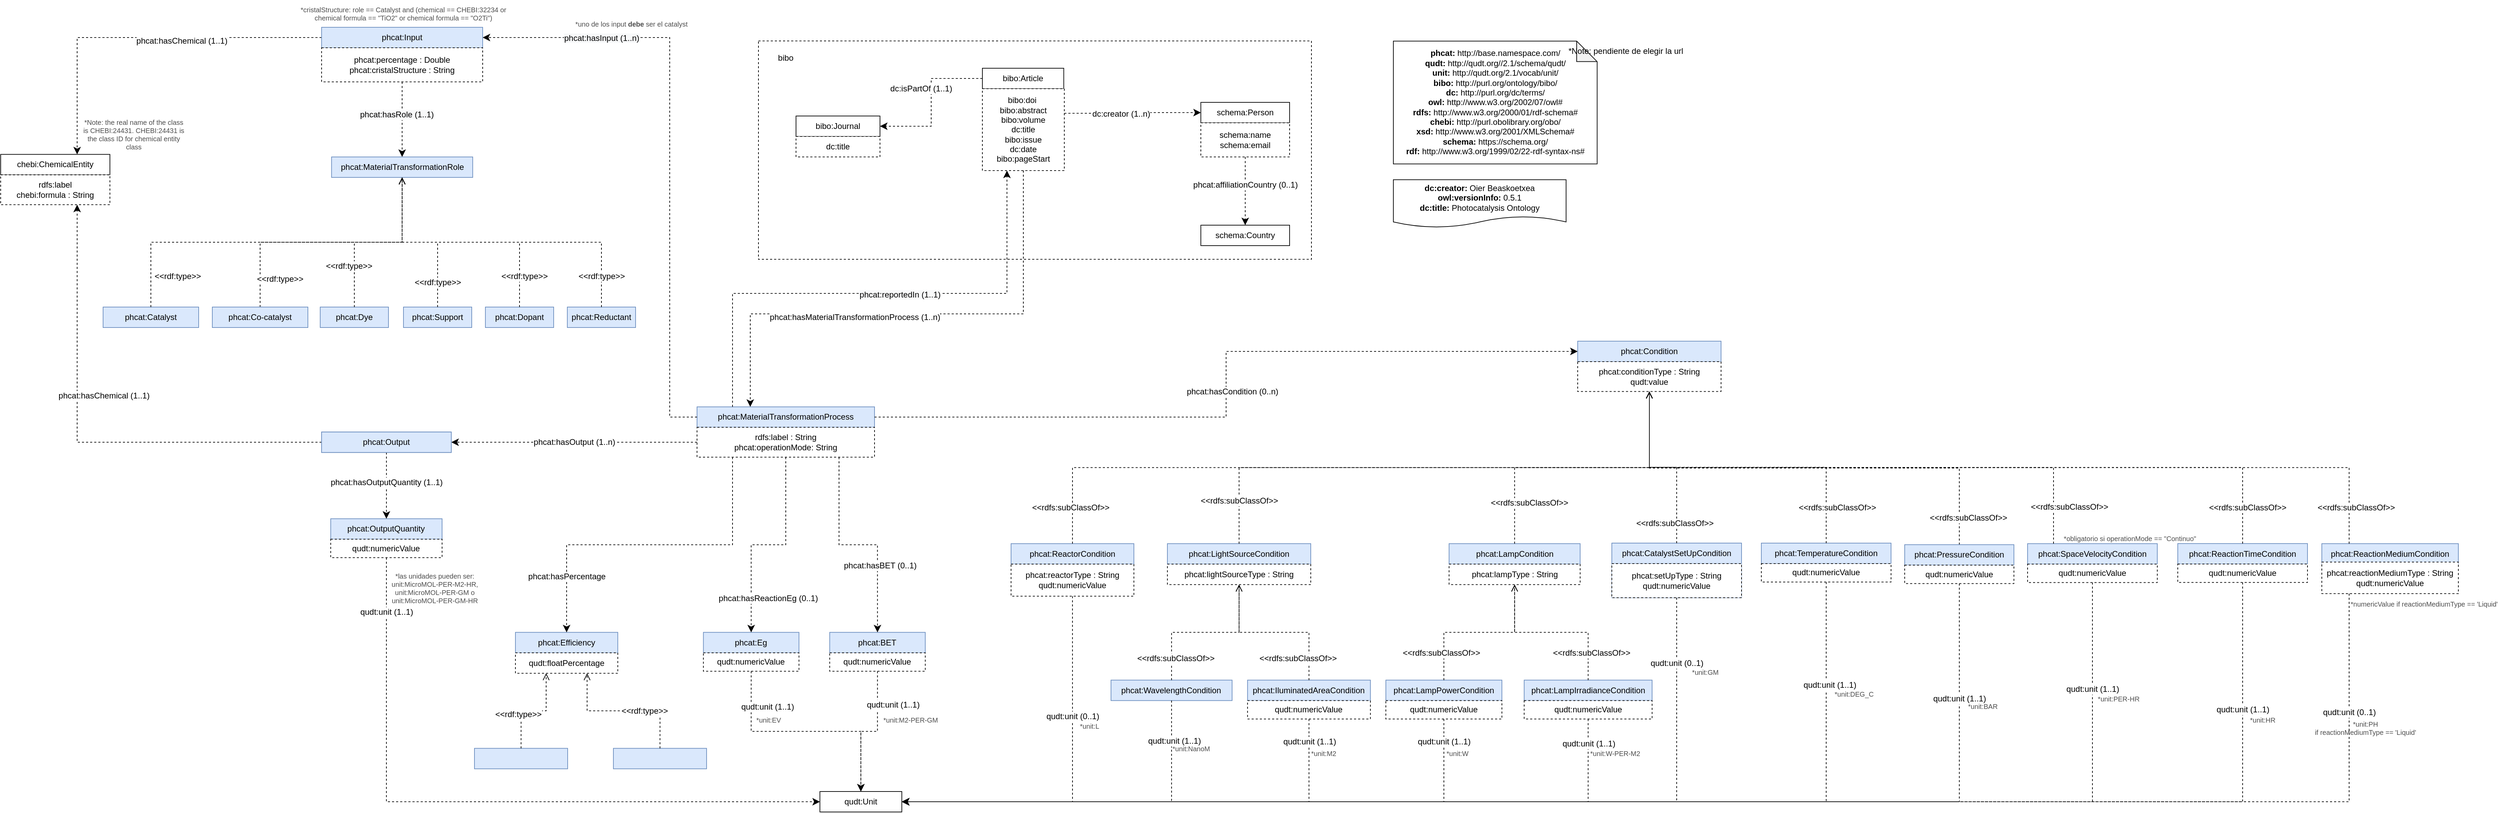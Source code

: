 <mxfile pages="11">
    <diagram name="Diseño" id="wKsZjntrLo7rquGfuB5p">
        <mxGraphModel dx="1913" dy="1943" grid="1" gridSize="10" guides="1" tooltips="1" connect="1" arrows="1" fold="1" page="1" pageScale="1" pageWidth="827" pageHeight="1169" math="0" shadow="0">
            <root>
                <mxCell id="3cRyL3wBjs26EOTQDN-4-0"/>
                <mxCell id="3cRyL3wBjs26EOTQDN-4-1" parent="3cRyL3wBjs26EOTQDN-4-0"/>
                <mxCell id="0EKuj4WzMfN-hn-ZYRb7-13" value="&lt;div&gt;&lt;b&gt;dc:creator:&lt;/b&gt;&amp;nbsp;Oier Beaskoetxea&lt;/div&gt;&lt;div&gt;&lt;b&gt;owl:versionInfo:&lt;/b&gt; 0.5.1&lt;/div&gt;&lt;div&gt;&lt;b&gt;dc:title:&lt;/b&gt;&amp;nbsp;Photocatalysis Ontology&lt;/div&gt;" style="shape=document;whiteSpace=wrap;html=1;boundedLbl=1;labelBackgroundColor=#ffffff;strokeColor=#000000;fontSize=12;fontColor=#000000;size=0.233;" parent="3cRyL3wBjs26EOTQDN-4-1" vertex="1">
                    <mxGeometry x="1540" y="203.43" width="253" height="70" as="geometry"/>
                </mxCell>
                <mxCell id="0EKuj4WzMfN-hn-ZYRb7-14" value="&lt;div&gt;&lt;b&gt;phcat:&lt;/b&gt; http://base.namespace.com/&lt;/div&gt;&lt;b&gt;qudt:&lt;/b&gt; http://qudt.org//2.1/schema/qudt/&lt;div&gt;&lt;b&gt;unit:&amp;nbsp;&lt;/b&gt;http://qudt.org/2.1/vocab/unit/&lt;span&gt;&lt;br&gt;&lt;/span&gt;&lt;/div&gt;&lt;div&gt;&lt;b&gt;bibo:&amp;nbsp;&lt;/b&gt;http://purl.org/ontology/bibo/&lt;/div&gt;&lt;b&gt;dc:&amp;nbsp;&lt;/b&gt;http://purl.org/dc/terms/&lt;br&gt;&lt;b&gt;owl: &lt;/b&gt;http://www.w3.org/2002/07/owl#&lt;br&gt;&lt;b&gt;rdfs:&amp;nbsp;&lt;/b&gt;http://www.w3.org/2000/01/rdf-schema#&lt;br&gt;&lt;div&gt;&lt;b&gt;chebi:&amp;nbsp;&lt;/b&gt;http://purl.obolibrary.org/obo/&lt;/div&gt;&lt;div&gt;&lt;b&gt;xsd:&amp;nbsp;&lt;/b&gt;http://www.w3.org/2001/XMLSchema#&lt;br&gt;&lt;/div&gt;&lt;div&gt;&lt;b&gt;schema:&lt;/b&gt;&amp;nbsp;&lt;span&gt;https://schema.org/&lt;/span&gt;&lt;br&gt;&lt;/div&gt;&lt;div&gt;&lt;b&gt;rdf: &lt;/b&gt;http://www.w3.org/1999/02/22-rdf-syntax-ns#&lt;b&gt;&lt;/b&gt;&lt;/div&gt;" style="shape=note;whiteSpace=wrap;html=1;backgroundOutline=1;darkOpacity=0.05;align=center;" parent="3cRyL3wBjs26EOTQDN-4-1" vertex="1">
                    <mxGeometry x="1540" y="0.3" width="298.5" height="180" as="geometry"/>
                </mxCell>
                <mxCell id="0EKuj4WzMfN-hn-ZYRb7-15" value="" style="endArrow=classic;html=1;endSize=8;dashed=1;arcSize=0;rounded=0;entryX=1;entryY=0.5;entryDx=0;entryDy=0;exitX=0;exitY=0.5;exitDx=0;exitDy=0;edgeStyle=orthogonalEdgeStyle;" parent="3cRyL3wBjs26EOTQDN-4-1" source="0EKuj4WzMfN-hn-ZYRb7-60" target="0EKuj4WzMfN-hn-ZYRb7-72" edge="1">
                    <mxGeometry width="50" height="50" relative="1" as="geometry">
                        <mxPoint x="740" y="730" as="sourcePoint"/>
                        <mxPoint x="424" y="745" as="targetPoint"/>
                    </mxGeometry>
                </mxCell>
                <mxCell id="0EKuj4WzMfN-hn-ZYRb7-16" value="&lt;span style=&quot;font-size: 12px;&quot;&gt;phcat:hasOutput (1..n)&lt;/span&gt;" style="edgeLabel;html=1;align=center;verticalAlign=middle;resizable=0;points=[];labelBackgroundColor=#FFFFFF;" parent="0EKuj4WzMfN-hn-ZYRb7-15" vertex="1" connectable="0">
                    <mxGeometry x="-0.191" y="-1" relative="1" as="geometry">
                        <mxPoint x="-35" y="1" as="offset"/>
                    </mxGeometry>
                </mxCell>
                <mxCell id="0EKuj4WzMfN-hn-ZYRb7-17" value="phcat:Dopant" style="rounded=0;whiteSpace=wrap;html=1;snapToPoint=1;points=[[0.1,0],[0.2,0],[0.3,0],[0.4,0],[0.5,0],[0.6,0],[0.7,0],[0.8,0],[0.9,0],[0,0.1],[0,0.3],[0,0.5],[0,0.7],[0,0.9],[0.1,1],[0.2,1],[0.3,1],[0.4,1],[0.5,1],[0.6,1],[0.7,1],[0.8,1],[0.9,1],[1,0.1],[1,0.3],[1,0.5],[1,0.7],[1,0.9]];fillColor=#dae8fc;strokeColor=#6c8ebf;" parent="3cRyL3wBjs26EOTQDN-4-1" vertex="1">
                    <mxGeometry x="210" y="390" width="100" height="30" as="geometry"/>
                </mxCell>
                <mxCell id="0EKuj4WzMfN-hn-ZYRb7-18" value="phcat:Support" style="rounded=0;whiteSpace=wrap;html=1;snapToPoint=1;points=[[0.1,0],[0.2,0],[0.3,0],[0.4,0],[0.5,0],[0.6,0],[0.7,0],[0.8,0],[0.9,0],[0,0.1],[0,0.3],[0,0.5],[0,0.7],[0,0.9],[0.1,1],[0.2,1],[0.3,1],[0.4,1],[0.5,1],[0.6,1],[0.7,1],[0.8,1],[0.9,1],[1,0.1],[1,0.3],[1,0.5],[1,0.7],[1,0.9]];fillColor=#dae8fc;strokeColor=#6c8ebf;" parent="3cRyL3wBjs26EOTQDN-4-1" vertex="1">
                    <mxGeometry x="90" y="390" width="100" height="30" as="geometry"/>
                </mxCell>
                <mxCell id="0EKuj4WzMfN-hn-ZYRb7-19" value="phcat:Dye" style="rounded=0;whiteSpace=wrap;html=1;snapToPoint=1;points=[[0.1,0],[0.2,0],[0.3,0],[0.4,0],[0.5,0],[0.6,0],[0.7,0],[0.8,0],[0.9,0],[0,0.1],[0,0.3],[0,0.5],[0,0.7],[0,0.9],[0.1,1],[0.2,1],[0.3,1],[0.4,1],[0.5,1],[0.6,1],[0.7,1],[0.8,1],[0.9,1],[1,0.1],[1,0.3],[1,0.5],[1,0.7],[1,0.9]];fillColor=#dae8fc;strokeColor=#6c8ebf;" parent="3cRyL3wBjs26EOTQDN-4-1" vertex="1">
                    <mxGeometry x="-31.96" y="390" width="100" height="30" as="geometry"/>
                </mxCell>
                <mxCell id="0EKuj4WzMfN-hn-ZYRb7-20" value="" style="endArrow=classic;html=1;endSize=8;dashed=1;arcSize=0;rounded=0;edgeStyle=orthogonalEdgeStyle;exitX=1;exitY=0.3;exitDx=0;exitDy=0;entryX=0;entryY=0.5;entryDx=0;entryDy=0;" parent="3cRyL3wBjs26EOTQDN-4-1" source="0EKuj4WzMfN-hn-ZYRb7-77" target="0EKuj4WzMfN-hn-ZYRb7-23" edge="1">
                    <mxGeometry width="50" height="50" relative="1" as="geometry">
                        <mxPoint x="1352" y="705" as="sourcePoint"/>
                        <mxPoint x="1258" y="91" as="targetPoint"/>
                    </mxGeometry>
                </mxCell>
                <mxCell id="0EKuj4WzMfN-hn-ZYRb7-21" value="&lt;div style=&quot;font-size: 12px;&quot;&gt;dc:creator (1..n)&lt;/div&gt;" style="edgeLabel;html=1;align=center;verticalAlign=middle;resizable=0;points=[];fontSize=12;" parent="0EKuj4WzMfN-hn-ZYRb7-20" vertex="1" connectable="0">
                    <mxGeometry x="-0.191" y="-1" relative="1" as="geometry">
                        <mxPoint x="1" as="offset"/>
                    </mxGeometry>
                </mxCell>
                <mxCell id="0EKuj4WzMfN-hn-ZYRb7-22" value="" style="group" parent="3cRyL3wBjs26EOTQDN-4-1" vertex="1" connectable="0">
                    <mxGeometry x="1258" y="90" width="130" height="80" as="geometry"/>
                </mxCell>
                <mxCell id="0EKuj4WzMfN-hn-ZYRb7-23" value="schema:Person" style="rounded=0;whiteSpace=wrap;html=1;snapToPoint=1;points=[[0.1,0],[0.2,0],[0.3,0],[0.4,0],[0.5,0],[0.6,0],[0.7,0],[0.8,0],[0.9,0],[0,0.1],[0,0.3],[0,0.5],[0,0.7],[0,0.9],[0.1,1],[0.2,1],[0.3,1],[0.4,1],[0.5,1],[0.6,1],[0.7,1],[0.8,1],[0.9,1],[1,0.1],[1,0.3],[1,0.5],[1,0.7],[1,0.9]];" parent="0EKuj4WzMfN-hn-ZYRb7-22" vertex="1">
                    <mxGeometry width="130" height="30" as="geometry"/>
                </mxCell>
                <mxCell id="0EKuj4WzMfN-hn-ZYRb7-24" value="schema:name&lt;br&gt;schema:email" style="rounded=0;whiteSpace=wrap;html=1;snapToPoint=1;points=[[0.1,0],[0.2,0],[0.3,0],[0.4,0],[0.5,0],[0.6,0],[0.7,0],[0.8,0],[0.9,0],[0,0.1],[0,0.3],[0,0.5],[0,0.7],[0,0.9],[0.1,1],[0.2,1],[0.3,1],[0.4,1],[0.5,1],[0.6,1],[0.7,1],[0.8,1],[0.9,1],[1,0.1],[1,0.3],[1,0.5],[1,0.7],[1,0.9]];dashed=1;" parent="0EKuj4WzMfN-hn-ZYRb7-22" vertex="1">
                    <mxGeometry y="30" width="130" height="50" as="geometry"/>
                </mxCell>
                <mxCell id="0EKuj4WzMfN-hn-ZYRb7-25" value="bibo:Journal" style="rounded=0;whiteSpace=wrap;html=1;snapToPoint=1;points=[[0.1,0],[0.2,0],[0.3,0],[0.4,0],[0.5,0],[0.6,0],[0.7,0],[0.8,0],[0.9,0],[0,0.1],[0,0.3],[0,0.5],[0,0.7],[0,0.9],[0.1,1],[0.2,1],[0.3,1],[0.4,1],[0.5,1],[0.6,1],[0.7,1],[0.8,1],[0.9,1],[1,0.1],[1,0.3],[1,0.5],[1,0.7],[1,0.9]];" parent="3cRyL3wBjs26EOTQDN-4-1" vertex="1">
                    <mxGeometry x="665" y="110" width="123" height="30" as="geometry"/>
                </mxCell>
                <mxCell id="0EKuj4WzMfN-hn-ZYRb7-26" value="" style="endArrow=classic;html=1;endSize=8;dashed=1;arcSize=0;rounded=0;edgeStyle=orthogonalEdgeStyle;entryX=1;entryY=0.5;entryDx=0;entryDy=0;exitX=0;exitY=0.5;exitDx=0;exitDy=0;" parent="3cRyL3wBjs26EOTQDN-4-1" source="0EKuj4WzMfN-hn-ZYRb7-76" target="0EKuj4WzMfN-hn-ZYRb7-25" edge="1">
                    <mxGeometry width="50" height="50" relative="1" as="geometry">
                        <mxPoint x="768" y="210" as="sourcePoint"/>
                        <mxPoint x="1198.0" y="140.0" as="targetPoint"/>
                    </mxGeometry>
                </mxCell>
                <mxCell id="0EKuj4WzMfN-hn-ZYRb7-27" value="dc:isPartOf (1..1)" style="edgeLabel;html=1;align=center;verticalAlign=middle;resizable=0;points=[];fontSize=12;" parent="0EKuj4WzMfN-hn-ZYRb7-26" vertex="1" connectable="0">
                    <mxGeometry x="-0.191" y="-1" relative="1" as="geometry">
                        <mxPoint x="-14" y="1" as="offset"/>
                    </mxGeometry>
                </mxCell>
                <mxCell id="0EKuj4WzMfN-hn-ZYRb7-28" value="*Note: pendiente de elegir la url" style="text;html=1;align=center;verticalAlign=middle;resizable=0;points=[];autosize=1;strokeColor=none;fillColor=none;" parent="3cRyL3wBjs26EOTQDN-4-1" vertex="1">
                    <mxGeometry x="1790" y="5.3" width="180" height="20" as="geometry"/>
                </mxCell>
                <mxCell id="0EKuj4WzMfN-hn-ZYRb7-29" value="" style="endArrow=classic;html=1;endSize=8;dashed=1;arcSize=0;rounded=0;edgeStyle=orthogonalEdgeStyle;entryX=0.7;entryY=1;entryDx=0;entryDy=0;exitX=0;exitY=0.5;exitDx=0;exitDy=0;" parent="3cRyL3wBjs26EOTQDN-4-1" source="0EKuj4WzMfN-hn-ZYRb7-72" target="0EKuj4WzMfN-hn-ZYRb7-167" edge="1">
                    <mxGeometry width="50" height="50" relative="1" as="geometry">
                        <mxPoint x="324.33" y="805.32" as="sourcePoint"/>
                        <mxPoint x="-250.0" y="1150.32" as="targetPoint"/>
                    </mxGeometry>
                </mxCell>
                <mxCell id="0EKuj4WzMfN-hn-ZYRb7-30" value="&lt;span style=&quot;font-size: 12px;&quot;&gt;phcat:hasChemical (1..1)&lt;/span&gt;" style="edgeLabel;html=1;align=center;verticalAlign=middle;resizable=0;points=[];labelBackgroundColor=#FFFFFF;fontSize=12;" parent="0EKuj4WzMfN-hn-ZYRb7-29" vertex="1" connectable="0">
                    <mxGeometry x="-0.191" y="-1" relative="1" as="geometry">
                        <mxPoint x="-34" y="-67" as="offset"/>
                    </mxGeometry>
                </mxCell>
                <mxCell id="0EKuj4WzMfN-hn-ZYRb7-31" value="" style="endArrow=classic;html=1;endSize=8;dashed=1;arcSize=0;rounded=0;fontSize=9;fontColor=#FF0000;edgeStyle=orthogonalEdgeStyle;entryX=0.5;entryY=0;entryDx=0;entryDy=0;exitX=0.5;exitY=1;exitDx=0;exitDy=0;" parent="3cRyL3wBjs26EOTQDN-4-1" source="0EKuj4WzMfN-hn-ZYRb7-164" target="0EKuj4WzMfN-hn-ZYRb7-33" edge="1">
                    <mxGeometry width="50" height="50" relative="1" as="geometry">
                        <mxPoint x="88.035" y="60" as="sourcePoint"/>
                        <mxPoint x="195.14" y="797.5" as="targetPoint"/>
                    </mxGeometry>
                </mxCell>
                <mxCell id="0EKuj4WzMfN-hn-ZYRb7-32" value="&lt;span style=&quot;font-size: 12px ; background-color: rgb(248 , 249 , 250)&quot;&gt;phcat:hasRole (1..1)&lt;/span&gt;" style="edgeLabel;html=1;align=center;verticalAlign=middle;resizable=0;points=[];fontSize=9;fontColor=#000000;strokeColor=#FF0000;" parent="0EKuj4WzMfN-hn-ZYRb7-31" vertex="1" connectable="0">
                    <mxGeometry x="-0.191" y="-1" relative="1" as="geometry">
                        <mxPoint x="-7" y="3" as="offset"/>
                    </mxGeometry>
                </mxCell>
                <mxCell id="0EKuj4WzMfN-hn-ZYRb7-33" value="phcat:MaterialTransformationRole" style="rounded=0;whiteSpace=wrap;html=1;snapToPoint=1;points=[[0.1,0],[0.2,0],[0.3,0],[0.4,0],[0.5,0],[0.6,0],[0.7,0],[0.8,0],[0.9,0],[0,0.1],[0,0.3],[0,0.5],[0,0.7],[0,0.9],[0.1,1],[0.2,1],[0.3,1],[0.4,1],[0.5,1],[0.6,1],[0.7,1],[0.8,1],[0.9,1],[1,0.1],[1,0.3],[1,0.5],[1,0.7],[1,0.9]];fillColor=#dae8fc;strokeColor=#6c8ebf;" parent="3cRyL3wBjs26EOTQDN-4-1" vertex="1">
                    <mxGeometry x="-15.35" y="170" width="206.78" height="30" as="geometry"/>
                </mxCell>
                <mxCell id="0EKuj4WzMfN-hn-ZYRb7-34" value="" style="endArrow=open;html=1;fontColor=#000099;endFill=0;dashed=1;endSize=8;arcSize=0;rounded=0;edgeStyle=orthogonalEdgeStyle;entryX=0.5;entryY=1;entryDx=0;entryDy=0;exitX=0.5;exitY=0;exitDx=0;exitDy=0;" parent="3cRyL3wBjs26EOTQDN-4-1" source="0EKuj4WzMfN-hn-ZYRb7-42" target="0EKuj4WzMfN-hn-ZYRb7-33" edge="1">
                    <mxGeometry width="50" height="50" relative="1" as="geometry">
                        <mxPoint x="428.28" y="-117.5" as="sourcePoint"/>
                        <mxPoint x="199.78" y="27.5" as="targetPoint"/>
                    </mxGeometry>
                </mxCell>
                <mxCell id="0EKuj4WzMfN-hn-ZYRb7-35" value="&amp;lt;&amp;lt;rdf:type&amp;gt;&amp;gt;" style="text;html=1;align=center;verticalAlign=middle;resizable=0;points=[];fontColor=#000000;labelBackgroundColor=#ffffff;" parent="0EKuj4WzMfN-hn-ZYRb7-34" vertex="1" connectable="0">
                    <mxGeometry x="-0.328" relative="1" as="geometry">
                        <mxPoint x="-10" y="54" as="offset"/>
                    </mxGeometry>
                </mxCell>
                <mxCell id="0EKuj4WzMfN-hn-ZYRb7-36" value="" style="endArrow=open;html=1;fontColor=#000099;endFill=0;dashed=1;endSize=8;arcSize=0;rounded=0;edgeStyle=orthogonalEdgeStyle;entryX=0.5;entryY=1;entryDx=0;entryDy=0;exitX=0.5;exitY=0;exitDx=0;exitDy=0;" parent="3cRyL3wBjs26EOTQDN-4-1" source="0EKuj4WzMfN-hn-ZYRb7-19" target="0EKuj4WzMfN-hn-ZYRb7-33" edge="1">
                    <mxGeometry width="50" height="50" relative="1" as="geometry">
                        <mxPoint x="290" y="215" as="sourcePoint"/>
                        <mxPoint x="161.5" y="467.5" as="targetPoint"/>
                    </mxGeometry>
                </mxCell>
                <mxCell id="0EKuj4WzMfN-hn-ZYRb7-37" value="&amp;lt;&amp;lt;rdf:type&amp;gt;&amp;gt;" style="text;html=1;align=center;verticalAlign=middle;resizable=0;points=[];fontColor=#000000;labelBackgroundColor=#ffffff;" parent="0EKuj4WzMfN-hn-ZYRb7-36" vertex="1" connectable="0">
                    <mxGeometry x="-0.328" relative="1" as="geometry">
                        <mxPoint x="-8" y="27" as="offset"/>
                    </mxGeometry>
                </mxCell>
                <mxCell id="0EKuj4WzMfN-hn-ZYRb7-38" value="" style="endArrow=open;html=1;fontColor=#000099;endFill=0;dashed=1;endSize=8;arcSize=0;rounded=0;exitX=0.5;exitY=0;exitDx=0;exitDy=0;edgeStyle=orthogonalEdgeStyle;entryX=0.5;entryY=1;entryDx=0;entryDy=0;" parent="3cRyL3wBjs26EOTQDN-4-1" source="0EKuj4WzMfN-hn-ZYRb7-17" target="0EKuj4WzMfN-hn-ZYRb7-33" edge="1">
                    <mxGeometry width="50" height="50" relative="1" as="geometry">
                        <mxPoint x="850" y="547.5" as="sourcePoint"/>
                        <mxPoint x="88" y="210" as="targetPoint"/>
                    </mxGeometry>
                </mxCell>
                <mxCell id="0EKuj4WzMfN-hn-ZYRb7-39" value="&amp;lt;&amp;lt;rdf:type&amp;gt;&amp;gt;" style="text;html=1;align=center;verticalAlign=middle;resizable=0;points=[];fontColor=#000000;labelBackgroundColor=#ffffff;" parent="0EKuj4WzMfN-hn-ZYRb7-38" vertex="1" connectable="0">
                    <mxGeometry x="-0.328" relative="1" as="geometry">
                        <mxPoint x="33" y="50" as="offset"/>
                    </mxGeometry>
                </mxCell>
                <mxCell id="0EKuj4WzMfN-hn-ZYRb7-40" value="" style="endArrow=classic;html=1;endSize=8;dashed=1;arcSize=0;rounded=0;edgeStyle=orthogonalEdgeStyle;entryX=0.7;entryY=0;entryDx=0;entryDy=0;exitX=0;exitY=0.5;exitDx=0;exitDy=0;" parent="3cRyL3wBjs26EOTQDN-4-1" source="0EKuj4WzMfN-hn-ZYRb7-163" target="0EKuj4WzMfN-hn-ZYRb7-166" edge="1">
                    <mxGeometry width="50" height="50" relative="1" as="geometry">
                        <mxPoint x="-29.94" y="-5" as="sourcePoint"/>
                        <mxPoint x="2.672" y="457.5" as="targetPoint"/>
                    </mxGeometry>
                </mxCell>
                <mxCell id="0EKuj4WzMfN-hn-ZYRb7-41" value="&lt;span style=&quot;font-size: 12px;&quot;&gt;phcat:hasChemical (1..1)&lt;/span&gt;" style="edgeLabel;html=1;align=center;verticalAlign=middle;resizable=0;points=[];labelBackgroundColor=#FFFFFF;" parent="0EKuj4WzMfN-hn-ZYRb7-40" vertex="1" connectable="0">
                    <mxGeometry x="-0.191" y="-1" relative="1" as="geometry">
                        <mxPoint x="9" y="6" as="offset"/>
                    </mxGeometry>
                </mxCell>
                <mxCell id="0EKuj4WzMfN-hn-ZYRb7-42" value="phcat:Co-catalyst" style="rounded=0;whiteSpace=wrap;html=1;snapToPoint=1;points=[[0.1,0],[0.2,0],[0.3,0],[0.4,0],[0.5,0],[0.6,0],[0.7,0],[0.8,0],[0.9,0],[0,0.1],[0,0.3],[0,0.5],[0,0.7],[0,0.9],[0.1,1],[0.2,1],[0.3,1],[0.4,1],[0.5,1],[0.6,1],[0.7,1],[0.8,1],[0.9,1],[1,0.1],[1,0.3],[1,0.5],[1,0.7],[1,0.9]];fillColor=#dae8fc;strokeColor=#6c8ebf;" parent="3cRyL3wBjs26EOTQDN-4-1" vertex="1">
                    <mxGeometry x="-190" y="390" width="140" height="30" as="geometry"/>
                </mxCell>
                <mxCell id="0EKuj4WzMfN-hn-ZYRb7-43" value="" style="endArrow=open;html=1;fontColor=#000099;endFill=0;dashed=1;endSize=8;arcSize=0;rounded=0;entryX=0.5;entryY=1;entryDx=0;entryDy=0;exitX=0.5;exitY=0;exitDx=0;exitDy=0;edgeStyle=orthogonalEdgeStyle;" parent="3cRyL3wBjs26EOTQDN-4-1" source="0EKuj4WzMfN-hn-ZYRb7-18" target="0EKuj4WzMfN-hn-ZYRb7-33" edge="1">
                    <mxGeometry width="50" height="50" relative="1" as="geometry">
                        <mxPoint x="301.39" y="65" as="sourcePoint"/>
                        <mxPoint x="183.242" y="190" as="targetPoint"/>
                    </mxGeometry>
                </mxCell>
                <mxCell id="0EKuj4WzMfN-hn-ZYRb7-44" value="&amp;lt;&amp;lt;rdf:type&amp;gt;&amp;gt;" style="text;html=1;align=center;verticalAlign=middle;resizable=0;points=[];fontColor=#000000;labelBackgroundColor=#ffffff;" parent="0EKuj4WzMfN-hn-ZYRb7-43" vertex="1" connectable="0">
                    <mxGeometry x="-0.328" relative="1" as="geometry">
                        <mxPoint y="45" as="offset"/>
                    </mxGeometry>
                </mxCell>
                <mxCell id="0EKuj4WzMfN-hn-ZYRb7-45" value="phcat:Eg" style="rounded=0;whiteSpace=wrap;html=1;snapToPoint=1;points=[[0.1,0],[0.2,0],[0.3,0],[0.4,0],[0.5,0],[0.6,0],[0.7,0],[0.8,0],[0.9,0],[0,0.1],[0,0.3],[0,0.5],[0,0.7],[0,0.9],[0.1,1],[0.2,1],[0.3,1],[0.4,1],[0.5,1],[0.6,1],[0.7,1],[0.8,1],[0.9,1],[1,0.1],[1,0.3],[1,0.5],[1,0.7],[1,0.9]];fillColor=#dae8fc;strokeColor=#6c8ebf;" parent="3cRyL3wBjs26EOTQDN-4-1" vertex="1">
                    <mxGeometry x="529.34" y="866.74" width="140" height="30" as="geometry"/>
                </mxCell>
                <mxCell id="0EKuj4WzMfN-hn-ZYRb7-46" value="phcat:BET" style="rounded=0;whiteSpace=wrap;html=1;snapToPoint=1;points=[[0.1,0],[0.2,0],[0.3,0],[0.4,0],[0.5,0],[0.6,0],[0.7,0],[0.8,0],[0.9,0],[0,0.1],[0,0.3],[0,0.5],[0,0.7],[0,0.9],[0.1,1],[0.2,1],[0.3,1],[0.4,1],[0.5,1],[0.6,1],[0.7,1],[0.8,1],[0.9,1],[1,0.1],[1,0.3],[1,0.5],[1,0.7],[1,0.9]];fillColor=#dae8fc;strokeColor=#6c8ebf;" parent="3cRyL3wBjs26EOTQDN-4-1" vertex="1">
                    <mxGeometry x="714.34" y="866.74" width="140" height="30" as="geometry"/>
                </mxCell>
                <mxCell id="0EKuj4WzMfN-hn-ZYRb7-47" value="phcat:Catalyst" style="rounded=0;whiteSpace=wrap;html=1;snapToPoint=1;points=[[0.1,0],[0.2,0],[0.3,0],[0.4,0],[0.5,0],[0.6,0],[0.7,0],[0.8,0],[0.9,0],[0,0.1],[0,0.3],[0,0.5],[0,0.7],[0,0.9],[0.1,1],[0.2,1],[0.3,1],[0.4,1],[0.5,1],[0.6,1],[0.7,1],[0.8,1],[0.9,1],[1,0.1],[1,0.3],[1,0.5],[1,0.7],[1,0.9]];fillColor=#dae8fc;strokeColor=#6c8ebf;" parent="3cRyL3wBjs26EOTQDN-4-1" vertex="1">
                    <mxGeometry x="-350" y="390" width="140" height="30" as="geometry"/>
                </mxCell>
                <mxCell id="0EKuj4WzMfN-hn-ZYRb7-48" value="schema:Country" style="rounded=0;whiteSpace=wrap;html=1;snapToPoint=1;points=[[0.1,0],[0.2,0],[0.3,0],[0.4,0],[0.5,0],[0.6,0],[0.7,0],[0.8,0],[0.9,0],[0,0.1],[0,0.3],[0,0.5],[0,0.7],[0,0.9],[0.1,1],[0.2,1],[0.3,1],[0.4,1],[0.5,1],[0.6,1],[0.7,1],[0.8,1],[0.9,1],[1,0.1],[1,0.3],[1,0.5],[1,0.7],[1,0.9]];" parent="3cRyL3wBjs26EOTQDN-4-1" vertex="1">
                    <mxGeometry x="1258" y="270" width="130" height="30" as="geometry"/>
                </mxCell>
                <mxCell id="0EKuj4WzMfN-hn-ZYRb7-49" value="" style="endArrow=classic;html=1;endSize=8;dashed=1;arcSize=0;rounded=0;exitX=0.5;exitY=1;exitDx=0;exitDy=0;entryX=0.5;entryY=0;entryDx=0;entryDy=0;edgeStyle=orthogonalEdgeStyle;" parent="3cRyL3wBjs26EOTQDN-4-1" source="0EKuj4WzMfN-hn-ZYRb7-24" target="0EKuj4WzMfN-hn-ZYRb7-48" edge="1">
                    <mxGeometry width="50" height="50" relative="1" as="geometry">
                        <mxPoint x="1098" y="136" as="sourcePoint"/>
                        <mxPoint x="1218" y="140" as="targetPoint"/>
                    </mxGeometry>
                </mxCell>
                <mxCell id="0EKuj4WzMfN-hn-ZYRb7-50" value="&lt;div style=&quot;font-size: 12px&quot;&gt;phcat:affiliationCountry (0..1)&lt;/div&gt;" style="edgeLabel;html=1;align=center;verticalAlign=middle;resizable=0;points=[];fontSize=12;" parent="0EKuj4WzMfN-hn-ZYRb7-49" vertex="1" connectable="0">
                    <mxGeometry x="-0.191" y="-1" relative="1" as="geometry">
                        <mxPoint x="1" as="offset"/>
                    </mxGeometry>
                </mxCell>
                <mxCell id="0EKuj4WzMfN-hn-ZYRb7-51" value="dc:title" style="rounded=0;whiteSpace=wrap;html=1;snapToPoint=1;points=[[0.1,0],[0.2,0],[0.3,0],[0.4,0],[0.5,0],[0.6,0],[0.7,0],[0.8,0],[0.9,0],[0,0.1],[0,0.3],[0,0.5],[0,0.7],[0,0.9],[0.1,1],[0.2,1],[0.3,1],[0.4,1],[0.5,1],[0.6,1],[0.7,1],[0.8,1],[0.9,1],[1,0.1],[1,0.3],[1,0.5],[1,0.7],[1,0.9]];dashed=1;" parent="3cRyL3wBjs26EOTQDN-4-1" vertex="1">
                    <mxGeometry x="665" y="140" width="123" height="30" as="geometry"/>
                </mxCell>
                <mxCell id="0EKuj4WzMfN-hn-ZYRb7-52" value="phcat:OutputQuantity" style="rounded=0;whiteSpace=wrap;html=1;snapToPoint=1;points=[[0.1,0],[0.2,0],[0.3,0],[0.4,0],[0.5,0],[0.6,0],[0.7,0],[0.8,0],[0.9,0],[0,0.1],[0,0.3],[0,0.5],[0,0.7],[0,0.9],[0.1,1],[0.2,1],[0.3,1],[0.4,1],[0.5,1],[0.6,1],[0.7,1],[0.8,1],[0.9,1],[1,0.1],[1,0.3],[1,0.5],[1,0.7],[1,0.9]];fillColor=#dae8fc;strokeColor=#6c8ebf;" parent="3cRyL3wBjs26EOTQDN-4-1" vertex="1">
                    <mxGeometry x="-16.57" y="700.24" width="163.14" height="30" as="geometry"/>
                </mxCell>
                <mxCell id="0EKuj4WzMfN-hn-ZYRb7-53" style="edgeStyle=orthogonalEdgeStyle;rounded=0;orthogonalLoop=1;jettySize=auto;html=1;exitX=0.5;exitY=1;exitDx=0;exitDy=0;entryX=0.5;entryY=0;entryDx=0;entryDy=0;dashed=1;endSize=8;" parent="3cRyL3wBjs26EOTQDN-4-1" source="0EKuj4WzMfN-hn-ZYRb7-72" target="0EKuj4WzMfN-hn-ZYRb7-52" edge="1">
                    <mxGeometry relative="1" as="geometry"/>
                </mxCell>
                <mxCell id="0EKuj4WzMfN-hn-ZYRb7-54" value="phcat:hasOutputQuantity (1..1)" style="edgeLabel;html=1;align=center;verticalAlign=middle;resizable=0;points=[];fontSize=12;" parent="0EKuj4WzMfN-hn-ZYRb7-53" vertex="1" connectable="0">
                    <mxGeometry x="-0.275" y="-1" relative="1" as="geometry">
                        <mxPoint x="1" y="9" as="offset"/>
                    </mxGeometry>
                </mxCell>
                <mxCell id="0EKuj4WzMfN-hn-ZYRb7-55" value="*uno de los input &lt;b&gt;debe&lt;/b&gt; ser el catalyst" style="text;html=1;strokeColor=none;fillColor=none;align=center;verticalAlign=middle;whiteSpace=wrap;rounded=0;fontColor=#4D4D4D;fontSize=10;" parent="3cRyL3wBjs26EOTQDN-4-1" vertex="1">
                    <mxGeometry x="314" y="-40" width="220" height="30" as="geometry"/>
                </mxCell>
                <mxCell id="0EKuj4WzMfN-hn-ZYRb7-56" value="*cristalStructure: role == Catalyst and (chemical == CHEBI:32234 or chemical formula == &quot;TiO2&quot; or chemical formula == &quot;O2Ti&quot;)" style="text;html=1;strokeColor=none;fillColor=none;align=center;verticalAlign=middle;whiteSpace=wrap;rounded=0;fontColor=#4D4D4D;fontSize=10;" parent="3cRyL3wBjs26EOTQDN-4-1" vertex="1">
                    <mxGeometry x="-69.97" y="-60" width="320" height="40" as="geometry"/>
                </mxCell>
                <mxCell id="0EKuj4WzMfN-hn-ZYRb7-57" value="*las unidades pueden ser: &lt;br&gt;unit:MicroMOL-PER-M2-HR, &lt;br&gt;unit:MicroMOL-PER-GM o &lt;br&gt;unit:MicroMOL-PER-GM-HR" style="text;html=1;strokeColor=none;fillColor=none;align=center;verticalAlign=middle;whiteSpace=wrap;rounded=0;fontColor=#4D4D4D;fontSize=10;" parent="3cRyL3wBjs26EOTQDN-4-1" vertex="1">
                    <mxGeometry x="61.61" y="786.74" width="148.39" height="30" as="geometry"/>
                </mxCell>
                <mxCell id="0EKuj4WzMfN-hn-ZYRb7-58" value="*Note: the real name of the class is CHEBI:24431. CHEBI:24431 is the class ID for chemical entity class" style="text;html=1;strokeColor=none;fillColor=none;align=center;verticalAlign=middle;whiteSpace=wrap;rounded=0;fontColor=#4D4D4D;fontSize=10;" parent="3cRyL3wBjs26EOTQDN-4-1" vertex="1">
                    <mxGeometry x="-380" y="103.74" width="150" height="66.26" as="geometry"/>
                </mxCell>
                <mxCell id="0EKuj4WzMfN-hn-ZYRb7-59" value="phcat:MaterialTransformationProcess" style="rounded=0;whiteSpace=wrap;html=1;snapToPoint=1;points=[[0.1,0],[0.2,0],[0.3,0],[0.4,0],[0.5,0],[0.6,0],[0.7,0],[0.8,0],[0.9,0],[0,0.1],[0,0.3],[0,0.5],[0,0.7],[0,0.9],[0.1,1],[0.2,1],[0.3,1],[0.4,1],[0.5,1],[0.6,1],[0.7,1],[0.8,1],[0.9,1],[1,0.1],[1,0.3],[1,0.5],[1,0.7],[1,0.9]];fillColor=#dae8fc;strokeColor=#6c8ebf;" parent="3cRyL3wBjs26EOTQDN-4-1" vertex="1">
                    <mxGeometry x="520" y="536.26" width="260" height="30" as="geometry"/>
                </mxCell>
                <mxCell id="0EKuj4WzMfN-hn-ZYRb7-60" value="rdfs:label : String&lt;br&gt;phcat:operationMode: String" style="rounded=0;whiteSpace=wrap;html=1;snapToPoint=1;points=[[0.1,0],[0.2,0],[0.3,0],[0.4,0],[0.5,0],[0.6,0],[0.7,0],[0.8,0],[0.9,0],[0,0.1],[0,0.3],[0,0.5],[0,0.7],[0,0.9],[0.1,1],[0.2,1],[0.3,1],[0.4,1],[0.5,1],[0.6,1],[0.7,1],[0.8,1],[0.9,1],[1,0.1],[1,0.3],[1,0.5],[1,0.7],[1,0.9]];dashed=1;" parent="3cRyL3wBjs26EOTQDN-4-1" vertex="1">
                    <mxGeometry x="520" y="566.26" width="260" height="43.74" as="geometry"/>
                </mxCell>
                <mxCell id="0EKuj4WzMfN-hn-ZYRb7-61" value="" style="endArrow=classic;html=1;endSize=8;dashed=1;arcSize=0;rounded=0;fontSize=9;fontColor=#FF0000;entryX=1;entryY=0.5;entryDx=0;entryDy=0;exitX=0;exitY=0.5;exitDx=0;exitDy=0;edgeStyle=orthogonalEdgeStyle;" parent="3cRyL3wBjs26EOTQDN-4-1" source="0EKuj4WzMfN-hn-ZYRb7-59" target="0EKuj4WzMfN-hn-ZYRb7-163" edge="1">
                    <mxGeometry width="50" height="50" relative="1" as="geometry">
                        <mxPoint x="670" y="550" as="sourcePoint"/>
                        <mxPoint x="206.01" y="-5" as="targetPoint"/>
                        <Array as="points">
                            <mxPoint x="480" y="551"/>
                            <mxPoint x="480" y="-5"/>
                        </Array>
                    </mxGeometry>
                </mxCell>
                <mxCell id="0EKuj4WzMfN-hn-ZYRb7-62" value="&lt;span style=&quot;font-size: 12px ; background-color: rgb(248 , 249 , 250)&quot;&gt;phcat:hasInput (1..n)&lt;/span&gt;" style="edgeLabel;html=1;align=center;verticalAlign=middle;resizable=0;points=[];fontSize=9;fontColor=#000000;strokeColor=#FF0000;" parent="0EKuj4WzMfN-hn-ZYRb7-61" vertex="1" connectable="0">
                    <mxGeometry x="-0.191" y="-1" relative="1" as="geometry">
                        <mxPoint x="-101" y="-244" as="offset"/>
                    </mxGeometry>
                </mxCell>
                <mxCell id="0EKuj4WzMfN-hn-ZYRb7-63" value="" style="endArrow=classic;html=1;endSize=8;dashed=1;arcSize=0;rounded=0;fontSize=9;fontColor=#FF0000;exitX=0.2;exitY=0;exitDx=0;exitDy=0;entryX=0.3;entryY=1;entryDx=0;entryDy=0;edgeStyle=orthogonalEdgeStyle;" parent="3cRyL3wBjs26EOTQDN-4-1" source="0EKuj4WzMfN-hn-ZYRb7-59" target="0EKuj4WzMfN-hn-ZYRb7-77" edge="1">
                    <mxGeometry width="50" height="50" relative="1" as="geometry">
                        <mxPoint x="700.0" y="561.26" as="sourcePoint"/>
                        <mxPoint x="850" as="targetPoint"/>
                        <Array as="points">
                            <mxPoint x="572" y="370"/>
                            <mxPoint x="974" y="370"/>
                        </Array>
                    </mxGeometry>
                </mxCell>
                <mxCell id="0EKuj4WzMfN-hn-ZYRb7-64" value="&lt;span style=&quot;font-size: 12px ; background-color: rgb(248 , 249 , 250)&quot;&gt;phcat:reportedIn (1..1)&lt;/span&gt;" style="edgeLabel;html=1;align=center;verticalAlign=middle;resizable=0;points=[];fontSize=9;fontColor=#000000;strokeColor=#FF0000;" parent="0EKuj4WzMfN-hn-ZYRb7-63" vertex="1" connectable="0">
                    <mxGeometry x="-0.191" y="-1" relative="1" as="geometry">
                        <mxPoint x="109" y="1" as="offset"/>
                    </mxGeometry>
                </mxCell>
                <mxCell id="0EKuj4WzMfN-hn-ZYRb7-65" value="" style="endArrow=classic;html=1;endSize=8;dashed=1;arcSize=0;rounded=0;fontSize=9;fontColor=#FF0000;exitX=0.5;exitY=1;exitDx=0;exitDy=0;entryX=0.3;entryY=0;entryDx=0;entryDy=0;edgeStyle=orthogonalEdgeStyle;" parent="3cRyL3wBjs26EOTQDN-4-1" source="0EKuj4WzMfN-hn-ZYRb7-77" target="0EKuj4WzMfN-hn-ZYRb7-59" edge="1">
                    <mxGeometry width="50" height="50" relative="1" as="geometry">
                        <mxPoint x="1141.0" y="750.63" as="sourcePoint"/>
                        <mxPoint x="1140" y="-160.63" as="targetPoint"/>
                        <Array as="points">
                            <mxPoint x="998" y="400"/>
                            <mxPoint x="598" y="400"/>
                        </Array>
                    </mxGeometry>
                </mxCell>
                <mxCell id="0EKuj4WzMfN-hn-ZYRb7-66" value="&lt;span style=&quot;font-size: 12px;&quot;&gt;phcat:hasMaterialTransformationProcess (1..n)&lt;/span&gt;" style="edgeLabel;html=1;align=center;verticalAlign=middle;resizable=0;points=[];fontSize=9;fontColor=#000000;strokeColor=#FF0000;" parent="0EKuj4WzMfN-hn-ZYRb7-65" vertex="1" connectable="0">
                    <mxGeometry x="-0.191" y="-1" relative="1" as="geometry">
                        <mxPoint x="-155" y="6" as="offset"/>
                    </mxGeometry>
                </mxCell>
                <mxCell id="0EKuj4WzMfN-hn-ZYRb7-67" value="" style="endArrow=classic;html=1;endSize=8;dashed=1;arcSize=0;rounded=0;exitX=1;exitY=0.5;exitDx=0;exitDy=0;entryX=0;entryY=0.5;entryDx=0;entryDy=0;edgeStyle=orthogonalEdgeStyle;fontStyle=1" parent="3cRyL3wBjs26EOTQDN-4-1" source="0EKuj4WzMfN-hn-ZYRb7-59" target="0EKuj4WzMfN-hn-ZYRb7-69" edge="1">
                    <mxGeometry width="50" height="50" relative="1" as="geometry">
                        <mxPoint x="1080" y="205" as="sourcePoint"/>
                        <mxPoint x="1480" y="385" as="targetPoint"/>
                    </mxGeometry>
                </mxCell>
                <mxCell id="0EKuj4WzMfN-hn-ZYRb7-68" value="&lt;span style=&quot;font-size: 12px;&quot;&gt;phcat:hasCondition (0..n)&lt;/span&gt;" style="edgeLabel;html=1;align=center;verticalAlign=middle;resizable=0;points=[];labelBackgroundColor=#FFFFFF;" parent="0EKuj4WzMfN-hn-ZYRb7-67" vertex="1" connectable="0">
                    <mxGeometry x="-0.191" y="-1" relative="1" as="geometry">
                        <mxPoint x="68" y="-39" as="offset"/>
                    </mxGeometry>
                </mxCell>
                <mxCell id="0EKuj4WzMfN-hn-ZYRb7-69" value="phcat:Condition" style="rounded=0;whiteSpace=wrap;html=1;snapToPoint=1;points=[[0.1,0],[0.2,0],[0.3,0],[0.4,0],[0.5,0],[0.6,0],[0.7,0],[0.8,0],[0.9,0],[0,0.1],[0,0.3],[0,0.5],[0,0.7],[0,0.9],[0.1,1],[0.2,1],[0.3,1],[0.4,1],[0.5,1],[0.6,1],[0.7,1],[0.8,1],[0.9,1],[1,0.1],[1,0.3],[1,0.5],[1,0.7],[1,0.9]];fillColor=#dae8fc;strokeColor=#6c8ebf;" parent="3cRyL3wBjs26EOTQDN-4-1" vertex="1">
                    <mxGeometry x="1810" y="440" width="210" height="30" as="geometry"/>
                </mxCell>
                <mxCell id="0EKuj4WzMfN-hn-ZYRb7-70" value="phcat:conditionType : String&lt;br&gt;qudt:value" style="rounded=0;whiteSpace=wrap;html=1;snapToPoint=1;points=[[0.1,0],[0.2,0],[0.3,0],[0.4,0],[0.5,0],[0.6,0],[0.7,0],[0.8,0],[0.9,0],[0,0.1],[0,0.3],[0,0.5],[0,0.7],[0,0.9],[0.1,1],[0.2,1],[0.3,1],[0.4,1],[0.5,1],[0.6,1],[0.7,1],[0.8,1],[0.9,1],[1,0.1],[1,0.3],[1,0.5],[1,0.7],[1,0.9]];dashed=1;" parent="3cRyL3wBjs26EOTQDN-4-1" vertex="1">
                    <mxGeometry x="1810" y="470" width="210" height="43.74" as="geometry"/>
                </mxCell>
                <mxCell id="0EKuj4WzMfN-hn-ZYRb7-71" value="" style="group;fillColor=#dae8fc;strokeColor=#6c8ebf;" parent="3cRyL3wBjs26EOTQDN-4-1" vertex="1" connectable="0">
                    <mxGeometry x="-29.94" y="573.13" width="190" height="30" as="geometry"/>
                </mxCell>
                <mxCell id="0EKuj4WzMfN-hn-ZYRb7-72" value="phcat:Output" style="rounded=0;whiteSpace=wrap;html=1;snapToPoint=1;points=[[0.1,0],[0.2,0],[0.3,0],[0.4,0],[0.5,0],[0.6,0],[0.7,0],[0.8,0],[0.9,0],[0,0.1],[0,0.3],[0,0.5],[0,0.7],[0,0.9],[0.1,1],[0.2,1],[0.3,1],[0.4,1],[0.5,1],[0.6,1],[0.7,1],[0.8,1],[0.9,1],[1,0.1],[1,0.3],[1,0.5],[1,0.7],[1,0.9]];fontSize=12;fillColor=#dae8fc;strokeColor=#6c8ebf;" parent="0EKuj4WzMfN-hn-ZYRb7-71" vertex="1">
                    <mxGeometry width="190" height="30" as="geometry"/>
                </mxCell>
                <mxCell id="0EKuj4WzMfN-hn-ZYRb7-73" value="phcat:ReactorCondition" style="rounded=0;whiteSpace=wrap;html=1;snapToPoint=1;points=[[0.1,0],[0.2,0],[0.3,0],[0.4,0],[0.5,0],[0.6,0],[0.7,0],[0.8,0],[0.9,0],[0,0.1],[0,0.3],[0,0.5],[0,0.7],[0,0.9],[0.1,1],[0.2,1],[0.3,1],[0.4,1],[0.5,1],[0.6,1],[0.7,1],[0.8,1],[0.9,1],[1,0.1],[1,0.3],[1,0.5],[1,0.7],[1,0.9]];fillColor=#dae8fc;strokeColor=#6c8ebf;" parent="3cRyL3wBjs26EOTQDN-4-1" vertex="1">
                    <mxGeometry x="980" y="736.74" width="179.921" height="30" as="geometry"/>
                </mxCell>
                <mxCell id="0EKuj4WzMfN-hn-ZYRb7-74" value="phcat:reactorType : String&lt;br&gt;qudt:numericValue" style="rounded=0;whiteSpace=wrap;html=1;snapToPoint=1;points=[[0.1,0],[0.2,0],[0.3,0],[0.4,0],[0.5,0],[0.6,0],[0.7,0],[0.8,0],[0.9,0],[0,0.1],[0,0.3],[0,0.5],[0,0.7],[0,0.9],[0.1,1],[0.2,1],[0.3,1],[0.4,1],[0.5,1],[0.6,1],[0.7,1],[0.8,1],[0.9,1],[1,0.1],[1,0.3],[1,0.5],[1,0.7],[1,0.9]];dashed=1;" parent="3cRyL3wBjs26EOTQDN-4-1" vertex="1">
                    <mxGeometry x="980" y="766.74" width="179.92" height="47" as="geometry"/>
                </mxCell>
                <mxCell id="0EKuj4WzMfN-hn-ZYRb7-75" value="" style="group" parent="3cRyL3wBjs26EOTQDN-4-1" vertex="1" connectable="0">
                    <mxGeometry x="938" y="40" width="120" height="150" as="geometry"/>
                </mxCell>
                <mxCell id="0EKuj4WzMfN-hn-ZYRb7-76" value="bibo:Article" style="rounded=0;whiteSpace=wrap;html=1;snapToPoint=1;points=[[0.1,0],[0.2,0],[0.3,0],[0.4,0],[0.5,0],[0.6,0],[0.7,0],[0.8,0],[0.9,0],[0,0.1],[0,0.3],[0,0.5],[0,0.7],[0,0.9],[0.1,1],[0.2,1],[0.3,1],[0.4,1],[0.5,1],[0.6,1],[0.7,1],[0.8,1],[0.9,1],[1,0.1],[1,0.3],[1,0.5],[1,0.7],[1,0.9]];" parent="0EKuj4WzMfN-hn-ZYRb7-75" vertex="1">
                    <mxGeometry width="119.2" height="30" as="geometry"/>
                </mxCell>
                <mxCell id="0EKuj4WzMfN-hn-ZYRb7-77" value="bibo:doi&amp;nbsp;&lt;br&gt;bibo:abstract&lt;br&gt;bibo:volume&lt;br&gt;dc:title&lt;br&gt;bibo:issue&lt;br&gt;dc:date&lt;br&gt;bibo:pageStart" style="rounded=0;whiteSpace=wrap;html=1;snapToPoint=1;points=[[0.1,0],[0.2,0],[0.3,0],[0.4,0],[0.5,0],[0.6,0],[0.7,0],[0.8,0],[0.9,0],[0,0.1],[0,0.3],[0,0.5],[0,0.7],[0,0.9],[0.1,1],[0.2,1],[0.3,1],[0.4,1],[0.5,1],[0.6,1],[0.7,1],[0.8,1],[0.9,1],[1,0.1],[1,0.3],[1,0.5],[1,0.7],[1,0.9]];dashed=1;" parent="0EKuj4WzMfN-hn-ZYRb7-75" vertex="1">
                    <mxGeometry y="30" width="120" height="120" as="geometry"/>
                </mxCell>
                <mxCell id="0EKuj4WzMfN-hn-ZYRb7-78" value="qudt:numericValue" style="rounded=0;whiteSpace=wrap;html=1;snapToPoint=1;points=[[0.1,0],[0.2,0],[0.3,0],[0.4,0],[0.5,0],[0.6,0],[0.7,0],[0.8,0],[0.9,0],[0,0.1],[0,0.3],[0,0.5],[0,0.7],[0,0.9],[0.1,1],[0.2,1],[0.3,1],[0.4,1],[0.5,1],[0.6,1],[0.7,1],[0.8,1],[0.9,1],[1,0.1],[1,0.3],[1,0.5],[1,0.7],[1,0.9]];dashed=1;" parent="3cRyL3wBjs26EOTQDN-4-1" vertex="1">
                    <mxGeometry x="-16.57" y="730.24" width="163.14" height="27" as="geometry"/>
                </mxCell>
                <mxCell id="0EKuj4WzMfN-hn-ZYRb7-79" value="qudt:Unit" style="rounded=0;whiteSpace=wrap;html=1;snapToPoint=1;points=[[0.1,0],[0.2,0],[0.3,0],[0.4,0],[0.5,0],[0.6,0],[0.7,0],[0.8,0],[0.9,0],[0,0.1],[0,0.3],[0,0.5],[0,0.7],[0,0.9],[0.1,1],[0.2,1],[0.3,1],[0.4,1],[0.5,1],[0.6,1],[0.7,1],[0.8,1],[0.9,1],[1,0.1],[1,0.3],[1,0.5],[1,0.7],[1,0.9]];" parent="3cRyL3wBjs26EOTQDN-4-1" vertex="1">
                    <mxGeometry x="700" y="1100" width="120" height="30" as="geometry"/>
                </mxCell>
                <mxCell id="0EKuj4WzMfN-hn-ZYRb7-80" style="edgeStyle=orthogonalEdgeStyle;rounded=0;orthogonalLoop=1;jettySize=auto;html=1;exitX=0.5;exitY=1;exitDx=0;exitDy=0;dashed=1;endSize=8;entryX=0;entryY=0.5;entryDx=0;entryDy=0;" parent="3cRyL3wBjs26EOTQDN-4-1" source="0EKuj4WzMfN-hn-ZYRb7-78" target="0EKuj4WzMfN-hn-ZYRb7-79" edge="1">
                    <mxGeometry relative="1" as="geometry">
                        <mxPoint x="58.14" y="980" as="sourcePoint"/>
                        <mxPoint x="40" y="1060" as="targetPoint"/>
                    </mxGeometry>
                </mxCell>
                <mxCell id="0EKuj4WzMfN-hn-ZYRb7-81" value="qudt:unit (1..1)" style="edgeLabel;html=1;align=center;verticalAlign=middle;resizable=0;points=[];fontSize=12;" parent="0EKuj4WzMfN-hn-ZYRb7-80" vertex="1" connectable="0">
                    <mxGeometry x="-0.275" y="-1" relative="1" as="geometry">
                        <mxPoint x="-2" y="-279" as="offset"/>
                    </mxGeometry>
                </mxCell>
                <mxCell id="0EKuj4WzMfN-hn-ZYRb7-82" value="qudt:numericValue" style="rounded=0;whiteSpace=wrap;html=1;snapToPoint=1;points=[[0.1,0],[0.2,0],[0.3,0],[0.4,0],[0.5,0],[0.6,0],[0.7,0],[0.8,0],[0.9,0],[0,0.1],[0,0.3],[0,0.5],[0,0.7],[0,0.9],[0.1,1],[0.2,1],[0.3,1],[0.4,1],[0.5,1],[0.6,1],[0.7,1],[0.8,1],[0.9,1],[1,0.1],[1,0.3],[1,0.5],[1,0.7],[1,0.9]];dashed=1;" parent="3cRyL3wBjs26EOTQDN-4-1" vertex="1">
                    <mxGeometry x="529.34" y="896.74" width="140" height="27" as="geometry"/>
                </mxCell>
                <mxCell id="0EKuj4WzMfN-hn-ZYRb7-83" value="qudt:numericValue" style="rounded=0;whiteSpace=wrap;html=1;snapToPoint=1;points=[[0.1,0],[0.2,0],[0.3,0],[0.4,0],[0.5,0],[0.6,0],[0.7,0],[0.8,0],[0.9,0],[0,0.1],[0,0.3],[0,0.5],[0,0.7],[0,0.9],[0.1,1],[0.2,1],[0.3,1],[0.4,1],[0.5,1],[0.6,1],[0.7,1],[0.8,1],[0.9,1],[1,0.1],[1,0.3],[1,0.5],[1,0.7],[1,0.9]];dashed=1;" parent="3cRyL3wBjs26EOTQDN-4-1" vertex="1">
                    <mxGeometry x="714.34" y="896.74" width="140" height="27" as="geometry"/>
                </mxCell>
                <mxCell id="0EKuj4WzMfN-hn-ZYRb7-84" value="" style="endArrow=classic;html=1;endSize=8;dashed=1;arcSize=0;rounded=0;entryX=0.5;entryY=0;entryDx=0;entryDy=0;edgeStyle=orthogonalEdgeStyle;" parent="3cRyL3wBjs26EOTQDN-4-1" source="0EKuj4WzMfN-hn-ZYRb7-60" target="0EKuj4WzMfN-hn-ZYRb7-45" edge="1">
                    <mxGeometry width="50" height="50" relative="1" as="geometry">
                        <mxPoint x="669" y="650" as="sourcePoint"/>
                        <mxPoint x="705.0" y="810" as="targetPoint"/>
                    </mxGeometry>
                </mxCell>
                <mxCell id="0EKuj4WzMfN-hn-ZYRb7-85" value="&lt;span style=&quot;font-size: 12px;&quot;&gt;phcat:hasReactionEg (0..1)&lt;/span&gt;" style="edgeLabel;html=1;align=center;verticalAlign=middle;resizable=0;points=[];labelBackgroundColor=#FFFFFF;" parent="0EKuj4WzMfN-hn-ZYRb7-84" vertex="1" connectable="0">
                    <mxGeometry x="-0.191" y="-1" relative="1" as="geometry">
                        <mxPoint x="-25" y="82" as="offset"/>
                    </mxGeometry>
                </mxCell>
                <mxCell id="0EKuj4WzMfN-hn-ZYRb7-86" value="" style="endArrow=classic;html=1;endSize=8;dashed=1;arcSize=0;rounded=0;exitX=0.8;exitY=1;exitDx=0;exitDy=0;entryX=0.5;entryY=0;entryDx=0;entryDy=0;edgeStyle=orthogonalEdgeStyle;" parent="3cRyL3wBjs26EOTQDN-4-1" source="0EKuj4WzMfN-hn-ZYRb7-60" target="0EKuj4WzMfN-hn-ZYRb7-46" edge="1">
                    <mxGeometry width="50" height="50" relative="1" as="geometry">
                        <mxPoint x="804.0" y="620" as="sourcePoint"/>
                        <mxPoint x="970" y="825" as="targetPoint"/>
                    </mxGeometry>
                </mxCell>
                <mxCell id="0EKuj4WzMfN-hn-ZYRb7-87" value="&lt;span style=&quot;font-size: 12px;&quot;&gt;phcat:hasBET (0..1)&lt;/span&gt;" style="edgeLabel;html=1;align=center;verticalAlign=middle;resizable=0;points=[];labelBackgroundColor=#FFFFFF;" parent="0EKuj4WzMfN-hn-ZYRb7-86" vertex="1" connectable="0">
                    <mxGeometry x="-0.191" y="-1" relative="1" as="geometry">
                        <mxPoint x="61" y="32" as="offset"/>
                    </mxGeometry>
                </mxCell>
                <mxCell id="0EKuj4WzMfN-hn-ZYRb7-88" value="phcat:LightSourceCondition" style="rounded=0;whiteSpace=wrap;html=1;snapToPoint=1;points=[[0.1,0],[0.2,0],[0.3,0],[0.4,0],[0.5,0],[0.6,0],[0.7,0],[0.8,0],[0.9,0],[0,0.1],[0,0.3],[0,0.5],[0,0.7],[0,0.9],[0.1,1],[0.2,1],[0.3,1],[0.4,1],[0.5,1],[0.6,1],[0.7,1],[0.8,1],[0.9,1],[1,0.1],[1,0.3],[1,0.5],[1,0.7],[1,0.9]];fillColor=#dae8fc;strokeColor=#6c8ebf;" parent="3cRyL3wBjs26EOTQDN-4-1" vertex="1">
                    <mxGeometry x="1209" y="736.74" width="210" height="30" as="geometry"/>
                </mxCell>
                <mxCell id="0EKuj4WzMfN-hn-ZYRb7-89" value="phcat:lightSourceType : String" style="rounded=0;whiteSpace=wrap;html=1;snapToPoint=1;points=[[0.1,0],[0.2,0],[0.3,0],[0.4,0],[0.5,0],[0.6,0],[0.7,0],[0.8,0],[0.9,0],[0,0.1],[0,0.3],[0,0.5],[0,0.7],[0,0.9],[0.1,1],[0.2,1],[0.3,1],[0.4,1],[0.5,1],[0.6,1],[0.7,1],[0.8,1],[0.9,1],[1,0.1],[1,0.3],[1,0.5],[1,0.7],[1,0.9]];dashed=1;" parent="3cRyL3wBjs26EOTQDN-4-1" vertex="1">
                    <mxGeometry x="1209" y="766.74" width="210" height="30" as="geometry"/>
                </mxCell>
                <mxCell id="0EKuj4WzMfN-hn-ZYRb7-90" value="phcat:LampCondition" style="rounded=0;whiteSpace=wrap;html=1;snapToPoint=1;points=[[0.1,0],[0.2,0],[0.3,0],[0.4,0],[0.5,0],[0.6,0],[0.7,0],[0.8,0],[0.9,0],[0,0.1],[0,0.3],[0,0.5],[0,0.7],[0,0.9],[0.1,1],[0.2,1],[0.3,1],[0.4,1],[0.5,1],[0.6,1],[0.7,1],[0.8,1],[0.9,1],[1,0.1],[1,0.3],[1,0.5],[1,0.7],[1,0.9]];fillColor=#dae8fc;strokeColor=#6c8ebf;" parent="3cRyL3wBjs26EOTQDN-4-1" vertex="1">
                    <mxGeometry x="1621.61" y="736.74" width="192" height="30" as="geometry"/>
                </mxCell>
                <mxCell id="0EKuj4WzMfN-hn-ZYRb7-91" value="phcat:lampType : String" style="rounded=0;whiteSpace=wrap;html=1;snapToPoint=1;points=[[0.1,0],[0.2,0],[0.3,0],[0.4,0],[0.5,0],[0.6,0],[0.7,0],[0.8,0],[0.9,0],[0,0.1],[0,0.3],[0,0.5],[0,0.7],[0,0.9],[0.1,1],[0.2,1],[0.3,1],[0.4,1],[0.5,1],[0.6,1],[0.7,1],[0.8,1],[0.9,1],[1,0.1],[1,0.3],[1,0.5],[1,0.7],[1,0.9]];dashed=1;" parent="3cRyL3wBjs26EOTQDN-4-1" vertex="1">
                    <mxGeometry x="1621.61" y="766.74" width="192" height="30" as="geometry"/>
                </mxCell>
                <mxCell id="0EKuj4WzMfN-hn-ZYRb7-92" value="" style="group;fillColor=#dae8fc;strokeColor=#6c8ebf;" parent="3cRyL3wBjs26EOTQDN-4-1" vertex="1" connectable="0">
                    <mxGeometry x="1860" y="735.96" width="190" height="80" as="geometry"/>
                </mxCell>
                <mxCell id="0EKuj4WzMfN-hn-ZYRb7-93" value="phcat:CatalystSetUpCondition" style="rounded=0;whiteSpace=wrap;html=1;snapToPoint=1;points=[[0.1,0],[0.2,0],[0.3,0],[0.4,0],[0.5,0],[0.6,0],[0.7,0],[0.8,0],[0.9,0],[0,0.1],[0,0.3],[0,0.5],[0,0.7],[0,0.9],[0.1,1],[0.2,1],[0.3,1],[0.4,1],[0.5,1],[0.6,1],[0.7,1],[0.8,1],[0.9,1],[1,0.1],[1,0.3],[1,0.5],[1,0.7],[1,0.9]];fillColor=#dae8fc;strokeColor=#6c8ebf;" parent="0EKuj4WzMfN-hn-ZYRb7-92" vertex="1">
                    <mxGeometry width="190" height="30" as="geometry"/>
                </mxCell>
                <mxCell id="0EKuj4WzMfN-hn-ZYRb7-94" value="phcat:setUpType : String&lt;br&gt;qudt:numericValue" style="rounded=0;whiteSpace=wrap;html=1;snapToPoint=1;points=[[0.1,0],[0.2,0],[0.3,0],[0.4,0],[0.5,0],[0.6,0],[0.7,0],[0.8,0],[0.9,0],[0,0.1],[0,0.3],[0,0.5],[0,0.7],[0,0.9],[0.1,1],[0.2,1],[0.3,1],[0.4,1],[0.5,1],[0.6,1],[0.7,1],[0.8,1],[0.9,1],[1,0.1],[1,0.3],[1,0.5],[1,0.7],[1,0.9]];dashed=1;" parent="0EKuj4WzMfN-hn-ZYRb7-92" vertex="1">
                    <mxGeometry y="30" width="190" height="50" as="geometry"/>
                </mxCell>
                <mxCell id="0EKuj4WzMfN-hn-ZYRb7-95" value="" style="endArrow=open;html=1;fontColor=#000099;endFill=0;dashed=1;endSize=8;arcSize=0;rounded=0;edgeStyle=orthogonalEdgeStyle;exitX=0.5;exitY=0;exitDx=0;exitDy=0;entryX=0.5;entryY=1;entryDx=0;entryDy=0;" parent="3cRyL3wBjs26EOTQDN-4-1" source="0EKuj4WzMfN-hn-ZYRb7-73" target="0EKuj4WzMfN-hn-ZYRb7-70" edge="1">
                    <mxGeometry width="50" height="50" relative="1" as="geometry">
                        <mxPoint x="1229" y="546.74" as="sourcePoint"/>
                        <mxPoint x="1229.25" y="656.74" as="targetPoint"/>
                        <Array as="points"/>
                    </mxGeometry>
                </mxCell>
                <mxCell id="0EKuj4WzMfN-hn-ZYRb7-96" value="&amp;lt;&amp;lt;rdfs:subClassOf&amp;gt;&amp;gt;" style="text;html=1;align=center;verticalAlign=middle;resizable=0;points=[];fontColor=#000000;labelBackgroundColor=#ffffff;" parent="0EKuj4WzMfN-hn-ZYRb7-95" vertex="1" connectable="0">
                    <mxGeometry x="-0.328" relative="1" as="geometry">
                        <mxPoint x="-251" y="59" as="offset"/>
                    </mxGeometry>
                </mxCell>
                <mxCell id="0EKuj4WzMfN-hn-ZYRb7-97" value="" style="endArrow=open;html=1;fontColor=#000099;endFill=0;dashed=1;endSize=8;arcSize=0;rounded=0;edgeStyle=orthogonalEdgeStyle;exitX=0.5;exitY=0;exitDx=0;exitDy=0;entryX=0.5;entryY=1;entryDx=0;entryDy=0;" parent="3cRyL3wBjs26EOTQDN-4-1" source="0EKuj4WzMfN-hn-ZYRb7-88" target="0EKuj4WzMfN-hn-ZYRb7-70" edge="1">
                    <mxGeometry width="50" height="50" relative="1" as="geometry">
                        <mxPoint x="1018.96" y="746.74" as="sourcePoint"/>
                        <mxPoint x="1320.0" y="506.74" as="targetPoint"/>
                        <Array as="points"/>
                    </mxGeometry>
                </mxCell>
                <mxCell id="0EKuj4WzMfN-hn-ZYRb7-98" value="&amp;lt;&amp;lt;rdfs:subClassOf&amp;gt;&amp;gt;" style="text;html=1;align=center;verticalAlign=middle;resizable=0;points=[];fontColor=#000000;labelBackgroundColor=#ffffff;" parent="0EKuj4WzMfN-hn-ZYRb7-97" vertex="1" connectable="0">
                    <mxGeometry x="-0.328" relative="1" as="geometry">
                        <mxPoint x="-166" y="49" as="offset"/>
                    </mxGeometry>
                </mxCell>
                <mxCell id="0EKuj4WzMfN-hn-ZYRb7-99" value="" style="endArrow=open;html=1;fontColor=#000099;endFill=0;dashed=1;endSize=8;arcSize=0;rounded=0;edgeStyle=orthogonalEdgeStyle;exitX=0.5;exitY=0;exitDx=0;exitDy=0;entryX=0.5;entryY=1;entryDx=0;entryDy=0;" parent="3cRyL3wBjs26EOTQDN-4-1" source="0EKuj4WzMfN-hn-ZYRb7-90" target="0EKuj4WzMfN-hn-ZYRb7-70" edge="1">
                    <mxGeometry width="50" height="50" relative="1" as="geometry">
                        <mxPoint x="1260.0" y="746.74" as="sourcePoint"/>
                        <mxPoint x="1404" y="506.74" as="targetPoint"/>
                        <Array as="points"/>
                    </mxGeometry>
                </mxCell>
                <mxCell id="0EKuj4WzMfN-hn-ZYRb7-100" value="&amp;lt;&amp;lt;rdfs:subClassOf&amp;gt;&amp;gt;" style="text;html=1;align=center;verticalAlign=middle;resizable=0;points=[];fontColor=#000000;labelBackgroundColor=#ffffff;" parent="0EKuj4WzMfN-hn-ZYRb7-99" vertex="1" connectable="0">
                    <mxGeometry x="-0.328" relative="1" as="geometry">
                        <mxPoint x="-9" y="52" as="offset"/>
                    </mxGeometry>
                </mxCell>
                <mxCell id="0EKuj4WzMfN-hn-ZYRb7-101" value="" style="endArrow=open;html=1;fontColor=#000099;endFill=0;dashed=1;endSize=8;arcSize=0;rounded=0;edgeStyle=orthogonalEdgeStyle;exitX=0.5;exitY=0;exitDx=0;exitDy=0;entryX=0.5;entryY=1;entryDx=0;entryDy=0;" parent="3cRyL3wBjs26EOTQDN-4-1" source="0EKuj4WzMfN-hn-ZYRb7-93" target="0EKuj4WzMfN-hn-ZYRb7-70" edge="1">
                    <mxGeometry width="50" height="50" relative="1" as="geometry">
                        <mxPoint x="1503" y="746.74" as="sourcePoint"/>
                        <mxPoint x="1404" y="506.74" as="targetPoint"/>
                        <Array as="points"/>
                    </mxGeometry>
                </mxCell>
                <mxCell id="0EKuj4WzMfN-hn-ZYRb7-102" value="&amp;lt;&amp;lt;rdfs:subClassOf&amp;gt;&amp;gt;" style="text;html=1;align=center;verticalAlign=middle;resizable=0;points=[];fontColor=#000000;labelBackgroundColor=#ffffff;" parent="0EKuj4WzMfN-hn-ZYRb7-101" vertex="1" connectable="0">
                    <mxGeometry x="-0.328" relative="1" as="geometry">
                        <mxPoint x="-3" y="59" as="offset"/>
                    </mxGeometry>
                </mxCell>
                <mxCell id="0EKuj4WzMfN-hn-ZYRb7-103" style="edgeStyle=orthogonalEdgeStyle;rounded=0;orthogonalLoop=1;jettySize=auto;html=1;dashed=1;endSize=8;entryX=1;entryY=0.5;entryDx=0;entryDy=0;exitX=0.5;exitY=1;exitDx=0;exitDy=0;" parent="3cRyL3wBjs26EOTQDN-4-1" source="0EKuj4WzMfN-hn-ZYRb7-74" target="0EKuj4WzMfN-hn-ZYRb7-79" edge="1">
                    <mxGeometry relative="1" as="geometry">
                        <mxPoint x="1470" y="970" as="sourcePoint"/>
                        <mxPoint x="2375" y="1615" as="targetPoint"/>
                    </mxGeometry>
                </mxCell>
                <mxCell id="0EKuj4WzMfN-hn-ZYRb7-104" value="qudt:unit (0..1)" style="edgeLabel;html=1;align=center;verticalAlign=middle;resizable=0;points=[];fontSize=12;" parent="0EKuj4WzMfN-hn-ZYRb7-103" vertex="1" connectable="0">
                    <mxGeometry x="-0.275" y="-1" relative="1" as="geometry">
                        <mxPoint x="1" y="-24" as="offset"/>
                    </mxGeometry>
                </mxCell>
                <mxCell id="0EKuj4WzMfN-hn-ZYRb7-105" style="edgeStyle=orthogonalEdgeStyle;rounded=0;orthogonalLoop=1;jettySize=auto;html=1;dashed=1;endSize=8;exitX=0.5;exitY=1;exitDx=0;exitDy=0;entryX=1;entryY=0.5;entryDx=0;entryDy=0;" parent="3cRyL3wBjs26EOTQDN-4-1" source="0EKuj4WzMfN-hn-ZYRb7-94" target="0EKuj4WzMfN-hn-ZYRb7-79" edge="1">
                    <mxGeometry relative="1" as="geometry">
                        <mxPoint x="1741.0" y="930" as="sourcePoint"/>
                        <mxPoint x="1130" y="1425" as="targetPoint"/>
                    </mxGeometry>
                </mxCell>
                <mxCell id="0EKuj4WzMfN-hn-ZYRb7-106" value="&lt;span style=&quot;font-size: 12px&quot;&gt;qudt:unit (0..1)&lt;/span&gt;" style="edgeLabel;html=1;align=center;verticalAlign=middle;resizable=0;points=[];" parent="0EKuj4WzMfN-hn-ZYRb7-105" vertex="1" connectable="0">
                    <mxGeometry x="-0.876" y="-2" relative="1" as="geometry">
                        <mxPoint x="2" y="7" as="offset"/>
                    </mxGeometry>
                </mxCell>
                <mxCell id="0EKuj4WzMfN-hn-ZYRb7-107" value="*unit:L" style="text;html=1;strokeColor=none;fillColor=none;align=center;verticalAlign=middle;whiteSpace=wrap;rounded=0;fontColor=#4D4D4D;fontSize=10;" parent="3cRyL3wBjs26EOTQDN-4-1" vertex="1">
                    <mxGeometry x="1070" y="993.74" width="50" height="20" as="geometry"/>
                </mxCell>
                <mxCell id="0EKuj4WzMfN-hn-ZYRb7-108" value="phcat:WavelengthCondition" style="rounded=0;whiteSpace=wrap;html=1;snapToPoint=1;points=[[0.1,0],[0.2,0],[0.3,0],[0.4,0],[0.5,0],[0.6,0],[0.7,0],[0.8,0],[0.9,0],[0,0.1],[0,0.3],[0,0.5],[0,0.7],[0,0.9],[0.1,1],[0.2,1],[0.3,1],[0.4,1],[0.5,1],[0.6,1],[0.7,1],[0.8,1],[0.9,1],[1,0.1],[1,0.3],[1,0.5],[1,0.7],[1,0.9]];fillColor=#dae8fc;strokeColor=#6c8ebf;" parent="3cRyL3wBjs26EOTQDN-4-1" vertex="1">
                    <mxGeometry x="1126.39" y="936.74" width="177.39" height="30" as="geometry"/>
                </mxCell>
                <mxCell id="0EKuj4WzMfN-hn-ZYRb7-109" value="phcat:IluminatedAreaCondition" style="rounded=0;whiteSpace=wrap;html=1;snapToPoint=1;points=[[0.1,0],[0.2,0],[0.3,0],[0.4,0],[0.5,0],[0.6,0],[0.7,0],[0.8,0],[0.9,0],[0,0.1],[0,0.3],[0,0.5],[0,0.7],[0,0.9],[0.1,1],[0.2,1],[0.3,1],[0.4,1],[0.5,1],[0.6,1],[0.7,1],[0.8,1],[0.9,1],[1,0.1],[1,0.3],[1,0.5],[1,0.7],[1,0.9]];fillColor=#dae8fc;strokeColor=#6c8ebf;" parent="3cRyL3wBjs26EOTQDN-4-1" vertex="1">
                    <mxGeometry x="1326.39" y="936.74" width="180" height="30" as="geometry"/>
                </mxCell>
                <mxCell id="0EKuj4WzMfN-hn-ZYRb7-110" value="" style="endArrow=open;html=1;fontColor=#000099;endFill=0;dashed=1;endSize=8;arcSize=0;rounded=0;edgeStyle=orthogonalEdgeStyle;exitX=0.5;exitY=0;exitDx=0;exitDy=0;entryX=0.5;entryY=1;entryDx=0;entryDy=0;" parent="3cRyL3wBjs26EOTQDN-4-1" source="0EKuj4WzMfN-hn-ZYRb7-108" target="0EKuj4WzMfN-hn-ZYRb7-89" edge="1">
                    <mxGeometry width="50" height="50" relative="1" as="geometry">
                        <mxPoint x="1324.0" y="746.74" as="sourcePoint"/>
                        <mxPoint x="1404" y="506.74" as="targetPoint"/>
                        <Array as="points"/>
                    </mxGeometry>
                </mxCell>
                <mxCell id="0EKuj4WzMfN-hn-ZYRb7-111" value="&amp;lt;&amp;lt;rdfs:subClassOf&amp;gt;&amp;gt;" style="text;html=1;align=center;verticalAlign=middle;resizable=0;points=[];fontColor=#000000;labelBackgroundColor=#ffffff;" parent="0EKuj4WzMfN-hn-ZYRb7-110" vertex="1" connectable="0">
                    <mxGeometry x="-0.328" relative="1" as="geometry">
                        <mxPoint x="-5" y="38" as="offset"/>
                    </mxGeometry>
                </mxCell>
                <mxCell id="0EKuj4WzMfN-hn-ZYRb7-112" value="" style="endArrow=open;html=1;fontColor=#000099;endFill=0;dashed=1;endSize=8;arcSize=0;rounded=0;edgeStyle=orthogonalEdgeStyle;exitX=0.5;exitY=0;exitDx=0;exitDy=0;entryX=0.5;entryY=1;entryDx=0;entryDy=0;fontStyle=1" parent="3cRyL3wBjs26EOTQDN-4-1" source="0EKuj4WzMfN-hn-ZYRb7-109" target="0EKuj4WzMfN-hn-ZYRb7-89" edge="1">
                    <mxGeometry width="50" height="50" relative="1" as="geometry">
                        <mxPoint x="1204" y="946.74" as="sourcePoint"/>
                        <mxPoint x="1324.0" y="806.74" as="targetPoint"/>
                        <Array as="points"/>
                    </mxGeometry>
                </mxCell>
                <mxCell id="0EKuj4WzMfN-hn-ZYRb7-113" value="&amp;lt;&amp;lt;rdfs:subClassOf&amp;gt;&amp;gt;" style="text;html=1;align=center;verticalAlign=middle;resizable=0;points=[];fontColor=#000000;labelBackgroundColor=#ffffff;" parent="0EKuj4WzMfN-hn-ZYRb7-112" vertex="1" connectable="0">
                    <mxGeometry x="-0.328" relative="1" as="geometry">
                        <mxPoint x="-5" y="38" as="offset"/>
                    </mxGeometry>
                </mxCell>
                <mxCell id="0EKuj4WzMfN-hn-ZYRb7-114" value="*unit:GM" style="text;html=1;strokeColor=none;fillColor=none;align=center;verticalAlign=middle;whiteSpace=wrap;rounded=0;fontColor=#4D4D4D;fontSize=10;" parent="3cRyL3wBjs26EOTQDN-4-1" vertex="1">
                    <mxGeometry x="1951.61" y="915.24" width="90" height="20" as="geometry"/>
                </mxCell>
                <mxCell id="0EKuj4WzMfN-hn-ZYRb7-115" value="phcat:LampPowerCondition" style="rounded=0;whiteSpace=wrap;html=1;snapToPoint=1;points=[[0.1,0],[0.2,0],[0.3,0],[0.4,0],[0.5,0],[0.6,0],[0.7,0],[0.8,0],[0.9,0],[0,0.1],[0,0.3],[0,0.5],[0,0.7],[0,0.9],[0.1,1],[0.2,1],[0.3,1],[0.4,1],[0.5,1],[0.6,1],[0.7,1],[0.8,1],[0.9,1],[1,0.1],[1,0.3],[1,0.5],[1,0.7],[1,0.9]];fillColor=#dae8fc;strokeColor=#6c8ebf;" parent="3cRyL3wBjs26EOTQDN-4-1" vertex="1">
                    <mxGeometry x="1529.0" y="936.74" width="170" height="30" as="geometry"/>
                </mxCell>
                <mxCell id="0EKuj4WzMfN-hn-ZYRb7-116" value="phcat:LampIrradianceCondition" style="rounded=0;whiteSpace=wrap;html=1;snapToPoint=1;points=[[0.1,0],[0.2,0],[0.3,0],[0.4,0],[0.5,0],[0.6,0],[0.7,0],[0.8,0],[0.9,0],[0,0.1],[0,0.3],[0,0.5],[0,0.7],[0,0.9],[0.1,1],[0.2,1],[0.3,1],[0.4,1],[0.5,1],[0.6,1],[0.7,1],[0.8,1],[0.9,1],[1,0.1],[1,0.3],[1,0.5],[1,0.7],[1,0.9]];fillColor=#dae8fc;strokeColor=#6c8ebf;" parent="3cRyL3wBjs26EOTQDN-4-1" vertex="1">
                    <mxGeometry x="1731.61" y="936.74" width="187.39" height="30" as="geometry"/>
                </mxCell>
                <mxCell id="0EKuj4WzMfN-hn-ZYRb7-117" value="" style="endArrow=open;html=1;fontColor=#000099;endFill=0;dashed=1;endSize=8;arcSize=0;rounded=0;edgeStyle=orthogonalEdgeStyle;exitX=0.5;exitY=0;exitDx=0;exitDy=0;entryX=0.5;entryY=1;entryDx=0;entryDy=0;" parent="3cRyL3wBjs26EOTQDN-4-1" source="0EKuj4WzMfN-hn-ZYRb7-115" target="0EKuj4WzMfN-hn-ZYRb7-91" edge="1">
                    <mxGeometry width="50" height="50" relative="1" as="geometry">
                        <mxPoint x="1592.61" y="956.74" as="sourcePoint"/>
                        <mxPoint x="1721.61" y="796.74" as="targetPoint"/>
                        <Array as="points"/>
                    </mxGeometry>
                </mxCell>
                <mxCell id="0EKuj4WzMfN-hn-ZYRb7-118" value="&amp;lt;&amp;lt;rdfs:subClassOf&amp;gt;&amp;gt;" style="text;html=1;align=center;verticalAlign=middle;resizable=0;points=[];fontColor=#000000;labelBackgroundColor=#ffffff;" parent="0EKuj4WzMfN-hn-ZYRb7-117" vertex="1" connectable="0">
                    <mxGeometry x="-0.328" relative="1" as="geometry">
                        <mxPoint x="-16" y="30" as="offset"/>
                    </mxGeometry>
                </mxCell>
                <mxCell id="0EKuj4WzMfN-hn-ZYRb7-119" value="" style="endArrow=open;html=1;fontColor=#000099;endFill=0;dashed=1;endSize=8;arcSize=0;rounded=0;edgeStyle=orthogonalEdgeStyle;exitX=0.5;exitY=0;exitDx=0;exitDy=0;entryX=0.5;entryY=1;entryDx=0;entryDy=0;fontStyle=1" parent="3cRyL3wBjs26EOTQDN-4-1" source="0EKuj4WzMfN-hn-ZYRb7-116" target="0EKuj4WzMfN-hn-ZYRb7-91" edge="1">
                    <mxGeometry width="50" height="50" relative="1" as="geometry">
                        <mxPoint x="1842.61" y="956.74" as="sourcePoint"/>
                        <mxPoint x="1712.61" y="816.74" as="targetPoint"/>
                        <Array as="points"/>
                    </mxGeometry>
                </mxCell>
                <mxCell id="0EKuj4WzMfN-hn-ZYRb7-120" value="&amp;lt;&amp;lt;rdfs:subClassOf&amp;gt;&amp;gt;" style="text;html=1;align=center;verticalAlign=middle;resizable=0;points=[];fontColor=#000000;labelBackgroundColor=#ffffff;" parent="0EKuj4WzMfN-hn-ZYRb7-119" vertex="1" connectable="0">
                    <mxGeometry x="-0.328" relative="1" as="geometry">
                        <mxPoint x="17" y="30" as="offset"/>
                    </mxGeometry>
                </mxCell>
                <mxCell id="0EKuj4WzMfN-hn-ZYRb7-121" value="phcat:TemperatureCondition" style="rounded=0;whiteSpace=wrap;html=1;snapToPoint=1;points=[[0.1,0],[0.2,0],[0.3,0],[0.4,0],[0.5,0],[0.6,0],[0.7,0],[0.8,0],[0.9,0],[0,0.1],[0,0.3],[0,0.5],[0,0.7],[0,0.9],[0.1,1],[0.2,1],[0.3,1],[0.4,1],[0.5,1],[0.6,1],[0.7,1],[0.8,1],[0.9,1],[1,0.1],[1,0.3],[1,0.5],[1,0.7],[1,0.9]];fillColor=#dae8fc;strokeColor=#6c8ebf;" parent="3cRyL3wBjs26EOTQDN-4-1" vertex="1">
                    <mxGeometry x="2079" y="735.96" width="190" height="30" as="geometry"/>
                </mxCell>
                <mxCell id="0EKuj4WzMfN-hn-ZYRb7-122" value="phcat:SpaceVelocityCondition" style="rounded=0;whiteSpace=wrap;html=1;snapToPoint=1;points=[[0.1,0],[0.2,0],[0.3,0],[0.4,0],[0.5,0],[0.6,0],[0.7,0],[0.8,0],[0.9,0],[0,0.1],[0,0.3],[0,0.5],[0,0.7],[0,0.9],[0.1,1],[0.2,1],[0.3,1],[0.4,1],[0.5,1],[0.6,1],[0.7,1],[0.8,1],[0.9,1],[1,0.1],[1,0.3],[1,0.5],[1,0.7],[1,0.9]];fillColor=#dae8fc;strokeColor=#6c8ebf;" parent="3cRyL3wBjs26EOTQDN-4-1" vertex="1">
                    <mxGeometry x="2469" y="736.74" width="190" height="30" as="geometry"/>
                </mxCell>
                <mxCell id="0EKuj4WzMfN-hn-ZYRb7-123" value="phcat:ReactionTimeCondition" style="rounded=0;whiteSpace=wrap;html=1;snapToPoint=1;points=[[0.1,0],[0.2,0],[0.3,0],[0.4,0],[0.5,0],[0.6,0],[0.7,0],[0.8,0],[0.9,0],[0,0.1],[0,0.3],[0,0.5],[0,0.7],[0,0.9],[0.1,1],[0.2,1],[0.3,1],[0.4,1],[0.5,1],[0.6,1],[0.7,1],[0.8,1],[0.9,1],[1,0.1],[1,0.3],[1,0.5],[1,0.7],[1,0.9]];fillColor=#dae8fc;strokeColor=#6c8ebf;" parent="3cRyL3wBjs26EOTQDN-4-1" vertex="1">
                    <mxGeometry x="2689" y="736.61" width="190" height="30" as="geometry"/>
                </mxCell>
                <mxCell id="0EKuj4WzMfN-hn-ZYRb7-124" value="" style="endArrow=open;html=1;fontColor=#000099;endFill=0;dashed=1;endSize=8;arcSize=0;rounded=0;edgeStyle=orthogonalEdgeStyle;exitX=0.5;exitY=0;exitDx=0;exitDy=0;entryX=0.5;entryY=1;entryDx=0;entryDy=0;" parent="3cRyL3wBjs26EOTQDN-4-1" source="0EKuj4WzMfN-hn-ZYRb7-121" target="0EKuj4WzMfN-hn-ZYRb7-70" edge="1">
                    <mxGeometry width="50" height="50" relative="1" as="geometry">
                        <mxPoint x="2274.0" y="746.74" as="sourcePoint"/>
                        <mxPoint x="1925.0" y="523.74" as="targetPoint"/>
                        <Array as="points"/>
                    </mxGeometry>
                </mxCell>
                <mxCell id="0EKuj4WzMfN-hn-ZYRb7-125" value="&amp;lt;&amp;lt;rdfs:subClassOf&amp;gt;&amp;gt;" style="text;html=1;align=center;verticalAlign=middle;resizable=0;points=[];fontColor=#000000;labelBackgroundColor=#ffffff;" parent="0EKuj4WzMfN-hn-ZYRb7-124" vertex="1" connectable="0">
                    <mxGeometry x="-0.328" relative="1" as="geometry">
                        <mxPoint x="66" y="59" as="offset"/>
                    </mxGeometry>
                </mxCell>
                <mxCell id="0EKuj4WzMfN-hn-ZYRb7-126" value="" style="endArrow=open;html=1;fontColor=#000099;endFill=0;dashed=1;endSize=8;arcSize=0;rounded=0;edgeStyle=orthogonalEdgeStyle;exitX=0.5;exitY=0;exitDx=0;exitDy=0;entryX=0.5;entryY=1;entryDx=0;entryDy=0;" parent="3cRyL3wBjs26EOTQDN-4-1" source="0EKuj4WzMfN-hn-ZYRb7-165" target="0EKuj4WzMfN-hn-ZYRb7-70" edge="1">
                    <mxGeometry width="50" height="50" relative="1" as="geometry">
                        <mxPoint x="2457.89" y="736.74" as="sourcePoint"/>
                        <mxPoint x="1935.0" y="533.74" as="targetPoint"/>
                        <Array as="points"/>
                    </mxGeometry>
                </mxCell>
                <mxCell id="0EKuj4WzMfN-hn-ZYRb7-127" value="&amp;lt;&amp;lt;rdfs:subClassOf&amp;gt;&amp;gt;" style="text;html=1;align=center;verticalAlign=middle;resizable=0;points=[];fontColor=#000000;labelBackgroundColor=#ffffff;" parent="0EKuj4WzMfN-hn-ZYRb7-126" vertex="1" connectable="0">
                    <mxGeometry x="-0.328" relative="1" as="geometry">
                        <mxPoint x="128" y="73" as="offset"/>
                    </mxGeometry>
                </mxCell>
                <mxCell id="0EKuj4WzMfN-hn-ZYRb7-128" value="" style="endArrow=open;html=1;fontColor=#000099;endFill=0;dashed=1;endSize=8;arcSize=0;rounded=0;edgeStyle=orthogonalEdgeStyle;exitX=0.2;exitY=0;exitDx=0;exitDy=0;entryX=0.5;entryY=1;entryDx=0;entryDy=0;" parent="3cRyL3wBjs26EOTQDN-4-1" source="0EKuj4WzMfN-hn-ZYRb7-122" target="0EKuj4WzMfN-hn-ZYRb7-70" edge="1">
                    <mxGeometry width="50" height="50" relative="1" as="geometry">
                        <mxPoint x="2747.89" y="746.74" as="sourcePoint"/>
                        <mxPoint x="1925.0" y="523.74" as="targetPoint"/>
                        <Array as="points"/>
                    </mxGeometry>
                </mxCell>
                <mxCell id="0EKuj4WzMfN-hn-ZYRb7-129" value="&amp;lt;&amp;lt;rdfs:subClassOf&amp;gt;&amp;gt;" style="text;html=1;align=center;verticalAlign=middle;resizable=0;points=[];fontColor=#000000;labelBackgroundColor=#ffffff;" parent="0EKuj4WzMfN-hn-ZYRb7-128" vertex="1" connectable="0">
                    <mxGeometry x="-0.328" relative="1" as="geometry">
                        <mxPoint x="185" y="58" as="offset"/>
                    </mxGeometry>
                </mxCell>
                <mxCell id="0EKuj4WzMfN-hn-ZYRb7-130" value="" style="endArrow=open;html=1;fontColor=#000099;endFill=0;dashed=1;endSize=8;arcSize=0;rounded=0;edgeStyle=orthogonalEdgeStyle;exitX=0.5;exitY=0;exitDx=0;exitDy=0;entryX=0.5;entryY=1;entryDx=0;entryDy=0;" parent="3cRyL3wBjs26EOTQDN-4-1" source="0EKuj4WzMfN-hn-ZYRb7-123" target="0EKuj4WzMfN-hn-ZYRb7-70" edge="1">
                    <mxGeometry width="50" height="50" relative="1" as="geometry">
                        <mxPoint x="2951.39" y="746.74" as="sourcePoint"/>
                        <mxPoint x="1925.0" y="523.74" as="targetPoint"/>
                        <Array as="points"/>
                    </mxGeometry>
                </mxCell>
                <mxCell id="0EKuj4WzMfN-hn-ZYRb7-131" value="&amp;lt;&amp;lt;rdfs:subClassOf&amp;gt;&amp;gt;" style="text;html=1;align=center;verticalAlign=middle;resizable=0;points=[];fontColor=#000000;labelBackgroundColor=#ffffff;" parent="0EKuj4WzMfN-hn-ZYRb7-130" vertex="1" connectable="0">
                    <mxGeometry x="-0.328" relative="1" as="geometry">
                        <mxPoint x="262" y="59" as="offset"/>
                    </mxGeometry>
                </mxCell>
                <mxCell id="0EKuj4WzMfN-hn-ZYRb7-132" style="rounded=0;orthogonalLoop=1;jettySize=auto;html=1;dashed=1;endSize=8;entryX=1;entryY=0.5;entryDx=0;entryDy=0;exitX=0.5;exitY=1;exitDx=0;exitDy=0;edgeStyle=orthogonalEdgeStyle;" parent="3cRyL3wBjs26EOTQDN-4-1" source="0EKuj4WzMfN-hn-ZYRb7-108" target="0EKuj4WzMfN-hn-ZYRb7-79" edge="1">
                    <mxGeometry relative="1" as="geometry">
                        <mxPoint x="1832.57" y="903" as="sourcePoint"/>
                        <mxPoint x="1120" y="1415" as="targetPoint"/>
                    </mxGeometry>
                </mxCell>
                <mxCell id="0EKuj4WzMfN-hn-ZYRb7-133" value="&lt;span style=&quot;font-size: 12px&quot;&gt;qudt:unit (1..1)&lt;/span&gt;" style="edgeLabel;html=1;align=center;verticalAlign=middle;resizable=0;points=[];" parent="0EKuj4WzMfN-hn-ZYRb7-132" vertex="1" connectable="0">
                    <mxGeometry x="-0.875" y="3" relative="1" as="geometry">
                        <mxPoint x="1" y="25" as="offset"/>
                    </mxGeometry>
                </mxCell>
                <mxCell id="0EKuj4WzMfN-hn-ZYRb7-134" style="rounded=0;orthogonalLoop=1;jettySize=auto;html=1;dashed=1;endSize=8;entryX=1;entryY=0.5;entryDx=0;entryDy=0;exitX=0.5;exitY=1;exitDx=0;exitDy=0;edgeStyle=orthogonalEdgeStyle;" parent="3cRyL3wBjs26EOTQDN-4-1" source="0EKuj4WzMfN-hn-ZYRb7-170" target="0EKuj4WzMfN-hn-ZYRb7-79" edge="1">
                    <mxGeometry relative="1" as="geometry">
                        <mxPoint x="2038.695" y="1073" as="sourcePoint"/>
                        <mxPoint x="1120" y="1415" as="targetPoint"/>
                    </mxGeometry>
                </mxCell>
                <mxCell id="0EKuj4WzMfN-hn-ZYRb7-135" value="&lt;span style=&quot;font-size: 12px&quot;&gt;qudt:unit (1..1)&lt;/span&gt;" style="edgeLabel;html=1;align=center;verticalAlign=middle;resizable=0;points=[];" parent="0EKuj4WzMfN-hn-ZYRb7-134" vertex="1" connectable="0">
                    <mxGeometry x="-0.923" relative="1" as="geometry">
                        <mxPoint y="6" as="offset"/>
                    </mxGeometry>
                </mxCell>
                <mxCell id="0EKuj4WzMfN-hn-ZYRb7-136" style="rounded=0;orthogonalLoop=1;jettySize=auto;html=1;dashed=1;endSize=8;entryX=1;entryY=0.5;entryDx=0;entryDy=0;exitX=0.5;exitY=1;exitDx=0;exitDy=0;edgeStyle=orthogonalEdgeStyle;" parent="3cRyL3wBjs26EOTQDN-4-1" source="0EKuj4WzMfN-hn-ZYRb7-171" target="0EKuj4WzMfN-hn-ZYRb7-79" edge="1">
                    <mxGeometry relative="1" as="geometry">
                        <mxPoint x="2243.695" y="1073" as="sourcePoint"/>
                        <mxPoint x="1130" y="1425" as="targetPoint"/>
                    </mxGeometry>
                </mxCell>
                <mxCell id="0EKuj4WzMfN-hn-ZYRb7-137" value="&lt;span style=&quot;font-size: 12px&quot;&gt;qudt:unit (1..1)&lt;/span&gt;" style="edgeLabel;html=1;align=center;verticalAlign=middle;resizable=0;points=[];" parent="0EKuj4WzMfN-hn-ZYRb7-136" vertex="1" connectable="0">
                    <mxGeometry x="-0.923" y="-2" relative="1" as="geometry">
                        <mxPoint x="2" y="-2" as="offset"/>
                    </mxGeometry>
                </mxCell>
                <mxCell id="0EKuj4WzMfN-hn-ZYRb7-138" style="rounded=0;orthogonalLoop=1;jettySize=auto;html=1;dashed=1;endSize=8;entryX=1;entryY=0.5;entryDx=0;entryDy=0;exitX=0.5;exitY=1;exitDx=0;exitDy=0;edgeStyle=orthogonalEdgeStyle;" parent="3cRyL3wBjs26EOTQDN-4-1" source="0EKuj4WzMfN-hn-ZYRb7-172" target="0EKuj4WzMfN-hn-ZYRb7-79" edge="1">
                    <mxGeometry relative="1" as="geometry">
                        <mxPoint x="2253.695" y="1083" as="sourcePoint"/>
                        <mxPoint x="1140" y="1435" as="targetPoint"/>
                    </mxGeometry>
                </mxCell>
                <mxCell id="0EKuj4WzMfN-hn-ZYRb7-139" value="&lt;span style=&quot;font-size: 12px&quot;&gt;qudt:unit (1..1)&lt;/span&gt;" style="edgeLabel;html=1;align=center;verticalAlign=middle;resizable=0;points=[];" parent="0EKuj4WzMfN-hn-ZYRb7-138" vertex="1" connectable="0">
                    <mxGeometry x="-0.92" y="-2" relative="1" as="geometry">
                        <mxPoint x="2" y="-9" as="offset"/>
                    </mxGeometry>
                </mxCell>
                <mxCell id="0EKuj4WzMfN-hn-ZYRb7-140" style="rounded=0;orthogonalLoop=1;jettySize=auto;html=1;dashed=1;endSize=8;entryX=1;entryY=0.5;entryDx=0;entryDy=0;exitX=0.5;exitY=1;exitDx=0;exitDy=0;fontStyle=1;edgeStyle=orthogonalEdgeStyle;" parent="3cRyL3wBjs26EOTQDN-4-1" source="0EKuj4WzMfN-hn-ZYRb7-173" target="0EKuj4WzMfN-hn-ZYRb7-79" edge="1">
                    <mxGeometry relative="1" as="geometry">
                        <mxPoint x="2263.695" y="1093" as="sourcePoint"/>
                        <mxPoint x="1150" y="1445" as="targetPoint"/>
                    </mxGeometry>
                </mxCell>
                <mxCell id="0EKuj4WzMfN-hn-ZYRb7-141" value="&lt;span style=&quot;font-size: 12px&quot;&gt;qudt:unit (1..1)&lt;/span&gt;" style="edgeLabel;html=1;align=center;verticalAlign=middle;resizable=0;points=[];" parent="0EKuj4WzMfN-hn-ZYRb7-140" vertex="1" connectable="0">
                    <mxGeometry x="-0.849" y="3" relative="1" as="geometry">
                        <mxPoint x="2" y="24" as="offset"/>
                    </mxGeometry>
                </mxCell>
                <mxCell id="0EKuj4WzMfN-hn-ZYRb7-142" style="edgeStyle=orthogonalEdgeStyle;rounded=0;orthogonalLoop=1;jettySize=auto;html=1;dashed=1;endSize=8;entryX=1;entryY=0.5;entryDx=0;entryDy=0;exitX=0.5;exitY=1;exitDx=0;exitDy=0;" parent="3cRyL3wBjs26EOTQDN-4-1" source="0EKuj4WzMfN-hn-ZYRb7-174" target="0EKuj4WzMfN-hn-ZYRb7-79" edge="1">
                    <mxGeometry relative="1" as="geometry">
                        <mxPoint x="3271.5" y="863" as="sourcePoint"/>
                        <mxPoint x="1120" y="1415" as="targetPoint"/>
                    </mxGeometry>
                </mxCell>
                <mxCell id="0EKuj4WzMfN-hn-ZYRb7-143" value="&lt;span style=&quot;font-size: 12px&quot;&gt;qudt:unit (1..1)&lt;/span&gt;" style="edgeLabel;html=1;align=center;verticalAlign=middle;resizable=0;points=[];" parent="0EKuj4WzMfN-hn-ZYRb7-142" vertex="1" connectable="0">
                    <mxGeometry x="-0.84" y="-2" relative="1" as="geometry">
                        <mxPoint x="2" y="19" as="offset"/>
                    </mxGeometry>
                </mxCell>
                <mxCell id="0EKuj4WzMfN-hn-ZYRb7-144" style="edgeStyle=orthogonalEdgeStyle;rounded=0;orthogonalLoop=1;jettySize=auto;html=1;dashed=1;endSize=8;exitX=0.5;exitY=1;exitDx=0;exitDy=0;entryX=1;entryY=0.5;entryDx=0;entryDy=0;" parent="3cRyL3wBjs26EOTQDN-4-1" source="0EKuj4WzMfN-hn-ZYRb7-175" target="0EKuj4WzMfN-hn-ZYRb7-79" edge="1">
                    <mxGeometry relative="1" as="geometry">
                        <mxPoint x="2865" y="913" as="sourcePoint"/>
                        <mxPoint x="1130" y="1425" as="targetPoint"/>
                    </mxGeometry>
                </mxCell>
                <mxCell id="0EKuj4WzMfN-hn-ZYRb7-145" value="&lt;span style=&quot;font-size: 12px&quot;&gt;qudt:unit (1..1)&lt;/span&gt;" style="edgeLabel;html=1;align=center;verticalAlign=middle;resizable=0;points=[];" parent="0EKuj4WzMfN-hn-ZYRb7-144" vertex="1" connectable="0">
                    <mxGeometry x="-0.892" y="2" relative="1" as="geometry">
                        <mxPoint x="-2" y="45" as="offset"/>
                    </mxGeometry>
                </mxCell>
                <mxCell id="0EKuj4WzMfN-hn-ZYRb7-146" style="edgeStyle=orthogonalEdgeStyle;rounded=0;orthogonalLoop=1;jettySize=auto;html=1;dashed=1;endSize=8;exitX=0.5;exitY=1;exitDx=0;exitDy=0;entryX=1;entryY=0.5;entryDx=0;entryDy=0;" parent="3cRyL3wBjs26EOTQDN-4-1" source="0EKuj4WzMfN-hn-ZYRb7-176" target="0EKuj4WzMfN-hn-ZYRb7-79" edge="1">
                    <mxGeometry relative="1" as="geometry">
                        <mxPoint x="2875" y="923" as="sourcePoint"/>
                        <mxPoint x="1140" y="1435" as="targetPoint"/>
                    </mxGeometry>
                </mxCell>
                <mxCell id="0EKuj4WzMfN-hn-ZYRb7-147" value="&lt;span style=&quot;font-size: 12px&quot;&gt;qudt:unit (1..1)&lt;/span&gt;" style="edgeLabel;html=1;align=center;verticalAlign=middle;resizable=0;points=[];" parent="0EKuj4WzMfN-hn-ZYRb7-146" vertex="1" connectable="0">
                    <mxGeometry x="-0.848" y="-1" relative="1" as="geometry">
                        <mxPoint x="1" y="13" as="offset"/>
                    </mxGeometry>
                </mxCell>
                <mxCell id="0EKuj4WzMfN-hn-ZYRb7-148" value="*unit:NanoM&lt;span style=&quot;color: rgba(0, 0, 0, 0); font-family: monospace; font-size: 0px; text-align: start;&quot;&gt;%3CmxGraphModel%3E%3Croot%3E%3CmxCell%20id%3D%220%22%2F%3E%3CmxCell%20id%3D%221%22%20parent%3D%220%22%2F%3E%3CmxCell%20id%3D%222%22%20value%3D%22*unit%3AL%22%20style%3D%22text%3Bhtml%3D1%3BstrokeColor%3Dnone%3BfillColor%3Dnone%3Balign%3Dcenter%3BverticalAlign%3Dmiddle%3BwhiteSpace%3Dwrap%3Brounded%3D0%3BfontColor%3D%234D4D4D%3BfontSize%3D10%3B%22%20vertex%3D%221%22%20parent%3D%221%22%3E%3CmxGeometry%20x%3D%221802.61%22%20y%3D%221203.0%22%20width%3D%2290%22%20height%3D%2220%22%20as%3D%22geometry%22%2F%3E%3C%2FmxCell%3E%3C%2Froot%3E%3C%2FmxGraphModel%3E&lt;/span&gt;" style="text;html=1;strokeColor=none;fillColor=none;align=center;verticalAlign=middle;whiteSpace=wrap;rounded=0;fontColor=#4D4D4D;fontSize=10;" parent="3cRyL3wBjs26EOTQDN-4-1" vertex="1">
                    <mxGeometry x="1199.0" y="1026.74" width="90" height="20" as="geometry"/>
                </mxCell>
                <mxCell id="0EKuj4WzMfN-hn-ZYRb7-149" value="*unit:M2" style="text;html=1;strokeColor=none;fillColor=none;align=center;verticalAlign=middle;whiteSpace=wrap;rounded=0;fontColor=#4D4D4D;fontSize=10;" parent="3cRyL3wBjs26EOTQDN-4-1" vertex="1">
                    <mxGeometry x="1393.0" y="1033.74" width="90" height="20" as="geometry"/>
                </mxCell>
                <mxCell id="0EKuj4WzMfN-hn-ZYRb7-150" value="*unit:W" style="text;html=1;strokeColor=none;fillColor=none;align=center;verticalAlign=middle;whiteSpace=wrap;rounded=0;fontColor=#4D4D4D;fontSize=10;" parent="3cRyL3wBjs26EOTQDN-4-1" vertex="1">
                    <mxGeometry x="1589.0" y="1033.74" width="90" height="20" as="geometry"/>
                </mxCell>
                <mxCell id="0EKuj4WzMfN-hn-ZYRb7-151" value="*unit:W-PER-M2" style="text;html=1;strokeColor=none;fillColor=none;align=center;verticalAlign=middle;whiteSpace=wrap;rounded=0;fontColor=#4D4D4D;fontSize=10;" parent="3cRyL3wBjs26EOTQDN-4-1" vertex="1">
                    <mxGeometry x="1820" y="1033.74" width="90" height="20" as="geometry"/>
                </mxCell>
                <mxCell id="0EKuj4WzMfN-hn-ZYRb7-152" value="*unit:DEG_C" style="text;html=1;strokeColor=none;fillColor=none;align=center;verticalAlign=middle;whiteSpace=wrap;rounded=0;fontColor=#4D4D4D;fontSize=10;" parent="3cRyL3wBjs26EOTQDN-4-1" vertex="1">
                    <mxGeometry x="2170" y="946.74" width="90" height="20" as="geometry"/>
                </mxCell>
                <mxCell id="0EKuj4WzMfN-hn-ZYRb7-153" value="*unit:BAR" style="text;html=1;strokeColor=none;fillColor=none;align=center;verticalAlign=middle;whiteSpace=wrap;rounded=0;fontColor=#4D4D4D;fontSize=10;" parent="3cRyL3wBjs26EOTQDN-4-1" vertex="1">
                    <mxGeometry x="2370" y="965.24" width="67" height="20" as="geometry"/>
                </mxCell>
                <mxCell id="0EKuj4WzMfN-hn-ZYRb7-154" value="*unit:PER-HR" style="text;html=1;strokeColor=none;fillColor=none;align=center;verticalAlign=middle;whiteSpace=wrap;rounded=0;fontColor=#4D4D4D;fontSize=10;" parent="3cRyL3wBjs26EOTQDN-4-1" vertex="1">
                    <mxGeometry x="2569" y="953.74" width="67" height="20" as="geometry"/>
                </mxCell>
                <mxCell id="0EKuj4WzMfN-hn-ZYRb7-155" value="*unit:HR" style="text;html=1;strokeColor=none;fillColor=none;align=center;verticalAlign=middle;whiteSpace=wrap;rounded=0;fontColor=#4D4D4D;fontSize=10;" parent="3cRyL3wBjs26EOTQDN-4-1" vertex="1">
                    <mxGeometry x="2780" y="985.24" width="67" height="20" as="geometry"/>
                </mxCell>
                <mxCell id="0EKuj4WzMfN-hn-ZYRb7-156" style="edgeStyle=orthogonalEdgeStyle;rounded=0;orthogonalLoop=1;jettySize=auto;html=1;exitX=0.5;exitY=1;exitDx=0;exitDy=0;dashed=1;endSize=8;entryX=0.5;entryY=0;entryDx=0;entryDy=0;" parent="3cRyL3wBjs26EOTQDN-4-1" source="0EKuj4WzMfN-hn-ZYRb7-82" target="0EKuj4WzMfN-hn-ZYRb7-79" edge="1">
                    <mxGeometry relative="1" as="geometry">
                        <mxPoint x="75" y="970" as="sourcePoint"/>
                        <mxPoint x="1000" y="1415" as="targetPoint"/>
                    </mxGeometry>
                </mxCell>
                <mxCell id="0EKuj4WzMfN-hn-ZYRb7-157" value="qudt:unit (1..1)" style="edgeLabel;html=1;align=center;verticalAlign=middle;resizable=0;points=[];fontSize=12;" parent="0EKuj4WzMfN-hn-ZYRb7-156" vertex="1" connectable="0">
                    <mxGeometry x="-0.275" y="-1" relative="1" as="geometry">
                        <mxPoint x="-10" y="-37" as="offset"/>
                    </mxGeometry>
                </mxCell>
                <mxCell id="0EKuj4WzMfN-hn-ZYRb7-158" style="edgeStyle=orthogonalEdgeStyle;rounded=0;orthogonalLoop=1;jettySize=auto;html=1;exitX=0.5;exitY=1;exitDx=0;exitDy=0;dashed=1;endSize=8;entryX=0.5;entryY=0;entryDx=0;entryDy=0;" parent="3cRyL3wBjs26EOTQDN-4-1" source="0EKuj4WzMfN-hn-ZYRb7-83" target="0EKuj4WzMfN-hn-ZYRb7-79" edge="1">
                    <mxGeometry relative="1" as="geometry">
                        <mxPoint x="1015" y="997" as="sourcePoint"/>
                        <mxPoint x="1060" y="1400" as="targetPoint"/>
                    </mxGeometry>
                </mxCell>
                <mxCell id="0EKuj4WzMfN-hn-ZYRb7-159" value="qudt:unit (1..1)" style="edgeLabel;html=1;align=center;verticalAlign=middle;resizable=0;points=[];fontSize=12;" parent="0EKuj4WzMfN-hn-ZYRb7-158" vertex="1" connectable="0">
                    <mxGeometry x="-0.275" y="-1" relative="1" as="geometry">
                        <mxPoint x="23" y="-23" as="offset"/>
                    </mxGeometry>
                </mxCell>
                <mxCell id="0EKuj4WzMfN-hn-ZYRb7-160" value="*unit:EV" style="text;html=1;strokeColor=none;fillColor=none;align=center;verticalAlign=middle;whiteSpace=wrap;rounded=0;fontColor=#4D4D4D;fontSize=10;" parent="3cRyL3wBjs26EOTQDN-4-1" vertex="1">
                    <mxGeometry x="580.0" y="985.24" width="90" height="19" as="geometry"/>
                </mxCell>
                <mxCell id="0EKuj4WzMfN-hn-ZYRb7-161" value="*unit:M2-PER-GM" style="text;html=1;strokeColor=none;fillColor=none;align=center;verticalAlign=middle;whiteSpace=wrap;rounded=0;fontColor=#4D4D4D;fontSize=10;" parent="3cRyL3wBjs26EOTQDN-4-1" vertex="1">
                    <mxGeometry x="788.0" y="985.24" width="90" height="19" as="geometry"/>
                </mxCell>
                <mxCell id="0EKuj4WzMfN-hn-ZYRb7-162" value="*obligatorio si operationMode == &quot;Continuo&quot;" style="text;html=1;strokeColor=none;fillColor=none;align=center;verticalAlign=middle;whiteSpace=wrap;rounded=0;fontColor=#4D4D4D;fontSize=10;" parent="3cRyL3wBjs26EOTQDN-4-1" vertex="1">
                    <mxGeometry x="2509" y="713.74" width="220" height="30" as="geometry"/>
                </mxCell>
                <mxCell id="0EKuj4WzMfN-hn-ZYRb7-163" value="phcat:Input" style="rounded=0;whiteSpace=wrap;html=1;snapToPoint=1;points=[[0.1,0],[0.2,0],[0.3,0],[0.4,0],[0.5,0],[0.6,0],[0.7,0],[0.8,0],[0.9,0],[0,0.1],[0,0.3],[0,0.5],[0,0.7],[0,0.9],[0.1,1],[0.2,1],[0.3,1],[0.4,1],[0.5,1],[0.6,1],[0.7,1],[0.8,1],[0.9,1],[1,0.1],[1,0.3],[1,0.5],[1,0.7],[1,0.9]];fillColor=#dae8fc;strokeColor=#6c8ebf;" parent="3cRyL3wBjs26EOTQDN-4-1" vertex="1">
                    <mxGeometry x="-29.94" y="-20" width="235.95" height="30" as="geometry"/>
                </mxCell>
                <mxCell id="0EKuj4WzMfN-hn-ZYRb7-164" value="phcat:percentage : Double&lt;br&gt;phcat:cristalStructure : String" style="rounded=0;whiteSpace=wrap;html=1;snapToPoint=1;points=[[0.1,0],[0.2,0],[0.3,0],[0.4,0],[0.5,0],[0.6,0],[0.7,0],[0.8,0],[0.9,0],[0,0.1],[0,0.3],[0,0.5],[0,0.7],[0,0.9],[0.1,1],[0.2,1],[0.3,1],[0.4,1],[0.5,1],[0.6,1],[0.7,1],[0.8,1],[0.9,1],[1,0.1],[1,0.3],[1,0.5],[1,0.7],[1,0.9]];dashed=1;" parent="3cRyL3wBjs26EOTQDN-4-1" vertex="1">
                    <mxGeometry x="-29.94" y="10" width="235.95" height="50" as="geometry"/>
                </mxCell>
                <mxCell id="0EKuj4WzMfN-hn-ZYRb7-165" value="phcat:PressureCondition" style="rounded=0;whiteSpace=wrap;html=1;snapToPoint=1;points=[[0.1,0],[0.2,0],[0.3,0],[0.4,0],[0.5,0],[0.6,0],[0.7,0],[0.8,0],[0.9,0],[0,0.1],[0,0.3],[0,0.5],[0,0.7],[0,0.9],[0.1,1],[0.2,1],[0.3,1],[0.4,1],[0.5,1],[0.6,1],[0.7,1],[0.8,1],[0.9,1],[1,0.1],[1,0.3],[1,0.5],[1,0.7],[1,0.9]];fillColor=#dae8fc;strokeColor=#6c8ebf;" parent="3cRyL3wBjs26EOTQDN-4-1" vertex="1">
                    <mxGeometry x="2289" y="738.24" width="160" height="30" as="geometry"/>
                </mxCell>
                <mxCell id="0EKuj4WzMfN-hn-ZYRb7-166" value="chebi:ChemicalEntity" style="rounded=0;whiteSpace=wrap;html=1;snapToPoint=1;points=[[0.1,0],[0.2,0],[0.3,0],[0.4,0],[0.5,0],[0.6,0],[0.7,0],[0.8,0],[0.9,0],[0,0.1],[0,0.3],[0,0.5],[0,0.7],[0,0.9],[0.1,1],[0.2,1],[0.3,1],[0.4,1],[0.5,1],[0.6,1],[0.7,1],[0.8,1],[0.9,1],[1,0.1],[1,0.3],[1,0.5],[1,0.7],[1,0.9]];" parent="3cRyL3wBjs26EOTQDN-4-1" vertex="1">
                    <mxGeometry x="-500" y="166.26" width="160" height="30" as="geometry"/>
                </mxCell>
                <mxCell id="0EKuj4WzMfN-hn-ZYRb7-167" value="&lt;div&gt;rdfs:label&lt;br&gt;&lt;/div&gt;&lt;div&gt;chebi:formula : String&lt;/div&gt;" style="rounded=0;whiteSpace=wrap;html=1;snapToPoint=1;points=[[0.1,0],[0.2,0],[0.3,0],[0.4,0],[0.5,0],[0.6,0],[0.7,0],[0.8,0],[0.9,0],[0,0.1],[0,0.3],[0,0.5],[0,0.7],[0,0.9],[0.1,1],[0.2,1],[0.3,1],[0.4,1],[0.5,1],[0.6,1],[0.7,1],[0.8,1],[0.9,1],[1,0.1],[1,0.3],[1,0.5],[1,0.7],[1,0.9]];dashed=1;" parent="3cRyL3wBjs26EOTQDN-4-1" vertex="1">
                    <mxGeometry x="-500" y="196.26" width="160" height="43.74" as="geometry"/>
                </mxCell>
                <mxCell id="0EKuj4WzMfN-hn-ZYRb7-168" value="" style="endArrow=open;html=1;fontColor=#000099;endFill=0;dashed=1;entryX=0.5;entryY=1;entryDx=0;entryDy=0;endSize=8;exitX=0.5;exitY=0;exitDx=0;exitDy=0;rounded=0;edgeStyle=orthogonalEdgeStyle;" parent="3cRyL3wBjs26EOTQDN-4-1" source="0EKuj4WzMfN-hn-ZYRb7-47" target="0EKuj4WzMfN-hn-ZYRb7-33" edge="1">
                    <mxGeometry width="50" height="50" relative="1" as="geometry">
                        <mxPoint x="-120.0" y="215" as="sourcePoint"/>
                        <mxPoint x="-120.0" y="140" as="targetPoint"/>
                    </mxGeometry>
                </mxCell>
                <mxCell id="0EKuj4WzMfN-hn-ZYRb7-169" value="&amp;lt;&amp;lt;rdf:type&amp;gt;&amp;gt;" style="text;html=1;align=center;verticalAlign=middle;resizable=0;points=[];fontColor=#000000;labelBackgroundColor=#ffffff;" parent="0EKuj4WzMfN-hn-ZYRb7-168" vertex="1" connectable="0">
                    <mxGeometry x="-0.328" relative="1" as="geometry">
                        <mxPoint x="-54" y="50" as="offset"/>
                    </mxGeometry>
                </mxCell>
                <mxCell id="0EKuj4WzMfN-hn-ZYRb7-170" value="qudt:numericValue" style="rounded=0;whiteSpace=wrap;html=1;snapToPoint=1;points=[[0.1,0],[0.2,0],[0.3,0],[0.4,0],[0.5,0],[0.6,0],[0.7,0],[0.8,0],[0.9,0],[0,0.1],[0,0.3],[0,0.5],[0,0.7],[0,0.9],[0.1,1],[0.2,1],[0.3,1],[0.4,1],[0.5,1],[0.6,1],[0.7,1],[0.8,1],[0.9,1],[1,0.1],[1,0.3],[1,0.5],[1,0.7],[1,0.9]];dashed=1;" parent="3cRyL3wBjs26EOTQDN-4-1" vertex="1">
                    <mxGeometry x="1326.39" y="966.74" width="180" height="27" as="geometry"/>
                </mxCell>
                <mxCell id="0EKuj4WzMfN-hn-ZYRb7-171" value="qudt:numericValue" style="rounded=0;whiteSpace=wrap;html=1;snapToPoint=1;points=[[0.1,0],[0.2,0],[0.3,0],[0.4,0],[0.5,0],[0.6,0],[0.7,0],[0.8,0],[0.9,0],[0,0.1],[0,0.3],[0,0.5],[0,0.7],[0,0.9],[0.1,1],[0.2,1],[0.3,1],[0.4,1],[0.5,1],[0.6,1],[0.7,1],[0.8,1],[0.9,1],[1,0.1],[1,0.3],[1,0.5],[1,0.7],[1,0.9]];dashed=1;" parent="3cRyL3wBjs26EOTQDN-4-1" vertex="1">
                    <mxGeometry x="1529.0" y="966.74" width="170" height="27" as="geometry"/>
                </mxCell>
                <mxCell id="0EKuj4WzMfN-hn-ZYRb7-172" value="qudt:numericValue" style="rounded=0;whiteSpace=wrap;html=1;snapToPoint=1;points=[[0.1,0],[0.2,0],[0.3,0],[0.4,0],[0.5,0],[0.6,0],[0.7,0],[0.8,0],[0.9,0],[0,0.1],[0,0.3],[0,0.5],[0,0.7],[0,0.9],[0.1,1],[0.2,1],[0.3,1],[0.4,1],[0.5,1],[0.6,1],[0.7,1],[0.8,1],[0.9,1],[1,0.1],[1,0.3],[1,0.5],[1,0.7],[1,0.9]];dashed=1;" parent="3cRyL3wBjs26EOTQDN-4-1" vertex="1">
                    <mxGeometry x="1731.61" y="966.74" width="187.39" height="27" as="geometry"/>
                </mxCell>
                <mxCell id="0EKuj4WzMfN-hn-ZYRb7-173" value="qudt:numericValue" style="rounded=0;whiteSpace=wrap;html=1;snapToPoint=1;points=[[0.1,0],[0.2,0],[0.3,0],[0.4,0],[0.5,0],[0.6,0],[0.7,0],[0.8,0],[0.9,0],[0,0.1],[0,0.3],[0,0.5],[0,0.7],[0,0.9],[0.1,1],[0.2,1],[0.3,1],[0.4,1],[0.5,1],[0.6,1],[0.7,1],[0.8,1],[0.9,1],[1,0.1],[1,0.3],[1,0.5],[1,0.7],[1,0.9]];dashed=1;" parent="3cRyL3wBjs26EOTQDN-4-1" vertex="1">
                    <mxGeometry x="2079" y="765.96" width="190" height="27" as="geometry"/>
                </mxCell>
                <mxCell id="0EKuj4WzMfN-hn-ZYRb7-174" value="qudt:numericValue" style="rounded=0;whiteSpace=wrap;html=1;snapToPoint=1;points=[[0.1,0],[0.2,0],[0.3,0],[0.4,0],[0.5,0],[0.6,0],[0.7,0],[0.8,0],[0.9,0],[0,0.1],[0,0.3],[0,0.5],[0,0.7],[0,0.9],[0.1,1],[0.2,1],[0.3,1],[0.4,1],[0.5,1],[0.6,1],[0.7,1],[0.8,1],[0.9,1],[1,0.1],[1,0.3],[1,0.5],[1,0.7],[1,0.9]];dashed=1;" parent="3cRyL3wBjs26EOTQDN-4-1" vertex="1">
                    <mxGeometry x="2289" y="768.24" width="160" height="27" as="geometry"/>
                </mxCell>
                <mxCell id="0EKuj4WzMfN-hn-ZYRb7-175" value="qudt:numericValue" style="rounded=0;whiteSpace=wrap;html=1;snapToPoint=1;points=[[0.1,0],[0.2,0],[0.3,0],[0.4,0],[0.5,0],[0.6,0],[0.7,0],[0.8,0],[0.9,0],[0,0.1],[0,0.3],[0,0.5],[0,0.7],[0,0.9],[0.1,1],[0.2,1],[0.3,1],[0.4,1],[0.5,1],[0.6,1],[0.7,1],[0.8,1],[0.9,1],[1,0.1],[1,0.3],[1,0.5],[1,0.7],[1,0.9]];dashed=1;" parent="3cRyL3wBjs26EOTQDN-4-1" vertex="1">
                    <mxGeometry x="2469" y="766.74" width="190" height="27" as="geometry"/>
                </mxCell>
                <mxCell id="0EKuj4WzMfN-hn-ZYRb7-176" value="qudt:numericValue" style="rounded=0;whiteSpace=wrap;html=1;snapToPoint=1;points=[[0.1,0],[0.2,0],[0.3,0],[0.4,0],[0.5,0],[0.6,0],[0.7,0],[0.8,0],[0.9,0],[0,0.1],[0,0.3],[0,0.5],[0,0.7],[0,0.9],[0.1,1],[0.2,1],[0.3,1],[0.4,1],[0.5,1],[0.6,1],[0.7,1],[0.8,1],[0.9,1],[1,0.1],[1,0.3],[1,0.5],[1,0.7],[1,0.9]];dashed=1;" parent="3cRyL3wBjs26EOTQDN-4-1" vertex="1">
                    <mxGeometry x="2689" y="766.61" width="190" height="27" as="geometry"/>
                </mxCell>
                <mxCell id="0EKuj4WzMfN-hn-ZYRb7-177" value="phcat:Reductant" style="rounded=0;whiteSpace=wrap;html=1;snapToPoint=1;points=[[0.1,0],[0.2,0],[0.3,0],[0.4,0],[0.5,0],[0.6,0],[0.7,0],[0.8,0],[0.9,0],[0,0.1],[0,0.3],[0,0.5],[0,0.7],[0,0.9],[0.1,1],[0.2,1],[0.3,1],[0.4,1],[0.5,1],[0.6,1],[0.7,1],[0.8,1],[0.9,1],[1,0.1],[1,0.3],[1,0.5],[1,0.7],[1,0.9]];fillColor=#dae8fc;strokeColor=#6c8ebf;" parent="3cRyL3wBjs26EOTQDN-4-1" vertex="1">
                    <mxGeometry x="330" y="390" width="100" height="30" as="geometry"/>
                </mxCell>
                <mxCell id="0EKuj4WzMfN-hn-ZYRb7-178" value="" style="endArrow=open;html=1;fontColor=#000099;endFill=0;dashed=1;endSize=8;arcSize=0;rounded=0;exitX=0.5;exitY=0;exitDx=0;exitDy=0;edgeStyle=orthogonalEdgeStyle;entryX=0.5;entryY=1;entryDx=0;entryDy=0;" parent="3cRyL3wBjs26EOTQDN-4-1" source="0EKuj4WzMfN-hn-ZYRb7-177" target="0EKuj4WzMfN-hn-ZYRb7-33" edge="1">
                    <mxGeometry width="50" height="50" relative="1" as="geometry">
                        <mxPoint x="270" y="400" as="sourcePoint"/>
                        <mxPoint x="98.04" y="210" as="targetPoint"/>
                    </mxGeometry>
                </mxCell>
                <mxCell id="0EKuj4WzMfN-hn-ZYRb7-179" value="&amp;lt;&amp;lt;rdf:type&amp;gt;&amp;gt;" style="text;html=1;align=center;verticalAlign=middle;resizable=0;points=[];fontColor=#000000;labelBackgroundColor=#ffffff;" parent="0EKuj4WzMfN-hn-ZYRb7-178" vertex="1" connectable="0">
                    <mxGeometry x="-0.328" relative="1" as="geometry">
                        <mxPoint x="67" y="50" as="offset"/>
                    </mxGeometry>
                </mxCell>
                <mxCell id="0EKuj4WzMfN-hn-ZYRb7-180" value="bibo" style="text;html=1;strokeColor=none;fillColor=none;align=center;verticalAlign=middle;whiteSpace=wrap;rounded=0;dashed=1;" parent="3cRyL3wBjs26EOTQDN-4-1" vertex="1">
                    <mxGeometry x="620" y="10" width="60" height="30" as="geometry"/>
                </mxCell>
                <mxCell id="0EKuj4WzMfN-hn-ZYRb7-181" value="phcat:ReactionMediumCondition" style="rounded=0;whiteSpace=wrap;html=1;snapToPoint=1;points=[[0.1,0],[0.2,0],[0.3,0],[0.4,0],[0.5,0],[0.6,0],[0.7,0],[0.8,0],[0.9,0],[0,0.1],[0,0.3],[0,0.5],[0,0.7],[0,0.9],[0.1,1],[0.2,1],[0.3,1],[0.4,1],[0.5,1],[0.6,1],[0.7,1],[0.8,1],[0.9,1],[1,0.1],[1,0.3],[1,0.5],[1,0.7],[1,0.9]];fillColor=#dae8fc;strokeColor=#6c8ebf;" parent="3cRyL3wBjs26EOTQDN-4-1" vertex="1">
                    <mxGeometry x="2900" y="736.74" width="200" height="30" as="geometry"/>
                </mxCell>
                <mxCell id="0EKuj4WzMfN-hn-ZYRb7-182" value="phcat:reactionMediumType : String&lt;br&gt;qudt:numericValue" style="rounded=0;whiteSpace=wrap;html=1;snapToPoint=1;points=[[0.1,0],[0.2,0],[0.3,0],[0.4,0],[0.5,0],[0.6,0],[0.7,0],[0.8,0],[0.9,0],[0,0.1],[0,0.3],[0,0.5],[0,0.7],[0,0.9],[0.1,1],[0.2,1],[0.3,1],[0.4,1],[0.5,1],[0.6,1],[0.7,1],[0.8,1],[0.9,1],[1,0.1],[1,0.3],[1,0.5],[1,0.7],[1,0.9]];dashed=1;" parent="3cRyL3wBjs26EOTQDN-4-1" vertex="1">
                    <mxGeometry x="2900" y="763.74" width="200" height="46.26" as="geometry"/>
                </mxCell>
                <mxCell id="0EKuj4WzMfN-hn-ZYRb7-183" value="*unit:PH&lt;br&gt;if reactionMediumType == 'Liquid'&lt;br&gt;" style="text;html=1;strokeColor=none;fillColor=none;align=center;verticalAlign=middle;whiteSpace=wrap;rounded=0;fontColor=#4D4D4D;fontSize=10;" parent="3cRyL3wBjs26EOTQDN-4-1" vertex="1">
                    <mxGeometry x="2879" y="986.48" width="170" height="40.26" as="geometry"/>
                </mxCell>
                <mxCell id="0EKuj4WzMfN-hn-ZYRb7-184" value="" style="endArrow=open;html=1;fontColor=#000099;endFill=0;dashed=1;endSize=8;arcSize=0;rounded=0;edgeStyle=orthogonalEdgeStyle;exitX=0.2;exitY=0;exitDx=0;exitDy=0;entryX=0.5;entryY=1;entryDx=0;entryDy=0;" parent="3cRyL3wBjs26EOTQDN-4-1" source="0EKuj4WzMfN-hn-ZYRb7-181" target="0EKuj4WzMfN-hn-ZYRb7-70" edge="1">
                    <mxGeometry width="50" height="50" relative="1" as="geometry">
                        <mxPoint x="2794" y="746.61" as="sourcePoint"/>
                        <mxPoint x="1925" y="523.74" as="targetPoint"/>
                        <Array as="points"/>
                    </mxGeometry>
                </mxCell>
                <mxCell id="0EKuj4WzMfN-hn-ZYRb7-185" value="&amp;lt;&amp;lt;rdfs:subClassOf&amp;gt;&amp;gt;" style="text;html=1;align=center;verticalAlign=middle;resizable=0;points=[];fontColor=#000000;labelBackgroundColor=#ffffff;" parent="0EKuj4WzMfN-hn-ZYRb7-184" vertex="1" connectable="0">
                    <mxGeometry x="-0.328" relative="1" as="geometry">
                        <mxPoint x="318" y="59" as="offset"/>
                    </mxGeometry>
                </mxCell>
                <mxCell id="0EKuj4WzMfN-hn-ZYRb7-186" style="edgeStyle=orthogonalEdgeStyle;rounded=0;orthogonalLoop=1;jettySize=auto;html=1;dashed=1;endSize=8;exitX=0.2;exitY=1;exitDx=0;exitDy=0;entryX=1;entryY=0.5;entryDx=0;entryDy=0;" parent="3cRyL3wBjs26EOTQDN-4-1" source="0EKuj4WzMfN-hn-ZYRb7-182" target="0EKuj4WzMfN-hn-ZYRb7-79" edge="1">
                    <mxGeometry relative="1" as="geometry">
                        <mxPoint x="2794" y="803.61" as="sourcePoint"/>
                        <mxPoint x="830" y="1125" as="targetPoint"/>
                    </mxGeometry>
                </mxCell>
                <mxCell id="0EKuj4WzMfN-hn-ZYRb7-187" value="&lt;span style=&quot;font-size: 12px&quot;&gt;qudt:unit (0..1)&lt;/span&gt;" style="edgeLabel;html=1;align=center;verticalAlign=middle;resizable=0;points=[];" parent="0EKuj4WzMfN-hn-ZYRb7-186" vertex="1" connectable="0">
                    <mxGeometry x="-0.848" y="-1" relative="1" as="geometry">
                        <mxPoint x="1" y="-11" as="offset"/>
                    </mxGeometry>
                </mxCell>
                <mxCell id="0EKuj4WzMfN-hn-ZYRb7-188" value="*numericValue if reactionMediumType == 'Liquid'" style="text;html=1;strokeColor=none;fillColor=none;align=center;verticalAlign=middle;whiteSpace=wrap;rounded=0;fontColor=#4D4D4D;fontSize=10;" parent="3cRyL3wBjs26EOTQDN-4-1" vertex="1">
                    <mxGeometry x="2940" y="813.74" width="220" height="23.26" as="geometry"/>
                </mxCell>
                <mxCell id="x15oF6Cm56YK5_s8bVX_-0" value="" style="rounded=0;whiteSpace=wrap;html=1;fillColor=none;dashed=1;" parent="3cRyL3wBjs26EOTQDN-4-1" vertex="1">
                    <mxGeometry x="610" width="810" height="320" as="geometry"/>
                </mxCell>
                <mxCell id="L7tr9mtTVTVMee5kL5ax-0" value="" style="rounded=0;whiteSpace=wrap;html=1;snapToPoint=1;points=[[0.1,0],[0.2,0],[0.3,0],[0.4,0],[0.5,0],[0.6,0],[0.7,0],[0.8,0],[0.9,0],[0,0.1],[0,0.3],[0,0.5],[0,0.7],[0,0.9],[0.1,1],[0.2,1],[0.3,1],[0.4,1],[0.5,1],[0.6,1],[0.7,1],[0.8,1],[0.9,1],[1,0.1],[1,0.3],[1,0.5],[1,0.7],[1,0.9]];fillColor=#dae8fc;strokeColor=#6c8ebf;" parent="3cRyL3wBjs26EOTQDN-4-1" vertex="1">
                    <mxGeometry x="397.5" y="1036.74" width="136.5" height="30" as="geometry"/>
                </mxCell>
                <mxCell id="L7tr9mtTVTVMee5kL5ax-1" value="" style="rounded=0;whiteSpace=wrap;html=1;snapToPoint=1;points=[[0.1,0],[0.2,0],[0.3,0],[0.4,0],[0.5,0],[0.6,0],[0.7,0],[0.8,0],[0.9,0],[0,0.1],[0,0.3],[0,0.5],[0,0.7],[0,0.9],[0.1,1],[0.2,1],[0.3,1],[0.4,1],[0.5,1],[0.6,1],[0.7,1],[0.8,1],[0.9,1],[1,0.1],[1,0.3],[1,0.5],[1,0.7],[1,0.9]];fillColor=#dae8fc;strokeColor=#6c8ebf;" parent="3cRyL3wBjs26EOTQDN-4-1" vertex="1">
                    <mxGeometry x="194.0" y="1036.74" width="136.5" height="30" as="geometry"/>
                </mxCell>
                <mxCell id="L7tr9mtTVTVMee5kL5ax-2" value="" style="endArrow=open;html=1;fontColor=#000099;endFill=0;dashed=1;endSize=8;arcSize=0;rounded=0;entryX=0.3;entryY=1;entryDx=0;entryDy=0;exitX=0.5;exitY=0;exitDx=0;exitDy=0;edgeStyle=orthogonalEdgeStyle;" parent="3cRyL3wBjs26EOTQDN-4-1" source="L7tr9mtTVTVMee5kL5ax-1" target="L7tr9mtTVTVMee5kL5ax-7" edge="1">
                    <mxGeometry width="50" height="50" relative="1" as="geometry">
                        <mxPoint x="558.0" y="796.74" as="sourcePoint"/>
                        <mxPoint x="558.25" y="906.74" as="targetPoint"/>
                    </mxGeometry>
                </mxCell>
                <mxCell id="L7tr9mtTVTVMee5kL5ax-3" value="&amp;lt;&amp;lt;rdf:type&amp;gt;&amp;gt;" style="text;html=1;align=center;verticalAlign=middle;resizable=0;points=[];fontColor=#000000;labelBackgroundColor=#ffffff;" parent="L7tr9mtTVTVMee5kL5ax-2" vertex="1" connectable="0">
                    <mxGeometry x="-0.328" relative="1" as="geometry">
                        <mxPoint x="-5" as="offset"/>
                    </mxGeometry>
                </mxCell>
                <mxCell id="L7tr9mtTVTVMee5kL5ax-4" value="" style="endArrow=open;html=1;fontColor=#000099;endFill=0;dashed=1;endSize=8;arcSize=0;rounded=0;entryX=0.7;entryY=1;entryDx=0;entryDy=0;exitX=0.5;exitY=0;exitDx=0;exitDy=0;edgeStyle=orthogonalEdgeStyle;" parent="3cRyL3wBjs26EOTQDN-4-1" source="L7tr9mtTVTVMee5kL5ax-0" target="L7tr9mtTVTVMee5kL5ax-7" edge="1">
                    <mxGeometry width="50" height="50" relative="1" as="geometry">
                        <mxPoint x="512.25" y="806.74" as="sourcePoint"/>
                        <mxPoint x="425.0" y="876.74" as="targetPoint"/>
                    </mxGeometry>
                </mxCell>
                <mxCell id="L7tr9mtTVTVMee5kL5ax-5" value="&amp;lt;&amp;lt;rdf:type&amp;gt;&amp;gt;" style="text;html=1;align=center;verticalAlign=middle;resizable=0;points=[];fontColor=#000000;labelBackgroundColor=#ffffff;" parent="L7tr9mtTVTVMee5kL5ax-4" vertex="1" connectable="0">
                    <mxGeometry x="-0.328" relative="1" as="geometry">
                        <mxPoint x="-5" as="offset"/>
                    </mxGeometry>
                </mxCell>
                <mxCell id="L7tr9mtTVTVMee5kL5ax-6" value="phcat:Efficiency" style="rounded=0;whiteSpace=wrap;html=1;snapToPoint=1;points=[[0.1,0],[0.2,0],[0.3,0],[0.4,0],[0.5,0],[0.6,0],[0.7,0],[0.8,0],[0.9,0],[0,0.1],[0,0.3],[0,0.5],[0,0.7],[0,0.9],[0.1,1],[0.2,1],[0.3,1],[0.4,1],[0.5,1],[0.6,1],[0.7,1],[0.8,1],[0.9,1],[1,0.1],[1,0.3],[1,0.5],[1,0.7],[1,0.9]];fillColor=#dae8fc;strokeColor=#6c8ebf;" parent="3cRyL3wBjs26EOTQDN-4-1" vertex="1">
                    <mxGeometry x="254" y="866.74" width="149.94" height="30" as="geometry"/>
                </mxCell>
                <mxCell id="L7tr9mtTVTVMee5kL5ax-7" value="qudt:floatPercentage" style="rounded=0;whiteSpace=wrap;html=1;snapToPoint=1;points=[[0.1,0],[0.2,0],[0.3,0],[0.4,0],[0.5,0],[0.6,0],[0.7,0],[0.8,0],[0.9,0],[0,0.1],[0,0.3],[0,0.5],[0,0.7],[0,0.9],[0.1,1],[0.2,1],[0.3,1],[0.4,1],[0.5,1],[0.6,1],[0.7,1],[0.8,1],[0.9,1],[1,0.1],[1,0.3],[1,0.5],[1,0.7],[1,0.9]];dashed=1;" parent="3cRyL3wBjs26EOTQDN-4-1" vertex="1">
                    <mxGeometry x="254" y="896.74" width="149.94" height="30" as="geometry"/>
                </mxCell>
                <mxCell id="L7tr9mtTVTVMee5kL5ax-8" value="" style="endArrow=classic;html=1;endSize=8;dashed=1;arcSize=0;rounded=0;entryX=0.5;entryY=0;entryDx=0;entryDy=0;edgeStyle=orthogonalEdgeStyle;exitX=0.2;exitY=1;exitDx=0;exitDy=0;" parent="3cRyL3wBjs26EOTQDN-4-1" source="0EKuj4WzMfN-hn-ZYRb7-60" target="L7tr9mtTVTVMee5kL5ax-6" edge="1">
                    <mxGeometry width="50" height="50" relative="1" as="geometry">
                        <mxPoint x="660.286" y="620.714" as="sourcePoint"/>
                        <mxPoint x="609.34" y="876.74" as="targetPoint"/>
                    </mxGeometry>
                </mxCell>
                <mxCell id="L7tr9mtTVTVMee5kL5ax-9" value="&lt;span style=&quot;font-size: 12px&quot;&gt;phcat:hasPercentage&lt;/span&gt;" style="edgeLabel;html=1;align=center;verticalAlign=middle;resizable=0;points=[];labelBackgroundColor=#FFFFFF;" parent="L7tr9mtTVTVMee5kL5ax-8" vertex="1" connectable="0">
                    <mxGeometry x="-0.191" y="-1" relative="1" as="geometry">
                        <mxPoint x="-170" y="47" as="offset"/>
                    </mxGeometry>
                </mxCell>
            </root>
        </mxGraphModel>
    </diagram>
    <diagram name="v0.5" id="80PE3tnhHsTbB7oSfePD">
        <mxGraphModel dx="1938" dy="1943" grid="1" gridSize="10" guides="1" tooltips="1" connect="1" arrows="1" fold="1" page="1" pageScale="1" pageWidth="827" pageHeight="1169" math="0" shadow="0">
            <root>
                <mxCell id="UdPCHAByICQaJ6VPfGFA-0"/>
                <mxCell id="UdPCHAByICQaJ6VPfGFA-1" parent="UdPCHAByICQaJ6VPfGFA-0"/>
                <mxCell id="UdPCHAByICQaJ6VPfGFA-2" value="&lt;div&gt;&lt;b&gt;dc:creator:&lt;/b&gt;&amp;nbsp;Oier Beaskoetxea&lt;/div&gt;&lt;div&gt;&lt;b&gt;owl:versionInfo:&lt;/b&gt; 0.5.0&lt;/div&gt;&lt;div&gt;&lt;b&gt;dc:title:&lt;/b&gt;&amp;nbsp;Photocatalysis Ontology&lt;/div&gt;" style="shape=document;whiteSpace=wrap;html=1;boundedLbl=1;labelBackgroundColor=#ffffff;strokeColor=#000000;fontSize=12;fontColor=#000000;size=0.233;" vertex="1" parent="UdPCHAByICQaJ6VPfGFA-1">
                    <mxGeometry x="1530" y="193.43" width="253" height="70" as="geometry"/>
                </mxCell>
                <mxCell id="UdPCHAByICQaJ6VPfGFA-3" value="&lt;div&gt;&lt;b&gt;phcat:&lt;/b&gt; http://base.namespace.com/&lt;/div&gt;&lt;b&gt;qudt:&lt;/b&gt; http://qudt.org//2.1/schema/qudt/&lt;div&gt;&lt;b&gt;unit:&amp;nbsp;&lt;/b&gt;http://qudt.org/2.1/vocab/unit/&lt;span&gt;&lt;br&gt;&lt;/span&gt;&lt;/div&gt;&lt;div&gt;&lt;b&gt;bibo:&amp;nbsp;&lt;/b&gt;http://purl.org/ontology/bibo/&lt;/div&gt;&lt;b&gt;dc:&amp;nbsp;&lt;/b&gt;http://purl.org/dc/terms/&lt;br&gt;&lt;b&gt;owl: &lt;/b&gt;http://www.w3.org/2002/07/owl#&lt;br&gt;&lt;b&gt;rdfs:&amp;nbsp;&lt;/b&gt;http://www.w3.org/2000/01/rdf-schema#&lt;br&gt;&lt;div&gt;&lt;b&gt;chebi:&amp;nbsp;&lt;/b&gt;http://purl.obolibrary.org/obo/&lt;/div&gt;&lt;div&gt;&lt;b&gt;xsd:&amp;nbsp;&lt;/b&gt;http://www.w3.org/2001/XMLSchema#&lt;br&gt;&lt;/div&gt;&lt;div&gt;&lt;b&gt;schema:&lt;/b&gt;&amp;nbsp;&lt;span&gt;https://schema.org/&lt;/span&gt;&lt;br&gt;&lt;/div&gt;&lt;div&gt;&lt;b&gt;rdf: &lt;/b&gt;http://www.w3.org/1999/02/22-rdf-syntax-ns#&lt;b&gt;&lt;/b&gt;&lt;/div&gt;" style="shape=note;whiteSpace=wrap;html=1;backgroundOutline=1;darkOpacity=0.05;align=center;" vertex="1" parent="UdPCHAByICQaJ6VPfGFA-1">
                    <mxGeometry x="1530" y="-9.7" width="298.5" height="180" as="geometry"/>
                </mxCell>
                <mxCell id="UdPCHAByICQaJ6VPfGFA-4" value="" style="endArrow=classic;html=1;endSize=8;dashed=1;arcSize=0;rounded=0;entryX=1;entryY=0.5;entryDx=0;entryDy=0;exitX=0;exitY=0.5;exitDx=0;exitDy=0;edgeStyle=orthogonalEdgeStyle;" edge="1" parent="UdPCHAByICQaJ6VPfGFA-1" source="UdPCHAByICQaJ6VPfGFA-58" target="UdPCHAByICQaJ6VPfGFA-70">
                    <mxGeometry width="50" height="50" relative="1" as="geometry">
                        <mxPoint x="730" y="720" as="sourcePoint"/>
                        <mxPoint x="414" y="735" as="targetPoint"/>
                    </mxGeometry>
                </mxCell>
                <mxCell id="UdPCHAByICQaJ6VPfGFA-5" value="&lt;span style=&quot;font-size: 12px;&quot;&gt;phcat:hasOutput (1..n)&lt;/span&gt;" style="edgeLabel;html=1;align=center;verticalAlign=middle;resizable=0;points=[];labelBackgroundColor=#FFFFFF;" vertex="1" connectable="0" parent="UdPCHAByICQaJ6VPfGFA-4">
                    <mxGeometry x="-0.191" y="-1" relative="1" as="geometry">
                        <mxPoint x="-35" y="1" as="offset"/>
                    </mxGeometry>
                </mxCell>
                <mxCell id="UdPCHAByICQaJ6VPfGFA-6" value="phcat:Dopant" style="rounded=0;whiteSpace=wrap;html=1;snapToPoint=1;points=[[0.1,0],[0.2,0],[0.3,0],[0.4,0],[0.5,0],[0.6,0],[0.7,0],[0.8,0],[0.9,0],[0,0.1],[0,0.3],[0,0.5],[0,0.7],[0,0.9],[0.1,1],[0.2,1],[0.3,1],[0.4,1],[0.5,1],[0.6,1],[0.7,1],[0.8,1],[0.9,1],[1,0.1],[1,0.3],[1,0.5],[1,0.7],[1,0.9]];fillColor=#dae8fc;strokeColor=#6c8ebf;" vertex="1" parent="UdPCHAByICQaJ6VPfGFA-1">
                    <mxGeometry x="200" y="380" width="100" height="30" as="geometry"/>
                </mxCell>
                <mxCell id="UdPCHAByICQaJ6VPfGFA-7" value="phcat:Support" style="rounded=0;whiteSpace=wrap;html=1;snapToPoint=1;points=[[0.1,0],[0.2,0],[0.3,0],[0.4,0],[0.5,0],[0.6,0],[0.7,0],[0.8,0],[0.9,0],[0,0.1],[0,0.3],[0,0.5],[0,0.7],[0,0.9],[0.1,1],[0.2,1],[0.3,1],[0.4,1],[0.5,1],[0.6,1],[0.7,1],[0.8,1],[0.9,1],[1,0.1],[1,0.3],[1,0.5],[1,0.7],[1,0.9]];fillColor=#dae8fc;strokeColor=#6c8ebf;" vertex="1" parent="UdPCHAByICQaJ6VPfGFA-1">
                    <mxGeometry x="80" y="380" width="100" height="30" as="geometry"/>
                </mxCell>
                <mxCell id="UdPCHAByICQaJ6VPfGFA-8" value="phcat:Dye" style="rounded=0;whiteSpace=wrap;html=1;snapToPoint=1;points=[[0.1,0],[0.2,0],[0.3,0],[0.4,0],[0.5,0],[0.6,0],[0.7,0],[0.8,0],[0.9,0],[0,0.1],[0,0.3],[0,0.5],[0,0.7],[0,0.9],[0.1,1],[0.2,1],[0.3,1],[0.4,1],[0.5,1],[0.6,1],[0.7,1],[0.8,1],[0.9,1],[1,0.1],[1,0.3],[1,0.5],[1,0.7],[1,0.9]];fillColor=#dae8fc;strokeColor=#6c8ebf;" vertex="1" parent="UdPCHAByICQaJ6VPfGFA-1">
                    <mxGeometry x="-41.96" y="380" width="100" height="30" as="geometry"/>
                </mxCell>
                <mxCell id="UdPCHAByICQaJ6VPfGFA-9" value="" style="endArrow=classic;html=1;endSize=8;dashed=1;arcSize=0;rounded=0;edgeStyle=orthogonalEdgeStyle;exitX=1;exitY=0.3;exitDx=0;exitDy=0;entryX=0;entryY=0.5;entryDx=0;entryDy=0;" edge="1" parent="UdPCHAByICQaJ6VPfGFA-1" source="UdPCHAByICQaJ6VPfGFA-75" target="UdPCHAByICQaJ6VPfGFA-12">
                    <mxGeometry width="50" height="50" relative="1" as="geometry">
                        <mxPoint x="1342" y="695" as="sourcePoint"/>
                        <mxPoint x="1248" y="81" as="targetPoint"/>
                    </mxGeometry>
                </mxCell>
                <mxCell id="UdPCHAByICQaJ6VPfGFA-10" value="&lt;div style=&quot;font-size: 12px;&quot;&gt;dc:creator (1..n)&lt;/div&gt;" style="edgeLabel;html=1;align=center;verticalAlign=middle;resizable=0;points=[];fontSize=12;" vertex="1" connectable="0" parent="UdPCHAByICQaJ6VPfGFA-9">
                    <mxGeometry x="-0.191" y="-1" relative="1" as="geometry">
                        <mxPoint x="1" as="offset"/>
                    </mxGeometry>
                </mxCell>
                <mxCell id="UdPCHAByICQaJ6VPfGFA-11" value="" style="group" vertex="1" connectable="0" parent="UdPCHAByICQaJ6VPfGFA-1">
                    <mxGeometry x="1248" y="80" width="130" height="80" as="geometry"/>
                </mxCell>
                <mxCell id="UdPCHAByICQaJ6VPfGFA-12" value="schema:Person" style="rounded=0;whiteSpace=wrap;html=1;snapToPoint=1;points=[[0.1,0],[0.2,0],[0.3,0],[0.4,0],[0.5,0],[0.6,0],[0.7,0],[0.8,0],[0.9,0],[0,0.1],[0,0.3],[0,0.5],[0,0.7],[0,0.9],[0.1,1],[0.2,1],[0.3,1],[0.4,1],[0.5,1],[0.6,1],[0.7,1],[0.8,1],[0.9,1],[1,0.1],[1,0.3],[1,0.5],[1,0.7],[1,0.9]];" vertex="1" parent="UdPCHAByICQaJ6VPfGFA-11">
                    <mxGeometry width="130" height="30" as="geometry"/>
                </mxCell>
                <mxCell id="UdPCHAByICQaJ6VPfGFA-13" value="schema:name&lt;br&gt;schema:email" style="rounded=0;whiteSpace=wrap;html=1;snapToPoint=1;points=[[0.1,0],[0.2,0],[0.3,0],[0.4,0],[0.5,0],[0.6,0],[0.7,0],[0.8,0],[0.9,0],[0,0.1],[0,0.3],[0,0.5],[0,0.7],[0,0.9],[0.1,1],[0.2,1],[0.3,1],[0.4,1],[0.5,1],[0.6,1],[0.7,1],[0.8,1],[0.9,1],[1,0.1],[1,0.3],[1,0.5],[1,0.7],[1,0.9]];dashed=1;" vertex="1" parent="UdPCHAByICQaJ6VPfGFA-11">
                    <mxGeometry y="30" width="130" height="50" as="geometry"/>
                </mxCell>
                <mxCell id="UdPCHAByICQaJ6VPfGFA-14" value="bibo:Journal" style="rounded=0;whiteSpace=wrap;html=1;snapToPoint=1;points=[[0.1,0],[0.2,0],[0.3,0],[0.4,0],[0.5,0],[0.6,0],[0.7,0],[0.8,0],[0.9,0],[0,0.1],[0,0.3],[0,0.5],[0,0.7],[0,0.9],[0.1,1],[0.2,1],[0.3,1],[0.4,1],[0.5,1],[0.6,1],[0.7,1],[0.8,1],[0.9,1],[1,0.1],[1,0.3],[1,0.5],[1,0.7],[1,0.9]];" vertex="1" parent="UdPCHAByICQaJ6VPfGFA-1">
                    <mxGeometry x="655" y="100" width="123" height="30" as="geometry"/>
                </mxCell>
                <mxCell id="UdPCHAByICQaJ6VPfGFA-15" value="" style="endArrow=classic;html=1;endSize=8;dashed=1;arcSize=0;rounded=0;edgeStyle=orthogonalEdgeStyle;entryX=1;entryY=0.5;entryDx=0;entryDy=0;exitX=0;exitY=0.5;exitDx=0;exitDy=0;" edge="1" parent="UdPCHAByICQaJ6VPfGFA-1" source="UdPCHAByICQaJ6VPfGFA-74" target="UdPCHAByICQaJ6VPfGFA-14">
                    <mxGeometry width="50" height="50" relative="1" as="geometry">
                        <mxPoint x="758" y="200" as="sourcePoint"/>
                        <mxPoint x="1188.0" y="130.0" as="targetPoint"/>
                    </mxGeometry>
                </mxCell>
                <mxCell id="UdPCHAByICQaJ6VPfGFA-16" value="dc:isPartOf (1..1)" style="edgeLabel;html=1;align=center;verticalAlign=middle;resizable=0;points=[];fontSize=12;" vertex="1" connectable="0" parent="UdPCHAByICQaJ6VPfGFA-15">
                    <mxGeometry x="-0.191" y="-1" relative="1" as="geometry">
                        <mxPoint x="-14" y="1" as="offset"/>
                    </mxGeometry>
                </mxCell>
                <mxCell id="UdPCHAByICQaJ6VPfGFA-17" value="*Note: pendiente de elegir la url" style="text;html=1;align=center;verticalAlign=middle;resizable=0;points=[];autosize=1;strokeColor=none;fillColor=none;" vertex="1" parent="UdPCHAByICQaJ6VPfGFA-1">
                    <mxGeometry x="1780" y="-4.7" width="180" height="20" as="geometry"/>
                </mxCell>
                <mxCell id="UdPCHAByICQaJ6VPfGFA-18" value="" style="endArrow=classic;html=1;endSize=8;dashed=1;arcSize=0;rounded=0;edgeStyle=orthogonalEdgeStyle;entryX=0.7;entryY=1;entryDx=0;entryDy=0;exitX=0;exitY=0.5;exitDx=0;exitDy=0;" edge="1" parent="UdPCHAByICQaJ6VPfGFA-1" source="UdPCHAByICQaJ6VPfGFA-70" target="UdPCHAByICQaJ6VPfGFA-167">
                    <mxGeometry width="50" height="50" relative="1" as="geometry">
                        <mxPoint x="314.33" y="795.32" as="sourcePoint"/>
                        <mxPoint x="-260.0" y="1140.32" as="targetPoint"/>
                    </mxGeometry>
                </mxCell>
                <mxCell id="UdPCHAByICQaJ6VPfGFA-19" value="&lt;span style=&quot;font-size: 12px;&quot;&gt;phcat:hasChemical (1..1)&lt;/span&gt;" style="edgeLabel;html=1;align=center;verticalAlign=middle;resizable=0;points=[];labelBackgroundColor=#FFFFFF;fontSize=12;" vertex="1" connectable="0" parent="UdPCHAByICQaJ6VPfGFA-18">
                    <mxGeometry x="-0.191" y="-1" relative="1" as="geometry">
                        <mxPoint x="-34" y="-67" as="offset"/>
                    </mxGeometry>
                </mxCell>
                <mxCell id="UdPCHAByICQaJ6VPfGFA-20" value="" style="endArrow=classic;html=1;endSize=8;dashed=1;arcSize=0;rounded=0;fontSize=9;fontColor=#FF0000;edgeStyle=orthogonalEdgeStyle;entryX=0.5;entryY=0;entryDx=0;entryDy=0;exitX=0.5;exitY=1;exitDx=0;exitDy=0;" edge="1" parent="UdPCHAByICQaJ6VPfGFA-1" source="UdPCHAByICQaJ6VPfGFA-164" target="UdPCHAByICQaJ6VPfGFA-22">
                    <mxGeometry width="50" height="50" relative="1" as="geometry">
                        <mxPoint x="78.035" y="50" as="sourcePoint"/>
                        <mxPoint x="185.14" y="787.5" as="targetPoint"/>
                    </mxGeometry>
                </mxCell>
                <mxCell id="UdPCHAByICQaJ6VPfGFA-21" value="&lt;span style=&quot;font-size: 12px ; background-color: rgb(248 , 249 , 250)&quot;&gt;phcat:hasRole (1..1)&lt;/span&gt;" style="edgeLabel;html=1;align=center;verticalAlign=middle;resizable=0;points=[];fontSize=9;fontColor=#000000;strokeColor=#FF0000;" vertex="1" connectable="0" parent="UdPCHAByICQaJ6VPfGFA-20">
                    <mxGeometry x="-0.191" y="-1" relative="1" as="geometry">
                        <mxPoint x="-7" y="3" as="offset"/>
                    </mxGeometry>
                </mxCell>
                <mxCell id="UdPCHAByICQaJ6VPfGFA-22" value="phcat:MaterialTransformationRole" style="rounded=0;whiteSpace=wrap;html=1;snapToPoint=1;points=[[0.1,0],[0.2,0],[0.3,0],[0.4,0],[0.5,0],[0.6,0],[0.7,0],[0.8,0],[0.9,0],[0,0.1],[0,0.3],[0,0.5],[0,0.7],[0,0.9],[0.1,1],[0.2,1],[0.3,1],[0.4,1],[0.5,1],[0.6,1],[0.7,1],[0.8,1],[0.9,1],[1,0.1],[1,0.3],[1,0.5],[1,0.7],[1,0.9]];fillColor=#dae8fc;strokeColor=#6c8ebf;" vertex="1" parent="UdPCHAByICQaJ6VPfGFA-1">
                    <mxGeometry x="-25.35" y="160" width="206.78" height="30" as="geometry"/>
                </mxCell>
                <mxCell id="UdPCHAByICQaJ6VPfGFA-23" value="" style="endArrow=open;html=1;fontColor=#000099;endFill=0;dashed=1;endSize=8;arcSize=0;rounded=0;edgeStyle=orthogonalEdgeStyle;entryX=0.5;entryY=1;entryDx=0;entryDy=0;exitX=0.5;exitY=0;exitDx=0;exitDy=0;" edge="1" parent="UdPCHAByICQaJ6VPfGFA-1" source="UdPCHAByICQaJ6VPfGFA-31" target="UdPCHAByICQaJ6VPfGFA-22">
                    <mxGeometry width="50" height="50" relative="1" as="geometry">
                        <mxPoint x="418.28" y="-127.5" as="sourcePoint"/>
                        <mxPoint x="189.78" y="17.5" as="targetPoint"/>
                    </mxGeometry>
                </mxCell>
                <mxCell id="UdPCHAByICQaJ6VPfGFA-24" value="&amp;lt;&amp;lt;rdf:type&amp;gt;&amp;gt;" style="text;html=1;align=center;verticalAlign=middle;resizable=0;points=[];fontColor=#000000;labelBackgroundColor=#ffffff;" vertex="1" connectable="0" parent="UdPCHAByICQaJ6VPfGFA-23">
                    <mxGeometry x="-0.328" relative="1" as="geometry">
                        <mxPoint x="-10" y="54" as="offset"/>
                    </mxGeometry>
                </mxCell>
                <mxCell id="UdPCHAByICQaJ6VPfGFA-25" value="" style="endArrow=open;html=1;fontColor=#000099;endFill=0;dashed=1;endSize=8;arcSize=0;rounded=0;edgeStyle=orthogonalEdgeStyle;entryX=0.5;entryY=1;entryDx=0;entryDy=0;exitX=0.5;exitY=0;exitDx=0;exitDy=0;" edge="1" parent="UdPCHAByICQaJ6VPfGFA-1" source="UdPCHAByICQaJ6VPfGFA-8" target="UdPCHAByICQaJ6VPfGFA-22">
                    <mxGeometry width="50" height="50" relative="1" as="geometry">
                        <mxPoint x="280" y="205" as="sourcePoint"/>
                        <mxPoint x="151.5" y="457.5" as="targetPoint"/>
                    </mxGeometry>
                </mxCell>
                <mxCell id="UdPCHAByICQaJ6VPfGFA-26" value="&amp;lt;&amp;lt;rdf:type&amp;gt;&amp;gt;" style="text;html=1;align=center;verticalAlign=middle;resizable=0;points=[];fontColor=#000000;labelBackgroundColor=#ffffff;" vertex="1" connectable="0" parent="UdPCHAByICQaJ6VPfGFA-25">
                    <mxGeometry x="-0.328" relative="1" as="geometry">
                        <mxPoint x="-8" y="27" as="offset"/>
                    </mxGeometry>
                </mxCell>
                <mxCell id="UdPCHAByICQaJ6VPfGFA-27" value="" style="endArrow=open;html=1;fontColor=#000099;endFill=0;dashed=1;endSize=8;arcSize=0;rounded=0;exitX=0.5;exitY=0;exitDx=0;exitDy=0;edgeStyle=orthogonalEdgeStyle;entryX=0.5;entryY=1;entryDx=0;entryDy=0;" edge="1" parent="UdPCHAByICQaJ6VPfGFA-1" source="UdPCHAByICQaJ6VPfGFA-6" target="UdPCHAByICQaJ6VPfGFA-22">
                    <mxGeometry width="50" height="50" relative="1" as="geometry">
                        <mxPoint x="840" y="537.5" as="sourcePoint"/>
                        <mxPoint x="78" y="200" as="targetPoint"/>
                    </mxGeometry>
                </mxCell>
                <mxCell id="UdPCHAByICQaJ6VPfGFA-28" value="&amp;lt;&amp;lt;rdf:type&amp;gt;&amp;gt;" style="text;html=1;align=center;verticalAlign=middle;resizable=0;points=[];fontColor=#000000;labelBackgroundColor=#ffffff;" vertex="1" connectable="0" parent="UdPCHAByICQaJ6VPfGFA-27">
                    <mxGeometry x="-0.328" relative="1" as="geometry">
                        <mxPoint x="33" y="50" as="offset"/>
                    </mxGeometry>
                </mxCell>
                <mxCell id="UdPCHAByICQaJ6VPfGFA-29" value="" style="endArrow=classic;html=1;endSize=8;dashed=1;arcSize=0;rounded=0;edgeStyle=orthogonalEdgeStyle;entryX=0.7;entryY=0;entryDx=0;entryDy=0;exitX=0;exitY=0.5;exitDx=0;exitDy=0;" edge="1" parent="UdPCHAByICQaJ6VPfGFA-1" source="UdPCHAByICQaJ6VPfGFA-163" target="UdPCHAByICQaJ6VPfGFA-166">
                    <mxGeometry width="50" height="50" relative="1" as="geometry">
                        <mxPoint x="-39.94" y="-15" as="sourcePoint"/>
                        <mxPoint x="-7.328" y="447.5" as="targetPoint"/>
                    </mxGeometry>
                </mxCell>
                <mxCell id="UdPCHAByICQaJ6VPfGFA-30" value="&lt;span style=&quot;font-size: 12px;&quot;&gt;phcat:hasChemical (1..1)&lt;/span&gt;" style="edgeLabel;html=1;align=center;verticalAlign=middle;resizable=0;points=[];labelBackgroundColor=#FFFFFF;" vertex="1" connectable="0" parent="UdPCHAByICQaJ6VPfGFA-29">
                    <mxGeometry x="-0.191" y="-1" relative="1" as="geometry">
                        <mxPoint x="9" y="6" as="offset"/>
                    </mxGeometry>
                </mxCell>
                <mxCell id="UdPCHAByICQaJ6VPfGFA-31" value="phcat:Co-catalyst" style="rounded=0;whiteSpace=wrap;html=1;snapToPoint=1;points=[[0.1,0],[0.2,0],[0.3,0],[0.4,0],[0.5,0],[0.6,0],[0.7,0],[0.8,0],[0.9,0],[0,0.1],[0,0.3],[0,0.5],[0,0.7],[0,0.9],[0.1,1],[0.2,1],[0.3,1],[0.4,1],[0.5,1],[0.6,1],[0.7,1],[0.8,1],[0.9,1],[1,0.1],[1,0.3],[1,0.5],[1,0.7],[1,0.9]];fillColor=#dae8fc;strokeColor=#6c8ebf;" vertex="1" parent="UdPCHAByICQaJ6VPfGFA-1">
                    <mxGeometry x="-200" y="380" width="140" height="30" as="geometry"/>
                </mxCell>
                <mxCell id="UdPCHAByICQaJ6VPfGFA-32" value="" style="endArrow=open;html=1;fontColor=#000099;endFill=0;dashed=1;endSize=8;arcSize=0;rounded=0;entryX=0.5;entryY=1;entryDx=0;entryDy=0;exitX=0.5;exitY=0;exitDx=0;exitDy=0;edgeStyle=orthogonalEdgeStyle;" edge="1" parent="UdPCHAByICQaJ6VPfGFA-1" source="UdPCHAByICQaJ6VPfGFA-7" target="UdPCHAByICQaJ6VPfGFA-22">
                    <mxGeometry width="50" height="50" relative="1" as="geometry">
                        <mxPoint x="291.39" y="55" as="sourcePoint"/>
                        <mxPoint x="173.242" y="180" as="targetPoint"/>
                    </mxGeometry>
                </mxCell>
                <mxCell id="UdPCHAByICQaJ6VPfGFA-33" value="&amp;lt;&amp;lt;rdf:type&amp;gt;&amp;gt;" style="text;html=1;align=center;verticalAlign=middle;resizable=0;points=[];fontColor=#000000;labelBackgroundColor=#ffffff;" vertex="1" connectable="0" parent="UdPCHAByICQaJ6VPfGFA-32">
                    <mxGeometry x="-0.328" relative="1" as="geometry">
                        <mxPoint y="45" as="offset"/>
                    </mxGeometry>
                </mxCell>
                <mxCell id="UdPCHAByICQaJ6VPfGFA-34" value="phcat:Eg" style="rounded=0;whiteSpace=wrap;html=1;snapToPoint=1;points=[[0.1,0],[0.2,0],[0.3,0],[0.4,0],[0.5,0],[0.6,0],[0.7,0],[0.8,0],[0.9,0],[0,0.1],[0,0.3],[0,0.5],[0,0.7],[0,0.9],[0.1,1],[0.2,1],[0.3,1],[0.4,1],[0.5,1],[0.6,1],[0.7,1],[0.8,1],[0.9,1],[1,0.1],[1,0.3],[1,0.5],[1,0.7],[1,0.9]];fillColor=#dae8fc;strokeColor=#6c8ebf;" vertex="1" parent="UdPCHAByICQaJ6VPfGFA-1">
                    <mxGeometry x="519.34" y="856.74" width="140" height="30" as="geometry"/>
                </mxCell>
                <mxCell id="UdPCHAByICQaJ6VPfGFA-35" value="phcat:BET" style="rounded=0;whiteSpace=wrap;html=1;snapToPoint=1;points=[[0.1,0],[0.2,0],[0.3,0],[0.4,0],[0.5,0],[0.6,0],[0.7,0],[0.8,0],[0.9,0],[0,0.1],[0,0.3],[0,0.5],[0,0.7],[0,0.9],[0.1,1],[0.2,1],[0.3,1],[0.4,1],[0.5,1],[0.6,1],[0.7,1],[0.8,1],[0.9,1],[1,0.1],[1,0.3],[1,0.5],[1,0.7],[1,0.9]];fillColor=#dae8fc;strokeColor=#6c8ebf;" vertex="1" parent="UdPCHAByICQaJ6VPfGFA-1">
                    <mxGeometry x="704.34" y="856.74" width="140" height="30" as="geometry"/>
                </mxCell>
                <mxCell id="UdPCHAByICQaJ6VPfGFA-36" value="phcat:Catalyst" style="rounded=0;whiteSpace=wrap;html=1;snapToPoint=1;points=[[0.1,0],[0.2,0],[0.3,0],[0.4,0],[0.5,0],[0.6,0],[0.7,0],[0.8,0],[0.9,0],[0,0.1],[0,0.3],[0,0.5],[0,0.7],[0,0.9],[0.1,1],[0.2,1],[0.3,1],[0.4,1],[0.5,1],[0.6,1],[0.7,1],[0.8,1],[0.9,1],[1,0.1],[1,0.3],[1,0.5],[1,0.7],[1,0.9]];fillColor=#dae8fc;strokeColor=#6c8ebf;" vertex="1" parent="UdPCHAByICQaJ6VPfGFA-1">
                    <mxGeometry x="-360" y="380" width="140" height="30" as="geometry"/>
                </mxCell>
                <mxCell id="UdPCHAByICQaJ6VPfGFA-37" value="schema:Country" style="rounded=0;whiteSpace=wrap;html=1;snapToPoint=1;points=[[0.1,0],[0.2,0],[0.3,0],[0.4,0],[0.5,0],[0.6,0],[0.7,0],[0.8,0],[0.9,0],[0,0.1],[0,0.3],[0,0.5],[0,0.7],[0,0.9],[0.1,1],[0.2,1],[0.3,1],[0.4,1],[0.5,1],[0.6,1],[0.7,1],[0.8,1],[0.9,1],[1,0.1],[1,0.3],[1,0.5],[1,0.7],[1,0.9]];" vertex="1" parent="UdPCHAByICQaJ6VPfGFA-1">
                    <mxGeometry x="1248" y="260" width="130" height="30" as="geometry"/>
                </mxCell>
                <mxCell id="UdPCHAByICQaJ6VPfGFA-38" value="" style="endArrow=classic;html=1;endSize=8;dashed=1;arcSize=0;rounded=0;exitX=0.5;exitY=1;exitDx=0;exitDy=0;entryX=0.5;entryY=0;entryDx=0;entryDy=0;edgeStyle=orthogonalEdgeStyle;" edge="1" parent="UdPCHAByICQaJ6VPfGFA-1" source="UdPCHAByICQaJ6VPfGFA-13" target="UdPCHAByICQaJ6VPfGFA-37">
                    <mxGeometry width="50" height="50" relative="1" as="geometry">
                        <mxPoint x="1088" y="126" as="sourcePoint"/>
                        <mxPoint x="1208" y="130" as="targetPoint"/>
                    </mxGeometry>
                </mxCell>
                <mxCell id="UdPCHAByICQaJ6VPfGFA-39" value="&lt;div style=&quot;font-size: 12px&quot;&gt;schema:afiliationCountry (0..1)&lt;/div&gt;" style="edgeLabel;html=1;align=center;verticalAlign=middle;resizable=0;points=[];fontSize=12;" vertex="1" connectable="0" parent="UdPCHAByICQaJ6VPfGFA-38">
                    <mxGeometry x="-0.191" y="-1" relative="1" as="geometry">
                        <mxPoint x="1" as="offset"/>
                    </mxGeometry>
                </mxCell>
                <mxCell id="UdPCHAByICQaJ6VPfGFA-40" value="dc:title" style="rounded=0;whiteSpace=wrap;html=1;snapToPoint=1;points=[[0.1,0],[0.2,0],[0.3,0],[0.4,0],[0.5,0],[0.6,0],[0.7,0],[0.8,0],[0.9,0],[0,0.1],[0,0.3],[0,0.5],[0,0.7],[0,0.9],[0.1,1],[0.2,1],[0.3,1],[0.4,1],[0.5,1],[0.6,1],[0.7,1],[0.8,1],[0.9,1],[1,0.1],[1,0.3],[1,0.5],[1,0.7],[1,0.9]];dashed=1;" vertex="1" parent="UdPCHAByICQaJ6VPfGFA-1">
                    <mxGeometry x="655" y="130" width="123" height="30" as="geometry"/>
                </mxCell>
                <mxCell id="UdPCHAByICQaJ6VPfGFA-41" value="phcat:OutputQuantity" style="rounded=0;whiteSpace=wrap;html=1;snapToPoint=1;points=[[0.1,0],[0.2,0],[0.3,0],[0.4,0],[0.5,0],[0.6,0],[0.7,0],[0.8,0],[0.9,0],[0,0.1],[0,0.3],[0,0.5],[0,0.7],[0,0.9],[0.1,1],[0.2,1],[0.3,1],[0.4,1],[0.5,1],[0.6,1],[0.7,1],[0.8,1],[0.9,1],[1,0.1],[1,0.3],[1,0.5],[1,0.7],[1,0.9]];fillColor=#dae8fc;strokeColor=#6c8ebf;" vertex="1" parent="UdPCHAByICQaJ6VPfGFA-1">
                    <mxGeometry x="-26.57" y="690.24" width="163.14" height="30" as="geometry"/>
                </mxCell>
                <mxCell id="UdPCHAByICQaJ6VPfGFA-42" style="edgeStyle=orthogonalEdgeStyle;rounded=0;orthogonalLoop=1;jettySize=auto;html=1;exitX=0.5;exitY=1;exitDx=0;exitDy=0;entryX=0.5;entryY=0;entryDx=0;entryDy=0;dashed=1;endSize=8;" edge="1" parent="UdPCHAByICQaJ6VPfGFA-1" source="UdPCHAByICQaJ6VPfGFA-70" target="UdPCHAByICQaJ6VPfGFA-41">
                    <mxGeometry relative="1" as="geometry"/>
                </mxCell>
                <mxCell id="UdPCHAByICQaJ6VPfGFA-43" value="phcat:hasOutputQuantity (1..1)" style="edgeLabel;html=1;align=center;verticalAlign=middle;resizable=0;points=[];fontSize=12;" vertex="1" connectable="0" parent="UdPCHAByICQaJ6VPfGFA-42">
                    <mxGeometry x="-0.275" y="-1" relative="1" as="geometry">
                        <mxPoint x="1" y="9" as="offset"/>
                    </mxGeometry>
                </mxCell>
                <mxCell id="UdPCHAByICQaJ6VPfGFA-44" value="phcat:Liquid" style="rounded=0;whiteSpace=wrap;html=1;snapToPoint=1;points=[[0.1,0],[0.2,0],[0.3,0],[0.4,0],[0.5,0],[0.6,0],[0.7,0],[0.8,0],[0.9,0],[0,0.1],[0,0.3],[0,0.5],[0,0.7],[0,0.9],[0.1,1],[0.2,1],[0.3,1],[0.4,1],[0.5,1],[0.6,1],[0.7,1],[0.8,1],[0.9,1],[1,0.1],[1,0.3],[1,0.5],[1,0.7],[1,0.9]];fillColor=#dae8fc;strokeColor=#6c8ebf;" vertex="1" parent="UdPCHAByICQaJ6VPfGFA-1">
                    <mxGeometry x="353.56" y="1026.74" width="136.5" height="30" as="geometry"/>
                </mxCell>
                <mxCell id="UdPCHAByICQaJ6VPfGFA-45" value="phcat:Gas" style="rounded=0;whiteSpace=wrap;html=1;snapToPoint=1;points=[[0.1,0],[0.2,0],[0.3,0],[0.4,0],[0.5,0],[0.6,0],[0.7,0],[0.8,0],[0.9,0],[0,0.1],[0,0.3],[0,0.5],[0,0.7],[0,0.9],[0.1,1],[0.2,1],[0.3,1],[0.4,1],[0.5,1],[0.6,1],[0.7,1],[0.8,1],[0.9,1],[1,0.1],[1,0.3],[1,0.5],[1,0.7],[1,0.9]];fillColor=#dae8fc;strokeColor=#6c8ebf;" vertex="1" parent="UdPCHAByICQaJ6VPfGFA-1">
                    <mxGeometry x="150.06" y="1026.74" width="136.5" height="30" as="geometry"/>
                </mxCell>
                <mxCell id="UdPCHAByICQaJ6VPfGFA-46" value="" style="endArrow=open;html=1;fontColor=#000099;endFill=0;dashed=1;endSize=8;arcSize=0;rounded=0;entryX=0.3;entryY=1;entryDx=0;entryDy=0;exitX=0.5;exitY=0;exitDx=0;exitDy=0;edgeStyle=orthogonalEdgeStyle;" edge="1" parent="UdPCHAByICQaJ6VPfGFA-1" source="UdPCHAByICQaJ6VPfGFA-45" target="UdPCHAByICQaJ6VPfGFA-55">
                    <mxGeometry width="50" height="50" relative="1" as="geometry">
                        <mxPoint x="514.06" y="786.74" as="sourcePoint"/>
                        <mxPoint x="514.31" y="896.74" as="targetPoint"/>
                    </mxGeometry>
                </mxCell>
                <mxCell id="UdPCHAByICQaJ6VPfGFA-47" value="&amp;lt;&amp;lt;rdf:type&amp;gt;&amp;gt;" style="text;html=1;align=center;verticalAlign=middle;resizable=0;points=[];fontColor=#000000;labelBackgroundColor=#ffffff;" vertex="1" connectable="0" parent="UdPCHAByICQaJ6VPfGFA-46">
                    <mxGeometry x="-0.328" relative="1" as="geometry">
                        <mxPoint x="-5" as="offset"/>
                    </mxGeometry>
                </mxCell>
                <mxCell id="UdPCHAByICQaJ6VPfGFA-48" value="" style="endArrow=open;html=1;fontColor=#000099;endFill=0;dashed=1;endSize=8;arcSize=0;rounded=0;entryX=0.7;entryY=1;entryDx=0;entryDy=0;exitX=0.5;exitY=0;exitDx=0;exitDy=0;edgeStyle=orthogonalEdgeStyle;" edge="1" parent="UdPCHAByICQaJ6VPfGFA-1" source="UdPCHAByICQaJ6VPfGFA-44" target="UdPCHAByICQaJ6VPfGFA-55">
                    <mxGeometry width="50" height="50" relative="1" as="geometry">
                        <mxPoint x="468.31" y="796.74" as="sourcePoint"/>
                        <mxPoint x="381.06" y="866.74" as="targetPoint"/>
                    </mxGeometry>
                </mxCell>
                <mxCell id="UdPCHAByICQaJ6VPfGFA-49" value="&amp;lt;&amp;lt;rdf:type&amp;gt;&amp;gt;" style="text;html=1;align=center;verticalAlign=middle;resizable=0;points=[];fontColor=#000000;labelBackgroundColor=#ffffff;" vertex="1" connectable="0" parent="UdPCHAByICQaJ6VPfGFA-48">
                    <mxGeometry x="-0.328" relative="1" as="geometry">
                        <mxPoint x="-5" as="offset"/>
                    </mxGeometry>
                </mxCell>
                <mxCell id="UdPCHAByICQaJ6VPfGFA-50" value="*uno de los input &lt;b&gt;debe&lt;/b&gt; ser el catalyst" style="text;html=1;strokeColor=none;fillColor=none;align=center;verticalAlign=middle;whiteSpace=wrap;rounded=0;fontColor=#4D4D4D;fontSize=10;" vertex="1" parent="UdPCHAByICQaJ6VPfGFA-1">
                    <mxGeometry x="304" y="-50" width="220" height="30" as="geometry"/>
                </mxCell>
                <mxCell id="UdPCHAByICQaJ6VPfGFA-51" value="*cristalStructure: role == Catalyst and (chemical == CHEBI:32234 or chemical formula == &quot;TiO2&quot; or chemical formula == &quot;O2Ti&quot;)" style="text;html=1;strokeColor=none;fillColor=none;align=center;verticalAlign=middle;whiteSpace=wrap;rounded=0;fontColor=#4D4D4D;fontSize=10;" vertex="1" parent="UdPCHAByICQaJ6VPfGFA-1">
                    <mxGeometry x="-79.97" y="-70" width="320" height="40" as="geometry"/>
                </mxCell>
                <mxCell id="UdPCHAByICQaJ6VPfGFA-52" value="*las unidades pueden ser: &lt;br&gt;unit:MicroMOL-PER-M2-HR, &lt;br&gt;unit:MicroMOL-PER-GM o &lt;br&gt;unit:MicroMOL-PER-GM-HR" style="text;html=1;strokeColor=none;fillColor=none;align=center;verticalAlign=middle;whiteSpace=wrap;rounded=0;fontColor=#4D4D4D;fontSize=10;" vertex="1" parent="UdPCHAByICQaJ6VPfGFA-1">
                    <mxGeometry x="51.61" y="776.74" width="148.39" height="30" as="geometry"/>
                </mxCell>
                <mxCell id="UdPCHAByICQaJ6VPfGFA-53" value="*Note: the real name of the class is CHEBI:24431. CHEBI:24431 is the class ID for chemical entity class" style="text;html=1;strokeColor=none;fillColor=none;align=center;verticalAlign=middle;whiteSpace=wrap;rounded=0;fontColor=#4D4D4D;fontSize=10;" vertex="1" parent="UdPCHAByICQaJ6VPfGFA-1">
                    <mxGeometry x="-390" y="93.74" width="150" height="66.26" as="geometry"/>
                </mxCell>
                <mxCell id="UdPCHAByICQaJ6VPfGFA-54" value="phcat:ReactionMedium" style="rounded=0;whiteSpace=wrap;html=1;snapToPoint=1;points=[[0.1,0],[0.2,0],[0.3,0],[0.4,0],[0.5,0],[0.6,0],[0.7,0],[0.8,0],[0.9,0],[0,0.1],[0,0.3],[0,0.5],[0,0.7],[0,0.9],[0.1,1],[0.2,1],[0.3,1],[0.4,1],[0.5,1],[0.6,1],[0.7,1],[0.8,1],[0.9,1],[1,0.1],[1,0.3],[1,0.5],[1,0.7],[1,0.9]];fillColor=#dae8fc;strokeColor=#6c8ebf;" vertex="1" parent="UdPCHAByICQaJ6VPfGFA-1">
                    <mxGeometry x="210.06" y="856.74" width="230" height="30" as="geometry"/>
                </mxCell>
                <mxCell id="UdPCHAByICQaJ6VPfGFA-55" value="phcat:pH: Double" style="rounded=0;whiteSpace=wrap;html=1;snapToPoint=1;points=[[0.1,0],[0.2,0],[0.3,0],[0.4,0],[0.5,0],[0.6,0],[0.7,0],[0.8,0],[0.9,0],[0,0.1],[0,0.3],[0,0.5],[0,0.7],[0,0.9],[0.1,1],[0.2,1],[0.3,1],[0.4,1],[0.5,1],[0.6,1],[0.7,1],[0.8,1],[0.9,1],[1,0.1],[1,0.3],[1,0.5],[1,0.7],[1,0.9]];dashed=1;" vertex="1" parent="UdPCHAByICQaJ6VPfGFA-1">
                    <mxGeometry x="210.06" y="886.74" width="230" height="30" as="geometry"/>
                </mxCell>
                <mxCell id="UdPCHAByICQaJ6VPfGFA-56" value="*pH: reactionMedium == Liquid" style="text;html=1;strokeColor=none;fillColor=none;align=center;verticalAlign=middle;whiteSpace=wrap;rounded=0;fontColor=#4D4D4D;fontSize=10;" vertex="1" parent="UdPCHAByICQaJ6VPfGFA-1">
                    <mxGeometry x="330.06" y="826.74" width="160" height="30" as="geometry"/>
                </mxCell>
                <mxCell id="UdPCHAByICQaJ6VPfGFA-57" value="phcat:MaterialTransformationProcess" style="rounded=0;whiteSpace=wrap;html=1;snapToPoint=1;points=[[0.1,0],[0.2,0],[0.3,0],[0.4,0],[0.5,0],[0.6,0],[0.7,0],[0.8,0],[0.9,0],[0,0.1],[0,0.3],[0,0.5],[0,0.7],[0,0.9],[0.1,1],[0.2,1],[0.3,1],[0.4,1],[0.5,1],[0.6,1],[0.7,1],[0.8,1],[0.9,1],[1,0.1],[1,0.3],[1,0.5],[1,0.7],[1,0.9]];fillColor=#dae8fc;strokeColor=#6c8ebf;" vertex="1" parent="UdPCHAByICQaJ6VPfGFA-1">
                    <mxGeometry x="510" y="526.26" width="260" height="30" as="geometry"/>
                </mxCell>
                <mxCell id="UdPCHAByICQaJ6VPfGFA-58" value="rdfs:label : String&lt;br&gt;phcat:operationMode: String" style="rounded=0;whiteSpace=wrap;html=1;snapToPoint=1;points=[[0.1,0],[0.2,0],[0.3,0],[0.4,0],[0.5,0],[0.6,0],[0.7,0],[0.8,0],[0.9,0],[0,0.1],[0,0.3],[0,0.5],[0,0.7],[0,0.9],[0.1,1],[0.2,1],[0.3,1],[0.4,1],[0.5,1],[0.6,1],[0.7,1],[0.8,1],[0.9,1],[1,0.1],[1,0.3],[1,0.5],[1,0.7],[1,0.9]];dashed=1;" vertex="1" parent="UdPCHAByICQaJ6VPfGFA-1">
                    <mxGeometry x="510" y="556.26" width="260" height="43.74" as="geometry"/>
                </mxCell>
                <mxCell id="UdPCHAByICQaJ6VPfGFA-59" value="" style="endArrow=classic;html=1;endSize=8;dashed=1;arcSize=0;rounded=0;fontSize=9;fontColor=#FF0000;entryX=1;entryY=0.5;entryDx=0;entryDy=0;exitX=0;exitY=0.5;exitDx=0;exitDy=0;edgeStyle=orthogonalEdgeStyle;" edge="1" parent="UdPCHAByICQaJ6VPfGFA-1" source="UdPCHAByICQaJ6VPfGFA-57" target="UdPCHAByICQaJ6VPfGFA-163">
                    <mxGeometry width="50" height="50" relative="1" as="geometry">
                        <mxPoint x="660" y="540" as="sourcePoint"/>
                        <mxPoint x="196.01" y="-15" as="targetPoint"/>
                        <Array as="points">
                            <mxPoint x="470" y="541"/>
                            <mxPoint x="470" y="-15"/>
                        </Array>
                    </mxGeometry>
                </mxCell>
                <mxCell id="UdPCHAByICQaJ6VPfGFA-60" value="&lt;span style=&quot;font-size: 12px ; background-color: rgb(248 , 249 , 250)&quot;&gt;phcat:hasInput (1..n)&lt;/span&gt;" style="edgeLabel;html=1;align=center;verticalAlign=middle;resizable=0;points=[];fontSize=9;fontColor=#000000;strokeColor=#FF0000;" vertex="1" connectable="0" parent="UdPCHAByICQaJ6VPfGFA-59">
                    <mxGeometry x="-0.191" y="-1" relative="1" as="geometry">
                        <mxPoint x="-101" y="-244" as="offset"/>
                    </mxGeometry>
                </mxCell>
                <mxCell id="UdPCHAByICQaJ6VPfGFA-61" value="" style="endArrow=classic;html=1;endSize=8;dashed=1;arcSize=0;rounded=0;fontSize=9;fontColor=#FF0000;exitX=0.2;exitY=0;exitDx=0;exitDy=0;entryX=0.3;entryY=1;entryDx=0;entryDy=0;edgeStyle=orthogonalEdgeStyle;" edge="1" parent="UdPCHAByICQaJ6VPfGFA-1" source="UdPCHAByICQaJ6VPfGFA-57" target="UdPCHAByICQaJ6VPfGFA-75">
                    <mxGeometry width="50" height="50" relative="1" as="geometry">
                        <mxPoint x="690.0" y="551.26" as="sourcePoint"/>
                        <mxPoint x="840" y="-10" as="targetPoint"/>
                        <Array as="points">
                            <mxPoint x="562" y="360"/>
                            <mxPoint x="964" y="360"/>
                        </Array>
                    </mxGeometry>
                </mxCell>
                <mxCell id="UdPCHAByICQaJ6VPfGFA-62" value="&lt;span style=&quot;font-size: 12px ; background-color: rgb(248 , 249 , 250)&quot;&gt;phcat:reportedIn (1..1)&lt;/span&gt;" style="edgeLabel;html=1;align=center;verticalAlign=middle;resizable=0;points=[];fontSize=9;fontColor=#000000;strokeColor=#FF0000;" vertex="1" connectable="0" parent="UdPCHAByICQaJ6VPfGFA-61">
                    <mxGeometry x="-0.191" y="-1" relative="1" as="geometry">
                        <mxPoint x="109" y="1" as="offset"/>
                    </mxGeometry>
                </mxCell>
                <mxCell id="UdPCHAByICQaJ6VPfGFA-63" value="" style="endArrow=classic;html=1;endSize=8;dashed=1;arcSize=0;rounded=0;fontSize=9;fontColor=#FF0000;exitX=0.5;exitY=1;exitDx=0;exitDy=0;entryX=0.3;entryY=0;entryDx=0;entryDy=0;edgeStyle=orthogonalEdgeStyle;" edge="1" parent="UdPCHAByICQaJ6VPfGFA-1" source="UdPCHAByICQaJ6VPfGFA-75" target="UdPCHAByICQaJ6VPfGFA-57">
                    <mxGeometry width="50" height="50" relative="1" as="geometry">
                        <mxPoint x="1131.0" y="740.63" as="sourcePoint"/>
                        <mxPoint x="1130" y="-170.63" as="targetPoint"/>
                        <Array as="points">
                            <mxPoint x="988" y="390"/>
                            <mxPoint x="588" y="390"/>
                        </Array>
                    </mxGeometry>
                </mxCell>
                <mxCell id="UdPCHAByICQaJ6VPfGFA-64" value="&lt;span style=&quot;font-size: 12px;&quot;&gt;phcat:hasMaterialTransformationProcess (1..n)&lt;/span&gt;" style="edgeLabel;html=1;align=center;verticalAlign=middle;resizable=0;points=[];fontSize=9;fontColor=#000000;strokeColor=#FF0000;" vertex="1" connectable="0" parent="UdPCHAByICQaJ6VPfGFA-63">
                    <mxGeometry x="-0.191" y="-1" relative="1" as="geometry">
                        <mxPoint x="-155" y="6" as="offset"/>
                    </mxGeometry>
                </mxCell>
                <mxCell id="UdPCHAByICQaJ6VPfGFA-65" value="" style="endArrow=classic;html=1;endSize=8;dashed=1;arcSize=0;rounded=0;exitX=1;exitY=0.5;exitDx=0;exitDy=0;entryX=0;entryY=0.5;entryDx=0;entryDy=0;edgeStyle=orthogonalEdgeStyle;fontStyle=1" edge="1" parent="UdPCHAByICQaJ6VPfGFA-1" source="UdPCHAByICQaJ6VPfGFA-57" target="UdPCHAByICQaJ6VPfGFA-67">
                    <mxGeometry width="50" height="50" relative="1" as="geometry">
                        <mxPoint x="1070" y="195" as="sourcePoint"/>
                        <mxPoint x="1470" y="375" as="targetPoint"/>
                    </mxGeometry>
                </mxCell>
                <mxCell id="UdPCHAByICQaJ6VPfGFA-66" value="&lt;span style=&quot;font-size: 12px;&quot;&gt;phcat:hasCondition (0..n)&lt;/span&gt;" style="edgeLabel;html=1;align=center;verticalAlign=middle;resizable=0;points=[];labelBackgroundColor=#FFFFFF;" vertex="1" connectable="0" parent="UdPCHAByICQaJ6VPfGFA-65">
                    <mxGeometry x="-0.191" y="-1" relative="1" as="geometry">
                        <mxPoint x="68" y="-39" as="offset"/>
                    </mxGeometry>
                </mxCell>
                <mxCell id="UdPCHAByICQaJ6VPfGFA-67" value="phcat:Condition" style="rounded=0;whiteSpace=wrap;html=1;snapToPoint=1;points=[[0.1,0],[0.2,0],[0.3,0],[0.4,0],[0.5,0],[0.6,0],[0.7,0],[0.8,0],[0.9,0],[0,0.1],[0,0.3],[0,0.5],[0,0.7],[0,0.9],[0.1,1],[0.2,1],[0.3,1],[0.4,1],[0.5,1],[0.6,1],[0.7,1],[0.8,1],[0.9,1],[1,0.1],[1,0.3],[1,0.5],[1,0.7],[1,0.9]];fillColor=#dae8fc;strokeColor=#6c8ebf;" vertex="1" parent="UdPCHAByICQaJ6VPfGFA-1">
                    <mxGeometry x="1800" y="430" width="210" height="30" as="geometry"/>
                </mxCell>
                <mxCell id="UdPCHAByICQaJ6VPfGFA-68" value="phcat:conditionType : String&lt;br&gt;qudt:value" style="rounded=0;whiteSpace=wrap;html=1;snapToPoint=1;points=[[0.1,0],[0.2,0],[0.3,0],[0.4,0],[0.5,0],[0.6,0],[0.7,0],[0.8,0],[0.9,0],[0,0.1],[0,0.3],[0,0.5],[0,0.7],[0,0.9],[0.1,1],[0.2,1],[0.3,1],[0.4,1],[0.5,1],[0.6,1],[0.7,1],[0.8,1],[0.9,1],[1,0.1],[1,0.3],[1,0.5],[1,0.7],[1,0.9]];dashed=1;" vertex="1" parent="UdPCHAByICQaJ6VPfGFA-1">
                    <mxGeometry x="1800" y="460" width="210" height="43.74" as="geometry"/>
                </mxCell>
                <mxCell id="UdPCHAByICQaJ6VPfGFA-69" value="" style="group;fillColor=#dae8fc;strokeColor=#6c8ebf;" vertex="1" connectable="0" parent="UdPCHAByICQaJ6VPfGFA-1">
                    <mxGeometry x="-39.94" y="563.13" width="190" height="30" as="geometry"/>
                </mxCell>
                <mxCell id="UdPCHAByICQaJ6VPfGFA-70" value="phcat:Output" style="rounded=0;whiteSpace=wrap;html=1;snapToPoint=1;points=[[0.1,0],[0.2,0],[0.3,0],[0.4,0],[0.5,0],[0.6,0],[0.7,0],[0.8,0],[0.9,0],[0,0.1],[0,0.3],[0,0.5],[0,0.7],[0,0.9],[0.1,1],[0.2,1],[0.3,1],[0.4,1],[0.5,1],[0.6,1],[0.7,1],[0.8,1],[0.9,1],[1,0.1],[1,0.3],[1,0.5],[1,0.7],[1,0.9]];fontSize=12;fillColor=#dae8fc;strokeColor=#6c8ebf;" vertex="1" parent="UdPCHAByICQaJ6VPfGFA-69">
                    <mxGeometry width="190" height="30" as="geometry"/>
                </mxCell>
                <mxCell id="UdPCHAByICQaJ6VPfGFA-71" value="phcat:ReactorCondition" style="rounded=0;whiteSpace=wrap;html=1;snapToPoint=1;points=[[0.1,0],[0.2,0],[0.3,0],[0.4,0],[0.5,0],[0.6,0],[0.7,0],[0.8,0],[0.9,0],[0,0.1],[0,0.3],[0,0.5],[0,0.7],[0,0.9],[0.1,1],[0.2,1],[0.3,1],[0.4,1],[0.5,1],[0.6,1],[0.7,1],[0.8,1],[0.9,1],[1,0.1],[1,0.3],[1,0.5],[1,0.7],[1,0.9]];fillColor=#dae8fc;strokeColor=#6c8ebf;" vertex="1" parent="UdPCHAByICQaJ6VPfGFA-1">
                    <mxGeometry x="970" y="726.74" width="179.921" height="30" as="geometry"/>
                </mxCell>
                <mxCell id="UdPCHAByICQaJ6VPfGFA-72" value="phcat:reactorType : String&lt;br&gt;qudt:numericValue" style="rounded=0;whiteSpace=wrap;html=1;snapToPoint=1;points=[[0.1,0],[0.2,0],[0.3,0],[0.4,0],[0.5,0],[0.6,0],[0.7,0],[0.8,0],[0.9,0],[0,0.1],[0,0.3],[0,0.5],[0,0.7],[0,0.9],[0.1,1],[0.2,1],[0.3,1],[0.4,1],[0.5,1],[0.6,1],[0.7,1],[0.8,1],[0.9,1],[1,0.1],[1,0.3],[1,0.5],[1,0.7],[1,0.9]];dashed=1;" vertex="1" parent="UdPCHAByICQaJ6VPfGFA-1">
                    <mxGeometry x="970" y="756.74" width="179.92" height="47" as="geometry"/>
                </mxCell>
                <mxCell id="UdPCHAByICQaJ6VPfGFA-73" value="" style="group" vertex="1" connectable="0" parent="UdPCHAByICQaJ6VPfGFA-1">
                    <mxGeometry x="928" y="30" width="120" height="150" as="geometry"/>
                </mxCell>
                <mxCell id="UdPCHAByICQaJ6VPfGFA-74" value="bibo:Article" style="rounded=0;whiteSpace=wrap;html=1;snapToPoint=1;points=[[0.1,0],[0.2,0],[0.3,0],[0.4,0],[0.5,0],[0.6,0],[0.7,0],[0.8,0],[0.9,0],[0,0.1],[0,0.3],[0,0.5],[0,0.7],[0,0.9],[0.1,1],[0.2,1],[0.3,1],[0.4,1],[0.5,1],[0.6,1],[0.7,1],[0.8,1],[0.9,1],[1,0.1],[1,0.3],[1,0.5],[1,0.7],[1,0.9]];" vertex="1" parent="UdPCHAByICQaJ6VPfGFA-73">
                    <mxGeometry width="119.2" height="30" as="geometry"/>
                </mxCell>
                <mxCell id="UdPCHAByICQaJ6VPfGFA-75" value="bibo:doi&amp;nbsp;&lt;br&gt;bibo:abstract&lt;br&gt;bibo:volume&lt;br&gt;dc:title&lt;br&gt;bibo:issue&lt;br&gt;dc:date&lt;br&gt;bibo:pageStart" style="rounded=0;whiteSpace=wrap;html=1;snapToPoint=1;points=[[0.1,0],[0.2,0],[0.3,0],[0.4,0],[0.5,0],[0.6,0],[0.7,0],[0.8,0],[0.9,0],[0,0.1],[0,0.3],[0,0.5],[0,0.7],[0,0.9],[0.1,1],[0.2,1],[0.3,1],[0.4,1],[0.5,1],[0.6,1],[0.7,1],[0.8,1],[0.9,1],[1,0.1],[1,0.3],[1,0.5],[1,0.7],[1,0.9]];dashed=1;" vertex="1" parent="UdPCHAByICQaJ6VPfGFA-73">
                    <mxGeometry y="30" width="120" height="120" as="geometry"/>
                </mxCell>
                <mxCell id="UdPCHAByICQaJ6VPfGFA-76" value="" style="endArrow=classic;html=1;endSize=8;dashed=1;arcSize=0;rounded=0;exitX=0.1;exitY=1;exitDx=0;exitDy=0;entryX=0.5;entryY=0;entryDx=0;entryDy=0;edgeStyle=orthogonalEdgeStyle;" edge="1" parent="UdPCHAByICQaJ6VPfGFA-1" source="UdPCHAByICQaJ6VPfGFA-58" target="UdPCHAByICQaJ6VPfGFA-54">
                    <mxGeometry width="50" height="50" relative="1" as="geometry">
                        <mxPoint x="950" y="551.26" as="sourcePoint"/>
                        <mxPoint x="1608" y="551.26" as="targetPoint"/>
                    </mxGeometry>
                </mxCell>
                <mxCell id="UdPCHAByICQaJ6VPfGFA-77" value="&lt;span style=&quot;font-size: 12px;&quot;&gt;phcat:hasReactionMedium (1..1)&lt;/span&gt;" style="edgeLabel;html=1;align=center;verticalAlign=middle;resizable=0;points=[];labelBackgroundColor=#FFFFFF;" vertex="1" connectable="0" parent="UdPCHAByICQaJ6VPfGFA-76">
                    <mxGeometry x="-0.191" y="-1" relative="1" as="geometry">
                        <mxPoint x="-101" y="44" as="offset"/>
                    </mxGeometry>
                </mxCell>
                <mxCell id="UdPCHAByICQaJ6VPfGFA-78" value="qudt:numericValue" style="rounded=0;whiteSpace=wrap;html=1;snapToPoint=1;points=[[0.1,0],[0.2,0],[0.3,0],[0.4,0],[0.5,0],[0.6,0],[0.7,0],[0.8,0],[0.9,0],[0,0.1],[0,0.3],[0,0.5],[0,0.7],[0,0.9],[0.1,1],[0.2,1],[0.3,1],[0.4,1],[0.5,1],[0.6,1],[0.7,1],[0.8,1],[0.9,1],[1,0.1],[1,0.3],[1,0.5],[1,0.7],[1,0.9]];dashed=1;" vertex="1" parent="UdPCHAByICQaJ6VPfGFA-1">
                    <mxGeometry x="-26.57" y="720.24" width="163.14" height="27" as="geometry"/>
                </mxCell>
                <mxCell id="UdPCHAByICQaJ6VPfGFA-79" value="qudt:Unit" style="rounded=0;whiteSpace=wrap;html=1;snapToPoint=1;points=[[0.1,0],[0.2,0],[0.3,0],[0.4,0],[0.5,0],[0.6,0],[0.7,0],[0.8,0],[0.9,0],[0,0.1],[0,0.3],[0,0.5],[0,0.7],[0,0.9],[0.1,1],[0.2,1],[0.3,1],[0.4,1],[0.5,1],[0.6,1],[0.7,1],[0.8,1],[0.9,1],[1,0.1],[1,0.3],[1,0.5],[1,0.7],[1,0.9]];" vertex="1" parent="UdPCHAByICQaJ6VPfGFA-1">
                    <mxGeometry x="690" y="1090" width="120" height="30" as="geometry"/>
                </mxCell>
                <mxCell id="UdPCHAByICQaJ6VPfGFA-80" style="edgeStyle=orthogonalEdgeStyle;rounded=0;orthogonalLoop=1;jettySize=auto;html=1;exitX=0.5;exitY=1;exitDx=0;exitDy=0;dashed=1;endSize=8;entryX=0;entryY=0.5;entryDx=0;entryDy=0;" edge="1" parent="UdPCHAByICQaJ6VPfGFA-1" source="UdPCHAByICQaJ6VPfGFA-78" target="UdPCHAByICQaJ6VPfGFA-79">
                    <mxGeometry relative="1" as="geometry">
                        <mxPoint x="48.14" y="970" as="sourcePoint"/>
                        <mxPoint x="30" y="1050" as="targetPoint"/>
                    </mxGeometry>
                </mxCell>
                <mxCell id="UdPCHAByICQaJ6VPfGFA-81" value="qudt:unit (1..1)" style="edgeLabel;html=1;align=center;verticalAlign=middle;resizable=0;points=[];fontSize=12;" vertex="1" connectable="0" parent="UdPCHAByICQaJ6VPfGFA-80">
                    <mxGeometry x="-0.275" y="-1" relative="1" as="geometry">
                        <mxPoint x="-2" y="-279" as="offset"/>
                    </mxGeometry>
                </mxCell>
                <mxCell id="UdPCHAByICQaJ6VPfGFA-82" value="qudt:numericValue" style="rounded=0;whiteSpace=wrap;html=1;snapToPoint=1;points=[[0.1,0],[0.2,0],[0.3,0],[0.4,0],[0.5,0],[0.6,0],[0.7,0],[0.8,0],[0.9,0],[0,0.1],[0,0.3],[0,0.5],[0,0.7],[0,0.9],[0.1,1],[0.2,1],[0.3,1],[0.4,1],[0.5,1],[0.6,1],[0.7,1],[0.8,1],[0.9,1],[1,0.1],[1,0.3],[1,0.5],[1,0.7],[1,0.9]];dashed=1;" vertex="1" parent="UdPCHAByICQaJ6VPfGFA-1">
                    <mxGeometry x="519.34" y="886.74" width="140" height="27" as="geometry"/>
                </mxCell>
                <mxCell id="UdPCHAByICQaJ6VPfGFA-83" value="qudt:numericValue" style="rounded=0;whiteSpace=wrap;html=1;snapToPoint=1;points=[[0.1,0],[0.2,0],[0.3,0],[0.4,0],[0.5,0],[0.6,0],[0.7,0],[0.8,0],[0.9,0],[0,0.1],[0,0.3],[0,0.5],[0,0.7],[0,0.9],[0.1,1],[0.2,1],[0.3,1],[0.4,1],[0.5,1],[0.6,1],[0.7,1],[0.8,1],[0.9,1],[1,0.1],[1,0.3],[1,0.5],[1,0.7],[1,0.9]];dashed=1;" vertex="1" parent="UdPCHAByICQaJ6VPfGFA-1">
                    <mxGeometry x="704.34" y="886.74" width="140" height="27" as="geometry"/>
                </mxCell>
                <mxCell id="UdPCHAByICQaJ6VPfGFA-84" value="" style="endArrow=classic;html=1;endSize=8;dashed=1;arcSize=0;rounded=0;entryX=0.5;entryY=0;entryDx=0;entryDy=0;edgeStyle=orthogonalEdgeStyle;" edge="1" parent="UdPCHAByICQaJ6VPfGFA-1" source="UdPCHAByICQaJ6VPfGFA-58" target="UdPCHAByICQaJ6VPfGFA-34">
                    <mxGeometry width="50" height="50" relative="1" as="geometry">
                        <mxPoint x="659" y="640" as="sourcePoint"/>
                        <mxPoint x="695.0" y="800" as="targetPoint"/>
                    </mxGeometry>
                </mxCell>
                <mxCell id="UdPCHAByICQaJ6VPfGFA-85" value="&lt;span style=&quot;font-size: 12px;&quot;&gt;phcat:hasReactionEg (0..1)&lt;/span&gt;" style="edgeLabel;html=1;align=center;verticalAlign=middle;resizable=0;points=[];labelBackgroundColor=#FFFFFF;" vertex="1" connectable="0" parent="UdPCHAByICQaJ6VPfGFA-84">
                    <mxGeometry x="-0.191" y="-1" relative="1" as="geometry">
                        <mxPoint x="-25" y="82" as="offset"/>
                    </mxGeometry>
                </mxCell>
                <mxCell id="UdPCHAByICQaJ6VPfGFA-86" value="" style="endArrow=classic;html=1;endSize=8;dashed=1;arcSize=0;rounded=0;exitX=0.8;exitY=1;exitDx=0;exitDy=0;entryX=0.5;entryY=0;entryDx=0;entryDy=0;edgeStyle=orthogonalEdgeStyle;" edge="1" parent="UdPCHAByICQaJ6VPfGFA-1" source="UdPCHAByICQaJ6VPfGFA-58" target="UdPCHAByICQaJ6VPfGFA-35">
                    <mxGeometry width="50" height="50" relative="1" as="geometry">
                        <mxPoint x="794.0" y="610" as="sourcePoint"/>
                        <mxPoint x="960" y="815" as="targetPoint"/>
                    </mxGeometry>
                </mxCell>
                <mxCell id="UdPCHAByICQaJ6VPfGFA-87" value="&lt;span style=&quot;font-size: 12px;&quot;&gt;phcat:hasBET (0..1)&lt;/span&gt;" style="edgeLabel;html=1;align=center;verticalAlign=middle;resizable=0;points=[];labelBackgroundColor=#FFFFFF;" vertex="1" connectable="0" parent="UdPCHAByICQaJ6VPfGFA-86">
                    <mxGeometry x="-0.191" y="-1" relative="1" as="geometry">
                        <mxPoint x="61" y="32" as="offset"/>
                    </mxGeometry>
                </mxCell>
                <mxCell id="UdPCHAByICQaJ6VPfGFA-88" value="phcat:LightSourceCondition" style="rounded=0;whiteSpace=wrap;html=1;snapToPoint=1;points=[[0.1,0],[0.2,0],[0.3,0],[0.4,0],[0.5,0],[0.6,0],[0.7,0],[0.8,0],[0.9,0],[0,0.1],[0,0.3],[0,0.5],[0,0.7],[0,0.9],[0.1,1],[0.2,1],[0.3,1],[0.4,1],[0.5,1],[0.6,1],[0.7,1],[0.8,1],[0.9,1],[1,0.1],[1,0.3],[1,0.5],[1,0.7],[1,0.9]];fillColor=#dae8fc;strokeColor=#6c8ebf;" vertex="1" parent="UdPCHAByICQaJ6VPfGFA-1">
                    <mxGeometry x="1199" y="726.74" width="210" height="30" as="geometry"/>
                </mxCell>
                <mxCell id="UdPCHAByICQaJ6VPfGFA-89" value="phcat:lightSourceType : String" style="rounded=0;whiteSpace=wrap;html=1;snapToPoint=1;points=[[0.1,0],[0.2,0],[0.3,0],[0.4,0],[0.5,0],[0.6,0],[0.7,0],[0.8,0],[0.9,0],[0,0.1],[0,0.3],[0,0.5],[0,0.7],[0,0.9],[0.1,1],[0.2,1],[0.3,1],[0.4,1],[0.5,1],[0.6,1],[0.7,1],[0.8,1],[0.9,1],[1,0.1],[1,0.3],[1,0.5],[1,0.7],[1,0.9]];dashed=1;" vertex="1" parent="UdPCHAByICQaJ6VPfGFA-1">
                    <mxGeometry x="1199" y="756.74" width="210" height="30" as="geometry"/>
                </mxCell>
                <mxCell id="UdPCHAByICQaJ6VPfGFA-90" value="phcat:LampCondition" style="rounded=0;whiteSpace=wrap;html=1;snapToPoint=1;points=[[0.1,0],[0.2,0],[0.3,0],[0.4,0],[0.5,0],[0.6,0],[0.7,0],[0.8,0],[0.9,0],[0,0.1],[0,0.3],[0,0.5],[0,0.7],[0,0.9],[0.1,1],[0.2,1],[0.3,1],[0.4,1],[0.5,1],[0.6,1],[0.7,1],[0.8,1],[0.9,1],[1,0.1],[1,0.3],[1,0.5],[1,0.7],[1,0.9]];fillColor=#dae8fc;strokeColor=#6c8ebf;" vertex="1" parent="UdPCHAByICQaJ6VPfGFA-1">
                    <mxGeometry x="1611.61" y="726.74" width="192" height="30" as="geometry"/>
                </mxCell>
                <mxCell id="UdPCHAByICQaJ6VPfGFA-91" value="phcat:lampType : String" style="rounded=0;whiteSpace=wrap;html=1;snapToPoint=1;points=[[0.1,0],[0.2,0],[0.3,0],[0.4,0],[0.5,0],[0.6,0],[0.7,0],[0.8,0],[0.9,0],[0,0.1],[0,0.3],[0,0.5],[0,0.7],[0,0.9],[0.1,1],[0.2,1],[0.3,1],[0.4,1],[0.5,1],[0.6,1],[0.7,1],[0.8,1],[0.9,1],[1,0.1],[1,0.3],[1,0.5],[1,0.7],[1,0.9]];dashed=1;" vertex="1" parent="UdPCHAByICQaJ6VPfGFA-1">
                    <mxGeometry x="1611.61" y="756.74" width="192" height="30" as="geometry"/>
                </mxCell>
                <mxCell id="UdPCHAByICQaJ6VPfGFA-92" value="" style="group;fillColor=#dae8fc;strokeColor=#6c8ebf;" vertex="1" connectable="0" parent="UdPCHAByICQaJ6VPfGFA-1">
                    <mxGeometry x="1850" y="725.96" width="190" height="80" as="geometry"/>
                </mxCell>
                <mxCell id="UdPCHAByICQaJ6VPfGFA-93" value="phcat:CatalystSetUpCondition" style="rounded=0;whiteSpace=wrap;html=1;snapToPoint=1;points=[[0.1,0],[0.2,0],[0.3,0],[0.4,0],[0.5,0],[0.6,0],[0.7,0],[0.8,0],[0.9,0],[0,0.1],[0,0.3],[0,0.5],[0,0.7],[0,0.9],[0.1,1],[0.2,1],[0.3,1],[0.4,1],[0.5,1],[0.6,1],[0.7,1],[0.8,1],[0.9,1],[1,0.1],[1,0.3],[1,0.5],[1,0.7],[1,0.9]];fillColor=#dae8fc;strokeColor=#6c8ebf;" vertex="1" parent="UdPCHAByICQaJ6VPfGFA-92">
                    <mxGeometry width="190" height="30" as="geometry"/>
                </mxCell>
                <mxCell id="UdPCHAByICQaJ6VPfGFA-94" value="phcat:setUpType : String&lt;br&gt;qudt:numericValue" style="rounded=0;whiteSpace=wrap;html=1;snapToPoint=1;points=[[0.1,0],[0.2,0],[0.3,0],[0.4,0],[0.5,0],[0.6,0],[0.7,0],[0.8,0],[0.9,0],[0,0.1],[0,0.3],[0,0.5],[0,0.7],[0,0.9],[0.1,1],[0.2,1],[0.3,1],[0.4,1],[0.5,1],[0.6,1],[0.7,1],[0.8,1],[0.9,1],[1,0.1],[1,0.3],[1,0.5],[1,0.7],[1,0.9]];dashed=1;" vertex="1" parent="UdPCHAByICQaJ6VPfGFA-92">
                    <mxGeometry y="30" width="190" height="50" as="geometry"/>
                </mxCell>
                <mxCell id="UdPCHAByICQaJ6VPfGFA-95" value="" style="endArrow=open;html=1;fontColor=#000099;endFill=0;dashed=1;endSize=8;arcSize=0;rounded=0;edgeStyle=orthogonalEdgeStyle;exitX=0.5;exitY=0;exitDx=0;exitDy=0;entryX=0.5;entryY=1;entryDx=0;entryDy=0;" edge="1" parent="UdPCHAByICQaJ6VPfGFA-1" source="UdPCHAByICQaJ6VPfGFA-71" target="UdPCHAByICQaJ6VPfGFA-68">
                    <mxGeometry width="50" height="50" relative="1" as="geometry">
                        <mxPoint x="1219" y="536.74" as="sourcePoint"/>
                        <mxPoint x="1219.25" y="646.74" as="targetPoint"/>
                        <Array as="points"/>
                    </mxGeometry>
                </mxCell>
                <mxCell id="UdPCHAByICQaJ6VPfGFA-96" value="&amp;lt;&amp;lt;rdfs:subClassOf&amp;gt;&amp;gt;" style="text;html=1;align=center;verticalAlign=middle;resizable=0;points=[];fontColor=#000000;labelBackgroundColor=#ffffff;" vertex="1" connectable="0" parent="UdPCHAByICQaJ6VPfGFA-95">
                    <mxGeometry x="-0.328" relative="1" as="geometry">
                        <mxPoint x="-251" y="59" as="offset"/>
                    </mxGeometry>
                </mxCell>
                <mxCell id="UdPCHAByICQaJ6VPfGFA-97" value="" style="endArrow=open;html=1;fontColor=#000099;endFill=0;dashed=1;endSize=8;arcSize=0;rounded=0;edgeStyle=orthogonalEdgeStyle;exitX=0.5;exitY=0;exitDx=0;exitDy=0;entryX=0.5;entryY=1;entryDx=0;entryDy=0;" edge="1" parent="UdPCHAByICQaJ6VPfGFA-1" source="UdPCHAByICQaJ6VPfGFA-88" target="UdPCHAByICQaJ6VPfGFA-68">
                    <mxGeometry width="50" height="50" relative="1" as="geometry">
                        <mxPoint x="1008.96" y="736.74" as="sourcePoint"/>
                        <mxPoint x="1310.0" y="496.74" as="targetPoint"/>
                        <Array as="points"/>
                    </mxGeometry>
                </mxCell>
                <mxCell id="UdPCHAByICQaJ6VPfGFA-98" value="&amp;lt;&amp;lt;rdfs:subClassOf&amp;gt;&amp;gt;" style="text;html=1;align=center;verticalAlign=middle;resizable=0;points=[];fontColor=#000000;labelBackgroundColor=#ffffff;" vertex="1" connectable="0" parent="UdPCHAByICQaJ6VPfGFA-97">
                    <mxGeometry x="-0.328" relative="1" as="geometry">
                        <mxPoint x="-166" y="49" as="offset"/>
                    </mxGeometry>
                </mxCell>
                <mxCell id="UdPCHAByICQaJ6VPfGFA-99" value="" style="endArrow=open;html=1;fontColor=#000099;endFill=0;dashed=1;endSize=8;arcSize=0;rounded=0;edgeStyle=orthogonalEdgeStyle;exitX=0.5;exitY=0;exitDx=0;exitDy=0;entryX=0.5;entryY=1;entryDx=0;entryDy=0;" edge="1" parent="UdPCHAByICQaJ6VPfGFA-1" source="UdPCHAByICQaJ6VPfGFA-90" target="UdPCHAByICQaJ6VPfGFA-68">
                    <mxGeometry width="50" height="50" relative="1" as="geometry">
                        <mxPoint x="1250.0" y="736.74" as="sourcePoint"/>
                        <mxPoint x="1394" y="496.74" as="targetPoint"/>
                        <Array as="points"/>
                    </mxGeometry>
                </mxCell>
                <mxCell id="UdPCHAByICQaJ6VPfGFA-100" value="&amp;lt;&amp;lt;rdfs:subClassOf&amp;gt;&amp;gt;" style="text;html=1;align=center;verticalAlign=middle;resizable=0;points=[];fontColor=#000000;labelBackgroundColor=#ffffff;" vertex="1" connectable="0" parent="UdPCHAByICQaJ6VPfGFA-99">
                    <mxGeometry x="-0.328" relative="1" as="geometry">
                        <mxPoint x="-9" y="52" as="offset"/>
                    </mxGeometry>
                </mxCell>
                <mxCell id="UdPCHAByICQaJ6VPfGFA-101" value="" style="endArrow=open;html=1;fontColor=#000099;endFill=0;dashed=1;endSize=8;arcSize=0;rounded=0;edgeStyle=orthogonalEdgeStyle;exitX=0.5;exitY=0;exitDx=0;exitDy=0;entryX=0.5;entryY=1;entryDx=0;entryDy=0;" edge="1" parent="UdPCHAByICQaJ6VPfGFA-1" source="UdPCHAByICQaJ6VPfGFA-93" target="UdPCHAByICQaJ6VPfGFA-68">
                    <mxGeometry width="50" height="50" relative="1" as="geometry">
                        <mxPoint x="1493" y="736.74" as="sourcePoint"/>
                        <mxPoint x="1394" y="496.74" as="targetPoint"/>
                        <Array as="points"/>
                    </mxGeometry>
                </mxCell>
                <mxCell id="UdPCHAByICQaJ6VPfGFA-102" value="&amp;lt;&amp;lt;rdfs:subClassOf&amp;gt;&amp;gt;" style="text;html=1;align=center;verticalAlign=middle;resizable=0;points=[];fontColor=#000000;labelBackgroundColor=#ffffff;" vertex="1" connectable="0" parent="UdPCHAByICQaJ6VPfGFA-101">
                    <mxGeometry x="-0.328" relative="1" as="geometry">
                        <mxPoint x="-3" y="59" as="offset"/>
                    </mxGeometry>
                </mxCell>
                <mxCell id="UdPCHAByICQaJ6VPfGFA-103" style="edgeStyle=orthogonalEdgeStyle;rounded=0;orthogonalLoop=1;jettySize=auto;html=1;dashed=1;endSize=8;entryX=1;entryY=0.5;entryDx=0;entryDy=0;exitX=0.5;exitY=1;exitDx=0;exitDy=0;" edge="1" parent="UdPCHAByICQaJ6VPfGFA-1" source="UdPCHAByICQaJ6VPfGFA-72" target="UdPCHAByICQaJ6VPfGFA-79">
                    <mxGeometry relative="1" as="geometry">
                        <mxPoint x="1460" y="960" as="sourcePoint"/>
                        <mxPoint x="2365" y="1605" as="targetPoint"/>
                    </mxGeometry>
                </mxCell>
                <mxCell id="UdPCHAByICQaJ6VPfGFA-104" value="qudt:unit (1..1)" style="edgeLabel;html=1;align=center;verticalAlign=middle;resizable=0;points=[];fontSize=12;" vertex="1" connectable="0" parent="UdPCHAByICQaJ6VPfGFA-103">
                    <mxGeometry x="-0.275" y="-1" relative="1" as="geometry">
                        <mxPoint x="1" y="-24" as="offset"/>
                    </mxGeometry>
                </mxCell>
                <mxCell id="UdPCHAByICQaJ6VPfGFA-105" style="edgeStyle=orthogonalEdgeStyle;rounded=0;orthogonalLoop=1;jettySize=auto;html=1;dashed=1;endSize=8;exitX=0.5;exitY=1;exitDx=0;exitDy=0;entryX=1;entryY=0.5;entryDx=0;entryDy=0;" edge="1" parent="UdPCHAByICQaJ6VPfGFA-1" source="UdPCHAByICQaJ6VPfGFA-94" target="UdPCHAByICQaJ6VPfGFA-79">
                    <mxGeometry relative="1" as="geometry">
                        <mxPoint x="1731.0" y="920" as="sourcePoint"/>
                        <mxPoint x="1120" y="1415" as="targetPoint"/>
                    </mxGeometry>
                </mxCell>
                <mxCell id="UdPCHAByICQaJ6VPfGFA-106" value="&lt;span style=&quot;font-size: 12px&quot;&gt;qudt:unit (1..1)&lt;/span&gt;" style="edgeLabel;html=1;align=center;verticalAlign=middle;resizable=0;points=[];" vertex="1" connectable="0" parent="UdPCHAByICQaJ6VPfGFA-105">
                    <mxGeometry x="-0.876" y="-2" relative="1" as="geometry">
                        <mxPoint x="2" y="7" as="offset"/>
                    </mxGeometry>
                </mxCell>
                <mxCell id="UdPCHAByICQaJ6VPfGFA-107" value="*unit:L" style="text;html=1;strokeColor=none;fillColor=none;align=center;verticalAlign=middle;whiteSpace=wrap;rounded=0;fontColor=#4D4D4D;fontSize=10;" vertex="1" parent="UdPCHAByICQaJ6VPfGFA-1">
                    <mxGeometry x="1060" y="983.74" width="50" height="20" as="geometry"/>
                </mxCell>
                <mxCell id="UdPCHAByICQaJ6VPfGFA-108" value="phcat:WavelengthCondition" style="rounded=0;whiteSpace=wrap;html=1;snapToPoint=1;points=[[0.1,0],[0.2,0],[0.3,0],[0.4,0],[0.5,0],[0.6,0],[0.7,0],[0.8,0],[0.9,0],[0,0.1],[0,0.3],[0,0.5],[0,0.7],[0,0.9],[0.1,1],[0.2,1],[0.3,1],[0.4,1],[0.5,1],[0.6,1],[0.7,1],[0.8,1],[0.9,1],[1,0.1],[1,0.3],[1,0.5],[1,0.7],[1,0.9]];fillColor=#dae8fc;strokeColor=#6c8ebf;" vertex="1" parent="UdPCHAByICQaJ6VPfGFA-1">
                    <mxGeometry x="1116.39" y="926.74" width="177.39" height="30" as="geometry"/>
                </mxCell>
                <mxCell id="UdPCHAByICQaJ6VPfGFA-109" value="phcat:IluminatedAreaCondition" style="rounded=0;whiteSpace=wrap;html=1;snapToPoint=1;points=[[0.1,0],[0.2,0],[0.3,0],[0.4,0],[0.5,0],[0.6,0],[0.7,0],[0.8,0],[0.9,0],[0,0.1],[0,0.3],[0,0.5],[0,0.7],[0,0.9],[0.1,1],[0.2,1],[0.3,1],[0.4,1],[0.5,1],[0.6,1],[0.7,1],[0.8,1],[0.9,1],[1,0.1],[1,0.3],[1,0.5],[1,0.7],[1,0.9]];fillColor=#dae8fc;strokeColor=#6c8ebf;" vertex="1" parent="UdPCHAByICQaJ6VPfGFA-1">
                    <mxGeometry x="1316.39" y="926.74" width="180" height="30" as="geometry"/>
                </mxCell>
                <mxCell id="UdPCHAByICQaJ6VPfGFA-110" value="" style="endArrow=open;html=1;fontColor=#000099;endFill=0;dashed=1;endSize=8;arcSize=0;rounded=0;edgeStyle=orthogonalEdgeStyle;exitX=0.5;exitY=0;exitDx=0;exitDy=0;entryX=0.5;entryY=1;entryDx=0;entryDy=0;" edge="1" parent="UdPCHAByICQaJ6VPfGFA-1" source="UdPCHAByICQaJ6VPfGFA-108" target="UdPCHAByICQaJ6VPfGFA-89">
                    <mxGeometry width="50" height="50" relative="1" as="geometry">
                        <mxPoint x="1314.0" y="736.74" as="sourcePoint"/>
                        <mxPoint x="1394" y="496.74" as="targetPoint"/>
                        <Array as="points"/>
                    </mxGeometry>
                </mxCell>
                <mxCell id="UdPCHAByICQaJ6VPfGFA-111" value="&amp;lt;&amp;lt;rdfs:subClassOf&amp;gt;&amp;gt;" style="text;html=1;align=center;verticalAlign=middle;resizable=0;points=[];fontColor=#000000;labelBackgroundColor=#ffffff;" vertex="1" connectable="0" parent="UdPCHAByICQaJ6VPfGFA-110">
                    <mxGeometry x="-0.328" relative="1" as="geometry">
                        <mxPoint x="-5" y="38" as="offset"/>
                    </mxGeometry>
                </mxCell>
                <mxCell id="UdPCHAByICQaJ6VPfGFA-112" value="" style="endArrow=open;html=1;fontColor=#000099;endFill=0;dashed=1;endSize=8;arcSize=0;rounded=0;edgeStyle=orthogonalEdgeStyle;exitX=0.5;exitY=0;exitDx=0;exitDy=0;entryX=0.5;entryY=1;entryDx=0;entryDy=0;fontStyle=1" edge="1" parent="UdPCHAByICQaJ6VPfGFA-1" source="UdPCHAByICQaJ6VPfGFA-109" target="UdPCHAByICQaJ6VPfGFA-89">
                    <mxGeometry width="50" height="50" relative="1" as="geometry">
                        <mxPoint x="1194" y="936.74" as="sourcePoint"/>
                        <mxPoint x="1314.0" y="796.74" as="targetPoint"/>
                        <Array as="points"/>
                    </mxGeometry>
                </mxCell>
                <mxCell id="UdPCHAByICQaJ6VPfGFA-113" value="&amp;lt;&amp;lt;rdfs:subClassOf&amp;gt;&amp;gt;" style="text;html=1;align=center;verticalAlign=middle;resizable=0;points=[];fontColor=#000000;labelBackgroundColor=#ffffff;" vertex="1" connectable="0" parent="UdPCHAByICQaJ6VPfGFA-112">
                    <mxGeometry x="-0.328" relative="1" as="geometry">
                        <mxPoint x="-5" y="38" as="offset"/>
                    </mxGeometry>
                </mxCell>
                <mxCell id="UdPCHAByICQaJ6VPfGFA-114" value="*unit:GM" style="text;html=1;strokeColor=none;fillColor=none;align=center;verticalAlign=middle;whiteSpace=wrap;rounded=0;fontColor=#4D4D4D;fontSize=10;" vertex="1" parent="UdPCHAByICQaJ6VPfGFA-1">
                    <mxGeometry x="1941.61" y="905.24" width="90" height="20" as="geometry"/>
                </mxCell>
                <mxCell id="UdPCHAByICQaJ6VPfGFA-115" value="phcat:LampPowerCondition" style="rounded=0;whiteSpace=wrap;html=1;snapToPoint=1;points=[[0.1,0],[0.2,0],[0.3,0],[0.4,0],[0.5,0],[0.6,0],[0.7,0],[0.8,0],[0.9,0],[0,0.1],[0,0.3],[0,0.5],[0,0.7],[0,0.9],[0.1,1],[0.2,1],[0.3,1],[0.4,1],[0.5,1],[0.6,1],[0.7,1],[0.8,1],[0.9,1],[1,0.1],[1,0.3],[1,0.5],[1,0.7],[1,0.9]];fillColor=#dae8fc;strokeColor=#6c8ebf;" vertex="1" parent="UdPCHAByICQaJ6VPfGFA-1">
                    <mxGeometry x="1519.0" y="926.74" width="170" height="30" as="geometry"/>
                </mxCell>
                <mxCell id="UdPCHAByICQaJ6VPfGFA-116" value="phcat:LampIrradianceCondition" style="rounded=0;whiteSpace=wrap;html=1;snapToPoint=1;points=[[0.1,0],[0.2,0],[0.3,0],[0.4,0],[0.5,0],[0.6,0],[0.7,0],[0.8,0],[0.9,0],[0,0.1],[0,0.3],[0,0.5],[0,0.7],[0,0.9],[0.1,1],[0.2,1],[0.3,1],[0.4,1],[0.5,1],[0.6,1],[0.7,1],[0.8,1],[0.9,1],[1,0.1],[1,0.3],[1,0.5],[1,0.7],[1,0.9]];fillColor=#dae8fc;strokeColor=#6c8ebf;" vertex="1" parent="UdPCHAByICQaJ6VPfGFA-1">
                    <mxGeometry x="1721.61" y="926.74" width="187.39" height="30" as="geometry"/>
                </mxCell>
                <mxCell id="UdPCHAByICQaJ6VPfGFA-117" value="" style="endArrow=open;html=1;fontColor=#000099;endFill=0;dashed=1;endSize=8;arcSize=0;rounded=0;edgeStyle=orthogonalEdgeStyle;exitX=0.5;exitY=0;exitDx=0;exitDy=0;entryX=0.5;entryY=1;entryDx=0;entryDy=0;" edge="1" parent="UdPCHAByICQaJ6VPfGFA-1" source="UdPCHAByICQaJ6VPfGFA-115" target="UdPCHAByICQaJ6VPfGFA-91">
                    <mxGeometry width="50" height="50" relative="1" as="geometry">
                        <mxPoint x="1582.61" y="946.74" as="sourcePoint"/>
                        <mxPoint x="1711.61" y="786.74" as="targetPoint"/>
                        <Array as="points"/>
                    </mxGeometry>
                </mxCell>
                <mxCell id="UdPCHAByICQaJ6VPfGFA-118" value="&amp;lt;&amp;lt;rdfs:subClassOf&amp;gt;&amp;gt;" style="text;html=1;align=center;verticalAlign=middle;resizable=0;points=[];fontColor=#000000;labelBackgroundColor=#ffffff;" vertex="1" connectable="0" parent="UdPCHAByICQaJ6VPfGFA-117">
                    <mxGeometry x="-0.328" relative="1" as="geometry">
                        <mxPoint x="-16" y="30" as="offset"/>
                    </mxGeometry>
                </mxCell>
                <mxCell id="UdPCHAByICQaJ6VPfGFA-119" value="" style="endArrow=open;html=1;fontColor=#000099;endFill=0;dashed=1;endSize=8;arcSize=0;rounded=0;edgeStyle=orthogonalEdgeStyle;exitX=0.5;exitY=0;exitDx=0;exitDy=0;entryX=0.5;entryY=1;entryDx=0;entryDy=0;fontStyle=1" edge="1" parent="UdPCHAByICQaJ6VPfGFA-1" source="UdPCHAByICQaJ6VPfGFA-116" target="UdPCHAByICQaJ6VPfGFA-91">
                    <mxGeometry width="50" height="50" relative="1" as="geometry">
                        <mxPoint x="1832.61" y="946.74" as="sourcePoint"/>
                        <mxPoint x="1702.61" y="806.74" as="targetPoint"/>
                        <Array as="points"/>
                    </mxGeometry>
                </mxCell>
                <mxCell id="UdPCHAByICQaJ6VPfGFA-120" value="&amp;lt;&amp;lt;rdfs:subClassOf&amp;gt;&amp;gt;" style="text;html=1;align=center;verticalAlign=middle;resizable=0;points=[];fontColor=#000000;labelBackgroundColor=#ffffff;" vertex="1" connectable="0" parent="UdPCHAByICQaJ6VPfGFA-119">
                    <mxGeometry x="-0.328" relative="1" as="geometry">
                        <mxPoint x="17" y="30" as="offset"/>
                    </mxGeometry>
                </mxCell>
                <mxCell id="UdPCHAByICQaJ6VPfGFA-121" value="phcat:TemperatureCondition" style="rounded=0;whiteSpace=wrap;html=1;snapToPoint=1;points=[[0.1,0],[0.2,0],[0.3,0],[0.4,0],[0.5,0],[0.6,0],[0.7,0],[0.8,0],[0.9,0],[0,0.1],[0,0.3],[0,0.5],[0,0.7],[0,0.9],[0.1,1],[0.2,1],[0.3,1],[0.4,1],[0.5,1],[0.6,1],[0.7,1],[0.8,1],[0.9,1],[1,0.1],[1,0.3],[1,0.5],[1,0.7],[1,0.9]];fillColor=#dae8fc;strokeColor=#6c8ebf;" vertex="1" parent="UdPCHAByICQaJ6VPfGFA-1">
                    <mxGeometry x="2069" y="725.96" width="190" height="30" as="geometry"/>
                </mxCell>
                <mxCell id="UdPCHAByICQaJ6VPfGFA-122" value="phcat:SpaceVelocityCondition" style="rounded=0;whiteSpace=wrap;html=1;snapToPoint=1;points=[[0.1,0],[0.2,0],[0.3,0],[0.4,0],[0.5,0],[0.6,0],[0.7,0],[0.8,0],[0.9,0],[0,0.1],[0,0.3],[0,0.5],[0,0.7],[0,0.9],[0.1,1],[0.2,1],[0.3,1],[0.4,1],[0.5,1],[0.6,1],[0.7,1],[0.8,1],[0.9,1],[1,0.1],[1,0.3],[1,0.5],[1,0.7],[1,0.9]];fillColor=#dae8fc;strokeColor=#6c8ebf;" vertex="1" parent="UdPCHAByICQaJ6VPfGFA-1">
                    <mxGeometry x="2459" y="726.74" width="190" height="30" as="geometry"/>
                </mxCell>
                <mxCell id="UdPCHAByICQaJ6VPfGFA-123" value="phcat:ReactionTimeCondition" style="rounded=0;whiteSpace=wrap;html=1;snapToPoint=1;points=[[0.1,0],[0.2,0],[0.3,0],[0.4,0],[0.5,0],[0.6,0],[0.7,0],[0.8,0],[0.9,0],[0,0.1],[0,0.3],[0,0.5],[0,0.7],[0,0.9],[0.1,1],[0.2,1],[0.3,1],[0.4,1],[0.5,1],[0.6,1],[0.7,1],[0.8,1],[0.9,1],[1,0.1],[1,0.3],[1,0.5],[1,0.7],[1,0.9]];fillColor=#dae8fc;strokeColor=#6c8ebf;" vertex="1" parent="UdPCHAByICQaJ6VPfGFA-1">
                    <mxGeometry x="2679" y="726.61" width="190" height="30" as="geometry"/>
                </mxCell>
                <mxCell id="UdPCHAByICQaJ6VPfGFA-124" value="" style="endArrow=open;html=1;fontColor=#000099;endFill=0;dashed=1;endSize=8;arcSize=0;rounded=0;edgeStyle=orthogonalEdgeStyle;exitX=0.5;exitY=0;exitDx=0;exitDy=0;entryX=0.5;entryY=1;entryDx=0;entryDy=0;" edge="1" parent="UdPCHAByICQaJ6VPfGFA-1" source="UdPCHAByICQaJ6VPfGFA-121" target="UdPCHAByICQaJ6VPfGFA-68">
                    <mxGeometry width="50" height="50" relative="1" as="geometry">
                        <mxPoint x="2264.0" y="736.74" as="sourcePoint"/>
                        <mxPoint x="1915.0" y="513.74" as="targetPoint"/>
                        <Array as="points"/>
                    </mxGeometry>
                </mxCell>
                <mxCell id="UdPCHAByICQaJ6VPfGFA-125" value="&amp;lt;&amp;lt;rdfs:subClassOf&amp;gt;&amp;gt;" style="text;html=1;align=center;verticalAlign=middle;resizable=0;points=[];fontColor=#000000;labelBackgroundColor=#ffffff;" vertex="1" connectable="0" parent="UdPCHAByICQaJ6VPfGFA-124">
                    <mxGeometry x="-0.328" relative="1" as="geometry">
                        <mxPoint x="66" y="59" as="offset"/>
                    </mxGeometry>
                </mxCell>
                <mxCell id="UdPCHAByICQaJ6VPfGFA-126" value="" style="endArrow=open;html=1;fontColor=#000099;endFill=0;dashed=1;endSize=8;arcSize=0;rounded=0;edgeStyle=orthogonalEdgeStyle;exitX=0.5;exitY=0;exitDx=0;exitDy=0;entryX=0.5;entryY=1;entryDx=0;entryDy=0;" edge="1" parent="UdPCHAByICQaJ6VPfGFA-1" source="UdPCHAByICQaJ6VPfGFA-165" target="UdPCHAByICQaJ6VPfGFA-68">
                    <mxGeometry width="50" height="50" relative="1" as="geometry">
                        <mxPoint x="2447.89" y="726.74" as="sourcePoint"/>
                        <mxPoint x="1925.0" y="523.74" as="targetPoint"/>
                        <Array as="points"/>
                    </mxGeometry>
                </mxCell>
                <mxCell id="UdPCHAByICQaJ6VPfGFA-127" value="&amp;lt;&amp;lt;rdfs:subClassOf&amp;gt;&amp;gt;" style="text;html=1;align=center;verticalAlign=middle;resizable=0;points=[];fontColor=#000000;labelBackgroundColor=#ffffff;" vertex="1" connectable="0" parent="UdPCHAByICQaJ6VPfGFA-126">
                    <mxGeometry x="-0.328" relative="1" as="geometry">
                        <mxPoint x="128" y="73" as="offset"/>
                    </mxGeometry>
                </mxCell>
                <mxCell id="UdPCHAByICQaJ6VPfGFA-128" value="" style="endArrow=open;html=1;fontColor=#000099;endFill=0;dashed=1;endSize=8;arcSize=0;rounded=0;edgeStyle=orthogonalEdgeStyle;exitX=0.2;exitY=0;exitDx=0;exitDy=0;entryX=0.5;entryY=1;entryDx=0;entryDy=0;" edge="1" parent="UdPCHAByICQaJ6VPfGFA-1" source="UdPCHAByICQaJ6VPfGFA-122" target="UdPCHAByICQaJ6VPfGFA-68">
                    <mxGeometry width="50" height="50" relative="1" as="geometry">
                        <mxPoint x="2737.89" y="736.74" as="sourcePoint"/>
                        <mxPoint x="1915.0" y="513.74" as="targetPoint"/>
                        <Array as="points"/>
                    </mxGeometry>
                </mxCell>
                <mxCell id="UdPCHAByICQaJ6VPfGFA-129" value="&amp;lt;&amp;lt;rdfs:subClassOf&amp;gt;&amp;gt;" style="text;html=1;align=center;verticalAlign=middle;resizable=0;points=[];fontColor=#000000;labelBackgroundColor=#ffffff;" vertex="1" connectable="0" parent="UdPCHAByICQaJ6VPfGFA-128">
                    <mxGeometry x="-0.328" relative="1" as="geometry">
                        <mxPoint x="185" y="58" as="offset"/>
                    </mxGeometry>
                </mxCell>
                <mxCell id="UdPCHAByICQaJ6VPfGFA-130" value="" style="endArrow=open;html=1;fontColor=#000099;endFill=0;dashed=1;endSize=8;arcSize=0;rounded=0;edgeStyle=orthogonalEdgeStyle;exitX=0.5;exitY=0;exitDx=0;exitDy=0;entryX=0.5;entryY=1;entryDx=0;entryDy=0;" edge="1" parent="UdPCHAByICQaJ6VPfGFA-1" source="UdPCHAByICQaJ6VPfGFA-123" target="UdPCHAByICQaJ6VPfGFA-68">
                    <mxGeometry width="50" height="50" relative="1" as="geometry">
                        <mxPoint x="2941.39" y="736.74" as="sourcePoint"/>
                        <mxPoint x="1915.0" y="513.74" as="targetPoint"/>
                        <Array as="points"/>
                    </mxGeometry>
                </mxCell>
                <mxCell id="UdPCHAByICQaJ6VPfGFA-131" value="&amp;lt;&amp;lt;rdfs:subClassOf&amp;gt;&amp;gt;" style="text;html=1;align=center;verticalAlign=middle;resizable=0;points=[];fontColor=#000000;labelBackgroundColor=#ffffff;" vertex="1" connectable="0" parent="UdPCHAByICQaJ6VPfGFA-130">
                    <mxGeometry x="-0.328" relative="1" as="geometry">
                        <mxPoint x="262" y="59" as="offset"/>
                    </mxGeometry>
                </mxCell>
                <mxCell id="UdPCHAByICQaJ6VPfGFA-132" style="rounded=0;orthogonalLoop=1;jettySize=auto;html=1;dashed=1;endSize=8;entryX=1;entryY=0.5;entryDx=0;entryDy=0;exitX=0.5;exitY=1;exitDx=0;exitDy=0;edgeStyle=orthogonalEdgeStyle;" edge="1" parent="UdPCHAByICQaJ6VPfGFA-1" source="UdPCHAByICQaJ6VPfGFA-108" target="UdPCHAByICQaJ6VPfGFA-79">
                    <mxGeometry relative="1" as="geometry">
                        <mxPoint x="1822.57" y="893" as="sourcePoint"/>
                        <mxPoint x="1110" y="1405" as="targetPoint"/>
                    </mxGeometry>
                </mxCell>
                <mxCell id="UdPCHAByICQaJ6VPfGFA-133" value="&lt;span style=&quot;font-size: 12px&quot;&gt;qudt:unit (1..1)&lt;/span&gt;" style="edgeLabel;html=1;align=center;verticalAlign=middle;resizable=0;points=[];" vertex="1" connectable="0" parent="UdPCHAByICQaJ6VPfGFA-132">
                    <mxGeometry x="-0.875" y="3" relative="1" as="geometry">
                        <mxPoint x="1" y="25" as="offset"/>
                    </mxGeometry>
                </mxCell>
                <mxCell id="UdPCHAByICQaJ6VPfGFA-134" style="rounded=0;orthogonalLoop=1;jettySize=auto;html=1;dashed=1;endSize=8;entryX=1;entryY=0.5;entryDx=0;entryDy=0;exitX=0.5;exitY=1;exitDx=0;exitDy=0;edgeStyle=orthogonalEdgeStyle;" edge="1" parent="UdPCHAByICQaJ6VPfGFA-1" source="UdPCHAByICQaJ6VPfGFA-170" target="UdPCHAByICQaJ6VPfGFA-79">
                    <mxGeometry relative="1" as="geometry">
                        <mxPoint x="2028.695" y="1063" as="sourcePoint"/>
                        <mxPoint x="1110" y="1405" as="targetPoint"/>
                    </mxGeometry>
                </mxCell>
                <mxCell id="UdPCHAByICQaJ6VPfGFA-135" value="&lt;span style=&quot;font-size: 12px&quot;&gt;qudt:unit (1..1)&lt;/span&gt;" style="edgeLabel;html=1;align=center;verticalAlign=middle;resizable=0;points=[];" vertex="1" connectable="0" parent="UdPCHAByICQaJ6VPfGFA-134">
                    <mxGeometry x="-0.923" relative="1" as="geometry">
                        <mxPoint y="6" as="offset"/>
                    </mxGeometry>
                </mxCell>
                <mxCell id="UdPCHAByICQaJ6VPfGFA-136" style="rounded=0;orthogonalLoop=1;jettySize=auto;html=1;dashed=1;endSize=8;entryX=1;entryY=0.5;entryDx=0;entryDy=0;exitX=0.5;exitY=1;exitDx=0;exitDy=0;edgeStyle=orthogonalEdgeStyle;" edge="1" parent="UdPCHAByICQaJ6VPfGFA-1" source="UdPCHAByICQaJ6VPfGFA-171" target="UdPCHAByICQaJ6VPfGFA-79">
                    <mxGeometry relative="1" as="geometry">
                        <mxPoint x="2233.695" y="1063" as="sourcePoint"/>
                        <mxPoint x="1120" y="1415" as="targetPoint"/>
                    </mxGeometry>
                </mxCell>
                <mxCell id="UdPCHAByICQaJ6VPfGFA-137" value="&lt;span style=&quot;font-size: 12px&quot;&gt;qudt:unit (1..1)&lt;/span&gt;" style="edgeLabel;html=1;align=center;verticalAlign=middle;resizable=0;points=[];" vertex="1" connectable="0" parent="UdPCHAByICQaJ6VPfGFA-136">
                    <mxGeometry x="-0.923" y="-2" relative="1" as="geometry">
                        <mxPoint x="2" y="-2" as="offset"/>
                    </mxGeometry>
                </mxCell>
                <mxCell id="UdPCHAByICQaJ6VPfGFA-138" style="rounded=0;orthogonalLoop=1;jettySize=auto;html=1;dashed=1;endSize=8;entryX=1;entryY=0.5;entryDx=0;entryDy=0;exitX=0.5;exitY=1;exitDx=0;exitDy=0;edgeStyle=orthogonalEdgeStyle;" edge="1" parent="UdPCHAByICQaJ6VPfGFA-1" source="UdPCHAByICQaJ6VPfGFA-172" target="UdPCHAByICQaJ6VPfGFA-79">
                    <mxGeometry relative="1" as="geometry">
                        <mxPoint x="2243.695" y="1073" as="sourcePoint"/>
                        <mxPoint x="1130" y="1425" as="targetPoint"/>
                    </mxGeometry>
                </mxCell>
                <mxCell id="UdPCHAByICQaJ6VPfGFA-139" value="&lt;span style=&quot;font-size: 12px&quot;&gt;qudt:unit (1..1)&lt;/span&gt;" style="edgeLabel;html=1;align=center;verticalAlign=middle;resizable=0;points=[];" vertex="1" connectable="0" parent="UdPCHAByICQaJ6VPfGFA-138">
                    <mxGeometry x="-0.92" y="-2" relative="1" as="geometry">
                        <mxPoint x="2" y="-9" as="offset"/>
                    </mxGeometry>
                </mxCell>
                <mxCell id="UdPCHAByICQaJ6VPfGFA-140" style="rounded=0;orthogonalLoop=1;jettySize=auto;html=1;dashed=1;endSize=8;entryX=1;entryY=0.5;entryDx=0;entryDy=0;exitX=0.5;exitY=1;exitDx=0;exitDy=0;fontStyle=1;edgeStyle=orthogonalEdgeStyle;" edge="1" parent="UdPCHAByICQaJ6VPfGFA-1" source="UdPCHAByICQaJ6VPfGFA-173" target="UdPCHAByICQaJ6VPfGFA-79">
                    <mxGeometry relative="1" as="geometry">
                        <mxPoint x="2253.695" y="1083" as="sourcePoint"/>
                        <mxPoint x="1140" y="1435" as="targetPoint"/>
                    </mxGeometry>
                </mxCell>
                <mxCell id="UdPCHAByICQaJ6VPfGFA-141" value="&lt;span style=&quot;font-size: 12px&quot;&gt;qudt:unit (1..1)&lt;/span&gt;" style="edgeLabel;html=1;align=center;verticalAlign=middle;resizable=0;points=[];" vertex="1" connectable="0" parent="UdPCHAByICQaJ6VPfGFA-140">
                    <mxGeometry x="-0.849" y="3" relative="1" as="geometry">
                        <mxPoint x="2" y="24" as="offset"/>
                    </mxGeometry>
                </mxCell>
                <mxCell id="UdPCHAByICQaJ6VPfGFA-142" style="edgeStyle=orthogonalEdgeStyle;rounded=0;orthogonalLoop=1;jettySize=auto;html=1;dashed=1;endSize=8;entryX=1;entryY=0.5;entryDx=0;entryDy=0;exitX=0.5;exitY=1;exitDx=0;exitDy=0;" edge="1" parent="UdPCHAByICQaJ6VPfGFA-1" source="UdPCHAByICQaJ6VPfGFA-174" target="UdPCHAByICQaJ6VPfGFA-79">
                    <mxGeometry relative="1" as="geometry">
                        <mxPoint x="3261.5" y="853" as="sourcePoint"/>
                        <mxPoint x="1110" y="1405" as="targetPoint"/>
                    </mxGeometry>
                </mxCell>
                <mxCell id="UdPCHAByICQaJ6VPfGFA-143" value="&lt;span style=&quot;font-size: 12px&quot;&gt;qudt:unit (1..1)&lt;/span&gt;" style="edgeLabel;html=1;align=center;verticalAlign=middle;resizable=0;points=[];" vertex="1" connectable="0" parent="UdPCHAByICQaJ6VPfGFA-142">
                    <mxGeometry x="-0.84" y="-2" relative="1" as="geometry">
                        <mxPoint x="2" y="19" as="offset"/>
                    </mxGeometry>
                </mxCell>
                <mxCell id="UdPCHAByICQaJ6VPfGFA-144" style="edgeStyle=orthogonalEdgeStyle;rounded=0;orthogonalLoop=1;jettySize=auto;html=1;dashed=1;endSize=8;exitX=0.5;exitY=1;exitDx=0;exitDy=0;entryX=1;entryY=0.5;entryDx=0;entryDy=0;" edge="1" parent="UdPCHAByICQaJ6VPfGFA-1" source="UdPCHAByICQaJ6VPfGFA-175" target="UdPCHAByICQaJ6VPfGFA-79">
                    <mxGeometry relative="1" as="geometry">
                        <mxPoint x="2855" y="903" as="sourcePoint"/>
                        <mxPoint x="1120" y="1415" as="targetPoint"/>
                    </mxGeometry>
                </mxCell>
                <mxCell id="UdPCHAByICQaJ6VPfGFA-145" value="&lt;span style=&quot;font-size: 12px&quot;&gt;qudt:unit (1..1)&lt;/span&gt;" style="edgeLabel;html=1;align=center;verticalAlign=middle;resizable=0;points=[];" vertex="1" connectable="0" parent="UdPCHAByICQaJ6VPfGFA-144">
                    <mxGeometry x="-0.892" y="2" relative="1" as="geometry">
                        <mxPoint x="-2" y="45" as="offset"/>
                    </mxGeometry>
                </mxCell>
                <mxCell id="UdPCHAByICQaJ6VPfGFA-146" style="edgeStyle=orthogonalEdgeStyle;rounded=0;orthogonalLoop=1;jettySize=auto;html=1;dashed=1;endSize=8;exitX=0.5;exitY=1;exitDx=0;exitDy=0;entryX=1;entryY=0.5;entryDx=0;entryDy=0;" edge="1" parent="UdPCHAByICQaJ6VPfGFA-1" source="UdPCHAByICQaJ6VPfGFA-176" target="UdPCHAByICQaJ6VPfGFA-79">
                    <mxGeometry relative="1" as="geometry">
                        <mxPoint x="2865" y="913" as="sourcePoint"/>
                        <mxPoint x="1130" y="1425" as="targetPoint"/>
                    </mxGeometry>
                </mxCell>
                <mxCell id="UdPCHAByICQaJ6VPfGFA-147" value="&lt;span style=&quot;font-size: 12px&quot;&gt;qudt:unit (1..1)&lt;/span&gt;" style="edgeLabel;html=1;align=center;verticalAlign=middle;resizable=0;points=[];" vertex="1" connectable="0" parent="UdPCHAByICQaJ6VPfGFA-146">
                    <mxGeometry x="-0.848" y="-1" relative="1" as="geometry">
                        <mxPoint x="1" y="13" as="offset"/>
                    </mxGeometry>
                </mxCell>
                <mxCell id="UdPCHAByICQaJ6VPfGFA-148" value="*unit:NanoM&lt;span style=&quot;color: rgba(0, 0, 0, 0); font-family: monospace; font-size: 0px; text-align: start;&quot;&gt;%3CmxGraphModel%3E%3Croot%3E%3CmxCell%20id%3D%220%22%2F%3E%3CmxCell%20id%3D%221%22%20parent%3D%220%22%2F%3E%3CmxCell%20id%3D%222%22%20value%3D%22*unit%3AL%22%20style%3D%22text%3Bhtml%3D1%3BstrokeColor%3Dnone%3BfillColor%3Dnone%3Balign%3Dcenter%3BverticalAlign%3Dmiddle%3BwhiteSpace%3Dwrap%3Brounded%3D0%3BfontColor%3D%234D4D4D%3BfontSize%3D10%3B%22%20vertex%3D%221%22%20parent%3D%221%22%3E%3CmxGeometry%20x%3D%221802.61%22%20y%3D%221203.0%22%20width%3D%2290%22%20height%3D%2220%22%20as%3D%22geometry%22%2F%3E%3C%2FmxCell%3E%3C%2Froot%3E%3C%2FmxGraphModel%3E&lt;/span&gt;" style="text;html=1;strokeColor=none;fillColor=none;align=center;verticalAlign=middle;whiteSpace=wrap;rounded=0;fontColor=#4D4D4D;fontSize=10;" vertex="1" parent="UdPCHAByICQaJ6VPfGFA-1">
                    <mxGeometry x="1189.0" y="1016.74" width="90" height="20" as="geometry"/>
                </mxCell>
                <mxCell id="UdPCHAByICQaJ6VPfGFA-149" value="*unit:M2" style="text;html=1;strokeColor=none;fillColor=none;align=center;verticalAlign=middle;whiteSpace=wrap;rounded=0;fontColor=#4D4D4D;fontSize=10;" vertex="1" parent="UdPCHAByICQaJ6VPfGFA-1">
                    <mxGeometry x="1383.0" y="1023.74" width="90" height="20" as="geometry"/>
                </mxCell>
                <mxCell id="UdPCHAByICQaJ6VPfGFA-150" value="*unit:W" style="text;html=1;strokeColor=none;fillColor=none;align=center;verticalAlign=middle;whiteSpace=wrap;rounded=0;fontColor=#4D4D4D;fontSize=10;" vertex="1" parent="UdPCHAByICQaJ6VPfGFA-1">
                    <mxGeometry x="1579.0" y="1023.74" width="90" height="20" as="geometry"/>
                </mxCell>
                <mxCell id="UdPCHAByICQaJ6VPfGFA-151" value="*unit:W-PER-M2" style="text;html=1;strokeColor=none;fillColor=none;align=center;verticalAlign=middle;whiteSpace=wrap;rounded=0;fontColor=#4D4D4D;fontSize=10;" vertex="1" parent="UdPCHAByICQaJ6VPfGFA-1">
                    <mxGeometry x="1810" y="1023.74" width="90" height="20" as="geometry"/>
                </mxCell>
                <mxCell id="UdPCHAByICQaJ6VPfGFA-152" value="*unit:DEG_C" style="text;html=1;strokeColor=none;fillColor=none;align=center;verticalAlign=middle;whiteSpace=wrap;rounded=0;fontColor=#4D4D4D;fontSize=10;" vertex="1" parent="UdPCHAByICQaJ6VPfGFA-1">
                    <mxGeometry x="2160" y="936.74" width="90" height="20" as="geometry"/>
                </mxCell>
                <mxCell id="UdPCHAByICQaJ6VPfGFA-153" value="*unit:BAR" style="text;html=1;strokeColor=none;fillColor=none;align=center;verticalAlign=middle;whiteSpace=wrap;rounded=0;fontColor=#4D4D4D;fontSize=10;" vertex="1" parent="UdPCHAByICQaJ6VPfGFA-1">
                    <mxGeometry x="2360" y="955.24" width="67" height="20" as="geometry"/>
                </mxCell>
                <mxCell id="UdPCHAByICQaJ6VPfGFA-154" value="*unit:PER-HR" style="text;html=1;strokeColor=none;fillColor=none;align=center;verticalAlign=middle;whiteSpace=wrap;rounded=0;fontColor=#4D4D4D;fontSize=10;" vertex="1" parent="UdPCHAByICQaJ6VPfGFA-1">
                    <mxGeometry x="2559" y="943.74" width="67" height="20" as="geometry"/>
                </mxCell>
                <mxCell id="UdPCHAByICQaJ6VPfGFA-155" value="*unit:HR" style="text;html=1;strokeColor=none;fillColor=none;align=center;verticalAlign=middle;whiteSpace=wrap;rounded=0;fontColor=#4D4D4D;fontSize=10;" vertex="1" parent="UdPCHAByICQaJ6VPfGFA-1">
                    <mxGeometry x="2770" y="975.24" width="67" height="20" as="geometry"/>
                </mxCell>
                <mxCell id="UdPCHAByICQaJ6VPfGFA-156" style="edgeStyle=orthogonalEdgeStyle;rounded=0;orthogonalLoop=1;jettySize=auto;html=1;exitX=0.5;exitY=1;exitDx=0;exitDy=0;dashed=1;endSize=8;entryX=0.5;entryY=0;entryDx=0;entryDy=0;" edge="1" parent="UdPCHAByICQaJ6VPfGFA-1" source="UdPCHAByICQaJ6VPfGFA-82" target="UdPCHAByICQaJ6VPfGFA-79">
                    <mxGeometry relative="1" as="geometry">
                        <mxPoint x="65" y="960" as="sourcePoint"/>
                        <mxPoint x="990" y="1405" as="targetPoint"/>
                    </mxGeometry>
                </mxCell>
                <mxCell id="UdPCHAByICQaJ6VPfGFA-157" value="qudt:unit (1..1)" style="edgeLabel;html=1;align=center;verticalAlign=middle;resizable=0;points=[];fontSize=12;" vertex="1" connectable="0" parent="UdPCHAByICQaJ6VPfGFA-156">
                    <mxGeometry x="-0.275" y="-1" relative="1" as="geometry">
                        <mxPoint x="-10" y="-37" as="offset"/>
                    </mxGeometry>
                </mxCell>
                <mxCell id="UdPCHAByICQaJ6VPfGFA-158" style="edgeStyle=orthogonalEdgeStyle;rounded=0;orthogonalLoop=1;jettySize=auto;html=1;exitX=0.5;exitY=1;exitDx=0;exitDy=0;dashed=1;endSize=8;entryX=0.5;entryY=0;entryDx=0;entryDy=0;" edge="1" parent="UdPCHAByICQaJ6VPfGFA-1" source="UdPCHAByICQaJ6VPfGFA-83" target="UdPCHAByICQaJ6VPfGFA-79">
                    <mxGeometry relative="1" as="geometry">
                        <mxPoint x="1005" y="987" as="sourcePoint"/>
                        <mxPoint x="1050" y="1390" as="targetPoint"/>
                    </mxGeometry>
                </mxCell>
                <mxCell id="UdPCHAByICQaJ6VPfGFA-159" value="qudt:unit (1..1)" style="edgeLabel;html=1;align=center;verticalAlign=middle;resizable=0;points=[];fontSize=12;" vertex="1" connectable="0" parent="UdPCHAByICQaJ6VPfGFA-158">
                    <mxGeometry x="-0.275" y="-1" relative="1" as="geometry">
                        <mxPoint x="23" y="-23" as="offset"/>
                    </mxGeometry>
                </mxCell>
                <mxCell id="UdPCHAByICQaJ6VPfGFA-160" value="*unit:EV" style="text;html=1;strokeColor=none;fillColor=none;align=center;verticalAlign=middle;whiteSpace=wrap;rounded=0;fontColor=#4D4D4D;fontSize=10;" vertex="1" parent="UdPCHAByICQaJ6VPfGFA-1">
                    <mxGeometry x="570.0" y="975.24" width="90" height="19" as="geometry"/>
                </mxCell>
                <mxCell id="UdPCHAByICQaJ6VPfGFA-161" value="*unit:M2-PER-GM" style="text;html=1;strokeColor=none;fillColor=none;align=center;verticalAlign=middle;whiteSpace=wrap;rounded=0;fontColor=#4D4D4D;fontSize=10;" vertex="1" parent="UdPCHAByICQaJ6VPfGFA-1">
                    <mxGeometry x="778.0" y="975.24" width="90" height="19" as="geometry"/>
                </mxCell>
                <mxCell id="UdPCHAByICQaJ6VPfGFA-162" value="*obligatorio si operationMode == &quot;Continuo&quot;" style="text;html=1;strokeColor=none;fillColor=none;align=center;verticalAlign=middle;whiteSpace=wrap;rounded=0;fontColor=#4D4D4D;fontSize=10;" vertex="1" parent="UdPCHAByICQaJ6VPfGFA-1">
                    <mxGeometry x="2499" y="703.74" width="220" height="30" as="geometry"/>
                </mxCell>
                <mxCell id="UdPCHAByICQaJ6VPfGFA-163" value="phcat:Input" style="rounded=0;whiteSpace=wrap;html=1;snapToPoint=1;points=[[0.1,0],[0.2,0],[0.3,0],[0.4,0],[0.5,0],[0.6,0],[0.7,0],[0.8,0],[0.9,0],[0,0.1],[0,0.3],[0,0.5],[0,0.7],[0,0.9],[0.1,1],[0.2,1],[0.3,1],[0.4,1],[0.5,1],[0.6,1],[0.7,1],[0.8,1],[0.9,1],[1,0.1],[1,0.3],[1,0.5],[1,0.7],[1,0.9]];fillColor=#dae8fc;strokeColor=#6c8ebf;" vertex="1" parent="UdPCHAByICQaJ6VPfGFA-1">
                    <mxGeometry x="-39.94" y="-30" width="235.95" height="30" as="geometry"/>
                </mxCell>
                <mxCell id="UdPCHAByICQaJ6VPfGFA-164" value="phcat:percentage : Double&lt;br&gt;phcat:cristalStructure : String" style="rounded=0;whiteSpace=wrap;html=1;snapToPoint=1;points=[[0.1,0],[0.2,0],[0.3,0],[0.4,0],[0.5,0],[0.6,0],[0.7,0],[0.8,0],[0.9,0],[0,0.1],[0,0.3],[0,0.5],[0,0.7],[0,0.9],[0.1,1],[0.2,1],[0.3,1],[0.4,1],[0.5,1],[0.6,1],[0.7,1],[0.8,1],[0.9,1],[1,0.1],[1,0.3],[1,0.5],[1,0.7],[1,0.9]];dashed=1;" vertex="1" parent="UdPCHAByICQaJ6VPfGFA-1">
                    <mxGeometry x="-39.94" width="235.95" height="50" as="geometry"/>
                </mxCell>
                <mxCell id="UdPCHAByICQaJ6VPfGFA-165" value="phcat:PressureCondition" style="rounded=0;whiteSpace=wrap;html=1;snapToPoint=1;points=[[0.1,0],[0.2,0],[0.3,0],[0.4,0],[0.5,0],[0.6,0],[0.7,0],[0.8,0],[0.9,0],[0,0.1],[0,0.3],[0,0.5],[0,0.7],[0,0.9],[0.1,1],[0.2,1],[0.3,1],[0.4,1],[0.5,1],[0.6,1],[0.7,1],[0.8,1],[0.9,1],[1,0.1],[1,0.3],[1,0.5],[1,0.7],[1,0.9]];fillColor=#dae8fc;strokeColor=#6c8ebf;" vertex="1" parent="UdPCHAByICQaJ6VPfGFA-1">
                    <mxGeometry x="2279" y="728.24" width="160" height="30" as="geometry"/>
                </mxCell>
                <mxCell id="UdPCHAByICQaJ6VPfGFA-166" value="chebi:ChemicalEntity" style="rounded=0;whiteSpace=wrap;html=1;snapToPoint=1;points=[[0.1,0],[0.2,0],[0.3,0],[0.4,0],[0.5,0],[0.6,0],[0.7,0],[0.8,0],[0.9,0],[0,0.1],[0,0.3],[0,0.5],[0,0.7],[0,0.9],[0.1,1],[0.2,1],[0.3,1],[0.4,1],[0.5,1],[0.6,1],[0.7,1],[0.8,1],[0.9,1],[1,0.1],[1,0.3],[1,0.5],[1,0.7],[1,0.9]];" vertex="1" parent="UdPCHAByICQaJ6VPfGFA-1">
                    <mxGeometry x="-510" y="156.26" width="160" height="30" as="geometry"/>
                </mxCell>
                <mxCell id="UdPCHAByICQaJ6VPfGFA-167" value="&lt;div&gt;rdfs:label&lt;br&gt;&lt;/div&gt;&lt;div&gt;chebi:formula : String&lt;/div&gt;" style="rounded=0;whiteSpace=wrap;html=1;snapToPoint=1;points=[[0.1,0],[0.2,0],[0.3,0],[0.4,0],[0.5,0],[0.6,0],[0.7,0],[0.8,0],[0.9,0],[0,0.1],[0,0.3],[0,0.5],[0,0.7],[0,0.9],[0.1,1],[0.2,1],[0.3,1],[0.4,1],[0.5,1],[0.6,1],[0.7,1],[0.8,1],[0.9,1],[1,0.1],[1,0.3],[1,0.5],[1,0.7],[1,0.9]];dashed=1;" vertex="1" parent="UdPCHAByICQaJ6VPfGFA-1">
                    <mxGeometry x="-510" y="186.26" width="160" height="43.74" as="geometry"/>
                </mxCell>
                <mxCell id="UdPCHAByICQaJ6VPfGFA-168" value="" style="endArrow=open;html=1;fontColor=#000099;endFill=0;dashed=1;entryX=0.5;entryY=1;entryDx=0;entryDy=0;endSize=8;exitX=0.5;exitY=0;exitDx=0;exitDy=0;rounded=0;edgeStyle=orthogonalEdgeStyle;" edge="1" parent="UdPCHAByICQaJ6VPfGFA-1" source="UdPCHAByICQaJ6VPfGFA-36" target="UdPCHAByICQaJ6VPfGFA-22">
                    <mxGeometry width="50" height="50" relative="1" as="geometry">
                        <mxPoint x="-130.0" y="205" as="sourcePoint"/>
                        <mxPoint x="-130.0" y="130" as="targetPoint"/>
                    </mxGeometry>
                </mxCell>
                <mxCell id="UdPCHAByICQaJ6VPfGFA-169" value="&amp;lt;&amp;lt;rdf:type&amp;gt;&amp;gt;" style="text;html=1;align=center;verticalAlign=middle;resizable=0;points=[];fontColor=#000000;labelBackgroundColor=#ffffff;" vertex="1" connectable="0" parent="UdPCHAByICQaJ6VPfGFA-168">
                    <mxGeometry x="-0.328" relative="1" as="geometry">
                        <mxPoint x="-54" y="50" as="offset"/>
                    </mxGeometry>
                </mxCell>
                <mxCell id="UdPCHAByICQaJ6VPfGFA-170" value="qudt:numericValue" style="rounded=0;whiteSpace=wrap;html=1;snapToPoint=1;points=[[0.1,0],[0.2,0],[0.3,0],[0.4,0],[0.5,0],[0.6,0],[0.7,0],[0.8,0],[0.9,0],[0,0.1],[0,0.3],[0,0.5],[0,0.7],[0,0.9],[0.1,1],[0.2,1],[0.3,1],[0.4,1],[0.5,1],[0.6,1],[0.7,1],[0.8,1],[0.9,1],[1,0.1],[1,0.3],[1,0.5],[1,0.7],[1,0.9]];dashed=1;" vertex="1" parent="UdPCHAByICQaJ6VPfGFA-1">
                    <mxGeometry x="1316.39" y="956.74" width="180" height="27" as="geometry"/>
                </mxCell>
                <mxCell id="UdPCHAByICQaJ6VPfGFA-171" value="qudt:numericValue" style="rounded=0;whiteSpace=wrap;html=1;snapToPoint=1;points=[[0.1,0],[0.2,0],[0.3,0],[0.4,0],[0.5,0],[0.6,0],[0.7,0],[0.8,0],[0.9,0],[0,0.1],[0,0.3],[0,0.5],[0,0.7],[0,0.9],[0.1,1],[0.2,1],[0.3,1],[0.4,1],[0.5,1],[0.6,1],[0.7,1],[0.8,1],[0.9,1],[1,0.1],[1,0.3],[1,0.5],[1,0.7],[1,0.9]];dashed=1;" vertex="1" parent="UdPCHAByICQaJ6VPfGFA-1">
                    <mxGeometry x="1519.0" y="956.74" width="170" height="27" as="geometry"/>
                </mxCell>
                <mxCell id="UdPCHAByICQaJ6VPfGFA-172" value="qudt:numericValue" style="rounded=0;whiteSpace=wrap;html=1;snapToPoint=1;points=[[0.1,0],[0.2,0],[0.3,0],[0.4,0],[0.5,0],[0.6,0],[0.7,0],[0.8,0],[0.9,0],[0,0.1],[0,0.3],[0,0.5],[0,0.7],[0,0.9],[0.1,1],[0.2,1],[0.3,1],[0.4,1],[0.5,1],[0.6,1],[0.7,1],[0.8,1],[0.9,1],[1,0.1],[1,0.3],[1,0.5],[1,0.7],[1,0.9]];dashed=1;" vertex="1" parent="UdPCHAByICQaJ6VPfGFA-1">
                    <mxGeometry x="1721.61" y="956.74" width="187.39" height="27" as="geometry"/>
                </mxCell>
                <mxCell id="UdPCHAByICQaJ6VPfGFA-173" value="qudt:numericValue" style="rounded=0;whiteSpace=wrap;html=1;snapToPoint=1;points=[[0.1,0],[0.2,0],[0.3,0],[0.4,0],[0.5,0],[0.6,0],[0.7,0],[0.8,0],[0.9,0],[0,0.1],[0,0.3],[0,0.5],[0,0.7],[0,0.9],[0.1,1],[0.2,1],[0.3,1],[0.4,1],[0.5,1],[0.6,1],[0.7,1],[0.8,1],[0.9,1],[1,0.1],[1,0.3],[1,0.5],[1,0.7],[1,0.9]];dashed=1;" vertex="1" parent="UdPCHAByICQaJ6VPfGFA-1">
                    <mxGeometry x="2069" y="755.96" width="190" height="27" as="geometry"/>
                </mxCell>
                <mxCell id="UdPCHAByICQaJ6VPfGFA-174" value="qudt:numericValue" style="rounded=0;whiteSpace=wrap;html=1;snapToPoint=1;points=[[0.1,0],[0.2,0],[0.3,0],[0.4,0],[0.5,0],[0.6,0],[0.7,0],[0.8,0],[0.9,0],[0,0.1],[0,0.3],[0,0.5],[0,0.7],[0,0.9],[0.1,1],[0.2,1],[0.3,1],[0.4,1],[0.5,1],[0.6,1],[0.7,1],[0.8,1],[0.9,1],[1,0.1],[1,0.3],[1,0.5],[1,0.7],[1,0.9]];dashed=1;" vertex="1" parent="UdPCHAByICQaJ6VPfGFA-1">
                    <mxGeometry x="2279" y="758.24" width="160" height="27" as="geometry"/>
                </mxCell>
                <mxCell id="UdPCHAByICQaJ6VPfGFA-175" value="qudt:numericValue" style="rounded=0;whiteSpace=wrap;html=1;snapToPoint=1;points=[[0.1,0],[0.2,0],[0.3,0],[0.4,0],[0.5,0],[0.6,0],[0.7,0],[0.8,0],[0.9,0],[0,0.1],[0,0.3],[0,0.5],[0,0.7],[0,0.9],[0.1,1],[0.2,1],[0.3,1],[0.4,1],[0.5,1],[0.6,1],[0.7,1],[0.8,1],[0.9,1],[1,0.1],[1,0.3],[1,0.5],[1,0.7],[1,0.9]];dashed=1;" vertex="1" parent="UdPCHAByICQaJ6VPfGFA-1">
                    <mxGeometry x="2459" y="756.74" width="190" height="27" as="geometry"/>
                </mxCell>
                <mxCell id="UdPCHAByICQaJ6VPfGFA-176" value="qudt:numericValue" style="rounded=0;whiteSpace=wrap;html=1;snapToPoint=1;points=[[0.1,0],[0.2,0],[0.3,0],[0.4,0],[0.5,0],[0.6,0],[0.7,0],[0.8,0],[0.9,0],[0,0.1],[0,0.3],[0,0.5],[0,0.7],[0,0.9],[0.1,1],[0.2,1],[0.3,1],[0.4,1],[0.5,1],[0.6,1],[0.7,1],[0.8,1],[0.9,1],[1,0.1],[1,0.3],[1,0.5],[1,0.7],[1,0.9]];dashed=1;" vertex="1" parent="UdPCHAByICQaJ6VPfGFA-1">
                    <mxGeometry x="2679" y="756.61" width="190" height="27" as="geometry"/>
                </mxCell>
                <mxCell id="UdPCHAByICQaJ6VPfGFA-177" value="phcat:Reductant" style="rounded=0;whiteSpace=wrap;html=1;snapToPoint=1;points=[[0.1,0],[0.2,0],[0.3,0],[0.4,0],[0.5,0],[0.6,0],[0.7,0],[0.8,0],[0.9,0],[0,0.1],[0,0.3],[0,0.5],[0,0.7],[0,0.9],[0.1,1],[0.2,1],[0.3,1],[0.4,1],[0.5,1],[0.6,1],[0.7,1],[0.8,1],[0.9,1],[1,0.1],[1,0.3],[1,0.5],[1,0.7],[1,0.9]];fillColor=#dae8fc;strokeColor=#6c8ebf;" vertex="1" parent="UdPCHAByICQaJ6VPfGFA-1">
                    <mxGeometry x="320" y="380" width="100" height="30" as="geometry"/>
                </mxCell>
                <mxCell id="UdPCHAByICQaJ6VPfGFA-178" value="" style="endArrow=open;html=1;fontColor=#000099;endFill=0;dashed=1;endSize=8;arcSize=0;rounded=0;exitX=0.5;exitY=0;exitDx=0;exitDy=0;edgeStyle=orthogonalEdgeStyle;entryX=0.5;entryY=1;entryDx=0;entryDy=0;" edge="1" parent="UdPCHAByICQaJ6VPfGFA-1" source="UdPCHAByICQaJ6VPfGFA-177" target="UdPCHAByICQaJ6VPfGFA-22">
                    <mxGeometry width="50" height="50" relative="1" as="geometry">
                        <mxPoint x="260" y="390" as="sourcePoint"/>
                        <mxPoint x="88.04" y="200" as="targetPoint"/>
                    </mxGeometry>
                </mxCell>
                <mxCell id="UdPCHAByICQaJ6VPfGFA-179" value="&amp;lt;&amp;lt;rdf:type&amp;gt;&amp;gt;" style="text;html=1;align=center;verticalAlign=middle;resizable=0;points=[];fontColor=#000000;labelBackgroundColor=#ffffff;" vertex="1" connectable="0" parent="UdPCHAByICQaJ6VPfGFA-178">
                    <mxGeometry x="-0.328" relative="1" as="geometry">
                        <mxPoint x="67" y="50" as="offset"/>
                    </mxGeometry>
                </mxCell>
                <mxCell id="UdPCHAByICQaJ6VPfGFA-180" value="bibo" style="text;html=1;strokeColor=none;fillColor=none;align=center;verticalAlign=middle;whiteSpace=wrap;rounded=0;dashed=1;" vertex="1" parent="UdPCHAByICQaJ6VPfGFA-1">
                    <mxGeometry x="610" width="60" height="30" as="geometry"/>
                </mxCell>
                <mxCell id="UdPCHAByICQaJ6VPfGFA-181" value="" style="rounded=0;whiteSpace=wrap;html=1;fillColor=none;dashed=1;" vertex="1" parent="UdPCHAByICQaJ6VPfGFA-1">
                    <mxGeometry x="610" width="810" height="320" as="geometry"/>
                </mxCell>
                <mxCell id="UdPCHAByICQaJ6VPfGFA-182" value="phcat:Liquid" style="rounded=0;whiteSpace=wrap;html=1;snapToPoint=1;points=[[0.1,0],[0.2,0],[0.3,0],[0.4,0],[0.5,0],[0.6,0],[0.7,0],[0.8,0],[0.9,0],[0,0.1],[0,0.3],[0,0.5],[0,0.7],[0,0.9],[0.1,1],[0.2,1],[0.3,1],[0.4,1],[0.5,1],[0.6,1],[0.7,1],[0.8,1],[0.9,1],[1,0.1],[1,0.3],[1,0.5],[1,0.7],[1,0.9]];fillColor=#dae8fc;strokeColor=#6c8ebf;" vertex="1" parent="UdPCHAByICQaJ6VPfGFA-1">
                    <mxGeometry x="2980.0" y="895.24" width="136.5" height="30" as="geometry"/>
                </mxCell>
                <mxCell id="UdPCHAByICQaJ6VPfGFA-183" value="phcat:Gas" style="rounded=0;whiteSpace=wrap;html=1;snapToPoint=1;points=[[0.1,0],[0.2,0],[0.3,0],[0.4,0],[0.5,0],[0.6,0],[0.7,0],[0.8,0],[0.9,0],[0,0.1],[0,0.3],[0,0.5],[0,0.7],[0,0.9],[0.1,1],[0.2,1],[0.3,1],[0.4,1],[0.5,1],[0.6,1],[0.7,1],[0.8,1],[0.9,1],[1,0.1],[1,0.3],[1,0.5],[1,0.7],[1,0.9]];fillColor=#dae8fc;strokeColor=#6c8ebf;" vertex="1" parent="UdPCHAByICQaJ6VPfGFA-1">
                    <mxGeometry x="2810.0" y="900.24" width="136.5" height="30" as="geometry"/>
                </mxCell>
                <mxCell id="UdPCHAByICQaJ6VPfGFA-184" value="" style="endArrow=open;html=1;fontColor=#000099;endFill=0;dashed=1;endSize=8;arcSize=0;rounded=0;exitX=0.5;exitY=0;exitDx=0;exitDy=0;edgeStyle=orthogonalEdgeStyle;" edge="1" parent="UdPCHAByICQaJ6VPfGFA-1" source="UdPCHAByICQaJ6VPfGFA-183">
                    <mxGeometry width="50" height="50" relative="1" as="geometry">
                        <mxPoint x="3194.0" y="656.74" as="sourcePoint"/>
                        <mxPoint x="2941" y="784" as="targetPoint"/>
                    </mxGeometry>
                </mxCell>
                <mxCell id="UdPCHAByICQaJ6VPfGFA-185" value="&amp;lt;&amp;lt;rdf:type&amp;gt;&amp;gt;" style="text;html=1;align=center;verticalAlign=middle;resizable=0;points=[];fontColor=#000000;labelBackgroundColor=#ffffff;" connectable="0" vertex="1" parent="UdPCHAByICQaJ6VPfGFA-184">
                    <mxGeometry x="-0.328" relative="1" as="geometry">
                        <mxPoint x="-5" as="offset"/>
                    </mxGeometry>
                </mxCell>
                <mxCell id="UdPCHAByICQaJ6VPfGFA-186" value="" style="endArrow=open;html=1;fontColor=#000099;endFill=0;dashed=1;endSize=8;arcSize=0;rounded=0;entryX=0.5;entryY=1;entryDx=0;entryDy=0;exitX=0.5;exitY=0;exitDx=0;exitDy=0;edgeStyle=orthogonalEdgeStyle;" edge="1" parent="UdPCHAByICQaJ6VPfGFA-1" source="UdPCHAByICQaJ6VPfGFA-182">
                    <mxGeometry width="50" height="50" relative="1" as="geometry">
                        <mxPoint x="3148.25" y="666.74" as="sourcePoint"/>
                        <mxPoint x="3061.0" y="736.74" as="targetPoint"/>
                    </mxGeometry>
                </mxCell>
                <mxCell id="UdPCHAByICQaJ6VPfGFA-187" value="&amp;lt;&amp;lt;rdf:type&amp;gt;&amp;gt;" style="text;html=1;align=center;verticalAlign=middle;resizable=0;points=[];fontColor=#000000;labelBackgroundColor=#ffffff;" connectable="0" vertex="1" parent="UdPCHAByICQaJ6VPfGFA-186">
                    <mxGeometry x="-0.328" relative="1" as="geometry">
                        <mxPoint x="-5" as="offset"/>
                    </mxGeometry>
                </mxCell>
                <mxCell id="UdPCHAByICQaJ6VPfGFA-188" style="edgeStyle=orthogonalEdgeStyle;rounded=0;orthogonalLoop=1;jettySize=auto;html=1;dashed=1;endSize=8;exitX=0.2;exitY=1;exitDx=0;exitDy=0;entryX=1;entryY=0.5;entryDx=0;entryDy=0;" edge="1" parent="UdPCHAByICQaJ6VPfGFA-1" target="UdPCHAByICQaJ6VPfGFA-79">
                    <mxGeometry relative="1" as="geometry">
                        <mxPoint x="2784" y="793.61" as="sourcePoint"/>
                        <mxPoint x="820" y="1115" as="targetPoint"/>
                    </mxGeometry>
                </mxCell>
                <mxCell id="UdPCHAByICQaJ6VPfGFA-189" value="&lt;span style=&quot;font-size: 12px&quot;&gt;qudt:unit (1..1)&lt;/span&gt;" style="edgeLabel;html=1;align=center;verticalAlign=middle;resizable=0;points=[];" connectable="0" vertex="1" parent="UdPCHAByICQaJ6VPfGFA-188">
                    <mxGeometry x="-0.848" y="-1" relative="1" as="geometry">
                        <mxPoint x="1" y="-11" as="offset"/>
                    </mxGeometry>
                </mxCell>
                <mxCell id="UdPCHAByICQaJ6VPfGFA-190" value="numericValue if reactionMediumType == 'Liquid'" style="text;html=1;strokeColor=none;fillColor=none;align=center;verticalAlign=middle;whiteSpace=wrap;rounded=0;fontColor=#4D4D4D;fontSize=10;" vertex="1" parent="UdPCHAByICQaJ6VPfGFA-1">
                    <mxGeometry x="2930" y="803.74" width="220" height="23.26" as="geometry"/>
                </mxCell>
            </root>
        </mxGraphModel>
    </diagram>
    <diagram name="v0.4.2" id="AOHAi6Hs9sP0VKXJI1iI">
        <mxGraphModel grid="1" gridSize="10" guides="1" tooltips="1" connect="1" arrows="1" page="1" fold="1" pageScale="1" pageWidth="827" pageHeight="1169" math="0" shadow="0">
            <root>
                <mxCell id="y9Ch99dVO2wmUKqUw9Gn-0"/>
                <mxCell id="y9Ch99dVO2wmUKqUw9Gn-1" parent="y9Ch99dVO2wmUKqUw9Gn-0"/>
                <mxCell id="y9Ch99dVO2wmUKqUw9Gn-5" value="&lt;div&gt;&lt;b&gt;dc:creator:&lt;/b&gt;&amp;nbsp;Oier Beaskoetxea&lt;/div&gt;&lt;div&gt;&lt;b&gt;owl:versionInfo:&lt;/b&gt; 0.4.2&lt;/div&gt;&lt;div&gt;&lt;b&gt;dc:title:&lt;/b&gt;&amp;nbsp;Photocatalysis Ontology&lt;/div&gt;" style="shape=document;whiteSpace=wrap;html=1;boundedLbl=1;labelBackgroundColor=#ffffff;strokeColor=#000000;fontSize=12;fontColor=#000000;size=0.233;" parent="y9Ch99dVO2wmUKqUw9Gn-1" vertex="1">
                    <mxGeometry x="-4.61" y="-270" width="253" height="70" as="geometry"/>
                </mxCell>
                <mxCell id="y9Ch99dVO2wmUKqUw9Gn-6" value="&lt;div&gt;&lt;b&gt;phcat:&lt;/b&gt; http://base.namespace.com/&lt;/div&gt;&lt;b&gt;qudt:&lt;/b&gt; http://qudt.org//2.1/schema/qudt/&lt;div&gt;&lt;b&gt;unit:&amp;nbsp;&lt;/b&gt;http://qudt.org/2.1/vocab/unit/&lt;span&gt;&lt;br&gt;&lt;/span&gt;&lt;/div&gt;&lt;div&gt;&lt;b&gt;bibo:&amp;nbsp;&lt;/b&gt;http://purl.org/ontology/bibo/&lt;/div&gt;&lt;b&gt;dc:&amp;nbsp;&lt;/b&gt;http://purl.org/dc/terms/&lt;br&gt;&lt;b&gt;owl: &lt;/b&gt;http://www.w3.org/2002/07/owl#&lt;br&gt;&lt;b&gt;rdfs:&amp;nbsp;&lt;/b&gt;http://www.w3.org/2000/01/rdf-schema#&lt;br&gt;&lt;div&gt;&lt;b&gt;chebi:&amp;nbsp;&lt;/b&gt;http://purl.obolibrary.org/obo/&lt;/div&gt;&lt;div&gt;&lt;b&gt;xsd:&amp;nbsp;&lt;/b&gt;http://www.w3.org/2001/XMLSchema#&lt;br&gt;&lt;/div&gt;&lt;div&gt;&lt;b&gt;schema:&lt;/b&gt;&amp;nbsp;&lt;span&gt;https://schema.org/&lt;/span&gt;&lt;br&gt;&lt;/div&gt;&lt;div&gt;&lt;b&gt;rdf: &lt;/b&gt;http://www.w3.org/1999/02/22-rdf-syntax-ns#&lt;b&gt;&lt;/b&gt;&lt;/div&gt;" style="shape=note;whiteSpace=wrap;html=1;backgroundOutline=1;darkOpacity=0.05;align=center;" parent="y9Ch99dVO2wmUKqUw9Gn-1" vertex="1">
                    <mxGeometry x="-330" y="-390" width="298.5" height="180" as="geometry"/>
                </mxCell>
                <mxCell id="y9Ch99dVO2wmUKqUw9Gn-17" value="" style="endArrow=classic;html=1;endSize=8;dashed=1;arcSize=0;rounded=0;entryX=1;entryY=0.5;entryDx=0;entryDy=0;exitX=0;exitY=0.5;exitDx=0;exitDy=0;edgeStyle=orthogonalEdgeStyle;" parent="y9Ch99dVO2wmUKqUw9Gn-1" source="y9Ch99dVO2wmUKqUw9Gn-32" target="y9Ch99dVO2wmUKqUw9Gn-53" edge="1">
                    <mxGeometry width="50" height="50" relative="1" as="geometry">
                        <mxPoint x="730" y="720" as="sourcePoint"/>
                        <mxPoint x="414" y="735" as="targetPoint"/>
                    </mxGeometry>
                </mxCell>
                <mxCell id="y9Ch99dVO2wmUKqUw9Gn-18" value="&lt;span style=&quot;font-size: 12px;&quot;&gt;phcat:hasOutput (1..n)&lt;/span&gt;" style="edgeLabel;html=1;align=center;verticalAlign=middle;resizable=0;points=[];labelBackgroundColor=#FFFFFF;" parent="y9Ch99dVO2wmUKqUw9Gn-17" vertex="1" connectable="0">
                    <mxGeometry x="-0.191" y="-1" relative="1" as="geometry">
                        <mxPoint x="-129" y="181" as="offset"/>
                    </mxGeometry>
                </mxCell>
                <mxCell id="y9Ch99dVO2wmUKqUw9Gn-27" value="phcat:Dopant" style="rounded=0;whiteSpace=wrap;html=1;snapToPoint=1;points=[[0.1,0],[0.2,0],[0.3,0],[0.4,0],[0.5,0],[0.6,0],[0.7,0],[0.8,0],[0.9,0],[0,0.1],[0,0.3],[0,0.5],[0,0.7],[0,0.9],[0.1,1],[0.2,1],[0.3,1],[0.4,1],[0.5,1],[0.6,1],[0.7,1],[0.8,1],[0.9,1],[1,0.1],[1,0.3],[1,0.5],[1,0.7],[1,0.9]];fillColor=#dae8fc;strokeColor=#6c8ebf;" parent="y9Ch99dVO2wmUKqUw9Gn-1" vertex="1">
                    <mxGeometry x="270" y="380" width="100" height="30" as="geometry"/>
                </mxCell>
                <mxCell id="y9Ch99dVO2wmUKqUw9Gn-28" value="phcat:Support" style="rounded=0;whiteSpace=wrap;html=1;snapToPoint=1;points=[[0.1,0],[0.2,0],[0.3,0],[0.4,0],[0.5,0],[0.6,0],[0.7,0],[0.8,0],[0.9,0],[0,0.1],[0,0.3],[0,0.5],[0,0.7],[0,0.9],[0.1,1],[0.2,1],[0.3,1],[0.4,1],[0.5,1],[0.6,1],[0.7,1],[0.8,1],[0.9,1],[1,0.1],[1,0.3],[1,0.5],[1,0.7],[1,0.9]];fillColor=#dae8fc;strokeColor=#6c8ebf;" parent="y9Ch99dVO2wmUKqUw9Gn-1" vertex="1">
                    <mxGeometry x="150" y="380" width="100" height="30" as="geometry"/>
                </mxCell>
                <mxCell id="y9Ch99dVO2wmUKqUw9Gn-29" value="phcat:Dye" style="rounded=0;whiteSpace=wrap;html=1;snapToPoint=1;points=[[0.1,0],[0.2,0],[0.3,0],[0.4,0],[0.5,0],[0.6,0],[0.7,0],[0.8,0],[0.9,0],[0,0.1],[0,0.3],[0,0.5],[0,0.7],[0,0.9],[0.1,1],[0.2,1],[0.3,1],[0.4,1],[0.5,1],[0.6,1],[0.7,1],[0.8,1],[0.9,1],[1,0.1],[1,0.3],[1,0.5],[1,0.7],[1,0.9]];fillColor=#dae8fc;strokeColor=#6c8ebf;" parent="y9Ch99dVO2wmUKqUw9Gn-1" vertex="1">
                    <mxGeometry x="28.04" y="380" width="100" height="30" as="geometry"/>
                </mxCell>
                <mxCell id="y9Ch99dVO2wmUKqUw9Gn-74" value="" style="endArrow=classic;html=1;endSize=8;dashed=1;arcSize=0;rounded=0;edgeStyle=orthogonalEdgeStyle;exitX=1;exitY=0.3;exitDx=0;exitDy=0;entryX=0;entryY=0.5;entryDx=0;entryDy=0;" parent="y9Ch99dVO2wmUKqUw9Gn-1" source="y9Ch99dVO2wmUKqUw9Gn-73" target="y9Ch99dVO2wmUKqUw9Gn-77" edge="1">
                    <mxGeometry width="50" height="50" relative="1" as="geometry">
                        <mxPoint x="2032" y="495" as="sourcePoint"/>
                        <mxPoint x="1938" y="-119" as="targetPoint"/>
                    </mxGeometry>
                </mxCell>
                <mxCell id="y9Ch99dVO2wmUKqUw9Gn-75" value="&lt;div style=&quot;font-size: 12px;&quot;&gt;dc:creator (1..*)&lt;/div&gt;" style="edgeLabel;html=1;align=center;verticalAlign=middle;resizable=0;points=[];fontSize=12;" parent="y9Ch99dVO2wmUKqUw9Gn-74" vertex="1" connectable="0">
                    <mxGeometry x="-0.191" y="-1" relative="1" as="geometry">
                        <mxPoint x="1" as="offset"/>
                    </mxGeometry>
                </mxCell>
                <mxCell id="y9Ch99dVO2wmUKqUw9Gn-76" value="" style="group" parent="y9Ch99dVO2wmUKqUw9Gn-1" vertex="1" connectable="0">
                    <mxGeometry x="1938" y="-120" width="130" height="80" as="geometry"/>
                </mxCell>
                <mxCell id="y9Ch99dVO2wmUKqUw9Gn-77" value="schema:Person" style="rounded=0;whiteSpace=wrap;html=1;snapToPoint=1;points=[[0.1,0],[0.2,0],[0.3,0],[0.4,0],[0.5,0],[0.6,0],[0.7,0],[0.8,0],[0.9,0],[0,0.1],[0,0.3],[0,0.5],[0,0.7],[0,0.9],[0.1,1],[0.2,1],[0.3,1],[0.4,1],[0.5,1],[0.6,1],[0.7,1],[0.8,1],[0.9,1],[1,0.1],[1,0.3],[1,0.5],[1,0.7],[1,0.9]];" parent="y9Ch99dVO2wmUKqUw9Gn-76" vertex="1">
                    <mxGeometry width="130" height="30" as="geometry"/>
                </mxCell>
                <mxCell id="y9Ch99dVO2wmUKqUw9Gn-78" value="schema:name&lt;br&gt;schema:email" style="rounded=0;whiteSpace=wrap;html=1;snapToPoint=1;points=[[0.1,0],[0.2,0],[0.3,0],[0.4,0],[0.5,0],[0.6,0],[0.7,0],[0.8,0],[0.9,0],[0,0.1],[0,0.3],[0,0.5],[0,0.7],[0,0.9],[0.1,1],[0.2,1],[0.3,1],[0.4,1],[0.5,1],[0.6,1],[0.7,1],[0.8,1],[0.9,1],[1,0.1],[1,0.3],[1,0.5],[1,0.7],[1,0.9]];dashed=1;" parent="y9Ch99dVO2wmUKqUw9Gn-76" vertex="1">
                    <mxGeometry y="30" width="130" height="50" as="geometry"/>
                </mxCell>
                <mxCell id="y9Ch99dVO2wmUKqUw9Gn-79" value="bibo:Journal" style="rounded=0;whiteSpace=wrap;html=1;snapToPoint=1;points=[[0.1,0],[0.2,0],[0.3,0],[0.4,0],[0.5,0],[0.6,0],[0.7,0],[0.8,0],[0.9,0],[0,0.1],[0,0.3],[0,0.5],[0,0.7],[0,0.9],[0.1,1],[0.2,1],[0.3,1],[0.4,1],[0.5,1],[0.6,1],[0.7,1],[0.8,1],[0.9,1],[1,0.1],[1,0.3],[1,0.5],[1,0.7],[1,0.9]];" parent="y9Ch99dVO2wmUKqUw9Gn-1" vertex="1">
                    <mxGeometry x="1345" y="-100" width="123" height="30" as="geometry"/>
                </mxCell>
                <mxCell id="y9Ch99dVO2wmUKqUw9Gn-80" value="" style="endArrow=classic;html=1;endSize=8;dashed=1;arcSize=0;rounded=0;edgeStyle=orthogonalEdgeStyle;entryX=1;entryY=0.5;entryDx=0;entryDy=0;exitX=0;exitY=0.5;exitDx=0;exitDy=0;" parent="y9Ch99dVO2wmUKqUw9Gn-1" source="y9Ch99dVO2wmUKqUw9Gn-72" target="y9Ch99dVO2wmUKqUw9Gn-79" edge="1">
                    <mxGeometry width="50" height="50" relative="1" as="geometry">
                        <mxPoint x="1448" as="sourcePoint"/>
                        <mxPoint x="1878.0" y="-70.0" as="targetPoint"/>
                    </mxGeometry>
                </mxCell>
                <mxCell id="y9Ch99dVO2wmUKqUw9Gn-81" value="dc:isPartOf (1..1)" style="edgeLabel;html=1;align=center;verticalAlign=middle;resizable=0;points=[];fontSize=12;" parent="y9Ch99dVO2wmUKqUw9Gn-80" vertex="1" connectable="0">
                    <mxGeometry x="-0.191" y="-1" relative="1" as="geometry">
                        <mxPoint x="-14" y="1" as="offset"/>
                    </mxGeometry>
                </mxCell>
                <mxCell id="y9Ch99dVO2wmUKqUw9Gn-82" value="*Note: pendiente de elegir la url" style="text;html=1;align=center;verticalAlign=middle;resizable=0;points=[];autosize=1;strokeColor=none;fillColor=none;" parent="y9Ch99dVO2wmUKqUw9Gn-1" vertex="1">
                    <mxGeometry x="-80.0" y="-380" width="180" height="20" as="geometry"/>
                </mxCell>
                <mxCell id="jMAWVOBhfxf8ZydKQAk5-11" value="" style="endArrow=classic;html=1;endSize=8;dashed=1;arcSize=0;rounded=0;edgeStyle=orthogonalEdgeStyle;entryX=0.7;entryY=1;entryDx=0;entryDy=0;exitX=0;exitY=0.5;exitDx=0;exitDy=0;" parent="y9Ch99dVO2wmUKqUw9Gn-1" source="y9Ch99dVO2wmUKqUw9Gn-53" target="jMAWVOBhfxf8ZydKQAk5-7" edge="1">
                    <mxGeometry width="50" height="50" relative="1" as="geometry">
                        <mxPoint x="314.33" y="795.32" as="sourcePoint"/>
                        <mxPoint x="-260.0" y="1140.32" as="targetPoint"/>
                    </mxGeometry>
                </mxCell>
                <mxCell id="jMAWVOBhfxf8ZydKQAk5-12" value="&lt;span style=&quot;font-size: 12px;&quot;&gt;phcat:hasChemical (1..1)&lt;/span&gt;" style="edgeLabel;html=1;align=center;verticalAlign=middle;resizable=0;points=[];labelBackgroundColor=#FFFFFF;fontSize=12;" parent="jMAWVOBhfxf8ZydKQAk5-11" vertex="1" connectable="0">
                    <mxGeometry x="-0.191" y="-1" relative="1" as="geometry">
                        <mxPoint x="-53" y="1" as="offset"/>
                    </mxGeometry>
                </mxCell>
                <mxCell id="eVnu9SNj3zioBPsfCz2k-0" value="" style="endArrow=classic;html=1;endSize=8;dashed=1;arcSize=0;rounded=0;fontSize=9;fontColor=#FF0000;edgeStyle=orthogonalEdgeStyle;entryX=0.5;entryY=0;entryDx=0;entryDy=0;exitX=0.5;exitY=1;exitDx=0;exitDy=0;" parent="y9Ch99dVO2wmUKqUw9Gn-1" source="SYONV8Z75psuUwkKxUWt-4" target="eVnu9SNj3zioBPsfCz2k-2" edge="1">
                    <mxGeometry width="50" height="50" relative="1" as="geometry">
                        <mxPoint x="78.035" y="50" as="sourcePoint"/>
                        <mxPoint x="185.14" y="787.5" as="targetPoint"/>
                    </mxGeometry>
                </mxCell>
                <mxCell id="eVnu9SNj3zioBPsfCz2k-1" value="&lt;span style=&quot;font-size: 12px ; background-color: rgb(248 , 249 , 250)&quot;&gt;phcat:hasRole (1..1)&lt;/span&gt;" style="edgeLabel;html=1;align=center;verticalAlign=middle;resizable=0;points=[];fontSize=9;fontColor=#000000;strokeColor=#FF0000;" parent="eVnu9SNj3zioBPsfCz2k-0" vertex="1" connectable="0">
                    <mxGeometry x="-0.191" y="-1" relative="1" as="geometry">
                        <mxPoint x="-7" y="3" as="offset"/>
                    </mxGeometry>
                </mxCell>
                <mxCell id="eVnu9SNj3zioBPsfCz2k-2" value="phcat:MaterialTransformationRole" style="rounded=0;whiteSpace=wrap;html=1;snapToPoint=1;points=[[0.1,0],[0.2,0],[0.3,0],[0.4,0],[0.5,0],[0.6,0],[0.7,0],[0.8,0],[0.9,0],[0,0.1],[0,0.3],[0,0.5],[0,0.7],[0,0.9],[0.1,1],[0.2,1],[0.3,1],[0.4,1],[0.5,1],[0.6,1],[0.7,1],[0.8,1],[0.9,1],[1,0.1],[1,0.3],[1,0.5],[1,0.7],[1,0.9]];fillColor=#dae8fc;strokeColor=#6c8ebf;" parent="y9Ch99dVO2wmUKqUw9Gn-1" vertex="1">
                    <mxGeometry x="-25.35" y="160" width="206.78" height="30" as="geometry"/>
                </mxCell>
                <mxCell id="eVnu9SNj3zioBPsfCz2k-9" value="" style="endArrow=open;html=1;fontColor=#000099;endFill=0;dashed=1;endSize=8;arcSize=0;rounded=0;edgeStyle=orthogonalEdgeStyle;entryX=0.5;entryY=1;entryDx=0;entryDy=0;exitX=0.5;exitY=0;exitDx=0;exitDy=0;" parent="y9Ch99dVO2wmUKqUw9Gn-1" source="y9Ch99dVO2wmUKqUw9Gn-21" target="eVnu9SNj3zioBPsfCz2k-2" edge="1">
                    <mxGeometry width="50" height="50" relative="1" as="geometry">
                        <mxPoint x="418.28" y="-127.5" as="sourcePoint"/>
                        <mxPoint x="189.78" y="17.5" as="targetPoint"/>
                        <Array as="points">
                            <mxPoint x="-70" y="270"/>
                            <mxPoint x="78" y="270"/>
                        </Array>
                    </mxGeometry>
                </mxCell>
                <mxCell id="eVnu9SNj3zioBPsfCz2k-10" value="&amp;lt;&amp;lt;rdf:type&amp;gt;&amp;gt;" style="text;html=1;align=center;verticalAlign=middle;resizable=0;points=[];fontColor=#000000;labelBackgroundColor=#ffffff;" parent="eVnu9SNj3zioBPsfCz2k-9" vertex="1" connectable="0">
                    <mxGeometry x="-0.328" relative="1" as="geometry">
                        <mxPoint x="-10" y="54" as="offset"/>
                    </mxGeometry>
                </mxCell>
                <mxCell id="eVnu9SNj3zioBPsfCz2k-11" value="" style="endArrow=open;html=1;fontColor=#000099;endFill=0;dashed=1;endSize=8;arcSize=0;rounded=0;edgeStyle=orthogonalEdgeStyle;entryX=0.5;entryY=1;entryDx=0;entryDy=0;exitX=0.5;exitY=0;exitDx=0;exitDy=0;" parent="y9Ch99dVO2wmUKqUw9Gn-1" source="y9Ch99dVO2wmUKqUw9Gn-29" target="eVnu9SNj3zioBPsfCz2k-2" edge="1">
                    <mxGeometry width="50" height="50" relative="1" as="geometry">
                        <mxPoint x="280" y="205" as="sourcePoint"/>
                        <mxPoint x="151.5" y="457.5" as="targetPoint"/>
                    </mxGeometry>
                </mxCell>
                <mxCell id="eVnu9SNj3zioBPsfCz2k-12" value="&amp;lt;&amp;lt;rdf:type&amp;gt;&amp;gt;" style="text;html=1;align=center;verticalAlign=middle;resizable=0;points=[];fontColor=#000000;labelBackgroundColor=#ffffff;" parent="eVnu9SNj3zioBPsfCz2k-11" vertex="1" connectable="0">
                    <mxGeometry x="-0.328" relative="1" as="geometry">
                        <mxPoint x="-5" as="offset"/>
                    </mxGeometry>
                </mxCell>
                <mxCell id="eVnu9SNj3zioBPsfCz2k-15" value="" style="endArrow=open;html=1;fontColor=#000099;endFill=0;dashed=1;endSize=8;arcSize=0;rounded=0;exitX=0.5;exitY=0;exitDx=0;exitDy=0;edgeStyle=orthogonalEdgeStyle;entryX=0.5;entryY=1;entryDx=0;entryDy=0;" parent="y9Ch99dVO2wmUKqUw9Gn-1" source="y9Ch99dVO2wmUKqUw9Gn-27" target="eVnu9SNj3zioBPsfCz2k-2" edge="1">
                    <mxGeometry width="50" height="50" relative="1" as="geometry">
                        <mxPoint x="840" y="537.5" as="sourcePoint"/>
                        <mxPoint x="78" y="200" as="targetPoint"/>
                        <Array as="points">
                            <mxPoint x="320" y="270"/>
                            <mxPoint x="78" y="270"/>
                        </Array>
                    </mxGeometry>
                </mxCell>
                <mxCell id="eVnu9SNj3zioBPsfCz2k-16" value="&amp;lt;&amp;lt;rdf:type&amp;gt;&amp;gt;" style="text;html=1;align=center;verticalAlign=middle;resizable=0;points=[];fontColor=#000000;labelBackgroundColor=#ffffff;" parent="eVnu9SNj3zioBPsfCz2k-15" vertex="1" connectable="0">
                    <mxGeometry x="-0.328" relative="1" as="geometry">
                        <mxPoint x="33" y="50" as="offset"/>
                    </mxGeometry>
                </mxCell>
                <mxCell id="eVnu9SNj3zioBPsfCz2k-20" value="" style="endArrow=classic;html=1;endSize=8;dashed=1;arcSize=0;rounded=0;edgeStyle=orthogonalEdgeStyle;entryX=0.7;entryY=0;entryDx=0;entryDy=0;exitX=0;exitY=0.5;exitDx=0;exitDy=0;" parent="y9Ch99dVO2wmUKqUw9Gn-1" source="SYONV8Z75psuUwkKxUWt-3" target="jMAWVOBhfxf8ZydKQAk5-6" edge="1">
                    <mxGeometry width="50" height="50" relative="1" as="geometry">
                        <mxPoint x="-39.94" y="-15" as="sourcePoint"/>
                        <mxPoint x="-7.328" y="447.5" as="targetPoint"/>
                    </mxGeometry>
                </mxCell>
                <mxCell id="eVnu9SNj3zioBPsfCz2k-21" value="&lt;span style=&quot;font-size: 12px;&quot;&gt;phcat:hasChemical (1..1)&lt;/span&gt;" style="edgeLabel;html=1;align=center;verticalAlign=middle;resizable=0;points=[];labelBackgroundColor=#FFFFFF;" parent="eVnu9SNj3zioBPsfCz2k-20" vertex="1" connectable="0">
                    <mxGeometry x="-0.191" y="-1" relative="1" as="geometry">
                        <mxPoint x="-53" y="1" as="offset"/>
                    </mxGeometry>
                </mxCell>
                <mxCell id="y9Ch99dVO2wmUKqUw9Gn-21" value="phcat:Co-catalyst" style="rounded=0;whiteSpace=wrap;html=1;snapToPoint=1;points=[[0.1,0],[0.2,0],[0.3,0],[0.4,0],[0.5,0],[0.6,0],[0.7,0],[0.8,0],[0.9,0],[0,0.1],[0,0.3],[0,0.5],[0,0.7],[0,0.9],[0.1,1],[0.2,1],[0.3,1],[0.4,1],[0.5,1],[0.6,1],[0.7,1],[0.8,1],[0.9,1],[1,0.1],[1,0.3],[1,0.5],[1,0.7],[1,0.9]];fillColor=#dae8fc;strokeColor=#6c8ebf;" parent="y9Ch99dVO2wmUKqUw9Gn-1" vertex="1">
                    <mxGeometry x="-130" y="380" width="140" height="30" as="geometry"/>
                </mxCell>
                <mxCell id="dwcpqFymNPF5IpI5CYwl-10" value="" style="endArrow=open;html=1;fontColor=#000099;endFill=0;dashed=1;endSize=8;arcSize=0;rounded=0;entryX=0.5;entryY=1;entryDx=0;entryDy=0;exitX=0.5;exitY=0;exitDx=0;exitDy=0;edgeStyle=orthogonalEdgeStyle;" parent="y9Ch99dVO2wmUKqUw9Gn-1" source="y9Ch99dVO2wmUKqUw9Gn-28" target="eVnu9SNj3zioBPsfCz2k-2" edge="1">
                    <mxGeometry width="50" height="50" relative="1" as="geometry">
                        <mxPoint x="291.39" y="55" as="sourcePoint"/>
                        <mxPoint x="173.242" y="180" as="targetPoint"/>
                        <Array as="points">
                            <mxPoint x="211" y="270"/>
                            <mxPoint x="78" y="270"/>
                        </Array>
                    </mxGeometry>
                </mxCell>
                <mxCell id="dwcpqFymNPF5IpI5CYwl-11" value="&amp;lt;&amp;lt;rdf:type&amp;gt;&amp;gt;" style="text;html=1;align=center;verticalAlign=middle;resizable=0;points=[];fontColor=#000000;labelBackgroundColor=#ffffff;" parent="dwcpqFymNPF5IpI5CYwl-10" vertex="1" connectable="0">
                    <mxGeometry x="-0.328" relative="1" as="geometry">
                        <mxPoint y="45" as="offset"/>
                    </mxGeometry>
                </mxCell>
                <mxCell id="Vk9kwS7imgIflkTcIR0V-14" value="phcat:Eg" style="rounded=0;whiteSpace=wrap;html=1;snapToPoint=1;points=[[0.1,0],[0.2,0],[0.3,0],[0.4,0],[0.5,0],[0.6,0],[0.7,0],[0.8,0],[0.9,0],[0,0.1],[0,0.3],[0,0.5],[0,0.7],[0,0.9],[0.1,1],[0.2,1],[0.3,1],[0.4,1],[0.5,1],[0.6,1],[0.7,1],[0.8,1],[0.9,1],[1,0.1],[1,0.3],[1,0.5],[1,0.7],[1,0.9]];fillColor=#dae8fc;strokeColor=#6c8ebf;" parent="y9Ch99dVO2wmUKqUw9Gn-1" vertex="1">
                    <mxGeometry x="925.0" y="920" width="140" height="30" as="geometry"/>
                </mxCell>
                <mxCell id="Vk9kwS7imgIflkTcIR0V-15" value="phcat:BET" style="rounded=0;whiteSpace=wrap;html=1;snapToPoint=1;points=[[0.1,0],[0.2,0],[0.3,0],[0.4,0],[0.5,0],[0.6,0],[0.7,0],[0.8,0],[0.9,0],[0,0.1],[0,0.3],[0,0.5],[0,0.7],[0,0.9],[0.1,1],[0.2,1],[0.3,1],[0.4,1],[0.5,1],[0.6,1],[0.7,1],[0.8,1],[0.9,1],[1,0.1],[1,0.3],[1,0.5],[1,0.7],[1,0.9]];fillColor=#dae8fc;strokeColor=#6c8ebf;" parent="y9Ch99dVO2wmUKqUw9Gn-1" vertex="1">
                    <mxGeometry x="1110.0" y="920" width="140" height="30" as="geometry"/>
                </mxCell>
                <mxCell id="y9Ch99dVO2wmUKqUw9Gn-31" value="phcat:Catalyst" style="rounded=0;whiteSpace=wrap;html=1;snapToPoint=1;points=[[0.1,0],[0.2,0],[0.3,0],[0.4,0],[0.5,0],[0.6,0],[0.7,0],[0.8,0],[0.9,0],[0,0.1],[0,0.3],[0,0.5],[0,0.7],[0,0.9],[0.1,1],[0.2,1],[0.3,1],[0.4,1],[0.5,1],[0.6,1],[0.7,1],[0.8,1],[0.9,1],[1,0.1],[1,0.3],[1,0.5],[1,0.7],[1,0.9]];fillColor=#dae8fc;strokeColor=#6c8ebf;" parent="y9Ch99dVO2wmUKqUw9Gn-1" vertex="1">
                    <mxGeometry x="-290" y="380" width="140" height="30" as="geometry"/>
                </mxCell>
                <mxCell id="6rQdC7r3TMK-KBB2NCGU-2" value="schema:Country" style="rounded=0;whiteSpace=wrap;html=1;snapToPoint=1;points=[[0.1,0],[0.2,0],[0.3,0],[0.4,0],[0.5,0],[0.6,0],[0.7,0],[0.8,0],[0.9,0],[0,0.1],[0,0.3],[0,0.5],[0,0.7],[0,0.9],[0.1,1],[0.2,1],[0.3,1],[0.4,1],[0.5,1],[0.6,1],[0.7,1],[0.8,1],[0.9,1],[1,0.1],[1,0.3],[1,0.5],[1,0.7],[1,0.9]];" parent="y9Ch99dVO2wmUKqUw9Gn-1" vertex="1">
                    <mxGeometry x="1938" y="60" width="130" height="30" as="geometry"/>
                </mxCell>
                <mxCell id="6rQdC7r3TMK-KBB2NCGU-3" value="" style="endArrow=classic;html=1;endSize=8;dashed=1;arcSize=0;rounded=0;exitX=0.5;exitY=1;exitDx=0;exitDy=0;entryX=0.5;entryY=0;entryDx=0;entryDy=0;edgeStyle=orthogonalEdgeStyle;" parent="y9Ch99dVO2wmUKqUw9Gn-1" source="y9Ch99dVO2wmUKqUw9Gn-78" target="6rQdC7r3TMK-KBB2NCGU-2" edge="1">
                    <mxGeometry width="50" height="50" relative="1" as="geometry">
                        <mxPoint x="1778" y="-74" as="sourcePoint"/>
                        <mxPoint x="1898" y="-70" as="targetPoint"/>
                    </mxGeometry>
                </mxCell>
                <mxCell id="6rQdC7r3TMK-KBB2NCGU-4" value="&lt;div style=&quot;font-size: 12px&quot;&gt;schema:nationality (0..1)&lt;/div&gt;" style="edgeLabel;html=1;align=center;verticalAlign=middle;resizable=0;points=[];fontSize=12;" parent="6rQdC7r3TMK-KBB2NCGU-3" vertex="1" connectable="0">
                    <mxGeometry x="-0.191" y="-1" relative="1" as="geometry">
                        <mxPoint x="1" as="offset"/>
                    </mxGeometry>
                </mxCell>
                <mxCell id="6rQdC7r3TMK-KBB2NCGU-5" value="dc:title" style="rounded=0;whiteSpace=wrap;html=1;snapToPoint=1;points=[[0.1,0],[0.2,0],[0.3,0],[0.4,0],[0.5,0],[0.6,0],[0.7,0],[0.8,0],[0.9,0],[0,0.1],[0,0.3],[0,0.5],[0,0.7],[0,0.9],[0.1,1],[0.2,1],[0.3,1],[0.4,1],[0.5,1],[0.6,1],[0.7,1],[0.8,1],[0.9,1],[1,0.1],[1,0.3],[1,0.5],[1,0.7],[1,0.9]];dashed=1;" parent="y9Ch99dVO2wmUKqUw9Gn-1" vertex="1">
                    <mxGeometry x="1345" y="-70" width="123" height="30" as="geometry"/>
                </mxCell>
                <mxCell id="hYHOFWpROROI6kaZTHpw-2" value="phcat:OutputQuantity" style="rounded=0;whiteSpace=wrap;html=1;snapToPoint=1;points=[[0.1,0],[0.2,0],[0.3,0],[0.4,0],[0.5,0],[0.6,0],[0.7,0],[0.8,0],[0.9,0],[0,0.1],[0,0.3],[0,0.5],[0,0.7],[0,0.9],[0.1,1],[0.2,1],[0.3,1],[0.4,1],[0.5,1],[0.6,1],[0.7,1],[0.8,1],[0.9,1],[1,0.1],[1,0.3],[1,0.5],[1,0.7],[1,0.9]];fillColor=#dae8fc;strokeColor=#6c8ebf;" parent="y9Ch99dVO2wmUKqUw9Gn-1" vertex="1">
                    <mxGeometry x="-26.57" y="893" width="163.14" height="30" as="geometry"/>
                </mxCell>
                <mxCell id="hYHOFWpROROI6kaZTHpw-3" style="edgeStyle=orthogonalEdgeStyle;rounded=0;orthogonalLoop=1;jettySize=auto;html=1;exitX=0.5;exitY=1;exitDx=0;exitDy=0;entryX=0.5;entryY=0;entryDx=0;entryDy=0;dashed=1;endSize=8;" parent="y9Ch99dVO2wmUKqUw9Gn-1" source="y9Ch99dVO2wmUKqUw9Gn-53" target="hYHOFWpROROI6kaZTHpw-2" edge="1">
                    <mxGeometry relative="1" as="geometry"/>
                </mxCell>
                <mxCell id="hYHOFWpROROI6kaZTHpw-4" value="phcat:hasOutputCuantity (1..1)" style="edgeLabel;html=1;align=center;verticalAlign=middle;resizable=0;points=[];fontSize=12;" parent="hYHOFWpROROI6kaZTHpw-3" vertex="1" connectable="0">
                    <mxGeometry x="-0.275" y="-1" relative="1" as="geometry">
                        <mxPoint x="1" y="9" as="offset"/>
                    </mxGeometry>
                </mxCell>
                <mxCell id="LDjiGyxWAtIcW7rU5JMD-0" value="phcat:Liquid" style="rounded=0;whiteSpace=wrap;html=1;snapToPoint=1;points=[[0.1,0],[0.2,0],[0.3,0],[0.4,0],[0.5,0],[0.6,0],[0.7,0],[0.8,0],[0.9,0],[0,0.1],[0,0.3],[0,0.5],[0,0.7],[0,0.9],[0.1,1],[0.2,1],[0.3,1],[0.4,1],[0.5,1],[0.6,1],[0.7,1],[0.8,1],[0.9,1],[1,0.1],[1,0.3],[1,0.5],[1,0.7],[1,0.9]];fillColor=#dae8fc;strokeColor=#6c8ebf;" parent="y9Ch99dVO2wmUKqUw9Gn-1" vertex="1">
                    <mxGeometry x="759.22" y="1090" width="136.5" height="30" as="geometry"/>
                </mxCell>
                <mxCell id="LDjiGyxWAtIcW7rU5JMD-1" value="phcat:Gas" style="rounded=0;whiteSpace=wrap;html=1;snapToPoint=1;points=[[0.1,0],[0.2,0],[0.3,0],[0.4,0],[0.5,0],[0.6,0],[0.7,0],[0.8,0],[0.9,0],[0,0.1],[0,0.3],[0,0.5],[0,0.7],[0,0.9],[0.1,1],[0.2,1],[0.3,1],[0.4,1],[0.5,1],[0.6,1],[0.7,1],[0.8,1],[0.9,1],[1,0.1],[1,0.3],[1,0.5],[1,0.7],[1,0.9]];fillColor=#dae8fc;strokeColor=#6c8ebf;" parent="y9Ch99dVO2wmUKqUw9Gn-1" vertex="1">
                    <mxGeometry x="555.72" y="1090" width="136.5" height="30" as="geometry"/>
                </mxCell>
                <mxCell id="LDjiGyxWAtIcW7rU5JMD-2" value="" style="endArrow=open;html=1;fontColor=#000099;endFill=0;dashed=1;endSize=8;arcSize=0;rounded=0;entryX=0.3;entryY=1;entryDx=0;entryDy=0;exitX=0.5;exitY=0;exitDx=0;exitDy=0;edgeStyle=orthogonalEdgeStyle;" parent="y9Ch99dVO2wmUKqUw9Gn-1" source="LDjiGyxWAtIcW7rU5JMD-1" target="y9Ch99dVO2wmUKqUw9Gn-39" edge="1">
                    <mxGeometry width="50" height="50" relative="1" as="geometry">
                        <mxPoint x="919.72" y="850" as="sourcePoint"/>
                        <mxPoint x="919.97" y="960" as="targetPoint"/>
                    </mxGeometry>
                </mxCell>
                <mxCell id="LDjiGyxWAtIcW7rU5JMD-3" value="&amp;lt;&amp;lt;rdf:type&amp;gt;&amp;gt;" style="text;html=1;align=center;verticalAlign=middle;resizable=0;points=[];fontColor=#000000;labelBackgroundColor=#ffffff;" parent="LDjiGyxWAtIcW7rU5JMD-2" vertex="1" connectable="0">
                    <mxGeometry x="-0.328" relative="1" as="geometry">
                        <mxPoint x="-5" as="offset"/>
                    </mxGeometry>
                </mxCell>
                <mxCell id="LDjiGyxWAtIcW7rU5JMD-8" value="" style="endArrow=open;html=1;fontColor=#000099;endFill=0;dashed=1;endSize=8;arcSize=0;rounded=0;entryX=0.7;entryY=1;entryDx=0;entryDy=0;exitX=0.5;exitY=0;exitDx=0;exitDy=0;edgeStyle=orthogonalEdgeStyle;" parent="y9Ch99dVO2wmUKqUw9Gn-1" source="LDjiGyxWAtIcW7rU5JMD-0" target="y9Ch99dVO2wmUKqUw9Gn-39" edge="1">
                    <mxGeometry width="50" height="50" relative="1" as="geometry">
                        <mxPoint x="873.97" y="860" as="sourcePoint"/>
                        <mxPoint x="786.72" y="930" as="targetPoint"/>
                    </mxGeometry>
                </mxCell>
                <mxCell id="LDjiGyxWAtIcW7rU5JMD-9" value="&amp;lt;&amp;lt;rdf:type&amp;gt;&amp;gt;" style="text;html=1;align=center;verticalAlign=middle;resizable=0;points=[];fontColor=#000000;labelBackgroundColor=#ffffff;" parent="LDjiGyxWAtIcW7rU5JMD-8" vertex="1" connectable="0">
                    <mxGeometry x="-0.328" relative="1" as="geometry">
                        <mxPoint x="-5" as="offset"/>
                    </mxGeometry>
                </mxCell>
                <mxCell id="3edXyiwEM4_Pquaus0oX-4" value="*uno de los input &lt;b&gt;debe&lt;/b&gt; ser el catalyst" style="text;html=1;strokeColor=none;fillColor=none;align=center;verticalAlign=middle;whiteSpace=wrap;rounded=0;fontColor=#4D4D4D;fontSize=10;" parent="y9Ch99dVO2wmUKqUw9Gn-1" vertex="1">
                    <mxGeometry x="330" y="-50" width="220" height="30" as="geometry"/>
                </mxCell>
                <mxCell id="3edXyiwEM4_Pquaus0oX-5" value="*percentage: role != Catalyst&lt;br&gt;*cristalStructure: role == Catalyst and (chemical == CHEBI:32234 or chemical formula == &quot;TiO2&quot; or chemical formula == &quot;O2Ti&quot;)" style="text;html=1;strokeColor=none;fillColor=none;align=center;verticalAlign=middle;whiteSpace=wrap;rounded=0;fontColor=#4D4D4D;fontSize=10;" parent="y9Ch99dVO2wmUKqUw9Gn-1" vertex="1">
                    <mxGeometry x="-79.97" y="-80" width="320" height="50" as="geometry"/>
                </mxCell>
                <mxCell id="qd4bHf3oJNTG_SuEqxAX-1" value="*las unidades pueden ser: &lt;br&gt;unit:MicroMOL-PER-M2-HR, &lt;br&gt;unit:MicroMOL-PER-GM o &lt;br&gt;unit:MicroMOL-PER-GM-HR" style="text;html=1;strokeColor=none;fillColor=none;align=center;verticalAlign=middle;whiteSpace=wrap;rounded=0;fontColor=#4D4D4D;fontSize=10;" parent="y9Ch99dVO2wmUKqUw9Gn-1" vertex="1">
                    <mxGeometry x="100.0" y="1340" width="148.39" height="30" as="geometry"/>
                </mxCell>
                <mxCell id="3ycbk8h-ByrGfyiWR2zW-0" value="*Note: the real name of the class is CHEBI:24431. CHEBI:24431 is the class ID for chemical entity class" style="text;html=1;strokeColor=none;fillColor=none;align=center;verticalAlign=middle;whiteSpace=wrap;rounded=0;fontColor=#4D4D4D;fontSize=10;" parent="y9Ch99dVO2wmUKqUw9Gn-1" vertex="1">
                    <mxGeometry x="-560" y="460" width="150" height="66.26" as="geometry"/>
                </mxCell>
                <mxCell id="y9Ch99dVO2wmUKqUw9Gn-38" value="phcat:ReactionMedium" style="rounded=0;whiteSpace=wrap;html=1;snapToPoint=1;points=[[0.1,0],[0.2,0],[0.3,0],[0.4,0],[0.5,0],[0.6,0],[0.7,0],[0.8,0],[0.9,0],[0,0.1],[0,0.3],[0,0.5],[0,0.7],[0,0.9],[0.1,1],[0.2,1],[0.3,1],[0.4,1],[0.5,1],[0.6,1],[0.7,1],[0.8,1],[0.9,1],[1,0.1],[1,0.3],[1,0.5],[1,0.7],[1,0.9]];fillColor=#dae8fc;strokeColor=#6c8ebf;" parent="y9Ch99dVO2wmUKqUw9Gn-1" vertex="1">
                    <mxGeometry x="615.72" y="920" width="230" height="30" as="geometry"/>
                </mxCell>
                <mxCell id="y9Ch99dVO2wmUKqUw9Gn-39" value="phcat:pH: Double" style="rounded=0;whiteSpace=wrap;html=1;snapToPoint=1;points=[[0.1,0],[0.2,0],[0.3,0],[0.4,0],[0.5,0],[0.6,0],[0.7,0],[0.8,0],[0.9,0],[0,0.1],[0,0.3],[0,0.5],[0,0.7],[0,0.9],[0.1,1],[0.2,1],[0.3,1],[0.4,1],[0.5,1],[0.6,1],[0.7,1],[0.8,1],[0.9,1],[1,0.1],[1,0.3],[1,0.5],[1,0.7],[1,0.9]];dashed=1;" parent="y9Ch99dVO2wmUKqUw9Gn-1" vertex="1">
                    <mxGeometry x="615.72" y="950" width="230" height="30" as="geometry"/>
                </mxCell>
                <mxCell id="qd4bHf3oJNTG_SuEqxAX-0" value="*pH: reactionMedium == Liquid" style="text;html=1;strokeColor=none;fillColor=none;align=center;verticalAlign=middle;whiteSpace=wrap;rounded=0;fontColor=#4D4D4D;fontSize=10;" parent="y9Ch99dVO2wmUKqUw9Gn-1" vertex="1">
                    <mxGeometry x="735.72" y="890" width="160" height="30" as="geometry"/>
                </mxCell>
                <mxCell id="y9Ch99dVO2wmUKqUw9Gn-16" value="phcat:MaterialTransformationProcess" style="rounded=0;whiteSpace=wrap;html=1;snapToPoint=1;points=[[0.1,0],[0.2,0],[0.3,0],[0.4,0],[0.5,0],[0.6,0],[0.7,0],[0.8,0],[0.9,0],[0,0.1],[0,0.3],[0,0.5],[0,0.7],[0,0.9],[0.1,1],[0.2,1],[0.3,1],[0.4,1],[0.5,1],[0.6,1],[0.7,1],[0.8,1],[0.9,1],[1,0.1],[1,0.3],[1,0.5],[1,0.7],[1,0.9]];fillColor=#dae8fc;strokeColor=#6c8ebf;" parent="y9Ch99dVO2wmUKqUw9Gn-1" vertex="1">
                    <mxGeometry x="680" y="526.26" width="260" height="30" as="geometry"/>
                </mxCell>
                <mxCell id="y9Ch99dVO2wmUKqUw9Gn-32" value="rdfs:label : String&lt;br&gt;phcat:operationMode: String" style="rounded=0;whiteSpace=wrap;html=1;snapToPoint=1;points=[[0.1,0],[0.2,0],[0.3,0],[0.4,0],[0.5,0],[0.6,0],[0.7,0],[0.8,0],[0.9,0],[0,0.1],[0,0.3],[0,0.5],[0,0.7],[0,0.9],[0.1,1],[0.2,1],[0.3,1],[0.4,1],[0.5,1],[0.6,1],[0.7,1],[0.8,1],[0.9,1],[1,0.1],[1,0.3],[1,0.5],[1,0.7],[1,0.9]];dashed=1;" parent="y9Ch99dVO2wmUKqUw9Gn-1" vertex="1">
                    <mxGeometry x="680" y="556.26" width="260" height="43.74" as="geometry"/>
                </mxCell>
                <mxCell id="0Lb-z8-tL4NFmifewA3H-16" value="" style="endArrow=classic;html=1;endSize=8;dashed=1;arcSize=0;rounded=0;fontSize=9;fontColor=#FF0000;entryX=1;entryY=0.5;entryDx=0;entryDy=0;exitX=0;exitY=0.5;exitDx=0;exitDy=0;edgeStyle=orthogonalEdgeStyle;" parent="y9Ch99dVO2wmUKqUw9Gn-1" source="y9Ch99dVO2wmUKqUw9Gn-16" target="SYONV8Z75psuUwkKxUWt-3" edge="1">
                    <mxGeometry width="50" height="50" relative="1" as="geometry">
                        <mxPoint x="660" y="540" as="sourcePoint"/>
                        <mxPoint x="196.01" y="-15" as="targetPoint"/>
                        <Array as="points">
                            <mxPoint x="470" y="541"/>
                            <mxPoint x="470" y="-15"/>
                        </Array>
                    </mxGeometry>
                </mxCell>
                <mxCell id="0Lb-z8-tL4NFmifewA3H-17" value="&lt;span style=&quot;font-size: 12px ; background-color: rgb(248 , 249 , 250)&quot;&gt;phcat:hasInput (1..n)&lt;/span&gt;" style="edgeLabel;html=1;align=center;verticalAlign=middle;resizable=0;points=[];fontSize=9;fontColor=#000000;strokeColor=#FF0000;" parent="0Lb-z8-tL4NFmifewA3H-16" vertex="1" connectable="0">
                    <mxGeometry x="-0.191" y="-1" relative="1" as="geometry">
                        <mxPoint x="-51" y="-346" as="offset"/>
                    </mxGeometry>
                </mxCell>
                <mxCell id="0Lb-z8-tL4NFmifewA3H-20" value="" style="endArrow=classic;html=1;endSize=8;dashed=1;arcSize=0;rounded=0;fontSize=9;fontColor=#FF0000;exitX=0.2;exitY=0;exitDx=0;exitDy=0;entryX=0.3;entryY=1;entryDx=0;entryDy=0;edgeStyle=orthogonalEdgeStyle;" parent="y9Ch99dVO2wmUKqUw9Gn-1" source="y9Ch99dVO2wmUKqUw9Gn-16" target="y9Ch99dVO2wmUKqUw9Gn-73" edge="1">
                    <mxGeometry width="50" height="50" relative="1" as="geometry">
                        <mxPoint x="690.0" y="551.26" as="sourcePoint"/>
                        <mxPoint x="840" y="-10" as="targetPoint"/>
                        <Array as="points">
                            <mxPoint x="732" y="210"/>
                            <mxPoint x="1654" y="210"/>
                        </Array>
                    </mxGeometry>
                </mxCell>
                <mxCell id="0Lb-z8-tL4NFmifewA3H-21" value="&lt;span style=&quot;font-size: 12px ; background-color: rgb(248 , 249 , 250)&quot;&gt;phcat:reportedIn (1..1)&lt;/span&gt;" style="edgeLabel;html=1;align=center;verticalAlign=middle;resizable=0;points=[];fontSize=9;fontColor=#000000;strokeColor=#FF0000;" parent="0Lb-z8-tL4NFmifewA3H-20" vertex="1" connectable="0">
                    <mxGeometry x="-0.191" y="-1" relative="1" as="geometry">
                        <mxPoint x="-130" y="1" as="offset"/>
                    </mxGeometry>
                </mxCell>
                <mxCell id="0Lb-z8-tL4NFmifewA3H-22" value="" style="endArrow=classic;html=1;endSize=8;dashed=1;arcSize=0;rounded=0;fontSize=9;fontColor=#FF0000;exitX=0.5;exitY=1;exitDx=0;exitDy=0;entryX=0.3;entryY=0;entryDx=0;entryDy=0;edgeStyle=orthogonalEdgeStyle;" parent="y9Ch99dVO2wmUKqUw9Gn-1" source="y9Ch99dVO2wmUKqUw9Gn-73" target="y9Ch99dVO2wmUKqUw9Gn-16" edge="1">
                    <mxGeometry width="50" height="50" relative="1" as="geometry">
                        <mxPoint x="1131.0" y="740.63" as="sourcePoint"/>
                        <mxPoint x="1130" y="-170.63" as="targetPoint"/>
                    </mxGeometry>
                </mxCell>
                <mxCell id="0Lb-z8-tL4NFmifewA3H-23" value="&lt;span style=&quot;font-size: 12px;&quot;&gt;phcat:hasMaterialTransformationProcess (1..n)&lt;/span&gt;" style="edgeLabel;html=1;align=center;verticalAlign=middle;resizable=0;points=[];fontSize=9;fontColor=#000000;strokeColor=#FF0000;" parent="0Lb-z8-tL4NFmifewA3H-22" vertex="1" connectable="0">
                    <mxGeometry x="-0.191" y="-1" relative="1" as="geometry">
                        <mxPoint x="47" y="8" as="offset"/>
                    </mxGeometry>
                </mxCell>
                <mxCell id="I-huHdXPtU4147ay4-3L-0" value="" style="endArrow=classic;html=1;endSize=8;dashed=1;arcSize=0;rounded=0;exitX=1;exitY=0.5;exitDx=0;exitDy=0;entryX=0;entryY=0.5;entryDx=0;entryDy=0;edgeStyle=orthogonalEdgeStyle;fontStyle=1" parent="y9Ch99dVO2wmUKqUw9Gn-1" source="y9Ch99dVO2wmUKqUw9Gn-16" target="NwmGRTjI9lbSb7UCFxrP-3" edge="1">
                    <mxGeometry width="50" height="50" relative="1" as="geometry">
                        <mxPoint x="1070" y="195" as="sourcePoint"/>
                        <mxPoint x="1470" y="375" as="targetPoint"/>
                    </mxGeometry>
                </mxCell>
                <mxCell id="I-huHdXPtU4147ay4-3L-1" value="&lt;span style=&quot;font-size: 12px;&quot;&gt;phcat:hasCondition (0..n)&lt;/span&gt;" style="edgeLabel;html=1;align=center;verticalAlign=middle;resizable=0;points=[];labelBackgroundColor=#FFFFFF;" parent="I-huHdXPtU4147ay4-3L-0" vertex="1" connectable="0">
                    <mxGeometry x="-0.191" y="-1" relative="1" as="geometry">
                        <mxPoint x="19" y="-1" as="offset"/>
                    </mxGeometry>
                </mxCell>
                <mxCell id="NwmGRTjI9lbSb7UCFxrP-3" value="phcat:Condition" style="rounded=0;whiteSpace=wrap;html=1;snapToPoint=1;points=[[0.1,0],[0.2,0],[0.3,0],[0.4,0],[0.5,0],[0.6,0],[0.7,0],[0.8,0],[0.9,0],[0,0.1],[0,0.3],[0,0.5],[0,0.7],[0,0.9],[0.1,1],[0.2,1],[0.3,1],[0.4,1],[0.5,1],[0.6,1],[0.7,1],[0.8,1],[0.9,1],[1,0.1],[1,0.3],[1,0.5],[1,0.7],[1,0.9]];fillColor=#dae8fc;strokeColor=#6c8ebf;" parent="y9Ch99dVO2wmUKqUw9Gn-1" vertex="1">
                    <mxGeometry x="2613.61" y="526.26" width="210" height="30" as="geometry"/>
                </mxCell>
                <mxCell id="NwmGRTjI9lbSb7UCFxrP-4" value="phcat:conditionType : String&lt;br&gt;qudt:value" style="rounded=0;whiteSpace=wrap;html=1;snapToPoint=1;points=[[0.1,0],[0.2,0],[0.3,0],[0.4,0],[0.5,0],[0.6,0],[0.7,0],[0.8,0],[0.9,0],[0,0.1],[0,0.3],[0,0.5],[0,0.7],[0,0.9],[0.1,1],[0.2,1],[0.3,1],[0.4,1],[0.5,1],[0.6,1],[0.7,1],[0.8,1],[0.9,1],[1,0.1],[1,0.3],[1,0.5],[1,0.7],[1,0.9]];dashed=1;" parent="y9Ch99dVO2wmUKqUw9Gn-1" vertex="1">
                    <mxGeometry x="2613.61" y="556.26" width="210" height="43.74" as="geometry"/>
                </mxCell>
                <mxCell id="y9Ch99dVO2wmUKqUw9Gn-52" value="" style="group;fillColor=#dae8fc;strokeColor=#6c8ebf;" parent="y9Ch99dVO2wmUKqUw9Gn-1" vertex="1" connectable="0">
                    <mxGeometry x="-40.0" y="770" width="190" height="30" as="geometry"/>
                </mxCell>
                <mxCell id="y9Ch99dVO2wmUKqUw9Gn-53" value="phcat:Output" style="rounded=0;whiteSpace=wrap;html=1;snapToPoint=1;points=[[0.1,0],[0.2,0],[0.3,0],[0.4,0],[0.5,0],[0.6,0],[0.7,0],[0.8,0],[0.9,0],[0,0.1],[0,0.3],[0,0.5],[0,0.7],[0,0.9],[0.1,1],[0.2,1],[0.3,1],[0.4,1],[0.5,1],[0.6,1],[0.7,1],[0.8,1],[0.9,1],[1,0.1],[1,0.3],[1,0.5],[1,0.7],[1,0.9]];fontSize=12;fillColor=#dae8fc;strokeColor=#6c8ebf;" parent="y9Ch99dVO2wmUKqUw9Gn-52" vertex="1">
                    <mxGeometry width="190" height="30" as="geometry"/>
                </mxCell>
                <mxCell id="I-huHdXPtU4147ay4-3L-11" value="phcat:ReactorCondition" style="rounded=0;whiteSpace=wrap;html=1;snapToPoint=1;points=[[0.1,0],[0.2,0],[0.3,0],[0.4,0],[0.5,0],[0.6,0],[0.7,0],[0.8,0],[0.9,0],[0,0.1],[0,0.3],[0,0.5],[0,0.7],[0,0.9],[0.1,1],[0.2,1],[0.3,1],[0.4,1],[0.5,1],[0.6,1],[0.7,1],[0.8,1],[0.9,1],[1,0.1],[1,0.3],[1,0.5],[1,0.7],[1,0.9]];fillColor=#dae8fc;strokeColor=#6c8ebf;" parent="y9Ch99dVO2wmUKqUw9Gn-1" vertex="1">
                    <mxGeometry x="1722.61" y="823" width="179.921" height="30" as="geometry"/>
                </mxCell>
                <mxCell id="I-huHdXPtU4147ay4-3L-12" value="phcat:reactorType : String&lt;br&gt;qudt:numericValue" style="rounded=0;whiteSpace=wrap;html=1;snapToPoint=1;points=[[0.1,0],[0.2,0],[0.3,0],[0.4,0],[0.5,0],[0.6,0],[0.7,0],[0.8,0],[0.9,0],[0,0.1],[0,0.3],[0,0.5],[0,0.7],[0,0.9],[0.1,1],[0.2,1],[0.3,1],[0.4,1],[0.5,1],[0.6,1],[0.7,1],[0.8,1],[0.9,1],[1,0.1],[1,0.3],[1,0.5],[1,0.7],[1,0.9]];dashed=1;" parent="y9Ch99dVO2wmUKqUw9Gn-1" vertex="1">
                    <mxGeometry x="1722.61" y="853" width="179.92" height="47" as="geometry"/>
                </mxCell>
                <mxCell id="0Lb-z8-tL4NFmifewA3H-2" value="" style="group" parent="y9Ch99dVO2wmUKqUw9Gn-1" vertex="1" connectable="0">
                    <mxGeometry x="1618" y="-170" width="120" height="150" as="geometry"/>
                </mxCell>
                <mxCell id="y9Ch99dVO2wmUKqUw9Gn-72" value="bibo:Article" style="rounded=0;whiteSpace=wrap;html=1;snapToPoint=1;points=[[0.1,0],[0.2,0],[0.3,0],[0.4,0],[0.5,0],[0.6,0],[0.7,0],[0.8,0],[0.9,0],[0,0.1],[0,0.3],[0,0.5],[0,0.7],[0,0.9],[0.1,1],[0.2,1],[0.3,1],[0.4,1],[0.5,1],[0.6,1],[0.7,1],[0.8,1],[0.9,1],[1,0.1],[1,0.3],[1,0.5],[1,0.7],[1,0.9]];" parent="0Lb-z8-tL4NFmifewA3H-2" vertex="1">
                    <mxGeometry width="119.2" height="30" as="geometry"/>
                </mxCell>
                <mxCell id="y9Ch99dVO2wmUKqUw9Gn-73" value="bibo:doi&amp;nbsp;&lt;br&gt;bibo:abstract&lt;br&gt;bibo:volume&lt;br&gt;dc:title&lt;br&gt;bibo:issue&lt;br&gt;dc:date&lt;br&gt;bibo:pageStart" style="rounded=0;whiteSpace=wrap;html=1;snapToPoint=1;points=[[0.1,0],[0.2,0],[0.3,0],[0.4,0],[0.5,0],[0.6,0],[0.7,0],[0.8,0],[0.9,0],[0,0.1],[0,0.3],[0,0.5],[0,0.7],[0,0.9],[0.1,1],[0.2,1],[0.3,1],[0.4,1],[0.5,1],[0.6,1],[0.7,1],[0.8,1],[0.9,1],[1,0.1],[1,0.3],[1,0.5],[1,0.7],[1,0.9]];dashed=1;" parent="0Lb-z8-tL4NFmifewA3H-2" vertex="1">
                    <mxGeometry y="30" width="120" height="120" as="geometry"/>
                </mxCell>
                <mxCell id="I-huHdXPtU4147ay4-3L-19" value="" style="group" parent="y9Ch99dVO2wmUKqUw9Gn-1" vertex="1" connectable="0">
                    <mxGeometry x="1290" y="-230" width="850" height="365" as="geometry"/>
                </mxCell>
                <mxCell id="0Lb-z8-tL4NFmifewA3H-7" value="" style="rounded=0;whiteSpace=wrap;html=1;fillColor=none;dashed=1;" parent="I-huHdXPtU4147ay4-3L-19" vertex="1">
                    <mxGeometry width="850" height="365" as="geometry"/>
                </mxCell>
                <mxCell id="0Lb-z8-tL4NFmifewA3H-8" value="bibo" style="text;html=1;strokeColor=none;fillColor=none;align=center;verticalAlign=middle;whiteSpace=wrap;rounded=0;dashed=1;" parent="I-huHdXPtU4147ay4-3L-19" vertex="1">
                    <mxGeometry width="60" height="30" as="geometry"/>
                </mxCell>
                <mxCell id="I-huHdXPtU4147ay4-3L-22" value="" style="endArrow=classic;html=1;endSize=8;dashed=1;arcSize=0;rounded=0;exitX=0.3;exitY=1;exitDx=0;exitDy=0;entryX=0.5;entryY=0;entryDx=0;entryDy=0;edgeStyle=orthogonalEdgeStyle;" parent="y9Ch99dVO2wmUKqUw9Gn-1" source="y9Ch99dVO2wmUKqUw9Gn-32" target="y9Ch99dVO2wmUKqUw9Gn-38" edge="1">
                    <mxGeometry width="50" height="50" relative="1" as="geometry">
                        <mxPoint x="950" y="551.26" as="sourcePoint"/>
                        <mxPoint x="1608" y="551.26" as="targetPoint"/>
                    </mxGeometry>
                </mxCell>
                <mxCell id="I-huHdXPtU4147ay4-3L-23" value="&lt;span style=&quot;font-size: 12px;&quot;&gt;phcat:hasReactionMedium (1..1)&lt;/span&gt;" style="edgeLabel;html=1;align=center;verticalAlign=middle;resizable=0;points=[];labelBackgroundColor=#FFFFFF;" parent="I-huHdXPtU4147ay4-3L-22" vertex="1" connectable="0">
                    <mxGeometry x="-0.191" y="-1" relative="1" as="geometry">
                        <mxPoint x="-45" y="36" as="offset"/>
                    </mxGeometry>
                </mxCell>
                <mxCell id="I-huHdXPtU4147ay4-3L-24" value="qudt:numericValue" style="rounded=0;whiteSpace=wrap;html=1;snapToPoint=1;points=[[0.1,0],[0.2,0],[0.3,0],[0.4,0],[0.5,0],[0.6,0],[0.7,0],[0.8,0],[0.9,0],[0,0.1],[0,0.3],[0,0.5],[0,0.7],[0,0.9],[0.1,1],[0.2,1],[0.3,1],[0.4,1],[0.5,1],[0.6,1],[0.7,1],[0.8,1],[0.9,1],[1,0.1],[1,0.3],[1,0.5],[1,0.7],[1,0.9]];dashed=1;" parent="y9Ch99dVO2wmUKqUw9Gn-1" vertex="1">
                    <mxGeometry x="-26.57" y="923" width="163.14" height="27" as="geometry"/>
                </mxCell>
                <mxCell id="I-huHdXPtU4147ay4-3L-25" value="qudt:Unit" style="rounded=0;whiteSpace=wrap;html=1;snapToPoint=1;points=[[0.1,0],[0.2,0],[0.3,0],[0.4,0],[0.5,0],[0.6,0],[0.7,0],[0.8,0],[0.9,0],[0,0.1],[0,0.3],[0,0.5],[0,0.7],[0,0.9],[0.1,1],[0.2,1],[0.3,1],[0.4,1],[0.5,1],[0.6,1],[0.7,1],[0.8,1],[0.9,1],[1,0.1],[1,0.3],[1,0.5],[1,0.7],[1,0.9]];" parent="y9Ch99dVO2wmUKqUw9Gn-1" vertex="1">
                    <mxGeometry x="1030" y="1370" width="120" height="30" as="geometry"/>
                </mxCell>
                <mxCell id="I-huHdXPtU4147ay4-3L-26" style="edgeStyle=orthogonalEdgeStyle;rounded=0;orthogonalLoop=1;jettySize=auto;html=1;exitX=0.5;exitY=1;exitDx=0;exitDy=0;dashed=1;endSize=8;entryX=0;entryY=0.5;entryDx=0;entryDy=0;" parent="y9Ch99dVO2wmUKqUw9Gn-1" source="I-huHdXPtU4147ay4-3L-24" target="I-huHdXPtU4147ay4-3L-25" edge="1">
                    <mxGeometry relative="1" as="geometry">
                        <mxPoint x="48.14" y="970" as="sourcePoint"/>
                        <mxPoint x="30" y="1050" as="targetPoint"/>
                    </mxGeometry>
                </mxCell>
                <mxCell id="I-huHdXPtU4147ay4-3L-27" value="qudt:unit (1..1)" style="edgeLabel;html=1;align=center;verticalAlign=middle;resizable=0;points=[];fontSize=12;" parent="I-huHdXPtU4147ay4-3L-26" vertex="1" connectable="0">
                    <mxGeometry x="-0.275" y="-1" relative="1" as="geometry">
                        <mxPoint x="29" y="-1" as="offset"/>
                    </mxGeometry>
                </mxCell>
                <mxCell id="I-huHdXPtU4147ay4-3L-28" value="qudt:numericValue" style="rounded=0;whiteSpace=wrap;html=1;snapToPoint=1;points=[[0.1,0],[0.2,0],[0.3,0],[0.4,0],[0.5,0],[0.6,0],[0.7,0],[0.8,0],[0.9,0],[0,0.1],[0,0.3],[0,0.5],[0,0.7],[0,0.9],[0.1,1],[0.2,1],[0.3,1],[0.4,1],[0.5,1],[0.6,1],[0.7,1],[0.8,1],[0.9,1],[1,0.1],[1,0.3],[1,0.5],[1,0.7],[1,0.9]];dashed=1;" parent="y9Ch99dVO2wmUKqUw9Gn-1" vertex="1">
                    <mxGeometry x="925" y="950" width="140" height="27" as="geometry"/>
                </mxCell>
                <mxCell id="I-huHdXPtU4147ay4-3L-29" value="qudt:numericValue" style="rounded=0;whiteSpace=wrap;html=1;snapToPoint=1;points=[[0.1,0],[0.2,0],[0.3,0],[0.4,0],[0.5,0],[0.6,0],[0.7,0],[0.8,0],[0.9,0],[0,0.1],[0,0.3],[0,0.5],[0,0.7],[0,0.9],[0.1,1],[0.2,1],[0.3,1],[0.4,1],[0.5,1],[0.6,1],[0.7,1],[0.8,1],[0.9,1],[1,0.1],[1,0.3],[1,0.5],[1,0.7],[1,0.9]];dashed=1;" parent="y9Ch99dVO2wmUKqUw9Gn-1" vertex="1">
                    <mxGeometry x="1110" y="950" width="140" height="27" as="geometry"/>
                </mxCell>
                <mxCell id="I-huHdXPtU4147ay4-3L-31" value="" style="endArrow=classic;html=1;endSize=8;dashed=1;arcSize=0;rounded=0;exitX=0.6;exitY=1;exitDx=0;exitDy=0;entryX=0.5;entryY=0;entryDx=0;entryDy=0;edgeStyle=orthogonalEdgeStyle;" parent="y9Ch99dVO2wmUKqUw9Gn-1" source="y9Ch99dVO2wmUKqUw9Gn-32" target="Vk9kwS7imgIflkTcIR0V-14" edge="1">
                    <mxGeometry width="50" height="50" relative="1" as="geometry">
                        <mxPoint x="742.0" y="610" as="sourcePoint"/>
                        <mxPoint x="695.0" y="800" as="targetPoint"/>
                        <Array as="points">
                            <mxPoint x="836" y="810"/>
                            <mxPoint x="996" y="810"/>
                        </Array>
                    </mxGeometry>
                </mxCell>
                <mxCell id="I-huHdXPtU4147ay4-3L-32" value="&lt;span style=&quot;font-size: 12px;&quot;&gt;phcat:hasReactionEg (0..1)&lt;/span&gt;" style="edgeLabel;html=1;align=center;verticalAlign=middle;resizable=0;points=[];labelBackgroundColor=#FFFFFF;" parent="I-huHdXPtU4147ay4-3L-31" vertex="1" connectable="0">
                    <mxGeometry x="-0.191" y="-1" relative="1" as="geometry">
                        <mxPoint x="61" y="16" as="offset"/>
                    </mxGeometry>
                </mxCell>
                <mxCell id="I-huHdXPtU4147ay4-3L-34" value="" style="endArrow=classic;html=1;endSize=8;dashed=1;arcSize=0;rounded=0;exitX=0.8;exitY=1;exitDx=0;exitDy=0;entryX=0.5;entryY=0;entryDx=0;entryDy=0;edgeStyle=orthogonalEdgeStyle;" parent="y9Ch99dVO2wmUKqUw9Gn-1" source="y9Ch99dVO2wmUKqUw9Gn-32" target="Vk9kwS7imgIflkTcIR0V-15" edge="1">
                    <mxGeometry width="50" height="50" relative="1" as="geometry">
                        <mxPoint x="794.0" y="610" as="sourcePoint"/>
                        <mxPoint x="960" y="815" as="targetPoint"/>
                    </mxGeometry>
                </mxCell>
                <mxCell id="I-huHdXPtU4147ay4-3L-35" value="&lt;span style=&quot;font-size: 12px;&quot;&gt;phcat:hasBET (0..1)&lt;/span&gt;" style="edgeLabel;html=1;align=center;verticalAlign=middle;resizable=0;points=[];labelBackgroundColor=#FFFFFF;" parent="I-huHdXPtU4147ay4-3L-34" vertex="1" connectable="0">
                    <mxGeometry x="-0.191" y="-1" relative="1" as="geometry">
                        <mxPoint x="12" y="-1" as="offset"/>
                    </mxGeometry>
                </mxCell>
                <mxCell id="I-huHdXPtU4147ay4-3L-14" value="phcat:LightSourceCondition" style="rounded=0;whiteSpace=wrap;html=1;snapToPoint=1;points=[[0.1,0],[0.2,0],[0.3,0],[0.4,0],[0.5,0],[0.6,0],[0.7,0],[0.8,0],[0.9,0],[0,0.1],[0,0.3],[0,0.5],[0,0.7],[0,0.9],[0.1,1],[0.2,1],[0.3,1],[0.4,1],[0.5,1],[0.6,1],[0.7,1],[0.8,1],[0.9,1],[1,0.1],[1,0.3],[1,0.5],[1,0.7],[1,0.9]];fillColor=#dae8fc;strokeColor=#6c8ebf;" parent="y9Ch99dVO2wmUKqUw9Gn-1" vertex="1">
                    <mxGeometry x="2012.61" y="823" width="210" height="30" as="geometry"/>
                </mxCell>
                <mxCell id="I-huHdXPtU4147ay4-3L-15" value="phcat:lightSourceType : String" style="rounded=0;whiteSpace=wrap;html=1;snapToPoint=1;points=[[0.1,0],[0.2,0],[0.3,0],[0.4,0],[0.5,0],[0.6,0],[0.7,0],[0.8,0],[0.9,0],[0,0.1],[0,0.3],[0,0.5],[0,0.7],[0,0.9],[0.1,1],[0.2,1],[0.3,1],[0.4,1],[0.5,1],[0.6,1],[0.7,1],[0.8,1],[0.9,1],[1,0.1],[1,0.3],[1,0.5],[1,0.7],[1,0.9]];dashed=1;" parent="y9Ch99dVO2wmUKqUw9Gn-1" vertex="1">
                    <mxGeometry x="2012.61" y="853" width="210" height="30" as="geometry"/>
                </mxCell>
                <mxCell id="I-huHdXPtU4147ay4-3L-17" value="phcat:LampCondition" style="rounded=0;whiteSpace=wrap;html=1;snapToPoint=1;points=[[0.1,0],[0.2,0],[0.3,0],[0.4,0],[0.5,0],[0.6,0],[0.7,0],[0.8,0],[0.9,0],[0,0.1],[0,0.3],[0,0.5],[0,0.7],[0,0.9],[0.1,1],[0.2,1],[0.3,1],[0.4,1],[0.5,1],[0.6,1],[0.7,1],[0.8,1],[0.9,1],[1,0.1],[1,0.3],[1,0.5],[1,0.7],[1,0.9]];fillColor=#dae8fc;strokeColor=#6c8ebf;" parent="y9Ch99dVO2wmUKqUw9Gn-1" vertex="1">
                    <mxGeometry x="2442.61" y="823" width="192" height="30" as="geometry"/>
                </mxCell>
                <mxCell id="I-huHdXPtU4147ay4-3L-18" value="phcat:lampType : String" style="rounded=0;whiteSpace=wrap;html=1;snapToPoint=1;points=[[0.1,0],[0.2,0],[0.3,0],[0.4,0],[0.5,0],[0.6,0],[0.7,0],[0.8,0],[0.9,0],[0,0.1],[0,0.3],[0,0.5],[0,0.7],[0,0.9],[0.1,1],[0.2,1],[0.3,1],[0.4,1],[0.5,1],[0.6,1],[0.7,1],[0.8,1],[0.9,1],[1,0.1],[1,0.3],[1,0.5],[1,0.7],[1,0.9]];dashed=1;" parent="y9Ch99dVO2wmUKqUw9Gn-1" vertex="1">
                    <mxGeometry x="2442.61" y="853" width="192" height="30" as="geometry"/>
                </mxCell>
                <mxCell id="I-huHdXPtU4147ay4-3L-39" value="" style="group;fillColor=#dae8fc;strokeColor=#6c8ebf;" parent="y9Ch99dVO2wmUKqUw9Gn-1" vertex="1" connectable="0">
                    <mxGeometry x="2740" y="823" width="190" height="80" as="geometry"/>
                </mxCell>
                <mxCell id="I-huHdXPtU4147ay4-3L-40" value="phcat:CatalystSetUpCondition" style="rounded=0;whiteSpace=wrap;html=1;snapToPoint=1;points=[[0.1,0],[0.2,0],[0.3,0],[0.4,0],[0.5,0],[0.6,0],[0.7,0],[0.8,0],[0.9,0],[0,0.1],[0,0.3],[0,0.5],[0,0.7],[0,0.9],[0.1,1],[0.2,1],[0.3,1],[0.4,1],[0.5,1],[0.6,1],[0.7,1],[0.8,1],[0.9,1],[1,0.1],[1,0.3],[1,0.5],[1,0.7],[1,0.9]];fillColor=#dae8fc;strokeColor=#6c8ebf;" parent="I-huHdXPtU4147ay4-3L-39" vertex="1">
                    <mxGeometry width="190" height="30" as="geometry"/>
                </mxCell>
                <mxCell id="I-huHdXPtU4147ay4-3L-41" value="phcat:setUpType : String&lt;br&gt;qudt:numericValue" style="rounded=0;whiteSpace=wrap;html=1;snapToPoint=1;points=[[0.1,0],[0.2,0],[0.3,0],[0.4,0],[0.5,0],[0.6,0],[0.7,0],[0.8,0],[0.9,0],[0,0.1],[0,0.3],[0,0.5],[0,0.7],[0,0.9],[0.1,1],[0.2,1],[0.3,1],[0.4,1],[0.5,1],[0.6,1],[0.7,1],[0.8,1],[0.9,1],[1,0.1],[1,0.3],[1,0.5],[1,0.7],[1,0.9]];dashed=1;" parent="I-huHdXPtU4147ay4-3L-39" vertex="1">
                    <mxGeometry y="30" width="190" height="50" as="geometry"/>
                </mxCell>
                <mxCell id="I-huHdXPtU4147ay4-3L-43" value="" style="endArrow=open;html=1;fontColor=#000099;endFill=0;dashed=1;endSize=8;arcSize=0;rounded=0;edgeStyle=orthogonalEdgeStyle;exitX=0.5;exitY=0;exitDx=0;exitDy=0;entryX=0.5;entryY=1;entryDx=0;entryDy=0;" parent="y9Ch99dVO2wmUKqUw9Gn-1" source="I-huHdXPtU4147ay4-3L-11" target="NwmGRTjI9lbSb7UCFxrP-4" edge="1">
                    <mxGeometry width="50" height="50" relative="1" as="geometry">
                        <mxPoint x="2032.61" y="633" as="sourcePoint"/>
                        <mxPoint x="2032.86" y="743" as="targetPoint"/>
                        <Array as="points"/>
                    </mxGeometry>
                </mxCell>
                <mxCell id="I-huHdXPtU4147ay4-3L-44" value="&amp;lt;&amp;lt;rdfs:subClassOf&amp;gt;&amp;gt;" style="text;html=1;align=center;verticalAlign=middle;resizable=0;points=[];fontColor=#000000;labelBackgroundColor=#ffffff;" parent="I-huHdXPtU4147ay4-3L-43" vertex="1" connectable="0">
                    <mxGeometry x="-0.328" relative="1" as="geometry">
                        <mxPoint x="-251" y="59" as="offset"/>
                    </mxGeometry>
                </mxCell>
                <mxCell id="I-huHdXPtU4147ay4-3L-45" value="" style="endArrow=open;html=1;fontColor=#000099;endFill=0;dashed=1;endSize=8;arcSize=0;rounded=0;edgeStyle=orthogonalEdgeStyle;exitX=0.5;exitY=0;exitDx=0;exitDy=0;entryX=0.5;entryY=1;entryDx=0;entryDy=0;" parent="y9Ch99dVO2wmUKqUw9Gn-1" source="I-huHdXPtU4147ay4-3L-14" target="NwmGRTjI9lbSb7UCFxrP-4" edge="1">
                    <mxGeometry width="50" height="50" relative="1" as="geometry">
                        <mxPoint x="1822.57" y="833" as="sourcePoint"/>
                        <mxPoint x="2123.61" y="593" as="targetPoint"/>
                        <Array as="points"/>
                    </mxGeometry>
                </mxCell>
                <mxCell id="I-huHdXPtU4147ay4-3L-46" value="&amp;lt;&amp;lt;rdfs:subClassOf&amp;gt;&amp;gt;" style="text;html=1;align=center;verticalAlign=middle;resizable=0;points=[];fontColor=#000000;labelBackgroundColor=#ffffff;" parent="I-huHdXPtU4147ay4-3L-45" vertex="1" connectable="0">
                    <mxGeometry x="-0.328" relative="1" as="geometry">
                        <mxPoint x="-166" y="49" as="offset"/>
                    </mxGeometry>
                </mxCell>
                <mxCell id="I-huHdXPtU4147ay4-3L-48" value="" style="endArrow=open;html=1;fontColor=#000099;endFill=0;dashed=1;endSize=8;arcSize=0;rounded=0;edgeStyle=orthogonalEdgeStyle;exitX=0.5;exitY=0;exitDx=0;exitDy=0;entryX=0.5;entryY=1;entryDx=0;entryDy=0;" parent="y9Ch99dVO2wmUKqUw9Gn-1" source="I-huHdXPtU4147ay4-3L-17" target="NwmGRTjI9lbSb7UCFxrP-4" edge="1">
                    <mxGeometry width="50" height="50" relative="1" as="geometry">
                        <mxPoint x="2063.61" y="833" as="sourcePoint"/>
                        <mxPoint x="2207.61" y="593" as="targetPoint"/>
                        <Array as="points"/>
                    </mxGeometry>
                </mxCell>
                <mxCell id="I-huHdXPtU4147ay4-3L-49" value="&amp;lt;&amp;lt;rdfs:subClassOf&amp;gt;&amp;gt;" style="text;html=1;align=center;verticalAlign=middle;resizable=0;points=[];fontColor=#000000;labelBackgroundColor=#ffffff;" parent="I-huHdXPtU4147ay4-3L-48" vertex="1" connectable="0">
                    <mxGeometry x="-0.328" relative="1" as="geometry">
                        <mxPoint x="-9" y="52" as="offset"/>
                    </mxGeometry>
                </mxCell>
                <mxCell id="I-huHdXPtU4147ay4-3L-50" value="" style="endArrow=open;html=1;fontColor=#000099;endFill=0;dashed=1;endSize=8;arcSize=0;rounded=0;edgeStyle=orthogonalEdgeStyle;exitX=0.5;exitY=0;exitDx=0;exitDy=0;entryX=0.5;entryY=1;entryDx=0;entryDy=0;" parent="y9Ch99dVO2wmUKqUw9Gn-1" source="I-huHdXPtU4147ay4-3L-40" target="NwmGRTjI9lbSb7UCFxrP-4" edge="1">
                    <mxGeometry width="50" height="50" relative="1" as="geometry">
                        <mxPoint x="2306.61" y="833" as="sourcePoint"/>
                        <mxPoint x="2207.61" y="593" as="targetPoint"/>
                        <Array as="points"/>
                    </mxGeometry>
                </mxCell>
                <mxCell id="I-huHdXPtU4147ay4-3L-51" value="&amp;lt;&amp;lt;rdfs:subClassOf&amp;gt;&amp;gt;" style="text;html=1;align=center;verticalAlign=middle;resizable=0;points=[];fontColor=#000000;labelBackgroundColor=#ffffff;" parent="I-huHdXPtU4147ay4-3L-50" vertex="1" connectable="0">
                    <mxGeometry x="-0.328" relative="1" as="geometry">
                        <mxPoint x="-3" y="59" as="offset"/>
                    </mxGeometry>
                </mxCell>
                <mxCell id="I-huHdXPtU4147ay4-3L-52" style="edgeStyle=orthogonalEdgeStyle;rounded=0;orthogonalLoop=1;jettySize=auto;html=1;dashed=1;endSize=8;entryX=1;entryY=0.5;entryDx=0;entryDy=0;exitX=0.5;exitY=1;exitDx=0;exitDy=0;" parent="y9Ch99dVO2wmUKqUw9Gn-1" source="I-huHdXPtU4147ay4-3L-12" target="I-huHdXPtU4147ay4-3L-25" edge="1">
                    <mxGeometry relative="1" as="geometry">
                        <mxPoint x="1460" y="960" as="sourcePoint"/>
                        <mxPoint x="2365" y="1605" as="targetPoint"/>
                    </mxGeometry>
                </mxCell>
                <mxCell id="I-huHdXPtU4147ay4-3L-53" value="qudt:unit (1..1)" style="edgeLabel;html=1;align=center;verticalAlign=middle;resizable=0;points=[];fontSize=12;" parent="I-huHdXPtU4147ay4-3L-52" vertex="1" connectable="0">
                    <mxGeometry x="-0.275" y="-1" relative="1" as="geometry">
                        <mxPoint x="1" y="-133" as="offset"/>
                    </mxGeometry>
                </mxCell>
                <mxCell id="I-huHdXPtU4147ay4-3L-59" style="edgeStyle=orthogonalEdgeStyle;rounded=0;orthogonalLoop=1;jettySize=auto;html=1;dashed=1;endSize=8;exitX=0.5;exitY=1;exitDx=0;exitDy=0;entryX=1;entryY=0.5;entryDx=0;entryDy=0;" parent="y9Ch99dVO2wmUKqUw9Gn-1" source="I-huHdXPtU4147ay4-3L-41" target="I-huHdXPtU4147ay4-3L-25" edge="1">
                    <mxGeometry relative="1" as="geometry">
                        <mxPoint x="1731.0" y="920" as="sourcePoint"/>
                        <mxPoint x="1120" y="1415" as="targetPoint"/>
                    </mxGeometry>
                </mxCell>
                <mxCell id="I-huHdXPtU4147ay4-3L-60" value="qudt:unit (1..1)" style="edgeLabel;html=1;align=center;verticalAlign=middle;resizable=0;points=[];fontSize=12;" parent="I-huHdXPtU4147ay4-3L-59" vertex="1" connectable="0">
                    <mxGeometry x="-0.275" y="-1" relative="1" as="geometry">
                        <mxPoint x="318" y="-144" as="offset"/>
                    </mxGeometry>
                </mxCell>
                <mxCell id="I-huHdXPtU4147ay4-3L-61" value="*unit:L" style="text;html=1;strokeColor=none;fillColor=none;align=center;verticalAlign=middle;whiteSpace=wrap;rounded=0;fontColor=#4D4D4D;fontSize=10;" parent="y9Ch99dVO2wmUKqUw9Gn-1" vertex="1">
                    <mxGeometry x="1790" y="1183.0" width="90" height="20" as="geometry"/>
                </mxCell>
                <mxCell id="I-huHdXPtU4147ay4-3L-63" value="" style="endArrow=classic;html=1;endSize=8;dashed=1;arcSize=0;rounded=0;exitX=0.1;exitY=1;exitDx=0;exitDy=0;entryX=1;entryY=0.5;entryDx=0;entryDy=0;edgeStyle=orthogonalEdgeStyle;" parent="y9Ch99dVO2wmUKqUw9Gn-1" source="y9Ch99dVO2wmUKqUw9Gn-32" target="jMAWVOBhfxf8ZydKQAk5-6" edge="1">
                    <mxGeometry width="50" height="50" relative="1" as="geometry">
                        <mxPoint x="768.0" y="610" as="sourcePoint"/>
                        <mxPoint x="480" y="935" as="targetPoint"/>
                    </mxGeometry>
                </mxCell>
                <mxCell id="I-huHdXPtU4147ay4-3L-64" value="&lt;span style=&quot;font-size: 12px;&quot;&gt;phcat:hasReductant (1..1)&lt;/span&gt;" style="edgeLabel;html=1;align=center;verticalAlign=middle;resizable=0;points=[];labelBackgroundColor=#FFFFFF;" parent="I-huHdXPtU4147ay4-3L-63" vertex="1" connectable="0">
                    <mxGeometry x="-0.191" y="-1" relative="1" as="geometry">
                        <mxPoint x="-95" y="-39" as="offset"/>
                    </mxGeometry>
                </mxCell>
                <mxCell id="I-huHdXPtU4147ay4-3L-66" value="phcat:WavelengthCondition" style="rounded=0;whiteSpace=wrap;html=1;snapToPoint=1;points=[[0.1,0],[0.2,0],[0.3,0],[0.4,0],[0.5,0],[0.6,0],[0.7,0],[0.8,0],[0.9,0],[0,0.1],[0,0.3],[0,0.5],[0,0.7],[0,0.9],[0.1,1],[0.2,1],[0.3,1],[0.4,1],[0.5,1],[0.6,1],[0.7,1],[0.8,1],[0.9,1],[1,0.1],[1,0.3],[1,0.5],[1,0.7],[1,0.9]];fillColor=#dae8fc;strokeColor=#6c8ebf;" parent="y9Ch99dVO2wmUKqUw9Gn-1" vertex="1">
                    <mxGeometry x="1930" y="1023" width="177.39" height="30" as="geometry"/>
                </mxCell>
                <mxCell id="I-huHdXPtU4147ay4-3L-67" value="phcat:IluminatedAreaCondition" style="rounded=0;whiteSpace=wrap;html=1;snapToPoint=1;points=[[0.1,0],[0.2,0],[0.3,0],[0.4,0],[0.5,0],[0.6,0],[0.7,0],[0.8,0],[0.9,0],[0,0.1],[0,0.3],[0,0.5],[0,0.7],[0,0.9],[0.1,1],[0.2,1],[0.3,1],[0.4,1],[0.5,1],[0.6,1],[0.7,1],[0.8,1],[0.9,1],[1,0.1],[1,0.3],[1,0.5],[1,0.7],[1,0.9]];fillColor=#dae8fc;strokeColor=#6c8ebf;" parent="y9Ch99dVO2wmUKqUw9Gn-1" vertex="1">
                    <mxGeometry x="2130" y="1023" width="180" height="30" as="geometry"/>
                </mxCell>
                <mxCell id="I-huHdXPtU4147ay4-3L-70" value="" style="endArrow=open;html=1;fontColor=#000099;endFill=0;dashed=1;endSize=8;arcSize=0;rounded=0;edgeStyle=orthogonalEdgeStyle;exitX=0.5;exitY=0;exitDx=0;exitDy=0;entryX=0.5;entryY=1;entryDx=0;entryDy=0;" parent="y9Ch99dVO2wmUKqUw9Gn-1" source="I-huHdXPtU4147ay4-3L-66" target="I-huHdXPtU4147ay4-3L-15" edge="1">
                    <mxGeometry width="50" height="50" relative="1" as="geometry">
                        <mxPoint x="2127.61" y="833" as="sourcePoint"/>
                        <mxPoint x="2207.61" y="593" as="targetPoint"/>
                        <Array as="points"/>
                    </mxGeometry>
                </mxCell>
                <mxCell id="I-huHdXPtU4147ay4-3L-71" value="&amp;lt;&amp;lt;rdfs:subClassOf&amp;gt;&amp;gt;" style="text;html=1;align=center;verticalAlign=middle;resizable=0;points=[];fontColor=#000000;labelBackgroundColor=#ffffff;" parent="I-huHdXPtU4147ay4-3L-70" vertex="1" connectable="0">
                    <mxGeometry x="-0.328" relative="1" as="geometry">
                        <mxPoint x="-5" y="38" as="offset"/>
                    </mxGeometry>
                </mxCell>
                <mxCell id="I-huHdXPtU4147ay4-3L-72" value="" style="endArrow=open;html=1;fontColor=#000099;endFill=0;dashed=1;endSize=8;arcSize=0;rounded=0;edgeStyle=orthogonalEdgeStyle;exitX=0.5;exitY=0;exitDx=0;exitDy=0;entryX=0.5;entryY=1;entryDx=0;entryDy=0;fontStyle=1" parent="y9Ch99dVO2wmUKqUw9Gn-1" source="I-huHdXPtU4147ay4-3L-67" target="I-huHdXPtU4147ay4-3L-15" edge="1">
                    <mxGeometry width="50" height="50" relative="1" as="geometry">
                        <mxPoint x="2007.61" y="1033.0" as="sourcePoint"/>
                        <mxPoint x="2127.61" y="893" as="targetPoint"/>
                        <Array as="points"/>
                    </mxGeometry>
                </mxCell>
                <mxCell id="I-huHdXPtU4147ay4-3L-73" value="&amp;lt;&amp;lt;rdfs:subClassOf&amp;gt;&amp;gt;" style="text;html=1;align=center;verticalAlign=middle;resizable=0;points=[];fontColor=#000000;labelBackgroundColor=#ffffff;" parent="I-huHdXPtU4147ay4-3L-72" vertex="1" connectable="0">
                    <mxGeometry x="-0.328" relative="1" as="geometry">
                        <mxPoint x="-5" y="38" as="offset"/>
                    </mxGeometry>
                </mxCell>
                <mxCell id="I-huHdXPtU4147ay4-3L-74" value="*unit:GM" style="text;html=1;strokeColor=none;fillColor=none;align=center;verticalAlign=middle;whiteSpace=wrap;rounded=0;fontColor=#4D4D4D;fontSize=10;" parent="y9Ch99dVO2wmUKqUw9Gn-1" vertex="1">
                    <mxGeometry x="2823.61" y="1243.0" width="90" height="20" as="geometry"/>
                </mxCell>
                <mxCell id="I-huHdXPtU4147ay4-3L-75" value="phcat:LampPowerCondition" style="rounded=0;whiteSpace=wrap;html=1;snapToPoint=1;points=[[0.1,0],[0.2,0],[0.3,0],[0.4,0],[0.5,0],[0.6,0],[0.7,0],[0.8,0],[0.9,0],[0,0.1],[0,0.3],[0,0.5],[0,0.7],[0,0.9],[0.1,1],[0.2,1],[0.3,1],[0.4,1],[0.5,1],[0.6,1],[0.7,1],[0.8,1],[0.9,1],[1,0.1],[1,0.3],[1,0.5],[1,0.7],[1,0.9]];fillColor=#dae8fc;strokeColor=#6c8ebf;" parent="y9Ch99dVO2wmUKqUw9Gn-1" vertex="1">
                    <mxGeometry x="2350" y="1023" width="170" height="30" as="geometry"/>
                </mxCell>
                <mxCell id="I-huHdXPtU4147ay4-3L-76" value="phcat:LampIrradianceCondition" style="rounded=0;whiteSpace=wrap;html=1;snapToPoint=1;points=[[0.1,0],[0.2,0],[0.3,0],[0.4,0],[0.5,0],[0.6,0],[0.7,0],[0.8,0],[0.9,0],[0,0.1],[0,0.3],[0,0.5],[0,0.7],[0,0.9],[0.1,1],[0.2,1],[0.3,1],[0.4,1],[0.5,1],[0.6,1],[0.7,1],[0.8,1],[0.9,1],[1,0.1],[1,0.3],[1,0.5],[1,0.7],[1,0.9]];fillColor=#dae8fc;strokeColor=#6c8ebf;" parent="y9Ch99dVO2wmUKqUw9Gn-1" vertex="1">
                    <mxGeometry x="2552.61" y="1023" width="187.39" height="30" as="geometry"/>
                </mxCell>
                <mxCell id="I-huHdXPtU4147ay4-3L-79" value="" style="endArrow=open;html=1;fontColor=#000099;endFill=0;dashed=1;endSize=8;arcSize=0;rounded=0;edgeStyle=orthogonalEdgeStyle;exitX=0.5;exitY=0;exitDx=0;exitDy=0;entryX=0.5;entryY=1;entryDx=0;entryDy=0;" parent="y9Ch99dVO2wmUKqUw9Gn-1" source="I-huHdXPtU4147ay4-3L-75" target="I-huHdXPtU4147ay4-3L-18" edge="1">
                    <mxGeometry width="50" height="50" relative="1" as="geometry">
                        <mxPoint x="2413.61" y="1043.0" as="sourcePoint"/>
                        <mxPoint x="2542.61" y="883" as="targetPoint"/>
                        <Array as="points"/>
                    </mxGeometry>
                </mxCell>
                <mxCell id="I-huHdXPtU4147ay4-3L-80" value="&amp;lt;&amp;lt;rdfs:subClassOf&amp;gt;&amp;gt;" style="text;html=1;align=center;verticalAlign=middle;resizable=0;points=[];fontColor=#000000;labelBackgroundColor=#ffffff;" parent="I-huHdXPtU4147ay4-3L-79" vertex="1" connectable="0">
                    <mxGeometry x="-0.328" relative="1" as="geometry">
                        <mxPoint x="-16" y="30" as="offset"/>
                    </mxGeometry>
                </mxCell>
                <mxCell id="I-huHdXPtU4147ay4-3L-81" value="" style="endArrow=open;html=1;fontColor=#000099;endFill=0;dashed=1;endSize=8;arcSize=0;rounded=0;edgeStyle=orthogonalEdgeStyle;exitX=0.5;exitY=0;exitDx=0;exitDy=0;entryX=0.5;entryY=1;entryDx=0;entryDy=0;fontStyle=1" parent="y9Ch99dVO2wmUKqUw9Gn-1" source="I-huHdXPtU4147ay4-3L-76" target="I-huHdXPtU4147ay4-3L-18" edge="1">
                    <mxGeometry width="50" height="50" relative="1" as="geometry">
                        <mxPoint x="2663.61" y="1043.0" as="sourcePoint"/>
                        <mxPoint x="2533.61" y="903" as="targetPoint"/>
                        <Array as="points"/>
                    </mxGeometry>
                </mxCell>
                <mxCell id="I-huHdXPtU4147ay4-3L-82" value="&amp;lt;&amp;lt;rdfs:subClassOf&amp;gt;&amp;gt;" style="text;html=1;align=center;verticalAlign=middle;resizable=0;points=[];fontColor=#000000;labelBackgroundColor=#ffffff;" parent="I-huHdXPtU4147ay4-3L-81" vertex="1" connectable="0">
                    <mxGeometry x="-0.328" relative="1" as="geometry">
                        <mxPoint x="17" y="30" as="offset"/>
                    </mxGeometry>
                </mxCell>
                <mxCell id="I-huHdXPtU4147ay4-3L-83" value="phcat:TemperatureCondition" style="rounded=0;whiteSpace=wrap;html=1;snapToPoint=1;points=[[0.1,0],[0.2,0],[0.3,0],[0.4,0],[0.5,0],[0.6,0],[0.7,0],[0.8,0],[0.9,0],[0,0.1],[0,0.3],[0,0.5],[0,0.7],[0,0.9],[0.1,1],[0.2,1],[0.3,1],[0.4,1],[0.5,1],[0.6,1],[0.7,1],[0.8,1],[0.9,1],[1,0.1],[1,0.3],[1,0.5],[1,0.7],[1,0.9]];fillColor=#dae8fc;strokeColor=#6c8ebf;" parent="y9Ch99dVO2wmUKqUw9Gn-1" vertex="1">
                    <mxGeometry x="2970" y="823" width="190" height="30" as="geometry"/>
                </mxCell>
                <mxCell id="I-huHdXPtU4147ay4-3L-85" value="phcat:SpaceVelocityCondition" style="rounded=0;whiteSpace=wrap;html=1;snapToPoint=1;points=[[0.1,0],[0.2,0],[0.3,0],[0.4,0],[0.5,0],[0.6,0],[0.7,0],[0.8,0],[0.9,0],[0,0.1],[0,0.3],[0,0.5],[0,0.7],[0,0.9],[0.1,1],[0.2,1],[0.3,1],[0.4,1],[0.5,1],[0.6,1],[0.7,1],[0.8,1],[0.9,1],[1,0.1],[1,0.3],[1,0.5],[1,0.7],[1,0.9]];fillColor=#dae8fc;strokeColor=#6c8ebf;" parent="y9Ch99dVO2wmUKqUw9Gn-1" vertex="1">
                    <mxGeometry x="3370" y="823" width="190" height="30" as="geometry"/>
                </mxCell>
                <mxCell id="I-huHdXPtU4147ay4-3L-86" value="phcat:ReactionTimeCondition" style="rounded=0;whiteSpace=wrap;html=1;snapToPoint=1;points=[[0.1,0],[0.2,0],[0.3,0],[0.4,0],[0.5,0],[0.6,0],[0.7,0],[0.8,0],[0.9,0],[0,0.1],[0,0.3],[0,0.5],[0,0.7],[0,0.9],[0.1,1],[0.2,1],[0.3,1],[0.4,1],[0.5,1],[0.6,1],[0.7,1],[0.8,1],[0.9,1],[1,0.1],[1,0.3],[1,0.5],[1,0.7],[1,0.9]];fillColor=#dae8fc;strokeColor=#6c8ebf;" parent="y9Ch99dVO2wmUKqUw9Gn-1" vertex="1">
                    <mxGeometry x="3627" y="823" width="190" height="30" as="geometry"/>
                </mxCell>
                <mxCell id="I-huHdXPtU4147ay4-3L-88" value="" style="endArrow=open;html=1;fontColor=#000099;endFill=0;dashed=1;endSize=8;arcSize=0;rounded=0;edgeStyle=orthogonalEdgeStyle;exitX=0.5;exitY=0;exitDx=0;exitDy=0;entryX=0.5;entryY=1;entryDx=0;entryDy=0;" parent="y9Ch99dVO2wmUKqUw9Gn-1" source="I-huHdXPtU4147ay4-3L-83" target="NwmGRTjI9lbSb7UCFxrP-4" edge="1">
                    <mxGeometry width="50" height="50" relative="1" as="geometry">
                        <mxPoint x="3077.61" y="833" as="sourcePoint"/>
                        <mxPoint x="2728.61" y="610.0" as="targetPoint"/>
                        <Array as="points"/>
                    </mxGeometry>
                </mxCell>
                <mxCell id="I-huHdXPtU4147ay4-3L-89" value="&amp;lt;&amp;lt;rdfs:subClassOf&amp;gt;&amp;gt;" style="text;html=1;align=center;verticalAlign=middle;resizable=0;points=[];fontColor=#000000;labelBackgroundColor=#ffffff;" parent="I-huHdXPtU4147ay4-3L-88" vertex="1" connectable="0">
                    <mxGeometry x="-0.328" relative="1" as="geometry">
                        <mxPoint x="96" y="59" as="offset"/>
                    </mxGeometry>
                </mxCell>
                <mxCell id="I-huHdXPtU4147ay4-3L-90" value="" style="endArrow=open;html=1;fontColor=#000099;endFill=0;dashed=1;endSize=8;arcSize=0;rounded=0;edgeStyle=orthogonalEdgeStyle;exitX=0.5;exitY=0;exitDx=0;exitDy=0;entryX=0.5;entryY=1;entryDx=0;entryDy=0;" parent="y9Ch99dVO2wmUKqUw9Gn-1" source="OW8tX6aHQkcWfuSg2SQ8-0" target="NwmGRTjI9lbSb7UCFxrP-4" edge="1">
                    <mxGeometry width="50" height="50" relative="1" as="geometry">
                        <mxPoint x="3261.5" y="823" as="sourcePoint"/>
                        <mxPoint x="2738.61" y="620.0" as="targetPoint"/>
                        <Array as="points"/>
                    </mxGeometry>
                </mxCell>
                <mxCell id="I-huHdXPtU4147ay4-3L-91" value="&amp;lt;&amp;lt;rdfs:subClassOf&amp;gt;&amp;gt;" style="text;html=1;align=center;verticalAlign=middle;resizable=0;points=[];fontColor=#000000;labelBackgroundColor=#ffffff;" parent="I-huHdXPtU4147ay4-3L-90" vertex="1" connectable="0">
                    <mxGeometry x="-0.328" relative="1" as="geometry">
                        <mxPoint x="165" y="69" as="offset"/>
                    </mxGeometry>
                </mxCell>
                <mxCell id="I-huHdXPtU4147ay4-3L-92" value="" style="endArrow=open;html=1;fontColor=#000099;endFill=0;dashed=1;endSize=8;arcSize=0;rounded=0;edgeStyle=orthogonalEdgeStyle;exitX=0.2;exitY=0;exitDx=0;exitDy=0;entryX=0.5;entryY=1;entryDx=0;entryDy=0;" parent="y9Ch99dVO2wmUKqUw9Gn-1" source="I-huHdXPtU4147ay4-3L-85" target="NwmGRTjI9lbSb7UCFxrP-4" edge="1">
                    <mxGeometry width="50" height="50" relative="1" as="geometry">
                        <mxPoint x="3551.5" y="833" as="sourcePoint"/>
                        <mxPoint x="2728.61" y="610.0" as="targetPoint"/>
                        <Array as="points"/>
                    </mxGeometry>
                </mxCell>
                <mxCell id="I-huHdXPtU4147ay4-3L-93" value="&amp;lt;&amp;lt;rdfs:subClassOf&amp;gt;&amp;gt;" style="text;html=1;align=center;verticalAlign=middle;resizable=0;points=[];fontColor=#000000;labelBackgroundColor=#ffffff;" parent="I-huHdXPtU4147ay4-3L-92" vertex="1" connectable="0">
                    <mxGeometry x="-0.328" relative="1" as="geometry">
                        <mxPoint x="220" y="59" as="offset"/>
                    </mxGeometry>
                </mxCell>
                <mxCell id="I-huHdXPtU4147ay4-3L-94" value="" style="endArrow=open;html=1;fontColor=#000099;endFill=0;dashed=1;endSize=8;arcSize=0;rounded=0;edgeStyle=orthogonalEdgeStyle;exitX=0.5;exitY=0;exitDx=0;exitDy=0;entryX=0.5;entryY=1;entryDx=0;entryDy=0;" parent="y9Ch99dVO2wmUKqUw9Gn-1" source="I-huHdXPtU4147ay4-3L-86" target="NwmGRTjI9lbSb7UCFxrP-4" edge="1">
                    <mxGeometry width="50" height="50" relative="1" as="geometry">
                        <mxPoint x="3755" y="833" as="sourcePoint"/>
                        <mxPoint x="2728.61" y="610.0" as="targetPoint"/>
                        <Array as="points"/>
                    </mxGeometry>
                </mxCell>
                <mxCell id="I-huHdXPtU4147ay4-3L-95" value="&amp;lt;&amp;lt;rdfs:subClassOf&amp;gt;&amp;gt;" style="text;html=1;align=center;verticalAlign=middle;resizable=0;points=[];fontColor=#000000;labelBackgroundColor=#ffffff;" parent="I-huHdXPtU4147ay4-3L-94" vertex="1" connectable="0">
                    <mxGeometry x="-0.328" relative="1" as="geometry">
                        <mxPoint x="301" y="59" as="offset"/>
                    </mxGeometry>
                </mxCell>
                <mxCell id="W84z9ra30t4o7Rvt1Oou-0" style="rounded=0;orthogonalLoop=1;jettySize=auto;html=1;dashed=1;endSize=8;entryX=1;entryY=0.5;entryDx=0;entryDy=0;exitX=0.5;exitY=1;exitDx=0;exitDy=0;edgeStyle=orthogonalEdgeStyle;" parent="y9Ch99dVO2wmUKqUw9Gn-1" source="I-huHdXPtU4147ay4-3L-66" target="I-huHdXPtU4147ay4-3L-25" edge="1">
                    <mxGeometry relative="1" as="geometry">
                        <mxPoint x="1822.57" y="893" as="sourcePoint"/>
                        <mxPoint x="1110" y="1405" as="targetPoint"/>
                    </mxGeometry>
                </mxCell>
                <mxCell id="W84z9ra30t4o7Rvt1Oou-1" value="qudt:unit (1..1)" style="edgeLabel;html=1;align=center;verticalAlign=middle;resizable=0;points=[];fontSize=12;" parent="W84z9ra30t4o7Rvt1Oou-0" vertex="1" connectable="0">
                    <mxGeometry x="-0.275" y="-1" relative="1" as="geometry">
                        <mxPoint x="109" y="-191" as="offset"/>
                    </mxGeometry>
                </mxCell>
                <mxCell id="iefdkNLQsTqCV_bEXbab-0" style="rounded=0;orthogonalLoop=1;jettySize=auto;html=1;dashed=1;endSize=8;entryX=1;entryY=0.5;entryDx=0;entryDy=0;exitX=0.5;exitY=1;exitDx=0;exitDy=0;edgeStyle=orthogonalEdgeStyle;" parent="y9Ch99dVO2wmUKqUw9Gn-1" source="0" target="I-huHdXPtU4147ay4-3L-25" edge="1">
                    <mxGeometry relative="1" as="geometry">
                        <mxPoint x="2028.695" y="1063" as="sourcePoint"/>
                        <mxPoint x="1110" y="1405" as="targetPoint"/>
                    </mxGeometry>
                </mxCell>
                <mxCell id="iefdkNLQsTqCV_bEXbab-1" value="qudt:unit (1..1)" style="edgeLabel;html=1;align=center;verticalAlign=middle;resizable=0;points=[];fontSize=12;" parent="iefdkNLQsTqCV_bEXbab-0" vertex="1" connectable="0">
                    <mxGeometry x="-0.275" y="-1" relative="1" as="geometry">
                        <mxPoint x="196" y="-194" as="offset"/>
                    </mxGeometry>
                </mxCell>
                <mxCell id="iefdkNLQsTqCV_bEXbab-3" style="rounded=0;orthogonalLoop=1;jettySize=auto;html=1;dashed=1;endSize=8;entryX=1;entryY=0.5;entryDx=0;entryDy=0;exitX=0.5;exitY=1;exitDx=0;exitDy=0;edgeStyle=orthogonalEdgeStyle;" parent="y9Ch99dVO2wmUKqUw9Gn-1" source="2" target="I-huHdXPtU4147ay4-3L-25" edge="1">
                    <mxGeometry relative="1" as="geometry">
                        <mxPoint x="2233.695" y="1063" as="sourcePoint"/>
                        <mxPoint x="1120" y="1415" as="targetPoint"/>
                    </mxGeometry>
                </mxCell>
                <mxCell id="iefdkNLQsTqCV_bEXbab-4" value="qudt:unit (1..1)" style="edgeLabel;html=1;align=center;verticalAlign=middle;resizable=0;points=[];fontSize=12;" parent="iefdkNLQsTqCV_bEXbab-3" vertex="1" connectable="0">
                    <mxGeometry x="-0.275" y="-1" relative="1" as="geometry">
                        <mxPoint x="259" y="-191" as="offset"/>
                    </mxGeometry>
                </mxCell>
                <mxCell id="iefdkNLQsTqCV_bEXbab-5" style="rounded=0;orthogonalLoop=1;jettySize=auto;html=1;dashed=1;endSize=8;entryX=1;entryY=0.5;entryDx=0;entryDy=0;exitX=0.5;exitY=1;exitDx=0;exitDy=0;edgeStyle=orthogonalEdgeStyle;" parent="y9Ch99dVO2wmUKqUw9Gn-1" source="3" target="I-huHdXPtU4147ay4-3L-25" edge="1">
                    <mxGeometry relative="1" as="geometry">
                        <mxPoint x="2243.695" y="1073" as="sourcePoint"/>
                        <mxPoint x="1130" y="1425" as="targetPoint"/>
                    </mxGeometry>
                </mxCell>
                <mxCell id="iefdkNLQsTqCV_bEXbab-6" value="qudt:unit (1..1)" style="edgeLabel;html=1;align=center;verticalAlign=middle;resizable=0;points=[];fontSize=12;" parent="iefdkNLQsTqCV_bEXbab-5" vertex="1" connectable="0">
                    <mxGeometry x="-0.275" y="-1" relative="1" as="geometry">
                        <mxPoint x="338" y="-181" as="offset"/>
                    </mxGeometry>
                </mxCell>
                <mxCell id="iefdkNLQsTqCV_bEXbab-7" style="rounded=0;orthogonalLoop=1;jettySize=auto;html=1;dashed=1;endSize=8;entryX=1;entryY=0.5;entryDx=0;entryDy=0;exitX=0.5;exitY=1;exitDx=0;exitDy=0;fontStyle=1;edgeStyle=orthogonalEdgeStyle;" parent="y9Ch99dVO2wmUKqUw9Gn-1" source="4" target="I-huHdXPtU4147ay4-3L-25" edge="1">
                    <mxGeometry relative="1" as="geometry">
                        <mxPoint x="2253.695" y="1083" as="sourcePoint"/>
                        <mxPoint x="1140" y="1435" as="targetPoint"/>
                    </mxGeometry>
                </mxCell>
                <mxCell id="iefdkNLQsTqCV_bEXbab-8" value="qudt:unit (1..1)" style="edgeLabel;html=1;align=center;verticalAlign=middle;resizable=0;points=[];fontSize=12;" parent="iefdkNLQsTqCV_bEXbab-7" vertex="1" connectable="0">
                    <mxGeometry x="-0.275" y="-1" relative="1" as="geometry">
                        <mxPoint x="367" y="-274" as="offset"/>
                    </mxGeometry>
                </mxCell>
                <mxCell id="iefdkNLQsTqCV_bEXbab-9" style="edgeStyle=orthogonalEdgeStyle;rounded=0;orthogonalLoop=1;jettySize=auto;html=1;dashed=1;endSize=8;entryX=1;entryY=0.5;entryDx=0;entryDy=0;exitX=0.5;exitY=1;exitDx=0;exitDy=0;" parent="y9Ch99dVO2wmUKqUw9Gn-1" source="5" target="I-huHdXPtU4147ay4-3L-25" edge="1">
                    <mxGeometry relative="1" as="geometry">
                        <mxPoint x="3261.5" y="853" as="sourcePoint"/>
                        <mxPoint x="1110" y="1405" as="targetPoint"/>
                    </mxGeometry>
                </mxCell>
                <mxCell id="iefdkNLQsTqCV_bEXbab-10" value="qudt:unit (1..1)" style="edgeLabel;html=1;align=center;verticalAlign=middle;resizable=0;points=[];fontSize=12;" parent="iefdkNLQsTqCV_bEXbab-9" vertex="1" connectable="0">
                    <mxGeometry x="-0.275" y="-1" relative="1" as="geometry">
                        <mxPoint x="455" y="-191" as="offset"/>
                    </mxGeometry>
                </mxCell>
                <mxCell id="iefdkNLQsTqCV_bEXbab-12" style="edgeStyle=orthogonalEdgeStyle;rounded=0;orthogonalLoop=1;jettySize=auto;html=1;dashed=1;endSize=8;exitX=0.5;exitY=1;exitDx=0;exitDy=0;entryX=1;entryY=0.5;entryDx=0;entryDy=0;" parent="y9Ch99dVO2wmUKqUw9Gn-1" source="10" target="I-huHdXPtU4147ay4-3L-25" edge="1">
                    <mxGeometry relative="1" as="geometry">
                        <mxPoint x="2855" y="903" as="sourcePoint"/>
                        <mxPoint x="1120" y="1415" as="targetPoint"/>
                    </mxGeometry>
                </mxCell>
                <mxCell id="iefdkNLQsTqCV_bEXbab-13" value="qudt:unit (1..1)" style="edgeLabel;html=1;align=center;verticalAlign=middle;resizable=0;points=[];fontSize=12;" parent="iefdkNLQsTqCV_bEXbab-12" vertex="1" connectable="0">
                    <mxGeometry x="-0.275" y="-1" relative="1" as="geometry">
                        <mxPoint x="518" y="-154" as="offset"/>
                    </mxGeometry>
                </mxCell>
                <mxCell id="iefdkNLQsTqCV_bEXbab-14" style="edgeStyle=orthogonalEdgeStyle;rounded=0;orthogonalLoop=1;jettySize=auto;html=1;dashed=1;endSize=8;exitX=0.5;exitY=1;exitDx=0;exitDy=0;entryX=1;entryY=0.5;entryDx=0;entryDy=0;" parent="y9Ch99dVO2wmUKqUw9Gn-1" source="11" target="I-huHdXPtU4147ay4-3L-25" edge="1">
                    <mxGeometry relative="1" as="geometry">
                        <mxPoint x="2865" y="913" as="sourcePoint"/>
                        <mxPoint x="1130" y="1425" as="targetPoint"/>
                    </mxGeometry>
                </mxCell>
                <mxCell id="iefdkNLQsTqCV_bEXbab-15" value="qudt:unit (1..1)" style="edgeLabel;html=1;align=center;verticalAlign=middle;resizable=0;points=[];fontSize=12;" parent="iefdkNLQsTqCV_bEXbab-14" vertex="1" connectable="0">
                    <mxGeometry x="-0.275" y="-1" relative="1" as="geometry">
                        <mxPoint x="611" y="-181" as="offset"/>
                    </mxGeometry>
                </mxCell>
                <mxCell id="iefdkNLQsTqCV_bEXbab-16" value="*unit:NanoM&lt;span style=&quot;color: rgba(0, 0, 0, 0); font-family: monospace; font-size: 0px; text-align: start;&quot;&gt;%3CmxGraphModel%3E%3Croot%3E%3CmxCell%20id%3D%220%22%2F%3E%3CmxCell%20id%3D%221%22%20parent%3D%220%22%2F%3E%3CmxCell%20id%3D%222%22%20value%3D%22*unit%3AL%22%20style%3D%22text%3Bhtml%3D1%3BstrokeColor%3Dnone%3BfillColor%3Dnone%3Balign%3Dcenter%3BverticalAlign%3Dmiddle%3BwhiteSpace%3Dwrap%3Brounded%3D0%3BfontColor%3D%234D4D4D%3BfontSize%3D10%3B%22%20vertex%3D%221%22%20parent%3D%221%22%3E%3CmxGeometry%20x%3D%221802.61%22%20y%3D%221203.0%22%20width%3D%2290%22%20height%3D%2220%22%20as%3D%22geometry%22%2F%3E%3C%2FmxCell%3E%3C%2Froot%3E%3C%2FmxGraphModel%3E&lt;/span&gt;" style="text;html=1;strokeColor=none;fillColor=none;align=center;verticalAlign=middle;whiteSpace=wrap;rounded=0;fontColor=#4D4D4D;fontSize=10;" parent="y9Ch99dVO2wmUKqUw9Gn-1" vertex="1">
                    <mxGeometry x="2010" y="1193.0" width="90" height="20" as="geometry"/>
                </mxCell>
                <mxCell id="iefdkNLQsTqCV_bEXbab-17" value="*unit:M2" style="text;html=1;strokeColor=none;fillColor=none;align=center;verticalAlign=middle;whiteSpace=wrap;rounded=0;fontColor=#4D4D4D;fontSize=10;" parent="y9Ch99dVO2wmUKqUw9Gn-1" vertex="1">
                    <mxGeometry x="2210" y="1193.0" width="90" height="20" as="geometry"/>
                </mxCell>
                <mxCell id="iefdkNLQsTqCV_bEXbab-18" value="*unit:W" style="text;html=1;strokeColor=none;fillColor=none;align=center;verticalAlign=middle;whiteSpace=wrap;rounded=0;fontColor=#4D4D4D;fontSize=10;" parent="y9Ch99dVO2wmUKqUw9Gn-1" vertex="1">
                    <mxGeometry x="2420" y="1193.0" width="90" height="20" as="geometry"/>
                </mxCell>
                <mxCell id="iefdkNLQsTqCV_bEXbab-19" value="*unit:W-PER-M2" style="text;html=1;strokeColor=none;fillColor=none;align=center;verticalAlign=middle;whiteSpace=wrap;rounded=0;fontColor=#4D4D4D;fontSize=10;" parent="y9Ch99dVO2wmUKqUw9Gn-1" vertex="1">
                    <mxGeometry x="2634.61" y="1213.0" width="90" height="20" as="geometry"/>
                </mxCell>
                <mxCell id="iefdkNLQsTqCV_bEXbab-20" value="*unit:DEG_C" style="text;html=1;strokeColor=none;fillColor=none;align=center;verticalAlign=middle;whiteSpace=wrap;rounded=0;fontColor=#4D4D4D;fontSize=10;" parent="y9Ch99dVO2wmUKqUw9Gn-1" vertex="1">
                    <mxGeometry x="3060" y="1120.0" width="90" height="20" as="geometry"/>
                </mxCell>
                <mxCell id="1kur-qs98SSsiqzngGri-0" value="*unit:BAR" style="text;html=1;strokeColor=none;fillColor=none;align=center;verticalAlign=middle;whiteSpace=wrap;rounded=0;fontColor=#4D4D4D;fontSize=10;" parent="y9Ch99dVO2wmUKqUw9Gn-1" vertex="1">
                    <mxGeometry x="3253" y="1203" width="67" height="20" as="geometry"/>
                </mxCell>
                <mxCell id="1kur-qs98SSsiqzngGri-1" value="*unit:PER-HR" style="text;html=1;strokeColor=none;fillColor=none;align=center;verticalAlign=middle;whiteSpace=wrap;rounded=0;fontColor=#4D4D4D;fontSize=10;" parent="y9Ch99dVO2wmUKqUw9Gn-1" vertex="1">
                    <mxGeometry x="3450" y="1243" width="67" height="20" as="geometry"/>
                </mxCell>
                <mxCell id="1kur-qs98SSsiqzngGri-2" value="*unit:HR" style="text;html=1;strokeColor=none;fillColor=none;align=center;verticalAlign=middle;whiteSpace=wrap;rounded=0;fontColor=#4D4D4D;fontSize=10;" parent="y9Ch99dVO2wmUKqUw9Gn-1" vertex="1">
                    <mxGeometry x="3722" y="1213" width="67" height="20" as="geometry"/>
                </mxCell>
                <mxCell id="1kur-qs98SSsiqzngGri-3" style="edgeStyle=orthogonalEdgeStyle;rounded=0;orthogonalLoop=1;jettySize=auto;html=1;exitX=0.5;exitY=1;exitDx=0;exitDy=0;dashed=1;endSize=8;entryX=0.5;entryY=0;entryDx=0;entryDy=0;" parent="y9Ch99dVO2wmUKqUw9Gn-1" source="I-huHdXPtU4147ay4-3L-28" target="I-huHdXPtU4147ay4-3L-25" edge="1">
                    <mxGeometry relative="1" as="geometry">
                        <mxPoint x="65" y="960" as="sourcePoint"/>
                        <mxPoint x="990" y="1405" as="targetPoint"/>
                    </mxGeometry>
                </mxCell>
                <mxCell id="1kur-qs98SSsiqzngGri-4" value="qudt:unit (1..1)" style="edgeLabel;html=1;align=center;verticalAlign=middle;resizable=0;points=[];fontSize=12;" parent="1kur-qs98SSsiqzngGri-3" vertex="1" connectable="0">
                    <mxGeometry x="-0.275" y="-1" relative="1" as="geometry">
                        <mxPoint x="16" y="-49" as="offset"/>
                    </mxGeometry>
                </mxCell>
                <mxCell id="1kur-qs98SSsiqzngGri-5" style="edgeStyle=orthogonalEdgeStyle;rounded=0;orthogonalLoop=1;jettySize=auto;html=1;exitX=0.5;exitY=1;exitDx=0;exitDy=0;dashed=1;endSize=8;entryX=0.5;entryY=0;entryDx=0;entryDy=0;" parent="y9Ch99dVO2wmUKqUw9Gn-1" source="I-huHdXPtU4147ay4-3L-29" target="I-huHdXPtU4147ay4-3L-25" edge="1">
                    <mxGeometry relative="1" as="geometry">
                        <mxPoint x="1005" y="987" as="sourcePoint"/>
                        <mxPoint x="1050" y="1390" as="targetPoint"/>
                    </mxGeometry>
                </mxCell>
                <mxCell id="1kur-qs98SSsiqzngGri-6" value="qudt:unit (1..1)" style="edgeLabel;html=1;align=center;verticalAlign=middle;resizable=0;points=[];fontSize=12;" parent="1kur-qs98SSsiqzngGri-5" vertex="1" connectable="0">
                    <mxGeometry x="-0.275" y="-1" relative="1" as="geometry">
                        <mxPoint x="11" y="-47" as="offset"/>
                    </mxGeometry>
                </mxCell>
                <mxCell id="1kur-qs98SSsiqzngGri-8" value="*unit:EV" style="text;html=1;strokeColor=none;fillColor=none;align=center;verticalAlign=middle;whiteSpace=wrap;rounded=0;fontColor=#4D4D4D;fontSize=10;" parent="y9Ch99dVO2wmUKqUw9Gn-1" vertex="1">
                    <mxGeometry x="975" y="1111" width="90" height="19" as="geometry"/>
                </mxCell>
                <mxCell id="5X4zA4Va8y_-5yAu9Z0y-0" value="*unit:M2-PER-GM" style="text;html=1;strokeColor=none;fillColor=none;align=center;verticalAlign=middle;whiteSpace=wrap;rounded=0;fontColor=#4D4D4D;fontSize=10;" parent="y9Ch99dVO2wmUKqUw9Gn-1" vertex="1">
                    <mxGeometry x="1180" y="1111" width="90" height="19" as="geometry"/>
                </mxCell>
                <mxCell id="0ILWbT37e532mXqHVb-X-0" value="*obligatorio si operationMode == &quot;Continuo&quot;" style="text;html=1;strokeColor=none;fillColor=none;align=center;verticalAlign=middle;whiteSpace=wrap;rounded=0;fontColor=#4D4D4D;fontSize=10;" parent="y9Ch99dVO2wmUKqUw9Gn-1" vertex="1">
                    <mxGeometry x="3410" y="800" width="220" height="30" as="geometry"/>
                </mxCell>
                <mxCell id="SYONV8Z75psuUwkKxUWt-3" value="phcat:Input" style="rounded=0;whiteSpace=wrap;html=1;snapToPoint=1;points=[[0.1,0],[0.2,0],[0.3,0],[0.4,0],[0.5,0],[0.6,0],[0.7,0],[0.8,0],[0.9,0],[0,0.1],[0,0.3],[0,0.5],[0,0.7],[0,0.9],[0.1,1],[0.2,1],[0.3,1],[0.4,1],[0.5,1],[0.6,1],[0.7,1],[0.8,1],[0.9,1],[1,0.1],[1,0.3],[1,0.5],[1,0.7],[1,0.9]];fillColor=#dae8fc;strokeColor=#6c8ebf;" parent="y9Ch99dVO2wmUKqUw9Gn-1" vertex="1">
                    <mxGeometry x="-39.94" y="-30" width="235.95" height="30" as="geometry"/>
                </mxCell>
                <mxCell id="SYONV8Z75psuUwkKxUWt-4" value="phcat:percentage : Double&lt;br&gt;phcat:cristalStructure : String" style="rounded=0;whiteSpace=wrap;html=1;snapToPoint=1;points=[[0.1,0],[0.2,0],[0.3,0],[0.4,0],[0.5,0],[0.6,0],[0.7,0],[0.8,0],[0.9,0],[0,0.1],[0,0.3],[0,0.5],[0,0.7],[0,0.9],[0.1,1],[0.2,1],[0.3,1],[0.4,1],[0.5,1],[0.6,1],[0.7,1],[0.8,1],[0.9,1],[1,0.1],[1,0.3],[1,0.5],[1,0.7],[1,0.9]];dashed=1;" parent="y9Ch99dVO2wmUKqUw9Gn-1" vertex="1">
                    <mxGeometry x="-39.94" width="235.95" height="50" as="geometry"/>
                </mxCell>
                <mxCell id="OW8tX6aHQkcWfuSg2SQ8-0" value="phcat:PressureCondition" style="rounded=0;whiteSpace=wrap;html=1;snapToPoint=1;points=[[0.1,0],[0.2,0],[0.3,0],[0.4,0],[0.5,0],[0.6,0],[0.7,0],[0.8,0],[0.9,0],[0,0.1],[0,0.3],[0,0.5],[0,0.7],[0,0.9],[0.1,1],[0.2,1],[0.3,1],[0.4,1],[0.5,1],[0.6,1],[0.7,1],[0.8,1],[0.9,1],[1,0.1],[1,0.3],[1,0.5],[1,0.7],[1,0.9]];fillColor=#dae8fc;strokeColor=#6c8ebf;" parent="y9Ch99dVO2wmUKqUw9Gn-1" vertex="1">
                    <mxGeometry x="3190" y="824.5" width="160" height="30" as="geometry"/>
                </mxCell>
                <mxCell id="jMAWVOBhfxf8ZydKQAk5-6" value="chebi:ChemicalEntity" style="rounded=0;whiteSpace=wrap;html=1;snapToPoint=1;points=[[0.1,0],[0.2,0],[0.3,0],[0.4,0],[0.5,0],[0.6,0],[0.7,0],[0.8,0],[0.9,0],[0,0.1],[0,0.3],[0,0.5],[0,0.7],[0,0.9],[0.1,1],[0.2,1],[0.3,1],[0.4,1],[0.5,1],[0.6,1],[0.7,1],[0.8,1],[0.9,1],[1,0.1],[1,0.3],[1,0.5],[1,0.7],[1,0.9]];" parent="y9Ch99dVO2wmUKqUw9Gn-1" vertex="1">
                    <mxGeometry x="-500" y="526.26" width="160" height="30" as="geometry"/>
                </mxCell>
                <mxCell id="jMAWVOBhfxf8ZydKQAk5-7" value="&lt;div&gt;rdfs:label&lt;br&gt;&lt;/div&gt;&lt;div&gt;chebi:formula : String&lt;/div&gt;" style="rounded=0;whiteSpace=wrap;html=1;snapToPoint=1;points=[[0.1,0],[0.2,0],[0.3,0],[0.4,0],[0.5,0],[0.6,0],[0.7,0],[0.8,0],[0.9,0],[0,0.1],[0,0.3],[0,0.5],[0,0.7],[0,0.9],[0.1,1],[0.2,1],[0.3,1],[0.4,1],[0.5,1],[0.6,1],[0.7,1],[0.8,1],[0.9,1],[1,0.1],[1,0.3],[1,0.5],[1,0.7],[1,0.9]];dashed=1;" parent="y9Ch99dVO2wmUKqUw9Gn-1" vertex="1">
                    <mxGeometry x="-500" y="556.26" width="160" height="43.74" as="geometry"/>
                </mxCell>
                <mxCell id="QY-iHz81kxR9IixKg3KS-4" value="" style="endArrow=open;html=1;fontColor=#000099;endFill=0;dashed=1;entryX=0.5;entryY=1;entryDx=0;entryDy=0;endSize=8;exitX=0.5;exitY=0;exitDx=0;exitDy=0;rounded=0;edgeStyle=orthogonalEdgeStyle;" parent="y9Ch99dVO2wmUKqUw9Gn-1" source="y9Ch99dVO2wmUKqUw9Gn-31" target="eVnu9SNj3zioBPsfCz2k-2" edge="1">
                    <mxGeometry width="50" height="50" relative="1" as="geometry">
                        <mxPoint x="-130.0" y="205" as="sourcePoint"/>
                        <mxPoint x="-130.0" y="130" as="targetPoint"/>
                        <Array as="points">
                            <mxPoint x="-220" y="270"/>
                            <mxPoint x="78" y="270"/>
                        </Array>
                    </mxGeometry>
                </mxCell>
                <mxCell id="QY-iHz81kxR9IixKg3KS-5" value="&amp;lt;&amp;lt;rdf:type&amp;gt;&amp;gt;" style="text;html=1;align=center;verticalAlign=middle;resizable=0;points=[];fontColor=#000000;labelBackgroundColor=#ffffff;" parent="QY-iHz81kxR9IixKg3KS-4" vertex="1" connectable="0">
                    <mxGeometry x="-0.328" relative="1" as="geometry">
                        <mxPoint x="-54" y="50" as="offset"/>
                    </mxGeometry>
                </mxCell>
                <mxCell id="0" value="qudt:numericValue" style="rounded=0;whiteSpace=wrap;html=1;snapToPoint=1;points=[[0.1,0],[0.2,0],[0.3,0],[0.4,0],[0.5,0],[0.6,0],[0.7,0],[0.8,0],[0.9,0],[0,0.1],[0,0.3],[0,0.5],[0,0.7],[0,0.9],[0.1,1],[0.2,1],[0.3,1],[0.4,1],[0.5,1],[0.6,1],[0.7,1],[0.8,1],[0.9,1],[1,0.1],[1,0.3],[1,0.5],[1,0.7],[1,0.9]];dashed=1;" parent="y9Ch99dVO2wmUKqUw9Gn-1" vertex="1">
                    <mxGeometry x="2130" y="1053" width="180" height="27" as="geometry"/>
                </mxCell>
                <mxCell id="2" value="qudt:numericValue" style="rounded=0;whiteSpace=wrap;html=1;snapToPoint=1;points=[[0.1,0],[0.2,0],[0.3,0],[0.4,0],[0.5,0],[0.6,0],[0.7,0],[0.8,0],[0.9,0],[0,0.1],[0,0.3],[0,0.5],[0,0.7],[0,0.9],[0.1,1],[0.2,1],[0.3,1],[0.4,1],[0.5,1],[0.6,1],[0.7,1],[0.8,1],[0.9,1],[1,0.1],[1,0.3],[1,0.5],[1,0.7],[1,0.9]];dashed=1;" parent="y9Ch99dVO2wmUKqUw9Gn-1" vertex="1">
                    <mxGeometry x="2350" y="1053" width="170" height="27" as="geometry"/>
                </mxCell>
                <mxCell id="3" value="qudt:numericValue" style="rounded=0;whiteSpace=wrap;html=1;snapToPoint=1;points=[[0.1,0],[0.2,0],[0.3,0],[0.4,0],[0.5,0],[0.6,0],[0.7,0],[0.8,0],[0.9,0],[0,0.1],[0,0.3],[0,0.5],[0,0.7],[0,0.9],[0.1,1],[0.2,1],[0.3,1],[0.4,1],[0.5,1],[0.6,1],[0.7,1],[0.8,1],[0.9,1],[1,0.1],[1,0.3],[1,0.5],[1,0.7],[1,0.9]];dashed=1;" parent="y9Ch99dVO2wmUKqUw9Gn-1" vertex="1">
                    <mxGeometry x="2552.61" y="1053" width="187.39" height="27" as="geometry"/>
                </mxCell>
                <mxCell id="4" value="qudt:numericValue" style="rounded=0;whiteSpace=wrap;html=1;snapToPoint=1;points=[[0.1,0],[0.2,0],[0.3,0],[0.4,0],[0.5,0],[0.6,0],[0.7,0],[0.8,0],[0.9,0],[0,0.1],[0,0.3],[0,0.5],[0,0.7],[0,0.9],[0.1,1],[0.2,1],[0.3,1],[0.4,1],[0.5,1],[0.6,1],[0.7,1],[0.8,1],[0.9,1],[1,0.1],[1,0.3],[1,0.5],[1,0.7],[1,0.9]];dashed=1;" parent="y9Ch99dVO2wmUKqUw9Gn-1" vertex="1">
                    <mxGeometry x="2970" y="853" width="190" height="27" as="geometry"/>
                </mxCell>
                <mxCell id="5" value="qudt:numericValue" style="rounded=0;whiteSpace=wrap;html=1;snapToPoint=1;points=[[0.1,0],[0.2,0],[0.3,0],[0.4,0],[0.5,0],[0.6,0],[0.7,0],[0.8,0],[0.9,0],[0,0.1],[0,0.3],[0,0.5],[0,0.7],[0,0.9],[0.1,1],[0.2,1],[0.3,1],[0.4,1],[0.5,1],[0.6,1],[0.7,1],[0.8,1],[0.9,1],[1,0.1],[1,0.3],[1,0.5],[1,0.7],[1,0.9]];dashed=1;" parent="y9Ch99dVO2wmUKqUw9Gn-1" vertex="1">
                    <mxGeometry x="3190" y="854.5" width="160" height="27" as="geometry"/>
                </mxCell>
                <mxCell id="10" value="qudt:numericValue" style="rounded=0;whiteSpace=wrap;html=1;snapToPoint=1;points=[[0.1,0],[0.2,0],[0.3,0],[0.4,0],[0.5,0],[0.6,0],[0.7,0],[0.8,0],[0.9,0],[0,0.1],[0,0.3],[0,0.5],[0,0.7],[0,0.9],[0.1,1],[0.2,1],[0.3,1],[0.4,1],[0.5,1],[0.6,1],[0.7,1],[0.8,1],[0.9,1],[1,0.1],[1,0.3],[1,0.5],[1,0.7],[1,0.9]];dashed=1;" parent="y9Ch99dVO2wmUKqUw9Gn-1" vertex="1">
                    <mxGeometry x="3370" y="853" width="190" height="27" as="geometry"/>
                </mxCell>
                <mxCell id="11" value="qudt:numericValue" style="rounded=0;whiteSpace=wrap;html=1;snapToPoint=1;points=[[0.1,0],[0.2,0],[0.3,0],[0.4,0],[0.5,0],[0.6,0],[0.7,0],[0.8,0],[0.9,0],[0,0.1],[0,0.3],[0,0.5],[0,0.7],[0,0.9],[0.1,1],[0.2,1],[0.3,1],[0.4,1],[0.5,1],[0.6,1],[0.7,1],[0.8,1],[0.9,1],[1,0.1],[1,0.3],[1,0.5],[1,0.7],[1,0.9]];dashed=1;" parent="y9Ch99dVO2wmUKqUw9Gn-1" vertex="1">
                    <mxGeometry x="3627" y="853" width="190" height="27" as="geometry"/>
                </mxCell>
            </root>
        </mxGraphModel>
    </diagram>
    <diagram name="v0.4.1" id="04kMYCTeuSUkKudZ6CL_">
        <mxGraphModel dx="2201" dy="1943" grid="1" gridSize="10" guides="1" tooltips="1" connect="1" arrows="1" fold="1" page="1" pageScale="1" pageWidth="827" pageHeight="1169" math="0" shadow="0">
            <root>
                <mxCell id="TIambbowIy093N47prW0-0"/>
                <mxCell id="TIambbowIy093N47prW0-1" parent="TIambbowIy093N47prW0-0"/>
                <mxCell id="TIambbowIy093N47prW0-2" value="&lt;div&gt;&lt;b&gt;dc:creator:&lt;/b&gt;&amp;nbsp;Oier Beaskoetxea&lt;/div&gt;&lt;div&gt;&lt;b&gt;owl:versionInfo:&lt;/b&gt; 0.4.1&lt;/div&gt;&lt;div&gt;&lt;b&gt;dc:title:&lt;/b&gt;&amp;nbsp;Photocatalysis Ontology&lt;/div&gt;" style="shape=document;whiteSpace=wrap;html=1;boundedLbl=1;labelBackgroundColor=#ffffff;strokeColor=#000000;fontSize=12;fontColor=#000000;size=0.233;" vertex="1" parent="TIambbowIy093N47prW0-1">
                    <mxGeometry x="-390" y="-540" width="253" height="90" as="geometry"/>
                </mxCell>
                <mxCell id="TIambbowIy093N47prW0-3" value="&lt;div&gt;&lt;b&gt;artleafs&lt;/b&gt;: http://base.namespace.com&lt;/div&gt;&lt;b&gt;qudt:&lt;/b&gt; http://qudt.org//2.1/schema/qudt/&lt;div&gt;&lt;b&gt;unit:&amp;nbsp;&lt;/b&gt;http://qudt.org/2.1/vocab/unit&lt;span&gt;&lt;br&gt;&lt;/span&gt;&lt;/div&gt;&lt;div&gt;&lt;b&gt;bibo:&amp;nbsp;&lt;/b&gt;http://purl.org/ontology/bibo&lt;/div&gt;&lt;b&gt;dc:&amp;nbsp;&lt;/b&gt;http://purl.org/dc/terms&lt;br&gt;&lt;b&gt;foaf:&amp;nbsp;&lt;/b&gt;http://xmlns.com/foaf/0.1/&lt;br&gt;&lt;b&gt;owl: &lt;/b&gt;http://www.w3.org/2002/07/owl#&lt;br&gt;&lt;b&gt;rdfs:&amp;nbsp;&lt;/b&gt;http://www.w3.org/2000/01/rdf-schema#&lt;br&gt;&lt;div&gt;&lt;b&gt;chebi:&amp;nbsp;&lt;/b&gt;http://purl.obolibrary.org/obo/&lt;/div&gt;&lt;div&gt;&lt;b&gt;xsd:&amp;nbsp;&lt;/b&gt;http://www.w3.org/2001/XMLSchema#&lt;br&gt;&lt;/div&gt;&lt;div&gt;&lt;b&gt;dbo:&lt;/b&gt; http://dbpedia.org/ontology/&lt;br&gt;&lt;/div&gt;&lt;div&gt;&lt;b&gt;rdf: &lt;/b&gt;http://www.w3.org/1999/02/22-rdf-syntax-ns#&lt;b&gt;&lt;/b&gt;&lt;/div&gt;" style="shape=note;whiteSpace=wrap;html=1;backgroundOutline=1;darkOpacity=0.05;align=center;" vertex="1" parent="TIambbowIy093N47prW0-1">
                    <mxGeometry x="-390" y="-400" width="358.5" height="190" as="geometry"/>
                </mxCell>
                <mxCell id="TIambbowIy093N47prW0-4" value="" style="endArrow=classic;html=1;endSize=8;dashed=1;arcSize=0;rounded=0;entryX=1;entryY=0.5;entryDx=0;entryDy=0;exitX=0;exitY=0.5;exitDx=0;exitDy=0;edgeStyle=orthogonalEdgeStyle;" edge="1" parent="TIambbowIy093N47prW0-1" source="TIambbowIy093N47prW0-58" target="TIambbowIy093N47prW0-70">
                    <mxGeometry width="50" height="50" relative="1" as="geometry">
                        <mxPoint x="730" y="720" as="sourcePoint"/>
                        <mxPoint x="414" y="735" as="targetPoint"/>
                    </mxGeometry>
                </mxCell>
                <mxCell id="TIambbowIy093N47prW0-5" value="&lt;span style=&quot;font-size: 12px;&quot;&gt;artleafs:hasOutput (1..n)&lt;/span&gt;" style="edgeLabel;html=1;align=center;verticalAlign=middle;resizable=0;points=[];labelBackgroundColor=#FFFFFF;" vertex="1" connectable="0" parent="TIambbowIy093N47prW0-4">
                    <mxGeometry x="-0.191" y="-1" relative="1" as="geometry">
                        <mxPoint x="-129" y="181" as="offset"/>
                    </mxGeometry>
                </mxCell>
                <mxCell id="TIambbowIy093N47prW0-6" value="artleafs:Dopant" style="rounded=0;whiteSpace=wrap;html=1;snapToPoint=1;points=[[0.1,0],[0.2,0],[0.3,0],[0.4,0],[0.5,0],[0.6,0],[0.7,0],[0.8,0],[0.9,0],[0,0.1],[0,0.3],[0,0.5],[0,0.7],[0,0.9],[0.1,1],[0.2,1],[0.3,1],[0.4,1],[0.5,1],[0.6,1],[0.7,1],[0.8,1],[0.9,1],[1,0.1],[1,0.3],[1,0.5],[1,0.7],[1,0.9]];fillColor=#dae8fc;strokeColor=#6c8ebf;" vertex="1" parent="TIambbowIy093N47prW0-1">
                    <mxGeometry x="270" y="380" width="100" height="30" as="geometry"/>
                </mxCell>
                <mxCell id="TIambbowIy093N47prW0-7" value="artleafs:Support" style="rounded=0;whiteSpace=wrap;html=1;snapToPoint=1;points=[[0.1,0],[0.2,0],[0.3,0],[0.4,0],[0.5,0],[0.6,0],[0.7,0],[0.8,0],[0.9,0],[0,0.1],[0,0.3],[0,0.5],[0,0.7],[0,0.9],[0.1,1],[0.2,1],[0.3,1],[0.4,1],[0.5,1],[0.6,1],[0.7,1],[0.8,1],[0.9,1],[1,0.1],[1,0.3],[1,0.5],[1,0.7],[1,0.9]];fillColor=#dae8fc;strokeColor=#6c8ebf;" vertex="1" parent="TIambbowIy093N47prW0-1">
                    <mxGeometry x="150" y="380" width="100" height="30" as="geometry"/>
                </mxCell>
                <mxCell id="TIambbowIy093N47prW0-8" value="artleafs:Dye" style="rounded=0;whiteSpace=wrap;html=1;snapToPoint=1;points=[[0.1,0],[0.2,0],[0.3,0],[0.4,0],[0.5,0],[0.6,0],[0.7,0],[0.8,0],[0.9,0],[0,0.1],[0,0.3],[0,0.5],[0,0.7],[0,0.9],[0.1,1],[0.2,1],[0.3,1],[0.4,1],[0.5,1],[0.6,1],[0.7,1],[0.8,1],[0.9,1],[1,0.1],[1,0.3],[1,0.5],[1,0.7],[1,0.9]];fillColor=#dae8fc;strokeColor=#6c8ebf;" vertex="1" parent="TIambbowIy093N47prW0-1">
                    <mxGeometry x="28.04" y="380" width="100" height="30" as="geometry"/>
                </mxCell>
                <mxCell id="TIambbowIy093N47prW0-9" value="" style="endArrow=classic;html=1;endSize=8;dashed=1;arcSize=0;rounded=0;edgeStyle=orthogonalEdgeStyle;exitX=1;exitY=0.3;exitDx=0;exitDy=0;entryX=0;entryY=0.5;entryDx=0;entryDy=0;" edge="1" parent="TIambbowIy093N47prW0-1" source="TIambbowIy093N47prW0-75" target="TIambbowIy093N47prW0-12">
                    <mxGeometry width="50" height="50" relative="1" as="geometry">
                        <mxPoint x="2032" y="495" as="sourcePoint"/>
                        <mxPoint x="1938" y="-119" as="targetPoint"/>
                    </mxGeometry>
                </mxCell>
                <mxCell id="TIambbowIy093N47prW0-10" value="&lt;div style=&quot;font-size: 12px;&quot;&gt;dc:creator (1..*)&lt;/div&gt;" style="edgeLabel;html=1;align=center;verticalAlign=middle;resizable=0;points=[];fontSize=12;" vertex="1" connectable="0" parent="TIambbowIy093N47prW0-9">
                    <mxGeometry x="-0.191" y="-1" relative="1" as="geometry">
                        <mxPoint x="1" as="offset"/>
                    </mxGeometry>
                </mxCell>
                <mxCell id="TIambbowIy093N47prW0-11" value="" style="group" vertex="1" connectable="0" parent="TIambbowIy093N47prW0-1">
                    <mxGeometry x="1938" y="-120" width="130" height="80" as="geometry"/>
                </mxCell>
                <mxCell id="TIambbowIy093N47prW0-12" value="foaf:Person" style="rounded=0;whiteSpace=wrap;html=1;snapToPoint=1;points=[[0.1,0],[0.2,0],[0.3,0],[0.4,0],[0.5,0],[0.6,0],[0.7,0],[0.8,0],[0.9,0],[0,0.1],[0,0.3],[0,0.5],[0,0.7],[0,0.9],[0.1,1],[0.2,1],[0.3,1],[0.4,1],[0.5,1],[0.6,1],[0.7,1],[0.8,1],[0.9,1],[1,0.1],[1,0.3],[1,0.5],[1,0.7],[1,0.9]];" vertex="1" parent="TIambbowIy093N47prW0-11">
                    <mxGeometry width="130" height="30" as="geometry"/>
                </mxCell>
                <mxCell id="TIambbowIy093N47prW0-13" value="foaf:mbox" style="rounded=0;whiteSpace=wrap;html=1;snapToPoint=1;points=[[0.1,0],[0.2,0],[0.3,0],[0.4,0],[0.5,0],[0.6,0],[0.7,0],[0.8,0],[0.9,0],[0,0.1],[0,0.3],[0,0.5],[0,0.7],[0,0.9],[0.1,1],[0.2,1],[0.3,1],[0.4,1],[0.5,1],[0.6,1],[0.7,1],[0.8,1],[0.9,1],[1,0.1],[1,0.3],[1,0.5],[1,0.7],[1,0.9]];dashed=1;" vertex="1" parent="TIambbowIy093N47prW0-11">
                    <mxGeometry y="30" width="130" height="30" as="geometry"/>
                </mxCell>
                <mxCell id="TIambbowIy093N47prW0-14" value="bibo:Journal" style="rounded=0;whiteSpace=wrap;html=1;snapToPoint=1;points=[[0.1,0],[0.2,0],[0.3,0],[0.4,0],[0.5,0],[0.6,0],[0.7,0],[0.8,0],[0.9,0],[0,0.1],[0,0.3],[0,0.5],[0,0.7],[0,0.9],[0.1,1],[0.2,1],[0.3,1],[0.4,1],[0.5,1],[0.6,1],[0.7,1],[0.8,1],[0.9,1],[1,0.1],[1,0.3],[1,0.5],[1,0.7],[1,0.9]];" vertex="1" parent="TIambbowIy093N47prW0-1">
                    <mxGeometry x="1345" y="-100" width="123" height="30" as="geometry"/>
                </mxCell>
                <mxCell id="TIambbowIy093N47prW0-15" value="" style="endArrow=classic;html=1;endSize=8;dashed=1;arcSize=0;rounded=0;edgeStyle=orthogonalEdgeStyle;entryX=1;entryY=0.5;entryDx=0;entryDy=0;exitX=0;exitY=0.5;exitDx=0;exitDy=0;" edge="1" parent="TIambbowIy093N47prW0-1" source="TIambbowIy093N47prW0-74" target="TIambbowIy093N47prW0-14">
                    <mxGeometry width="50" height="50" relative="1" as="geometry">
                        <mxPoint x="1448" as="sourcePoint"/>
                        <mxPoint x="1878.0" y="-70.0" as="targetPoint"/>
                    </mxGeometry>
                </mxCell>
                <mxCell id="TIambbowIy093N47prW0-16" value="dc:isPartOf (1..1)" style="edgeLabel;html=1;align=center;verticalAlign=middle;resizable=0;points=[];fontSize=12;" vertex="1" connectable="0" parent="TIambbowIy093N47prW0-15">
                    <mxGeometry x="-0.191" y="-1" relative="1" as="geometry">
                        <mxPoint x="-14" y="1" as="offset"/>
                    </mxGeometry>
                </mxCell>
                <mxCell id="TIambbowIy093N47prW0-17" value="*Note: pendiente de elegir la url" style="text;html=1;align=center;verticalAlign=middle;resizable=0;points=[];autosize=1;strokeColor=none;fillColor=none;" vertex="1" parent="TIambbowIy093N47prW0-1">
                    <mxGeometry x="-106.61" y="-390" width="180" height="20" as="geometry"/>
                </mxCell>
                <mxCell id="TIambbowIy093N47prW0-18" value="" style="endArrow=classic;html=1;endSize=8;dashed=1;arcSize=0;rounded=0;edgeStyle=orthogonalEdgeStyle;entryX=0.7;entryY=1;entryDx=0;entryDy=0;exitX=0;exitY=0.5;exitDx=0;exitDy=0;" edge="1" parent="TIambbowIy093N47prW0-1" source="TIambbowIy093N47prW0-70" target="TIambbowIy093N47prW0-172">
                    <mxGeometry width="50" height="50" relative="1" as="geometry">
                        <mxPoint x="314.33" y="795.32" as="sourcePoint"/>
                        <mxPoint x="-260.0" y="1140.32" as="targetPoint"/>
                    </mxGeometry>
                </mxCell>
                <mxCell id="TIambbowIy093N47prW0-19" value="&lt;span style=&quot;font-size: 12px;&quot;&gt;artleafs:hasChemical (1..1)&lt;/span&gt;" style="edgeLabel;html=1;align=center;verticalAlign=middle;resizable=0;points=[];labelBackgroundColor=#FFFFFF;fontSize=12;" vertex="1" connectable="0" parent="TIambbowIy093N47prW0-18">
                    <mxGeometry x="-0.191" y="-1" relative="1" as="geometry">
                        <mxPoint x="-53" y="1" as="offset"/>
                    </mxGeometry>
                </mxCell>
                <mxCell id="TIambbowIy093N47prW0-20" value="" style="endArrow=classic;html=1;endSize=8;dashed=1;arcSize=0;rounded=0;fontSize=9;fontColor=#FF0000;edgeStyle=orthogonalEdgeStyle;entryX=0.5;entryY=0;entryDx=0;entryDy=0;exitX=0.5;exitY=1;exitDx=0;exitDy=0;" edge="1" parent="TIambbowIy093N47prW0-1" source="TIambbowIy093N47prW0-169" target="TIambbowIy093N47prW0-22">
                    <mxGeometry width="50" height="50" relative="1" as="geometry">
                        <mxPoint x="78.035" y="50" as="sourcePoint"/>
                        <mxPoint x="185.14" y="787.5" as="targetPoint"/>
                    </mxGeometry>
                </mxCell>
                <mxCell id="TIambbowIy093N47prW0-21" value="&lt;span style=&quot;font-size: 12px ; background-color: rgb(248 , 249 , 250)&quot;&gt;artleafs:hasRole (1..1)&lt;/span&gt;" style="edgeLabel;html=1;align=center;verticalAlign=middle;resizable=0;points=[];fontSize=9;fontColor=#000000;strokeColor=#FF0000;" vertex="1" connectable="0" parent="TIambbowIy093N47prW0-20">
                    <mxGeometry x="-0.191" y="-1" relative="1" as="geometry">
                        <mxPoint x="-7" y="3" as="offset"/>
                    </mxGeometry>
                </mxCell>
                <mxCell id="TIambbowIy093N47prW0-22" value="artleafs:MaterialTransformationRole" style="rounded=0;whiteSpace=wrap;html=1;snapToPoint=1;points=[[0.1,0],[0.2,0],[0.3,0],[0.4,0],[0.5,0],[0.6,0],[0.7,0],[0.8,0],[0.9,0],[0,0.1],[0,0.3],[0,0.5],[0,0.7],[0,0.9],[0.1,1],[0.2,1],[0.3,1],[0.4,1],[0.5,1],[0.6,1],[0.7,1],[0.8,1],[0.9,1],[1,0.1],[1,0.3],[1,0.5],[1,0.7],[1,0.9]];fillColor=#dae8fc;strokeColor=#6c8ebf;" vertex="1" parent="TIambbowIy093N47prW0-1">
                    <mxGeometry x="-25.35" y="160" width="206.78" height="30" as="geometry"/>
                </mxCell>
                <mxCell id="TIambbowIy093N47prW0-23" value="" style="endArrow=open;html=1;fontColor=#000099;endFill=0;dashed=1;endSize=8;arcSize=0;rounded=0;edgeStyle=orthogonalEdgeStyle;entryX=0.5;entryY=1;entryDx=0;entryDy=0;exitX=0.5;exitY=0;exitDx=0;exitDy=0;" edge="1" parent="TIambbowIy093N47prW0-1" source="TIambbowIy093N47prW0-31" target="TIambbowIy093N47prW0-22">
                    <mxGeometry width="50" height="50" relative="1" as="geometry">
                        <mxPoint x="418.28" y="-127.5" as="sourcePoint"/>
                        <mxPoint x="189.78" y="17.5" as="targetPoint"/>
                        <Array as="points">
                            <mxPoint x="-70" y="270"/>
                            <mxPoint x="78" y="270"/>
                        </Array>
                    </mxGeometry>
                </mxCell>
                <mxCell id="TIambbowIy093N47prW0-24" value="&amp;lt;&amp;lt;rdf:type&amp;gt;&amp;gt;" style="text;html=1;align=center;verticalAlign=middle;resizable=0;points=[];fontColor=#000000;labelBackgroundColor=#ffffff;" vertex="1" connectable="0" parent="TIambbowIy093N47prW0-23">
                    <mxGeometry x="-0.328" relative="1" as="geometry">
                        <mxPoint x="-10" y="54" as="offset"/>
                    </mxGeometry>
                </mxCell>
                <mxCell id="TIambbowIy093N47prW0-25" value="" style="endArrow=open;html=1;fontColor=#000099;endFill=0;dashed=1;endSize=8;arcSize=0;rounded=0;edgeStyle=orthogonalEdgeStyle;entryX=0.5;entryY=1;entryDx=0;entryDy=0;exitX=0.5;exitY=0;exitDx=0;exitDy=0;" edge="1" parent="TIambbowIy093N47prW0-1" source="TIambbowIy093N47prW0-8" target="TIambbowIy093N47prW0-22">
                    <mxGeometry width="50" height="50" relative="1" as="geometry">
                        <mxPoint x="280" y="205" as="sourcePoint"/>
                        <mxPoint x="151.5" y="457.5" as="targetPoint"/>
                    </mxGeometry>
                </mxCell>
                <mxCell id="TIambbowIy093N47prW0-26" value="&amp;lt;&amp;lt;rdf:type&amp;gt;&amp;gt;" style="text;html=1;align=center;verticalAlign=middle;resizable=0;points=[];fontColor=#000000;labelBackgroundColor=#ffffff;" vertex="1" connectable="0" parent="TIambbowIy093N47prW0-25">
                    <mxGeometry x="-0.328" relative="1" as="geometry">
                        <mxPoint x="-5" as="offset"/>
                    </mxGeometry>
                </mxCell>
                <mxCell id="TIambbowIy093N47prW0-27" value="" style="endArrow=open;html=1;fontColor=#000099;endFill=0;dashed=1;endSize=8;arcSize=0;rounded=0;exitX=0.5;exitY=0;exitDx=0;exitDy=0;edgeStyle=orthogonalEdgeStyle;entryX=0.5;entryY=1;entryDx=0;entryDy=0;" edge="1" parent="TIambbowIy093N47prW0-1" source="TIambbowIy093N47prW0-6" target="TIambbowIy093N47prW0-22">
                    <mxGeometry width="50" height="50" relative="1" as="geometry">
                        <mxPoint x="840" y="537.5" as="sourcePoint"/>
                        <mxPoint x="78" y="200" as="targetPoint"/>
                        <Array as="points">
                            <mxPoint x="320" y="270"/>
                            <mxPoint x="78" y="270"/>
                        </Array>
                    </mxGeometry>
                </mxCell>
                <mxCell id="TIambbowIy093N47prW0-28" value="&amp;lt;&amp;lt;rdf:type&amp;gt;&amp;gt;" style="text;html=1;align=center;verticalAlign=middle;resizable=0;points=[];fontColor=#000000;labelBackgroundColor=#ffffff;" vertex="1" connectable="0" parent="TIambbowIy093N47prW0-27">
                    <mxGeometry x="-0.328" relative="1" as="geometry">
                        <mxPoint x="33" y="50" as="offset"/>
                    </mxGeometry>
                </mxCell>
                <mxCell id="TIambbowIy093N47prW0-29" value="" style="endArrow=classic;html=1;endSize=8;dashed=1;arcSize=0;rounded=0;edgeStyle=orthogonalEdgeStyle;entryX=0.7;entryY=0;entryDx=0;entryDy=0;exitX=0;exitY=0.5;exitDx=0;exitDy=0;" edge="1" parent="TIambbowIy093N47prW0-1" source="TIambbowIy093N47prW0-168" target="TIambbowIy093N47prW0-171">
                    <mxGeometry width="50" height="50" relative="1" as="geometry">
                        <mxPoint x="-39.94" y="-15" as="sourcePoint"/>
                        <mxPoint x="-7.328" y="447.5" as="targetPoint"/>
                    </mxGeometry>
                </mxCell>
                <mxCell id="TIambbowIy093N47prW0-30" value="&lt;span style=&quot;font-size: 12px;&quot;&gt;artleafs:hasChemical (1..1)&lt;/span&gt;" style="edgeLabel;html=1;align=center;verticalAlign=middle;resizable=0;points=[];labelBackgroundColor=#FFFFFF;" vertex="1" connectable="0" parent="TIambbowIy093N47prW0-29">
                    <mxGeometry x="-0.191" y="-1" relative="1" as="geometry">
                        <mxPoint x="-53" y="1" as="offset"/>
                    </mxGeometry>
                </mxCell>
                <mxCell id="TIambbowIy093N47prW0-31" value="artleafs:Co-catalyst" style="rounded=0;whiteSpace=wrap;html=1;snapToPoint=1;points=[[0.1,0],[0.2,0],[0.3,0],[0.4,0],[0.5,0],[0.6,0],[0.7,0],[0.8,0],[0.9,0],[0,0.1],[0,0.3],[0,0.5],[0,0.7],[0,0.9],[0.1,1],[0.2,1],[0.3,1],[0.4,1],[0.5,1],[0.6,1],[0.7,1],[0.8,1],[0.9,1],[1,0.1],[1,0.3],[1,0.5],[1,0.7],[1,0.9]];fillColor=#dae8fc;strokeColor=#6c8ebf;" vertex="1" parent="TIambbowIy093N47prW0-1">
                    <mxGeometry x="-130" y="380" width="140" height="30" as="geometry"/>
                </mxCell>
                <mxCell id="TIambbowIy093N47prW0-32" value="" style="endArrow=open;html=1;fontColor=#000099;endFill=0;dashed=1;endSize=8;arcSize=0;rounded=0;entryX=0.5;entryY=1;entryDx=0;entryDy=0;exitX=0.5;exitY=0;exitDx=0;exitDy=0;edgeStyle=orthogonalEdgeStyle;" edge="1" parent="TIambbowIy093N47prW0-1" source="TIambbowIy093N47prW0-7" target="TIambbowIy093N47prW0-22">
                    <mxGeometry width="50" height="50" relative="1" as="geometry">
                        <mxPoint x="291.39" y="55" as="sourcePoint"/>
                        <mxPoint x="173.242" y="180" as="targetPoint"/>
                        <Array as="points">
                            <mxPoint x="211" y="270"/>
                            <mxPoint x="78" y="270"/>
                        </Array>
                    </mxGeometry>
                </mxCell>
                <mxCell id="TIambbowIy093N47prW0-33" value="&amp;lt;&amp;lt;rdf:type&amp;gt;&amp;gt;" style="text;html=1;align=center;verticalAlign=middle;resizable=0;points=[];fontColor=#000000;labelBackgroundColor=#ffffff;" vertex="1" connectable="0" parent="TIambbowIy093N47prW0-32">
                    <mxGeometry x="-0.328" relative="1" as="geometry">
                        <mxPoint y="45" as="offset"/>
                    </mxGeometry>
                </mxCell>
                <mxCell id="TIambbowIy093N47prW0-34" value="artleafs:Eg" style="rounded=0;whiteSpace=wrap;html=1;snapToPoint=1;points=[[0.1,0],[0.2,0],[0.3,0],[0.4,0],[0.5,0],[0.6,0],[0.7,0],[0.8,0],[0.9,0],[0,0.1],[0,0.3],[0,0.5],[0,0.7],[0,0.9],[0.1,1],[0.2,1],[0.3,1],[0.4,1],[0.5,1],[0.6,1],[0.7,1],[0.8,1],[0.9,1],[1,0.1],[1,0.3],[1,0.5],[1,0.7],[1,0.9]];fillColor=#dae8fc;strokeColor=#6c8ebf;" vertex="1" parent="TIambbowIy093N47prW0-1">
                    <mxGeometry x="925.0" y="920" width="140" height="30" as="geometry"/>
                </mxCell>
                <mxCell id="TIambbowIy093N47prW0-35" value="artleafs:BET" style="rounded=0;whiteSpace=wrap;html=1;snapToPoint=1;points=[[0.1,0],[0.2,0],[0.3,0],[0.4,0],[0.5,0],[0.6,0],[0.7,0],[0.8,0],[0.9,0],[0,0.1],[0,0.3],[0,0.5],[0,0.7],[0,0.9],[0.1,1],[0.2,1],[0.3,1],[0.4,1],[0.5,1],[0.6,1],[0.7,1],[0.8,1],[0.9,1],[1,0.1],[1,0.3],[1,0.5],[1,0.7],[1,0.9]];fillColor=#dae8fc;strokeColor=#6c8ebf;" vertex="1" parent="TIambbowIy093N47prW0-1">
                    <mxGeometry x="1110.0" y="920" width="140" height="30" as="geometry"/>
                </mxCell>
                <mxCell id="TIambbowIy093N47prW0-36" value="artleafs:Catalyst" style="rounded=0;whiteSpace=wrap;html=1;snapToPoint=1;points=[[0.1,0],[0.2,0],[0.3,0],[0.4,0],[0.5,0],[0.6,0],[0.7,0],[0.8,0],[0.9,0],[0,0.1],[0,0.3],[0,0.5],[0,0.7],[0,0.9],[0.1,1],[0.2,1],[0.3,1],[0.4,1],[0.5,1],[0.6,1],[0.7,1],[0.8,1],[0.9,1],[1,0.1],[1,0.3],[1,0.5],[1,0.7],[1,0.9]];fillColor=#dae8fc;strokeColor=#6c8ebf;" vertex="1" parent="TIambbowIy093N47prW0-1">
                    <mxGeometry x="-290" y="380" width="140" height="30" as="geometry"/>
                </mxCell>
                <mxCell id="TIambbowIy093N47prW0-37" value="dbo:Country" style="rounded=0;whiteSpace=wrap;html=1;snapToPoint=1;points=[[0.1,0],[0.2,0],[0.3,0],[0.4,0],[0.5,0],[0.6,0],[0.7,0],[0.8,0],[0.9,0],[0,0.1],[0,0.3],[0,0.5],[0,0.7],[0,0.9],[0.1,1],[0.2,1],[0.3,1],[0.4,1],[0.5,1],[0.6,1],[0.7,1],[0.8,1],[0.9,1],[1,0.1],[1,0.3],[1,0.5],[1,0.7],[1,0.9]];" vertex="1" parent="TIambbowIy093N47prW0-1">
                    <mxGeometry x="1938" y="60" width="130" height="30" as="geometry"/>
                </mxCell>
                <mxCell id="TIambbowIy093N47prW0-38" value="" style="endArrow=classic;html=1;endSize=8;dashed=1;arcSize=0;rounded=0;exitX=0.5;exitY=1;exitDx=0;exitDy=0;entryX=0.5;entryY=0;entryDx=0;entryDy=0;edgeStyle=orthogonalEdgeStyle;" edge="1" parent="TIambbowIy093N47prW0-1" source="TIambbowIy093N47prW0-13" target="TIambbowIy093N47prW0-37">
                    <mxGeometry width="50" height="50" relative="1" as="geometry">
                        <mxPoint x="1778" y="-74" as="sourcePoint"/>
                        <mxPoint x="1898" y="-70" as="targetPoint"/>
                    </mxGeometry>
                </mxCell>
                <mxCell id="TIambbowIy093N47prW0-39" value="&lt;div style=&quot;font-size: 12px;&quot;&gt;artleafs:isFrom (1..1)&lt;/div&gt;" style="edgeLabel;html=1;align=center;verticalAlign=middle;resizable=0;points=[];fontSize=12;" vertex="1" connectable="0" parent="TIambbowIy093N47prW0-38">
                    <mxGeometry x="-0.191" y="-1" relative="1" as="geometry">
                        <mxPoint x="1" as="offset"/>
                    </mxGeometry>
                </mxCell>
                <mxCell id="TIambbowIy093N47prW0-40" value="dc:title" style="rounded=0;whiteSpace=wrap;html=1;snapToPoint=1;points=[[0.1,0],[0.2,0],[0.3,0],[0.4,0],[0.5,0],[0.6,0],[0.7,0],[0.8,0],[0.9,0],[0,0.1],[0,0.3],[0,0.5],[0,0.7],[0,0.9],[0.1,1],[0.2,1],[0.3,1],[0.4,1],[0.5,1],[0.6,1],[0.7,1],[0.8,1],[0.9,1],[1,0.1],[1,0.3],[1,0.5],[1,0.7],[1,0.9]];dashed=1;" vertex="1" parent="TIambbowIy093N47prW0-1">
                    <mxGeometry x="1345" y="-70" width="123" height="30" as="geometry"/>
                </mxCell>
                <mxCell id="TIambbowIy093N47prW0-41" value="artleafs:OutputQuantity" style="rounded=0;whiteSpace=wrap;html=1;snapToPoint=1;points=[[0.1,0],[0.2,0],[0.3,0],[0.4,0],[0.5,0],[0.6,0],[0.7,0],[0.8,0],[0.9,0],[0,0.1],[0,0.3],[0,0.5],[0,0.7],[0,0.9],[0.1,1],[0.2,1],[0.3,1],[0.4,1],[0.5,1],[0.6,1],[0.7,1],[0.8,1],[0.9,1],[1,0.1],[1,0.3],[1,0.5],[1,0.7],[1,0.9]];fillColor=#dae8fc;strokeColor=#6c8ebf;" vertex="1" parent="TIambbowIy093N47prW0-1">
                    <mxGeometry x="-26.57" y="893" width="163.14" height="30" as="geometry"/>
                </mxCell>
                <mxCell id="TIambbowIy093N47prW0-42" style="edgeStyle=orthogonalEdgeStyle;rounded=0;orthogonalLoop=1;jettySize=auto;html=1;exitX=0.5;exitY=1;exitDx=0;exitDy=0;entryX=0.5;entryY=0;entryDx=0;entryDy=0;dashed=1;endSize=8;" edge="1" parent="TIambbowIy093N47prW0-1" source="TIambbowIy093N47prW0-70" target="TIambbowIy093N47prW0-41">
                    <mxGeometry relative="1" as="geometry"/>
                </mxCell>
                <mxCell id="TIambbowIy093N47prW0-43" value="artleafs:hasOutputCuantity (1..1)" style="edgeLabel;html=1;align=center;verticalAlign=middle;resizable=0;points=[];fontSize=12;" vertex="1" connectable="0" parent="TIambbowIy093N47prW0-42">
                    <mxGeometry x="-0.275" y="-1" relative="1" as="geometry">
                        <mxPoint x="1" y="9" as="offset"/>
                    </mxGeometry>
                </mxCell>
                <mxCell id="TIambbowIy093N47prW0-44" value="artleafs:Liquid" style="rounded=0;whiteSpace=wrap;html=1;snapToPoint=1;points=[[0.1,0],[0.2,0],[0.3,0],[0.4,0],[0.5,0],[0.6,0],[0.7,0],[0.8,0],[0.9,0],[0,0.1],[0,0.3],[0,0.5],[0,0.7],[0,0.9],[0.1,1],[0.2,1],[0.3,1],[0.4,1],[0.5,1],[0.6,1],[0.7,1],[0.8,1],[0.9,1],[1,0.1],[1,0.3],[1,0.5],[1,0.7],[1,0.9]];fillColor=#dae8fc;strokeColor=#6c8ebf;" vertex="1" parent="TIambbowIy093N47prW0-1">
                    <mxGeometry x="759.22" y="1090" width="136.5" height="30" as="geometry"/>
                </mxCell>
                <mxCell id="TIambbowIy093N47prW0-45" value="artleafs:Gas" style="rounded=0;whiteSpace=wrap;html=1;snapToPoint=1;points=[[0.1,0],[0.2,0],[0.3,0],[0.4,0],[0.5,0],[0.6,0],[0.7,0],[0.8,0],[0.9,0],[0,0.1],[0,0.3],[0,0.5],[0,0.7],[0,0.9],[0.1,1],[0.2,1],[0.3,1],[0.4,1],[0.5,1],[0.6,1],[0.7,1],[0.8,1],[0.9,1],[1,0.1],[1,0.3],[1,0.5],[1,0.7],[1,0.9]];fillColor=#dae8fc;strokeColor=#6c8ebf;" vertex="1" parent="TIambbowIy093N47prW0-1">
                    <mxGeometry x="555.72" y="1090" width="136.5" height="30" as="geometry"/>
                </mxCell>
                <mxCell id="TIambbowIy093N47prW0-46" value="" style="endArrow=open;html=1;fontColor=#000099;endFill=0;dashed=1;endSize=8;arcSize=0;rounded=0;entryX=0.3;entryY=1;entryDx=0;entryDy=0;exitX=0.5;exitY=0;exitDx=0;exitDy=0;edgeStyle=orthogonalEdgeStyle;" edge="1" parent="TIambbowIy093N47prW0-1" source="TIambbowIy093N47prW0-45" target="TIambbowIy093N47prW0-55">
                    <mxGeometry width="50" height="50" relative="1" as="geometry">
                        <mxPoint x="919.72" y="850" as="sourcePoint"/>
                        <mxPoint x="919.97" y="960" as="targetPoint"/>
                    </mxGeometry>
                </mxCell>
                <mxCell id="TIambbowIy093N47prW0-47" value="&amp;lt;&amp;lt;rdf:type&amp;gt;&amp;gt;" style="text;html=1;align=center;verticalAlign=middle;resizable=0;points=[];fontColor=#000000;labelBackgroundColor=#ffffff;" vertex="1" connectable="0" parent="TIambbowIy093N47prW0-46">
                    <mxGeometry x="-0.328" relative="1" as="geometry">
                        <mxPoint x="-5" as="offset"/>
                    </mxGeometry>
                </mxCell>
                <mxCell id="TIambbowIy093N47prW0-48" value="" style="endArrow=open;html=1;fontColor=#000099;endFill=0;dashed=1;endSize=8;arcSize=0;rounded=0;entryX=0.7;entryY=1;entryDx=0;entryDy=0;exitX=0.5;exitY=0;exitDx=0;exitDy=0;edgeStyle=orthogonalEdgeStyle;" edge="1" parent="TIambbowIy093N47prW0-1" source="TIambbowIy093N47prW0-44" target="TIambbowIy093N47prW0-55">
                    <mxGeometry width="50" height="50" relative="1" as="geometry">
                        <mxPoint x="873.97" y="860" as="sourcePoint"/>
                        <mxPoint x="786.72" y="930" as="targetPoint"/>
                    </mxGeometry>
                </mxCell>
                <mxCell id="TIambbowIy093N47prW0-49" value="&amp;lt;&amp;lt;rdf:type&amp;gt;&amp;gt;" style="text;html=1;align=center;verticalAlign=middle;resizable=0;points=[];fontColor=#000000;labelBackgroundColor=#ffffff;" vertex="1" connectable="0" parent="TIambbowIy093N47prW0-48">
                    <mxGeometry x="-0.328" relative="1" as="geometry">
                        <mxPoint x="-5" as="offset"/>
                    </mxGeometry>
                </mxCell>
                <mxCell id="TIambbowIy093N47prW0-50" value="*uno de los input &lt;b&gt;debe&lt;/b&gt; ser el catalyst" style="text;html=1;strokeColor=none;fillColor=none;align=center;verticalAlign=middle;whiteSpace=wrap;rounded=0;fontColor=#4D4D4D;fontSize=10;" vertex="1" parent="TIambbowIy093N47prW0-1">
                    <mxGeometry x="330" y="-50" width="220" height="30" as="geometry"/>
                </mxCell>
                <mxCell id="TIambbowIy093N47prW0-51" value="*percentage: role != Catalyst&lt;br&gt;*cristalStructure: role == Catalyst and (chemical == CHEBI:32234 or chemical formula == &quot;TiO2&quot; or chemical formula == &quot;O2Ti&quot;)" style="text;html=1;strokeColor=none;fillColor=none;align=center;verticalAlign=middle;whiteSpace=wrap;rounded=0;fontColor=#4D4D4D;fontSize=10;" vertex="1" parent="TIambbowIy093N47prW0-1">
                    <mxGeometry x="-79.97" y="-80" width="320" height="50" as="geometry"/>
                </mxCell>
                <mxCell id="TIambbowIy093N47prW0-52" value="*las unidades pueden ser: &lt;br&gt;unit:MicroMOL-PER-M2-HR, &lt;br&gt;unit:MicroMOL-PER-GM o &lt;br&gt;unit:MicroMOL-PER-GM-HR" style="text;html=1;strokeColor=none;fillColor=none;align=center;verticalAlign=middle;whiteSpace=wrap;rounded=0;fontColor=#4D4D4D;fontSize=10;" vertex="1" parent="TIambbowIy093N47prW0-1">
                    <mxGeometry x="100.0" y="1340" width="148.39" height="30" as="geometry"/>
                </mxCell>
                <mxCell id="TIambbowIy093N47prW0-53" value="*Note: the real name of the class is CHEBI:24431. CHEBI:24431 is the class ID for chemical entity class" style="text;html=1;strokeColor=none;fillColor=none;align=center;verticalAlign=middle;whiteSpace=wrap;rounded=0;fontColor=#4D4D4D;fontSize=10;" vertex="1" parent="TIambbowIy093N47prW0-1">
                    <mxGeometry x="-560" y="460" width="150" height="66.26" as="geometry"/>
                </mxCell>
                <mxCell id="TIambbowIy093N47prW0-54" value="artleafs:ReactionMedium" style="rounded=0;whiteSpace=wrap;html=1;snapToPoint=1;points=[[0.1,0],[0.2,0],[0.3,0],[0.4,0],[0.5,0],[0.6,0],[0.7,0],[0.8,0],[0.9,0],[0,0.1],[0,0.3],[0,0.5],[0,0.7],[0,0.9],[0.1,1],[0.2,1],[0.3,1],[0.4,1],[0.5,1],[0.6,1],[0.7,1],[0.8,1],[0.9,1],[1,0.1],[1,0.3],[1,0.5],[1,0.7],[1,0.9]];fillColor=#dae8fc;strokeColor=#6c8ebf;" vertex="1" parent="TIambbowIy093N47prW0-1">
                    <mxGeometry x="615.72" y="920" width="230" height="30" as="geometry"/>
                </mxCell>
                <mxCell id="TIambbowIy093N47prW0-55" value="artleafs:pH: Double" style="rounded=0;whiteSpace=wrap;html=1;snapToPoint=1;points=[[0.1,0],[0.2,0],[0.3,0],[0.4,0],[0.5,0],[0.6,0],[0.7,0],[0.8,0],[0.9,0],[0,0.1],[0,0.3],[0,0.5],[0,0.7],[0,0.9],[0.1,1],[0.2,1],[0.3,1],[0.4,1],[0.5,1],[0.6,1],[0.7,1],[0.8,1],[0.9,1],[1,0.1],[1,0.3],[1,0.5],[1,0.7],[1,0.9]];dashed=1;" vertex="1" parent="TIambbowIy093N47prW0-1">
                    <mxGeometry x="615.72" y="950" width="230" height="30" as="geometry"/>
                </mxCell>
                <mxCell id="TIambbowIy093N47prW0-56" value="*pH: reactionMedium == Liquid" style="text;html=1;strokeColor=none;fillColor=none;align=center;verticalAlign=middle;whiteSpace=wrap;rounded=0;fontColor=#4D4D4D;fontSize=10;" vertex="1" parent="TIambbowIy093N47prW0-1">
                    <mxGeometry x="735.72" y="890" width="160" height="30" as="geometry"/>
                </mxCell>
                <mxCell id="TIambbowIy093N47prW0-57" value="artleafs:MaterialTransformationProcess" style="rounded=0;whiteSpace=wrap;html=1;snapToPoint=1;points=[[0.1,0],[0.2,0],[0.3,0],[0.4,0],[0.5,0],[0.6,0],[0.7,0],[0.8,0],[0.9,0],[0,0.1],[0,0.3],[0,0.5],[0,0.7],[0,0.9],[0.1,1],[0.2,1],[0.3,1],[0.4,1],[0.5,1],[0.6,1],[0.7,1],[0.8,1],[0.9,1],[1,0.1],[1,0.3],[1,0.5],[1,0.7],[1,0.9]];fillColor=#dae8fc;strokeColor=#6c8ebf;" vertex="1" parent="TIambbowIy093N47prW0-1">
                    <mxGeometry x="680" y="526.26" width="260" height="30" as="geometry"/>
                </mxCell>
                <mxCell id="TIambbowIy093N47prW0-58" value="rdfs:label : String&lt;br&gt;artleafs:operationMode: String" style="rounded=0;whiteSpace=wrap;html=1;snapToPoint=1;points=[[0.1,0],[0.2,0],[0.3,0],[0.4,0],[0.5,0],[0.6,0],[0.7,0],[0.8,0],[0.9,0],[0,0.1],[0,0.3],[0,0.5],[0,0.7],[0,0.9],[0.1,1],[0.2,1],[0.3,1],[0.4,1],[0.5,1],[0.6,1],[0.7,1],[0.8,1],[0.9,1],[1,0.1],[1,0.3],[1,0.5],[1,0.7],[1,0.9]];dashed=1;" vertex="1" parent="TIambbowIy093N47prW0-1">
                    <mxGeometry x="680" y="556.26" width="260" height="43.74" as="geometry"/>
                </mxCell>
                <mxCell id="TIambbowIy093N47prW0-59" value="" style="endArrow=classic;html=1;endSize=8;dashed=1;arcSize=0;rounded=0;fontSize=9;fontColor=#FF0000;entryX=1;entryY=0.5;entryDx=0;entryDy=0;exitX=0;exitY=0.5;exitDx=0;exitDy=0;edgeStyle=orthogonalEdgeStyle;" edge="1" parent="TIambbowIy093N47prW0-1" source="TIambbowIy093N47prW0-57" target="TIambbowIy093N47prW0-168">
                    <mxGeometry width="50" height="50" relative="1" as="geometry">
                        <mxPoint x="660" y="540" as="sourcePoint"/>
                        <mxPoint x="196.01" y="-15" as="targetPoint"/>
                        <Array as="points">
                            <mxPoint x="470" y="541"/>
                            <mxPoint x="470" y="-15"/>
                        </Array>
                    </mxGeometry>
                </mxCell>
                <mxCell id="TIambbowIy093N47prW0-60" value="&lt;span style=&quot;font-size: 12px ; background-color: rgb(248 , 249 , 250)&quot;&gt;artleafs:hasInput (1..n)&lt;/span&gt;" style="edgeLabel;html=1;align=center;verticalAlign=middle;resizable=0;points=[];fontSize=9;fontColor=#000000;strokeColor=#FF0000;" vertex="1" connectable="0" parent="TIambbowIy093N47prW0-59">
                    <mxGeometry x="-0.191" y="-1" relative="1" as="geometry">
                        <mxPoint x="-51" y="-346" as="offset"/>
                    </mxGeometry>
                </mxCell>
                <mxCell id="TIambbowIy093N47prW0-61" value="" style="endArrow=classic;html=1;endSize=8;dashed=1;arcSize=0;rounded=0;fontSize=9;fontColor=#FF0000;exitX=0.2;exitY=0;exitDx=0;exitDy=0;entryX=0.3;entryY=1;entryDx=0;entryDy=0;edgeStyle=orthogonalEdgeStyle;" edge="1" parent="TIambbowIy093N47prW0-1" source="TIambbowIy093N47prW0-57" target="TIambbowIy093N47prW0-75">
                    <mxGeometry width="50" height="50" relative="1" as="geometry">
                        <mxPoint x="690.0" y="551.26" as="sourcePoint"/>
                        <mxPoint x="840" y="-10" as="targetPoint"/>
                        <Array as="points">
                            <mxPoint x="732" y="210"/>
                            <mxPoint x="1654" y="210"/>
                        </Array>
                    </mxGeometry>
                </mxCell>
                <mxCell id="TIambbowIy093N47prW0-62" value="&lt;span style=&quot;font-size: 12px ; background-color: rgb(248 , 249 , 250)&quot;&gt;artleafs:reportedIn (1..1)&lt;/span&gt;" style="edgeLabel;html=1;align=center;verticalAlign=middle;resizable=0;points=[];fontSize=9;fontColor=#000000;strokeColor=#FF0000;" vertex="1" connectable="0" parent="TIambbowIy093N47prW0-61">
                    <mxGeometry x="-0.191" y="-1" relative="1" as="geometry">
                        <mxPoint x="-130" y="1" as="offset"/>
                    </mxGeometry>
                </mxCell>
                <mxCell id="TIambbowIy093N47prW0-63" value="" style="endArrow=classic;html=1;endSize=8;dashed=1;arcSize=0;rounded=0;fontSize=9;fontColor=#FF0000;exitX=0.5;exitY=1;exitDx=0;exitDy=0;entryX=0.3;entryY=0;entryDx=0;entryDy=0;edgeStyle=orthogonalEdgeStyle;" edge="1" parent="TIambbowIy093N47prW0-1" source="TIambbowIy093N47prW0-75" target="TIambbowIy093N47prW0-57">
                    <mxGeometry width="50" height="50" relative="1" as="geometry">
                        <mxPoint x="1131.0" y="740.63" as="sourcePoint"/>
                        <mxPoint x="1130" y="-170.63" as="targetPoint"/>
                    </mxGeometry>
                </mxCell>
                <mxCell id="TIambbowIy093N47prW0-64" value="&lt;span style=&quot;font-size: 12px;&quot;&gt;artleafs:hasMaterialTransformationProcess (1..n)&lt;/span&gt;" style="edgeLabel;html=1;align=center;verticalAlign=middle;resizable=0;points=[];fontSize=9;fontColor=#000000;strokeColor=#FF0000;" vertex="1" connectable="0" parent="TIambbowIy093N47prW0-63">
                    <mxGeometry x="-0.191" y="-1" relative="1" as="geometry">
                        <mxPoint x="47" y="8" as="offset"/>
                    </mxGeometry>
                </mxCell>
                <mxCell id="TIambbowIy093N47prW0-65" value="" style="endArrow=classic;html=1;endSize=8;dashed=1;arcSize=0;rounded=0;exitX=1;exitY=0.5;exitDx=0;exitDy=0;entryX=0;entryY=0.5;entryDx=0;entryDy=0;edgeStyle=orthogonalEdgeStyle;fontStyle=1" edge="1" parent="TIambbowIy093N47prW0-1" source="TIambbowIy093N47prW0-57" target="TIambbowIy093N47prW0-67">
                    <mxGeometry width="50" height="50" relative="1" as="geometry">
                        <mxPoint x="1070" y="195" as="sourcePoint"/>
                        <mxPoint x="1470" y="375" as="targetPoint"/>
                    </mxGeometry>
                </mxCell>
                <mxCell id="TIambbowIy093N47prW0-66" value="&lt;span style=&quot;font-size: 12px;&quot;&gt;artleafs:hasCondition (0..n)&lt;/span&gt;" style="edgeLabel;html=1;align=center;verticalAlign=middle;resizable=0;points=[];labelBackgroundColor=#FFFFFF;" vertex="1" connectable="0" parent="TIambbowIy093N47prW0-65">
                    <mxGeometry x="-0.191" y="-1" relative="1" as="geometry">
                        <mxPoint x="19" y="-1" as="offset"/>
                    </mxGeometry>
                </mxCell>
                <mxCell id="TIambbowIy093N47prW0-67" value="artleafs:Condition" style="rounded=0;whiteSpace=wrap;html=1;snapToPoint=1;points=[[0.1,0],[0.2,0],[0.3,0],[0.4,0],[0.5,0],[0.6,0],[0.7,0],[0.8,0],[0.9,0],[0,0.1],[0,0.3],[0,0.5],[0,0.7],[0,0.9],[0.1,1],[0.2,1],[0.3,1],[0.4,1],[0.5,1],[0.6,1],[0.7,1],[0.8,1],[0.9,1],[1,0.1],[1,0.3],[1,0.5],[1,0.7],[1,0.9]];fillColor=#dae8fc;strokeColor=#6c8ebf;" vertex="1" parent="TIambbowIy093N47prW0-1">
                    <mxGeometry x="2613.61" y="526.26" width="210" height="30" as="geometry"/>
                </mxCell>
                <mxCell id="TIambbowIy093N47prW0-68" value="artleafs:conditionType : String&lt;br&gt;qudt:value" style="rounded=0;whiteSpace=wrap;html=1;snapToPoint=1;points=[[0.1,0],[0.2,0],[0.3,0],[0.4,0],[0.5,0],[0.6,0],[0.7,0],[0.8,0],[0.9,0],[0,0.1],[0,0.3],[0,0.5],[0,0.7],[0,0.9],[0.1,1],[0.2,1],[0.3,1],[0.4,1],[0.5,1],[0.6,1],[0.7,1],[0.8,1],[0.9,1],[1,0.1],[1,0.3],[1,0.5],[1,0.7],[1,0.9]];dashed=1;" vertex="1" parent="TIambbowIy093N47prW0-1">
                    <mxGeometry x="2613.61" y="556.26" width="210" height="43.74" as="geometry"/>
                </mxCell>
                <mxCell id="TIambbowIy093N47prW0-69" value="" style="group;fillColor=#dae8fc;strokeColor=#6c8ebf;" vertex="1" connectable="0" parent="TIambbowIy093N47prW0-1">
                    <mxGeometry x="-40.0" y="770" width="190" height="30" as="geometry"/>
                </mxCell>
                <mxCell id="TIambbowIy093N47prW0-70" value="artleafs:Output" style="rounded=0;whiteSpace=wrap;html=1;snapToPoint=1;points=[[0.1,0],[0.2,0],[0.3,0],[0.4,0],[0.5,0],[0.6,0],[0.7,0],[0.8,0],[0.9,0],[0,0.1],[0,0.3],[0,0.5],[0,0.7],[0,0.9],[0.1,1],[0.2,1],[0.3,1],[0.4,1],[0.5,1],[0.6,1],[0.7,1],[0.8,1],[0.9,1],[1,0.1],[1,0.3],[1,0.5],[1,0.7],[1,0.9]];fontSize=12;fillColor=#dae8fc;strokeColor=#6c8ebf;" vertex="1" parent="TIambbowIy093N47prW0-69">
                    <mxGeometry width="190" height="30" as="geometry"/>
                </mxCell>
                <mxCell id="TIambbowIy093N47prW0-71" value="artleafs:ReactorCondition" style="rounded=0;whiteSpace=wrap;html=1;snapToPoint=1;points=[[0.1,0],[0.2,0],[0.3,0],[0.4,0],[0.5,0],[0.6,0],[0.7,0],[0.8,0],[0.9,0],[0,0.1],[0,0.3],[0,0.5],[0,0.7],[0,0.9],[0.1,1],[0.2,1],[0.3,1],[0.4,1],[0.5,1],[0.6,1],[0.7,1],[0.8,1],[0.9,1],[1,0.1],[1,0.3],[1,0.5],[1,0.7],[1,0.9]];fillColor=#dae8fc;strokeColor=#6c8ebf;" vertex="1" parent="TIambbowIy093N47prW0-1">
                    <mxGeometry x="1722.61" y="823" width="179.921" height="30" as="geometry"/>
                </mxCell>
                <mxCell id="TIambbowIy093N47prW0-72" value="artleafs:reactorType : String" style="rounded=0;whiteSpace=wrap;html=1;snapToPoint=1;points=[[0.1,0],[0.2,0],[0.3,0],[0.4,0],[0.5,0],[0.6,0],[0.7,0],[0.8,0],[0.9,0],[0,0.1],[0,0.3],[0,0.5],[0,0.7],[0,0.9],[0.1,1],[0.2,1],[0.3,1],[0.4,1],[0.5,1],[0.6,1],[0.7,1],[0.8,1],[0.9,1],[1,0.1],[1,0.3],[1,0.5],[1,0.7],[1,0.9]];dashed=1;" vertex="1" parent="TIambbowIy093N47prW0-1">
                    <mxGeometry x="1722.61" y="853" width="179.921" height="30" as="geometry"/>
                </mxCell>
                <mxCell id="TIambbowIy093N47prW0-73" value="" style="group" vertex="1" connectable="0" parent="TIambbowIy093N47prW0-1">
                    <mxGeometry x="1618" y="-170" width="120" height="150" as="geometry"/>
                </mxCell>
                <mxCell id="TIambbowIy093N47prW0-74" value="bibo:Article" style="rounded=0;whiteSpace=wrap;html=1;snapToPoint=1;points=[[0.1,0],[0.2,0],[0.3,0],[0.4,0],[0.5,0],[0.6,0],[0.7,0],[0.8,0],[0.9,0],[0,0.1],[0,0.3],[0,0.5],[0,0.7],[0,0.9],[0.1,1],[0.2,1],[0.3,1],[0.4,1],[0.5,1],[0.6,1],[0.7,1],[0.8,1],[0.9,1],[1,0.1],[1,0.3],[1,0.5],[1,0.7],[1,0.9]];" vertex="1" parent="TIambbowIy093N47prW0-73">
                    <mxGeometry width="119.2" height="30" as="geometry"/>
                </mxCell>
                <mxCell id="TIambbowIy093N47prW0-75" value="bibo:doi&amp;nbsp;&lt;br&gt;bibo:abstract&lt;br&gt;bibo:volume&lt;br&gt;dc:title&lt;br&gt;bibo:issue&lt;br&gt;dc:date&lt;br&gt;bibo:pageStart" style="rounded=0;whiteSpace=wrap;html=1;snapToPoint=1;points=[[0.1,0],[0.2,0],[0.3,0],[0.4,0],[0.5,0],[0.6,0],[0.7,0],[0.8,0],[0.9,0],[0,0.1],[0,0.3],[0,0.5],[0,0.7],[0,0.9],[0.1,1],[0.2,1],[0.3,1],[0.4,1],[0.5,1],[0.6,1],[0.7,1],[0.8,1],[0.9,1],[1,0.1],[1,0.3],[1,0.5],[1,0.7],[1,0.9]];dashed=1;" vertex="1" parent="TIambbowIy093N47prW0-73">
                    <mxGeometry y="30" width="120" height="120" as="geometry"/>
                </mxCell>
                <mxCell id="TIambbowIy093N47prW0-76" value="" style="group" vertex="1" connectable="0" parent="TIambbowIy093N47prW0-1">
                    <mxGeometry x="1280" y="-220" width="850" height="365" as="geometry"/>
                </mxCell>
                <mxCell id="TIambbowIy093N47prW0-77" value="" style="rounded=0;whiteSpace=wrap;html=1;fillColor=none;dashed=1;" vertex="1" parent="TIambbowIy093N47prW0-76">
                    <mxGeometry width="850" height="365" as="geometry"/>
                </mxCell>
                <mxCell id="TIambbowIy093N47prW0-78" value="bibo" style="text;html=1;strokeColor=none;fillColor=none;align=center;verticalAlign=middle;whiteSpace=wrap;rounded=0;dashed=1;" vertex="1" parent="TIambbowIy093N47prW0-76">
                    <mxGeometry width="60" height="30" as="geometry"/>
                </mxCell>
                <mxCell id="TIambbowIy093N47prW0-79" value="" style="endArrow=classic;html=1;endSize=8;dashed=1;arcSize=0;rounded=0;exitX=0.3;exitY=1;exitDx=0;exitDy=0;entryX=0.5;entryY=0;entryDx=0;entryDy=0;edgeStyle=orthogonalEdgeStyle;" edge="1" parent="TIambbowIy093N47prW0-1" source="TIambbowIy093N47prW0-58" target="TIambbowIy093N47prW0-54">
                    <mxGeometry width="50" height="50" relative="1" as="geometry">
                        <mxPoint x="950" y="551.26" as="sourcePoint"/>
                        <mxPoint x="1608" y="551.26" as="targetPoint"/>
                    </mxGeometry>
                </mxCell>
                <mxCell id="TIambbowIy093N47prW0-80" value="&lt;span style=&quot;font-size: 12px;&quot;&gt;artleafs:hasReactionMedium (1..1)&lt;/span&gt;" style="edgeLabel;html=1;align=center;verticalAlign=middle;resizable=0;points=[];labelBackgroundColor=#FFFFFF;" vertex="1" connectable="0" parent="TIambbowIy093N47prW0-79">
                    <mxGeometry x="-0.191" y="-1" relative="1" as="geometry">
                        <mxPoint x="-45" y="36" as="offset"/>
                    </mxGeometry>
                </mxCell>
                <mxCell id="TIambbowIy093N47prW0-81" value="qudt:numericValue" style="rounded=0;whiteSpace=wrap;html=1;snapToPoint=1;points=[[0.1,0],[0.2,0],[0.3,0],[0.4,0],[0.5,0],[0.6,0],[0.7,0],[0.8,0],[0.9,0],[0,0.1],[0,0.3],[0,0.5],[0,0.7],[0,0.9],[0.1,1],[0.2,1],[0.3,1],[0.4,1],[0.5,1],[0.6,1],[0.7,1],[0.8,1],[0.9,1],[1,0.1],[1,0.3],[1,0.5],[1,0.7],[1,0.9]];dashed=1;" vertex="1" parent="TIambbowIy093N47prW0-1">
                    <mxGeometry x="-26.57" y="923" width="163.14" height="27" as="geometry"/>
                </mxCell>
                <mxCell id="TIambbowIy093N47prW0-82" value="qudt:Unit" style="rounded=0;whiteSpace=wrap;html=1;snapToPoint=1;points=[[0.1,0],[0.2,0],[0.3,0],[0.4,0],[0.5,0],[0.6,0],[0.7,0],[0.8,0],[0.9,0],[0,0.1],[0,0.3],[0,0.5],[0,0.7],[0,0.9],[0.1,1],[0.2,1],[0.3,1],[0.4,1],[0.5,1],[0.6,1],[0.7,1],[0.8,1],[0.9,1],[1,0.1],[1,0.3],[1,0.5],[1,0.7],[1,0.9]];" vertex="1" parent="TIambbowIy093N47prW0-1">
                    <mxGeometry x="1030" y="1370" width="120" height="30" as="geometry"/>
                </mxCell>
                <mxCell id="TIambbowIy093N47prW0-83" style="edgeStyle=orthogonalEdgeStyle;rounded=0;orthogonalLoop=1;jettySize=auto;html=1;exitX=0.5;exitY=1;exitDx=0;exitDy=0;dashed=1;endSize=8;entryX=0;entryY=0.5;entryDx=0;entryDy=0;" edge="1" parent="TIambbowIy093N47prW0-1" source="TIambbowIy093N47prW0-81" target="TIambbowIy093N47prW0-82">
                    <mxGeometry relative="1" as="geometry">
                        <mxPoint x="48.14" y="970" as="sourcePoint"/>
                        <mxPoint x="30" y="1050" as="targetPoint"/>
                    </mxGeometry>
                </mxCell>
                <mxCell id="TIambbowIy093N47prW0-84" value="qudt:unit (1..1)" style="edgeLabel;html=1;align=center;verticalAlign=middle;resizable=0;points=[];fontSize=12;" vertex="1" connectable="0" parent="TIambbowIy093N47prW0-83">
                    <mxGeometry x="-0.275" y="-1" relative="1" as="geometry">
                        <mxPoint x="29" y="-1" as="offset"/>
                    </mxGeometry>
                </mxCell>
                <mxCell id="TIambbowIy093N47prW0-85" value="qudt:numericValue" style="rounded=0;whiteSpace=wrap;html=1;snapToPoint=1;points=[[0.1,0],[0.2,0],[0.3,0],[0.4,0],[0.5,0],[0.6,0],[0.7,0],[0.8,0],[0.9,0],[0,0.1],[0,0.3],[0,0.5],[0,0.7],[0,0.9],[0.1,1],[0.2,1],[0.3,1],[0.4,1],[0.5,1],[0.6,1],[0.7,1],[0.8,1],[0.9,1],[1,0.1],[1,0.3],[1,0.5],[1,0.7],[1,0.9]];dashed=1;" vertex="1" parent="TIambbowIy093N47prW0-1">
                    <mxGeometry x="925" y="950" width="140" height="27" as="geometry"/>
                </mxCell>
                <mxCell id="TIambbowIy093N47prW0-86" value="qudt:numericValue" style="rounded=0;whiteSpace=wrap;html=1;snapToPoint=1;points=[[0.1,0],[0.2,0],[0.3,0],[0.4,0],[0.5,0],[0.6,0],[0.7,0],[0.8,0],[0.9,0],[0,0.1],[0,0.3],[0,0.5],[0,0.7],[0,0.9],[0.1,1],[0.2,1],[0.3,1],[0.4,1],[0.5,1],[0.6,1],[0.7,1],[0.8,1],[0.9,1],[1,0.1],[1,0.3],[1,0.5],[1,0.7],[1,0.9]];dashed=1;" vertex="1" parent="TIambbowIy093N47prW0-1">
                    <mxGeometry x="1110" y="950" width="140" height="27" as="geometry"/>
                </mxCell>
                <mxCell id="TIambbowIy093N47prW0-87" value="" style="endArrow=classic;html=1;endSize=8;dashed=1;arcSize=0;rounded=0;exitX=0.6;exitY=1;exitDx=0;exitDy=0;entryX=0.5;entryY=0;entryDx=0;entryDy=0;edgeStyle=orthogonalEdgeStyle;" edge="1" parent="TIambbowIy093N47prW0-1" source="TIambbowIy093N47prW0-58" target="TIambbowIy093N47prW0-34">
                    <mxGeometry width="50" height="50" relative="1" as="geometry">
                        <mxPoint x="742.0" y="610" as="sourcePoint"/>
                        <mxPoint x="695.0" y="800" as="targetPoint"/>
                        <Array as="points">
                            <mxPoint x="836" y="810"/>
                            <mxPoint x="996" y="810"/>
                        </Array>
                    </mxGeometry>
                </mxCell>
                <mxCell id="TIambbowIy093N47prW0-88" value="&lt;span style=&quot;font-size: 12px;&quot;&gt;artleafs:hasReactionEg (0..1)&lt;/span&gt;" style="edgeLabel;html=1;align=center;verticalAlign=middle;resizable=0;points=[];labelBackgroundColor=#FFFFFF;" vertex="1" connectable="0" parent="TIambbowIy093N47prW0-87">
                    <mxGeometry x="-0.191" y="-1" relative="1" as="geometry">
                        <mxPoint x="61" y="16" as="offset"/>
                    </mxGeometry>
                </mxCell>
                <mxCell id="TIambbowIy093N47prW0-89" value="" style="endArrow=classic;html=1;endSize=8;dashed=1;arcSize=0;rounded=0;exitX=0.8;exitY=1;exitDx=0;exitDy=0;entryX=0.5;entryY=0;entryDx=0;entryDy=0;edgeStyle=orthogonalEdgeStyle;" edge="1" parent="TIambbowIy093N47prW0-1" source="TIambbowIy093N47prW0-58" target="TIambbowIy093N47prW0-35">
                    <mxGeometry width="50" height="50" relative="1" as="geometry">
                        <mxPoint x="794.0" y="610" as="sourcePoint"/>
                        <mxPoint x="960" y="815" as="targetPoint"/>
                    </mxGeometry>
                </mxCell>
                <mxCell id="TIambbowIy093N47prW0-90" value="&lt;span style=&quot;font-size: 12px;&quot;&gt;artleafs:hasBET (0..1)&lt;/span&gt;" style="edgeLabel;html=1;align=center;verticalAlign=middle;resizable=0;points=[];labelBackgroundColor=#FFFFFF;" vertex="1" connectable="0" parent="TIambbowIy093N47prW0-89">
                    <mxGeometry x="-0.191" y="-1" relative="1" as="geometry">
                        <mxPoint x="12" y="-1" as="offset"/>
                    </mxGeometry>
                </mxCell>
                <mxCell id="TIambbowIy093N47prW0-91" value="artleafs:LightSourceCondition" style="rounded=0;whiteSpace=wrap;html=1;snapToPoint=1;points=[[0.1,0],[0.2,0],[0.3,0],[0.4,0],[0.5,0],[0.6,0],[0.7,0],[0.8,0],[0.9,0],[0,0.1],[0,0.3],[0,0.5],[0,0.7],[0,0.9],[0.1,1],[0.2,1],[0.3,1],[0.4,1],[0.5,1],[0.6,1],[0.7,1],[0.8,1],[0.9,1],[1,0.1],[1,0.3],[1,0.5],[1,0.7],[1,0.9]];fillColor=#dae8fc;strokeColor=#6c8ebf;" vertex="1" parent="TIambbowIy093N47prW0-1">
                    <mxGeometry x="2012.61" y="823" width="210" height="30" as="geometry"/>
                </mxCell>
                <mxCell id="TIambbowIy093N47prW0-92" value="artleafs:lightSourceType : String" style="rounded=0;whiteSpace=wrap;html=1;snapToPoint=1;points=[[0.1,0],[0.2,0],[0.3,0],[0.4,0],[0.5,0],[0.6,0],[0.7,0],[0.8,0],[0.9,0],[0,0.1],[0,0.3],[0,0.5],[0,0.7],[0,0.9],[0.1,1],[0.2,1],[0.3,1],[0.4,1],[0.5,1],[0.6,1],[0.7,1],[0.8,1],[0.9,1],[1,0.1],[1,0.3],[1,0.5],[1,0.7],[1,0.9]];dashed=1;" vertex="1" parent="TIambbowIy093N47prW0-1">
                    <mxGeometry x="2012.61" y="853" width="210" height="30" as="geometry"/>
                </mxCell>
                <mxCell id="TIambbowIy093N47prW0-93" value="artleafs:LampCondition" style="rounded=0;whiteSpace=wrap;html=1;snapToPoint=1;points=[[0.1,0],[0.2,0],[0.3,0],[0.4,0],[0.5,0],[0.6,0],[0.7,0],[0.8,0],[0.9,0],[0,0.1],[0,0.3],[0,0.5],[0,0.7],[0,0.9],[0.1,1],[0.2,1],[0.3,1],[0.4,1],[0.5,1],[0.6,1],[0.7,1],[0.8,1],[0.9,1],[1,0.1],[1,0.3],[1,0.5],[1,0.7],[1,0.9]];fillColor=#dae8fc;strokeColor=#6c8ebf;" vertex="1" parent="TIambbowIy093N47prW0-1">
                    <mxGeometry x="2442.61" y="823" width="192" height="30" as="geometry"/>
                </mxCell>
                <mxCell id="TIambbowIy093N47prW0-94" value="artleafs:lampType : String" style="rounded=0;whiteSpace=wrap;html=1;snapToPoint=1;points=[[0.1,0],[0.2,0],[0.3,0],[0.4,0],[0.5,0],[0.6,0],[0.7,0],[0.8,0],[0.9,0],[0,0.1],[0,0.3],[0,0.5],[0,0.7],[0,0.9],[0.1,1],[0.2,1],[0.3,1],[0.4,1],[0.5,1],[0.6,1],[0.7,1],[0.8,1],[0.9,1],[1,0.1],[1,0.3],[1,0.5],[1,0.7],[1,0.9]];dashed=1;" vertex="1" parent="TIambbowIy093N47prW0-1">
                    <mxGeometry x="2442.61" y="853" width="192" height="30" as="geometry"/>
                </mxCell>
                <mxCell id="TIambbowIy093N47prW0-95" value="" style="group;fillColor=#dae8fc;strokeColor=#6c8ebf;" vertex="1" connectable="0" parent="TIambbowIy093N47prW0-1">
                    <mxGeometry x="2740" y="823" width="190" height="60" as="geometry"/>
                </mxCell>
                <mxCell id="TIambbowIy093N47prW0-96" value="artleafs:CatalystSetUpCondition" style="rounded=0;whiteSpace=wrap;html=1;snapToPoint=1;points=[[0.1,0],[0.2,0],[0.3,0],[0.4,0],[0.5,0],[0.6,0],[0.7,0],[0.8,0],[0.9,0],[0,0.1],[0,0.3],[0,0.5],[0,0.7],[0,0.9],[0.1,1],[0.2,1],[0.3,1],[0.4,1],[0.5,1],[0.6,1],[0.7,1],[0.8,1],[0.9,1],[1,0.1],[1,0.3],[1,0.5],[1,0.7],[1,0.9]];fillColor=#dae8fc;strokeColor=#6c8ebf;" vertex="1" parent="TIambbowIy093N47prW0-95">
                    <mxGeometry width="190" height="30" as="geometry"/>
                </mxCell>
                <mxCell id="TIambbowIy093N47prW0-97" value="artleafs:setUpType : String" style="rounded=0;whiteSpace=wrap;html=1;snapToPoint=1;points=[[0.1,0],[0.2,0],[0.3,0],[0.4,0],[0.5,0],[0.6,0],[0.7,0],[0.8,0],[0.9,0],[0,0.1],[0,0.3],[0,0.5],[0,0.7],[0,0.9],[0.1,1],[0.2,1],[0.3,1],[0.4,1],[0.5,1],[0.6,1],[0.7,1],[0.8,1],[0.9,1],[1,0.1],[1,0.3],[1,0.5],[1,0.7],[1,0.9]];dashed=1;" vertex="1" parent="TIambbowIy093N47prW0-95">
                    <mxGeometry y="30" width="190" height="30" as="geometry"/>
                </mxCell>
                <mxCell id="TIambbowIy093N47prW0-98" value="" style="endArrow=open;html=1;fontColor=#000099;endFill=0;dashed=1;endSize=8;arcSize=0;rounded=0;edgeStyle=orthogonalEdgeStyle;exitX=0.5;exitY=0;exitDx=0;exitDy=0;entryX=0.5;entryY=1;entryDx=0;entryDy=0;" edge="1" parent="TIambbowIy093N47prW0-1" source="TIambbowIy093N47prW0-71" target="TIambbowIy093N47prW0-68">
                    <mxGeometry width="50" height="50" relative="1" as="geometry">
                        <mxPoint x="2032.61" y="633" as="sourcePoint"/>
                        <mxPoint x="2032.86" y="743" as="targetPoint"/>
                        <Array as="points"/>
                    </mxGeometry>
                </mxCell>
                <mxCell id="TIambbowIy093N47prW0-99" value="&amp;lt;&amp;lt;rdfs:subClassOf&amp;gt;&amp;gt;" style="text;html=1;align=center;verticalAlign=middle;resizable=0;points=[];fontColor=#000000;labelBackgroundColor=#ffffff;" vertex="1" connectable="0" parent="TIambbowIy093N47prW0-98">
                    <mxGeometry x="-0.328" relative="1" as="geometry">
                        <mxPoint x="-251" y="59" as="offset"/>
                    </mxGeometry>
                </mxCell>
                <mxCell id="TIambbowIy093N47prW0-100" value="" style="endArrow=open;html=1;fontColor=#000099;endFill=0;dashed=1;endSize=8;arcSize=0;rounded=0;edgeStyle=orthogonalEdgeStyle;exitX=0.5;exitY=0;exitDx=0;exitDy=0;entryX=0.5;entryY=1;entryDx=0;entryDy=0;" edge="1" parent="TIambbowIy093N47prW0-1" source="TIambbowIy093N47prW0-91" target="TIambbowIy093N47prW0-68">
                    <mxGeometry width="50" height="50" relative="1" as="geometry">
                        <mxPoint x="1822.57" y="833" as="sourcePoint"/>
                        <mxPoint x="2123.61" y="593" as="targetPoint"/>
                        <Array as="points"/>
                    </mxGeometry>
                </mxCell>
                <mxCell id="TIambbowIy093N47prW0-101" value="&amp;lt;&amp;lt;rdfs:subClassOf&amp;gt;&amp;gt;" style="text;html=1;align=center;verticalAlign=middle;resizable=0;points=[];fontColor=#000000;labelBackgroundColor=#ffffff;" vertex="1" connectable="0" parent="TIambbowIy093N47prW0-100">
                    <mxGeometry x="-0.328" relative="1" as="geometry">
                        <mxPoint x="-166" y="49" as="offset"/>
                    </mxGeometry>
                </mxCell>
                <mxCell id="TIambbowIy093N47prW0-102" value="" style="endArrow=open;html=1;fontColor=#000099;endFill=0;dashed=1;endSize=8;arcSize=0;rounded=0;edgeStyle=orthogonalEdgeStyle;exitX=0.5;exitY=0;exitDx=0;exitDy=0;entryX=0.5;entryY=1;entryDx=0;entryDy=0;" edge="1" parent="TIambbowIy093N47prW0-1" source="TIambbowIy093N47prW0-93" target="TIambbowIy093N47prW0-68">
                    <mxGeometry width="50" height="50" relative="1" as="geometry">
                        <mxPoint x="2063.61" y="833" as="sourcePoint"/>
                        <mxPoint x="2207.61" y="593" as="targetPoint"/>
                        <Array as="points"/>
                    </mxGeometry>
                </mxCell>
                <mxCell id="TIambbowIy093N47prW0-103" value="&amp;lt;&amp;lt;rdfs:subClassOf&amp;gt;&amp;gt;" style="text;html=1;align=center;verticalAlign=middle;resizable=0;points=[];fontColor=#000000;labelBackgroundColor=#ffffff;" vertex="1" connectable="0" parent="TIambbowIy093N47prW0-102">
                    <mxGeometry x="-0.328" relative="1" as="geometry">
                        <mxPoint x="-9" y="52" as="offset"/>
                    </mxGeometry>
                </mxCell>
                <mxCell id="TIambbowIy093N47prW0-104" value="" style="endArrow=open;html=1;fontColor=#000099;endFill=0;dashed=1;endSize=8;arcSize=0;rounded=0;edgeStyle=orthogonalEdgeStyle;exitX=0.5;exitY=0;exitDx=0;exitDy=0;entryX=0.5;entryY=1;entryDx=0;entryDy=0;" edge="1" parent="TIambbowIy093N47prW0-1" source="TIambbowIy093N47prW0-96" target="TIambbowIy093N47prW0-68">
                    <mxGeometry width="50" height="50" relative="1" as="geometry">
                        <mxPoint x="2306.61" y="833" as="sourcePoint"/>
                        <mxPoint x="2207.61" y="593" as="targetPoint"/>
                        <Array as="points"/>
                    </mxGeometry>
                </mxCell>
                <mxCell id="TIambbowIy093N47prW0-105" value="&amp;lt;&amp;lt;rdfs:subClassOf&amp;gt;&amp;gt;" style="text;html=1;align=center;verticalAlign=middle;resizable=0;points=[];fontColor=#000000;labelBackgroundColor=#ffffff;" vertex="1" connectable="0" parent="TIambbowIy093N47prW0-104">
                    <mxGeometry x="-0.328" relative="1" as="geometry">
                        <mxPoint x="-3" y="59" as="offset"/>
                    </mxGeometry>
                </mxCell>
                <mxCell id="TIambbowIy093N47prW0-106" style="edgeStyle=orthogonalEdgeStyle;rounded=0;orthogonalLoop=1;jettySize=auto;html=1;dashed=1;endSize=8;entryX=1;entryY=0.5;entryDx=0;entryDy=0;exitX=0.5;exitY=1;exitDx=0;exitDy=0;" edge="1" parent="TIambbowIy093N47prW0-1" source="TIambbowIy093N47prW0-72" target="TIambbowIy093N47prW0-82">
                    <mxGeometry relative="1" as="geometry">
                        <mxPoint x="1460" y="960" as="sourcePoint"/>
                        <mxPoint x="2365" y="1605" as="targetPoint"/>
                    </mxGeometry>
                </mxCell>
                <mxCell id="TIambbowIy093N47prW0-107" value="qudt:unit (1..1)" style="edgeLabel;html=1;align=center;verticalAlign=middle;resizable=0;points=[];fontSize=12;" vertex="1" connectable="0" parent="TIambbowIy093N47prW0-106">
                    <mxGeometry x="-0.275" y="-1" relative="1" as="geometry">
                        <mxPoint x="-9" y="-124" as="offset"/>
                    </mxGeometry>
                </mxCell>
                <mxCell id="TIambbowIy093N47prW0-108" style="edgeStyle=orthogonalEdgeStyle;rounded=0;orthogonalLoop=1;jettySize=auto;html=1;dashed=1;endSize=8;exitX=0.5;exitY=1;exitDx=0;exitDy=0;entryX=1;entryY=0.5;entryDx=0;entryDy=0;" edge="1" parent="TIambbowIy093N47prW0-1" source="TIambbowIy093N47prW0-97" target="TIambbowIy093N47prW0-82">
                    <mxGeometry relative="1" as="geometry">
                        <mxPoint x="1731.0" y="920" as="sourcePoint"/>
                        <mxPoint x="1120" y="1415" as="targetPoint"/>
                    </mxGeometry>
                </mxCell>
                <mxCell id="TIambbowIy093N47prW0-109" value="qudt:unit (1..1)" style="edgeLabel;html=1;align=center;verticalAlign=middle;resizable=0;points=[];fontSize=12;" vertex="1" connectable="0" parent="TIambbowIy093N47prW0-108">
                    <mxGeometry x="-0.275" y="-1" relative="1" as="geometry">
                        <mxPoint x="318" y="-144" as="offset"/>
                    </mxGeometry>
                </mxCell>
                <mxCell id="TIambbowIy093N47prW0-110" value="*unit:L" style="text;html=1;strokeColor=none;fillColor=none;align=center;verticalAlign=middle;whiteSpace=wrap;rounded=0;fontColor=#4D4D4D;fontSize=10;" vertex="1" parent="TIambbowIy093N47prW0-1">
                    <mxGeometry x="1790" y="1183.0" width="90" height="20" as="geometry"/>
                </mxCell>
                <mxCell id="TIambbowIy093N47prW0-111" value="" style="endArrow=classic;html=1;endSize=8;dashed=1;arcSize=0;rounded=0;exitX=0.1;exitY=1;exitDx=0;exitDy=0;entryX=1;entryY=0.5;entryDx=0;entryDy=0;edgeStyle=orthogonalEdgeStyle;" edge="1" parent="TIambbowIy093N47prW0-1" source="TIambbowIy093N47prW0-58" target="TIambbowIy093N47prW0-171">
                    <mxGeometry width="50" height="50" relative="1" as="geometry">
                        <mxPoint x="768.0" y="610" as="sourcePoint"/>
                        <mxPoint x="480" y="935" as="targetPoint"/>
                    </mxGeometry>
                </mxCell>
                <mxCell id="TIambbowIy093N47prW0-112" value="&lt;span style=&quot;font-size: 12px;&quot;&gt;artleafs:hasReductant (1..1)&lt;/span&gt;" style="edgeLabel;html=1;align=center;verticalAlign=middle;resizable=0;points=[];labelBackgroundColor=#FFFFFF;" vertex="1" connectable="0" parent="TIambbowIy093N47prW0-111">
                    <mxGeometry x="-0.191" y="-1" relative="1" as="geometry">
                        <mxPoint x="-95" y="-39" as="offset"/>
                    </mxGeometry>
                </mxCell>
                <mxCell id="TIambbowIy093N47prW0-113" value="artleafs:WavelengthCondition" style="rounded=0;whiteSpace=wrap;html=1;snapToPoint=1;points=[[0.1,0],[0.2,0],[0.3,0],[0.4,0],[0.5,0],[0.6,0],[0.7,0],[0.8,0],[0.9,0],[0,0.1],[0,0.3],[0,0.5],[0,0.7],[0,0.9],[0.1,1],[0.2,1],[0.3,1],[0.4,1],[0.5,1],[0.6,1],[0.7,1],[0.8,1],[0.9,1],[1,0.1],[1,0.3],[1,0.5],[1,0.7],[1,0.9]];fillColor=#dae8fc;strokeColor=#6c8ebf;" vertex="1" parent="TIambbowIy093N47prW0-1">
                    <mxGeometry x="1930" y="1023" width="177.39" height="30" as="geometry"/>
                </mxCell>
                <mxCell id="TIambbowIy093N47prW0-114" value="artleafs:IluminatedAreaCondition" style="rounded=0;whiteSpace=wrap;html=1;snapToPoint=1;points=[[0.1,0],[0.2,0],[0.3,0],[0.4,0],[0.5,0],[0.6,0],[0.7,0],[0.8,0],[0.9,0],[0,0.1],[0,0.3],[0,0.5],[0,0.7],[0,0.9],[0.1,1],[0.2,1],[0.3,1],[0.4,1],[0.5,1],[0.6,1],[0.7,1],[0.8,1],[0.9,1],[1,0.1],[1,0.3],[1,0.5],[1,0.7],[1,0.9]];fillColor=#dae8fc;strokeColor=#6c8ebf;" vertex="1" parent="TIambbowIy093N47prW0-1">
                    <mxGeometry x="2130" y="1023" width="187.39" height="30" as="geometry"/>
                </mxCell>
                <mxCell id="TIambbowIy093N47prW0-115" value="" style="endArrow=open;html=1;fontColor=#000099;endFill=0;dashed=1;endSize=8;arcSize=0;rounded=0;edgeStyle=orthogonalEdgeStyle;exitX=0.5;exitY=0;exitDx=0;exitDy=0;entryX=0.5;entryY=1;entryDx=0;entryDy=0;" edge="1" parent="TIambbowIy093N47prW0-1" source="TIambbowIy093N47prW0-113" target="TIambbowIy093N47prW0-92">
                    <mxGeometry width="50" height="50" relative="1" as="geometry">
                        <mxPoint x="2127.61" y="833" as="sourcePoint"/>
                        <mxPoint x="2207.61" y="593" as="targetPoint"/>
                        <Array as="points"/>
                    </mxGeometry>
                </mxCell>
                <mxCell id="TIambbowIy093N47prW0-116" value="&amp;lt;&amp;lt;rdfs:subClassOf&amp;gt;&amp;gt;" style="text;html=1;align=center;verticalAlign=middle;resizable=0;points=[];fontColor=#000000;labelBackgroundColor=#ffffff;" vertex="1" connectable="0" parent="TIambbowIy093N47prW0-115">
                    <mxGeometry x="-0.328" relative="1" as="geometry">
                        <mxPoint x="-5" y="38" as="offset"/>
                    </mxGeometry>
                </mxCell>
                <mxCell id="TIambbowIy093N47prW0-117" value="" style="endArrow=open;html=1;fontColor=#000099;endFill=0;dashed=1;endSize=8;arcSize=0;rounded=0;edgeStyle=orthogonalEdgeStyle;exitX=0.5;exitY=0;exitDx=0;exitDy=0;entryX=0.5;entryY=1;entryDx=0;entryDy=0;fontStyle=1" edge="1" parent="TIambbowIy093N47prW0-1" source="TIambbowIy093N47prW0-114" target="TIambbowIy093N47prW0-92">
                    <mxGeometry width="50" height="50" relative="1" as="geometry">
                        <mxPoint x="2007.61" y="1033.0" as="sourcePoint"/>
                        <mxPoint x="2127.61" y="893" as="targetPoint"/>
                        <Array as="points"/>
                    </mxGeometry>
                </mxCell>
                <mxCell id="TIambbowIy093N47prW0-118" value="&amp;lt;&amp;lt;rdfs:subClassOf&amp;gt;&amp;gt;" style="text;html=1;align=center;verticalAlign=middle;resizable=0;points=[];fontColor=#000000;labelBackgroundColor=#ffffff;" vertex="1" connectable="0" parent="TIambbowIy093N47prW0-117">
                    <mxGeometry x="-0.328" relative="1" as="geometry">
                        <mxPoint x="-5" y="38" as="offset"/>
                    </mxGeometry>
                </mxCell>
                <mxCell id="TIambbowIy093N47prW0-119" value="*unit:GM" style="text;html=1;strokeColor=none;fillColor=none;align=center;verticalAlign=middle;whiteSpace=wrap;rounded=0;fontColor=#4D4D4D;fontSize=10;" vertex="1" parent="TIambbowIy093N47prW0-1">
                    <mxGeometry x="2823.61" y="1243.0" width="90" height="20" as="geometry"/>
                </mxCell>
                <mxCell id="TIambbowIy093N47prW0-120" value="artleafs:LampPowerCondition" style="rounded=0;whiteSpace=wrap;html=1;snapToPoint=1;points=[[0.1,0],[0.2,0],[0.3,0],[0.4,0],[0.5,0],[0.6,0],[0.7,0],[0.8,0],[0.9,0],[0,0.1],[0,0.3],[0,0.5],[0,0.7],[0,0.9],[0.1,1],[0.2,1],[0.3,1],[0.4,1],[0.5,1],[0.6,1],[0.7,1],[0.8,1],[0.9,1],[1,0.1],[1,0.3],[1,0.5],[1,0.7],[1,0.9]];fillColor=#dae8fc;strokeColor=#6c8ebf;" vertex="1" parent="TIambbowIy093N47prW0-1">
                    <mxGeometry x="2350" y="1023" width="167.39" height="30" as="geometry"/>
                </mxCell>
                <mxCell id="TIambbowIy093N47prW0-121" value="artleafs:LampIrradianceCondition" style="rounded=0;whiteSpace=wrap;html=1;snapToPoint=1;points=[[0.1,0],[0.2,0],[0.3,0],[0.4,0],[0.5,0],[0.6,0],[0.7,0],[0.8,0],[0.9,0],[0,0.1],[0,0.3],[0,0.5],[0,0.7],[0,0.9],[0.1,1],[0.2,1],[0.3,1],[0.4,1],[0.5,1],[0.6,1],[0.7,1],[0.8,1],[0.9,1],[1,0.1],[1,0.3],[1,0.5],[1,0.7],[1,0.9]];fillColor=#dae8fc;strokeColor=#6c8ebf;" vertex="1" parent="TIambbowIy093N47prW0-1">
                    <mxGeometry x="2552.61" y="1023" width="187.39" height="30" as="geometry"/>
                </mxCell>
                <mxCell id="TIambbowIy093N47prW0-122" value="" style="endArrow=open;html=1;fontColor=#000099;endFill=0;dashed=1;endSize=8;arcSize=0;rounded=0;edgeStyle=orthogonalEdgeStyle;exitX=0.5;exitY=0;exitDx=0;exitDy=0;entryX=0.5;entryY=1;entryDx=0;entryDy=0;" edge="1" parent="TIambbowIy093N47prW0-1" source="TIambbowIy093N47prW0-120" target="TIambbowIy093N47prW0-94">
                    <mxGeometry width="50" height="50" relative="1" as="geometry">
                        <mxPoint x="2413.61" y="1043.0" as="sourcePoint"/>
                        <mxPoint x="2542.61" y="883" as="targetPoint"/>
                        <Array as="points"/>
                    </mxGeometry>
                </mxCell>
                <mxCell id="TIambbowIy093N47prW0-123" value="&amp;lt;&amp;lt;rdfs:subClassOf&amp;gt;&amp;gt;" style="text;html=1;align=center;verticalAlign=middle;resizable=0;points=[];fontColor=#000000;labelBackgroundColor=#ffffff;" vertex="1" connectable="0" parent="TIambbowIy093N47prW0-122">
                    <mxGeometry x="-0.328" relative="1" as="geometry">
                        <mxPoint x="-16" y="30" as="offset"/>
                    </mxGeometry>
                </mxCell>
                <mxCell id="TIambbowIy093N47prW0-124" value="" style="endArrow=open;html=1;fontColor=#000099;endFill=0;dashed=1;endSize=8;arcSize=0;rounded=0;edgeStyle=orthogonalEdgeStyle;exitX=0.5;exitY=0;exitDx=0;exitDy=0;entryX=0.5;entryY=1;entryDx=0;entryDy=0;fontStyle=1" edge="1" parent="TIambbowIy093N47prW0-1" source="TIambbowIy093N47prW0-121" target="TIambbowIy093N47prW0-94">
                    <mxGeometry width="50" height="50" relative="1" as="geometry">
                        <mxPoint x="2663.61" y="1043.0" as="sourcePoint"/>
                        <mxPoint x="2533.61" y="903" as="targetPoint"/>
                        <Array as="points"/>
                    </mxGeometry>
                </mxCell>
                <mxCell id="TIambbowIy093N47prW0-125" value="&amp;lt;&amp;lt;rdfs:subClassOf&amp;gt;&amp;gt;" style="text;html=1;align=center;verticalAlign=middle;resizable=0;points=[];fontColor=#000000;labelBackgroundColor=#ffffff;" vertex="1" connectable="0" parent="TIambbowIy093N47prW0-124">
                    <mxGeometry x="-0.328" relative="1" as="geometry">
                        <mxPoint x="17" y="30" as="offset"/>
                    </mxGeometry>
                </mxCell>
                <mxCell id="TIambbowIy093N47prW0-126" value="artleafs:TemperatureCondition" style="rounded=0;whiteSpace=wrap;html=1;snapToPoint=1;points=[[0.1,0],[0.2,0],[0.3,0],[0.4,0],[0.5,0],[0.6,0],[0.7,0],[0.8,0],[0.9,0],[0,0.1],[0,0.3],[0,0.5],[0,0.7],[0,0.9],[0.1,1],[0.2,1],[0.3,1],[0.4,1],[0.5,1],[0.6,1],[0.7,1],[0.8,1],[0.9,1],[1,0.1],[1,0.3],[1,0.5],[1,0.7],[1,0.9]];fillColor=#dae8fc;strokeColor=#6c8ebf;" vertex="1" parent="TIambbowIy093N47prW0-1">
                    <mxGeometry x="2970" y="823" width="190" height="30" as="geometry"/>
                </mxCell>
                <mxCell id="TIambbowIy093N47prW0-127" value="artleafs:SpaceVelocityCondition" style="rounded=0;whiteSpace=wrap;html=1;snapToPoint=1;points=[[0.1,0],[0.2,0],[0.3,0],[0.4,0],[0.5,0],[0.6,0],[0.7,0],[0.8,0],[0.9,0],[0,0.1],[0,0.3],[0,0.5],[0,0.7],[0,0.9],[0.1,1],[0.2,1],[0.3,1],[0.4,1],[0.5,1],[0.6,1],[0.7,1],[0.8,1],[0.9,1],[1,0.1],[1,0.3],[1,0.5],[1,0.7],[1,0.9]];fillColor=#dae8fc;strokeColor=#6c8ebf;" vertex="1" parent="TIambbowIy093N47prW0-1">
                    <mxGeometry x="3370" y="823" width="190" height="30" as="geometry"/>
                </mxCell>
                <mxCell id="TIambbowIy093N47prW0-128" value="artleafs:ReactionTimeCondition" style="rounded=0;whiteSpace=wrap;html=1;snapToPoint=1;points=[[0.1,0],[0.2,0],[0.3,0],[0.4,0],[0.5,0],[0.6,0],[0.7,0],[0.8,0],[0.9,0],[0,0.1],[0,0.3],[0,0.5],[0,0.7],[0,0.9],[0.1,1],[0.2,1],[0.3,1],[0.4,1],[0.5,1],[0.6,1],[0.7,1],[0.8,1],[0.9,1],[1,0.1],[1,0.3],[1,0.5],[1,0.7],[1,0.9]];fillColor=#dae8fc;strokeColor=#6c8ebf;" vertex="1" parent="TIambbowIy093N47prW0-1">
                    <mxGeometry x="3627" y="823" width="190" height="30" as="geometry"/>
                </mxCell>
                <mxCell id="TIambbowIy093N47prW0-129" value="" style="endArrow=open;html=1;fontColor=#000099;endFill=0;dashed=1;endSize=8;arcSize=0;rounded=0;edgeStyle=orthogonalEdgeStyle;exitX=0.5;exitY=0;exitDx=0;exitDy=0;entryX=0.5;entryY=1;entryDx=0;entryDy=0;" edge="1" parent="TIambbowIy093N47prW0-1" source="TIambbowIy093N47prW0-126" target="TIambbowIy093N47prW0-68">
                    <mxGeometry width="50" height="50" relative="1" as="geometry">
                        <mxPoint x="3077.61" y="833" as="sourcePoint"/>
                        <mxPoint x="2728.61" y="610.0" as="targetPoint"/>
                        <Array as="points"/>
                    </mxGeometry>
                </mxCell>
                <mxCell id="TIambbowIy093N47prW0-130" value="&amp;lt;&amp;lt;rdfs:subClassOf&amp;gt;&amp;gt;" style="text;html=1;align=center;verticalAlign=middle;resizable=0;points=[];fontColor=#000000;labelBackgroundColor=#ffffff;" vertex="1" connectable="0" parent="TIambbowIy093N47prW0-129">
                    <mxGeometry x="-0.328" relative="1" as="geometry">
                        <mxPoint x="96" y="59" as="offset"/>
                    </mxGeometry>
                </mxCell>
                <mxCell id="TIambbowIy093N47prW0-131" value="" style="endArrow=open;html=1;fontColor=#000099;endFill=0;dashed=1;endSize=8;arcSize=0;rounded=0;edgeStyle=orthogonalEdgeStyle;exitX=0.5;exitY=0;exitDx=0;exitDy=0;entryX=0.5;entryY=1;entryDx=0;entryDy=0;" edge="1" parent="TIambbowIy093N47prW0-1" source="TIambbowIy093N47prW0-170" target="TIambbowIy093N47prW0-68">
                    <mxGeometry width="50" height="50" relative="1" as="geometry">
                        <mxPoint x="3261.5" y="823" as="sourcePoint"/>
                        <mxPoint x="2738.61" y="620.0" as="targetPoint"/>
                        <Array as="points"/>
                    </mxGeometry>
                </mxCell>
                <mxCell id="TIambbowIy093N47prW0-132" value="&amp;lt;&amp;lt;rdfs:subClassOf&amp;gt;&amp;gt;" style="text;html=1;align=center;verticalAlign=middle;resizable=0;points=[];fontColor=#000000;labelBackgroundColor=#ffffff;" vertex="1" connectable="0" parent="TIambbowIy093N47prW0-131">
                    <mxGeometry x="-0.328" relative="1" as="geometry">
                        <mxPoint x="165" y="69" as="offset"/>
                    </mxGeometry>
                </mxCell>
                <mxCell id="TIambbowIy093N47prW0-133" value="" style="endArrow=open;html=1;fontColor=#000099;endFill=0;dashed=1;endSize=8;arcSize=0;rounded=0;edgeStyle=orthogonalEdgeStyle;exitX=0.5;exitY=0;exitDx=0;exitDy=0;entryX=0.5;entryY=1;entryDx=0;entryDy=0;" edge="1" parent="TIambbowIy093N47prW0-1" source="TIambbowIy093N47prW0-127" target="TIambbowIy093N47prW0-68">
                    <mxGeometry width="50" height="50" relative="1" as="geometry">
                        <mxPoint x="3551.5" y="833" as="sourcePoint"/>
                        <mxPoint x="2728.61" y="610.0" as="targetPoint"/>
                        <Array as="points"/>
                    </mxGeometry>
                </mxCell>
                <mxCell id="TIambbowIy093N47prW0-134" value="&amp;lt;&amp;lt;rdfs:subClassOf&amp;gt;&amp;gt;" style="text;html=1;align=center;verticalAlign=middle;resizable=0;points=[];fontColor=#000000;labelBackgroundColor=#ffffff;" vertex="1" connectable="0" parent="TIambbowIy093N47prW0-133">
                    <mxGeometry x="-0.328" relative="1" as="geometry">
                        <mxPoint x="220" y="59" as="offset"/>
                    </mxGeometry>
                </mxCell>
                <mxCell id="TIambbowIy093N47prW0-135" value="" style="endArrow=open;html=1;fontColor=#000099;endFill=0;dashed=1;endSize=8;arcSize=0;rounded=0;edgeStyle=orthogonalEdgeStyle;exitX=0.5;exitY=0;exitDx=0;exitDy=0;entryX=0.5;entryY=1;entryDx=0;entryDy=0;" edge="1" parent="TIambbowIy093N47prW0-1" source="TIambbowIy093N47prW0-128" target="TIambbowIy093N47prW0-68">
                    <mxGeometry width="50" height="50" relative="1" as="geometry">
                        <mxPoint x="3755" y="833" as="sourcePoint"/>
                        <mxPoint x="2728.61" y="610.0" as="targetPoint"/>
                        <Array as="points"/>
                    </mxGeometry>
                </mxCell>
                <mxCell id="TIambbowIy093N47prW0-136" value="&amp;lt;&amp;lt;rdfs:subClassOf&amp;gt;&amp;gt;" style="text;html=1;align=center;verticalAlign=middle;resizable=0;points=[];fontColor=#000000;labelBackgroundColor=#ffffff;" vertex="1" connectable="0" parent="TIambbowIy093N47prW0-135">
                    <mxGeometry x="-0.328" relative="1" as="geometry">
                        <mxPoint x="301" y="59" as="offset"/>
                    </mxGeometry>
                </mxCell>
                <mxCell id="TIambbowIy093N47prW0-137" style="rounded=0;orthogonalLoop=1;jettySize=auto;html=1;dashed=1;endSize=8;entryX=1;entryY=0.5;entryDx=0;entryDy=0;exitX=0.5;exitY=1;exitDx=0;exitDy=0;edgeStyle=orthogonalEdgeStyle;" edge="1" parent="TIambbowIy093N47prW0-1" source="TIambbowIy093N47prW0-113" target="TIambbowIy093N47prW0-82">
                    <mxGeometry relative="1" as="geometry">
                        <mxPoint x="1822.57" y="893" as="sourcePoint"/>
                        <mxPoint x="1110" y="1405" as="targetPoint"/>
                    </mxGeometry>
                </mxCell>
                <mxCell id="TIambbowIy093N47prW0-138" value="qudt:unit (1..1)" style="edgeLabel;html=1;align=center;verticalAlign=middle;resizable=0;points=[];fontSize=12;" vertex="1" connectable="0" parent="TIambbowIy093N47prW0-137">
                    <mxGeometry x="-0.275" y="-1" relative="1" as="geometry">
                        <mxPoint x="109" y="-191" as="offset"/>
                    </mxGeometry>
                </mxCell>
                <mxCell id="TIambbowIy093N47prW0-139" style="rounded=0;orthogonalLoop=1;jettySize=auto;html=1;dashed=1;endSize=8;entryX=1;entryY=0.5;entryDx=0;entryDy=0;exitX=0.5;exitY=1;exitDx=0;exitDy=0;edgeStyle=orthogonalEdgeStyle;" edge="1" parent="TIambbowIy093N47prW0-1" source="TIambbowIy093N47prW0-114" target="TIambbowIy093N47prW0-82">
                    <mxGeometry relative="1" as="geometry">
                        <mxPoint x="2028.695" y="1063" as="sourcePoint"/>
                        <mxPoint x="1110" y="1405" as="targetPoint"/>
                    </mxGeometry>
                </mxCell>
                <mxCell id="TIambbowIy093N47prW0-140" value="qudt:unit (1..1)" style="edgeLabel;html=1;align=center;verticalAlign=middle;resizable=0;points=[];fontSize=12;" vertex="1" connectable="0" parent="TIambbowIy093N47prW0-139">
                    <mxGeometry x="-0.275" y="-1" relative="1" as="geometry">
                        <mxPoint x="196" y="-194" as="offset"/>
                    </mxGeometry>
                </mxCell>
                <mxCell id="TIambbowIy093N47prW0-141" style="rounded=0;orthogonalLoop=1;jettySize=auto;html=1;dashed=1;endSize=8;entryX=1;entryY=0.5;entryDx=0;entryDy=0;exitX=0.5;exitY=1;exitDx=0;exitDy=0;edgeStyle=orthogonalEdgeStyle;" edge="1" parent="TIambbowIy093N47prW0-1" source="TIambbowIy093N47prW0-120" target="TIambbowIy093N47prW0-82">
                    <mxGeometry relative="1" as="geometry">
                        <mxPoint x="2233.695" y="1063" as="sourcePoint"/>
                        <mxPoint x="1120" y="1415" as="targetPoint"/>
                    </mxGeometry>
                </mxCell>
                <mxCell id="TIambbowIy093N47prW0-142" value="qudt:unit (1..1)" style="edgeLabel;html=1;align=center;verticalAlign=middle;resizable=0;points=[];fontSize=12;" vertex="1" connectable="0" parent="TIambbowIy093N47prW0-141">
                    <mxGeometry x="-0.275" y="-1" relative="1" as="geometry">
                        <mxPoint x="259" y="-191" as="offset"/>
                    </mxGeometry>
                </mxCell>
                <mxCell id="TIambbowIy093N47prW0-143" style="rounded=0;orthogonalLoop=1;jettySize=auto;html=1;dashed=1;endSize=8;entryX=1;entryY=0.5;entryDx=0;entryDy=0;exitX=0.5;exitY=1;exitDx=0;exitDy=0;edgeStyle=orthogonalEdgeStyle;" edge="1" parent="TIambbowIy093N47prW0-1" source="TIambbowIy093N47prW0-121" target="TIambbowIy093N47prW0-82">
                    <mxGeometry relative="1" as="geometry">
                        <mxPoint x="2243.695" y="1073" as="sourcePoint"/>
                        <mxPoint x="1130" y="1425" as="targetPoint"/>
                    </mxGeometry>
                </mxCell>
                <mxCell id="TIambbowIy093N47prW0-144" value="qudt:unit (1..1)" style="edgeLabel;html=1;align=center;verticalAlign=middle;resizable=0;points=[];fontSize=12;" vertex="1" connectable="0" parent="TIambbowIy093N47prW0-143">
                    <mxGeometry x="-0.275" y="-1" relative="1" as="geometry">
                        <mxPoint x="338" y="-181" as="offset"/>
                    </mxGeometry>
                </mxCell>
                <mxCell id="TIambbowIy093N47prW0-145" style="rounded=0;orthogonalLoop=1;jettySize=auto;html=1;dashed=1;endSize=8;entryX=1;entryY=0.5;entryDx=0;entryDy=0;exitX=0.5;exitY=1;exitDx=0;exitDy=0;fontStyle=1;edgeStyle=orthogonalEdgeStyle;" edge="1" parent="TIambbowIy093N47prW0-1" source="TIambbowIy093N47prW0-126" target="TIambbowIy093N47prW0-82">
                    <mxGeometry relative="1" as="geometry">
                        <mxPoint x="2253.695" y="1083" as="sourcePoint"/>
                        <mxPoint x="1140" y="1435" as="targetPoint"/>
                    </mxGeometry>
                </mxCell>
                <mxCell id="TIambbowIy093N47prW0-146" value="qudt:unit (1..1)" style="edgeLabel;html=1;align=center;verticalAlign=middle;resizable=0;points=[];fontSize=12;" vertex="1" connectable="0" parent="TIambbowIy093N47prW0-145">
                    <mxGeometry x="-0.275" y="-1" relative="1" as="geometry">
                        <mxPoint x="367" y="-274" as="offset"/>
                    </mxGeometry>
                </mxCell>
                <mxCell id="TIambbowIy093N47prW0-147" style="edgeStyle=orthogonalEdgeStyle;rounded=0;orthogonalLoop=1;jettySize=auto;html=1;dashed=1;endSize=8;entryX=1;entryY=0.5;entryDx=0;entryDy=0;exitX=0.5;exitY=1;exitDx=0;exitDy=0;" edge="1" parent="TIambbowIy093N47prW0-1" source="TIambbowIy093N47prW0-170" target="TIambbowIy093N47prW0-82">
                    <mxGeometry relative="1" as="geometry">
                        <mxPoint x="3261.5" y="853" as="sourcePoint"/>
                        <mxPoint x="1110" y="1405" as="targetPoint"/>
                    </mxGeometry>
                </mxCell>
                <mxCell id="TIambbowIy093N47prW0-148" value="qudt:unit (1..1)" style="edgeLabel;html=1;align=center;verticalAlign=middle;resizable=0;points=[];fontSize=12;" vertex="1" connectable="0" parent="TIambbowIy093N47prW0-147">
                    <mxGeometry x="-0.275" y="-1" relative="1" as="geometry">
                        <mxPoint x="455" y="-191" as="offset"/>
                    </mxGeometry>
                </mxCell>
                <mxCell id="TIambbowIy093N47prW0-149" style="edgeStyle=orthogonalEdgeStyle;rounded=0;orthogonalLoop=1;jettySize=auto;html=1;dashed=1;endSize=8;exitX=0.2;exitY=1;exitDx=0;exitDy=0;entryX=1;entryY=0.5;entryDx=0;entryDy=0;" edge="1" parent="TIambbowIy093N47prW0-1" source="TIambbowIy093N47prW0-127" target="TIambbowIy093N47prW0-82">
                    <mxGeometry relative="1" as="geometry">
                        <mxPoint x="2855" y="903" as="sourcePoint"/>
                        <mxPoint x="1120" y="1415" as="targetPoint"/>
                    </mxGeometry>
                </mxCell>
                <mxCell id="TIambbowIy093N47prW0-150" value="qudt:unit (1..1)" style="edgeLabel;html=1;align=center;verticalAlign=middle;resizable=0;points=[];fontSize=12;" vertex="1" connectable="0" parent="TIambbowIy093N47prW0-149">
                    <mxGeometry x="-0.275" y="-1" relative="1" as="geometry">
                        <mxPoint x="493" y="-151" as="offset"/>
                    </mxGeometry>
                </mxCell>
                <mxCell id="TIambbowIy093N47prW0-151" style="edgeStyle=orthogonalEdgeStyle;rounded=0;orthogonalLoop=1;jettySize=auto;html=1;dashed=1;endSize=8;exitX=0.5;exitY=1;exitDx=0;exitDy=0;entryX=1;entryY=0.5;entryDx=0;entryDy=0;" edge="1" parent="TIambbowIy093N47prW0-1" source="TIambbowIy093N47prW0-128" target="TIambbowIy093N47prW0-82">
                    <mxGeometry relative="1" as="geometry">
                        <mxPoint x="2865" y="913" as="sourcePoint"/>
                        <mxPoint x="1130" y="1425" as="targetPoint"/>
                    </mxGeometry>
                </mxCell>
                <mxCell id="TIambbowIy093N47prW0-152" value="qudt:unit (1..1)" style="edgeLabel;html=1;align=center;verticalAlign=middle;resizable=0;points=[];fontSize=12;" vertex="1" connectable="0" parent="TIambbowIy093N47prW0-151">
                    <mxGeometry x="-0.275" y="-1" relative="1" as="geometry">
                        <mxPoint x="599" y="-181" as="offset"/>
                    </mxGeometry>
                </mxCell>
                <mxCell id="TIambbowIy093N47prW0-153" value="*unit:NanoM&lt;span style=&quot;color: rgba(0, 0, 0, 0); font-family: monospace; font-size: 0px; text-align: start;&quot;&gt;%3CmxGraphModel%3E%3Croot%3E%3CmxCell%20id%3D%220%22%2F%3E%3CmxCell%20id%3D%221%22%20parent%3D%220%22%2F%3E%3CmxCell%20id%3D%222%22%20value%3D%22*unit%3AL%22%20style%3D%22text%3Bhtml%3D1%3BstrokeColor%3Dnone%3BfillColor%3Dnone%3Balign%3Dcenter%3BverticalAlign%3Dmiddle%3BwhiteSpace%3Dwrap%3Brounded%3D0%3BfontColor%3D%234D4D4D%3BfontSize%3D10%3B%22%20vertex%3D%221%22%20parent%3D%221%22%3E%3CmxGeometry%20x%3D%221802.61%22%20y%3D%221203.0%22%20width%3D%2290%22%20height%3D%2220%22%20as%3D%22geometry%22%2F%3E%3C%2FmxCell%3E%3C%2Froot%3E%3C%2FmxGraphModel%3E&lt;/span&gt;" style="text;html=1;strokeColor=none;fillColor=none;align=center;verticalAlign=middle;whiteSpace=wrap;rounded=0;fontColor=#4D4D4D;fontSize=10;" vertex="1" parent="TIambbowIy093N47prW0-1">
                    <mxGeometry x="2010" y="1193.0" width="90" height="20" as="geometry"/>
                </mxCell>
                <mxCell id="TIambbowIy093N47prW0-154" value="*unit:M2" style="text;html=1;strokeColor=none;fillColor=none;align=center;verticalAlign=middle;whiteSpace=wrap;rounded=0;fontColor=#4D4D4D;fontSize=10;" vertex="1" parent="TIambbowIy093N47prW0-1">
                    <mxGeometry x="2210" y="1193.0" width="90" height="20" as="geometry"/>
                </mxCell>
                <mxCell id="TIambbowIy093N47prW0-155" value="*unit:W" style="text;html=1;strokeColor=none;fillColor=none;align=center;verticalAlign=middle;whiteSpace=wrap;rounded=0;fontColor=#4D4D4D;fontSize=10;" vertex="1" parent="TIambbowIy093N47prW0-1">
                    <mxGeometry x="2420" y="1193.0" width="90" height="20" as="geometry"/>
                </mxCell>
                <mxCell id="TIambbowIy093N47prW0-156" value="*unit:W-PER-M2" style="text;html=1;strokeColor=none;fillColor=none;align=center;verticalAlign=middle;whiteSpace=wrap;rounded=0;fontColor=#4D4D4D;fontSize=10;" vertex="1" parent="TIambbowIy093N47prW0-1">
                    <mxGeometry x="2634.61" y="1213.0" width="90" height="20" as="geometry"/>
                </mxCell>
                <mxCell id="TIambbowIy093N47prW0-157" value="*unit:DEG_C" style="text;html=1;strokeColor=none;fillColor=none;align=center;verticalAlign=middle;whiteSpace=wrap;rounded=0;fontColor=#4D4D4D;fontSize=10;" vertex="1" parent="TIambbowIy093N47prW0-1">
                    <mxGeometry x="3060" y="1120.0" width="90" height="20" as="geometry"/>
                </mxCell>
                <mxCell id="TIambbowIy093N47prW0-158" value="*unit:BAR" style="text;html=1;strokeColor=none;fillColor=none;align=center;verticalAlign=middle;whiteSpace=wrap;rounded=0;fontColor=#4D4D4D;fontSize=10;" vertex="1" parent="TIambbowIy093N47prW0-1">
                    <mxGeometry x="3253" y="1203" width="67" height="20" as="geometry"/>
                </mxCell>
                <mxCell id="TIambbowIy093N47prW0-159" value="*unit:PER-HR" style="text;html=1;strokeColor=none;fillColor=none;align=center;verticalAlign=middle;whiteSpace=wrap;rounded=0;fontColor=#4D4D4D;fontSize=10;" vertex="1" parent="TIambbowIy093N47prW0-1">
                    <mxGeometry x="3410" y="1243" width="67" height="20" as="geometry"/>
                </mxCell>
                <mxCell id="TIambbowIy093N47prW0-160" value="*unit:HR" style="text;html=1;strokeColor=none;fillColor=none;align=center;verticalAlign=middle;whiteSpace=wrap;rounded=0;fontColor=#4D4D4D;fontSize=10;" vertex="1" parent="TIambbowIy093N47prW0-1">
                    <mxGeometry x="3722" y="1213" width="67" height="20" as="geometry"/>
                </mxCell>
                <mxCell id="TIambbowIy093N47prW0-161" style="edgeStyle=orthogonalEdgeStyle;rounded=0;orthogonalLoop=1;jettySize=auto;html=1;exitX=0.5;exitY=1;exitDx=0;exitDy=0;dashed=1;endSize=8;entryX=0.5;entryY=0;entryDx=0;entryDy=0;" edge="1" parent="TIambbowIy093N47prW0-1" source="TIambbowIy093N47prW0-85" target="TIambbowIy093N47prW0-82">
                    <mxGeometry relative="1" as="geometry">
                        <mxPoint x="65" y="960" as="sourcePoint"/>
                        <mxPoint x="990" y="1405" as="targetPoint"/>
                    </mxGeometry>
                </mxCell>
                <mxCell id="TIambbowIy093N47prW0-162" value="qudt:unit (1..1)" style="edgeLabel;html=1;align=center;verticalAlign=middle;resizable=0;points=[];fontSize=12;" vertex="1" connectable="0" parent="TIambbowIy093N47prW0-161">
                    <mxGeometry x="-0.275" y="-1" relative="1" as="geometry">
                        <mxPoint x="16" y="-49" as="offset"/>
                    </mxGeometry>
                </mxCell>
                <mxCell id="TIambbowIy093N47prW0-163" style="edgeStyle=orthogonalEdgeStyle;rounded=0;orthogonalLoop=1;jettySize=auto;html=1;exitX=0.5;exitY=1;exitDx=0;exitDy=0;dashed=1;endSize=8;entryX=0.5;entryY=0;entryDx=0;entryDy=0;" edge="1" parent="TIambbowIy093N47prW0-1" source="TIambbowIy093N47prW0-86" target="TIambbowIy093N47prW0-82">
                    <mxGeometry relative="1" as="geometry">
                        <mxPoint x="1005" y="987" as="sourcePoint"/>
                        <mxPoint x="1050" y="1390" as="targetPoint"/>
                    </mxGeometry>
                </mxCell>
                <mxCell id="TIambbowIy093N47prW0-164" value="qudt:unit (1..1)" style="edgeLabel;html=1;align=center;verticalAlign=middle;resizable=0;points=[];fontSize=12;" vertex="1" connectable="0" parent="TIambbowIy093N47prW0-163">
                    <mxGeometry x="-0.275" y="-1" relative="1" as="geometry">
                        <mxPoint x="11" y="-47" as="offset"/>
                    </mxGeometry>
                </mxCell>
                <mxCell id="TIambbowIy093N47prW0-165" value="*unit:EV" style="text;html=1;strokeColor=none;fillColor=none;align=center;verticalAlign=middle;whiteSpace=wrap;rounded=0;fontColor=#4D4D4D;fontSize=10;" vertex="1" parent="TIambbowIy093N47prW0-1">
                    <mxGeometry x="975" y="1111" width="90" height="19" as="geometry"/>
                </mxCell>
                <mxCell id="TIambbowIy093N47prW0-166" value="*unit:M2-PER-GM" style="text;html=1;strokeColor=none;fillColor=none;align=center;verticalAlign=middle;whiteSpace=wrap;rounded=0;fontColor=#4D4D4D;fontSize=10;" vertex="1" parent="TIambbowIy093N47prW0-1">
                    <mxGeometry x="1180" y="1111" width="90" height="19" as="geometry"/>
                </mxCell>
                <mxCell id="TIambbowIy093N47prW0-167" value="*obligatorio si operationMode == &quot;Continuo&quot;" style="text;html=1;strokeColor=none;fillColor=none;align=center;verticalAlign=middle;whiteSpace=wrap;rounded=0;fontColor=#4D4D4D;fontSize=10;" vertex="1" parent="TIambbowIy093N47prW0-1">
                    <mxGeometry x="3410" y="853" width="220" height="30" as="geometry"/>
                </mxCell>
                <mxCell id="TIambbowIy093N47prW0-168" value="artleafs:Input" style="rounded=0;whiteSpace=wrap;html=1;snapToPoint=1;points=[[0.1,0],[0.2,0],[0.3,0],[0.4,0],[0.5,0],[0.6,0],[0.7,0],[0.8,0],[0.9,0],[0,0.1],[0,0.3],[0,0.5],[0,0.7],[0,0.9],[0.1,1],[0.2,1],[0.3,1],[0.4,1],[0.5,1],[0.6,1],[0.7,1],[0.8,1],[0.9,1],[1,0.1],[1,0.3],[1,0.5],[1,0.7],[1,0.9]];fillColor=#dae8fc;strokeColor=#6c8ebf;" vertex="1" parent="TIambbowIy093N47prW0-1">
                    <mxGeometry x="-39.94" y="-30" width="235.95" height="30" as="geometry"/>
                </mxCell>
                <mxCell id="TIambbowIy093N47prW0-169" value="artleafs:percentage : Double&lt;br&gt;artleafs:cristalStructure : String" style="rounded=0;whiteSpace=wrap;html=1;snapToPoint=1;points=[[0.1,0],[0.2,0],[0.3,0],[0.4,0],[0.5,0],[0.6,0],[0.7,0],[0.8,0],[0.9,0],[0,0.1],[0,0.3],[0,0.5],[0,0.7],[0,0.9],[0.1,1],[0.2,1],[0.3,1],[0.4,1],[0.5,1],[0.6,1],[0.7,1],[0.8,1],[0.9,1],[1,0.1],[1,0.3],[1,0.5],[1,0.7],[1,0.9]];dashed=1;" vertex="1" parent="TIambbowIy093N47prW0-1">
                    <mxGeometry x="-39.94" width="235.95" height="50" as="geometry"/>
                </mxCell>
                <mxCell id="TIambbowIy093N47prW0-170" value="artleafs:PressureCondition" style="rounded=0;whiteSpace=wrap;html=1;snapToPoint=1;points=[[0.1,0],[0.2,0],[0.3,0],[0.4,0],[0.5,0],[0.6,0],[0.7,0],[0.8,0],[0.9,0],[0,0.1],[0,0.3],[0,0.5],[0,0.7],[0,0.9],[0.1,1],[0.2,1],[0.3,1],[0.4,1],[0.5,1],[0.6,1],[0.7,1],[0.8,1],[0.9,1],[1,0.1],[1,0.3],[1,0.5],[1,0.7],[1,0.9]];fillColor=#dae8fc;strokeColor=#6c8ebf;" vertex="1" parent="TIambbowIy093N47prW0-1">
                    <mxGeometry x="3190" y="823" width="160" height="30" as="geometry"/>
                </mxCell>
                <mxCell id="TIambbowIy093N47prW0-171" value="chebi:ChemicalEntity" style="rounded=0;whiteSpace=wrap;html=1;snapToPoint=1;points=[[0.1,0],[0.2,0],[0.3,0],[0.4,0],[0.5,0],[0.6,0],[0.7,0],[0.8,0],[0.9,0],[0,0.1],[0,0.3],[0,0.5],[0,0.7],[0,0.9],[0.1,1],[0.2,1],[0.3,1],[0.4,1],[0.5,1],[0.6,1],[0.7,1],[0.8,1],[0.9,1],[1,0.1],[1,0.3],[1,0.5],[1,0.7],[1,0.9]];" vertex="1" parent="TIambbowIy093N47prW0-1">
                    <mxGeometry x="-500" y="526.26" width="160" height="30" as="geometry"/>
                </mxCell>
                <mxCell id="TIambbowIy093N47prW0-172" value="&lt;div&gt;rdfs:label&lt;br&gt;&lt;/div&gt;&lt;div&gt;chebi:formula : String&lt;/div&gt;" style="rounded=0;whiteSpace=wrap;html=1;snapToPoint=1;points=[[0.1,0],[0.2,0],[0.3,0],[0.4,0],[0.5,0],[0.6,0],[0.7,0],[0.8,0],[0.9,0],[0,0.1],[0,0.3],[0,0.5],[0,0.7],[0,0.9],[0.1,1],[0.2,1],[0.3,1],[0.4,1],[0.5,1],[0.6,1],[0.7,1],[0.8,1],[0.9,1],[1,0.1],[1,0.3],[1,0.5],[1,0.7],[1,0.9]];dashed=1;" vertex="1" parent="TIambbowIy093N47prW0-1">
                    <mxGeometry x="-500" y="556.26" width="160" height="43.74" as="geometry"/>
                </mxCell>
                <mxCell id="TIambbowIy093N47prW0-173" value="" style="endArrow=open;html=1;fontColor=#000099;endFill=0;dashed=1;entryX=0.5;entryY=1;entryDx=0;entryDy=0;endSize=8;exitX=0.5;exitY=0;exitDx=0;exitDy=0;rounded=0;edgeStyle=orthogonalEdgeStyle;" edge="1" parent="TIambbowIy093N47prW0-1" source="TIambbowIy093N47prW0-36" target="TIambbowIy093N47prW0-22">
                    <mxGeometry width="50" height="50" relative="1" as="geometry">
                        <mxPoint x="-130.0" y="205" as="sourcePoint"/>
                        <mxPoint x="-130.0" y="130" as="targetPoint"/>
                        <Array as="points">
                            <mxPoint x="-220" y="270"/>
                            <mxPoint x="78" y="270"/>
                        </Array>
                    </mxGeometry>
                </mxCell>
                <mxCell id="TIambbowIy093N47prW0-174" value="&amp;lt;&amp;lt;rdf:type&amp;gt;&amp;gt;" style="text;html=1;align=center;verticalAlign=middle;resizable=0;points=[];fontColor=#000000;labelBackgroundColor=#ffffff;" vertex="1" connectable="0" parent="TIambbowIy093N47prW0-173">
                    <mxGeometry x="-0.328" relative="1" as="geometry">
                        <mxPoint x="-54" y="50" as="offset"/>
                    </mxGeometry>
                </mxCell>
            </root>
        </mxGraphModel>
    </diagram>
    <diagram name="v0.4" id="j7yGNiUSQ429a5K3KyvZ">
        <mxGraphModel dx="2249" dy="2034" grid="1" gridSize="10" guides="1" tooltips="1" connect="1" arrows="1" fold="1" page="1" pageScale="1" pageWidth="827" pageHeight="1169" math="0" shadow="0">
            <root>
                <mxCell id="KX6B0uQrrlEp0FUBh-gV-0"/>
                <mxCell id="KX6B0uQrrlEp0FUBh-gV-1" parent="KX6B0uQrrlEp0FUBh-gV-0"/>
                <mxCell id="KX6B0uQrrlEp0FUBh-gV-2" value="&lt;div&gt;&lt;b&gt;dc:creator:&lt;/b&gt;&amp;nbsp;Oier Beaskoetxea&lt;/div&gt;&lt;div&gt;&lt;b&gt;owl:versionInfo:&lt;/b&gt; 0.4.0&lt;/div&gt;&lt;div&gt;&lt;b&gt;dc:title:&lt;/b&gt;&amp;nbsp;Photocatalysis Ontology&lt;/div&gt;" style="shape=document;whiteSpace=wrap;html=1;boundedLbl=1;labelBackgroundColor=#ffffff;strokeColor=#000000;fontSize=12;fontColor=#000000;size=0.233;" parent="KX6B0uQrrlEp0FUBh-gV-1" vertex="1">
                    <mxGeometry x="-390" y="-540" width="253" height="90" as="geometry"/>
                </mxCell>
                <mxCell id="KX6B0uQrrlEp0FUBh-gV-3" value="&lt;div&gt;&lt;b&gt;artleafs&lt;/b&gt;: http://base.namespace.com&lt;/div&gt;&lt;b&gt;qudt:&lt;/b&gt; http://qudt.org//2.1/schema/qudt/&lt;div&gt;&lt;b&gt;unit:&amp;nbsp;&lt;/b&gt;http://qudt.org/2.1/vocab/unit&lt;span&gt;&lt;br&gt;&lt;/span&gt;&lt;/div&gt;&lt;div&gt;&lt;b&gt;bibo:&amp;nbsp;&lt;/b&gt;http://purl.org/ontology/bibo&lt;/div&gt;&lt;b&gt;dc:&amp;nbsp;&lt;/b&gt;http://purl.org/dc/terms&lt;br&gt;&lt;b&gt;foaf:&amp;nbsp;&lt;/b&gt;http://xmlns.com/foaf/0.1/&lt;br&gt;&lt;b&gt;owl: &lt;/b&gt;http://www.w3.org/2002/07/owl#&lt;br&gt;&lt;b&gt;rdfs:&amp;nbsp;&lt;/b&gt;http://www.w3.org/2000/01/rdf-schema#&lt;br&gt;&lt;div&gt;&lt;b&gt;chebi:&amp;nbsp;&lt;/b&gt;http://purl.obolibrary.org/obo/&lt;/div&gt;&lt;div&gt;&lt;b&gt;xsd:&amp;nbsp;&lt;/b&gt;http://www.w3.org/2001/XMLSchema#&lt;br&gt;&lt;/div&gt;&lt;div&gt;&lt;b&gt;dbo:&lt;/b&gt; http://dbpedia.org/ontology/&lt;br&gt;&lt;/div&gt;&lt;div&gt;&lt;b&gt;rdf: &lt;/b&gt;http://www.w3.org/1999/02/22-rdf-syntax-ns#&lt;b&gt;&lt;/b&gt;&lt;/div&gt;" style="shape=note;whiteSpace=wrap;html=1;backgroundOutline=1;darkOpacity=0.05;align=center;" parent="KX6B0uQrrlEp0FUBh-gV-1" vertex="1">
                    <mxGeometry x="-390" y="-400" width="358.5" height="190" as="geometry"/>
                </mxCell>
                <mxCell id="KX6B0uQrrlEp0FUBh-gV-4" value="" style="endArrow=classic;html=1;endSize=8;dashed=1;arcSize=0;rounded=0;entryX=1;entryY=0.5;entryDx=0;entryDy=0;exitX=0;exitY=0.5;exitDx=0;exitDy=0;edgeStyle=orthogonalEdgeStyle;" parent="KX6B0uQrrlEp0FUBh-gV-1" source="KX6B0uQrrlEp0FUBh-gV-58" target="KX6B0uQrrlEp0FUBh-gV-70" edge="1">
                    <mxGeometry width="50" height="50" relative="1" as="geometry">
                        <mxPoint x="730" y="720" as="sourcePoint"/>
                        <mxPoint x="414" y="735" as="targetPoint"/>
                    </mxGeometry>
                </mxCell>
                <mxCell id="KX6B0uQrrlEp0FUBh-gV-5" value="&lt;span style=&quot;font-size: 12px;&quot;&gt;artleafs:hasOutput (1..n)&lt;/span&gt;" style="edgeLabel;html=1;align=center;verticalAlign=middle;resizable=0;points=[];labelBackgroundColor=#FFFFFF;" parent="KX6B0uQrrlEp0FUBh-gV-4" vertex="1" connectable="0">
                    <mxGeometry x="-0.191" y="-1" relative="1" as="geometry">
                        <mxPoint x="-129" y="181" as="offset"/>
                    </mxGeometry>
                </mxCell>
                <mxCell id="KX6B0uQrrlEp0FUBh-gV-6" value="artleafs:Dopant" style="rounded=0;whiteSpace=wrap;html=1;snapToPoint=1;points=[[0.1,0],[0.2,0],[0.3,0],[0.4,0],[0.5,0],[0.6,0],[0.7,0],[0.8,0],[0.9,0],[0,0.1],[0,0.3],[0,0.5],[0,0.7],[0,0.9],[0.1,1],[0.2,1],[0.3,1],[0.4,1],[0.5,1],[0.6,1],[0.7,1],[0.8,1],[0.9,1],[1,0.1],[1,0.3],[1,0.5],[1,0.7],[1,0.9]];fillColor=#dae8fc;strokeColor=#6c8ebf;" parent="KX6B0uQrrlEp0FUBh-gV-1" vertex="1">
                    <mxGeometry x="270" y="380" width="100" height="30" as="geometry"/>
                </mxCell>
                <mxCell id="KX6B0uQrrlEp0FUBh-gV-7" value="artleafs:Support" style="rounded=0;whiteSpace=wrap;html=1;snapToPoint=1;points=[[0.1,0],[0.2,0],[0.3,0],[0.4,0],[0.5,0],[0.6,0],[0.7,0],[0.8,0],[0.9,0],[0,0.1],[0,0.3],[0,0.5],[0,0.7],[0,0.9],[0.1,1],[0.2,1],[0.3,1],[0.4,1],[0.5,1],[0.6,1],[0.7,1],[0.8,1],[0.9,1],[1,0.1],[1,0.3],[1,0.5],[1,0.7],[1,0.9]];fillColor=#dae8fc;strokeColor=#6c8ebf;" parent="KX6B0uQrrlEp0FUBh-gV-1" vertex="1">
                    <mxGeometry x="150" y="380" width="100" height="30" as="geometry"/>
                </mxCell>
                <mxCell id="KX6B0uQrrlEp0FUBh-gV-8" value="artleafs:Dye" style="rounded=0;whiteSpace=wrap;html=1;snapToPoint=1;points=[[0.1,0],[0.2,0],[0.3,0],[0.4,0],[0.5,0],[0.6,0],[0.7,0],[0.8,0],[0.9,0],[0,0.1],[0,0.3],[0,0.5],[0,0.7],[0,0.9],[0.1,1],[0.2,1],[0.3,1],[0.4,1],[0.5,1],[0.6,1],[0.7,1],[0.8,1],[0.9,1],[1,0.1],[1,0.3],[1,0.5],[1,0.7],[1,0.9]];fillColor=#dae8fc;strokeColor=#6c8ebf;" parent="KX6B0uQrrlEp0FUBh-gV-1" vertex="1">
                    <mxGeometry x="28.04" y="380" width="100" height="30" as="geometry"/>
                </mxCell>
                <mxCell id="KX6B0uQrrlEp0FUBh-gV-9" value="" style="endArrow=classic;html=1;endSize=8;dashed=1;arcSize=0;rounded=0;edgeStyle=orthogonalEdgeStyle;exitX=1;exitY=0.3;exitDx=0;exitDy=0;entryX=0;entryY=0.5;entryDx=0;entryDy=0;" parent="KX6B0uQrrlEp0FUBh-gV-1" source="KX6B0uQrrlEp0FUBh-gV-75" target="KX6B0uQrrlEp0FUBh-gV-12" edge="1">
                    <mxGeometry width="50" height="50" relative="1" as="geometry">
                        <mxPoint x="2032" y="495" as="sourcePoint"/>
                        <mxPoint x="1938" y="-119" as="targetPoint"/>
                    </mxGeometry>
                </mxCell>
                <mxCell id="KX6B0uQrrlEp0FUBh-gV-10" value="&lt;div style=&quot;font-size: 12px;&quot;&gt;dc:creator (1..*)&lt;/div&gt;" style="edgeLabel;html=1;align=center;verticalAlign=middle;resizable=0;points=[];fontSize=12;" parent="KX6B0uQrrlEp0FUBh-gV-9" vertex="1" connectable="0">
                    <mxGeometry x="-0.191" y="-1" relative="1" as="geometry">
                        <mxPoint x="1" as="offset"/>
                    </mxGeometry>
                </mxCell>
                <mxCell id="KX6B0uQrrlEp0FUBh-gV-11" value="" style="group" parent="KX6B0uQrrlEp0FUBh-gV-1" vertex="1" connectable="0">
                    <mxGeometry x="1938" y="-120" width="130" height="80" as="geometry"/>
                </mxCell>
                <mxCell id="KX6B0uQrrlEp0FUBh-gV-12" value="foaf:Person" style="rounded=0;whiteSpace=wrap;html=1;snapToPoint=1;points=[[0.1,0],[0.2,0],[0.3,0],[0.4,0],[0.5,0],[0.6,0],[0.7,0],[0.8,0],[0.9,0],[0,0.1],[0,0.3],[0,0.5],[0,0.7],[0,0.9],[0.1,1],[0.2,1],[0.3,1],[0.4,1],[0.5,1],[0.6,1],[0.7,1],[0.8,1],[0.9,1],[1,0.1],[1,0.3],[1,0.5],[1,0.7],[1,0.9]];" parent="KX6B0uQrrlEp0FUBh-gV-11" vertex="1">
                    <mxGeometry width="130" height="30" as="geometry"/>
                </mxCell>
                <mxCell id="KX6B0uQrrlEp0FUBh-gV-13" value="foaf:mbox" style="rounded=0;whiteSpace=wrap;html=1;snapToPoint=1;points=[[0.1,0],[0.2,0],[0.3,0],[0.4,0],[0.5,0],[0.6,0],[0.7,0],[0.8,0],[0.9,0],[0,0.1],[0,0.3],[0,0.5],[0,0.7],[0,0.9],[0.1,1],[0.2,1],[0.3,1],[0.4,1],[0.5,1],[0.6,1],[0.7,1],[0.8,1],[0.9,1],[1,0.1],[1,0.3],[1,0.5],[1,0.7],[1,0.9]];dashed=1;" parent="KX6B0uQrrlEp0FUBh-gV-11" vertex="1">
                    <mxGeometry y="30" width="130" height="30" as="geometry"/>
                </mxCell>
                <mxCell id="KX6B0uQrrlEp0FUBh-gV-14" value="bibo:Journal" style="rounded=0;whiteSpace=wrap;html=1;snapToPoint=1;points=[[0.1,0],[0.2,0],[0.3,0],[0.4,0],[0.5,0],[0.6,0],[0.7,0],[0.8,0],[0.9,0],[0,0.1],[0,0.3],[0,0.5],[0,0.7],[0,0.9],[0.1,1],[0.2,1],[0.3,1],[0.4,1],[0.5,1],[0.6,1],[0.7,1],[0.8,1],[0.9,1],[1,0.1],[1,0.3],[1,0.5],[1,0.7],[1,0.9]];" parent="KX6B0uQrrlEp0FUBh-gV-1" vertex="1">
                    <mxGeometry x="1345" y="-100" width="123" height="30" as="geometry"/>
                </mxCell>
                <mxCell id="KX6B0uQrrlEp0FUBh-gV-15" value="" style="endArrow=classic;html=1;endSize=8;dashed=1;arcSize=0;rounded=0;edgeStyle=orthogonalEdgeStyle;entryX=1;entryY=0.5;entryDx=0;entryDy=0;exitX=0;exitY=0.5;exitDx=0;exitDy=0;" parent="KX6B0uQrrlEp0FUBh-gV-1" source="KX6B0uQrrlEp0FUBh-gV-74" target="KX6B0uQrrlEp0FUBh-gV-14" edge="1">
                    <mxGeometry width="50" height="50" relative="1" as="geometry">
                        <mxPoint x="1448" as="sourcePoint"/>
                        <mxPoint x="1878.0" y="-70.0" as="targetPoint"/>
                    </mxGeometry>
                </mxCell>
                <mxCell id="KX6B0uQrrlEp0FUBh-gV-16" value="dc:isPartOf (1..1)" style="edgeLabel;html=1;align=center;verticalAlign=middle;resizable=0;points=[];fontSize=12;" parent="KX6B0uQrrlEp0FUBh-gV-15" vertex="1" connectable="0">
                    <mxGeometry x="-0.191" y="-1" relative="1" as="geometry">
                        <mxPoint x="-14" y="1" as="offset"/>
                    </mxGeometry>
                </mxCell>
                <mxCell id="KX6B0uQrrlEp0FUBh-gV-17" value="*Note: pendiente de elegir la url" style="text;html=1;align=center;verticalAlign=middle;resizable=0;points=[];autosize=1;strokeColor=none;fillColor=none;" parent="KX6B0uQrrlEp0FUBh-gV-1" vertex="1">
                    <mxGeometry x="-106.61" y="-390" width="180" height="20" as="geometry"/>
                </mxCell>
                <mxCell id="KX6B0uQrrlEp0FUBh-gV-18" value="" style="endArrow=classic;html=1;endSize=8;dashed=1;arcSize=0;rounded=0;edgeStyle=orthogonalEdgeStyle;entryX=0.7;entryY=1;entryDx=0;entryDy=0;exitX=0;exitY=0.5;exitDx=0;exitDy=0;" parent="KX6B0uQrrlEp0FUBh-gV-1" source="KX6B0uQrrlEp0FUBh-gV-70" target="KX6B0uQrrlEp0FUBh-gV-172" edge="1">
                    <mxGeometry width="50" height="50" relative="1" as="geometry">
                        <mxPoint x="314.33" y="795.32" as="sourcePoint"/>
                        <mxPoint x="-260.0" y="1140.32" as="targetPoint"/>
                    </mxGeometry>
                </mxCell>
                <mxCell id="KX6B0uQrrlEp0FUBh-gV-19" value="&lt;span style=&quot;font-size: 12px;&quot;&gt;artleafs:hasChemical (1..1)&lt;/span&gt;" style="edgeLabel;html=1;align=center;verticalAlign=middle;resizable=0;points=[];labelBackgroundColor=#FFFFFF;fontSize=12;" parent="KX6B0uQrrlEp0FUBh-gV-18" vertex="1" connectable="0">
                    <mxGeometry x="-0.191" y="-1" relative="1" as="geometry">
                        <mxPoint x="-53" y="1" as="offset"/>
                    </mxGeometry>
                </mxCell>
                <mxCell id="KX6B0uQrrlEp0FUBh-gV-20" value="" style="endArrow=classic;html=1;endSize=8;dashed=1;arcSize=0;rounded=0;fontSize=9;fontColor=#FF0000;edgeStyle=orthogonalEdgeStyle;entryX=0.5;entryY=0;entryDx=0;entryDy=0;exitX=0.5;exitY=1;exitDx=0;exitDy=0;" parent="KX6B0uQrrlEp0FUBh-gV-1" source="KX6B0uQrrlEp0FUBh-gV-169" target="KX6B0uQrrlEp0FUBh-gV-22" edge="1">
                    <mxGeometry width="50" height="50" relative="1" as="geometry">
                        <mxPoint x="78.035" y="50" as="sourcePoint"/>
                        <mxPoint x="185.14" y="787.5" as="targetPoint"/>
                    </mxGeometry>
                </mxCell>
                <mxCell id="KX6B0uQrrlEp0FUBh-gV-21" value="&lt;span style=&quot;font-size: 12px ; background-color: rgb(248 , 249 , 250)&quot;&gt;artleafs:hasRole (1..1)&lt;/span&gt;" style="edgeLabel;html=1;align=center;verticalAlign=middle;resizable=0;points=[];fontSize=9;fontColor=#000000;strokeColor=#FF0000;" parent="KX6B0uQrrlEp0FUBh-gV-20" vertex="1" connectable="0">
                    <mxGeometry x="-0.191" y="-1" relative="1" as="geometry">
                        <mxPoint x="-7" y="3" as="offset"/>
                    </mxGeometry>
                </mxCell>
                <mxCell id="KX6B0uQrrlEp0FUBh-gV-22" value="artleafs:MaterialTransformationRole" style="rounded=0;whiteSpace=wrap;html=1;snapToPoint=1;points=[[0.1,0],[0.2,0],[0.3,0],[0.4,0],[0.5,0],[0.6,0],[0.7,0],[0.8,0],[0.9,0],[0,0.1],[0,0.3],[0,0.5],[0,0.7],[0,0.9],[0.1,1],[0.2,1],[0.3,1],[0.4,1],[0.5,1],[0.6,1],[0.7,1],[0.8,1],[0.9,1],[1,0.1],[1,0.3],[1,0.5],[1,0.7],[1,0.9]];fillColor=#dae8fc;strokeColor=#6c8ebf;" parent="KX6B0uQrrlEp0FUBh-gV-1" vertex="1">
                    <mxGeometry x="-25.35" y="160" width="206.78" height="30" as="geometry"/>
                </mxCell>
                <mxCell id="KX6B0uQrrlEp0FUBh-gV-23" value="" style="endArrow=open;html=1;fontColor=#000099;endFill=0;dashed=1;endSize=8;arcSize=0;rounded=0;edgeStyle=orthogonalEdgeStyle;entryX=0.5;entryY=1;entryDx=0;entryDy=0;exitX=0.5;exitY=0;exitDx=0;exitDy=0;" parent="KX6B0uQrrlEp0FUBh-gV-1" source="KX6B0uQrrlEp0FUBh-gV-31" target="KX6B0uQrrlEp0FUBh-gV-22" edge="1">
                    <mxGeometry width="50" height="50" relative="1" as="geometry">
                        <mxPoint x="418.28" y="-127.5" as="sourcePoint"/>
                        <mxPoint x="189.78" y="17.5" as="targetPoint"/>
                        <Array as="points">
                            <mxPoint x="-70" y="270"/>
                            <mxPoint x="78" y="270"/>
                        </Array>
                    </mxGeometry>
                </mxCell>
                <mxCell id="KX6B0uQrrlEp0FUBh-gV-24" value="&amp;lt;&amp;lt;rdf:type&amp;gt;&amp;gt;" style="text;html=1;align=center;verticalAlign=middle;resizable=0;points=[];fontColor=#000000;labelBackgroundColor=#ffffff;" parent="KX6B0uQrrlEp0FUBh-gV-23" vertex="1" connectable="0">
                    <mxGeometry x="-0.328" relative="1" as="geometry">
                        <mxPoint x="-10" y="54" as="offset"/>
                    </mxGeometry>
                </mxCell>
                <mxCell id="KX6B0uQrrlEp0FUBh-gV-25" value="" style="endArrow=open;html=1;fontColor=#000099;endFill=0;dashed=1;endSize=8;arcSize=0;rounded=0;edgeStyle=orthogonalEdgeStyle;entryX=0.5;entryY=1;entryDx=0;entryDy=0;exitX=0.5;exitY=0;exitDx=0;exitDy=0;" parent="KX6B0uQrrlEp0FUBh-gV-1" source="KX6B0uQrrlEp0FUBh-gV-8" target="KX6B0uQrrlEp0FUBh-gV-22" edge="1">
                    <mxGeometry width="50" height="50" relative="1" as="geometry">
                        <mxPoint x="280" y="205" as="sourcePoint"/>
                        <mxPoint x="151.5" y="457.5" as="targetPoint"/>
                    </mxGeometry>
                </mxCell>
                <mxCell id="KX6B0uQrrlEp0FUBh-gV-26" value="&amp;lt;&amp;lt;rdf:type&amp;gt;&amp;gt;" style="text;html=1;align=center;verticalAlign=middle;resizable=0;points=[];fontColor=#000000;labelBackgroundColor=#ffffff;" parent="KX6B0uQrrlEp0FUBh-gV-25" vertex="1" connectable="0">
                    <mxGeometry x="-0.328" relative="1" as="geometry">
                        <mxPoint x="-5" as="offset"/>
                    </mxGeometry>
                </mxCell>
                <mxCell id="KX6B0uQrrlEp0FUBh-gV-27" value="" style="endArrow=open;html=1;fontColor=#000099;endFill=0;dashed=1;endSize=8;arcSize=0;rounded=0;exitX=0.5;exitY=0;exitDx=0;exitDy=0;edgeStyle=orthogonalEdgeStyle;entryX=0.5;entryY=1;entryDx=0;entryDy=0;" parent="KX6B0uQrrlEp0FUBh-gV-1" source="KX6B0uQrrlEp0FUBh-gV-6" target="KX6B0uQrrlEp0FUBh-gV-22" edge="1">
                    <mxGeometry width="50" height="50" relative="1" as="geometry">
                        <mxPoint x="840" y="537.5" as="sourcePoint"/>
                        <mxPoint x="78" y="200" as="targetPoint"/>
                        <Array as="points">
                            <mxPoint x="320" y="270"/>
                            <mxPoint x="78" y="270"/>
                        </Array>
                    </mxGeometry>
                </mxCell>
                <mxCell id="KX6B0uQrrlEp0FUBh-gV-28" value="&amp;lt;&amp;lt;rdf:type&amp;gt;&amp;gt;" style="text;html=1;align=center;verticalAlign=middle;resizable=0;points=[];fontColor=#000000;labelBackgroundColor=#ffffff;" parent="KX6B0uQrrlEp0FUBh-gV-27" vertex="1" connectable="0">
                    <mxGeometry x="-0.328" relative="1" as="geometry">
                        <mxPoint x="33" y="50" as="offset"/>
                    </mxGeometry>
                </mxCell>
                <mxCell id="KX6B0uQrrlEp0FUBh-gV-29" value="" style="endArrow=classic;html=1;endSize=8;dashed=1;arcSize=0;rounded=0;edgeStyle=orthogonalEdgeStyle;entryX=0.7;entryY=0;entryDx=0;entryDy=0;exitX=0;exitY=0.5;exitDx=0;exitDy=0;" parent="KX6B0uQrrlEp0FUBh-gV-1" source="KX6B0uQrrlEp0FUBh-gV-168" target="KX6B0uQrrlEp0FUBh-gV-171" edge="1">
                    <mxGeometry width="50" height="50" relative="1" as="geometry">
                        <mxPoint x="-39.94" y="-15" as="sourcePoint"/>
                        <mxPoint x="-7.328" y="447.5" as="targetPoint"/>
                    </mxGeometry>
                </mxCell>
                <mxCell id="KX6B0uQrrlEp0FUBh-gV-30" value="&lt;span style=&quot;font-size: 12px;&quot;&gt;artleafs:hasChemical (1..1)&lt;/span&gt;" style="edgeLabel;html=1;align=center;verticalAlign=middle;resizable=0;points=[];labelBackgroundColor=#FFFFFF;" parent="KX6B0uQrrlEp0FUBh-gV-29" vertex="1" connectable="0">
                    <mxGeometry x="-0.191" y="-1" relative="1" as="geometry">
                        <mxPoint x="-53" y="1" as="offset"/>
                    </mxGeometry>
                </mxCell>
                <mxCell id="KX6B0uQrrlEp0FUBh-gV-31" value="artleafs:Co-catalyst" style="rounded=0;whiteSpace=wrap;html=1;snapToPoint=1;points=[[0.1,0],[0.2,0],[0.3,0],[0.4,0],[0.5,0],[0.6,0],[0.7,0],[0.8,0],[0.9,0],[0,0.1],[0,0.3],[0,0.5],[0,0.7],[0,0.9],[0.1,1],[0.2,1],[0.3,1],[0.4,1],[0.5,1],[0.6,1],[0.7,1],[0.8,1],[0.9,1],[1,0.1],[1,0.3],[1,0.5],[1,0.7],[1,0.9]];fillColor=#dae8fc;strokeColor=#6c8ebf;" parent="KX6B0uQrrlEp0FUBh-gV-1" vertex="1">
                    <mxGeometry x="-130" y="380" width="140" height="30" as="geometry"/>
                </mxCell>
                <mxCell id="KX6B0uQrrlEp0FUBh-gV-32" value="" style="endArrow=open;html=1;fontColor=#000099;endFill=0;dashed=1;endSize=8;arcSize=0;rounded=0;entryX=0.5;entryY=1;entryDx=0;entryDy=0;exitX=0.5;exitY=0;exitDx=0;exitDy=0;edgeStyle=orthogonalEdgeStyle;" parent="KX6B0uQrrlEp0FUBh-gV-1" source="KX6B0uQrrlEp0FUBh-gV-7" target="KX6B0uQrrlEp0FUBh-gV-22" edge="1">
                    <mxGeometry width="50" height="50" relative="1" as="geometry">
                        <mxPoint x="291.39" y="55" as="sourcePoint"/>
                        <mxPoint x="173.242" y="180" as="targetPoint"/>
                        <Array as="points">
                            <mxPoint x="211" y="270"/>
                            <mxPoint x="78" y="270"/>
                        </Array>
                    </mxGeometry>
                </mxCell>
                <mxCell id="KX6B0uQrrlEp0FUBh-gV-33" value="&amp;lt;&amp;lt;rdf:type&amp;gt;&amp;gt;" style="text;html=1;align=center;verticalAlign=middle;resizable=0;points=[];fontColor=#000000;labelBackgroundColor=#ffffff;" parent="KX6B0uQrrlEp0FUBh-gV-32" vertex="1" connectable="0">
                    <mxGeometry x="-0.328" relative="1" as="geometry">
                        <mxPoint y="45" as="offset"/>
                    </mxGeometry>
                </mxCell>
                <mxCell id="KX6B0uQrrlEp0FUBh-gV-34" value="artleafs:Eg" style="rounded=0;whiteSpace=wrap;html=1;snapToPoint=1;points=[[0.1,0],[0.2,0],[0.3,0],[0.4,0],[0.5,0],[0.6,0],[0.7,0],[0.8,0],[0.9,0],[0,0.1],[0,0.3],[0,0.5],[0,0.7],[0,0.9],[0.1,1],[0.2,1],[0.3,1],[0.4,1],[0.5,1],[0.6,1],[0.7,1],[0.8,1],[0.9,1],[1,0.1],[1,0.3],[1,0.5],[1,0.7],[1,0.9]];fillColor=#dae8fc;strokeColor=#6c8ebf;" parent="KX6B0uQrrlEp0FUBh-gV-1" vertex="1">
                    <mxGeometry x="925.0" y="920" width="140" height="30" as="geometry"/>
                </mxCell>
                <mxCell id="KX6B0uQrrlEp0FUBh-gV-35" value="artleafs:BET" style="rounded=0;whiteSpace=wrap;html=1;snapToPoint=1;points=[[0.1,0],[0.2,0],[0.3,0],[0.4,0],[0.5,0],[0.6,0],[0.7,0],[0.8,0],[0.9,0],[0,0.1],[0,0.3],[0,0.5],[0,0.7],[0,0.9],[0.1,1],[0.2,1],[0.3,1],[0.4,1],[0.5,1],[0.6,1],[0.7,1],[0.8,1],[0.9,1],[1,0.1],[1,0.3],[1,0.5],[1,0.7],[1,0.9]];fillColor=#dae8fc;strokeColor=#6c8ebf;" parent="KX6B0uQrrlEp0FUBh-gV-1" vertex="1">
                    <mxGeometry x="1110.0" y="920" width="140" height="30" as="geometry"/>
                </mxCell>
                <mxCell id="KX6B0uQrrlEp0FUBh-gV-36" value="artleafs:Catalyst" style="rounded=0;whiteSpace=wrap;html=1;snapToPoint=1;points=[[0.1,0],[0.2,0],[0.3,0],[0.4,0],[0.5,0],[0.6,0],[0.7,0],[0.8,0],[0.9,0],[0,0.1],[0,0.3],[0,0.5],[0,0.7],[0,0.9],[0.1,1],[0.2,1],[0.3,1],[0.4,1],[0.5,1],[0.6,1],[0.7,1],[0.8,1],[0.9,1],[1,0.1],[1,0.3],[1,0.5],[1,0.7],[1,0.9]];fillColor=#dae8fc;strokeColor=#6c8ebf;" parent="KX6B0uQrrlEp0FUBh-gV-1" vertex="1">
                    <mxGeometry x="-290" y="380" width="140" height="30" as="geometry"/>
                </mxCell>
                <mxCell id="KX6B0uQrrlEp0FUBh-gV-37" value="dbo:Country" style="rounded=0;whiteSpace=wrap;html=1;snapToPoint=1;points=[[0.1,0],[0.2,0],[0.3,0],[0.4,0],[0.5,0],[0.6,0],[0.7,0],[0.8,0],[0.9,0],[0,0.1],[0,0.3],[0,0.5],[0,0.7],[0,0.9],[0.1,1],[0.2,1],[0.3,1],[0.4,1],[0.5,1],[0.6,1],[0.7,1],[0.8,1],[0.9,1],[1,0.1],[1,0.3],[1,0.5],[1,0.7],[1,0.9]];" parent="KX6B0uQrrlEp0FUBh-gV-1" vertex="1">
                    <mxGeometry x="1938" y="60" width="130" height="30" as="geometry"/>
                </mxCell>
                <mxCell id="KX6B0uQrrlEp0FUBh-gV-38" value="" style="endArrow=classic;html=1;endSize=8;dashed=1;arcSize=0;rounded=0;exitX=0.5;exitY=1;exitDx=0;exitDy=0;entryX=0.5;entryY=0;entryDx=0;entryDy=0;edgeStyle=orthogonalEdgeStyle;" parent="KX6B0uQrrlEp0FUBh-gV-1" source="KX6B0uQrrlEp0FUBh-gV-13" target="KX6B0uQrrlEp0FUBh-gV-37" edge="1">
                    <mxGeometry width="50" height="50" relative="1" as="geometry">
                        <mxPoint x="1778" y="-74" as="sourcePoint"/>
                        <mxPoint x="1898" y="-70" as="targetPoint"/>
                    </mxGeometry>
                </mxCell>
                <mxCell id="KX6B0uQrrlEp0FUBh-gV-39" value="&lt;div style=&quot;font-size: 12px;&quot;&gt;artleafs:isFrom (1..1)&lt;/div&gt;" style="edgeLabel;html=1;align=center;verticalAlign=middle;resizable=0;points=[];fontSize=12;" parent="KX6B0uQrrlEp0FUBh-gV-38" vertex="1" connectable="0">
                    <mxGeometry x="-0.191" y="-1" relative="1" as="geometry">
                        <mxPoint x="1" as="offset"/>
                    </mxGeometry>
                </mxCell>
                <mxCell id="KX6B0uQrrlEp0FUBh-gV-40" value="dc:title" style="rounded=0;whiteSpace=wrap;html=1;snapToPoint=1;points=[[0.1,0],[0.2,0],[0.3,0],[0.4,0],[0.5,0],[0.6,0],[0.7,0],[0.8,0],[0.9,0],[0,0.1],[0,0.3],[0,0.5],[0,0.7],[0,0.9],[0.1,1],[0.2,1],[0.3,1],[0.4,1],[0.5,1],[0.6,1],[0.7,1],[0.8,1],[0.9,1],[1,0.1],[1,0.3],[1,0.5],[1,0.7],[1,0.9]];dashed=1;" parent="KX6B0uQrrlEp0FUBh-gV-1" vertex="1">
                    <mxGeometry x="1345" y="-70" width="123" height="30" as="geometry"/>
                </mxCell>
                <mxCell id="KX6B0uQrrlEp0FUBh-gV-41" value="artleafs:OutputQuantity" style="rounded=0;whiteSpace=wrap;html=1;snapToPoint=1;points=[[0.1,0],[0.2,0],[0.3,0],[0.4,0],[0.5,0],[0.6,0],[0.7,0],[0.8,0],[0.9,0],[0,0.1],[0,0.3],[0,0.5],[0,0.7],[0,0.9],[0.1,1],[0.2,1],[0.3,1],[0.4,1],[0.5,1],[0.6,1],[0.7,1],[0.8,1],[0.9,1],[1,0.1],[1,0.3],[1,0.5],[1,0.7],[1,0.9]];fillColor=#dae8fc;strokeColor=#6c8ebf;" parent="KX6B0uQrrlEp0FUBh-gV-1" vertex="1">
                    <mxGeometry x="-26.57" y="893" width="163.14" height="30" as="geometry"/>
                </mxCell>
                <mxCell id="KX6B0uQrrlEp0FUBh-gV-42" style="edgeStyle=orthogonalEdgeStyle;rounded=0;orthogonalLoop=1;jettySize=auto;html=1;exitX=0.5;exitY=1;exitDx=0;exitDy=0;entryX=0.5;entryY=0;entryDx=0;entryDy=0;dashed=1;endSize=8;" parent="KX6B0uQrrlEp0FUBh-gV-1" source="KX6B0uQrrlEp0FUBh-gV-70" target="KX6B0uQrrlEp0FUBh-gV-41" edge="1">
                    <mxGeometry relative="1" as="geometry"/>
                </mxCell>
                <mxCell id="KX6B0uQrrlEp0FUBh-gV-43" value="artleafs:hasOutputCuantity (1..1)" style="edgeLabel;html=1;align=center;verticalAlign=middle;resizable=0;points=[];fontSize=12;" parent="KX6B0uQrrlEp0FUBh-gV-42" vertex="1" connectable="0">
                    <mxGeometry x="-0.275" y="-1" relative="1" as="geometry">
                        <mxPoint x="1" y="9" as="offset"/>
                    </mxGeometry>
                </mxCell>
                <mxCell id="KX6B0uQrrlEp0FUBh-gV-44" value="artleafs:Liquid" style="rounded=0;whiteSpace=wrap;html=1;snapToPoint=1;points=[[0.1,0],[0.2,0],[0.3,0],[0.4,0],[0.5,0],[0.6,0],[0.7,0],[0.8,0],[0.9,0],[0,0.1],[0,0.3],[0,0.5],[0,0.7],[0,0.9],[0.1,1],[0.2,1],[0.3,1],[0.4,1],[0.5,1],[0.6,1],[0.7,1],[0.8,1],[0.9,1],[1,0.1],[1,0.3],[1,0.5],[1,0.7],[1,0.9]];fillColor=#dae8fc;strokeColor=#6c8ebf;" parent="KX6B0uQrrlEp0FUBh-gV-1" vertex="1">
                    <mxGeometry x="759.22" y="1090" width="136.5" height="30" as="geometry"/>
                </mxCell>
                <mxCell id="KX6B0uQrrlEp0FUBh-gV-45" value="artleafs:Gas" style="rounded=0;whiteSpace=wrap;html=1;snapToPoint=1;points=[[0.1,0],[0.2,0],[0.3,0],[0.4,0],[0.5,0],[0.6,0],[0.7,0],[0.8,0],[0.9,0],[0,0.1],[0,0.3],[0,0.5],[0,0.7],[0,0.9],[0.1,1],[0.2,1],[0.3,1],[0.4,1],[0.5,1],[0.6,1],[0.7,1],[0.8,1],[0.9,1],[1,0.1],[1,0.3],[1,0.5],[1,0.7],[1,0.9]];fillColor=#dae8fc;strokeColor=#6c8ebf;" parent="KX6B0uQrrlEp0FUBh-gV-1" vertex="1">
                    <mxGeometry x="555.72" y="1090" width="136.5" height="30" as="geometry"/>
                </mxCell>
                <mxCell id="KX6B0uQrrlEp0FUBh-gV-46" value="" style="endArrow=open;html=1;fontColor=#000099;endFill=0;dashed=1;endSize=8;arcSize=0;rounded=0;entryX=0.3;entryY=1;entryDx=0;entryDy=0;exitX=0.5;exitY=0;exitDx=0;exitDy=0;edgeStyle=orthogonalEdgeStyle;" parent="KX6B0uQrrlEp0FUBh-gV-1" source="KX6B0uQrrlEp0FUBh-gV-45" target="KX6B0uQrrlEp0FUBh-gV-55" edge="1">
                    <mxGeometry width="50" height="50" relative="1" as="geometry">
                        <mxPoint x="919.72" y="850" as="sourcePoint"/>
                        <mxPoint x="919.97" y="960" as="targetPoint"/>
                    </mxGeometry>
                </mxCell>
                <mxCell id="KX6B0uQrrlEp0FUBh-gV-47" value="&amp;lt;&amp;lt;rdf:type&amp;gt;&amp;gt;" style="text;html=1;align=center;verticalAlign=middle;resizable=0;points=[];fontColor=#000000;labelBackgroundColor=#ffffff;" parent="KX6B0uQrrlEp0FUBh-gV-46" vertex="1" connectable="0">
                    <mxGeometry x="-0.328" relative="1" as="geometry">
                        <mxPoint x="-5" as="offset"/>
                    </mxGeometry>
                </mxCell>
                <mxCell id="KX6B0uQrrlEp0FUBh-gV-48" value="" style="endArrow=open;html=1;fontColor=#000099;endFill=0;dashed=1;endSize=8;arcSize=0;rounded=0;entryX=0.7;entryY=1;entryDx=0;entryDy=0;exitX=0.5;exitY=0;exitDx=0;exitDy=0;edgeStyle=orthogonalEdgeStyle;" parent="KX6B0uQrrlEp0FUBh-gV-1" source="KX6B0uQrrlEp0FUBh-gV-44" target="KX6B0uQrrlEp0FUBh-gV-55" edge="1">
                    <mxGeometry width="50" height="50" relative="1" as="geometry">
                        <mxPoint x="873.97" y="860" as="sourcePoint"/>
                        <mxPoint x="786.72" y="930" as="targetPoint"/>
                    </mxGeometry>
                </mxCell>
                <mxCell id="KX6B0uQrrlEp0FUBh-gV-49" value="&amp;lt;&amp;lt;rdf:type&amp;gt;&amp;gt;" style="text;html=1;align=center;verticalAlign=middle;resizable=0;points=[];fontColor=#000000;labelBackgroundColor=#ffffff;" parent="KX6B0uQrrlEp0FUBh-gV-48" vertex="1" connectable="0">
                    <mxGeometry x="-0.328" relative="1" as="geometry">
                        <mxPoint x="-5" as="offset"/>
                    </mxGeometry>
                </mxCell>
                <mxCell id="KX6B0uQrrlEp0FUBh-gV-50" value="*uno de los input &lt;b&gt;debe&lt;/b&gt; ser el catalyst" style="text;html=1;strokeColor=none;fillColor=none;align=center;verticalAlign=middle;whiteSpace=wrap;rounded=0;fontColor=#4D4D4D;fontSize=10;" parent="KX6B0uQrrlEp0FUBh-gV-1" vertex="1">
                    <mxGeometry x="330" y="-50" width="220" height="30" as="geometry"/>
                </mxCell>
                <mxCell id="KX6B0uQrrlEp0FUBh-gV-51" value="*percentage: role != Catalyst&lt;br&gt;*cristalStructure: role == Catalyst and (chemical == CHEBI:32234 or chemical formula == &quot;TiO2&quot; or chemical formula == &quot;O2Ti&quot;)" style="text;html=1;strokeColor=none;fillColor=none;align=center;verticalAlign=middle;whiteSpace=wrap;rounded=0;fontColor=#4D4D4D;fontSize=10;" parent="KX6B0uQrrlEp0FUBh-gV-1" vertex="1">
                    <mxGeometry x="-79.97" y="-80" width="320" height="50" as="geometry"/>
                </mxCell>
                <mxCell id="KX6B0uQrrlEp0FUBh-gV-52" value="*las unidades pueden ser: &lt;br&gt;unit:MicroMOL-PER-M2-HR, &lt;br&gt;unit:MicroMOL-PER-GM o &lt;br&gt;unit:MicroMOL-PER-GM-HR" style="text;html=1;strokeColor=none;fillColor=none;align=center;verticalAlign=middle;whiteSpace=wrap;rounded=0;fontColor=#4D4D4D;fontSize=10;" parent="KX6B0uQrrlEp0FUBh-gV-1" vertex="1">
                    <mxGeometry x="100.0" y="1340" width="148.39" height="30" as="geometry"/>
                </mxCell>
                <mxCell id="KX6B0uQrrlEp0FUBh-gV-53" value="*Note: the real name of the class is CHEBI:24431. CHEBI:24431 is the class ID for chemical entity class" style="text;html=1;strokeColor=none;fillColor=none;align=center;verticalAlign=middle;whiteSpace=wrap;rounded=0;fontColor=#4D4D4D;fontSize=10;" parent="KX6B0uQrrlEp0FUBh-gV-1" vertex="1">
                    <mxGeometry x="-560" y="460" width="150" height="66.26" as="geometry"/>
                </mxCell>
                <mxCell id="KX6B0uQrrlEp0FUBh-gV-54" value="artleafs:ReactionMedium" style="rounded=0;whiteSpace=wrap;html=1;snapToPoint=1;points=[[0.1,0],[0.2,0],[0.3,0],[0.4,0],[0.5,0],[0.6,0],[0.7,0],[0.8,0],[0.9,0],[0,0.1],[0,0.3],[0,0.5],[0,0.7],[0,0.9],[0.1,1],[0.2,1],[0.3,1],[0.4,1],[0.5,1],[0.6,1],[0.7,1],[0.8,1],[0.9,1],[1,0.1],[1,0.3],[1,0.5],[1,0.7],[1,0.9]];fillColor=#dae8fc;strokeColor=#6c8ebf;" parent="KX6B0uQrrlEp0FUBh-gV-1" vertex="1">
                    <mxGeometry x="615.72" y="920" width="230" height="30" as="geometry"/>
                </mxCell>
                <mxCell id="KX6B0uQrrlEp0FUBh-gV-55" value="artleafs:pH: Double" style="rounded=0;whiteSpace=wrap;html=1;snapToPoint=1;points=[[0.1,0],[0.2,0],[0.3,0],[0.4,0],[0.5,0],[0.6,0],[0.7,0],[0.8,0],[0.9,0],[0,0.1],[0,0.3],[0,0.5],[0,0.7],[0,0.9],[0.1,1],[0.2,1],[0.3,1],[0.4,1],[0.5,1],[0.6,1],[0.7,1],[0.8,1],[0.9,1],[1,0.1],[1,0.3],[1,0.5],[1,0.7],[1,0.9]];dashed=1;" parent="KX6B0uQrrlEp0FUBh-gV-1" vertex="1">
                    <mxGeometry x="615.72" y="950" width="230" height="30" as="geometry"/>
                </mxCell>
                <mxCell id="KX6B0uQrrlEp0FUBh-gV-56" value="*pH: reactionMedium == Liquid" style="text;html=1;strokeColor=none;fillColor=none;align=center;verticalAlign=middle;whiteSpace=wrap;rounded=0;fontColor=#4D4D4D;fontSize=10;" parent="KX6B0uQrrlEp0FUBh-gV-1" vertex="1">
                    <mxGeometry x="735.72" y="890" width="160" height="30" as="geometry"/>
                </mxCell>
                <mxCell id="KX6B0uQrrlEp0FUBh-gV-57" value="artleafs:MaterialTransformationProcess" style="rounded=0;whiteSpace=wrap;html=1;snapToPoint=1;points=[[0.1,0],[0.2,0],[0.3,0],[0.4,0],[0.5,0],[0.6,0],[0.7,0],[0.8,0],[0.9,0],[0,0.1],[0,0.3],[0,0.5],[0,0.7],[0,0.9],[0.1,1],[0.2,1],[0.3,1],[0.4,1],[0.5,1],[0.6,1],[0.7,1],[0.8,1],[0.9,1],[1,0.1],[1,0.3],[1,0.5],[1,0.7],[1,0.9]];fillColor=#dae8fc;strokeColor=#6c8ebf;" parent="KX6B0uQrrlEp0FUBh-gV-1" vertex="1">
                    <mxGeometry x="680" y="526.26" width="260" height="30" as="geometry"/>
                </mxCell>
                <mxCell id="KX6B0uQrrlEp0FUBh-gV-58" value="rdfs:label : String&lt;br&gt;artleafs:operationMode: String" style="rounded=0;whiteSpace=wrap;html=1;snapToPoint=1;points=[[0.1,0],[0.2,0],[0.3,0],[0.4,0],[0.5,0],[0.6,0],[0.7,0],[0.8,0],[0.9,0],[0,0.1],[0,0.3],[0,0.5],[0,0.7],[0,0.9],[0.1,1],[0.2,1],[0.3,1],[0.4,1],[0.5,1],[0.6,1],[0.7,1],[0.8,1],[0.9,1],[1,0.1],[1,0.3],[1,0.5],[1,0.7],[1,0.9]];dashed=1;" parent="KX6B0uQrrlEp0FUBh-gV-1" vertex="1">
                    <mxGeometry x="680" y="556.26" width="260" height="43.74" as="geometry"/>
                </mxCell>
                <mxCell id="KX6B0uQrrlEp0FUBh-gV-59" value="" style="endArrow=classic;html=1;endSize=8;dashed=1;arcSize=0;rounded=0;fontSize=9;fontColor=#FF0000;entryX=1;entryY=0.5;entryDx=0;entryDy=0;exitX=0;exitY=0.5;exitDx=0;exitDy=0;edgeStyle=orthogonalEdgeStyle;" parent="KX6B0uQrrlEp0FUBh-gV-1" source="KX6B0uQrrlEp0FUBh-gV-57" target="KX6B0uQrrlEp0FUBh-gV-168" edge="1">
                    <mxGeometry width="50" height="50" relative="1" as="geometry">
                        <mxPoint x="660" y="540" as="sourcePoint"/>
                        <mxPoint x="196.01" y="-15" as="targetPoint"/>
                        <Array as="points">
                            <mxPoint x="470" y="541"/>
                            <mxPoint x="470" y="-15"/>
                        </Array>
                    </mxGeometry>
                </mxCell>
                <mxCell id="KX6B0uQrrlEp0FUBh-gV-60" value="&lt;span style=&quot;font-size: 12px ; background-color: rgb(248 , 249 , 250)&quot;&gt;artleafs:hasInput (1..n)&lt;/span&gt;" style="edgeLabel;html=1;align=center;verticalAlign=middle;resizable=0;points=[];fontSize=9;fontColor=#000000;strokeColor=#FF0000;" parent="KX6B0uQrrlEp0FUBh-gV-59" vertex="1" connectable="0">
                    <mxGeometry x="-0.191" y="-1" relative="1" as="geometry">
                        <mxPoint x="-51" y="-346" as="offset"/>
                    </mxGeometry>
                </mxCell>
                <mxCell id="KX6B0uQrrlEp0FUBh-gV-61" value="" style="endArrow=classic;html=1;endSize=8;dashed=1;arcSize=0;rounded=0;fontSize=9;fontColor=#FF0000;exitX=0.2;exitY=0;exitDx=0;exitDy=0;entryX=0.3;entryY=1;entryDx=0;entryDy=0;edgeStyle=orthogonalEdgeStyle;" parent="KX6B0uQrrlEp0FUBh-gV-1" source="KX6B0uQrrlEp0FUBh-gV-57" target="KX6B0uQrrlEp0FUBh-gV-75" edge="1">
                    <mxGeometry width="50" height="50" relative="1" as="geometry">
                        <mxPoint x="690.0" y="551.26" as="sourcePoint"/>
                        <mxPoint x="840" y="-10" as="targetPoint"/>
                        <Array as="points">
                            <mxPoint x="732" y="210"/>
                            <mxPoint x="1654" y="210"/>
                        </Array>
                    </mxGeometry>
                </mxCell>
                <mxCell id="KX6B0uQrrlEp0FUBh-gV-62" value="&lt;span style=&quot;font-size: 12px ; background-color: rgb(248 , 249 , 250)&quot;&gt;artleafs:reportedIn (1..1)&lt;/span&gt;" style="edgeLabel;html=1;align=center;verticalAlign=middle;resizable=0;points=[];fontSize=9;fontColor=#000000;strokeColor=#FF0000;" parent="KX6B0uQrrlEp0FUBh-gV-61" vertex="1" connectable="0">
                    <mxGeometry x="-0.191" y="-1" relative="1" as="geometry">
                        <mxPoint x="-130" y="1" as="offset"/>
                    </mxGeometry>
                </mxCell>
                <mxCell id="KX6B0uQrrlEp0FUBh-gV-63" value="" style="endArrow=classic;html=1;endSize=8;dashed=1;arcSize=0;rounded=0;fontSize=9;fontColor=#FF0000;exitX=0.5;exitY=1;exitDx=0;exitDy=0;entryX=0.3;entryY=0;entryDx=0;entryDy=0;edgeStyle=orthogonalEdgeStyle;" parent="KX6B0uQrrlEp0FUBh-gV-1" source="KX6B0uQrrlEp0FUBh-gV-75" target="KX6B0uQrrlEp0FUBh-gV-57" edge="1">
                    <mxGeometry width="50" height="50" relative="1" as="geometry">
                        <mxPoint x="1131.0" y="740.63" as="sourcePoint"/>
                        <mxPoint x="1130" y="-170.63" as="targetPoint"/>
                    </mxGeometry>
                </mxCell>
                <mxCell id="KX6B0uQrrlEp0FUBh-gV-64" value="&lt;span style=&quot;font-size: 12px;&quot;&gt;artleafs:hasMaterialTransformationProcess (1..n)&lt;/span&gt;" style="edgeLabel;html=1;align=center;verticalAlign=middle;resizable=0;points=[];fontSize=9;fontColor=#000000;strokeColor=#FF0000;" parent="KX6B0uQrrlEp0FUBh-gV-63" vertex="1" connectable="0">
                    <mxGeometry x="-0.191" y="-1" relative="1" as="geometry">
                        <mxPoint x="47" y="8" as="offset"/>
                    </mxGeometry>
                </mxCell>
                <mxCell id="KX6B0uQrrlEp0FUBh-gV-65" value="" style="endArrow=classic;html=1;endSize=8;dashed=1;arcSize=0;rounded=0;exitX=1;exitY=0.5;exitDx=0;exitDy=0;entryX=0;entryY=0.5;entryDx=0;entryDy=0;edgeStyle=orthogonalEdgeStyle;fontStyle=1" parent="KX6B0uQrrlEp0FUBh-gV-1" source="KX6B0uQrrlEp0FUBh-gV-57" target="KX6B0uQrrlEp0FUBh-gV-67" edge="1">
                    <mxGeometry width="50" height="50" relative="1" as="geometry">
                        <mxPoint x="1070" y="195" as="sourcePoint"/>
                        <mxPoint x="1470" y="375" as="targetPoint"/>
                    </mxGeometry>
                </mxCell>
                <mxCell id="KX6B0uQrrlEp0FUBh-gV-66" value="&lt;span style=&quot;font-size: 12px;&quot;&gt;artleafs:hasCondition (0..n)&lt;/span&gt;" style="edgeLabel;html=1;align=center;verticalAlign=middle;resizable=0;points=[];labelBackgroundColor=#FFFFFF;" parent="KX6B0uQrrlEp0FUBh-gV-65" vertex="1" connectable="0">
                    <mxGeometry x="-0.191" y="-1" relative="1" as="geometry">
                        <mxPoint x="19" y="-1" as="offset"/>
                    </mxGeometry>
                </mxCell>
                <mxCell id="KX6B0uQrrlEp0FUBh-gV-67" value="artleafs:Condition" style="rounded=0;whiteSpace=wrap;html=1;snapToPoint=1;points=[[0.1,0],[0.2,0],[0.3,0],[0.4,0],[0.5,0],[0.6,0],[0.7,0],[0.8,0],[0.9,0],[0,0.1],[0,0.3],[0,0.5],[0,0.7],[0,0.9],[0.1,1],[0.2,1],[0.3,1],[0.4,1],[0.5,1],[0.6,1],[0.7,1],[0.8,1],[0.9,1],[1,0.1],[1,0.3],[1,0.5],[1,0.7],[1,0.9]];fillColor=#dae8fc;strokeColor=#6c8ebf;" parent="KX6B0uQrrlEp0FUBh-gV-1" vertex="1">
                    <mxGeometry x="2613.61" y="526.26" width="210" height="30" as="geometry"/>
                </mxCell>
                <mxCell id="KX6B0uQrrlEp0FUBh-gV-68" value="artleafs:conditionType : String&lt;br&gt;qudt:value" style="rounded=0;whiteSpace=wrap;html=1;snapToPoint=1;points=[[0.1,0],[0.2,0],[0.3,0],[0.4,0],[0.5,0],[0.6,0],[0.7,0],[0.8,0],[0.9,0],[0,0.1],[0,0.3],[0,0.5],[0,0.7],[0,0.9],[0.1,1],[0.2,1],[0.3,1],[0.4,1],[0.5,1],[0.6,1],[0.7,1],[0.8,1],[0.9,1],[1,0.1],[1,0.3],[1,0.5],[1,0.7],[1,0.9]];dashed=1;" parent="KX6B0uQrrlEp0FUBh-gV-1" vertex="1">
                    <mxGeometry x="2613.61" y="556.26" width="210" height="43.74" as="geometry"/>
                </mxCell>
                <mxCell id="KX6B0uQrrlEp0FUBh-gV-69" value="" style="group;fillColor=#dae8fc;strokeColor=#6c8ebf;" parent="KX6B0uQrrlEp0FUBh-gV-1" vertex="1" connectable="0">
                    <mxGeometry x="-40.0" y="770" width="190" height="30" as="geometry"/>
                </mxCell>
                <mxCell id="KX6B0uQrrlEp0FUBh-gV-70" value="artleafs:Output" style="rounded=0;whiteSpace=wrap;html=1;snapToPoint=1;points=[[0.1,0],[0.2,0],[0.3,0],[0.4,0],[0.5,0],[0.6,0],[0.7,0],[0.8,0],[0.9,0],[0,0.1],[0,0.3],[0,0.5],[0,0.7],[0,0.9],[0.1,1],[0.2,1],[0.3,1],[0.4,1],[0.5,1],[0.6,1],[0.7,1],[0.8,1],[0.9,1],[1,0.1],[1,0.3],[1,0.5],[1,0.7],[1,0.9]];fontSize=12;fillColor=#dae8fc;strokeColor=#6c8ebf;" parent="KX6B0uQrrlEp0FUBh-gV-69" vertex="1">
                    <mxGeometry width="190" height="30" as="geometry"/>
                </mxCell>
                <mxCell id="KX6B0uQrrlEp0FUBh-gV-71" value="artleafs:ReactorCondition" style="rounded=0;whiteSpace=wrap;html=1;snapToPoint=1;points=[[0.1,0],[0.2,0],[0.3,0],[0.4,0],[0.5,0],[0.6,0],[0.7,0],[0.8,0],[0.9,0],[0,0.1],[0,0.3],[0,0.5],[0,0.7],[0,0.9],[0.1,1],[0.2,1],[0.3,1],[0.4,1],[0.5,1],[0.6,1],[0.7,1],[0.8,1],[0.9,1],[1,0.1],[1,0.3],[1,0.5],[1,0.7],[1,0.9]];fillColor=#dae8fc;strokeColor=#6c8ebf;" parent="KX6B0uQrrlEp0FUBh-gV-1" vertex="1">
                    <mxGeometry x="1722.61" y="823" width="179.921" height="30" as="geometry"/>
                </mxCell>
                <mxCell id="KX6B0uQrrlEp0FUBh-gV-72" value="artleafs:reactorType : String" style="rounded=0;whiteSpace=wrap;html=1;snapToPoint=1;points=[[0.1,0],[0.2,0],[0.3,0],[0.4,0],[0.5,0],[0.6,0],[0.7,0],[0.8,0],[0.9,0],[0,0.1],[0,0.3],[0,0.5],[0,0.7],[0,0.9],[0.1,1],[0.2,1],[0.3,1],[0.4,1],[0.5,1],[0.6,1],[0.7,1],[0.8,1],[0.9,1],[1,0.1],[1,0.3],[1,0.5],[1,0.7],[1,0.9]];dashed=1;" parent="KX6B0uQrrlEp0FUBh-gV-1" vertex="1">
                    <mxGeometry x="1722.61" y="853" width="179.921" height="30" as="geometry"/>
                </mxCell>
                <mxCell id="KX6B0uQrrlEp0FUBh-gV-73" value="" style="group" parent="KX6B0uQrrlEp0FUBh-gV-1" vertex="1" connectable="0">
                    <mxGeometry x="1618" y="-170" width="120" height="150" as="geometry"/>
                </mxCell>
                <mxCell id="KX6B0uQrrlEp0FUBh-gV-74" value="bibo:Article" style="rounded=0;whiteSpace=wrap;html=1;snapToPoint=1;points=[[0.1,0],[0.2,0],[0.3,0],[0.4,0],[0.5,0],[0.6,0],[0.7,0],[0.8,0],[0.9,0],[0,0.1],[0,0.3],[0,0.5],[0,0.7],[0,0.9],[0.1,1],[0.2,1],[0.3,1],[0.4,1],[0.5,1],[0.6,1],[0.7,1],[0.8,1],[0.9,1],[1,0.1],[1,0.3],[1,0.5],[1,0.7],[1,0.9]];" parent="KX6B0uQrrlEp0FUBh-gV-73" vertex="1">
                    <mxGeometry width="119.2" height="30" as="geometry"/>
                </mxCell>
                <mxCell id="KX6B0uQrrlEp0FUBh-gV-75" value="bibo:doi&amp;nbsp;&lt;br&gt;bibo:abstract&lt;br&gt;bibo:volume&lt;br&gt;dc:title&lt;br&gt;bibo:issue&lt;br&gt;dc:date&lt;br&gt;bibo:pageStart" style="rounded=0;whiteSpace=wrap;html=1;snapToPoint=1;points=[[0.1,0],[0.2,0],[0.3,0],[0.4,0],[0.5,0],[0.6,0],[0.7,0],[0.8,0],[0.9,0],[0,0.1],[0,0.3],[0,0.5],[0,0.7],[0,0.9],[0.1,1],[0.2,1],[0.3,1],[0.4,1],[0.5,1],[0.6,1],[0.7,1],[0.8,1],[0.9,1],[1,0.1],[1,0.3],[1,0.5],[1,0.7],[1,0.9]];dashed=1;" parent="KX6B0uQrrlEp0FUBh-gV-73" vertex="1">
                    <mxGeometry y="30" width="120" height="120" as="geometry"/>
                </mxCell>
                <mxCell id="KX6B0uQrrlEp0FUBh-gV-76" value="" style="group" parent="KX6B0uQrrlEp0FUBh-gV-1" vertex="1" connectable="0">
                    <mxGeometry x="1280" y="-220" width="850" height="365" as="geometry"/>
                </mxCell>
                <mxCell id="KX6B0uQrrlEp0FUBh-gV-77" value="" style="rounded=0;whiteSpace=wrap;html=1;fillColor=none;dashed=1;" parent="KX6B0uQrrlEp0FUBh-gV-76" vertex="1">
                    <mxGeometry width="850" height="365" as="geometry"/>
                </mxCell>
                <mxCell id="KX6B0uQrrlEp0FUBh-gV-78" value="bibo" style="text;html=1;strokeColor=none;fillColor=none;align=center;verticalAlign=middle;whiteSpace=wrap;rounded=0;dashed=1;" parent="KX6B0uQrrlEp0FUBh-gV-76" vertex="1">
                    <mxGeometry width="60" height="30" as="geometry"/>
                </mxCell>
                <mxCell id="KX6B0uQrrlEp0FUBh-gV-79" value="" style="endArrow=classic;html=1;endSize=8;dashed=1;arcSize=0;rounded=0;exitX=0.3;exitY=1;exitDx=0;exitDy=0;entryX=0.5;entryY=0;entryDx=0;entryDy=0;edgeStyle=orthogonalEdgeStyle;" parent="KX6B0uQrrlEp0FUBh-gV-1" source="KX6B0uQrrlEp0FUBh-gV-58" target="KX6B0uQrrlEp0FUBh-gV-54" edge="1">
                    <mxGeometry width="50" height="50" relative="1" as="geometry">
                        <mxPoint x="950" y="551.26" as="sourcePoint"/>
                        <mxPoint x="1608" y="551.26" as="targetPoint"/>
                    </mxGeometry>
                </mxCell>
                <mxCell id="KX6B0uQrrlEp0FUBh-gV-80" value="&lt;span style=&quot;font-size: 12px;&quot;&gt;artleafs:hasReactionMedium (1..1)&lt;/span&gt;" style="edgeLabel;html=1;align=center;verticalAlign=middle;resizable=0;points=[];labelBackgroundColor=#FFFFFF;" parent="KX6B0uQrrlEp0FUBh-gV-79" vertex="1" connectable="0">
                    <mxGeometry x="-0.191" y="-1" relative="1" as="geometry">
                        <mxPoint x="-45" y="36" as="offset"/>
                    </mxGeometry>
                </mxCell>
                <mxCell id="KX6B0uQrrlEp0FUBh-gV-81" value="qudt:numericValue" style="rounded=0;whiteSpace=wrap;html=1;snapToPoint=1;points=[[0.1,0],[0.2,0],[0.3,0],[0.4,0],[0.5,0],[0.6,0],[0.7,0],[0.8,0],[0.9,0],[0,0.1],[0,0.3],[0,0.5],[0,0.7],[0,0.9],[0.1,1],[0.2,1],[0.3,1],[0.4,1],[0.5,1],[0.6,1],[0.7,1],[0.8,1],[0.9,1],[1,0.1],[1,0.3],[1,0.5],[1,0.7],[1,0.9]];dashed=1;" parent="KX6B0uQrrlEp0FUBh-gV-1" vertex="1">
                    <mxGeometry x="-26.57" y="923" width="163.14" height="27" as="geometry"/>
                </mxCell>
                <mxCell id="KX6B0uQrrlEp0FUBh-gV-82" value="qudt:Unit" style="rounded=0;whiteSpace=wrap;html=1;snapToPoint=1;points=[[0.1,0],[0.2,0],[0.3,0],[0.4,0],[0.5,0],[0.6,0],[0.7,0],[0.8,0],[0.9,0],[0,0.1],[0,0.3],[0,0.5],[0,0.7],[0,0.9],[0.1,1],[0.2,1],[0.3,1],[0.4,1],[0.5,1],[0.6,1],[0.7,1],[0.8,1],[0.9,1],[1,0.1],[1,0.3],[1,0.5],[1,0.7],[1,0.9]];" parent="KX6B0uQrrlEp0FUBh-gV-1" vertex="1">
                    <mxGeometry x="1030" y="1370" width="120" height="30" as="geometry"/>
                </mxCell>
                <mxCell id="KX6B0uQrrlEp0FUBh-gV-83" style="edgeStyle=orthogonalEdgeStyle;rounded=0;orthogonalLoop=1;jettySize=auto;html=1;exitX=0.5;exitY=1;exitDx=0;exitDy=0;dashed=1;endSize=8;entryX=0;entryY=0.5;entryDx=0;entryDy=0;" parent="KX6B0uQrrlEp0FUBh-gV-1" source="KX6B0uQrrlEp0FUBh-gV-81" target="KX6B0uQrrlEp0FUBh-gV-82" edge="1">
                    <mxGeometry relative="1" as="geometry">
                        <mxPoint x="48.14" y="970" as="sourcePoint"/>
                        <mxPoint x="30" y="1050" as="targetPoint"/>
                    </mxGeometry>
                </mxCell>
                <mxCell id="KX6B0uQrrlEp0FUBh-gV-84" value="qudt:unit (1..1)" style="edgeLabel;html=1;align=center;verticalAlign=middle;resizable=0;points=[];fontSize=12;" parent="KX6B0uQrrlEp0FUBh-gV-83" vertex="1" connectable="0">
                    <mxGeometry x="-0.275" y="-1" relative="1" as="geometry">
                        <mxPoint x="29" y="-1" as="offset"/>
                    </mxGeometry>
                </mxCell>
                <mxCell id="KX6B0uQrrlEp0FUBh-gV-85" value="qudt:numericValue" style="rounded=0;whiteSpace=wrap;html=1;snapToPoint=1;points=[[0.1,0],[0.2,0],[0.3,0],[0.4,0],[0.5,0],[0.6,0],[0.7,0],[0.8,0],[0.9,0],[0,0.1],[0,0.3],[0,0.5],[0,0.7],[0,0.9],[0.1,1],[0.2,1],[0.3,1],[0.4,1],[0.5,1],[0.6,1],[0.7,1],[0.8,1],[0.9,1],[1,0.1],[1,0.3],[1,0.5],[1,0.7],[1,0.9]];dashed=1;" parent="KX6B0uQrrlEp0FUBh-gV-1" vertex="1">
                    <mxGeometry x="925" y="950" width="140" height="27" as="geometry"/>
                </mxCell>
                <mxCell id="KX6B0uQrrlEp0FUBh-gV-86" value="qudt:numericValue" style="rounded=0;whiteSpace=wrap;html=1;snapToPoint=1;points=[[0.1,0],[0.2,0],[0.3,0],[0.4,0],[0.5,0],[0.6,0],[0.7,0],[0.8,0],[0.9,0],[0,0.1],[0,0.3],[0,0.5],[0,0.7],[0,0.9],[0.1,1],[0.2,1],[0.3,1],[0.4,1],[0.5,1],[0.6,1],[0.7,1],[0.8,1],[0.9,1],[1,0.1],[1,0.3],[1,0.5],[1,0.7],[1,0.9]];dashed=1;" parent="KX6B0uQrrlEp0FUBh-gV-1" vertex="1">
                    <mxGeometry x="1110" y="950" width="140" height="27" as="geometry"/>
                </mxCell>
                <mxCell id="KX6B0uQrrlEp0FUBh-gV-87" value="" style="endArrow=classic;html=1;endSize=8;dashed=1;arcSize=0;rounded=0;exitX=0.6;exitY=1;exitDx=0;exitDy=0;entryX=0.5;entryY=0;entryDx=0;entryDy=0;edgeStyle=orthogonalEdgeStyle;" parent="KX6B0uQrrlEp0FUBh-gV-1" source="KX6B0uQrrlEp0FUBh-gV-58" target="KX6B0uQrrlEp0FUBh-gV-34" edge="1">
                    <mxGeometry width="50" height="50" relative="1" as="geometry">
                        <mxPoint x="742.0" y="610" as="sourcePoint"/>
                        <mxPoint x="695.0" y="800" as="targetPoint"/>
                        <Array as="points">
                            <mxPoint x="836" y="810"/>
                            <mxPoint x="996" y="810"/>
                        </Array>
                    </mxGeometry>
                </mxCell>
                <mxCell id="KX6B0uQrrlEp0FUBh-gV-88" value="&lt;span style=&quot;font-size: 12px;&quot;&gt;artleafs:hasReactionEg (0..1)&lt;/span&gt;" style="edgeLabel;html=1;align=center;verticalAlign=middle;resizable=0;points=[];labelBackgroundColor=#FFFFFF;" parent="KX6B0uQrrlEp0FUBh-gV-87" vertex="1" connectable="0">
                    <mxGeometry x="-0.191" y="-1" relative="1" as="geometry">
                        <mxPoint x="61" y="16" as="offset"/>
                    </mxGeometry>
                </mxCell>
                <mxCell id="KX6B0uQrrlEp0FUBh-gV-89" value="" style="endArrow=classic;html=1;endSize=8;dashed=1;arcSize=0;rounded=0;exitX=0.8;exitY=1;exitDx=0;exitDy=0;entryX=0.5;entryY=0;entryDx=0;entryDy=0;edgeStyle=orthogonalEdgeStyle;" parent="KX6B0uQrrlEp0FUBh-gV-1" source="KX6B0uQrrlEp0FUBh-gV-58" target="KX6B0uQrrlEp0FUBh-gV-35" edge="1">
                    <mxGeometry width="50" height="50" relative="1" as="geometry">
                        <mxPoint x="794.0" y="610" as="sourcePoint"/>
                        <mxPoint x="960" y="815" as="targetPoint"/>
                    </mxGeometry>
                </mxCell>
                <mxCell id="KX6B0uQrrlEp0FUBh-gV-90" value="&lt;span style=&quot;font-size: 12px;&quot;&gt;artleafs:hasBET (0..1)&lt;/span&gt;" style="edgeLabel;html=1;align=center;verticalAlign=middle;resizable=0;points=[];labelBackgroundColor=#FFFFFF;" parent="KX6B0uQrrlEp0FUBh-gV-89" vertex="1" connectable="0">
                    <mxGeometry x="-0.191" y="-1" relative="1" as="geometry">
                        <mxPoint x="12" y="-1" as="offset"/>
                    </mxGeometry>
                </mxCell>
                <mxCell id="KX6B0uQrrlEp0FUBh-gV-91" value="artleafs:LightSourceCondition" style="rounded=0;whiteSpace=wrap;html=1;snapToPoint=1;points=[[0.1,0],[0.2,0],[0.3,0],[0.4,0],[0.5,0],[0.6,0],[0.7,0],[0.8,0],[0.9,0],[0,0.1],[0,0.3],[0,0.5],[0,0.7],[0,0.9],[0.1,1],[0.2,1],[0.3,1],[0.4,1],[0.5,1],[0.6,1],[0.7,1],[0.8,1],[0.9,1],[1,0.1],[1,0.3],[1,0.5],[1,0.7],[1,0.9]];fillColor=#dae8fc;strokeColor=#6c8ebf;" parent="KX6B0uQrrlEp0FUBh-gV-1" vertex="1">
                    <mxGeometry x="2012.61" y="823" width="210" height="30" as="geometry"/>
                </mxCell>
                <mxCell id="KX6B0uQrrlEp0FUBh-gV-92" value="artleafs:lightSourceType : String" style="rounded=0;whiteSpace=wrap;html=1;snapToPoint=1;points=[[0.1,0],[0.2,0],[0.3,0],[0.4,0],[0.5,0],[0.6,0],[0.7,0],[0.8,0],[0.9,0],[0,0.1],[0,0.3],[0,0.5],[0,0.7],[0,0.9],[0.1,1],[0.2,1],[0.3,1],[0.4,1],[0.5,1],[0.6,1],[0.7,1],[0.8,1],[0.9,1],[1,0.1],[1,0.3],[1,0.5],[1,0.7],[1,0.9]];dashed=1;" parent="KX6B0uQrrlEp0FUBh-gV-1" vertex="1">
                    <mxGeometry x="2012.61" y="853" width="210" height="30" as="geometry"/>
                </mxCell>
                <mxCell id="KX6B0uQrrlEp0FUBh-gV-93" value="artleafs:LampCondition" style="rounded=0;whiteSpace=wrap;html=1;snapToPoint=1;points=[[0.1,0],[0.2,0],[0.3,0],[0.4,0],[0.5,0],[0.6,0],[0.7,0],[0.8,0],[0.9,0],[0,0.1],[0,0.3],[0,0.5],[0,0.7],[0,0.9],[0.1,1],[0.2,1],[0.3,1],[0.4,1],[0.5,1],[0.6,1],[0.7,1],[0.8,1],[0.9,1],[1,0.1],[1,0.3],[1,0.5],[1,0.7],[1,0.9]];fillColor=#dae8fc;strokeColor=#6c8ebf;" parent="KX6B0uQrrlEp0FUBh-gV-1" vertex="1">
                    <mxGeometry x="2442.61" y="823" width="192" height="30" as="geometry"/>
                </mxCell>
                <mxCell id="KX6B0uQrrlEp0FUBh-gV-94" value="artleafs:lampType : String" style="rounded=0;whiteSpace=wrap;html=1;snapToPoint=1;points=[[0.1,0],[0.2,0],[0.3,0],[0.4,0],[0.5,0],[0.6,0],[0.7,0],[0.8,0],[0.9,0],[0,0.1],[0,0.3],[0,0.5],[0,0.7],[0,0.9],[0.1,1],[0.2,1],[0.3,1],[0.4,1],[0.5,1],[0.6,1],[0.7,1],[0.8,1],[0.9,1],[1,0.1],[1,0.3],[1,0.5],[1,0.7],[1,0.9]];dashed=1;" parent="KX6B0uQrrlEp0FUBh-gV-1" vertex="1">
                    <mxGeometry x="2442.61" y="853" width="192" height="30" as="geometry"/>
                </mxCell>
                <mxCell id="KX6B0uQrrlEp0FUBh-gV-95" value="" style="group;fillColor=#dae8fc;strokeColor=#6c8ebf;" parent="KX6B0uQrrlEp0FUBh-gV-1" vertex="1" connectable="0">
                    <mxGeometry x="2740" y="823" width="190" height="60" as="geometry"/>
                </mxCell>
                <mxCell id="KX6B0uQrrlEp0FUBh-gV-96" value="artleafs:CatalystSetUpCondition" style="rounded=0;whiteSpace=wrap;html=1;snapToPoint=1;points=[[0.1,0],[0.2,0],[0.3,0],[0.4,0],[0.5,0],[0.6,0],[0.7,0],[0.8,0],[0.9,0],[0,0.1],[0,0.3],[0,0.5],[0,0.7],[0,0.9],[0.1,1],[0.2,1],[0.3,1],[0.4,1],[0.5,1],[0.6,1],[0.7,1],[0.8,1],[0.9,1],[1,0.1],[1,0.3],[1,0.5],[1,0.7],[1,0.9]];fillColor=#dae8fc;strokeColor=#6c8ebf;" parent="KX6B0uQrrlEp0FUBh-gV-95" vertex="1">
                    <mxGeometry width="190" height="30" as="geometry"/>
                </mxCell>
                <mxCell id="KX6B0uQrrlEp0FUBh-gV-97" value="artleafs:setUpType : String" style="rounded=0;whiteSpace=wrap;html=1;snapToPoint=1;points=[[0.1,0],[0.2,0],[0.3,0],[0.4,0],[0.5,0],[0.6,0],[0.7,0],[0.8,0],[0.9,0],[0,0.1],[0,0.3],[0,0.5],[0,0.7],[0,0.9],[0.1,1],[0.2,1],[0.3,1],[0.4,1],[0.5,1],[0.6,1],[0.7,1],[0.8,1],[0.9,1],[1,0.1],[1,0.3],[1,0.5],[1,0.7],[1,0.9]];dashed=1;" parent="KX6B0uQrrlEp0FUBh-gV-95" vertex="1">
                    <mxGeometry y="30" width="190" height="30" as="geometry"/>
                </mxCell>
                <mxCell id="KX6B0uQrrlEp0FUBh-gV-98" value="" style="endArrow=open;html=1;fontColor=#000099;endFill=0;dashed=1;endSize=8;arcSize=0;rounded=0;edgeStyle=orthogonalEdgeStyle;exitX=0.5;exitY=0;exitDx=0;exitDy=0;entryX=0.5;entryY=1;entryDx=0;entryDy=0;" parent="KX6B0uQrrlEp0FUBh-gV-1" source="KX6B0uQrrlEp0FUBh-gV-71" target="KX6B0uQrrlEp0FUBh-gV-68" edge="1">
                    <mxGeometry width="50" height="50" relative="1" as="geometry">
                        <mxPoint x="2032.61" y="633" as="sourcePoint"/>
                        <mxPoint x="2032.86" y="743" as="targetPoint"/>
                        <Array as="points"/>
                    </mxGeometry>
                </mxCell>
                <mxCell id="KX6B0uQrrlEp0FUBh-gV-99" value="&amp;lt;&amp;lt;rdfs:subClassOf&amp;gt;&amp;gt;" style="text;html=1;align=center;verticalAlign=middle;resizable=0;points=[];fontColor=#000000;labelBackgroundColor=#ffffff;" parent="KX6B0uQrrlEp0FUBh-gV-98" vertex="1" connectable="0">
                    <mxGeometry x="-0.328" relative="1" as="geometry">
                        <mxPoint x="-251" y="59" as="offset"/>
                    </mxGeometry>
                </mxCell>
                <mxCell id="KX6B0uQrrlEp0FUBh-gV-100" value="" style="endArrow=open;html=1;fontColor=#000099;endFill=0;dashed=1;endSize=8;arcSize=0;rounded=0;edgeStyle=orthogonalEdgeStyle;exitX=0.5;exitY=0;exitDx=0;exitDy=0;entryX=0.5;entryY=1;entryDx=0;entryDy=0;" parent="KX6B0uQrrlEp0FUBh-gV-1" source="KX6B0uQrrlEp0FUBh-gV-91" target="KX6B0uQrrlEp0FUBh-gV-68" edge="1">
                    <mxGeometry width="50" height="50" relative="1" as="geometry">
                        <mxPoint x="1822.57" y="833" as="sourcePoint"/>
                        <mxPoint x="2123.61" y="593" as="targetPoint"/>
                        <Array as="points"/>
                    </mxGeometry>
                </mxCell>
                <mxCell id="KX6B0uQrrlEp0FUBh-gV-101" value="&amp;lt;&amp;lt;rdfs:subClassOf&amp;gt;&amp;gt;" style="text;html=1;align=center;verticalAlign=middle;resizable=0;points=[];fontColor=#000000;labelBackgroundColor=#ffffff;" parent="KX6B0uQrrlEp0FUBh-gV-100" vertex="1" connectable="0">
                    <mxGeometry x="-0.328" relative="1" as="geometry">
                        <mxPoint x="-166" y="49" as="offset"/>
                    </mxGeometry>
                </mxCell>
                <mxCell id="KX6B0uQrrlEp0FUBh-gV-102" value="" style="endArrow=open;html=1;fontColor=#000099;endFill=0;dashed=1;endSize=8;arcSize=0;rounded=0;edgeStyle=orthogonalEdgeStyle;exitX=0.5;exitY=0;exitDx=0;exitDy=0;entryX=0.5;entryY=1;entryDx=0;entryDy=0;" parent="KX6B0uQrrlEp0FUBh-gV-1" source="KX6B0uQrrlEp0FUBh-gV-93" target="KX6B0uQrrlEp0FUBh-gV-68" edge="1">
                    <mxGeometry width="50" height="50" relative="1" as="geometry">
                        <mxPoint x="2063.61" y="833" as="sourcePoint"/>
                        <mxPoint x="2207.61" y="593" as="targetPoint"/>
                        <Array as="points"/>
                    </mxGeometry>
                </mxCell>
                <mxCell id="KX6B0uQrrlEp0FUBh-gV-103" value="&amp;lt;&amp;lt;rdfs:subClassOf&amp;gt;&amp;gt;" style="text;html=1;align=center;verticalAlign=middle;resizable=0;points=[];fontColor=#000000;labelBackgroundColor=#ffffff;" parent="KX6B0uQrrlEp0FUBh-gV-102" vertex="1" connectable="0">
                    <mxGeometry x="-0.328" relative="1" as="geometry">
                        <mxPoint x="-9" y="52" as="offset"/>
                    </mxGeometry>
                </mxCell>
                <mxCell id="KX6B0uQrrlEp0FUBh-gV-104" value="" style="endArrow=open;html=1;fontColor=#000099;endFill=0;dashed=1;endSize=8;arcSize=0;rounded=0;edgeStyle=orthogonalEdgeStyle;exitX=0.5;exitY=0;exitDx=0;exitDy=0;entryX=0.5;entryY=1;entryDx=0;entryDy=0;" parent="KX6B0uQrrlEp0FUBh-gV-1" source="KX6B0uQrrlEp0FUBh-gV-96" target="KX6B0uQrrlEp0FUBh-gV-68" edge="1">
                    <mxGeometry width="50" height="50" relative="1" as="geometry">
                        <mxPoint x="2306.61" y="833" as="sourcePoint"/>
                        <mxPoint x="2207.61" y="593" as="targetPoint"/>
                        <Array as="points"/>
                    </mxGeometry>
                </mxCell>
                <mxCell id="KX6B0uQrrlEp0FUBh-gV-105" value="&amp;lt;&amp;lt;rdfs:subClassOf&amp;gt;&amp;gt;" style="text;html=1;align=center;verticalAlign=middle;resizable=0;points=[];fontColor=#000000;labelBackgroundColor=#ffffff;" parent="KX6B0uQrrlEp0FUBh-gV-104" vertex="1" connectable="0">
                    <mxGeometry x="-0.328" relative="1" as="geometry">
                        <mxPoint x="-3" y="59" as="offset"/>
                    </mxGeometry>
                </mxCell>
                <mxCell id="KX6B0uQrrlEp0FUBh-gV-106" style="edgeStyle=orthogonalEdgeStyle;rounded=0;orthogonalLoop=1;jettySize=auto;html=1;dashed=1;endSize=8;entryX=1;entryY=0.5;entryDx=0;entryDy=0;exitX=0.5;exitY=1;exitDx=0;exitDy=0;" parent="KX6B0uQrrlEp0FUBh-gV-1" source="KX6B0uQrrlEp0FUBh-gV-72" target="KX6B0uQrrlEp0FUBh-gV-82" edge="1">
                    <mxGeometry relative="1" as="geometry">
                        <mxPoint x="1460" y="960" as="sourcePoint"/>
                        <mxPoint x="2365" y="1605" as="targetPoint"/>
                    </mxGeometry>
                </mxCell>
                <mxCell id="KX6B0uQrrlEp0FUBh-gV-107" value="qudt:unit (1..1)" style="edgeLabel;html=1;align=center;verticalAlign=middle;resizable=0;points=[];fontSize=12;" parent="KX6B0uQrrlEp0FUBh-gV-106" vertex="1" connectable="0">
                    <mxGeometry x="-0.275" y="-1" relative="1" as="geometry">
                        <mxPoint x="-9" y="-124" as="offset"/>
                    </mxGeometry>
                </mxCell>
                <mxCell id="KX6B0uQrrlEp0FUBh-gV-108" style="edgeStyle=orthogonalEdgeStyle;rounded=0;orthogonalLoop=1;jettySize=auto;html=1;dashed=1;endSize=8;exitX=0.5;exitY=1;exitDx=0;exitDy=0;entryX=1;entryY=0.5;entryDx=0;entryDy=0;" parent="KX6B0uQrrlEp0FUBh-gV-1" source="KX6B0uQrrlEp0FUBh-gV-97" target="KX6B0uQrrlEp0FUBh-gV-82" edge="1">
                    <mxGeometry relative="1" as="geometry">
                        <mxPoint x="1731.0" y="920" as="sourcePoint"/>
                        <mxPoint x="1120" y="1415" as="targetPoint"/>
                    </mxGeometry>
                </mxCell>
                <mxCell id="KX6B0uQrrlEp0FUBh-gV-109" value="qudt:unit (1..1)" style="edgeLabel;html=1;align=center;verticalAlign=middle;resizable=0;points=[];fontSize=12;" parent="KX6B0uQrrlEp0FUBh-gV-108" vertex="1" connectable="0">
                    <mxGeometry x="-0.275" y="-1" relative="1" as="geometry">
                        <mxPoint x="318" y="-144" as="offset"/>
                    </mxGeometry>
                </mxCell>
                <mxCell id="KX6B0uQrrlEp0FUBh-gV-110" value="*unit:L" style="text;html=1;strokeColor=none;fillColor=none;align=center;verticalAlign=middle;whiteSpace=wrap;rounded=0;fontColor=#4D4D4D;fontSize=10;" parent="KX6B0uQrrlEp0FUBh-gV-1" vertex="1">
                    <mxGeometry x="1790" y="1183.0" width="90" height="20" as="geometry"/>
                </mxCell>
                <mxCell id="KX6B0uQrrlEp0FUBh-gV-111" value="" style="endArrow=classic;html=1;endSize=8;dashed=1;arcSize=0;rounded=0;exitX=0.1;exitY=1;exitDx=0;exitDy=0;entryX=1;entryY=0.5;entryDx=0;entryDy=0;edgeStyle=orthogonalEdgeStyle;" parent="KX6B0uQrrlEp0FUBh-gV-1" source="KX6B0uQrrlEp0FUBh-gV-58" target="KX6B0uQrrlEp0FUBh-gV-171" edge="1">
                    <mxGeometry width="50" height="50" relative="1" as="geometry">
                        <mxPoint x="768.0" y="610" as="sourcePoint"/>
                        <mxPoint x="480" y="935" as="targetPoint"/>
                    </mxGeometry>
                </mxCell>
                <mxCell id="KX6B0uQrrlEp0FUBh-gV-112" value="&lt;span style=&quot;font-size: 12px;&quot;&gt;artleafs:hasReductant (1..1)&lt;/span&gt;" style="edgeLabel;html=1;align=center;verticalAlign=middle;resizable=0;points=[];labelBackgroundColor=#FFFFFF;" parent="KX6B0uQrrlEp0FUBh-gV-111" vertex="1" connectable="0">
                    <mxGeometry x="-0.191" y="-1" relative="1" as="geometry">
                        <mxPoint x="-95" y="-39" as="offset"/>
                    </mxGeometry>
                </mxCell>
                <mxCell id="KX6B0uQrrlEp0FUBh-gV-113" value="artleafs:WavelengthCondition" style="rounded=0;whiteSpace=wrap;html=1;snapToPoint=1;points=[[0.1,0],[0.2,0],[0.3,0],[0.4,0],[0.5,0],[0.6,0],[0.7,0],[0.8,0],[0.9,0],[0,0.1],[0,0.3],[0,0.5],[0,0.7],[0,0.9],[0.1,1],[0.2,1],[0.3,1],[0.4,1],[0.5,1],[0.6,1],[0.7,1],[0.8,1],[0.9,1],[1,0.1],[1,0.3],[1,0.5],[1,0.7],[1,0.9]];fillColor=#dae8fc;strokeColor=#6c8ebf;" parent="KX6B0uQrrlEp0FUBh-gV-1" vertex="1">
                    <mxGeometry x="1930" y="1023" width="177.39" height="30" as="geometry"/>
                </mxCell>
                <mxCell id="KX6B0uQrrlEp0FUBh-gV-114" value="artleafs:IluminatedAreaCondition" style="rounded=0;whiteSpace=wrap;html=1;snapToPoint=1;points=[[0.1,0],[0.2,0],[0.3,0],[0.4,0],[0.5,0],[0.6,0],[0.7,0],[0.8,0],[0.9,0],[0,0.1],[0,0.3],[0,0.5],[0,0.7],[0,0.9],[0.1,1],[0.2,1],[0.3,1],[0.4,1],[0.5,1],[0.6,1],[0.7,1],[0.8,1],[0.9,1],[1,0.1],[1,0.3],[1,0.5],[1,0.7],[1,0.9]];fillColor=#dae8fc;strokeColor=#6c8ebf;" parent="KX6B0uQrrlEp0FUBh-gV-1" vertex="1">
                    <mxGeometry x="2130" y="1023" width="187.39" height="30" as="geometry"/>
                </mxCell>
                <mxCell id="KX6B0uQrrlEp0FUBh-gV-115" value="" style="endArrow=open;html=1;fontColor=#000099;endFill=0;dashed=1;endSize=8;arcSize=0;rounded=0;edgeStyle=orthogonalEdgeStyle;exitX=0.5;exitY=0;exitDx=0;exitDy=0;entryX=0.5;entryY=1;entryDx=0;entryDy=0;" parent="KX6B0uQrrlEp0FUBh-gV-1" source="KX6B0uQrrlEp0FUBh-gV-113" target="KX6B0uQrrlEp0FUBh-gV-92" edge="1">
                    <mxGeometry width="50" height="50" relative="1" as="geometry">
                        <mxPoint x="2127.61" y="833" as="sourcePoint"/>
                        <mxPoint x="2207.61" y="593" as="targetPoint"/>
                        <Array as="points"/>
                    </mxGeometry>
                </mxCell>
                <mxCell id="KX6B0uQrrlEp0FUBh-gV-116" value="&amp;lt;&amp;lt;rdfs:subClassOf&amp;gt;&amp;gt;" style="text;html=1;align=center;verticalAlign=middle;resizable=0;points=[];fontColor=#000000;labelBackgroundColor=#ffffff;" parent="KX6B0uQrrlEp0FUBh-gV-115" vertex="1" connectable="0">
                    <mxGeometry x="-0.328" relative="1" as="geometry">
                        <mxPoint x="-5" y="38" as="offset"/>
                    </mxGeometry>
                </mxCell>
                <mxCell id="KX6B0uQrrlEp0FUBh-gV-117" value="" style="endArrow=open;html=1;fontColor=#000099;endFill=0;dashed=1;endSize=8;arcSize=0;rounded=0;edgeStyle=orthogonalEdgeStyle;exitX=0.5;exitY=0;exitDx=0;exitDy=0;entryX=0.5;entryY=1;entryDx=0;entryDy=0;fontStyle=1" parent="KX6B0uQrrlEp0FUBh-gV-1" source="KX6B0uQrrlEp0FUBh-gV-114" target="KX6B0uQrrlEp0FUBh-gV-92" edge="1">
                    <mxGeometry width="50" height="50" relative="1" as="geometry">
                        <mxPoint x="2007.61" y="1033.0" as="sourcePoint"/>
                        <mxPoint x="2127.61" y="893" as="targetPoint"/>
                        <Array as="points"/>
                    </mxGeometry>
                </mxCell>
                <mxCell id="KX6B0uQrrlEp0FUBh-gV-118" value="&amp;lt;&amp;lt;rdfs:subClassOf&amp;gt;&amp;gt;" style="text;html=1;align=center;verticalAlign=middle;resizable=0;points=[];fontColor=#000000;labelBackgroundColor=#ffffff;" parent="KX6B0uQrrlEp0FUBh-gV-117" vertex="1" connectable="0">
                    <mxGeometry x="-0.328" relative="1" as="geometry">
                        <mxPoint x="-5" y="38" as="offset"/>
                    </mxGeometry>
                </mxCell>
                <mxCell id="KX6B0uQrrlEp0FUBh-gV-119" value="*unit:GM" style="text;html=1;strokeColor=none;fillColor=none;align=center;verticalAlign=middle;whiteSpace=wrap;rounded=0;fontColor=#4D4D4D;fontSize=10;" parent="KX6B0uQrrlEp0FUBh-gV-1" vertex="1">
                    <mxGeometry x="2823.61" y="1243.0" width="90" height="20" as="geometry"/>
                </mxCell>
                <mxCell id="KX6B0uQrrlEp0FUBh-gV-120" value="artleafs:PowerCondition" style="rounded=0;whiteSpace=wrap;html=1;snapToPoint=1;points=[[0.1,0],[0.2,0],[0.3,0],[0.4,0],[0.5,0],[0.6,0],[0.7,0],[0.8,0],[0.9,0],[0,0.1],[0,0.3],[0,0.5],[0,0.7],[0,0.9],[0.1,1],[0.2,1],[0.3,1],[0.4,1],[0.5,1],[0.6,1],[0.7,1],[0.8,1],[0.9,1],[1,0.1],[1,0.3],[1,0.5],[1,0.7],[1,0.9]];fillColor=#dae8fc;strokeColor=#6c8ebf;" parent="KX6B0uQrrlEp0FUBh-gV-1" vertex="1">
                    <mxGeometry x="2360" y="1023" width="157.39" height="30" as="geometry"/>
                </mxCell>
                <mxCell id="KX6B0uQrrlEp0FUBh-gV-121" value="artleafs:IrradianceCondition" style="rounded=0;whiteSpace=wrap;html=1;snapToPoint=1;points=[[0.1,0],[0.2,0],[0.3,0],[0.4,0],[0.5,0],[0.6,0],[0.7,0],[0.8,0],[0.9,0],[0,0.1],[0,0.3],[0,0.5],[0,0.7],[0,0.9],[0.1,1],[0.2,1],[0.3,1],[0.4,1],[0.5,1],[0.6,1],[0.7,1],[0.8,1],[0.9,1],[1,0.1],[1,0.3],[1,0.5],[1,0.7],[1,0.9]];fillColor=#dae8fc;strokeColor=#6c8ebf;" parent="KX6B0uQrrlEp0FUBh-gV-1" vertex="1">
                    <mxGeometry x="2552.61" y="1023" width="167.39" height="30" as="geometry"/>
                </mxCell>
                <mxCell id="KX6B0uQrrlEp0FUBh-gV-122" value="" style="endArrow=open;html=1;fontColor=#000099;endFill=0;dashed=1;endSize=8;arcSize=0;rounded=0;edgeStyle=orthogonalEdgeStyle;exitX=0.5;exitY=0;exitDx=0;exitDy=0;entryX=0.5;entryY=1;entryDx=0;entryDy=0;" parent="KX6B0uQrrlEp0FUBh-gV-1" source="KX6B0uQrrlEp0FUBh-gV-120" target="KX6B0uQrrlEp0FUBh-gV-94" edge="1">
                    <mxGeometry width="50" height="50" relative="1" as="geometry">
                        <mxPoint x="2413.61" y="1043.0" as="sourcePoint"/>
                        <mxPoint x="2542.61" y="883" as="targetPoint"/>
                        <Array as="points"/>
                    </mxGeometry>
                </mxCell>
                <mxCell id="KX6B0uQrrlEp0FUBh-gV-123" value="&amp;lt;&amp;lt;rdfs:subClassOf&amp;gt;&amp;gt;" style="text;html=1;align=center;verticalAlign=middle;resizable=0;points=[];fontColor=#000000;labelBackgroundColor=#ffffff;" parent="KX6B0uQrrlEp0FUBh-gV-122" vertex="1" connectable="0">
                    <mxGeometry x="-0.328" relative="1" as="geometry">
                        <mxPoint x="-16" y="30" as="offset"/>
                    </mxGeometry>
                </mxCell>
                <mxCell id="KX6B0uQrrlEp0FUBh-gV-124" value="" style="endArrow=open;html=1;fontColor=#000099;endFill=0;dashed=1;endSize=8;arcSize=0;rounded=0;edgeStyle=orthogonalEdgeStyle;exitX=0.5;exitY=0;exitDx=0;exitDy=0;entryX=0.5;entryY=1;entryDx=0;entryDy=0;fontStyle=1" parent="KX6B0uQrrlEp0FUBh-gV-1" source="KX6B0uQrrlEp0FUBh-gV-121" target="KX6B0uQrrlEp0FUBh-gV-94" edge="1">
                    <mxGeometry width="50" height="50" relative="1" as="geometry">
                        <mxPoint x="2663.61" y="1043.0" as="sourcePoint"/>
                        <mxPoint x="2533.61" y="903" as="targetPoint"/>
                        <Array as="points"/>
                    </mxGeometry>
                </mxCell>
                <mxCell id="KX6B0uQrrlEp0FUBh-gV-125" value="&amp;lt;&amp;lt;rdfs:subClassOf&amp;gt;&amp;gt;" style="text;html=1;align=center;verticalAlign=middle;resizable=0;points=[];fontColor=#000000;labelBackgroundColor=#ffffff;" parent="KX6B0uQrrlEp0FUBh-gV-124" vertex="1" connectable="0">
                    <mxGeometry x="-0.328" relative="1" as="geometry">
                        <mxPoint x="17" y="30" as="offset"/>
                    </mxGeometry>
                </mxCell>
                <mxCell id="KX6B0uQrrlEp0FUBh-gV-126" value="artleafs:TemperatureCondition" style="rounded=0;whiteSpace=wrap;html=1;snapToPoint=1;points=[[0.1,0],[0.2,0],[0.3,0],[0.4,0],[0.5,0],[0.6,0],[0.7,0],[0.8,0],[0.9,0],[0,0.1],[0,0.3],[0,0.5],[0,0.7],[0,0.9],[0.1,1],[0.2,1],[0.3,1],[0.4,1],[0.5,1],[0.6,1],[0.7,1],[0.8,1],[0.9,1],[1,0.1],[1,0.3],[1,0.5],[1,0.7],[1,0.9]];fillColor=#dae8fc;strokeColor=#6c8ebf;" parent="KX6B0uQrrlEp0FUBh-gV-1" vertex="1">
                    <mxGeometry x="2970" y="823" width="190" height="30" as="geometry"/>
                </mxCell>
                <mxCell id="KX6B0uQrrlEp0FUBh-gV-127" value="artleafs:SpaceVelocityCondition" style="rounded=0;whiteSpace=wrap;html=1;snapToPoint=1;points=[[0.1,0],[0.2,0],[0.3,0],[0.4,0],[0.5,0],[0.6,0],[0.7,0],[0.8,0],[0.9,0],[0,0.1],[0,0.3],[0,0.5],[0,0.7],[0,0.9],[0.1,1],[0.2,1],[0.3,1],[0.4,1],[0.5,1],[0.6,1],[0.7,1],[0.8,1],[0.9,1],[1,0.1],[1,0.3],[1,0.5],[1,0.7],[1,0.9]];fillColor=#dae8fc;strokeColor=#6c8ebf;" parent="KX6B0uQrrlEp0FUBh-gV-1" vertex="1">
                    <mxGeometry x="3370" y="823" width="190" height="30" as="geometry"/>
                </mxCell>
                <mxCell id="KX6B0uQrrlEp0FUBh-gV-128" value="artleafs:ReactionTimeCondition" style="rounded=0;whiteSpace=wrap;html=1;snapToPoint=1;points=[[0.1,0],[0.2,0],[0.3,0],[0.4,0],[0.5,0],[0.6,0],[0.7,0],[0.8,0],[0.9,0],[0,0.1],[0,0.3],[0,0.5],[0,0.7],[0,0.9],[0.1,1],[0.2,1],[0.3,1],[0.4,1],[0.5,1],[0.6,1],[0.7,1],[0.8,1],[0.9,1],[1,0.1],[1,0.3],[1,0.5],[1,0.7],[1,0.9]];fillColor=#dae8fc;strokeColor=#6c8ebf;" parent="KX6B0uQrrlEp0FUBh-gV-1" vertex="1">
                    <mxGeometry x="3627" y="823" width="190" height="30" as="geometry"/>
                </mxCell>
                <mxCell id="KX6B0uQrrlEp0FUBh-gV-129" value="" style="endArrow=open;html=1;fontColor=#000099;endFill=0;dashed=1;endSize=8;arcSize=0;rounded=0;edgeStyle=orthogonalEdgeStyle;exitX=0.5;exitY=0;exitDx=0;exitDy=0;entryX=0.5;entryY=1;entryDx=0;entryDy=0;" parent="KX6B0uQrrlEp0FUBh-gV-1" source="KX6B0uQrrlEp0FUBh-gV-126" target="KX6B0uQrrlEp0FUBh-gV-68" edge="1">
                    <mxGeometry width="50" height="50" relative="1" as="geometry">
                        <mxPoint x="3077.61" y="833" as="sourcePoint"/>
                        <mxPoint x="2728.61" y="610.0" as="targetPoint"/>
                        <Array as="points"/>
                    </mxGeometry>
                </mxCell>
                <mxCell id="KX6B0uQrrlEp0FUBh-gV-130" value="&amp;lt;&amp;lt;rdfs:subClassOf&amp;gt;&amp;gt;" style="text;html=1;align=center;verticalAlign=middle;resizable=0;points=[];fontColor=#000000;labelBackgroundColor=#ffffff;" parent="KX6B0uQrrlEp0FUBh-gV-129" vertex="1" connectable="0">
                    <mxGeometry x="-0.328" relative="1" as="geometry">
                        <mxPoint x="96" y="59" as="offset"/>
                    </mxGeometry>
                </mxCell>
                <mxCell id="KX6B0uQrrlEp0FUBh-gV-131" value="" style="endArrow=open;html=1;fontColor=#000099;endFill=0;dashed=1;endSize=8;arcSize=0;rounded=0;edgeStyle=orthogonalEdgeStyle;exitX=0.5;exitY=0;exitDx=0;exitDy=0;entryX=0.5;entryY=1;entryDx=0;entryDy=0;" parent="KX6B0uQrrlEp0FUBh-gV-1" source="KX6B0uQrrlEp0FUBh-gV-170" target="KX6B0uQrrlEp0FUBh-gV-68" edge="1">
                    <mxGeometry width="50" height="50" relative="1" as="geometry">
                        <mxPoint x="3261.5" y="823" as="sourcePoint"/>
                        <mxPoint x="2738.61" y="620.0" as="targetPoint"/>
                        <Array as="points"/>
                    </mxGeometry>
                </mxCell>
                <mxCell id="KX6B0uQrrlEp0FUBh-gV-132" value="&amp;lt;&amp;lt;rdfs:subClassOf&amp;gt;&amp;gt;" style="text;html=1;align=center;verticalAlign=middle;resizable=0;points=[];fontColor=#000000;labelBackgroundColor=#ffffff;" parent="KX6B0uQrrlEp0FUBh-gV-131" vertex="1" connectable="0">
                    <mxGeometry x="-0.328" relative="1" as="geometry">
                        <mxPoint x="165" y="69" as="offset"/>
                    </mxGeometry>
                </mxCell>
                <mxCell id="KX6B0uQrrlEp0FUBh-gV-133" value="" style="endArrow=open;html=1;fontColor=#000099;endFill=0;dashed=1;endSize=8;arcSize=0;rounded=0;edgeStyle=orthogonalEdgeStyle;exitX=0.5;exitY=0;exitDx=0;exitDy=0;entryX=0.5;entryY=1;entryDx=0;entryDy=0;" parent="KX6B0uQrrlEp0FUBh-gV-1" source="KX6B0uQrrlEp0FUBh-gV-127" target="KX6B0uQrrlEp0FUBh-gV-68" edge="1">
                    <mxGeometry width="50" height="50" relative="1" as="geometry">
                        <mxPoint x="3551.5" y="833" as="sourcePoint"/>
                        <mxPoint x="2728.61" y="610.0" as="targetPoint"/>
                        <Array as="points"/>
                    </mxGeometry>
                </mxCell>
                <mxCell id="KX6B0uQrrlEp0FUBh-gV-134" value="&amp;lt;&amp;lt;rdfs:subClassOf&amp;gt;&amp;gt;" style="text;html=1;align=center;verticalAlign=middle;resizable=0;points=[];fontColor=#000000;labelBackgroundColor=#ffffff;" parent="KX6B0uQrrlEp0FUBh-gV-133" vertex="1" connectable="0">
                    <mxGeometry x="-0.328" relative="1" as="geometry">
                        <mxPoint x="220" y="59" as="offset"/>
                    </mxGeometry>
                </mxCell>
                <mxCell id="KX6B0uQrrlEp0FUBh-gV-135" value="" style="endArrow=open;html=1;fontColor=#000099;endFill=0;dashed=1;endSize=8;arcSize=0;rounded=0;edgeStyle=orthogonalEdgeStyle;exitX=0.5;exitY=0;exitDx=0;exitDy=0;entryX=0.5;entryY=1;entryDx=0;entryDy=0;" parent="KX6B0uQrrlEp0FUBh-gV-1" source="KX6B0uQrrlEp0FUBh-gV-128" target="KX6B0uQrrlEp0FUBh-gV-68" edge="1">
                    <mxGeometry width="50" height="50" relative="1" as="geometry">
                        <mxPoint x="3755" y="833" as="sourcePoint"/>
                        <mxPoint x="2728.61" y="610.0" as="targetPoint"/>
                        <Array as="points"/>
                    </mxGeometry>
                </mxCell>
                <mxCell id="KX6B0uQrrlEp0FUBh-gV-136" value="&amp;lt;&amp;lt;rdfs:subClassOf&amp;gt;&amp;gt;" style="text;html=1;align=center;verticalAlign=middle;resizable=0;points=[];fontColor=#000000;labelBackgroundColor=#ffffff;" parent="KX6B0uQrrlEp0FUBh-gV-135" vertex="1" connectable="0">
                    <mxGeometry x="-0.328" relative="1" as="geometry">
                        <mxPoint x="301" y="59" as="offset"/>
                    </mxGeometry>
                </mxCell>
                <mxCell id="KX6B0uQrrlEp0FUBh-gV-137" style="rounded=0;orthogonalLoop=1;jettySize=auto;html=1;dashed=1;endSize=8;entryX=1;entryY=0.5;entryDx=0;entryDy=0;exitX=0.5;exitY=1;exitDx=0;exitDy=0;edgeStyle=orthogonalEdgeStyle;" parent="KX6B0uQrrlEp0FUBh-gV-1" source="KX6B0uQrrlEp0FUBh-gV-113" target="KX6B0uQrrlEp0FUBh-gV-82" edge="1">
                    <mxGeometry relative="1" as="geometry">
                        <mxPoint x="1822.57" y="893" as="sourcePoint"/>
                        <mxPoint x="1110" y="1405" as="targetPoint"/>
                    </mxGeometry>
                </mxCell>
                <mxCell id="KX6B0uQrrlEp0FUBh-gV-138" value="qudt:unit (1..1)" style="edgeLabel;html=1;align=center;verticalAlign=middle;resizable=0;points=[];fontSize=12;" parent="KX6B0uQrrlEp0FUBh-gV-137" vertex="1" connectable="0">
                    <mxGeometry x="-0.275" y="-1" relative="1" as="geometry">
                        <mxPoint x="109" y="-191" as="offset"/>
                    </mxGeometry>
                </mxCell>
                <mxCell id="KX6B0uQrrlEp0FUBh-gV-139" style="rounded=0;orthogonalLoop=1;jettySize=auto;html=1;dashed=1;endSize=8;entryX=1;entryY=0.5;entryDx=0;entryDy=0;exitX=0.5;exitY=1;exitDx=0;exitDy=0;edgeStyle=orthogonalEdgeStyle;" parent="KX6B0uQrrlEp0FUBh-gV-1" source="KX6B0uQrrlEp0FUBh-gV-114" target="KX6B0uQrrlEp0FUBh-gV-82" edge="1">
                    <mxGeometry relative="1" as="geometry">
                        <mxPoint x="2028.695" y="1063" as="sourcePoint"/>
                        <mxPoint x="1110" y="1405" as="targetPoint"/>
                    </mxGeometry>
                </mxCell>
                <mxCell id="KX6B0uQrrlEp0FUBh-gV-140" value="qudt:unit (1..1)" style="edgeLabel;html=1;align=center;verticalAlign=middle;resizable=0;points=[];fontSize=12;" parent="KX6B0uQrrlEp0FUBh-gV-139" vertex="1" connectable="0">
                    <mxGeometry x="-0.275" y="-1" relative="1" as="geometry">
                        <mxPoint x="196" y="-194" as="offset"/>
                    </mxGeometry>
                </mxCell>
                <mxCell id="KX6B0uQrrlEp0FUBh-gV-141" style="rounded=0;orthogonalLoop=1;jettySize=auto;html=1;dashed=1;endSize=8;entryX=1;entryY=0.5;entryDx=0;entryDy=0;exitX=0.5;exitY=1;exitDx=0;exitDy=0;edgeStyle=orthogonalEdgeStyle;" parent="KX6B0uQrrlEp0FUBh-gV-1" source="KX6B0uQrrlEp0FUBh-gV-120" target="KX6B0uQrrlEp0FUBh-gV-82" edge="1">
                    <mxGeometry relative="1" as="geometry">
                        <mxPoint x="2233.695" y="1063" as="sourcePoint"/>
                        <mxPoint x="1120" y="1415" as="targetPoint"/>
                    </mxGeometry>
                </mxCell>
                <mxCell id="KX6B0uQrrlEp0FUBh-gV-142" value="qudt:unit (1..1)" style="edgeLabel;html=1;align=center;verticalAlign=middle;resizable=0;points=[];fontSize=12;" parent="KX6B0uQrrlEp0FUBh-gV-141" vertex="1" connectable="0">
                    <mxGeometry x="-0.275" y="-1" relative="1" as="geometry">
                        <mxPoint x="259" y="-191" as="offset"/>
                    </mxGeometry>
                </mxCell>
                <mxCell id="KX6B0uQrrlEp0FUBh-gV-143" style="rounded=0;orthogonalLoop=1;jettySize=auto;html=1;dashed=1;endSize=8;entryX=1;entryY=0.5;entryDx=0;entryDy=0;exitX=0.5;exitY=1;exitDx=0;exitDy=0;edgeStyle=orthogonalEdgeStyle;" parent="KX6B0uQrrlEp0FUBh-gV-1" source="KX6B0uQrrlEp0FUBh-gV-121" target="KX6B0uQrrlEp0FUBh-gV-82" edge="1">
                    <mxGeometry relative="1" as="geometry">
                        <mxPoint x="2243.695" y="1073" as="sourcePoint"/>
                        <mxPoint x="1130" y="1425" as="targetPoint"/>
                    </mxGeometry>
                </mxCell>
                <mxCell id="KX6B0uQrrlEp0FUBh-gV-144" value="qudt:unit (1..1)" style="edgeLabel;html=1;align=center;verticalAlign=middle;resizable=0;points=[];fontSize=12;" parent="KX6B0uQrrlEp0FUBh-gV-143" vertex="1" connectable="0">
                    <mxGeometry x="-0.275" y="-1" relative="1" as="geometry">
                        <mxPoint x="338" y="-181" as="offset"/>
                    </mxGeometry>
                </mxCell>
                <mxCell id="KX6B0uQrrlEp0FUBh-gV-145" style="rounded=0;orthogonalLoop=1;jettySize=auto;html=1;dashed=1;endSize=8;entryX=1;entryY=0.5;entryDx=0;entryDy=0;exitX=0.5;exitY=1;exitDx=0;exitDy=0;fontStyle=1;edgeStyle=orthogonalEdgeStyle;" parent="KX6B0uQrrlEp0FUBh-gV-1" source="KX6B0uQrrlEp0FUBh-gV-126" target="KX6B0uQrrlEp0FUBh-gV-82" edge="1">
                    <mxGeometry relative="1" as="geometry">
                        <mxPoint x="2253.695" y="1083" as="sourcePoint"/>
                        <mxPoint x="1140" y="1435" as="targetPoint"/>
                    </mxGeometry>
                </mxCell>
                <mxCell id="KX6B0uQrrlEp0FUBh-gV-146" value="qudt:unit (1..1)" style="edgeLabel;html=1;align=center;verticalAlign=middle;resizable=0;points=[];fontSize=12;" parent="KX6B0uQrrlEp0FUBh-gV-145" vertex="1" connectable="0">
                    <mxGeometry x="-0.275" y="-1" relative="1" as="geometry">
                        <mxPoint x="367" y="-274" as="offset"/>
                    </mxGeometry>
                </mxCell>
                <mxCell id="KX6B0uQrrlEp0FUBh-gV-147" style="edgeStyle=orthogonalEdgeStyle;rounded=0;orthogonalLoop=1;jettySize=auto;html=1;dashed=1;endSize=8;entryX=1;entryY=0.5;entryDx=0;entryDy=0;exitX=0.5;exitY=1;exitDx=0;exitDy=0;" parent="KX6B0uQrrlEp0FUBh-gV-1" source="KX6B0uQrrlEp0FUBh-gV-170" target="KX6B0uQrrlEp0FUBh-gV-82" edge="1">
                    <mxGeometry relative="1" as="geometry">
                        <mxPoint x="3261.5" y="853" as="sourcePoint"/>
                        <mxPoint x="1110" y="1405" as="targetPoint"/>
                    </mxGeometry>
                </mxCell>
                <mxCell id="KX6B0uQrrlEp0FUBh-gV-148" value="qudt:unit (1..1)" style="edgeLabel;html=1;align=center;verticalAlign=middle;resizable=0;points=[];fontSize=12;" parent="KX6B0uQrrlEp0FUBh-gV-147" vertex="1" connectable="0">
                    <mxGeometry x="-0.275" y="-1" relative="1" as="geometry">
                        <mxPoint x="455" y="-191" as="offset"/>
                    </mxGeometry>
                </mxCell>
                <mxCell id="KX6B0uQrrlEp0FUBh-gV-149" style="edgeStyle=orthogonalEdgeStyle;rounded=0;orthogonalLoop=1;jettySize=auto;html=1;dashed=1;endSize=8;exitX=0.2;exitY=1;exitDx=0;exitDy=0;entryX=1;entryY=0.5;entryDx=0;entryDy=0;" parent="KX6B0uQrrlEp0FUBh-gV-1" source="KX6B0uQrrlEp0FUBh-gV-127" target="KX6B0uQrrlEp0FUBh-gV-82" edge="1">
                    <mxGeometry relative="1" as="geometry">
                        <mxPoint x="2855" y="903" as="sourcePoint"/>
                        <mxPoint x="1120" y="1415" as="targetPoint"/>
                    </mxGeometry>
                </mxCell>
                <mxCell id="KX6B0uQrrlEp0FUBh-gV-150" value="qudt:unit (1..1)" style="edgeLabel;html=1;align=center;verticalAlign=middle;resizable=0;points=[];fontSize=12;" parent="KX6B0uQrrlEp0FUBh-gV-149" vertex="1" connectable="0">
                    <mxGeometry x="-0.275" y="-1" relative="1" as="geometry">
                        <mxPoint x="493" y="-151" as="offset"/>
                    </mxGeometry>
                </mxCell>
                <mxCell id="KX6B0uQrrlEp0FUBh-gV-151" style="edgeStyle=orthogonalEdgeStyle;rounded=0;orthogonalLoop=1;jettySize=auto;html=1;dashed=1;endSize=8;exitX=0.5;exitY=1;exitDx=0;exitDy=0;entryX=1;entryY=0.5;entryDx=0;entryDy=0;" parent="KX6B0uQrrlEp0FUBh-gV-1" source="KX6B0uQrrlEp0FUBh-gV-128" target="KX6B0uQrrlEp0FUBh-gV-82" edge="1">
                    <mxGeometry relative="1" as="geometry">
                        <mxPoint x="2865" y="913" as="sourcePoint"/>
                        <mxPoint x="1130" y="1425" as="targetPoint"/>
                    </mxGeometry>
                </mxCell>
                <mxCell id="KX6B0uQrrlEp0FUBh-gV-152" value="qudt:unit (1..1)" style="edgeLabel;html=1;align=center;verticalAlign=middle;resizable=0;points=[];fontSize=12;" parent="KX6B0uQrrlEp0FUBh-gV-151" vertex="1" connectable="0">
                    <mxGeometry x="-0.275" y="-1" relative="1" as="geometry">
                        <mxPoint x="599" y="-181" as="offset"/>
                    </mxGeometry>
                </mxCell>
                <mxCell id="KX6B0uQrrlEp0FUBh-gV-153" value="*unit:NanoM&lt;span style=&quot;color: rgba(0, 0, 0, 0); font-family: monospace; font-size: 0px; text-align: start;&quot;&gt;%3CmxGraphModel%3E%3Croot%3E%3CmxCell%20id%3D%220%22%2F%3E%3CmxCell%20id%3D%221%22%20parent%3D%220%22%2F%3E%3CmxCell%20id%3D%222%22%20value%3D%22*unit%3AL%22%20style%3D%22text%3Bhtml%3D1%3BstrokeColor%3Dnone%3BfillColor%3Dnone%3Balign%3Dcenter%3BverticalAlign%3Dmiddle%3BwhiteSpace%3Dwrap%3Brounded%3D0%3BfontColor%3D%234D4D4D%3BfontSize%3D10%3B%22%20vertex%3D%221%22%20parent%3D%221%22%3E%3CmxGeometry%20x%3D%221802.61%22%20y%3D%221203.0%22%20width%3D%2290%22%20height%3D%2220%22%20as%3D%22geometry%22%2F%3E%3C%2FmxCell%3E%3C%2Froot%3E%3C%2FmxGraphModel%3E&lt;/span&gt;" style="text;html=1;strokeColor=none;fillColor=none;align=center;verticalAlign=middle;whiteSpace=wrap;rounded=0;fontColor=#4D4D4D;fontSize=10;" parent="KX6B0uQrrlEp0FUBh-gV-1" vertex="1">
                    <mxGeometry x="2010" y="1193.0" width="90" height="20" as="geometry"/>
                </mxCell>
                <mxCell id="KX6B0uQrrlEp0FUBh-gV-154" value="*unit:M2" style="text;html=1;strokeColor=none;fillColor=none;align=center;verticalAlign=middle;whiteSpace=wrap;rounded=0;fontColor=#4D4D4D;fontSize=10;" parent="KX6B0uQrrlEp0FUBh-gV-1" vertex="1">
                    <mxGeometry x="2210" y="1193.0" width="90" height="20" as="geometry"/>
                </mxCell>
                <mxCell id="KX6B0uQrrlEp0FUBh-gV-155" value="*unit:W" style="text;html=1;strokeColor=none;fillColor=none;align=center;verticalAlign=middle;whiteSpace=wrap;rounded=0;fontColor=#4D4D4D;fontSize=10;" parent="KX6B0uQrrlEp0FUBh-gV-1" vertex="1">
                    <mxGeometry x="2420" y="1193.0" width="90" height="20" as="geometry"/>
                </mxCell>
                <mxCell id="KX6B0uQrrlEp0FUBh-gV-156" value="*unit:W-PER-M2" style="text;html=1;strokeColor=none;fillColor=none;align=center;verticalAlign=middle;whiteSpace=wrap;rounded=0;fontColor=#4D4D4D;fontSize=10;" parent="KX6B0uQrrlEp0FUBh-gV-1" vertex="1">
                    <mxGeometry x="2634.61" y="1213.0" width="90" height="20" as="geometry"/>
                </mxCell>
                <mxCell id="KX6B0uQrrlEp0FUBh-gV-157" value="*unit:DEG_C" style="text;html=1;strokeColor=none;fillColor=none;align=center;verticalAlign=middle;whiteSpace=wrap;rounded=0;fontColor=#4D4D4D;fontSize=10;" parent="KX6B0uQrrlEp0FUBh-gV-1" vertex="1">
                    <mxGeometry x="3060" y="1120.0" width="90" height="20" as="geometry"/>
                </mxCell>
                <mxCell id="KX6B0uQrrlEp0FUBh-gV-158" value="*unit:BAR" style="text;html=1;strokeColor=none;fillColor=none;align=center;verticalAlign=middle;whiteSpace=wrap;rounded=0;fontColor=#4D4D4D;fontSize=10;" parent="KX6B0uQrrlEp0FUBh-gV-1" vertex="1">
                    <mxGeometry x="3253" y="1203" width="67" height="20" as="geometry"/>
                </mxCell>
                <mxCell id="KX6B0uQrrlEp0FUBh-gV-159" value="*unit:PER-HR" style="text;html=1;strokeColor=none;fillColor=none;align=center;verticalAlign=middle;whiteSpace=wrap;rounded=0;fontColor=#4D4D4D;fontSize=10;" parent="KX6B0uQrrlEp0FUBh-gV-1" vertex="1">
                    <mxGeometry x="3410" y="1243" width="67" height="20" as="geometry"/>
                </mxCell>
                <mxCell id="KX6B0uQrrlEp0FUBh-gV-160" value="*unit:HR" style="text;html=1;strokeColor=none;fillColor=none;align=center;verticalAlign=middle;whiteSpace=wrap;rounded=0;fontColor=#4D4D4D;fontSize=10;" parent="KX6B0uQrrlEp0FUBh-gV-1" vertex="1">
                    <mxGeometry x="3722" y="1213" width="67" height="20" as="geometry"/>
                </mxCell>
                <mxCell id="KX6B0uQrrlEp0FUBh-gV-161" style="edgeStyle=orthogonalEdgeStyle;rounded=0;orthogonalLoop=1;jettySize=auto;html=1;exitX=0.5;exitY=1;exitDx=0;exitDy=0;dashed=1;endSize=8;entryX=0.5;entryY=0;entryDx=0;entryDy=0;" parent="KX6B0uQrrlEp0FUBh-gV-1" source="KX6B0uQrrlEp0FUBh-gV-85" target="KX6B0uQrrlEp0FUBh-gV-82" edge="1">
                    <mxGeometry relative="1" as="geometry">
                        <mxPoint x="65" y="960" as="sourcePoint"/>
                        <mxPoint x="990" y="1405" as="targetPoint"/>
                    </mxGeometry>
                </mxCell>
                <mxCell id="KX6B0uQrrlEp0FUBh-gV-162" value="qudt:unit (1..1)" style="edgeLabel;html=1;align=center;verticalAlign=middle;resizable=0;points=[];fontSize=12;" parent="KX6B0uQrrlEp0FUBh-gV-161" vertex="1" connectable="0">
                    <mxGeometry x="-0.275" y="-1" relative="1" as="geometry">
                        <mxPoint x="16" y="-49" as="offset"/>
                    </mxGeometry>
                </mxCell>
                <mxCell id="KX6B0uQrrlEp0FUBh-gV-163" style="edgeStyle=orthogonalEdgeStyle;rounded=0;orthogonalLoop=1;jettySize=auto;html=1;exitX=0.5;exitY=1;exitDx=0;exitDy=0;dashed=1;endSize=8;entryX=0.5;entryY=0;entryDx=0;entryDy=0;" parent="KX6B0uQrrlEp0FUBh-gV-1" source="KX6B0uQrrlEp0FUBh-gV-86" target="KX6B0uQrrlEp0FUBh-gV-82" edge="1">
                    <mxGeometry relative="1" as="geometry">
                        <mxPoint x="1005" y="987" as="sourcePoint"/>
                        <mxPoint x="1050" y="1390" as="targetPoint"/>
                    </mxGeometry>
                </mxCell>
                <mxCell id="KX6B0uQrrlEp0FUBh-gV-164" value="qudt:unit (1..1)" style="edgeLabel;html=1;align=center;verticalAlign=middle;resizable=0;points=[];fontSize=12;" parent="KX6B0uQrrlEp0FUBh-gV-163" vertex="1" connectable="0">
                    <mxGeometry x="-0.275" y="-1" relative="1" as="geometry">
                        <mxPoint x="11" y="-47" as="offset"/>
                    </mxGeometry>
                </mxCell>
                <mxCell id="KX6B0uQrrlEp0FUBh-gV-165" value="*unit:EV" style="text;html=1;strokeColor=none;fillColor=none;align=center;verticalAlign=middle;whiteSpace=wrap;rounded=0;fontColor=#4D4D4D;fontSize=10;" parent="KX6B0uQrrlEp0FUBh-gV-1" vertex="1">
                    <mxGeometry x="975" y="1111" width="90" height="19" as="geometry"/>
                </mxCell>
                <mxCell id="KX6B0uQrrlEp0FUBh-gV-166" value="*unit:M2-PER-GM" style="text;html=1;strokeColor=none;fillColor=none;align=center;verticalAlign=middle;whiteSpace=wrap;rounded=0;fontColor=#4D4D4D;fontSize=10;" parent="KX6B0uQrrlEp0FUBh-gV-1" vertex="1">
                    <mxGeometry x="1180" y="1111" width="90" height="19" as="geometry"/>
                </mxCell>
                <mxCell id="KX6B0uQrrlEp0FUBh-gV-167" value="*obligatorio si operationMode == &quot;Continuo&quot;" style="text;html=1;strokeColor=none;fillColor=none;align=center;verticalAlign=middle;whiteSpace=wrap;rounded=0;fontColor=#4D4D4D;fontSize=10;" parent="KX6B0uQrrlEp0FUBh-gV-1" vertex="1">
                    <mxGeometry x="3410" y="853" width="220" height="30" as="geometry"/>
                </mxCell>
                <mxCell id="KX6B0uQrrlEp0FUBh-gV-168" value="artleafs:Input" style="rounded=0;whiteSpace=wrap;html=1;snapToPoint=1;points=[[0.1,0],[0.2,0],[0.3,0],[0.4,0],[0.5,0],[0.6,0],[0.7,0],[0.8,0],[0.9,0],[0,0.1],[0,0.3],[0,0.5],[0,0.7],[0,0.9],[0.1,1],[0.2,1],[0.3,1],[0.4,1],[0.5,1],[0.6,1],[0.7,1],[0.8,1],[0.9,1],[1,0.1],[1,0.3],[1,0.5],[1,0.7],[1,0.9]];fillColor=#dae8fc;strokeColor=#6c8ebf;" parent="KX6B0uQrrlEp0FUBh-gV-1" vertex="1">
                    <mxGeometry x="-39.94" y="-30" width="235.95" height="30" as="geometry"/>
                </mxCell>
                <mxCell id="KX6B0uQrrlEp0FUBh-gV-169" value="artleafs:percentage : Double&lt;br&gt;artleafs:cristalStructure : String" style="rounded=0;whiteSpace=wrap;html=1;snapToPoint=1;points=[[0.1,0],[0.2,0],[0.3,0],[0.4,0],[0.5,0],[0.6,0],[0.7,0],[0.8,0],[0.9,0],[0,0.1],[0,0.3],[0,0.5],[0,0.7],[0,0.9],[0.1,1],[0.2,1],[0.3,1],[0.4,1],[0.5,1],[0.6,1],[0.7,1],[0.8,1],[0.9,1],[1,0.1],[1,0.3],[1,0.5],[1,0.7],[1,0.9]];dashed=1;" parent="KX6B0uQrrlEp0FUBh-gV-1" vertex="1">
                    <mxGeometry x="-39.94" width="235.95" height="50" as="geometry"/>
                </mxCell>
                <mxCell id="KX6B0uQrrlEp0FUBh-gV-170" value="artleafs:PressureCondition" style="rounded=0;whiteSpace=wrap;html=1;snapToPoint=1;points=[[0.1,0],[0.2,0],[0.3,0],[0.4,0],[0.5,0],[0.6,0],[0.7,0],[0.8,0],[0.9,0],[0,0.1],[0,0.3],[0,0.5],[0,0.7],[0,0.9],[0.1,1],[0.2,1],[0.3,1],[0.4,1],[0.5,1],[0.6,1],[0.7,1],[0.8,1],[0.9,1],[1,0.1],[1,0.3],[1,0.5],[1,0.7],[1,0.9]];fillColor=#dae8fc;strokeColor=#6c8ebf;" parent="KX6B0uQrrlEp0FUBh-gV-1" vertex="1">
                    <mxGeometry x="3190" y="823" width="160" height="30" as="geometry"/>
                </mxCell>
                <mxCell id="KX6B0uQrrlEp0FUBh-gV-171" value="chebi:ChemicalEntity" style="rounded=0;whiteSpace=wrap;html=1;snapToPoint=1;points=[[0.1,0],[0.2,0],[0.3,0],[0.4,0],[0.5,0],[0.6,0],[0.7,0],[0.8,0],[0.9,0],[0,0.1],[0,0.3],[0,0.5],[0,0.7],[0,0.9],[0.1,1],[0.2,1],[0.3,1],[0.4,1],[0.5,1],[0.6,1],[0.7,1],[0.8,1],[0.9,1],[1,0.1],[1,0.3],[1,0.5],[1,0.7],[1,0.9]];" parent="KX6B0uQrrlEp0FUBh-gV-1" vertex="1">
                    <mxGeometry x="-500" y="526.26" width="160" height="30" as="geometry"/>
                </mxCell>
                <mxCell id="KX6B0uQrrlEp0FUBh-gV-172" value="chebi:formula : String" style="rounded=0;whiteSpace=wrap;html=1;snapToPoint=1;points=[[0.1,0],[0.2,0],[0.3,0],[0.4,0],[0.5,0],[0.6,0],[0.7,0],[0.8,0],[0.9,0],[0,0.1],[0,0.3],[0,0.5],[0,0.7],[0,0.9],[0.1,1],[0.2,1],[0.3,1],[0.4,1],[0.5,1],[0.6,1],[0.7,1],[0.8,1],[0.9,1],[1,0.1],[1,0.3],[1,0.5],[1,0.7],[1,0.9]];dashed=1;" parent="KX6B0uQrrlEp0FUBh-gV-1" vertex="1">
                    <mxGeometry x="-500" y="556.26" width="160" height="30" as="geometry"/>
                </mxCell>
                <mxCell id="KX6B0uQrrlEp0FUBh-gV-173" value="" style="endArrow=open;html=1;fontColor=#000099;endFill=0;dashed=1;entryX=0.5;entryY=1;entryDx=0;entryDy=0;endSize=8;exitX=0.5;exitY=0;exitDx=0;exitDy=0;rounded=0;edgeStyle=orthogonalEdgeStyle;" parent="KX6B0uQrrlEp0FUBh-gV-1" source="KX6B0uQrrlEp0FUBh-gV-36" target="KX6B0uQrrlEp0FUBh-gV-22" edge="1">
                    <mxGeometry width="50" height="50" relative="1" as="geometry">
                        <mxPoint x="-130.0" y="205" as="sourcePoint"/>
                        <mxPoint x="-130.0" y="130" as="targetPoint"/>
                        <Array as="points">
                            <mxPoint x="-220" y="270"/>
                            <mxPoint x="78" y="270"/>
                        </Array>
                    </mxGeometry>
                </mxCell>
                <mxCell id="KX6B0uQrrlEp0FUBh-gV-174" value="&amp;lt;&amp;lt;rdf:type&amp;gt;&amp;gt;" style="text;html=1;align=center;verticalAlign=middle;resizable=0;points=[];fontColor=#000000;labelBackgroundColor=#ffffff;" parent="KX6B0uQrrlEp0FUBh-gV-173" vertex="1" connectable="0">
                    <mxGeometry x="-0.328" relative="1" as="geometry">
                        <mxPoint x="-54" y="50" as="offset"/>
                    </mxGeometry>
                </mxCell>
            </root>
        </mxGraphModel>
    </diagram>
    <diagram name="v0.3" id="EuXUOC07tPWqjY8gG3U9">
        <mxGraphModel dx="2249" dy="2034" grid="1" gridSize="10" guides="1" tooltips="1" connect="1" arrows="1" fold="1" page="1" pageScale="1" pageWidth="827" pageHeight="1169" math="0" shadow="0">
            <root>
                <mxCell id="Z6XaflKsW3Cd8YzFl7cB-0"/>
                <mxCell id="Z6XaflKsW3Cd8YzFl7cB-1" parent="Z6XaflKsW3Cd8YzFl7cB-0"/>
                <mxCell id="Z6XaflKsW3Cd8YzFl7cB-2" value="&lt;div&gt;&lt;b&gt;dc:creator:&lt;/b&gt;&amp;nbsp;Oier Beaskoetxea&lt;/div&gt;&lt;div&gt;&lt;b&gt;owl:versionInfo:&lt;/b&gt; 0.0.1&lt;/div&gt;&lt;div&gt;&lt;b&gt;dc:title:&lt;/b&gt;&amp;nbsp;Photocatalysis Ontology&lt;/div&gt;" style="shape=document;whiteSpace=wrap;html=1;boundedLbl=1;labelBackgroundColor=#ffffff;strokeColor=#000000;fontSize=12;fontColor=#000000;size=0.233;" parent="Z6XaflKsW3Cd8YzFl7cB-1" vertex="1">
                    <mxGeometry x="21.28" y="-410" width="253" height="90" as="geometry"/>
                </mxCell>
                <mxCell id="Z6XaflKsW3Cd8YzFl7cB-3" value="&lt;div&gt;&lt;b&gt;artleafs&lt;/b&gt;: http://base.namespace.com&lt;/div&gt;&lt;b&gt;qudt:&lt;/b&gt; http://qudt.org//2.1/schema/qudt/&lt;div&gt;&lt;b&gt;unit:&amp;nbsp;&lt;/b&gt;http://qudt.org/2.1/vocab/unit&lt;span&gt;&lt;br&gt;&lt;/span&gt;&lt;/div&gt;&lt;div&gt;&lt;b&gt;bibo:&amp;nbsp;&lt;/b&gt;http://purl.org/ontology/bibo&lt;/div&gt;&lt;b&gt;dc:&amp;nbsp;&lt;/b&gt;http://purl.org/dc/terms&lt;br&gt;&lt;b&gt;foaf:&amp;nbsp;&lt;/b&gt;http://xmlns.com/foaf/0.1/&lt;br&gt;&lt;b&gt;owl: &lt;/b&gt;http://www.w3.org/2002/07/owl#&lt;br&gt;&lt;b&gt;rdfs:&amp;nbsp;&lt;/b&gt;http://www.w3.org/2000/01/rdf-schema#&lt;br&gt;&lt;div&gt;&lt;b&gt;chebi:&amp;nbsp;&lt;/b&gt;http://purl.obolibrary.org/obo/&lt;/div&gt;&lt;div&gt;&lt;b&gt;xsd:&amp;nbsp;&lt;/b&gt;http://www.w3.org/2001/XMLSchema#&lt;br&gt;&lt;/div&gt;&lt;div&gt;&lt;b&gt;dbo:&lt;/b&gt; http://dbpedia.org/ontology/&lt;br&gt;&lt;/div&gt;" style="shape=note;whiteSpace=wrap;html=1;backgroundOutline=1;darkOpacity=0.05;align=center;" parent="Z6XaflKsW3Cd8YzFl7cB-1" vertex="1">
                    <mxGeometry x="21.28" y="-300" width="358.5" height="180" as="geometry"/>
                </mxCell>
                <mxCell id="Z6XaflKsW3Cd8YzFl7cB-4" value="artleafs:MaterialTransformationProcess" style="rounded=0;whiteSpace=wrap;html=1;snapToPoint=1;points=[[0.1,0],[0.2,0],[0.3,0],[0.4,0],[0.5,0],[0.6,0],[0.7,0],[0.8,0],[0.9,0],[0,0.1],[0,0.3],[0,0.5],[0,0.7],[0,0.9],[0.1,1],[0.2,1],[0.3,1],[0.4,1],[0.5,1],[0.6,1],[0.7,1],[0.8,1],[0.9,1],[1,0.1],[1,0.3],[1,0.5],[1,0.7],[1,0.9]];" parent="Z6XaflKsW3Cd8YzFl7cB-1" vertex="1">
                    <mxGeometry x="790" y="180" width="280" height="30" as="geometry"/>
                </mxCell>
                <mxCell id="Z6XaflKsW3Cd8YzFl7cB-5" value="" style="endArrow=classic;html=1;endSize=8;dashed=1;arcSize=0;rounded=0;edgeStyle=orthogonalEdgeStyle;entryX=1;entryY=0.5;entryDx=0;entryDy=0;exitX=0.8;exitY=1;exitDx=0;exitDy=0;" parent="Z6XaflKsW3Cd8YzFl7cB-1" source="Z6XaflKsW3Cd8YzFl7cB-161" target="Z6XaflKsW3Cd8YzFl7cB-65" edge="1">
                    <mxGeometry width="50" height="50" relative="1" as="geometry">
                        <mxPoint x="730" y="720" as="sourcePoint"/>
                        <mxPoint x="414" y="735" as="targetPoint"/>
                    </mxGeometry>
                </mxCell>
                <mxCell id="Z6XaflKsW3Cd8YzFl7cB-6" value="&lt;span style=&quot;font-size: 12px;&quot;&gt;artleafs:hasOutput (1..*)&lt;/span&gt;" style="edgeLabel;html=1;align=center;verticalAlign=middle;resizable=0;points=[];labelBackgroundColor=#FFFFFF;" parent="Z6XaflKsW3Cd8YzFl7cB-5" vertex="1" connectable="0">
                    <mxGeometry x="-0.191" y="-1" relative="1" as="geometry">
                        <mxPoint x="17" y="82" as="offset"/>
                    </mxGeometry>
                </mxCell>
                <mxCell id="Z6XaflKsW3Cd8YzFl7cB-7" value="" style="endArrow=classic;html=1;endSize=8;dashed=1;arcSize=0;rounded=0;edgeStyle=orthogonalEdgeStyle;entryX=0.8;entryY=0;entryDx=0;entryDy=0;exitX=0.5;exitY=1;exitDx=0;exitDy=0;" parent="Z6XaflKsW3Cd8YzFl7cB-1" source="Z6XaflKsW3Cd8YzFl7cB-50" target="Z6XaflKsW3Cd8YzFl7cB-4" edge="1">
                    <mxGeometry width="50" height="50" relative="1" as="geometry">
                        <mxPoint x="1200" y="-170" as="sourcePoint"/>
                        <mxPoint x="940" y="105" as="targetPoint"/>
                        <Array as="points">
                            <mxPoint x="1215" y="90"/>
                            <mxPoint x="1014" y="90"/>
                        </Array>
                    </mxGeometry>
                </mxCell>
                <mxCell id="Z6XaflKsW3Cd8YzFl7cB-8" value="&lt;span style=&quot;font-size: 12px;&quot;&gt;artleafs:hasMaterialTransformationProcess (1..*)&lt;/span&gt;" style="edgeLabel;html=1;align=center;verticalAlign=middle;resizable=0;points=[];labelBackgroundColor=#FFFFFF;" parent="Z6XaflKsW3Cd8YzFl7cB-7" vertex="1" connectable="0">
                    <mxGeometry x="-0.191" y="-1" relative="1" as="geometry">
                        <mxPoint x="91" y="-69" as="offset"/>
                    </mxGeometry>
                </mxCell>
                <mxCell id="Z6XaflKsW3Cd8YzFl7cB-9" value="" style="group" parent="Z6XaflKsW3Cd8YzFl7cB-1" vertex="1" connectable="0">
                    <mxGeometry x="-39.94" y="-30" width="239.94" height="80" as="geometry"/>
                </mxCell>
                <mxCell id="Z6XaflKsW3Cd8YzFl7cB-10" value="artleafs:Input" style="rounded=0;whiteSpace=wrap;html=1;snapToPoint=1;points=[[0.1,0],[0.2,0],[0.3,0],[0.4,0],[0.5,0],[0.6,0],[0.7,0],[0.8,0],[0.9,0],[0,0.1],[0,0.3],[0,0.5],[0,0.7],[0,0.9],[0.1,1],[0.2,1],[0.3,1],[0.4,1],[0.5,1],[0.6,1],[0.7,1],[0.8,1],[0.9,1],[1,0.1],[1,0.3],[1,0.5],[1,0.7],[1,0.9]];" parent="Z6XaflKsW3Cd8YzFl7cB-9" vertex="1">
                    <mxGeometry width="235.95" height="30" as="geometry"/>
                </mxCell>
                <mxCell id="Z6XaflKsW3Cd8YzFl7cB-11" value="artleafs:percentage : Double&lt;br&gt;artleafs:cristalStructure : String" style="rounded=0;whiteSpace=wrap;html=1;snapToPoint=1;points=[[0.1,0],[0.2,0],[0.3,0],[0.4,0],[0.5,0],[0.6,0],[0.7,0],[0.8,0],[0.9,0],[0,0.1],[0,0.3],[0,0.5],[0,0.7],[0,0.9],[0.1,1],[0.2,1],[0.3,1],[0.4,1],[0.5,1],[0.6,1],[0.7,1],[0.8,1],[0.9,1],[1,0.1],[1,0.3],[1,0.5],[1,0.7],[1,0.9]];dashed=1;" parent="Z6XaflKsW3Cd8YzFl7cB-9" vertex="1">
                    <mxGeometry y="30" width="235.95" height="50" as="geometry"/>
                </mxCell>
                <mxCell id="Z6XaflKsW3Cd8YzFl7cB-12" value="artleafs:Dopant" style="rounded=0;whiteSpace=wrap;html=1;snapToPoint=1;points=[[0.1,0],[0.2,0],[0.3,0],[0.4,0],[0.5,0],[0.6,0],[0.7,0],[0.8,0],[0.9,0],[0,0.1],[0,0.3],[0,0.5],[0,0.7],[0,0.9],[0.1,1],[0.2,1],[0.3,1],[0.4,1],[0.5,1],[0.6,1],[0.7,1],[0.8,1],[0.9,1],[1,0.1],[1,0.3],[1,0.5],[1,0.7],[1,0.9]];" parent="Z6XaflKsW3Cd8YzFl7cB-1" vertex="1">
                    <mxGeometry x="300" y="110" width="100" height="30" as="geometry"/>
                </mxCell>
                <mxCell id="Z6XaflKsW3Cd8YzFl7cB-13" value="artleafs:Support" style="rounded=0;whiteSpace=wrap;html=1;snapToPoint=1;points=[[0.1,0],[0.2,0],[0.3,0],[0.4,0],[0.5,0],[0.6,0],[0.7,0],[0.8,0],[0.9,0],[0,0.1],[0,0.3],[0,0.5],[0,0.7],[0,0.9],[0.1,1],[0.2,1],[0.3,1],[0.4,1],[0.5,1],[0.6,1],[0.7,1],[0.8,1],[0.9,1],[1,0.1],[1,0.3],[1,0.5],[1,0.7],[1,0.9]];" parent="Z6XaflKsW3Cd8YzFl7cB-1" vertex="1">
                    <mxGeometry x="300" y="200" width="100" height="30" as="geometry"/>
                </mxCell>
                <mxCell id="Z6XaflKsW3Cd8YzFl7cB-14" value="artleafs:Dye" style="rounded=0;whiteSpace=wrap;html=1;snapToPoint=1;points=[[0.1,0],[0.2,0],[0.3,0],[0.4,0],[0.5,0],[0.6,0],[0.7,0],[0.8,0],[0.9,0],[0,0.1],[0,0.3],[0,0.5],[0,0.7],[0,0.9],[0.1,1],[0.2,1],[0.3,1],[0.4,1],[0.5,1],[0.6,1],[0.7,1],[0.8,1],[0.9,1],[1,0.1],[1,0.3],[1,0.5],[1,0.7],[1,0.9]];" parent="Z6XaflKsW3Cd8YzFl7cB-1" vertex="1">
                    <mxGeometry x="300" y="290" width="100" height="30" as="geometry"/>
                </mxCell>
                <mxCell id="Z6XaflKsW3Cd8YzFl7cB-15" value="" style="endArrow=classic;html=1;endSize=8;dashed=1;arcSize=0;rounded=0;edgeStyle=orthogonalEdgeStyle;exitX=1;exitY=0.5;exitDx=0;exitDy=0;entryX=0;entryY=0.5;entryDx=0;entryDy=0;" parent="Z6XaflKsW3Cd8YzFl7cB-1" source="Z6XaflKsW3Cd8YzFl7cB-4" target="Z6XaflKsW3Cd8YzFl7cB-26" edge="1">
                    <mxGeometry width="50" height="50" relative="1" as="geometry">
                        <mxPoint x="530.5" y="645" as="sourcePoint"/>
                        <mxPoint x="1130" y="440" as="targetPoint"/>
                        <Array as="points">
                            <mxPoint x="1230" y="195"/>
                            <mxPoint x="1230" y="375"/>
                        </Array>
                    </mxGeometry>
                </mxCell>
                <mxCell id="Z6XaflKsW3Cd8YzFl7cB-16" value="&lt;span style=&quot;font-size: 12px;&quot;&gt;artleafs:hasCondition (1..1)&lt;/span&gt;" style="edgeLabel;html=1;align=center;verticalAlign=middle;resizable=0;points=[];labelBackgroundColor=#FFFFFF;" parent="Z6XaflKsW3Cd8YzFl7cB-15" vertex="1" connectable="0">
                    <mxGeometry x="-0.191" y="-1" relative="1" as="geometry">
                        <mxPoint x="-25" y="-4" as="offset"/>
                    </mxGeometry>
                </mxCell>
                <mxCell id="Z6XaflKsW3Cd8YzFl7cB-17" value="" style="endArrow=classic;html=1;endSize=8;dashed=1;arcSize=0;rounded=0;edgeStyle=orthogonalEdgeStyle;entryX=0.5;entryY=1;entryDx=0;entryDy=0;exitX=0.2;exitY=0;exitDx=0;exitDy=0;" parent="Z6XaflKsW3Cd8YzFl7cB-1" source="Z6XaflKsW3Cd8YzFl7cB-26" target="Z6XaflKsW3Cd8YzFl7cB-21" edge="1">
                    <mxGeometry width="50" height="50" relative="1" as="geometry">
                        <mxPoint x="1899.64" y="560" as="sourcePoint"/>
                        <mxPoint x="1569.64" y="560" as="targetPoint"/>
                    </mxGeometry>
                </mxCell>
                <mxCell id="Z6XaflKsW3Cd8YzFl7cB-18" value="&lt;span style=&quot;font-size: 12px;&quot;&gt;artleafs:hasReactionMedium (1..1)&lt;/span&gt;" style="edgeLabel;html=1;align=center;verticalAlign=middle;resizable=0;points=[];labelBackgroundColor=#FFFFFF;" parent="Z6XaflKsW3Cd8YzFl7cB-17" vertex="1" connectable="0">
                    <mxGeometry x="-0.191" y="-1" relative="1" as="geometry">
                        <mxPoint x="-25" y="-4" as="offset"/>
                    </mxGeometry>
                </mxCell>
                <mxCell id="Z6XaflKsW3Cd8YzFl7cB-19" value="" style="group" parent="Z6XaflKsW3Cd8YzFl7cB-1" vertex="1" connectable="0">
                    <mxGeometry x="1350" y="220" width="320" height="70" as="geometry"/>
                </mxCell>
                <mxCell id="Z6XaflKsW3Cd8YzFl7cB-20" value="artleafs:ReactionMedium" style="rounded=0;whiteSpace=wrap;html=1;snapToPoint=1;points=[[0.1,0],[0.2,0],[0.3,0],[0.4,0],[0.5,0],[0.6,0],[0.7,0],[0.8,0],[0.9,0],[0,0.1],[0,0.3],[0,0.5],[0,0.7],[0,0.9],[0.1,1],[0.2,1],[0.3,1],[0.4,1],[0.5,1],[0.6,1],[0.7,1],[0.8,1],[0.9,1],[1,0.1],[1,0.3],[1,0.5],[1,0.7],[1,0.9]];" parent="Z6XaflKsW3Cd8YzFl7cB-19" vertex="1">
                    <mxGeometry y="-30" width="230" height="30" as="geometry"/>
                </mxCell>
                <mxCell id="Z6XaflKsW3Cd8YzFl7cB-21" value="artleafs:pH: Double" style="rounded=0;whiteSpace=wrap;html=1;snapToPoint=1;points=[[0.1,0],[0.2,0],[0.3,0],[0.4,0],[0.5,0],[0.6,0],[0.7,0],[0.8,0],[0.9,0],[0,0.1],[0,0.3],[0,0.5],[0,0.7],[0,0.9],[0.1,1],[0.2,1],[0.3,1],[0.4,1],[0.5,1],[0.6,1],[0.7,1],[0.8,1],[0.9,1],[1,0.1],[1,0.3],[1,0.5],[1,0.7],[1,0.9]];dashed=1;" parent="Z6XaflKsW3Cd8YzFl7cB-19" vertex="1">
                    <mxGeometry width="230" height="30" as="geometry"/>
                </mxCell>
                <mxCell id="Z6XaflKsW3Cd8YzFl7cB-22" value="*pH: reactionMedium == Liquid" style="text;html=1;strokeColor=none;fillColor=none;align=center;verticalAlign=middle;whiteSpace=wrap;rounded=0;fontColor=#4D4D4D;fontSize=10;" parent="Z6XaflKsW3Cd8YzFl7cB-19" vertex="1">
                    <mxGeometry x="100" y="30" width="220" height="30" as="geometry"/>
                </mxCell>
                <mxCell id="Z6XaflKsW3Cd8YzFl7cB-23" value="" style="group" parent="Z6XaflKsW3Cd8YzFl7cB-1" vertex="1" connectable="0">
                    <mxGeometry x="1470" y="360" width="210" height="140" as="geometry"/>
                </mxCell>
                <mxCell id="Z6XaflKsW3Cd8YzFl7cB-24" value="" style="group" parent="Z6XaflKsW3Cd8YzFl7cB-23" vertex="1" connectable="0">
                    <mxGeometry width="210" height="140" as="geometry"/>
                </mxCell>
                <mxCell id="Z6XaflKsW3Cd8YzFl7cB-25" value="" style="group" parent="Z6XaflKsW3Cd8YzFl7cB-24" vertex="1" connectable="0">
                    <mxGeometry width="210" height="140" as="geometry"/>
                </mxCell>
                <mxCell id="Z6XaflKsW3Cd8YzFl7cB-26" value="artleafs:Condition" style="rounded=0;whiteSpace=wrap;html=1;snapToPoint=1;points=[[0.1,0],[0.2,0],[0.3,0],[0.4,0],[0.5,0],[0.6,0],[0.7,0],[0.8,0],[0.9,0],[0,0.1],[0,0.3],[0,0.5],[0,0.7],[0,0.9],[0.1,1],[0.2,1],[0.3,1],[0.4,1],[0.5,1],[0.6,1],[0.7,1],[0.8,1],[0.9,1],[1,0.1],[1,0.3],[1,0.5],[1,0.7],[1,0.9]];" parent="Z6XaflKsW3Cd8YzFl7cB-25" vertex="1">
                    <mxGeometry width="210" height="30" as="geometry"/>
                </mxCell>
                <mxCell id="Z6XaflKsW3Cd8YzFl7cB-27" value="artleafs:operationMode : String" style="rounded=0;whiteSpace=wrap;html=1;snapToPoint=1;points=[[0.1,0],[0.2,0],[0.3,0],[0.4,0],[0.5,0],[0.6,0],[0.7,0],[0.8,0],[0.9,0],[0,0.1],[0,0.3],[0,0.5],[0,0.7],[0,0.9],[0.1,1],[0.2,1],[0.3,1],[0.4,1],[0.5,1],[0.6,1],[0.7,1],[0.8,1],[0.9,1],[1,0.1],[1,0.3],[1,0.5],[1,0.7],[1,0.9]];dashed=1;" parent="Z6XaflKsW3Cd8YzFl7cB-25" vertex="1">
                    <mxGeometry y="30" width="210" height="30" as="geometry"/>
                </mxCell>
                <mxCell id="Z6XaflKsW3Cd8YzFl7cB-28" value="" style="group" parent="Z6XaflKsW3Cd8YzFl7cB-1" vertex="1" connectable="0">
                    <mxGeometry x="1320" y="857" width="181.36" height="80" as="geometry"/>
                </mxCell>
                <mxCell id="Z6XaflKsW3Cd8YzFl7cB-29" value="artleafs:Reactor" style="rounded=0;whiteSpace=wrap;html=1;snapToPoint=1;points=[[0.1,0],[0.2,0],[0.3,0],[0.4,0],[0.5,0],[0.6,0],[0.7,0],[0.8,0],[0.9,0],[0,0.1],[0,0.3],[0,0.5],[0,0.7],[0,0.9],[0.1,1],[0.2,1],[0.3,1],[0.4,1],[0.5,1],[0.6,1],[0.7,1],[0.8,1],[0.9,1],[1,0.1],[1,0.3],[1,0.5],[1,0.7],[1,0.9]];" parent="Z6XaflKsW3Cd8YzFl7cB-28" vertex="1">
                    <mxGeometry width="179.921" height="30" as="geometry"/>
                </mxCell>
                <mxCell id="Z6XaflKsW3Cd8YzFl7cB-30" value="artleafs:reactorType : String" style="rounded=0;whiteSpace=wrap;html=1;snapToPoint=1;points=[[0.1,0],[0.2,0],[0.3,0],[0.4,0],[0.5,0],[0.6,0],[0.7,0],[0.8,0],[0.9,0],[0,0.1],[0,0.3],[0,0.5],[0,0.7],[0,0.9],[0.1,1],[0.2,1],[0.3,1],[0.4,1],[0.5,1],[0.6,1],[0.7,1],[0.8,1],[0.9,1],[1,0.1],[1,0.3],[1,0.5],[1,0.7],[1,0.9]];dashed=1;" parent="Z6XaflKsW3Cd8YzFl7cB-28" vertex="1">
                    <mxGeometry y="30" width="179.921" height="30" as="geometry"/>
                </mxCell>
                <mxCell id="Z6XaflKsW3Cd8YzFl7cB-31" value="artleafs:Reductant" style="rounded=0;whiteSpace=wrap;html=1;snapToPoint=1;points=[[0.1,0],[0.2,0],[0.3,0],[0.4,0],[0.5,0],[0.6,0],[0.7,0],[0.8,0],[0.9,0],[0,0.1],[0,0.3],[0,0.5],[0,0.7],[0,0.9],[0.1,1],[0.2,1],[0.3,1],[0.4,1],[0.5,1],[0.6,1],[0.7,1],[0.8,1],[0.9,1],[1,0.1],[1,0.3],[1,0.5],[1,0.7],[1,0.9]];" parent="Z6XaflKsW3Cd8YzFl7cB-1" vertex="1">
                    <mxGeometry x="1150" y="850" width="120" height="30" as="geometry"/>
                </mxCell>
                <mxCell id="Z6XaflKsW3Cd8YzFl7cB-32" value="" style="endArrow=classic;html=1;endSize=8;dashed=1;arcSize=0;rounded=0;edgeStyle=orthogonalEdgeStyle;exitX=0.1;exitY=1;exitDx=0;exitDy=0;entryX=0.5;entryY=0;entryDx=0;entryDy=0;" parent="Z6XaflKsW3Cd8YzFl7cB-1" source="Z6XaflKsW3Cd8YzFl7cB-27" target="Z6XaflKsW3Cd8YzFl7cB-31" edge="1">
                    <mxGeometry width="50" height="50" relative="1" as="geometry">
                        <mxPoint x="1320" y="570" as="sourcePoint"/>
                        <mxPoint x="1230" y="810" as="targetPoint"/>
                        <Array as="points">
                            <mxPoint x="1491" y="580"/>
                            <mxPoint x="1210" y="580"/>
                        </Array>
                    </mxGeometry>
                </mxCell>
                <mxCell id="Z6XaflKsW3Cd8YzFl7cB-33" value="&lt;span style=&quot;font-size: 12px;&quot;&gt;artleafs:hasReductant (1..1)&lt;/span&gt;" style="edgeLabel;html=1;align=center;verticalAlign=middle;resizable=0;points=[];labelBackgroundColor=#FFFFFF;" parent="Z6XaflKsW3Cd8YzFl7cB-32" vertex="1" connectable="0">
                    <mxGeometry x="-0.191" y="-1" relative="1" as="geometry">
                        <mxPoint x="-25" y="-4" as="offset"/>
                    </mxGeometry>
                </mxCell>
                <mxCell id="Z6XaflKsW3Cd8YzFl7cB-34" value="" style="endArrow=classic;html=1;endSize=8;dashed=1;arcSize=0;rounded=0;edgeStyle=orthogonalEdgeStyle;exitX=0.3;exitY=1;exitDx=0;exitDy=0;entryX=0.5;entryY=0;entryDx=0;entryDy=0;" parent="Z6XaflKsW3Cd8YzFl7cB-1" source="Z6XaflKsW3Cd8YzFl7cB-27" target="Z6XaflKsW3Cd8YzFl7cB-29" edge="1">
                    <mxGeometry width="50" height="50" relative="1" as="geometry">
                        <mxPoint x="1737.64" y="510" as="sourcePoint"/>
                        <mxPoint x="1728.64" y="620" as="targetPoint"/>
                        <Array as="points"/>
                    </mxGeometry>
                </mxCell>
                <mxCell id="Z6XaflKsW3Cd8YzFl7cB-35" value="&lt;span style=&quot;font-size: 12px;&quot;&gt;artleafs:hasReactor (1..1)&lt;/span&gt;" style="edgeLabel;html=1;align=center;verticalAlign=middle;resizable=0;points=[];labelBackgroundColor=#FFFFFF;" parent="Z6XaflKsW3Cd8YzFl7cB-34" vertex="1" connectable="0">
                    <mxGeometry x="-0.191" y="-1" relative="1" as="geometry">
                        <mxPoint x="-35" y="2" as="offset"/>
                    </mxGeometry>
                </mxCell>
                <mxCell id="Z6XaflKsW3Cd8YzFl7cB-36" value="" style="group" parent="Z6XaflKsW3Cd8YzFl7cB-1" vertex="1" connectable="0">
                    <mxGeometry x="1530" y="842" width="210" height="80" as="geometry"/>
                </mxCell>
                <mxCell id="Z6XaflKsW3Cd8YzFl7cB-37" value="artleafs:LightSource" style="rounded=0;whiteSpace=wrap;html=1;snapToPoint=1;points=[[0.1,0],[0.2,0],[0.3,0],[0.4,0],[0.5,0],[0.6,0],[0.7,0],[0.8,0],[0.9,0],[0,0.1],[0,0.3],[0,0.5],[0,0.7],[0,0.9],[0.1,1],[0.2,1],[0.3,1],[0.4,1],[0.5,1],[0.6,1],[0.7,1],[0.8,1],[0.9,1],[1,0.1],[1,0.3],[1,0.5],[1,0.7],[1,0.9]];" parent="Z6XaflKsW3Cd8YzFl7cB-36" vertex="1">
                    <mxGeometry width="210" height="30" as="geometry"/>
                </mxCell>
                <mxCell id="Z6XaflKsW3Cd8YzFl7cB-38" value="artleafs:lightSourceType : String" style="rounded=0;whiteSpace=wrap;html=1;snapToPoint=1;points=[[0.1,0],[0.2,0],[0.3,0],[0.4,0],[0.5,0],[0.6,0],[0.7,0],[0.8,0],[0.9,0],[0,0.1],[0,0.3],[0,0.5],[0,0.7],[0,0.9],[0.1,1],[0.2,1],[0.3,1],[0.4,1],[0.5,1],[0.6,1],[0.7,1],[0.8,1],[0.9,1],[1,0.1],[1,0.3],[1,0.5],[1,0.7],[1,0.9]];dashed=1;" parent="Z6XaflKsW3Cd8YzFl7cB-36" vertex="1">
                    <mxGeometry y="30" width="210" height="30" as="geometry"/>
                </mxCell>
                <mxCell id="Z6XaflKsW3Cd8YzFl7cB-39" value="" style="endArrow=classic;html=1;endSize=8;dashed=1;arcSize=0;rounded=0;edgeStyle=orthogonalEdgeStyle;exitX=0.5;exitY=1;exitDx=0;exitDy=0;entryX=0.5;entryY=0;entryDx=0;entryDy=0;" parent="Z6XaflKsW3Cd8YzFl7cB-1" source="Z6XaflKsW3Cd8YzFl7cB-27" target="Z6XaflKsW3Cd8YzFl7cB-37" edge="1">
                    <mxGeometry width="50" height="50" relative="1" as="geometry">
                        <mxPoint x="1719.64" y="510" as="sourcePoint"/>
                        <mxPoint x="2100" y="540" as="targetPoint"/>
                        <Array as="points">
                            <mxPoint x="1575" y="540"/>
                            <mxPoint x="1635" y="540"/>
                        </Array>
                    </mxGeometry>
                </mxCell>
                <mxCell id="Z6XaflKsW3Cd8YzFl7cB-40" value="&lt;span style=&quot;font-size: 12px;&quot;&gt;artleafs:hasLightSource (1..1)&lt;/span&gt;" style="edgeLabel;html=1;align=center;verticalAlign=middle;resizable=0;points=[];labelBackgroundColor=#FFFFFF;" parent="Z6XaflKsW3Cd8YzFl7cB-39" vertex="1" connectable="0">
                    <mxGeometry x="-0.191" y="-1" relative="1" as="geometry">
                        <mxPoint x="1" y="28" as="offset"/>
                    </mxGeometry>
                </mxCell>
                <mxCell id="Z6XaflKsW3Cd8YzFl7cB-41" value="" style="group" parent="Z6XaflKsW3Cd8YzFl7cB-1" vertex="1" connectable="0">
                    <mxGeometry x="1770" y="837" width="210" height="100" as="geometry"/>
                </mxCell>
                <mxCell id="Z6XaflKsW3Cd8YzFl7cB-42" value="artleafs:Lamp" style="rounded=0;whiteSpace=wrap;html=1;snapToPoint=1;points=[[0.1,0],[0.2,0],[0.3,0],[0.4,0],[0.5,0],[0.6,0],[0.7,0],[0.8,0],[0.9,0],[0,0.1],[0,0.3],[0,0.5],[0,0.7],[0,0.9],[0.1,1],[0.2,1],[0.3,1],[0.4,1],[0.5,1],[0.6,1],[0.7,1],[0.8,1],[0.9,1],[1,0.1],[1,0.3],[1,0.5],[1,0.7],[1,0.9]];" parent="Z6XaflKsW3Cd8YzFl7cB-41" vertex="1">
                    <mxGeometry width="210.0" height="30" as="geometry"/>
                </mxCell>
                <mxCell id="Z6XaflKsW3Cd8YzFl7cB-43" value="artleafs:lampType : String" style="rounded=0;whiteSpace=wrap;html=1;snapToPoint=1;points=[[0.1,0],[0.2,0],[0.3,0],[0.4,0],[0.5,0],[0.6,0],[0.7,0],[0.8,0],[0.9,0],[0,0.1],[0,0.3],[0,0.5],[0,0.7],[0,0.9],[0.1,1],[0.2,1],[0.3,1],[0.4,1],[0.5,1],[0.6,1],[0.7,1],[0.8,1],[0.9,1],[1,0.1],[1,0.3],[1,0.5],[1,0.7],[1,0.9]];dashed=1;" parent="Z6XaflKsW3Cd8YzFl7cB-41" vertex="1">
                    <mxGeometry y="30" width="210" height="30" as="geometry"/>
                </mxCell>
                <mxCell id="Z6XaflKsW3Cd8YzFl7cB-44" value="" style="endArrow=classic;html=1;endSize=8;dashed=1;arcSize=0;rounded=0;edgeStyle=orthogonalEdgeStyle;exitX=0.7;exitY=1;exitDx=0;exitDy=0;entryX=0.4;entryY=0;entryDx=0;entryDy=0;" parent="Z6XaflKsW3Cd8YzFl7cB-1" source="Z6XaflKsW3Cd8YzFl7cB-27" target="Z6XaflKsW3Cd8YzFl7cB-42" edge="1">
                    <mxGeometry width="50" height="50" relative="1" as="geometry">
                        <mxPoint x="1702.64" y="370" as="sourcePoint"/>
                        <mxPoint x="2230" y="480" as="targetPoint"/>
                        <Array as="points">
                            <mxPoint x="1620" y="420"/>
                            <mxPoint x="1620" y="530"/>
                            <mxPoint x="1854" y="530"/>
                        </Array>
                    </mxGeometry>
                </mxCell>
                <mxCell id="Z6XaflKsW3Cd8YzFl7cB-45" value="&lt;span style=&quot;font-size: 12px;&quot;&gt;artleafs:hasLamp (1..1)&lt;/span&gt;" style="edgeLabel;html=1;align=center;verticalAlign=middle;resizable=0;points=[];labelBackgroundColor=#FFFFFF;" parent="Z6XaflKsW3Cd8YzFl7cB-44" vertex="1" connectable="0">
                    <mxGeometry x="-0.191" y="-1" relative="1" as="geometry">
                        <mxPoint x="58" y="49" as="offset"/>
                    </mxGeometry>
                </mxCell>
                <mxCell id="Z6XaflKsW3Cd8YzFl7cB-46" value="" style="endArrow=classic;html=1;endSize=8;dashed=1;arcSize=0;rounded=0;edgeStyle=orthogonalEdgeStyle;exitX=0.7;exitY=0;exitDx=0;exitDy=0;entryX=0;entryY=0.7;entryDx=0;entryDy=0;" parent="Z6XaflKsW3Cd8YzFl7cB-1" source="Z6XaflKsW3Cd8YzFl7cB-26" target="Z6XaflKsW3Cd8YzFl7cB-71" edge="1">
                    <mxGeometry width="50" height="50" relative="1" as="geometry">
                        <mxPoint x="2080" y="340" as="sourcePoint"/>
                        <mxPoint x="2230" y="380" as="targetPoint"/>
                        <Array as="points">
                            <mxPoint x="1617" y="320"/>
                            <mxPoint x="1830" y="320"/>
                            <mxPoint x="1830" y="286"/>
                        </Array>
                    </mxGeometry>
                </mxCell>
                <mxCell id="Z6XaflKsW3Cd8YzFl7cB-47" value="&lt;span style=&quot;font-size: 12px;&quot;&gt;artleafs:hasCataystSetUp (1..1)&lt;/span&gt;" style="edgeLabel;html=1;align=center;verticalAlign=middle;resizable=0;points=[];labelBackgroundColor=#FFFFFF;" parent="Z6XaflKsW3Cd8YzFl7cB-46" vertex="1" connectable="0">
                    <mxGeometry x="-0.191" y="-1" relative="1" as="geometry">
                        <mxPoint x="-8" y="-6" as="offset"/>
                    </mxGeometry>
                </mxCell>
                <mxCell id="Z6XaflKsW3Cd8YzFl7cB-48" value="" style="group" parent="Z6XaflKsW3Cd8YzFl7cB-1" vertex="1" connectable="0">
                    <mxGeometry x="1140" y="-220" width="150" height="190" as="geometry"/>
                </mxCell>
                <mxCell id="Z6XaflKsW3Cd8YzFl7cB-49" value="bibo:Article" style="rounded=0;whiteSpace=wrap;html=1;snapToPoint=1;points=[[0.1,0],[0.2,0],[0.3,0],[0.4,0],[0.5,0],[0.6,0],[0.7,0],[0.8,0],[0.9,0],[0,0.1],[0,0.3],[0,0.5],[0,0.7],[0,0.9],[0.1,1],[0.2,1],[0.3,1],[0.4,1],[0.5,1],[0.6,1],[0.7,1],[0.8,1],[0.9,1],[1,0.1],[1,0.3],[1,0.5],[1,0.7],[1,0.9]];" parent="Z6XaflKsW3Cd8YzFl7cB-48" vertex="1">
                    <mxGeometry width="149" height="30" as="geometry"/>
                </mxCell>
                <mxCell id="Z6XaflKsW3Cd8YzFl7cB-50" value="bibo:doi&amp;nbsp;&lt;br&gt;bibo:abstract&lt;br&gt;bibo:volume&lt;br&gt;dc:title&lt;br&gt;bibo:issue&lt;br&gt;dc:date&lt;br&gt;bibo:pageStart" style="rounded=0;whiteSpace=wrap;html=1;snapToPoint=1;points=[[0.1,0],[0.2,0],[0.3,0],[0.4,0],[0.5,0],[0.6,0],[0.7,0],[0.8,0],[0.9,0],[0,0.1],[0,0.3],[0,0.5],[0,0.7],[0,0.9],[0.1,1],[0.2,1],[0.3,1],[0.4,1],[0.5,1],[0.6,1],[0.7,1],[0.8,1],[0.9,1],[1,0.1],[1,0.3],[1,0.5],[1,0.7],[1,0.9]];dashed=1;" parent="Z6XaflKsW3Cd8YzFl7cB-48" vertex="1">
                    <mxGeometry y="30" width="150" height="120" as="geometry"/>
                </mxCell>
                <mxCell id="Z6XaflKsW3Cd8YzFl7cB-51" value="" style="endArrow=classic;html=1;endSize=8;dashed=1;arcSize=0;rounded=0;edgeStyle=orthogonalEdgeStyle;exitX=1;exitY=0.3;exitDx=0;exitDy=0;entryX=0;entryY=0.5;entryDx=0;entryDy=0;" parent="Z6XaflKsW3Cd8YzFl7cB-1" source="Z6XaflKsW3Cd8YzFl7cB-50" target="Z6XaflKsW3Cd8YzFl7cB-54" edge="1">
                    <mxGeometry width="50" height="50" relative="1" as="geometry">
                        <mxPoint x="1554" y="425" as="sourcePoint"/>
                        <mxPoint x="1460" y="-189" as="targetPoint"/>
                    </mxGeometry>
                </mxCell>
                <mxCell id="Z6XaflKsW3Cd8YzFl7cB-52" value="&lt;div style=&quot;font-size: 12px;&quot;&gt;dc:creator (1..*)&lt;/div&gt;" style="edgeLabel;html=1;align=center;verticalAlign=middle;resizable=0;points=[];fontSize=12;" parent="Z6XaflKsW3Cd8YzFl7cB-51" vertex="1" connectable="0">
                    <mxGeometry x="-0.191" y="-1" relative="1" as="geometry">
                        <mxPoint x="1" as="offset"/>
                    </mxGeometry>
                </mxCell>
                <mxCell id="Z6XaflKsW3Cd8YzFl7cB-53" value="" style="group" parent="Z6XaflKsW3Cd8YzFl7cB-1" vertex="1" connectable="0">
                    <mxGeometry x="1490" y="-165" width="150" height="80" as="geometry"/>
                </mxCell>
                <mxCell id="Z6XaflKsW3Cd8YzFl7cB-54" value="foaf:Person" style="rounded=0;whiteSpace=wrap;html=1;snapToPoint=1;points=[[0.1,0],[0.2,0],[0.3,0],[0.4,0],[0.5,0],[0.6,0],[0.7,0],[0.8,0],[0.9,0],[0,0.1],[0,0.3],[0,0.5],[0,0.7],[0,0.9],[0.1,1],[0.2,1],[0.3,1],[0.4,1],[0.5,1],[0.6,1],[0.7,1],[0.8,1],[0.9,1],[1,0.1],[1,0.3],[1,0.5],[1,0.7],[1,0.9]];" parent="Z6XaflKsW3Cd8YzFl7cB-53" vertex="1">
                    <mxGeometry width="150" height="30" as="geometry"/>
                </mxCell>
                <mxCell id="Z6XaflKsW3Cd8YzFl7cB-55" value="foaf:mbox" style="rounded=0;whiteSpace=wrap;html=1;snapToPoint=1;points=[[0.1,0],[0.2,0],[0.3,0],[0.4,0],[0.5,0],[0.6,0],[0.7,0],[0.8,0],[0.9,0],[0,0.1],[0,0.3],[0,0.5],[0,0.7],[0,0.9],[0.1,1],[0.2,1],[0.3,1],[0.4,1],[0.5,1],[0.6,1],[0.7,1],[0.8,1],[0.9,1],[1,0.1],[1,0.3],[1,0.5],[1,0.7],[1,0.9]];dashed=1;" parent="Z6XaflKsW3Cd8YzFl7cB-53" vertex="1">
                    <mxGeometry y="30" width="150" height="30" as="geometry"/>
                </mxCell>
                <mxCell id="Z6XaflKsW3Cd8YzFl7cB-56" value="bibo:Journal" style="rounded=0;whiteSpace=wrap;html=1;snapToPoint=1;points=[[0.1,0],[0.2,0],[0.3,0],[0.4,0],[0.5,0],[0.6,0],[0.7,0],[0.8,0],[0.9,0],[0,0.1],[0,0.3],[0,0.5],[0,0.7],[0,0.9],[0.1,1],[0.2,1],[0.3,1],[0.4,1],[0.5,1],[0.6,1],[0.7,1],[0.8,1],[0.9,1],[1,0.1],[1,0.3],[1,0.5],[1,0.7],[1,0.9]];" parent="Z6XaflKsW3Cd8YzFl7cB-1" vertex="1">
                    <mxGeometry x="830" y="-220" width="146" height="30" as="geometry"/>
                </mxCell>
                <mxCell id="Z6XaflKsW3Cd8YzFl7cB-57" value="" style="endArrow=classic;html=1;endSize=8;dashed=1;arcSize=0;rounded=0;edgeStyle=orthogonalEdgeStyle;entryX=1;entryY=0.5;entryDx=0;entryDy=0;exitX=0;exitY=0.5;exitDx=0;exitDy=0;" parent="Z6XaflKsW3Cd8YzFl7cB-1" source="Z6XaflKsW3Cd8YzFl7cB-49" target="Z6XaflKsW3Cd8YzFl7cB-56" edge="1">
                    <mxGeometry width="50" height="50" relative="1" as="geometry">
                        <mxPoint x="970" y="-70" as="sourcePoint"/>
                        <mxPoint x="1400.0" y="-140.0" as="targetPoint"/>
                    </mxGeometry>
                </mxCell>
                <mxCell id="Z6XaflKsW3Cd8YzFl7cB-58" value="dc:isPartOf (1..1)" style="edgeLabel;html=1;align=center;verticalAlign=middle;resizable=0;points=[];fontSize=12;" parent="Z6XaflKsW3Cd8YzFl7cB-57" vertex="1" connectable="0">
                    <mxGeometry x="-0.191" y="-1" relative="1" as="geometry">
                        <mxPoint x="-14" y="1" as="offset"/>
                    </mxGeometry>
                </mxCell>
                <mxCell id="Z6XaflKsW3Cd8YzFl7cB-59" value="*Note: pendiente de elegir la url" style="text;html=1;align=center;verticalAlign=middle;resizable=0;points=[];autosize=1;strokeColor=none;fillColor=none;" parent="Z6XaflKsW3Cd8YzFl7cB-1" vertex="1">
                    <mxGeometry x="306.78" y="-290" width="180" height="20" as="geometry"/>
                </mxCell>
                <mxCell id="Z6XaflKsW3Cd8YzFl7cB-60" value="" style="group" parent="Z6XaflKsW3Cd8YzFl7cB-1" vertex="1" connectable="0">
                    <mxGeometry x="16.78" y="-720" width="470" height="250" as="geometry"/>
                </mxCell>
                <mxCell id="Z6XaflKsW3Cd8YzFl7cB-61" value="" style="verticalAlign=top;align=left;spacingTop=8;spacingLeft=2;spacingRight=12;shape=cube;size=10;direction=south;fontStyle=4;html=1;fontSize=10;" parent="Z6XaflKsW3Cd8YzFl7cB-60" vertex="1">
                    <mxGeometry width="470.0" height="250" as="geometry"/>
                </mxCell>
                <mxCell id="Z6XaflKsW3Cd8YzFl7cB-62" value="&lt;div style=&quot;text-align: left;&quot;&gt;&amp;nbsp;&amp;nbsp;&lt;b style=&quot;background-color: initial;&quot;&gt;&lt;font style=&quot;font-size: 15px;&quot;&gt;&lt;u&gt;Dudas&lt;/u&gt;&lt;/font&gt;&lt;/b&gt;&lt;/div&gt;&lt;ol style=&quot;text-align: left;&quot;&gt;&lt;li&gt;&lt;font color=&quot;#000000&quot;&gt;&lt;strike&gt;Una clase que permita modelar los estados de la materia (líquido y gas).&lt;/strike&gt;&lt;/font&gt;&lt;/li&gt;&lt;li&gt;&lt;font color=&quot;#000000&quot;&gt;&lt;strike&gt;&lt;i&gt;Space velocity&lt;/i&gt;&amp;nbsp;(h&lt;sup&gt;-1&lt;/sup&gt;) no es una unidad de QUDT. ¿Añadirla?&lt;/strike&gt;&lt;/font&gt;&lt;/li&gt;&lt;li&gt;&lt;font color=&quot;#000000&quot;&gt;&lt;strike&gt;¿Es reductant un material quimico? Preguntar a Victor&lt;/strike&gt;&lt;/font&gt;&lt;/li&gt;&lt;li&gt;&lt;font color=&quot;#000000&quot;&gt;&lt;strike&gt;¿Se necesita una lista de actores teniendo ya la relacion de creadores?&lt;/strike&gt;&lt;/font&gt;&lt;/li&gt;&lt;li&gt;&lt;strike&gt;Hacen falta las relaciones de paises con autores&lt;/strike&gt;&lt;/li&gt;&lt;li&gt;&lt;font color=&quot;#000000&quot;&gt;&lt;strike&gt;µmol/g y µmol/gh&amp;nbsp;no son unidades de QUDT. ¿Añadirla?&lt;/strike&gt;&lt;/font&gt;&lt;/li&gt;&lt;li&gt;&lt;font color=&quot;#000000&quot;&gt;&lt;strike&gt;Quantity deberia de ser de uno de los tres tipos. ¿Como?&lt;/strike&gt;&lt;/font&gt;&lt;/li&gt;&lt;li&gt;&lt;font color=&quot;#000000&quot;&gt;&lt;strike&gt;¿Hace falta añadir el atributo de la formula al diagrama?&lt;/strike&gt;&lt;/font&gt;&lt;/li&gt;&lt;/ol&gt;&lt;div style=&quot;text-align: left;&quot;&gt;&lt;div&gt;&lt;b style=&quot;background-color: initial;&quot;&gt;&lt;font style=&quot;font-size: 15px;&quot;&gt;&lt;u&gt;Leyenda&lt;/u&gt;&lt;/font&gt;&lt;/b&gt;&lt;/div&gt;&lt;div&gt;&lt;ul style=&quot;&quot;&gt;&lt;li&gt;&lt;font color=&quot;#3399ff&quot;&gt;Azul: implica redundancia de una clase (para simplificar la vista del modelo)&lt;/font&gt;&lt;/li&gt;&lt;/ul&gt;&lt;/div&gt;&lt;/div&gt;" style="text;html=1;strokeColor=none;fillColor=none;align=center;verticalAlign=middle;whiteSpace=wrap;rounded=0;" parent="Z6XaflKsW3Cd8YzFl7cB-60" vertex="1">
                    <mxGeometry y="5.208" width="458.383" height="243.056" as="geometry"/>
                </mxCell>
                <mxCell id="Z6XaflKsW3Cd8YzFl7cB-63" value="" style="group" parent="Z6XaflKsW3Cd8YzFl7cB-1" vertex="1" connectable="0">
                    <mxGeometry x="381.39" y="890" width="280.0" height="100" as="geometry"/>
                </mxCell>
                <mxCell id="Z6XaflKsW3Cd8YzFl7cB-64" value="" style="group" parent="Z6XaflKsW3Cd8YzFl7cB-63" vertex="1" connectable="0">
                    <mxGeometry x="-1.61" y="40" width="190" height="30" as="geometry"/>
                </mxCell>
                <mxCell id="Z6XaflKsW3Cd8YzFl7cB-65" value="artleafs:Output" style="rounded=0;whiteSpace=wrap;html=1;snapToPoint=1;points=[[0.1,0],[0.2,0],[0.3,0],[0.4,0],[0.5,0],[0.6,0],[0.7,0],[0.8,0],[0.9,0],[0,0.1],[0,0.3],[0,0.5],[0,0.7],[0,0.9],[0.1,1],[0.2,1],[0.3,1],[0.4,1],[0.5,1],[0.6,1],[0.7,1],[0.8,1],[0.9,1],[1,0.1],[1,0.3],[1,0.5],[1,0.7],[1,0.9]];fontSize=12;" parent="Z6XaflKsW3Cd8YzFl7cB-64" vertex="1">
                    <mxGeometry width="190" height="30" as="geometry"/>
                </mxCell>
                <mxCell id="Z6XaflKsW3Cd8YzFl7cB-66" value="" style="endArrow=classic;html=1;endSize=8;dashed=1;arcSize=0;rounded=0;edgeStyle=orthogonalEdgeStyle;entryX=0;entryY=0.5;entryDx=0;entryDy=0;exitX=0.5;exitY=0;exitDx=0;exitDy=0;" parent="Z6XaflKsW3Cd8YzFl7cB-1" source="Z6XaflKsW3Cd8YzFl7cB-71" target="Z6XaflKsW3Cd8YzFl7cB-69" edge="1">
                    <mxGeometry width="50" height="50" relative="1" as="geometry">
                        <mxPoint x="2230" y="450" as="sourcePoint"/>
                        <mxPoint x="1870" y="301" as="targetPoint"/>
                        <Array as="points"/>
                    </mxGeometry>
                </mxCell>
                <mxCell id="Z6XaflKsW3Cd8YzFl7cB-67" value="&lt;span style=&quot;font-size: 12px;&quot;&gt;artleafs:hasMass (1..1)&lt;/span&gt;" style="edgeLabel;html=1;align=center;verticalAlign=middle;resizable=0;points=[];labelBackgroundColor=#FFFFFF;" parent="Z6XaflKsW3Cd8YzFl7cB-66" vertex="1" connectable="0">
                    <mxGeometry x="-0.191" y="-1" relative="1" as="geometry">
                        <mxPoint x="7" y="-1" as="offset"/>
                    </mxGeometry>
                </mxCell>
                <mxCell id="Z6XaflKsW3Cd8YzFl7cB-68" value="" style="group" parent="Z6XaflKsW3Cd8YzFl7cB-1" vertex="1" connectable="0">
                    <mxGeometry x="2037" y="130" width="143" height="80" as="geometry"/>
                </mxCell>
                <mxCell id="Z6XaflKsW3Cd8YzFl7cB-69" value="artleafs:Mass" style="rounded=0;whiteSpace=wrap;html=1;snapToPoint=1;points=[[0.1,0],[0.2,0],[0.3,0],[0.4,0],[0.5,0],[0.6,0],[0.7,0],[0.8,0],[0.9,0],[0,0.1],[0,0.3],[0,0.5],[0,0.7],[0,0.9],[0.1,1],[0.2,1],[0.3,1],[0.4,1],[0.5,1],[0.6,1],[0.7,1],[0.8,1],[0.9,1],[1,0.1],[1,0.3],[1,0.5],[1,0.7],[1,0.9]];" parent="Z6XaflKsW3Cd8YzFl7cB-68" vertex="1">
                    <mxGeometry width="143" height="30" as="geometry"/>
                </mxCell>
                <mxCell id="Z6XaflKsW3Cd8YzFl7cB-70" value="" style="group" parent="Z6XaflKsW3Cd8YzFl7cB-1" vertex="1" connectable="0">
                    <mxGeometry x="1860" y="265" width="180" height="60" as="geometry"/>
                </mxCell>
                <mxCell id="Z6XaflKsW3Cd8YzFl7cB-71" value="artleafs:CatalystSetUp" style="rounded=0;whiteSpace=wrap;html=1;snapToPoint=1;points=[[0.1,0],[0.2,0],[0.3,0],[0.4,0],[0.5,0],[0.6,0],[0.7,0],[0.8,0],[0.9,0],[0,0.1],[0,0.3],[0,0.5],[0,0.7],[0,0.9],[0.1,1],[0.2,1],[0.3,1],[0.4,1],[0.5,1],[0.6,1],[0.7,1],[0.8,1],[0.9,1],[1,0.1],[1,0.3],[1,0.5],[1,0.7],[1,0.9]];" parent="Z6XaflKsW3Cd8YzFl7cB-70" vertex="1">
                    <mxGeometry width="180" height="30" as="geometry"/>
                </mxCell>
                <mxCell id="Z6XaflKsW3Cd8YzFl7cB-72" value="artleafs:setUpType : String" style="rounded=0;whiteSpace=wrap;html=1;snapToPoint=1;points=[[0.1,0],[0.2,0],[0.3,0],[0.4,0],[0.5,0],[0.6,0],[0.7,0],[0.8,0],[0.9,0],[0,0.1],[0,0.3],[0,0.5],[0,0.7],[0,0.9],[0.1,1],[0.2,1],[0.3,1],[0.4,1],[0.5,1],[0.6,1],[0.7,1],[0.8,1],[0.9,1],[1,0.1],[1,0.3],[1,0.5],[1,0.7],[1,0.9]];dashed=1;" parent="Z6XaflKsW3Cd8YzFl7cB-70" vertex="1">
                    <mxGeometry y="30" width="180" height="30" as="geometry"/>
                </mxCell>
                <mxCell id="Z6XaflKsW3Cd8YzFl7cB-73" value="" style="group" parent="Z6XaflKsW3Cd8YzFl7cB-1" vertex="1" connectable="0">
                    <mxGeometry x="-440" y="377.5" width="227" height="60" as="geometry"/>
                </mxCell>
                <mxCell id="Z6XaflKsW3Cd8YzFl7cB-74" value="chebi:CHEBI:24431" style="rounded=0;whiteSpace=wrap;html=1;snapToPoint=1;points=[[0.1,0],[0.2,0],[0.3,0],[0.4,0],[0.5,0],[0.6,0],[0.7,0],[0.8,0],[0.9,0],[0,0.1],[0,0.3],[0,0.5],[0,0.7],[0,0.9],[0.1,1],[0.2,1],[0.3,1],[0.4,1],[0.5,1],[0.6,1],[0.7,1],[0.8,1],[0.9,1],[1,0.1],[1,0.3],[1,0.5],[1,0.7],[1,0.9]];" parent="Z6XaflKsW3Cd8YzFl7cB-73" vertex="1">
                    <mxGeometry width="227" height="30.0" as="geometry"/>
                </mxCell>
                <mxCell id="Z6XaflKsW3Cd8YzFl7cB-75" value="chebi:formula : String" style="rounded=0;whiteSpace=wrap;html=1;snapToPoint=1;points=[[0.1,0],[0.2,0],[0.3,0],[0.4,0],[0.5,0],[0.6,0],[0.7,0],[0.8,0],[0.9,0],[0,0.1],[0,0.3],[0,0.5],[0,0.7],[0,0.9],[0.1,1],[0.2,1],[0.3,1],[0.4,1],[0.5,1],[0.6,1],[0.7,1],[0.8,1],[0.9,1],[1,0.1],[1,0.3],[1,0.5],[1,0.7],[1,0.9]];dashed=1;" parent="Z6XaflKsW3Cd8YzFl7cB-73" vertex="1">
                    <mxGeometry y="30.0" width="225.343" height="30.0" as="geometry"/>
                </mxCell>
                <mxCell id="Z6XaflKsW3Cd8YzFl7cB-76" value="" style="endArrow=classic;html=1;endSize=8;dashed=1;arcSize=0;rounded=0;edgeStyle=orthogonalEdgeStyle;entryX=0.7;entryY=1;entryDx=0;entryDy=0;exitX=0;exitY=0.5;exitDx=0;exitDy=0;" parent="Z6XaflKsW3Cd8YzFl7cB-1" source="Z6XaflKsW3Cd8YzFl7cB-65" target="Z6XaflKsW3Cd8YzFl7cB-75" edge="1">
                    <mxGeometry width="50" height="50" relative="1" as="geometry">
                        <mxPoint x="314.33" y="795.32" as="sourcePoint"/>
                        <mxPoint x="-260.0" y="1140.32" as="targetPoint"/>
                    </mxGeometry>
                </mxCell>
                <mxCell id="Z6XaflKsW3Cd8YzFl7cB-77" value="&lt;span style=&quot;font-size: 12px;&quot;&gt;artleafs:hasChemical (1..1)&lt;/span&gt;" style="edgeLabel;html=1;align=center;verticalAlign=middle;resizable=0;points=[];labelBackgroundColor=#FFFFFF;fontSize=12;" parent="Z6XaflKsW3Cd8YzFl7cB-76" vertex="1" connectable="0">
                    <mxGeometry x="-0.191" y="-1" relative="1" as="geometry">
                        <mxPoint x="-53" y="1" as="offset"/>
                    </mxGeometry>
                </mxCell>
                <mxCell id="Z6XaflKsW3Cd8YzFl7cB-78" value="" style="endArrow=classic;html=1;endSize=8;dashed=1;arcSize=0;rounded=0;fontSize=9;fontColor=#FF0000;edgeStyle=orthogonalEdgeStyle;entryX=0.5;entryY=0;entryDx=0;entryDy=0;exitX=0.5;exitY=1;exitDx=0;exitDy=0;" parent="Z6XaflKsW3Cd8YzFl7cB-1" source="Z6XaflKsW3Cd8YzFl7cB-11" target="Z6XaflKsW3Cd8YzFl7cB-80" edge="1">
                    <mxGeometry width="50" height="50" relative="1" as="geometry">
                        <mxPoint x="315.67" y="687.5" as="sourcePoint"/>
                        <mxPoint x="185.14" y="787.5" as="targetPoint"/>
                    </mxGeometry>
                </mxCell>
                <mxCell id="Z6XaflKsW3Cd8YzFl7cB-79" value="&lt;span style=&quot;font-size: 12px ; background-color: rgb(248 , 249 , 250)&quot;&gt;artleafs:hasRole (1..1)&lt;/span&gt;" style="edgeLabel;html=1;align=center;verticalAlign=middle;resizable=0;points=[];fontSize=9;fontColor=#000000;strokeColor=#FF0000;" parent="Z6XaflKsW3Cd8YzFl7cB-78" vertex="1" connectable="0">
                    <mxGeometry x="-0.191" y="-1" relative="1" as="geometry">
                        <mxPoint x="-7" y="3" as="offset"/>
                    </mxGeometry>
                </mxCell>
                <mxCell id="Z6XaflKsW3Cd8YzFl7cB-80" value="artleafs:MaterialTransformationRole" style="rounded=0;whiteSpace=wrap;html=1;snapToPoint=1;points=[[0.1,0],[0.2,0],[0.3,0],[0.4,0],[0.5,0],[0.6,0],[0.7,0],[0.8,0],[0.9,0],[0,0.1],[0,0.3],[0,0.5],[0,0.7],[0,0.9],[0.1,1],[0.2,1],[0.3,1],[0.4,1],[0.5,1],[0.6,1],[0.7,1],[0.8,1],[0.9,1],[1,0.1],[1,0.3],[1,0.5],[1,0.7],[1,0.9]];" parent="Z6XaflKsW3Cd8YzFl7cB-1" vertex="1">
                    <mxGeometry x="-22.86" y="170" width="206.78" height="30" as="geometry"/>
                </mxCell>
                <mxCell id="Z6XaflKsW3Cd8YzFl7cB-81" value="" style="endArrow=classic;html=1;endSize=8;dashed=1;arcSize=0;rounded=0;fontSize=9;fontColor=#FF0000;edgeStyle=orthogonalEdgeStyle;entryX=1;entryY=0.5;entryDx=0;entryDy=0;exitX=0.4;exitY=0;exitDx=0;exitDy=0;" parent="Z6XaflKsW3Cd8YzFl7cB-1" source="Z6XaflKsW3Cd8YzFl7cB-4" target="Z6XaflKsW3Cd8YzFl7cB-10" edge="1">
                    <mxGeometry width="50" height="50" relative="1" as="geometry">
                        <mxPoint x="615" y="130" as="sourcePoint"/>
                        <mxPoint x="530" y="500" as="targetPoint"/>
                        <Array as="points">
                            <mxPoint x="932" y="-15"/>
                        </Array>
                    </mxGeometry>
                </mxCell>
                <mxCell id="Z6XaflKsW3Cd8YzFl7cB-82" value="&lt;span style=&quot;font-size: 12px ; background-color: rgb(248 , 249 , 250)&quot;&gt;artleafs:hasInput (1..*)&lt;/span&gt;" style="edgeLabel;html=1;align=center;verticalAlign=middle;resizable=0;points=[];fontSize=9;fontColor=#000000;strokeColor=#FF0000;" parent="Z6XaflKsW3Cd8YzFl7cB-81" vertex="1" connectable="0">
                    <mxGeometry x="-0.191" y="-1" relative="1" as="geometry">
                        <mxPoint x="16" y="1" as="offset"/>
                    </mxGeometry>
                </mxCell>
                <mxCell id="Z6XaflKsW3Cd8YzFl7cB-83" value="" style="endArrow=open;html=1;fontColor=#000099;endFill=0;dashed=1;endSize=8;arcSize=0;rounded=0;edgeStyle=orthogonalEdgeStyle;entryX=0.7;entryY=1;entryDx=0;entryDy=0;exitX=0;exitY=0.5;exitDx=0;exitDy=0;" parent="Z6XaflKsW3Cd8YzFl7cB-1" source="Z6XaflKsW3Cd8YzFl7cB-91" target="Z6XaflKsW3Cd8YzFl7cB-80" edge="1">
                    <mxGeometry width="50" height="50" relative="1" as="geometry">
                        <mxPoint x="418.28" y="-127.5" as="sourcePoint"/>
                        <mxPoint x="189.78" y="17.5" as="targetPoint"/>
                    </mxGeometry>
                </mxCell>
                <mxCell id="Z6XaflKsW3Cd8YzFl7cB-84" value="&amp;lt;&amp;lt;rdfs:type&amp;gt;&amp;gt;" style="text;html=1;align=center;verticalAlign=middle;resizable=0;points=[];fontColor=#000000;labelBackgroundColor=#ffffff;" parent="Z6XaflKsW3Cd8YzFl7cB-83" vertex="1" connectable="0">
                    <mxGeometry x="-0.328" relative="1" as="geometry">
                        <mxPoint x="-2" as="offset"/>
                    </mxGeometry>
                </mxCell>
                <mxCell id="Z6XaflKsW3Cd8YzFl7cB-85" value="" style="endArrow=open;html=1;fontColor=#000099;endFill=0;dashed=1;endSize=8;arcSize=0;rounded=0;edgeStyle=orthogonalEdgeStyle;entryX=0.9;entryY=1;entryDx=0;entryDy=0;exitX=0;exitY=0.5;exitDx=0;exitDy=0;" parent="Z6XaflKsW3Cd8YzFl7cB-1" source="Z6XaflKsW3Cd8YzFl7cB-14" target="Z6XaflKsW3Cd8YzFl7cB-80" edge="1">
                    <mxGeometry width="50" height="50" relative="1" as="geometry">
                        <mxPoint x="280" y="205" as="sourcePoint"/>
                        <mxPoint x="151.5" y="457.5" as="targetPoint"/>
                        <Array as="points"/>
                    </mxGeometry>
                </mxCell>
                <mxCell id="Z6XaflKsW3Cd8YzFl7cB-86" value="&amp;lt;&amp;lt;rdfs:type&amp;gt;&amp;gt;" style="text;html=1;align=center;verticalAlign=middle;resizable=0;points=[];fontColor=#000000;labelBackgroundColor=#ffffff;" parent="Z6XaflKsW3Cd8YzFl7cB-85" vertex="1" connectable="0">
                    <mxGeometry x="-0.328" relative="1" as="geometry">
                        <mxPoint x="-5" as="offset"/>
                    </mxGeometry>
                </mxCell>
                <mxCell id="Z6XaflKsW3Cd8YzFl7cB-87" value="" style="endArrow=open;html=1;fontColor=#000099;endFill=0;dashed=1;endSize=8;arcSize=0;rounded=0;edgeStyle=orthogonalEdgeStyle;entryX=0.9;entryY=0;entryDx=0;entryDy=0;exitX=0;exitY=0.5;exitDx=0;exitDy=0;" parent="Z6XaflKsW3Cd8YzFl7cB-1" source="Z6XaflKsW3Cd8YzFl7cB-12" target="Z6XaflKsW3Cd8YzFl7cB-80" edge="1">
                    <mxGeometry width="50" height="50" relative="1" as="geometry">
                        <mxPoint x="840" y="537.5" as="sourcePoint"/>
                        <mxPoint x="440" y="457.5" as="targetPoint"/>
                        <Array as="points">
                            <mxPoint x="163" y="125"/>
                        </Array>
                    </mxGeometry>
                </mxCell>
                <mxCell id="Z6XaflKsW3Cd8YzFl7cB-88" value="&amp;lt;&amp;lt;rdfs:type&amp;gt;&amp;gt;" style="text;html=1;align=center;verticalAlign=middle;resizable=0;points=[];fontColor=#000000;labelBackgroundColor=#ffffff;" parent="Z6XaflKsW3Cd8YzFl7cB-87" vertex="1" connectable="0">
                    <mxGeometry x="-0.328" relative="1" as="geometry">
                        <mxPoint x="-32" as="offset"/>
                    </mxGeometry>
                </mxCell>
                <mxCell id="Z6XaflKsW3Cd8YzFl7cB-89" value="" style="endArrow=classic;html=1;endSize=8;dashed=1;arcSize=0;rounded=0;edgeStyle=orthogonalEdgeStyle;entryX=0.7;entryY=0;entryDx=0;entryDy=0;exitX=0;exitY=0.5;exitDx=0;exitDy=0;" parent="Z6XaflKsW3Cd8YzFl7cB-1" source="Z6XaflKsW3Cd8YzFl7cB-10" target="Z6XaflKsW3Cd8YzFl7cB-74" edge="1">
                    <mxGeometry width="50" height="50" relative="1" as="geometry">
                        <mxPoint x="387.64" y="660" as="sourcePoint"/>
                        <mxPoint x="-7.328" y="447.5" as="targetPoint"/>
                    </mxGeometry>
                </mxCell>
                <mxCell id="Z6XaflKsW3Cd8YzFl7cB-90" value="&lt;span style=&quot;font-size: 12px;&quot;&gt;artleafs:hasChemical (1..1)&lt;/span&gt;" style="edgeLabel;html=1;align=center;verticalAlign=middle;resizable=0;points=[];labelBackgroundColor=#FFFFFF;" parent="Z6XaflKsW3Cd8YzFl7cB-89" vertex="1" connectable="0">
                    <mxGeometry x="-0.191" y="-1" relative="1" as="geometry">
                        <mxPoint x="-53" y="1" as="offset"/>
                    </mxGeometry>
                </mxCell>
                <mxCell id="Z6XaflKsW3Cd8YzFl7cB-91" value="artleafs:Co-catalyst" style="rounded=0;whiteSpace=wrap;html=1;snapToPoint=1;points=[[0.1,0],[0.2,0],[0.3,0],[0.4,0],[0.5,0],[0.6,0],[0.7,0],[0.8,0],[0.9,0],[0,0.1],[0,0.3],[0,0.5],[0,0.7],[0,0.9],[0.1,1],[0.2,1],[0.3,1],[0.4,1],[0.5,1],[0.6,1],[0.7,1],[0.8,1],[0.9,1],[1,0.1],[1,0.3],[1,0.5],[1,0.7],[1,0.9]];" parent="Z6XaflKsW3Cd8YzFl7cB-1" vertex="1">
                    <mxGeometry x="290" y="370" width="140" height="30" as="geometry"/>
                </mxCell>
                <mxCell id="Z6XaflKsW3Cd8YzFl7cB-92" value="qudt:Unit" style="rounded=0;whiteSpace=wrap;html=1;snapToPoint=1;points=[[0.1,0],[0.2,0],[0.3,0],[0.4,0],[0.5,0],[0.6,0],[0.7,0],[0.8,0],[0.9,0],[0,0.1],[0,0.3],[0,0.5],[0,0.7],[0,0.9],[0.1,1],[0.2,1],[0.3,1],[0.4,1],[0.5,1],[0.6,1],[0.7,1],[0.8,1],[0.9,1],[1,0.1],[1,0.3],[1,0.5],[1,0.7],[1,0.9]];" parent="Z6XaflKsW3Cd8YzFl7cB-1" vertex="1">
                    <mxGeometry x="3020" y="430" width="120" height="30" as="geometry"/>
                </mxCell>
                <mxCell id="Z6XaflKsW3Cd8YzFl7cB-93" value="" style="endArrow=classic;html=1;endSize=8;dashed=1;arcSize=0;rounded=0;edgeStyle=orthogonalEdgeStyle;entryX=0.9;entryY=0;entryDx=0;entryDy=0;exitX=1;exitY=0.5;exitDx=0;exitDy=0;" parent="Z6XaflKsW3Cd8YzFl7cB-1" source="Z6XaflKsW3Cd8YzFl7cB-69" target="Z6XaflKsW3Cd8YzFl7cB-92" edge="1">
                    <mxGeometry width="50" height="50" relative="1" as="geometry">
                        <mxPoint x="2380" y="284.5" as="sourcePoint"/>
                        <mxPoint x="2540" y="284.5" as="targetPoint"/>
                        <Array as="points">
                            <mxPoint x="2800" y="145"/>
                            <mxPoint x="2800" y="230"/>
                            <mxPoint x="3128" y="230"/>
                        </Array>
                    </mxGeometry>
                </mxCell>
                <mxCell id="Z6XaflKsW3Cd8YzFl7cB-94" value="&lt;span style=&quot;font-size: 12px; background-color: rgb(248, 249, 250);&quot;&gt;qudt:unit : unit:GM (1..1)&lt;/span&gt;" style="edgeLabel;html=1;align=center;verticalAlign=middle;resizable=0;points=[];labelBackgroundColor=#FFFFFF;" parent="Z6XaflKsW3Cd8YzFl7cB-93" vertex="1" connectable="0">
                    <mxGeometry x="-0.191" y="-1" relative="1" as="geometry">
                        <mxPoint x="28" y="-6" as="offset"/>
                    </mxGeometry>
                </mxCell>
                <mxCell id="Z6XaflKsW3Cd8YzFl7cB-95" value="" style="group" parent="Z6XaflKsW3Cd8YzFl7cB-1" vertex="1" connectable="0">
                    <mxGeometry x="2040" y="-40" width="136.5" height="60" as="geometry"/>
                </mxCell>
                <mxCell id="Z6XaflKsW3Cd8YzFl7cB-96" value="qudt:value" style="rounded=0;whiteSpace=wrap;html=1;snapToPoint=1;points=[[0.1,0],[0.2,0],[0.3,0],[0.4,0],[0.5,0],[0.6,0],[0.7,0],[0.8,0],[0.9,0],[0,0.1],[0,0.3],[0,0.5],[0,0.7],[0,0.9],[0.1,1],[0.2,1],[0.3,1],[0.4,1],[0.5,1],[0.6,1],[0.7,1],[0.8,1],[0.9,1],[1,0.1],[1,0.3],[1,0.5],[1,0.7],[1,0.9]];dashed=1;" parent="Z6XaflKsW3Cd8YzFl7cB-95" vertex="1">
                    <mxGeometry y="30" width="136.5" height="30" as="geometry"/>
                </mxCell>
                <mxCell id="Z6XaflKsW3Cd8YzFl7cB-97" value="artleafs:Quantity" style="rounded=0;whiteSpace=wrap;html=1;snapToPoint=1;points=[[0.1,0],[0.2,0],[0.3,0],[0.4,0],[0.5,0],[0.6,0],[0.7,0],[0.8,0],[0.9,0],[0,0.1],[0,0.3],[0,0.5],[0,0.7],[0,0.9],[0.1,1],[0.2,1],[0.3,1],[0.4,1],[0.5,1],[0.6,1],[0.7,1],[0.8,1],[0.9,1],[1,0.1],[1,0.3],[1,0.5],[1,0.7],[1,0.9]];" parent="Z6XaflKsW3Cd8YzFl7cB-95" vertex="1">
                    <mxGeometry width="136.5" height="30" as="geometry"/>
                </mxCell>
                <mxCell id="Z6XaflKsW3Cd8YzFl7cB-98" value="qudt:Unit" style="rounded=0;whiteSpace=wrap;html=1;snapToPoint=1;points=[[0.1,0],[0.2,0],[0.3,0],[0.4,0],[0.5,0],[0.6,0],[0.7,0],[0.8,0],[0.9,0],[0,0.1],[0,0.3],[0,0.5],[0,0.7],[0,0.9],[0.1,1],[0.2,1],[0.3,1],[0.4,1],[0.5,1],[0.6,1],[0.7,1],[0.8,1],[0.9,1],[1,0.1],[1,0.3],[1,0.5],[1,0.7],[1,0.9]];fillColor=#dae8fc;strokeColor=#6c8ebf;" parent="Z6XaflKsW3Cd8YzFl7cB-1" vertex="1">
                    <mxGeometry x="360.0" y="670" width="190" height="30" as="geometry"/>
                </mxCell>
                <mxCell id="Z6XaflKsW3Cd8YzFl7cB-99" value="" style="group" parent="Z6XaflKsW3Cd8YzFl7cB-1" vertex="1" connectable="0">
                    <mxGeometry x="730.0" y="670" width="190" height="60" as="geometry"/>
                </mxCell>
                <mxCell id="Z6XaflKsW3Cd8YzFl7cB-100" value="artleafs:Quantity" style="rounded=0;whiteSpace=wrap;html=1;snapToPoint=1;points=[[0.1,0],[0.2,0],[0.3,0],[0.4,0],[0.5,0],[0.6,0],[0.7,0],[0.8,0],[0.9,0],[0,0.1],[0,0.3],[0,0.5],[0,0.7],[0,0.9],[0.1,1],[0.2,1],[0.3,1],[0.4,1],[0.5,1],[0.6,1],[0.7,1],[0.8,1],[0.9,1],[1,0.1],[1,0.3],[1,0.5],[1,0.7],[1,0.9]];fillColor=#dae8fc;strokeColor=#6c8ebf;" parent="Z6XaflKsW3Cd8YzFl7cB-99" vertex="1">
                    <mxGeometry width="190" height="30" as="geometry"/>
                </mxCell>
                <mxCell id="Z6XaflKsW3Cd8YzFl7cB-101" value="" style="endArrow=open;html=1;fontColor=#000099;endFill=0;dashed=1;endSize=8;arcSize=0;rounded=0;edgeStyle=orthogonalEdgeStyle;entryX=0.2;entryY=1;entryDx=0;entryDy=0;exitX=0.5;exitY=0;exitDx=0;exitDy=0;" parent="Z6XaflKsW3Cd8YzFl7cB-1" source="Z6XaflKsW3Cd8YzFl7cB-160" target="Z6XaflKsW3Cd8YzFl7cB-80" edge="1">
                    <mxGeometry width="50" height="50" relative="1" as="geometry">
                        <mxPoint x="271.39" y="305" as="sourcePoint"/>
                        <mxPoint x="131.886" y="210" as="targetPoint"/>
                        <Array as="points">
                            <mxPoint x="19" y="400"/>
                        </Array>
                    </mxGeometry>
                </mxCell>
                <mxCell id="Z6XaflKsW3Cd8YzFl7cB-102" value="&amp;lt;&amp;lt;rdfs:type&amp;gt;&amp;gt;" style="text;html=1;align=center;verticalAlign=middle;resizable=0;points=[];fontColor=#000000;labelBackgroundColor=#ffffff;" parent="Z6XaflKsW3Cd8YzFl7cB-101" vertex="1" connectable="0">
                    <mxGeometry x="-0.328" relative="1" as="geometry">
                        <mxPoint x="-2" as="offset"/>
                    </mxGeometry>
                </mxCell>
                <mxCell id="Z6XaflKsW3Cd8YzFl7cB-103" value="" style="endArrow=open;html=1;fontColor=#000099;endFill=0;dashed=1;endSize=8;arcSize=0;rounded=0;edgeStyle=orthogonalEdgeStyle;entryX=1;entryY=0.5;entryDx=0;entryDy=0;exitX=0;exitY=0.5;exitDx=0;exitDy=0;" parent="Z6XaflKsW3Cd8YzFl7cB-1" source="Z6XaflKsW3Cd8YzFl7cB-13" target="Z6XaflKsW3Cd8YzFl7cB-80" edge="1">
                    <mxGeometry width="50" height="50" relative="1" as="geometry">
                        <mxPoint x="291.39" y="55" as="sourcePoint"/>
                        <mxPoint x="173.242" y="180" as="targetPoint"/>
                        <Array as="points">
                            <mxPoint x="300" y="210"/>
                            <mxPoint x="230" y="210"/>
                            <mxPoint x="230" y="185"/>
                        </Array>
                    </mxGeometry>
                </mxCell>
                <mxCell id="Z6XaflKsW3Cd8YzFl7cB-104" value="&amp;lt;&amp;lt;rdfs:type&amp;gt;&amp;gt;" style="text;html=1;align=center;verticalAlign=middle;resizable=0;points=[];fontColor=#000000;labelBackgroundColor=#ffffff;" parent="Z6XaflKsW3Cd8YzFl7cB-103" vertex="1" connectable="0">
                    <mxGeometry x="-0.328" relative="1" as="geometry">
                        <mxPoint x="-10" as="offset"/>
                    </mxGeometry>
                </mxCell>
                <mxCell id="Z6XaflKsW3Cd8YzFl7cB-105" value="" style="endArrow=open;html=1;fontColor=#000099;endFill=0;dashed=1;endSize=8;arcSize=0;rounded=0;edgeStyle=orthogonalEdgeStyle;entryX=0.5;entryY=0;entryDx=0;entryDy=0;exitX=0.5;exitY=1;exitDx=0;exitDy=0;" parent="Z6XaflKsW3Cd8YzFl7cB-1" source="Z6XaflKsW3Cd8YzFl7cB-96" target="Z6XaflKsW3Cd8YzFl7cB-69" edge="1">
                    <mxGeometry width="50" height="50" relative="1" as="geometry">
                        <mxPoint x="2106.76" y="100" as="sourcePoint"/>
                        <mxPoint x="1980.002" as="targetPoint"/>
                        <Array as="points"/>
                    </mxGeometry>
                </mxCell>
                <mxCell id="Z6XaflKsW3Cd8YzFl7cB-106" value="&amp;lt;&amp;lt;rdfs:type&amp;gt;&amp;gt;" style="text;html=1;align=center;verticalAlign=middle;resizable=0;points=[];fontColor=#000000;labelBackgroundColor=#ffffff;" parent="Z6XaflKsW3Cd8YzFl7cB-105" vertex="1" connectable="0">
                    <mxGeometry x="-0.328" relative="1" as="geometry">
                        <mxPoint x="-5" as="offset"/>
                    </mxGeometry>
                </mxCell>
                <mxCell id="Z6XaflKsW3Cd8YzFl7cB-107" value="artleafs:Temperature" style="rounded=0;whiteSpace=wrap;html=1;snapToPoint=1;points=[[0.1,0],[0.2,0],[0.3,0],[0.4,0],[0.5,0],[0.6,0],[0.7,0],[0.8,0],[0.9,0],[0,0.1],[0,0.3],[0,0.5],[0,0.7],[0,0.9],[0.1,1],[0.2,1],[0.3,1],[0.4,1],[0.5,1],[0.6,1],[0.7,1],[0.8,1],[0.9,1],[1,0.1],[1,0.3],[1,0.5],[1,0.7],[1,0.9]];" parent="Z6XaflKsW3Cd8YzFl7cB-1" vertex="1">
                    <mxGeometry x="2420" y="270" width="143" height="30" as="geometry"/>
                </mxCell>
                <mxCell id="Z6XaflKsW3Cd8YzFl7cB-108" style="edgeStyle=orthogonalEdgeStyle;rounded=0;orthogonalLoop=1;jettySize=auto;html=1;exitX=1;exitY=0.5;exitDx=0;exitDy=0;entryX=0.6;entryY=0;entryDx=0;entryDy=0;dashed=1;endSize=8;" parent="Z6XaflKsW3Cd8YzFl7cB-1" source="Z6XaflKsW3Cd8YzFl7cB-110" target="Z6XaflKsW3Cd8YzFl7cB-92" edge="1">
                    <mxGeometry relative="1" as="geometry"/>
                </mxCell>
                <mxCell id="Z6XaflKsW3Cd8YzFl7cB-109" value="&lt;span style=&quot;font-size: 12px; background-color: rgb(248, 249, 250);&quot;&gt;qudt:unit : unit:BAR (1..1)&lt;/span&gt;" style="edgeLabel;html=1;align=center;verticalAlign=middle;resizable=0;points=[];" parent="Z6XaflKsW3Cd8YzFl7cB-108" vertex="1" connectable="0">
                    <mxGeometry x="-0.425" y="2" relative="1" as="geometry">
                        <mxPoint y="-1" as="offset"/>
                    </mxGeometry>
                </mxCell>
                <mxCell id="Z6XaflKsW3Cd8YzFl7cB-110" value="artleafs:Pressure&lt;span style=&quot;color: rgba(0, 0, 0, 0); font-family: monospace; font-size: 0px; text-align: start;&quot;&gt;%3CmxGraphModel%3E%3Croot%3E%3CmxCell%20id%3D%220%22%2F%3E%3CmxCell%20id%3D%221%22%20parent%3D%220%22%2F%3E%3CmxCell%20id%3D%222%22%20value%3D%22artleafs%3ATemperature%22%20style%3D%22rounded%3D0%3BwhiteSpace%3Dwrap%3Bhtml%3D1%3BsnapToPoint%3D1%3Bpoints%3D%5B%5B0.1%2C0%5D%2C%5B0.2%2C0%5D%2C%5B0.3%2C0%5D%2C%5B0.4%2C0%5D%2C%5B0.5%2C0%5D%2C%5B0.6%2C0%5D%2C%5B0.7%2C0%5D%2C%5B0.8%2C0%5D%2C%5B0.9%2C0%5D%2C%5B0%2C0.1%5D%2C%5B0%2C0.3%5D%2C%5B0%2C0.5%5D%2C%5B0%2C0.7%5D%2C%5B0%2C0.9%5D%2C%5B0.1%2C1%5D%2C%5B0.2%2C1%5D%2C%5B0.3%2C1%5D%2C%5B0.4%2C1%5D%2C%5B0.5%2C1%5D%2C%5B0.6%2C1%5D%2C%5B0.7%2C1%5D%2C%5B0.8%2C1%5D%2C%5B0.9%2C1%5D%2C%5B1%2C0.1%5D%2C%5B1%2C0.3%5D%2C%5B1%2C0.5%5D%2C%5B1%2C0.7%5D%2C%5B1%2C0.9%5D%5D%3B%22%20vertex%3D%221%22%20parent%3D%221%22%3E%3CmxGeometry%20x%3D%222067%22%20y%3D%22360%22%20width%3D%22190%22%20height%3D%2230%22%20as%3D%22geometry%22%2F%3E%3C%2FmxCell%3E%3C%2Froot%3E%3C%2FmxGraphModel%3E&lt;/span&gt;" style="rounded=0;whiteSpace=wrap;html=1;snapToPoint=1;points=[[0.1,0],[0.2,0],[0.3,0],[0.4,0],[0.5,0],[0.6,0],[0.7,0],[0.8,0],[0.9,0],[0,0.1],[0,0.3],[0,0.5],[0,0.7],[0,0.9],[0.1,1],[0.2,1],[0.3,1],[0.4,1],[0.5,1],[0.6,1],[0.7,1],[0.8,1],[0.9,1],[1,0.1],[1,0.3],[1,0.5],[1,0.7],[1,0.9]];" parent="Z6XaflKsW3Cd8YzFl7cB-1" vertex="1">
                    <mxGeometry x="2412.11" y="330" width="143" height="30" as="geometry"/>
                </mxCell>
                <mxCell id="Z6XaflKsW3Cd8YzFl7cB-111" style="edgeStyle=orthogonalEdgeStyle;rounded=0;orthogonalLoop=1;jettySize=auto;html=1;exitX=1;exitY=0.5;exitDx=0;exitDy=0;entryX=0.4;entryY=0;entryDx=0;entryDy=0;dashed=1;endSize=8;" parent="Z6XaflKsW3Cd8YzFl7cB-1" source="Z6XaflKsW3Cd8YzFl7cB-113" target="Z6XaflKsW3Cd8YzFl7cB-92" edge="1">
                    <mxGeometry relative="1" as="geometry">
                        <Array as="points">
                            <mxPoint x="2590" y="421"/>
                            <mxPoint x="2590" y="380"/>
                            <mxPoint x="3068" y="380"/>
                        </Array>
                    </mxGeometry>
                </mxCell>
                <mxCell id="Z6XaflKsW3Cd8YzFl7cB-112" value="&lt;span style=&quot;font-size: 12px; background-color: rgb(248, 249, 250);&quot;&gt;qudt:unit : unit:PER-HR (1..1)&lt;/span&gt;" style="edgeLabel;html=1;align=center;verticalAlign=middle;resizable=0;points=[];" parent="Z6XaflKsW3Cd8YzFl7cB-111" vertex="1" connectable="0">
                    <mxGeometry x="-0.21" y="-1" relative="1" as="geometry">
                        <mxPoint as="offset"/>
                    </mxGeometry>
                </mxCell>
                <mxCell id="Z6XaflKsW3Cd8YzFl7cB-113" value="artleafs:SpaceVelocity" style="rounded=0;whiteSpace=wrap;html=1;snapToPoint=1;points=[[0.1,0],[0.2,0],[0.3,0],[0.4,0],[0.5,0],[0.6,0],[0.7,0],[0.8,0],[0.9,0],[0,0.1],[0,0.3],[0,0.5],[0,0.7],[0,0.9],[0.1,1],[0.2,1],[0.3,1],[0.4,1],[0.5,1],[0.6,1],[0.7,1],[0.8,1],[0.9,1],[1,0.1],[1,0.3],[1,0.5],[1,0.7],[1,0.9]];" parent="Z6XaflKsW3Cd8YzFl7cB-1" vertex="1">
                    <mxGeometry x="2412.11" y="406.26" width="143" height="30" as="geometry"/>
                </mxCell>
                <mxCell id="Z6XaflKsW3Cd8YzFl7cB-114" style="edgeStyle=orthogonalEdgeStyle;rounded=0;orthogonalLoop=1;jettySize=auto;html=1;exitX=1;exitY=0.5;exitDx=0;exitDy=0;entryX=0.3;entryY=0;entryDx=0;entryDy=0;dashed=1;endSize=8;" parent="Z6XaflKsW3Cd8YzFl7cB-1" source="Z6XaflKsW3Cd8YzFl7cB-116" target="Z6XaflKsW3Cd8YzFl7cB-92" edge="1">
                    <mxGeometry relative="1" as="geometry"/>
                </mxCell>
                <mxCell id="Z6XaflKsW3Cd8YzFl7cB-115" value="&lt;span style=&quot;font-size: 12px; background-color: rgb(248, 249, 250);&quot;&gt;qudt:unit : unit:HR (1..1)&lt;/span&gt;" style="edgeLabel;html=1;align=center;verticalAlign=middle;resizable=0;points=[];" parent="Z6XaflKsW3Cd8YzFl7cB-114" vertex="1" connectable="0">
                    <mxGeometry x="-0.494" y="3" relative="1" as="geometry">
                        <mxPoint as="offset"/>
                    </mxGeometry>
                </mxCell>
                <mxCell id="Z6XaflKsW3Cd8YzFl7cB-116" value="artleafs:ReactionTime" style="rounded=0;whiteSpace=wrap;html=1;snapToPoint=1;points=[[0.1,0],[0.2,0],[0.3,0],[0.4,0],[0.5,0],[0.6,0],[0.7,0],[0.8,0],[0.9,0],[0,0.1],[0,0.3],[0,0.5],[0,0.7],[0,0.9],[0.1,1],[0.2,1],[0.3,1],[0.4,1],[0.5,1],[0.6,1],[0.7,1],[0.8,1],[0.9,1],[1,0.1],[1,0.3],[1,0.5],[1,0.7],[1,0.9]];" parent="Z6XaflKsW3Cd8YzFl7cB-1" vertex="1">
                    <mxGeometry x="2412.11" y="471.26" width="143" height="30" as="geometry"/>
                </mxCell>
                <mxCell id="Z6XaflKsW3Cd8YzFl7cB-117" style="rounded=0;orthogonalLoop=1;jettySize=auto;html=1;exitX=1;exitY=0.5;exitDx=0;exitDy=0;dashed=1;endSize=8;entryX=0.6;entryY=1;entryDx=0;entryDy=0;edgeStyle=orthogonalEdgeStyle;" parent="Z6XaflKsW3Cd8YzFl7cB-1" source="Z6XaflKsW3Cd8YzFl7cB-119" target="Z6XaflKsW3Cd8YzFl7cB-92" edge="1">
                    <mxGeometry relative="1" as="geometry">
                        <mxPoint x="2730" y="800" as="targetPoint"/>
                    </mxGeometry>
                </mxCell>
                <mxCell id="Z6XaflKsW3Cd8YzFl7cB-118" value="&lt;span style=&quot;font-size: 12px; background-color: rgb(248, 249, 250);&quot;&gt;qudt:unit : unit:M2 (1..1)&lt;/span&gt;" style="edgeLabel;html=1;align=center;verticalAlign=middle;resizable=0;points=[];" parent="Z6XaflKsW3Cd8YzFl7cB-117" vertex="1" connectable="0">
                    <mxGeometry x="-0.18" y="3" relative="1" as="geometry">
                        <mxPoint as="offset"/>
                    </mxGeometry>
                </mxCell>
                <mxCell id="Z6XaflKsW3Cd8YzFl7cB-119" value="artleafs:IluminatedArea" style="rounded=0;whiteSpace=wrap;html=1;snapToPoint=1;points=[[0.1,0],[0.2,0],[0.3,0],[0.4,0],[0.5,0],[0.6,0],[0.7,0],[0.8,0],[0.9,0],[0,0.1],[0,0.3],[0,0.5],[0,0.7],[0,0.9],[0.1,1],[0.2,1],[0.3,1],[0.4,1],[0.5,1],[0.6,1],[0.7,1],[0.8,1],[0.9,1],[1,0.1],[1,0.3],[1,0.5],[1,0.7],[1,0.9]];" parent="Z6XaflKsW3Cd8YzFl7cB-1" vertex="1">
                    <mxGeometry x="2409.11" y="780" width="143" height="30" as="geometry"/>
                </mxCell>
                <mxCell id="Z6XaflKsW3Cd8YzFl7cB-120" value="&lt;span style=&quot;color: rgb(0, 0, 0); font-family: Helvetica; font-size: 12px; font-style: normal; font-variant-ligatures: normal; font-variant-caps: normal; font-weight: 400; letter-spacing: normal; orphans: 2; text-align: center; text-indent: 0px; text-transform: none; widows: 2; word-spacing: 0px; -webkit-text-stroke-width: 0px; background-color: rgb(248, 249, 250); text-decoration-thickness: initial; text-decoration-style: initial; text-decoration-color: initial; float: none; display: inline !important;&quot;&gt;qudt:unit : unit:W (1..1)&lt;/span&gt;" style="edgeStyle=orthogonalEdgeStyle;rounded=0;orthogonalLoop=1;jettySize=auto;html=1;exitX=1;exitY=0.5;exitDx=0;exitDy=0;entryX=0;entryY=0.7;entryDx=0;entryDy=0;dashed=1;endSize=8;" parent="Z6XaflKsW3Cd8YzFl7cB-1" source="Z6XaflKsW3Cd8YzFl7cB-121" target="Z6XaflKsW3Cd8YzFl7cB-92" edge="1">
                    <mxGeometry relative="1" as="geometry">
                        <Array as="points">
                            <mxPoint x="2950" y="626"/>
                            <mxPoint x="2950" y="451"/>
                        </Array>
                    </mxGeometry>
                </mxCell>
                <mxCell id="Z6XaflKsW3Cd8YzFl7cB-121" value="artleafs:Power" style="rounded=0;whiteSpace=wrap;html=1;snapToPoint=1;points=[[0.1,0],[0.2,0],[0.3,0],[0.4,0],[0.5,0],[0.6,0],[0.7,0],[0.8,0],[0.9,0],[0,0.1],[0,0.3],[0,0.5],[0,0.7],[0,0.9],[0.1,1],[0.2,1],[0.3,1],[0.4,1],[0.5,1],[0.6,1],[0.7,1],[0.8,1],[0.9,1],[1,0.1],[1,0.3],[1,0.5],[1,0.7],[1,0.9]];" parent="Z6XaflKsW3Cd8YzFl7cB-1" vertex="1">
                    <mxGeometry x="2412.11" y="611.26" width="140" height="30" as="geometry"/>
                </mxCell>
                <mxCell id="Z6XaflKsW3Cd8YzFl7cB-122" style="edgeStyle=orthogonalEdgeStyle;rounded=0;orthogonalLoop=1;jettySize=auto;html=1;exitX=1;exitY=0.5;exitDx=0;exitDy=0;entryX=0;entryY=0.3;entryDx=0;entryDy=0;dashed=1;endSize=8;" parent="Z6XaflKsW3Cd8YzFl7cB-1" source="Z6XaflKsW3Cd8YzFl7cB-124" target="Z6XaflKsW3Cd8YzFl7cB-92" edge="1">
                    <mxGeometry relative="1" as="geometry">
                        <Array as="points">
                            <mxPoint x="2900" y="556"/>
                            <mxPoint x="2900" y="439"/>
                        </Array>
                    </mxGeometry>
                </mxCell>
                <mxCell id="Z6XaflKsW3Cd8YzFl7cB-123" value="&lt;span style=&quot;font-size: 12px; background-color: rgb(248, 249, 250);&quot;&gt;qudt:unit : unit:W-PER-M2 (1..1)&lt;/span&gt;" style="edgeLabel;html=1;align=center;verticalAlign=middle;resizable=0;points=[];" parent="Z6XaflKsW3Cd8YzFl7cB-122" vertex="1" connectable="0">
                    <mxGeometry x="-0.4" y="-3" relative="1" as="geometry">
                        <mxPoint as="offset"/>
                    </mxGeometry>
                </mxCell>
                <mxCell id="Z6XaflKsW3Cd8YzFl7cB-124" value="artleafs:Irradiance" style="rounded=0;whiteSpace=wrap;html=1;snapToPoint=1;points=[[0.1,0],[0.2,0],[0.3,0],[0.4,0],[0.5,0],[0.6,0],[0.7,0],[0.8,0],[0.9,0],[0,0.1],[0,0.3],[0,0.5],[0,0.7],[0,0.9],[0.1,1],[0.2,1],[0.3,1],[0.4,1],[0.5,1],[0.6,1],[0.7,1],[0.8,1],[0.9,1],[1,0.1],[1,0.3],[1,0.5],[1,0.7],[1,0.9]];" parent="Z6XaflKsW3Cd8YzFl7cB-1" vertex="1">
                    <mxGeometry x="2412.11" y="541.26" width="143.68" height="30" as="geometry"/>
                </mxCell>
                <mxCell id="Z6XaflKsW3Cd8YzFl7cB-125" value="&lt;span style=&quot;color: rgb(0, 0, 0); font-family: Helvetica; font-size: 12px; font-style: normal; font-variant-ligatures: normal; font-variant-caps: normal; font-weight: 400; letter-spacing: normal; orphans: 2; text-align: center; text-indent: 0px; text-transform: none; widows: 2; word-spacing: 0px; -webkit-text-stroke-width: 0px; background-color: rgb(248, 249, 250); text-decoration-thickness: initial; text-decoration-style: initial; text-decoration-color: initial; float: none; display: inline !important;&quot;&gt;qudt:unit : unit:NanoM (1..1)&lt;/span&gt;" style="edgeStyle=orthogonalEdgeStyle;rounded=0;orthogonalLoop=1;jettySize=auto;html=1;exitX=1;exitY=0.5;exitDx=0;exitDy=0;entryX=0.2;entryY=1;entryDx=0;entryDy=0;dashed=1;endSize=8;" parent="Z6XaflKsW3Cd8YzFl7cB-1" source="Z6XaflKsW3Cd8YzFl7cB-126" target="Z6XaflKsW3Cd8YzFl7cB-92" edge="1">
                    <mxGeometry relative="1" as="geometry"/>
                </mxCell>
                <mxCell id="Z6XaflKsW3Cd8YzFl7cB-126" value="artleafs:Wavelength" style="rounded=0;whiteSpace=wrap;html=1;snapToPoint=1;points=[[0.1,0],[0.2,0],[0.3,0],[0.4,0],[0.5,0],[0.6,0],[0.7,0],[0.8,0],[0.9,0],[0,0.1],[0,0.3],[0,0.5],[0,0.7],[0,0.9],[0.1,1],[0.2,1],[0.3,1],[0.4,1],[0.5,1],[0.6,1],[0.7,1],[0.8,1],[0.9,1],[1,0.1],[1,0.3],[1,0.5],[1,0.7],[1,0.9]];" parent="Z6XaflKsW3Cd8YzFl7cB-1" vertex="1">
                    <mxGeometry x="2412.11" y="693.26" width="140" height="30" as="geometry"/>
                </mxCell>
                <mxCell id="Z6XaflKsW3Cd8YzFl7cB-127" value="&lt;span style=&quot;color: rgb(0, 0, 0); font-family: Helvetica; font-size: 12px; font-style: normal; font-variant-ligatures: normal; font-variant-caps: normal; font-weight: 400; letter-spacing: normal; orphans: 2; text-align: center; text-indent: 0px; text-transform: none; widows: 2; word-spacing: 0px; -webkit-text-stroke-width: 0px; background-color: rgb(248, 249, 250); text-decoration-thickness: initial; text-decoration-style: initial; text-decoration-color: initial; float: none; display: inline !important;&quot;&gt;qudt:unit : unit:L (1..1)&lt;/span&gt;" style="edgeStyle=orthogonalEdgeStyle;rounded=0;orthogonalLoop=1;jettySize=auto;html=1;exitX=1;exitY=0.5;exitDx=0;exitDy=0;entryX=0.9;entryY=1;entryDx=0;entryDy=0;dashed=1;endSize=8;" parent="Z6XaflKsW3Cd8YzFl7cB-1" source="Z6XaflKsW3Cd8YzFl7cB-128" target="Z6XaflKsW3Cd8YzFl7cB-92" edge="1">
                    <mxGeometry relative="1" as="geometry"/>
                </mxCell>
                <mxCell id="Z6XaflKsW3Cd8YzFl7cB-128" value="artleafs:Volume" style="rounded=0;whiteSpace=wrap;html=1;snapToPoint=1;points=[[0.1,0],[0.2,0],[0.3,0],[0.4,0],[0.5,0],[0.6,0],[0.7,0],[0.8,0],[0.9,0],[0,0.1],[0,0.3],[0,0.5],[0,0.7],[0,0.9],[0.1,1],[0.2,1],[0.3,1],[0.4,1],[0.5,1],[0.6,1],[0.7,1],[0.8,1],[0.9,1],[1,0.1],[1,0.3],[1,0.5],[1,0.7],[1,0.9]];" parent="Z6XaflKsW3Cd8YzFl7cB-1" vertex="1">
                    <mxGeometry x="2410" y="867" width="143.68" height="30" as="geometry"/>
                </mxCell>
                <mxCell id="Z6XaflKsW3Cd8YzFl7cB-129" value="artleafs:Eg" style="rounded=0;whiteSpace=wrap;html=1;snapToPoint=1;points=[[0.1,0],[0.2,0],[0.3,0],[0.4,0],[0.5,0],[0.6,0],[0.7,0],[0.8,0],[0.9,0],[0,0.1],[0,0.3],[0,0.5],[0,0.7],[0,0.9],[0.1,1],[0.2,1],[0.3,1],[0.4,1],[0.5,1],[0.6,1],[0.7,1],[0.8,1],[0.9,1],[1,0.1],[1,0.3],[1,0.5],[1,0.7],[1,0.9]];" parent="Z6XaflKsW3Cd8YzFl7cB-1" vertex="1">
                    <mxGeometry x="486.78" y="436.26" width="140" height="30" as="geometry"/>
                </mxCell>
                <mxCell id="Z6XaflKsW3Cd8YzFl7cB-130" value="artleafs:BET" style="rounded=0;whiteSpace=wrap;html=1;snapToPoint=1;points=[[0.1,0],[0.2,0],[0.3,0],[0.4,0],[0.5,0],[0.6,0],[0.7,0],[0.8,0],[0.9,0],[0,0.1],[0,0.3],[0,0.5],[0,0.7],[0,0.9],[0.1,1],[0.2,1],[0.3,1],[0.4,1],[0.5,1],[0.6,1],[0.7,1],[0.8,1],[0.9,1],[1,0.1],[1,0.3],[1,0.5],[1,0.7],[1,0.9]];" parent="Z6XaflKsW3Cd8YzFl7cB-1" vertex="1">
                    <mxGeometry x="755" y="541.26" width="140" height="30" as="geometry"/>
                </mxCell>
                <mxCell id="Z6XaflKsW3Cd8YzFl7cB-131" style="edgeStyle=orthogonalEdgeStyle;rounded=0;orthogonalLoop=1;jettySize=auto;html=1;exitX=0;exitY=0.5;exitDx=0;exitDy=0;entryX=0.5;entryY=0;entryDx=0;entryDy=0;dashed=1;fontSize=12;fontColor=#000000;endSize=8;" parent="Z6XaflKsW3Cd8YzFl7cB-1" source="Z6XaflKsW3Cd8YzFl7cB-4" target="Z6XaflKsW3Cd8YzFl7cB-129" edge="1">
                    <mxGeometry relative="1" as="geometry">
                        <mxPoint x="577" y="160" as="sourcePoint"/>
                        <mxPoint x="720" y="155" as="targetPoint"/>
                    </mxGeometry>
                </mxCell>
                <mxCell id="Z6XaflKsW3Cd8YzFl7cB-132" value="artleafs:hasEg (0..1)" style="edgeLabel;html=1;align=center;verticalAlign=middle;resizable=0;points=[];fontSize=12;fontColor=#000000;" parent="Z6XaflKsW3Cd8YzFl7cB-131" vertex="1" connectable="0">
                    <mxGeometry x="0.377" y="1" relative="1" as="geometry">
                        <mxPoint x="13" y="-1" as="offset"/>
                    </mxGeometry>
                </mxCell>
                <mxCell id="Z6XaflKsW3Cd8YzFl7cB-133" style="edgeStyle=orthogonalEdgeStyle;rounded=0;orthogonalLoop=1;jettySize=auto;html=1;exitX=0.3;exitY=1;exitDx=0;exitDy=0;entryX=0.5;entryY=0;entryDx=0;entryDy=0;dashed=1;fontSize=12;fontColor=#000000;endSize=8;" parent="Z6XaflKsW3Cd8YzFl7cB-1" source="Z6XaflKsW3Cd8YzFl7cB-161" target="Z6XaflKsW3Cd8YzFl7cB-130" edge="1">
                    <mxGeometry relative="1" as="geometry">
                        <mxPoint x="634" y="160" as="sourcePoint"/>
                        <mxPoint x="500" y="480" as="targetPoint"/>
                    </mxGeometry>
                </mxCell>
                <mxCell id="Z6XaflKsW3Cd8YzFl7cB-134" value="artleafs:hasBET (0..1)" style="edgeLabel;html=1;align=center;verticalAlign=middle;resizable=0;points=[];fontSize=12;fontColor=#000000;" parent="Z6XaflKsW3Cd8YzFl7cB-133" vertex="1" connectable="0">
                    <mxGeometry x="0.377" y="1" relative="1" as="geometry">
                        <mxPoint x="13" y="-1" as="offset"/>
                    </mxGeometry>
                </mxCell>
                <mxCell id="Z6XaflKsW3Cd8YzFl7cB-135" value="" style="endArrow=classic;html=1;endSize=8;dashed=1;arcSize=0;rounded=0;fontSize=9;fontColor=#FF0000;edgeStyle=orthogonalEdgeStyle;entryX=0.5;entryY=0;entryDx=0;entryDy=0;exitX=0.3;exitY=1;exitDx=0;exitDy=0;" parent="Z6XaflKsW3Cd8YzFl7cB-1" source="Z6XaflKsW3Cd8YzFl7cB-129" target="Z6XaflKsW3Cd8YzFl7cB-98" edge="1">
                    <mxGeometry width="50" height="50" relative="1" as="geometry">
                        <mxPoint x="429.39" y="900" as="sourcePoint"/>
                        <mxPoint x="465" y="710" as="targetPoint"/>
                        <Array as="points">
                            <mxPoint x="529" y="550"/>
                            <mxPoint x="455" y="550"/>
                        </Array>
                    </mxGeometry>
                </mxCell>
                <mxCell id="Z6XaflKsW3Cd8YzFl7cB-136" value="&lt;span style=&quot;font-size: 12px ; background-color: rgb(248 , 249 , 250)&quot;&gt;qudt:unit : unit:EV (1..1)&lt;/span&gt;" style="edgeLabel;html=1;align=center;verticalAlign=middle;resizable=0;points=[];fontSize=9;fontColor=#000000;strokeColor=#FF0000;" parent="Z6XaflKsW3Cd8YzFl7cB-135" vertex="1" connectable="0">
                    <mxGeometry x="-0.191" y="-1" relative="1" as="geometry">
                        <mxPoint x="-40" y="22" as="offset"/>
                    </mxGeometry>
                </mxCell>
                <mxCell id="Z6XaflKsW3Cd8YzFl7cB-137" value="" style="endArrow=classic;html=1;endSize=8;dashed=1;arcSize=0;rounded=0;fontSize=9;fontColor=#FF0000;edgeStyle=orthogonalEdgeStyle;exitX=0.3;exitY=1;exitDx=0;exitDy=0;entryX=0.8;entryY=0;entryDx=0;entryDy=0;" parent="Z6XaflKsW3Cd8YzFl7cB-1" source="Z6XaflKsW3Cd8YzFl7cB-130" target="Z6XaflKsW3Cd8YzFl7cB-98" edge="1">
                    <mxGeometry width="50" height="50" relative="1" as="geometry">
                        <mxPoint x="530" y="370" as="sourcePoint"/>
                        <mxPoint x="610" y="590" as="targetPoint"/>
                    </mxGeometry>
                </mxCell>
                <mxCell id="Z6XaflKsW3Cd8YzFl7cB-138" value="&lt;span style=&quot;font-size: 12px ; background-color: rgb(248 , 249 , 250)&quot;&gt;qudt:unit :&amp;nbsp;&lt;/span&gt;&lt;span style=&quot;font-size: 12px; background-color: rgb(248, 249, 250);&quot;&gt;unit:M2-PER-GM (1..1)&lt;/span&gt;" style="edgeLabel;html=1;align=center;verticalAlign=middle;resizable=0;points=[];fontSize=9;fontColor=#000000;strokeColor=#FF0000;" parent="Z6XaflKsW3Cd8YzFl7cB-137" vertex="1" connectable="0">
                    <mxGeometry x="-0.191" y="-1" relative="1" as="geometry">
                        <mxPoint x="-61" y="-4" as="offset"/>
                    </mxGeometry>
                </mxCell>
                <mxCell id="Z6XaflKsW3Cd8YzFl7cB-139" value="" style="endArrow=classic;html=1;endSize=8;dashed=1;arcSize=0;rounded=0;edgeStyle=orthogonalEdgeStyle;exitX=0.9;exitY=0;exitDx=0;exitDy=0;entryX=0;entryY=0.5;entryDx=0;entryDy=0;" parent="Z6XaflKsW3Cd8YzFl7cB-1" source="Z6XaflKsW3Cd8YzFl7cB-26" target="Z6XaflKsW3Cd8YzFl7cB-107" edge="1">
                    <mxGeometry width="50" height="50" relative="1" as="geometry">
                        <mxPoint x="1690" y="455" as="sourcePoint"/>
                        <mxPoint x="1920" y="625" as="targetPoint"/>
                        <Array as="points">
                            <mxPoint x="1659" y="350"/>
                            <mxPoint x="2070" y="350"/>
                            <mxPoint x="2070" y="285"/>
                        </Array>
                    </mxGeometry>
                </mxCell>
                <mxCell id="Z6XaflKsW3Cd8YzFl7cB-140" value="&lt;font style=&quot;font-size: 12px;&quot;&gt;artleafs:hasTemperature (1..1)&lt;/font&gt;" style="edgeLabel;html=1;align=center;verticalAlign=middle;resizable=0;points=[];labelBackgroundColor=#FFFFFF;fontSize=11;" parent="Z6XaflKsW3Cd8YzFl7cB-139" vertex="1" connectable="0">
                    <mxGeometry x="-0.191" y="-1" relative="1" as="geometry">
                        <mxPoint x="173" y="-71" as="offset"/>
                    </mxGeometry>
                </mxCell>
                <mxCell id="Z6XaflKsW3Cd8YzFl7cB-141" value="" style="endArrow=classic;html=1;endSize=8;dashed=1;arcSize=0;rounded=0;edgeStyle=orthogonalEdgeStyle;entryX=0.8;entryY=0;entryDx=0;entryDy=0;exitX=1;exitY=0.5;exitDx=0;exitDy=0;" parent="Z6XaflKsW3Cd8YzFl7cB-1" source="Z6XaflKsW3Cd8YzFl7cB-107" target="Z6XaflKsW3Cd8YzFl7cB-92" edge="1">
                    <mxGeometry width="50" height="50" relative="1" as="geometry">
                        <mxPoint x="2190" y="155" as="sourcePoint"/>
                        <mxPoint x="3138.0" y="440" as="targetPoint"/>
                        <Array as="points">
                            <mxPoint x="3116" y="285"/>
                        </Array>
                    </mxGeometry>
                </mxCell>
                <mxCell id="Z6XaflKsW3Cd8YzFl7cB-142" value="&lt;span style=&quot;font-size: 12px; background-color: rgb(248, 249, 250);&quot;&gt;qudt:unit : unit:DEG_C (1..1)&lt;br&gt;&lt;/span&gt;" style="edgeLabel;html=1;align=center;verticalAlign=middle;resizable=0;points=[];labelBackgroundColor=#FFFFFF;" parent="Z6XaflKsW3Cd8YzFl7cB-141" vertex="1" connectable="0">
                    <mxGeometry x="-0.191" y="-1" relative="1" as="geometry">
                        <mxPoint x="-105" y="-11" as="offset"/>
                    </mxGeometry>
                </mxCell>
                <mxCell id="Z6XaflKsW3Cd8YzFl7cB-143" value="" style="endArrow=classic;html=1;endSize=8;dashed=1;arcSize=0;rounded=0;edgeStyle=orthogonalEdgeStyle;exitX=1;exitY=0.3;exitDx=0;exitDy=0;entryX=0;entryY=0.5;entryDx=0;entryDy=0;" parent="Z6XaflKsW3Cd8YzFl7cB-1" source="Z6XaflKsW3Cd8YzFl7cB-26" target="Z6XaflKsW3Cd8YzFl7cB-110" edge="1">
                    <mxGeometry width="50" height="50" relative="1" as="geometry">
                        <mxPoint x="1669" y="370" as="sourcePoint"/>
                        <mxPoint x="2430" y="295" as="targetPoint"/>
                        <Array as="points">
                            <mxPoint x="1700" y="369"/>
                            <mxPoint x="1700" y="370"/>
                            <mxPoint x="2090" y="370"/>
                            <mxPoint x="2090" y="345"/>
                        </Array>
                    </mxGeometry>
                </mxCell>
                <mxCell id="Z6XaflKsW3Cd8YzFl7cB-144" value="&lt;span style=&quot;font-size: 12px;&quot;&gt;artleafs:hasPressure (1..1)&lt;/span&gt;" style="edgeLabel;html=1;align=center;verticalAlign=middle;resizable=0;points=[];labelBackgroundColor=#FFFFFF;" parent="Z6XaflKsW3Cd8YzFl7cB-143" vertex="1" connectable="0">
                    <mxGeometry x="-0.191" y="-1" relative="1" as="geometry">
                        <mxPoint x="186" y="-20" as="offset"/>
                    </mxGeometry>
                </mxCell>
                <mxCell id="Z6XaflKsW3Cd8YzFl7cB-145" value="" style="endArrow=classic;html=1;endSize=8;dashed=1;arcSize=0;rounded=0;edgeStyle=orthogonalEdgeStyle;exitX=1;exitY=0.9;exitDx=0;exitDy=0;entryX=0;entryY=0.5;entryDx=0;entryDy=0;" parent="Z6XaflKsW3Cd8YzFl7cB-1" source="Z6XaflKsW3Cd8YzFl7cB-26" target="Z6XaflKsW3Cd8YzFl7cB-113" edge="1">
                    <mxGeometry width="50" height="50" relative="1" as="geometry">
                        <mxPoint x="1690" y="379" as="sourcePoint"/>
                        <mxPoint x="2422.11" y="355" as="targetPoint"/>
                        <Array as="points">
                            <mxPoint x="1680" y="390"/>
                            <mxPoint x="2100" y="390"/>
                            <mxPoint x="2100" y="421"/>
                        </Array>
                    </mxGeometry>
                </mxCell>
                <mxCell id="Z6XaflKsW3Cd8YzFl7cB-146" value="&lt;span style=&quot;font-size: 12px;&quot;&gt;artleafs:hasSpaceVelocity&amp;nbsp;&lt;/span&gt;&lt;span style=&quot;font-size: 12px;&quot;&gt;(1..1)&lt;/span&gt;" style="edgeLabel;html=1;align=center;verticalAlign=middle;resizable=0;points=[];labelBackgroundColor=#FFFFFF;fontSize=12;" parent="Z6XaflKsW3Cd8YzFl7cB-145" vertex="1" connectable="0">
                    <mxGeometry x="-0.191" y="-1" relative="1" as="geometry">
                        <mxPoint x="213" y="30" as="offset"/>
                    </mxGeometry>
                </mxCell>
                <mxCell id="Z6XaflKsW3Cd8YzFl7cB-147" value="" style="endArrow=classic;html=1;endSize=8;dashed=1;arcSize=0;rounded=0;edgeStyle=orthogonalEdgeStyle;entryX=0;entryY=0.5;entryDx=0;entryDy=0;exitX=0.7;exitY=0;exitDx=0;exitDy=0;" parent="Z6XaflKsW3Cd8YzFl7cB-1" source="Z6XaflKsW3Cd8YzFl7cB-42" target="Z6XaflKsW3Cd8YzFl7cB-124" edge="1">
                    <mxGeometry width="50" height="50" relative="1" as="geometry">
                        <mxPoint x="1919.11" y="837" as="sourcePoint"/>
                        <mxPoint x="2412.11" y="645" as="targetPoint"/>
                        <Array as="points">
                            <mxPoint x="1919" y="837"/>
                            <mxPoint x="1919" y="556"/>
                        </Array>
                    </mxGeometry>
                </mxCell>
                <mxCell id="Z6XaflKsW3Cd8YzFl7cB-148" value="&lt;span style=&quot;font-size: 12px;&quot;&gt;artleafs:hasIrradiance (0..1)&lt;/span&gt;" style="edgeLabel;html=1;align=center;verticalAlign=middle;resizable=0;points=[];labelBackgroundColor=#FFFFFF;" parent="Z6XaflKsW3Cd8YzFl7cB-147" vertex="1" connectable="0">
                    <mxGeometry x="-0.191" y="-1" relative="1" as="geometry">
                        <mxPoint x="178" y="-1" as="offset"/>
                    </mxGeometry>
                </mxCell>
                <mxCell id="Z6XaflKsW3Cd8YzFl7cB-149" value="" style="endArrow=classic;html=1;endSize=8;dashed=1;arcSize=0;rounded=0;edgeStyle=orthogonalEdgeStyle;entryX=0;entryY=0.5;entryDx=0;entryDy=0;exitX=0.9;exitY=0;exitDx=0;exitDy=0;" parent="Z6XaflKsW3Cd8YzFl7cB-1" source="Z6XaflKsW3Cd8YzFl7cB-42" target="Z6XaflKsW3Cd8YzFl7cB-121" edge="1">
                    <mxGeometry width="50" height="50" relative="1" as="geometry">
                        <mxPoint x="1927" y="847" as="sourcePoint"/>
                        <mxPoint x="2420" y="655" as="targetPoint"/>
                        <Array as="points">
                            <mxPoint x="1959" y="800"/>
                            <mxPoint x="1960" y="800"/>
                            <mxPoint x="1960" y="626"/>
                        </Array>
                    </mxGeometry>
                </mxCell>
                <mxCell id="Z6XaflKsW3Cd8YzFl7cB-150" value="&lt;span style=&quot;font-size: 12px;&quot;&gt;artleafs:hasPower (1..1)&lt;/span&gt;" style="edgeLabel;html=1;align=center;verticalAlign=middle;resizable=0;points=[];labelBackgroundColor=#FFFFFF;" parent="Z6XaflKsW3Cd8YzFl7cB-149" vertex="1" connectable="0">
                    <mxGeometry x="-0.191" y="-1" relative="1" as="geometry">
                        <mxPoint x="178" y="-1" as="offset"/>
                    </mxGeometry>
                </mxCell>
                <mxCell id="Z6XaflKsW3Cd8YzFl7cB-151" style="edgeStyle=orthogonalEdgeStyle;rounded=0;orthogonalLoop=1;jettySize=auto;html=1;exitX=0.8;exitY=1;exitDx=0;exitDy=0;entryX=0;entryY=0.5;entryDx=0;entryDy=0;dashed=1;endSize=8;" parent="Z6XaflKsW3Cd8YzFl7cB-1" source="Z6XaflKsW3Cd8YzFl7cB-38" target="Z6XaflKsW3Cd8YzFl7cB-126" edge="1">
                    <mxGeometry relative="1" as="geometry">
                        <Array as="points">
                            <mxPoint x="1698" y="960"/>
                            <mxPoint x="2075" y="960"/>
                            <mxPoint x="2075" y="708"/>
                        </Array>
                    </mxGeometry>
                </mxCell>
                <mxCell id="Z6XaflKsW3Cd8YzFl7cB-152" value="&lt;span style=&quot;color: rgba(0, 0, 0, 0); font-family: monospace; font-size: 0px; text-align: start; background-color: rgb(248, 249, 250);&quot;&gt;%3CmxGraphModel%3E%3Croot%3E%3CmxCell%20id%3D%220%22%2F%3E%3CmxCell%20id%3D%221%22%20parent%3D%220%22%2F%3E%3CmxCell%20id%3D%222%22%20value%3D%22%26lt%3Bspan%20style%3D%26quot%3Bfont-size%3A%2012px%3B%26quot%3B%26gt%3Bartleafs%3AhasPower%26lt%3B%2Fspan%26gt%3B%22%20style%3D%22edgeLabel%3Bhtml%3D1%3Balign%3Dcenter%3BverticalAlign%3Dmiddle%3Bresizable%3D0%3Bpoints%3D%5B%5D%3BlabelBackgroundColor%3D%23FFFFFF%3B%22%20vertex%3D%221%22%20connectable%3D%220%22%20parent%3D%221%22%3E%3CmxGeometry%20x%3D%222246.391%22%20y%3D%22715.033%22%20as%3D%22geometry%22%2F%3E%3C%2FmxCell%3E%3C%2Froot%3E%3C%2FmxGraphModel%3E&lt;/span&gt;" style="edgeLabel;html=1;align=center;verticalAlign=middle;resizable=0;points=[];" parent="Z6XaflKsW3Cd8YzFl7cB-151" vertex="1" connectable="0">
                    <mxGeometry x="0.478" y="-3" relative="1" as="geometry">
                        <mxPoint as="offset"/>
                    </mxGeometry>
                </mxCell>
                <mxCell id="Z6XaflKsW3Cd8YzFl7cB-153" value="&lt;span style=&quot;font-size: 12px;&quot;&gt;artleafs:hasWavelength (1..1)&lt;/span&gt;" style="edgeLabel;html=1;align=center;verticalAlign=middle;resizable=0;points=[];" parent="Z6XaflKsW3Cd8YzFl7cB-151" vertex="1" connectable="0">
                    <mxGeometry x="0.531" y="-2" relative="1" as="geometry">
                        <mxPoint as="offset"/>
                    </mxGeometry>
                </mxCell>
                <mxCell id="Z6XaflKsW3Cd8YzFl7cB-154" style="edgeStyle=orthogonalEdgeStyle;rounded=0;orthogonalLoop=1;jettySize=auto;html=1;exitX=0.9;exitY=1;exitDx=0;exitDy=0;entryX=0;entryY=0.5;entryDx=0;entryDy=0;dashed=1;endSize=8;" parent="Z6XaflKsW3Cd8YzFl7cB-1" source="Z6XaflKsW3Cd8YzFl7cB-30" target="Z6XaflKsW3Cd8YzFl7cB-128" edge="1">
                    <mxGeometry relative="1" as="geometry">
                        <Array as="points">
                            <mxPoint x="1480" y="917"/>
                            <mxPoint x="1480" y="1090"/>
                            <mxPoint x="2240" y="1090"/>
                            <mxPoint x="2240" y="882"/>
                        </Array>
                    </mxGeometry>
                </mxCell>
                <mxCell id="Z6XaflKsW3Cd8YzFl7cB-155" value="&lt;span style=&quot;font-size: 12px;&quot;&gt;artleafs:hasVolume (1..1)&lt;/span&gt;" style="edgeLabel;html=1;align=center;verticalAlign=middle;resizable=0;points=[];" parent="Z6XaflKsW3Cd8YzFl7cB-154" vertex="1" connectable="0">
                    <mxGeometry x="0.069" y="3" relative="1" as="geometry">
                        <mxPoint as="offset"/>
                    </mxGeometry>
                </mxCell>
                <mxCell id="Z6XaflKsW3Cd8YzFl7cB-156" style="edgeStyle=orthogonalEdgeStyle;rounded=0;orthogonalLoop=1;jettySize=auto;html=1;exitX=1;exitY=0.7;exitDx=0;exitDy=0;entryX=0;entryY=0.5;entryDx=0;entryDy=0;endSize=8;dashed=1;" parent="Z6XaflKsW3Cd8YzFl7cB-1" source="Z6XaflKsW3Cd8YzFl7cB-27" target="Z6XaflKsW3Cd8YzFl7cB-116" edge="1">
                    <mxGeometry relative="1" as="geometry"/>
                </mxCell>
                <mxCell id="Z6XaflKsW3Cd8YzFl7cB-157" value="&lt;span style=&quot;font-size: 12px;&quot;&gt;artleafs:hasReactionTime (1..1)&lt;/span&gt;" style="edgeLabel;html=1;align=center;verticalAlign=middle;resizable=0;points=[];" parent="Z6XaflKsW3Cd8YzFl7cB-156" vertex="1" connectable="0">
                    <mxGeometry x="-0.194" y="-2" relative="1" as="geometry">
                        <mxPoint as="offset"/>
                    </mxGeometry>
                </mxCell>
                <mxCell id="Z6XaflKsW3Cd8YzFl7cB-158" value="" style="endArrow=open;html=1;fontColor=#000099;endFill=0;dashed=1;endSize=8;arcSize=0;rounded=0;edgeStyle=orthogonalEdgeStyle;entryX=0.2;entryY=1;entryDx=0;entryDy=0;exitX=0.5;exitY=1;exitDx=0;exitDy=0;" parent="Z6XaflKsW3Cd8YzFl7cB-1" source="Z6XaflKsW3Cd8YzFl7cB-31" target="Z6XaflKsW3Cd8YzFl7cB-75" edge="1">
                    <mxGeometry width="50" height="50" relative="1" as="geometry">
                        <mxPoint x="300" y="395" as="sourcePoint"/>
                        <mxPoint x="131.886" y="210" as="targetPoint"/>
                        <Array as="points">
                            <mxPoint x="1210" y="1080"/>
                            <mxPoint x="-395" y="1080"/>
                        </Array>
                    </mxGeometry>
                </mxCell>
                <mxCell id="Z6XaflKsW3Cd8YzFl7cB-159" value="&amp;lt;&amp;lt;rdfs:subTypeOf&amp;gt;&amp;gt;" style="text;html=1;align=center;verticalAlign=middle;resizable=0;points=[];fontColor=#000000;labelBackgroundColor=#ffffff;" parent="Z6XaflKsW3Cd8YzFl7cB-158" vertex="1" connectable="0">
                    <mxGeometry x="-0.328" relative="1" as="geometry">
                        <mxPoint x="-2" as="offset"/>
                    </mxGeometry>
                </mxCell>
                <mxCell id="Z6XaflKsW3Cd8YzFl7cB-160" value="artleafs:Catalyst" style="rounded=0;whiteSpace=wrap;html=1;snapToPoint=1;points=[[0.1,0],[0.2,0],[0.3,0],[0.4,0],[0.5,0],[0.6,0],[0.7,0],[0.8,0],[0.9,0],[0,0.1],[0,0.3],[0,0.5],[0,0.7],[0,0.9],[0.1,1],[0.2,1],[0.3,1],[0.4,1],[0.5,1],[0.6,1],[0.7,1],[0.8,1],[0.9,1],[1,0.1],[1,0.3],[1,0.5],[1,0.7],[1,0.9]];" parent="Z6XaflKsW3Cd8YzFl7cB-1" vertex="1">
                    <mxGeometry x="-90" y="421.26" width="200" height="30" as="geometry"/>
                </mxCell>
                <mxCell id="Z6XaflKsW3Cd8YzFl7cB-161" value="artleafs:materialTransformationName : String" style="rounded=0;whiteSpace=wrap;html=1;snapToPoint=1;points=[[0.1,0],[0.2,0],[0.3,0],[0.4,0],[0.5,0],[0.6,0],[0.7,0],[0.8,0],[0.9,0],[0,0.1],[0,0.3],[0,0.5],[0,0.7],[0,0.9],[0.1,1],[0.2,1],[0.3,1],[0.4,1],[0.5,1],[0.6,1],[0.7,1],[0.8,1],[0.9,1],[1,0.1],[1,0.3],[1,0.5],[1,0.7],[1,0.9]];dashed=1;" parent="Z6XaflKsW3Cd8YzFl7cB-1" vertex="1">
                    <mxGeometry x="790" y="210" width="280" height="30" as="geometry"/>
                </mxCell>
                <mxCell id="Z6XaflKsW3Cd8YzFl7cB-162" value="dbo:Country" style="rounded=0;whiteSpace=wrap;html=1;snapToPoint=1;points=[[0.1,0],[0.2,0],[0.3,0],[0.4,0],[0.5,0],[0.6,0],[0.7,0],[0.8,0],[0.9,0],[0,0.1],[0,0.3],[0,0.5],[0,0.7],[0,0.9],[0.1,1],[0.2,1],[0.3,1],[0.4,1],[0.5,1],[0.6,1],[0.7,1],[0.8,1],[0.9,1],[1,0.1],[1,0.3],[1,0.5],[1,0.7],[1,0.9]];" parent="Z6XaflKsW3Cd8YzFl7cB-1" vertex="1">
                    <mxGeometry x="1490" y="-320" width="150" height="30" as="geometry"/>
                </mxCell>
                <mxCell id="Z6XaflKsW3Cd8YzFl7cB-163" value="" style="endArrow=classic;html=1;endSize=8;dashed=1;arcSize=0;rounded=0;edgeStyle=orthogonalEdgeStyle;exitX=0.5;exitY=0;exitDx=0;exitDy=0;entryX=0.5;entryY=1;entryDx=0;entryDy=0;" parent="Z6XaflKsW3Cd8YzFl7cB-1" source="Z6XaflKsW3Cd8YzFl7cB-54" target="Z6XaflKsW3Cd8YzFl7cB-162" edge="1">
                    <mxGeometry width="50" height="50" relative="1" as="geometry">
                        <mxPoint x="1300" y="-144" as="sourcePoint"/>
                        <mxPoint x="1420" y="-140" as="targetPoint"/>
                        <Array as="points">
                            <mxPoint x="1565" y="-250"/>
                            <mxPoint x="1565" y="-250"/>
                        </Array>
                    </mxGeometry>
                </mxCell>
                <mxCell id="Z6XaflKsW3Cd8YzFl7cB-164" value="&lt;div style=&quot;font-size: 12px;&quot;&gt;artleafs:isFrom (1..1)&lt;/div&gt;" style="edgeLabel;html=1;align=center;verticalAlign=middle;resizable=0;points=[];fontSize=12;" parent="Z6XaflKsW3Cd8YzFl7cB-163" vertex="1" connectable="0">
                    <mxGeometry x="-0.191" y="-1" relative="1" as="geometry">
                        <mxPoint x="1" as="offset"/>
                    </mxGeometry>
                </mxCell>
                <mxCell id="Z6XaflKsW3Cd8YzFl7cB-165" value="dc:title" style="rounded=0;whiteSpace=wrap;html=1;snapToPoint=1;points=[[0.1,0],[0.2,0],[0.3,0],[0.4,0],[0.5,0],[0.6,0],[0.7,0],[0.8,0],[0.9,0],[0,0.1],[0,0.3],[0,0.5],[0,0.7],[0,0.9],[0.1,1],[0.2,1],[0.3,1],[0.4,1],[0.5,1],[0.6,1],[0.7,1],[0.8,1],[0.9,1],[1,0.1],[1,0.3],[1,0.5],[1,0.7],[1,0.9]];dashed=1;" parent="Z6XaflKsW3Cd8YzFl7cB-1" vertex="1">
                    <mxGeometry x="830" y="-190" width="146" height="30" as="geometry"/>
                </mxCell>
                <mxCell id="Z6XaflKsW3Cd8YzFl7cB-166" style="edgeStyle=orthogonalEdgeStyle;rounded=0;orthogonalLoop=1;jettySize=auto;html=1;exitX=0.5;exitY=1;exitDx=0;exitDy=0;entryX=0;entryY=0.5;entryDx=0;entryDy=0;dashed=1;endSize=8;" parent="Z6XaflKsW3Cd8YzFl7cB-1" source="Z6XaflKsW3Cd8YzFl7cB-38" target="Z6XaflKsW3Cd8YzFl7cB-119" edge="1">
                    <mxGeometry relative="1" as="geometry">
                        <Array as="points">
                            <mxPoint x="1635" y="1040"/>
                            <mxPoint x="2150" y="1040"/>
                            <mxPoint x="2150" y="795"/>
                        </Array>
                    </mxGeometry>
                </mxCell>
                <mxCell id="Z6XaflKsW3Cd8YzFl7cB-167" value="&lt;span style=&quot;font-size: 12px;&quot;&gt;artleafs:hasIlluminatedArea (0..1)&lt;/span&gt;" style="edgeLabel;html=1;align=center;verticalAlign=middle;resizable=0;points=[];" parent="Z6XaflKsW3Cd8YzFl7cB-166" vertex="1" connectable="0">
                    <mxGeometry x="-0.136" y="-2" relative="1" as="geometry">
                        <mxPoint as="offset"/>
                    </mxGeometry>
                </mxCell>
                <mxCell id="Z6XaflKsW3Cd8YzFl7cB-168" style="edgeStyle=orthogonalEdgeStyle;rounded=0;orthogonalLoop=1;jettySize=auto;html=1;exitX=0.5;exitY=0;exitDx=0;exitDy=0;entryX=0.5;entryY=1;entryDx=0;entryDy=0;dashed=1;endSize=8;" parent="Z6XaflKsW3Cd8YzFl7cB-1" source="Z6XaflKsW3Cd8YzFl7cB-170" target="Z6XaflKsW3Cd8YzFl7cB-98" edge="1">
                    <mxGeometry relative="1" as="geometry"/>
                </mxCell>
                <mxCell id="Z6XaflKsW3Cd8YzFl7cB-169" value="qudt:unit (1..1)" style="edgeLabel;html=1;align=center;verticalAlign=middle;resizable=0;points=[];fontSize=12;" parent="Z6XaflKsW3Cd8YzFl7cB-168" vertex="1" connectable="0">
                    <mxGeometry x="-0.256" relative="1" as="geometry">
                        <mxPoint as="offset"/>
                    </mxGeometry>
                </mxCell>
                <mxCell id="Z6XaflKsW3Cd8YzFl7cB-170" value="artleafs:OutputQuantity" style="rounded=0;whiteSpace=wrap;html=1;snapToPoint=1;points=[[0.1,0],[0.2,0],[0.3,0],[0.4,0],[0.5,0],[0.6,0],[0.7,0],[0.8,0],[0.9,0],[0,0.1],[0,0.3],[0,0.5],[0,0.7],[0,0.9],[0.1,1],[0.2,1],[0.3,1],[0.4,1],[0.5,1],[0.6,1],[0.7,1],[0.8,1],[0.9,1],[1,0.1],[1,0.3],[1,0.5],[1,0.7],[1,0.9]];" parent="Z6XaflKsW3Cd8YzFl7cB-1" vertex="1">
                    <mxGeometry x="396.64" y="800" width="156.28" height="30" as="geometry"/>
                </mxCell>
                <mxCell id="Z6XaflKsW3Cd8YzFl7cB-171" style="edgeStyle=orthogonalEdgeStyle;rounded=0;orthogonalLoop=1;jettySize=auto;html=1;exitX=0.5;exitY=0;exitDx=0;exitDy=0;entryX=0.5;entryY=1;entryDx=0;entryDy=0;dashed=1;endSize=8;" parent="Z6XaflKsW3Cd8YzFl7cB-1" source="Z6XaflKsW3Cd8YzFl7cB-65" target="Z6XaflKsW3Cd8YzFl7cB-170" edge="1">
                    <mxGeometry relative="1" as="geometry"/>
                </mxCell>
                <mxCell id="Z6XaflKsW3Cd8YzFl7cB-172" value="artleafs:hasOutputCuantity (1..*)" style="edgeLabel;html=1;align=center;verticalAlign=middle;resizable=0;points=[];fontSize=12;" parent="Z6XaflKsW3Cd8YzFl7cB-171" vertex="1" connectable="0">
                    <mxGeometry x="-0.275" y="-1" relative="1" as="geometry">
                        <mxPoint x="-1" y="-11" as="offset"/>
                    </mxGeometry>
                </mxCell>
                <mxCell id="Z6XaflKsW3Cd8YzFl7cB-173" value="" style="endArrow=open;html=1;fontColor=#000099;endFill=0;dashed=1;endSize=8;arcSize=0;rounded=0;edgeStyle=orthogonalEdgeStyle;entryX=0.5;entryY=1;entryDx=0;entryDy=0;exitX=1;exitY=0.5;exitDx=0;exitDy=0;" parent="Z6XaflKsW3Cd8YzFl7cB-1" source="Z6XaflKsW3Cd8YzFl7cB-170" target="Z6XaflKsW3Cd8YzFl7cB-100" edge="1">
                    <mxGeometry width="50" height="50" relative="1" as="geometry">
                        <mxPoint x="570" y="812" as="sourcePoint"/>
                        <mxPoint x="570.25" y="922" as="targetPoint"/>
                        <Array as="points"/>
                    </mxGeometry>
                </mxCell>
                <mxCell id="Z6XaflKsW3Cd8YzFl7cB-174" value="&amp;lt;&amp;lt;rdfs:type&amp;gt;&amp;gt;" style="text;html=1;align=center;verticalAlign=middle;resizable=0;points=[];fontColor=#000000;labelBackgroundColor=#ffffff;" parent="Z6XaflKsW3Cd8YzFl7cB-173" vertex="1" connectable="0">
                    <mxGeometry x="-0.328" relative="1" as="geometry">
                        <mxPoint x="-5" as="offset"/>
                    </mxGeometry>
                </mxCell>
                <mxCell id="Z6XaflKsW3Cd8YzFl7cB-175" value="artleafs:Liquid" style="rounded=0;whiteSpace=wrap;html=1;snapToPoint=1;points=[[0.1,0],[0.2,0],[0.3,0],[0.4,0],[0.5,0],[0.6,0],[0.7,0],[0.8,0],[0.9,0],[0,0.1],[0,0.3],[0,0.5],[0,0.7],[0,0.9],[0.1,1],[0.2,1],[0.3,1],[0.4,1],[0.5,1],[0.6,1],[0.7,1],[0.8,1],[0.9,1],[1,0.1],[1,0.3],[1,0.5],[1,0.7],[1,0.9]];" parent="Z6XaflKsW3Cd8YzFl7cB-1" vertex="1">
                    <mxGeometry x="1300" y="90" width="136.5" height="30" as="geometry"/>
                </mxCell>
                <mxCell id="Z6XaflKsW3Cd8YzFl7cB-176" value="artleafs:Gas" style="rounded=0;whiteSpace=wrap;html=1;snapToPoint=1;points=[[0.1,0],[0.2,0],[0.3,0],[0.4,0],[0.5,0],[0.6,0],[0.7,0],[0.8,0],[0.9,0],[0,0.1],[0,0.3],[0,0.5],[0,0.7],[0,0.9],[0.1,1],[0.2,1],[0.3,1],[0.4,1],[0.5,1],[0.6,1],[0.7,1],[0.8,1],[0.9,1],[1,0.1],[1,0.3],[1,0.5],[1,0.7],[1,0.9]];" parent="Z6XaflKsW3Cd8YzFl7cB-1" vertex="1">
                    <mxGeometry x="1530" y="90" width="136.5" height="30" as="geometry"/>
                </mxCell>
                <mxCell id="Z6XaflKsW3Cd8YzFl7cB-177" value="" style="endArrow=open;html=1;fontColor=#000099;endFill=0;dashed=1;endSize=8;arcSize=0;rounded=0;entryX=0.7;entryY=0;entryDx=0;entryDy=0;exitX=0.5;exitY=1;exitDx=0;exitDy=0;edgeStyle=orthogonalEdgeStyle;" parent="Z6XaflKsW3Cd8YzFl7cB-1" source="Z6XaflKsW3Cd8YzFl7cB-176" target="Z6XaflKsW3Cd8YzFl7cB-20" edge="1">
                    <mxGeometry width="50" height="50" relative="1" as="geometry">
                        <mxPoint x="1654" y="120" as="sourcePoint"/>
                        <mxPoint x="1654.25" y="230" as="targetPoint"/>
                    </mxGeometry>
                </mxCell>
                <mxCell id="Z6XaflKsW3Cd8YzFl7cB-178" value="&amp;lt;&amp;lt;rdfs:type&amp;gt;&amp;gt;" style="text;html=1;align=center;verticalAlign=middle;resizable=0;points=[];fontColor=#000000;labelBackgroundColor=#ffffff;" parent="Z6XaflKsW3Cd8YzFl7cB-177" vertex="1" connectable="0">
                    <mxGeometry x="-0.328" relative="1" as="geometry">
                        <mxPoint x="-5" as="offset"/>
                    </mxGeometry>
                </mxCell>
                <mxCell id="Z6XaflKsW3Cd8YzFl7cB-179" value="" style="endArrow=open;html=1;fontColor=#000099;endFill=0;dashed=1;endSize=8;arcSize=0;rounded=0;entryX=0.4;entryY=0;entryDx=0;entryDy=0;exitX=0.5;exitY=1;exitDx=0;exitDy=0;edgeStyle=orthogonalEdgeStyle;" parent="Z6XaflKsW3Cd8YzFl7cB-1" source="Z6XaflKsW3Cd8YzFl7cB-175" target="Z6XaflKsW3Cd8YzFl7cB-20" edge="1">
                    <mxGeometry width="50" height="50" relative="1" as="geometry">
                        <mxPoint x="1608.25" y="130" as="sourcePoint"/>
                        <mxPoint x="1521.0" y="200" as="targetPoint"/>
                    </mxGeometry>
                </mxCell>
                <mxCell id="Z6XaflKsW3Cd8YzFl7cB-180" value="&amp;lt;&amp;lt;rdfs:type&amp;gt;&amp;gt;" style="text;html=1;align=center;verticalAlign=middle;resizable=0;points=[];fontColor=#000000;labelBackgroundColor=#ffffff;" parent="Z6XaflKsW3Cd8YzFl7cB-179" vertex="1" connectable="0">
                    <mxGeometry x="-0.328" relative="1" as="geometry">
                        <mxPoint x="-5" as="offset"/>
                    </mxGeometry>
                </mxCell>
                <mxCell id="Z6XaflKsW3Cd8YzFl7cB-181" value="*space velocity: operationMode == &quot;Continuo&quot;" style="text;html=1;strokeColor=none;fillColor=none;align=center;verticalAlign=middle;whiteSpace=wrap;rounded=0;fontColor=#4D4D4D;fontSize=10;" parent="Z6XaflKsW3Cd8YzFl7cB-1" vertex="1">
                    <mxGeometry x="2100" y="421.26" width="220" height="30" as="geometry"/>
                </mxCell>
                <mxCell id="Z6XaflKsW3Cd8YzFl7cB-182" value="*wavelength: ligthSourceType != &quot;Solar&quot; or ligthSourceType != &quot;Solar Simulator&quot;" style="text;html=1;strokeColor=none;fillColor=none;align=center;verticalAlign=middle;whiteSpace=wrap;rounded=0;fontColor=#4D4D4D;fontSize=10;" parent="Z6XaflKsW3Cd8YzFl7cB-1" vertex="1">
                    <mxGeometry x="2080" y="720" width="220" height="30" as="geometry"/>
                </mxCell>
                <mxCell id="Z6XaflKsW3Cd8YzFl7cB-183" value="*uno de los input &lt;b&gt;debe&lt;/b&gt; ser el catalyst" style="text;html=1;strokeColor=none;fillColor=none;align=center;verticalAlign=middle;whiteSpace=wrap;rounded=0;fontColor=#4D4D4D;fontSize=10;" parent="Z6XaflKsW3Cd8YzFl7cB-1" vertex="1">
                    <mxGeometry x="690" y="-50" width="220" height="30" as="geometry"/>
                </mxCell>
                <mxCell id="Z6XaflKsW3Cd8YzFl7cB-184" value="*percentage: role != Catalyst&lt;br&gt;*cristalStructure: role == Catalyst and (chemical == CHEBI:32234 or chemical formula == &quot;TiO2&quot; or chemical formula == &quot;O2Ti&quot;)" style="text;html=1;strokeColor=none;fillColor=none;align=center;verticalAlign=middle;whiteSpace=wrap;rounded=0;fontColor=#4D4D4D;fontSize=10;" parent="Z6XaflKsW3Cd8YzFl7cB-1" vertex="1">
                    <mxGeometry x="-79.97" y="-80" width="320" height="50" as="geometry"/>
                </mxCell>
                <mxCell id="Z6XaflKsW3Cd8YzFl7cB-185" value="*las unidades pueden ser: &lt;br&gt;unit:MicroMOL-PER-M2-HR, &lt;br&gt;unit:MicroMOL-PER-GM o &lt;br&gt;unit:MicroMOL-PER-GM-HR" style="text;html=1;strokeColor=none;fillColor=none;align=center;verticalAlign=middle;whiteSpace=wrap;rounded=0;fontColor=#4D4D4D;fontSize=10;" parent="Z6XaflKsW3Cd8YzFl7cB-1" vertex="1">
                    <mxGeometry x="250.0" y="740" width="220" height="30" as="geometry"/>
                </mxCell>
                <mxCell id="Z6XaflKsW3Cd8YzFl7cB-186" value="*Note: CHEBI:24431 is the class ID for chemical entity class" style="text;html=1;strokeColor=none;fillColor=none;align=center;verticalAlign=middle;whiteSpace=wrap;rounded=0;fontColor=#4D4D4D;fontSize=10;" parent="Z6XaflKsW3Cd8YzFl7cB-1" vertex="1">
                    <mxGeometry x="-590" y="330" width="320" height="50" as="geometry"/>
                </mxCell>
            </root>
        </mxGraphModel>
    </diagram>
    <diagram name="v0.2.1" id="gttYrP6gUJFSVYfx8yWq">
        <mxGraphModel dx="2201" dy="1943" grid="1" gridSize="10" guides="1" tooltips="1" connect="1" arrows="1" fold="1" page="1" pageScale="1" pageWidth="827" pageHeight="1169" math="0" shadow="0">
            <root>
                <mxCell id="AtiDSyJ4SwnQEqEpjco4-0"/>
                <mxCell id="AtiDSyJ4SwnQEqEpjco4-1" parent="AtiDSyJ4SwnQEqEpjco4-0"/>
                <mxCell id="AtiDSyJ4SwnQEqEpjco4-2" value="Condiciones" style="verticalAlign=top;align=left;spacingTop=8;spacingLeft=2;spacingRight=12;shape=cube;size=10;direction=south;fontStyle=4;html=1;fontSize=10;" parent="AtiDSyJ4SwnQEqEpjco4-1" vertex="1">
                    <mxGeometry x="1200" y="143.46" width="890" height="654.36" as="geometry"/>
                </mxCell>
                <mxCell id="AtiDSyJ4SwnQEqEpjco4-3" value="Productos" style="verticalAlign=top;align=left;spacingTop=8;spacingLeft=2;spacingRight=12;shape=cube;size=10;direction=south;fontStyle=4;html=1;fontSize=10;" parent="AtiDSyJ4SwnQEqEpjco4-1" vertex="1">
                    <mxGeometry x="206.28" y="670" width="323.72" height="280" as="geometry"/>
                </mxCell>
                <mxCell id="AtiDSyJ4SwnQEqEpjco4-4" value="Quimicos" style="verticalAlign=top;align=left;spacingTop=8;spacingLeft=2;spacingRight=12;shape=cube;size=10;direction=south;fontStyle=4;html=1;fontSize=10;" parent="AtiDSyJ4SwnQEqEpjco4-1" vertex="1">
                    <mxGeometry x="21.28" y="-85" width="748.5" height="720" as="geometry"/>
                </mxCell>
                <mxCell id="AtiDSyJ4SwnQEqEpjco4-5" value="&lt;div&gt;&lt;b&gt;dc:creator:&lt;/b&gt;&amp;nbsp;Oier Beaskoetxea&lt;/div&gt;&lt;div&gt;&lt;b&gt;owl:versionInfo:&lt;/b&gt; 0.0.1&lt;/div&gt;&lt;div&gt;&lt;b&gt;dc:title:&lt;/b&gt;&amp;nbsp;Photocatalysis Ontology&lt;/div&gt;" style="shape=document;whiteSpace=wrap;html=1;boundedLbl=1;labelBackgroundColor=#ffffff;strokeColor=#000000;fontSize=12;fontColor=#000000;size=0.233;" parent="AtiDSyJ4SwnQEqEpjco4-1" vertex="1">
                    <mxGeometry x="21.28" y="-410" width="253" height="90" as="geometry"/>
                </mxCell>
                <mxCell id="AtiDSyJ4SwnQEqEpjco4-6" value="&lt;div&gt;&lt;b&gt;artleafs&lt;/b&gt;: http://base.namespace.com&lt;/div&gt;&lt;b&gt;qudt:&lt;/b&gt; http://qudt.org//2.1/schema/qudt/&lt;div&gt;&lt;b&gt;unit:&amp;nbsp;&lt;/b&gt;http://qudt.org/2.1/vocab/unit&lt;span&gt;&lt;br&gt;&lt;/span&gt;&lt;/div&gt;&lt;div&gt;&lt;b&gt;bibo:&amp;nbsp;&lt;/b&gt;http://purl.org/ontology/bibo&lt;/div&gt;&lt;b&gt;dc:&amp;nbsp;&lt;/b&gt;http://purl.org/dc/terms&lt;br&gt;&lt;b&gt;foaf:&amp;nbsp;&lt;/b&gt;http://xmlns.com/foaf/0.1/&lt;br&gt;&lt;b&gt;owl: &lt;/b&gt;http://www.w3.org/2002/07/owl#&lt;br&gt;&lt;b&gt;rdfs:&amp;nbsp;&lt;/b&gt;http://www.w3.org/2000/01/rdf-schema#&lt;br&gt;&lt;div&gt;&lt;b&gt;chebi:&amp;nbsp;&lt;/b&gt;http://purl.obolibrary.org/obo/&lt;/div&gt;" style="shape=note;whiteSpace=wrap;html=1;backgroundOutline=1;darkOpacity=0.05;align=center;" parent="AtiDSyJ4SwnQEqEpjco4-1" vertex="1">
                    <mxGeometry x="21.28" y="-300" width="358.5" height="150" as="geometry"/>
                </mxCell>
                <mxCell id="AtiDSyJ4SwnQEqEpjco4-7" value="" style="endArrow=open;html=1;fontColor=#000099;endFill=0;dashed=1;endSize=8;arcSize=0;rounded=0;edgeStyle=orthogonalEdgeStyle;entryX=0.5;entryY=1;entryDx=0;entryDy=0;exitX=0.5;exitY=0;exitDx=0;exitDy=0;" parent="AtiDSyJ4SwnQEqEpjco4-1" source="AtiDSyJ4SwnQEqEpjco4-25" target="AtiDSyJ4SwnQEqEpjco4-9" edge="1">
                    <mxGeometry width="50" height="50" relative="1" as="geometry">
                        <mxPoint x="705.78" y="190" as="sourcePoint"/>
                        <mxPoint x="492.78" y="150" as="targetPoint"/>
                    </mxGeometry>
                </mxCell>
                <mxCell id="AtiDSyJ4SwnQEqEpjco4-8" value="&amp;lt;&amp;lt;rdfs:subClassOf&amp;gt;&amp;gt;" style="text;html=1;align=center;verticalAlign=middle;resizable=0;points=[];fontColor=#000000;labelBackgroundColor=#ffffff;" parent="AtiDSyJ4SwnQEqEpjco4-7" vertex="1" connectable="0">
                    <mxGeometry x="-0.328" relative="1" as="geometry">
                        <mxPoint y="-31" as="offset"/>
                    </mxGeometry>
                </mxCell>
                <mxCell id="AtiDSyJ4SwnQEqEpjco4-9" value="artleafs:Input" style="rounded=0;whiteSpace=wrap;html=1;snapToPoint=1;points=[[0.1,0],[0.2,0],[0.3,0],[0.4,0],[0.5,0],[0.6,0],[0.7,0],[0.8,0],[0.9,0],[0,0.1],[0,0.3],[0,0.5],[0,0.7],[0,0.9],[0.1,1],[0.2,1],[0.3,1],[0.4,1],[0.5,1],[0.6,1],[0.7,1],[0.8,1],[0.9,1],[1,0.1],[1,0.3],[1,0.5],[1,0.7],[1,0.9]];" parent="AtiDSyJ4SwnQEqEpjco4-1" vertex="1">
                    <mxGeometry x="129.78" y="110" width="100" height="30" as="geometry"/>
                </mxCell>
                <mxCell id="AtiDSyJ4SwnQEqEpjco4-10" value="artleafs:Output" style="rounded=0;whiteSpace=wrap;html=1;snapToPoint=1;points=[[0.1,0],[0.2,0],[0.3,0],[0.4,0],[0.5,0],[0.6,0],[0.7,0],[0.8,0],[0.9,0],[0,0.1],[0,0.3],[0,0.5],[0,0.7],[0,0.9],[0.1,1],[0.2,1],[0.3,1],[0.4,1],[0.5,1],[0.6,1],[0.7,1],[0.8,1],[0.9,1],[1,0.1],[1,0.3],[1,0.5],[1,0.7],[1,0.9]];" parent="AtiDSyJ4SwnQEqEpjco4-1" vertex="1">
                    <mxGeometry x="316.28" y="730" width="100" height="30" as="geometry"/>
                </mxCell>
                <mxCell id="AtiDSyJ4SwnQEqEpjco4-11" value="chebi:chemical substance&lt;sup&gt;8&lt;/sup&gt;" style="rounded=0;whiteSpace=wrap;html=1;snapToPoint=1;points=[[0.1,0],[0.2,0],[0.3,0],[0.4,0],[0.5,0],[0.6,0],[0.7,0],[0.8,0],[0.9,0],[0,0.1],[0,0.3],[0,0.5],[0,0.7],[0,0.9],[0.1,1],[0.2,1],[0.3,1],[0.4,1],[0.5,1],[0.6,1],[0.7,1],[0.8,1],[0.9,1],[1,0.1],[1,0.3],[1,0.5],[1,0.7],[1,0.9]];" parent="AtiDSyJ4SwnQEqEpjco4-1" vertex="1">
                    <mxGeometry x="-200" y="400" width="154.5" height="30" as="geometry"/>
                </mxCell>
                <mxCell id="AtiDSyJ4SwnQEqEpjco4-12" value="" style="endArrow=open;html=1;fontColor=#000099;endFill=0;dashed=1;endSize=8;arcSize=0;rounded=0;edgeStyle=orthogonalEdgeStyle;entryX=0.5;entryY=0;entryDx=0;entryDy=0;" parent="AtiDSyJ4SwnQEqEpjco4-1" source="AtiDSyJ4SwnQEqEpjco4-9" target="AtiDSyJ4SwnQEqEpjco4-11" edge="1">
                    <mxGeometry width="50" height="50" relative="1" as="geometry">
                        <mxPoint x="388.5" y="220" as="sourcePoint"/>
                        <mxPoint x="-260" y="280" as="targetPoint"/>
                    </mxGeometry>
                </mxCell>
                <mxCell id="AtiDSyJ4SwnQEqEpjco4-13" value="&amp;lt;&amp;lt;rdfs:subClassOf&amp;gt;&amp;gt;" style="text;html=1;align=center;verticalAlign=middle;resizable=0;points=[];fontColor=#000000;labelBackgroundColor=#ffffff;" parent="AtiDSyJ4SwnQEqEpjco4-12" vertex="1" connectable="0">
                    <mxGeometry x="-0.328" relative="1" as="geometry">
                        <mxPoint y="-7.14" as="offset"/>
                    </mxGeometry>
                </mxCell>
                <mxCell id="AtiDSyJ4SwnQEqEpjco4-14" value="" style="endArrow=open;html=1;fontColor=#000099;endFill=0;dashed=1;endSize=8;arcSize=0;rounded=0;edgeStyle=orthogonalEdgeStyle;entryX=0.5;entryY=1;entryDx=0;entryDy=0;" parent="AtiDSyJ4SwnQEqEpjco4-1" source="AtiDSyJ4SwnQEqEpjco4-10" target="AtiDSyJ4SwnQEqEpjco4-11" edge="1">
                    <mxGeometry width="50" height="50" relative="1" as="geometry">
                        <mxPoint x="298.5" y="430" as="sourcePoint"/>
                        <mxPoint x="-270" y="370" as="targetPoint"/>
                    </mxGeometry>
                </mxCell>
                <mxCell id="AtiDSyJ4SwnQEqEpjco4-15" value="&amp;lt;&amp;lt;rdfs:subClassOf&amp;gt;&amp;gt;" style="text;html=1;align=center;verticalAlign=middle;resizable=0;points=[];fontColor=#000000;labelBackgroundColor=#ffffff;" parent="AtiDSyJ4SwnQEqEpjco4-14" vertex="1" connectable="0">
                    <mxGeometry x="-0.328" relative="1" as="geometry">
                        <mxPoint x="-48" as="offset"/>
                    </mxGeometry>
                </mxCell>
                <mxCell id="AtiDSyJ4SwnQEqEpjco4-16" value="artleafs:MaterialTransformation" style="rounded=0;whiteSpace=wrap;html=1;snapToPoint=1;points=[[0.1,0],[0.2,0],[0.3,0],[0.4,0],[0.5,0],[0.6,0],[0.7,0],[0.8,0],[0.9,0],[0,0.1],[0,0.3],[0,0.5],[0,0.7],[0,0.9],[0.1,1],[0.2,1],[0.3,1],[0.4,1],[0.5,1],[0.6,1],[0.7,1],[0.8,1],[0.9,1],[1,0.1],[1,0.3],[1,0.5],[1,0.7],[1,0.9]];" parent="AtiDSyJ4SwnQEqEpjco4-1" vertex="1">
                    <mxGeometry x="880" y="360" width="190" height="30" as="geometry"/>
                </mxCell>
                <mxCell id="AtiDSyJ4SwnQEqEpjco4-17" value="" style="endArrow=classic;html=1;endSize=8;dashed=1;arcSize=0;rounded=0;edgeStyle=orthogonalEdgeStyle;entryX=1;entryY=0.5;entryDx=0;entryDy=0;exitX=0.8;exitY=1;exitDx=0;exitDy=0;" parent="AtiDSyJ4SwnQEqEpjco4-1" source="AtiDSyJ4SwnQEqEpjco4-16" target="AtiDSyJ4SwnQEqEpjco4-10" edge="1">
                    <mxGeometry width="50" height="50" relative="1" as="geometry">
                        <mxPoint x="730" y="720" as="sourcePoint"/>
                        <mxPoint x="1040" y="460" as="targetPoint"/>
                    </mxGeometry>
                </mxCell>
                <mxCell id="AtiDSyJ4SwnQEqEpjco4-18" value="&lt;span style=&quot;font-size: 12px;&quot;&gt;artleafs:hasOutput&lt;/span&gt;" style="edgeLabel;html=1;align=center;verticalAlign=middle;resizable=0;points=[];labelBackgroundColor=#FFFFFF;" parent="AtiDSyJ4SwnQEqEpjco4-17" vertex="1" connectable="0">
                    <mxGeometry x="-0.191" y="-1" relative="1" as="geometry">
                        <mxPoint x="-159" y="1" as="offset"/>
                    </mxGeometry>
                </mxCell>
                <mxCell id="AtiDSyJ4SwnQEqEpjco4-19" value="" style="endArrow=classic;html=1;endSize=8;dashed=1;arcSize=0;rounded=0;edgeStyle=orthogonalEdgeStyle;entryX=0.8;entryY=0;entryDx=0;entryDy=0;exitX=0.5;exitY=1;exitDx=0;exitDy=0;" parent="AtiDSyJ4SwnQEqEpjco4-1" source="AtiDSyJ4SwnQEqEpjco4-73" target="AtiDSyJ4SwnQEqEpjco4-16" edge="1">
                    <mxGeometry width="50" height="50" relative="1" as="geometry">
                        <mxPoint x="1200" y="-170" as="sourcePoint"/>
                        <mxPoint x="940" y="105" as="targetPoint"/>
                        <Array as="points">
                            <mxPoint x="1215" y="90"/>
                            <mxPoint x="1032" y="90"/>
                        </Array>
                    </mxGeometry>
                </mxCell>
                <mxCell id="AtiDSyJ4SwnQEqEpjco4-20" value="&lt;span style=&quot;font-size: 12px;&quot;&gt;artleafs:hasMaterialTransformation (1..*)&lt;/span&gt;" style="edgeLabel;html=1;align=center;verticalAlign=middle;resizable=0;points=[];labelBackgroundColor=#FFFFFF;" parent="AtiDSyJ4SwnQEqEpjco4-19" vertex="1" connectable="0">
                    <mxGeometry x="-0.191" y="-1" relative="1" as="geometry">
                        <mxPoint x="91" y="-69" as="offset"/>
                    </mxGeometry>
                </mxCell>
                <mxCell id="AtiDSyJ4SwnQEqEpjco4-21" value="artleafs:Co-catalyst" style="rounded=0;whiteSpace=wrap;html=1;snapToPoint=1;points=[[0.1,0],[0.2,0],[0.3,0],[0.4,0],[0.5,0],[0.6,0],[0.7,0],[0.8,0],[0.9,0],[0,0.1],[0,0.3],[0,0.5],[0,0.7],[0,0.9],[0.1,1],[0.2,1],[0.3,1],[0.4,1],[0.5,1],[0.6,1],[0.7,1],[0.8,1],[0.9,1],[1,0.1],[1,0.3],[1,0.5],[1,0.7],[1,0.9]];" parent="AtiDSyJ4SwnQEqEpjco4-1" vertex="1">
                    <mxGeometry x="463.78" y="525.64" width="123" height="30" as="geometry"/>
                </mxCell>
                <mxCell id="AtiDSyJ4SwnQEqEpjco4-22" value="" style="endArrow=open;html=1;fontColor=#000099;endFill=0;dashed=1;endSize=8;arcSize=0;rounded=0;edgeStyle=orthogonalEdgeStyle;entryX=0.5;entryY=0;entryDx=0;entryDy=0;exitX=0;exitY=0.5;exitDx=0;exitDy=0;" parent="AtiDSyJ4SwnQEqEpjco4-1" source="AtiDSyJ4SwnQEqEpjco4-31" target="AtiDSyJ4SwnQEqEpjco4-9" edge="1">
                    <mxGeometry width="50" height="50" relative="1" as="geometry">
                        <mxPoint x="483.78" y="200" as="sourcePoint"/>
                        <mxPoint x="634.78" y="50" as="targetPoint"/>
                    </mxGeometry>
                </mxCell>
                <mxCell id="AtiDSyJ4SwnQEqEpjco4-23" value="&amp;lt;&amp;lt;rdfs:subClassOf&amp;gt;&amp;gt;" style="text;html=1;align=center;verticalAlign=middle;resizable=0;points=[];fontColor=#000000;labelBackgroundColor=#ffffff;" parent="AtiDSyJ4SwnQEqEpjco4-22" vertex="1" connectable="0">
                    <mxGeometry x="-0.328" relative="1" as="geometry">
                        <mxPoint x="-9" y="2" as="offset"/>
                    </mxGeometry>
                </mxCell>
                <mxCell id="AtiDSyJ4SwnQEqEpjco4-24" value="" style="group" parent="AtiDSyJ4SwnQEqEpjco4-1" vertex="1" connectable="0">
                    <mxGeometry x="96.28" y="330" width="167" height="60" as="geometry"/>
                </mxCell>
                <mxCell id="AtiDSyJ4SwnQEqEpjco4-25" value="artleafs:ExtraChem" style="rounded=0;whiteSpace=wrap;html=1;snapToPoint=1;points=[[0.1,0],[0.2,0],[0.3,0],[0.4,0],[0.5,0],[0.6,0],[0.7,0],[0.8,0],[0.9,0],[0,0.1],[0,0.3],[0,0.5],[0,0.7],[0,0.9],[0.1,1],[0.2,1],[0.3,1],[0.4,1],[0.5,1],[0.6,1],[0.7,1],[0.8,1],[0.9,1],[1,0.1],[1,0.3],[1,0.5],[1,0.7],[1,0.9]];" parent="AtiDSyJ4SwnQEqEpjco4-24" vertex="1">
                    <mxGeometry width="167" height="30.0" as="geometry"/>
                </mxCell>
                <mxCell id="AtiDSyJ4SwnQEqEpjco4-26" value="artleafs:percentage : Double" style="rounded=0;whiteSpace=wrap;html=1;snapToPoint=1;points=[[0.1,0],[0.2,0],[0.3,0],[0.4,0],[0.5,0],[0.6,0],[0.7,0],[0.8,0],[0.9,0],[0,0.1],[0,0.3],[0,0.5],[0,0.7],[0,0.9],[0.1,1],[0.2,1],[0.3,1],[0.4,1],[0.5,1],[0.6,1],[0.7,1],[0.8,1],[0.9,1],[1,0.1],[1,0.3],[1,0.5],[1,0.7],[1,0.9]];dashed=1;" parent="AtiDSyJ4SwnQEqEpjco4-24" vertex="1">
                    <mxGeometry y="30.0" width="165.781" height="30.0" as="geometry"/>
                </mxCell>
                <mxCell id="AtiDSyJ4SwnQEqEpjco4-27" value="artleafs:Dopant" style="rounded=0;whiteSpace=wrap;html=1;snapToPoint=1;points=[[0.1,0],[0.2,0],[0.3,0],[0.4,0],[0.5,0],[0.6,0],[0.7,0],[0.8,0],[0.9,0],[0,0.1],[0,0.3],[0,0.5],[0,0.7],[0,0.9],[0.1,1],[0.2,1],[0.3,1],[0.4,1],[0.5,1],[0.6,1],[0.7,1],[0.8,1],[0.9,1],[1,0.1],[1,0.3],[1,0.5],[1,0.7],[1,0.9]];" parent="AtiDSyJ4SwnQEqEpjco4-1" vertex="1">
                    <mxGeometry x="486.78" y="120.0" width="100" height="30" as="geometry"/>
                </mxCell>
                <mxCell id="AtiDSyJ4SwnQEqEpjco4-28" value="artleafs:Support" style="rounded=0;whiteSpace=wrap;html=1;snapToPoint=1;points=[[0.1,0],[0.2,0],[0.3,0],[0.4,0],[0.5,0],[0.6,0],[0.7,0],[0.8,0],[0.9,0],[0,0.1],[0,0.3],[0,0.5],[0,0.7],[0,0.9],[0.1,1],[0.2,1],[0.3,1],[0.4,1],[0.5,1],[0.6,1],[0.7,1],[0.8,1],[0.9,1],[1,0.1],[1,0.3],[1,0.5],[1,0.7],[1,0.9]];" parent="AtiDSyJ4SwnQEqEpjco4-1" vertex="1">
                    <mxGeometry x="486.78" y="260" width="100" height="30" as="geometry"/>
                </mxCell>
                <mxCell id="AtiDSyJ4SwnQEqEpjco4-29" value="artleafs:Dye" style="rounded=0;whiteSpace=wrap;html=1;snapToPoint=1;points=[[0.1,0],[0.2,0],[0.3,0],[0.4,0],[0.5,0],[0.6,0],[0.7,0],[0.8,0],[0.9,0],[0,0.1],[0,0.3],[0,0.5],[0,0.7],[0,0.9],[0.1,1],[0.2,1],[0.3,1],[0.4,1],[0.5,1],[0.6,1],[0.7,1],[0.8,1],[0.9,1],[1,0.1],[1,0.3],[1,0.5],[1,0.7],[1,0.9]];" parent="AtiDSyJ4SwnQEqEpjco4-1" vertex="1">
                    <mxGeometry x="486.78" y="410" width="100" height="30" as="geometry"/>
                </mxCell>
                <mxCell id="AtiDSyJ4SwnQEqEpjco4-30" value="" style="group" parent="AtiDSyJ4SwnQEqEpjco4-1" vertex="1" connectable="0">
                    <mxGeometry x="408.28" y="-50" width="187" height="90" as="geometry"/>
                </mxCell>
                <mxCell id="AtiDSyJ4SwnQEqEpjco4-31" value="artleafs:Catalyst" style="rounded=0;whiteSpace=wrap;html=1;snapToPoint=1;points=[[0.1,0],[0.2,0],[0.3,0],[0.4,0],[0.5,0],[0.6,0],[0.7,0],[0.8,0],[0.9,0],[0,0.1],[0,0.3],[0,0.5],[0,0.7],[0,0.9],[0.1,1],[0.2,1],[0.3,1],[0.4,1],[0.5,1],[0.6,1],[0.7,1],[0.8,1],[0.9,1],[1,0.1],[1,0.3],[1,0.5],[1,0.7],[1,0.9]];" parent="AtiDSyJ4SwnQEqEpjco4-30" vertex="1">
                    <mxGeometry width="187" height="30" as="geometry"/>
                </mxCell>
                <mxCell id="AtiDSyJ4SwnQEqEpjco4-32" value="artleafs:name : String&lt;br&gt;artelafs:eg : unit:EV&lt;br&gt;artleafs:BET : unit:M2-PER-GM" style="rounded=0;whiteSpace=wrap;html=1;snapToPoint=1;points=[[0.1,0],[0.2,0],[0.3,0],[0.4,0],[0.5,0],[0.6,0],[0.7,0],[0.8,0],[0.9,0],[0,0.1],[0,0.3],[0,0.5],[0,0.7],[0,0.9],[0.1,1],[0.2,1],[0.3,1],[0.4,1],[0.5,1],[0.6,1],[0.7,1],[0.8,1],[0.9,1],[1,0.1],[1,0.3],[1,0.5],[1,0.7],[1,0.9]];dashed=1;" parent="AtiDSyJ4SwnQEqEpjco4-30" vertex="1">
                    <mxGeometry y="30" width="187" height="60" as="geometry"/>
                </mxCell>
                <mxCell id="AtiDSyJ4SwnQEqEpjco4-33" value="" style="endArrow=classic;html=1;endSize=8;dashed=1;arcSize=0;rounded=0;edgeStyle=orthogonalEdgeStyle;exitX=1;exitY=0.5;exitDx=0;exitDy=0;entryX=0;entryY=0.5;entryDx=0;entryDy=0;" parent="AtiDSyJ4SwnQEqEpjco4-1" source="AtiDSyJ4SwnQEqEpjco4-16" target="AtiDSyJ4SwnQEqEpjco4-42" edge="1">
                    <mxGeometry width="50" height="50" relative="1" as="geometry">
                        <mxPoint x="530.5" y="645" as="sourcePoint"/>
                        <mxPoint x="1130" y="440" as="targetPoint"/>
                    </mxGeometry>
                </mxCell>
                <mxCell id="AtiDSyJ4SwnQEqEpjco4-34" value="&lt;span style=&quot;font-size: 12px;&quot;&gt;artleafs:hasCondition (1..1)&lt;/span&gt;" style="edgeLabel;html=1;align=center;verticalAlign=middle;resizable=0;points=[];labelBackgroundColor=#FFFFFF;" parent="AtiDSyJ4SwnQEqEpjco4-33" vertex="1" connectable="0">
                    <mxGeometry x="-0.191" y="-1" relative="1" as="geometry">
                        <mxPoint x="-25" y="-4" as="offset"/>
                    </mxGeometry>
                </mxCell>
                <mxCell id="AtiDSyJ4SwnQEqEpjco4-35" value="" style="endArrow=classic;html=1;endSize=8;dashed=1;arcSize=0;rounded=0;edgeStyle=orthogonalEdgeStyle;entryX=0.5;entryY=0;entryDx=0;entryDy=0;exitX=0.1;exitY=1;exitDx=0;exitDy=0;" parent="AtiDSyJ4SwnQEqEpjco4-1" source="AtiDSyJ4SwnQEqEpjco4-43" target="AtiDSyJ4SwnQEqEpjco4-38" edge="1">
                    <mxGeometry width="50" height="50" relative="1" as="geometry">
                        <mxPoint x="1899.64" y="560" as="sourcePoint"/>
                        <mxPoint x="1569.64" y="560" as="targetPoint"/>
                    </mxGeometry>
                </mxCell>
                <mxCell id="AtiDSyJ4SwnQEqEpjco4-36" value="&lt;span style=&quot;font-size: 12px;&quot;&gt;artleafs:hasReactionMedium&lt;/span&gt;" style="edgeLabel;html=1;align=center;verticalAlign=middle;resizable=0;points=[];labelBackgroundColor=#FFFFFF;" parent="AtiDSyJ4SwnQEqEpjco4-35" vertex="1" connectable="0">
                    <mxGeometry x="-0.191" y="-1" relative="1" as="geometry">
                        <mxPoint x="-25" y="-4" as="offset"/>
                    </mxGeometry>
                </mxCell>
                <mxCell id="AtiDSyJ4SwnQEqEpjco4-37" value="" style="group" parent="AtiDSyJ4SwnQEqEpjco4-1" vertex="1" connectable="0">
                    <mxGeometry x="1250" y="565" width="220" height="70" as="geometry"/>
                </mxCell>
                <mxCell id="AtiDSyJ4SwnQEqEpjco4-38" value="artleafs:ReactionMedium" style="rounded=0;whiteSpace=wrap;html=1;snapToPoint=1;points=[[0.1,0],[0.2,0],[0.3,0],[0.4,0],[0.5,0],[0.6,0],[0.7,0],[0.8,0],[0.9,0],[0,0.1],[0,0.3],[0,0.5],[0,0.7],[0,0.9],[0.1,1],[0.2,1],[0.3,1],[0.4,1],[0.5,1],[0.6,1],[0.7,1],[0.8,1],[0.9,1],[1,0.1],[1,0.3],[1,0.5],[1,0.7],[1,0.9]];" parent="AtiDSyJ4SwnQEqEpjco4-37" vertex="1">
                    <mxGeometry width="220" height="30" as="geometry"/>
                </mxCell>
                <mxCell id="AtiDSyJ4SwnQEqEpjco4-39" value="artleafs:reactionMediumType: String&lt;sup&gt;1&lt;/sup&gt;&lt;br&gt;artleafs:PH: Double" style="rounded=0;whiteSpace=wrap;html=1;snapToPoint=1;points=[[0.1,0],[0.2,0],[0.3,0],[0.4,0],[0.5,0],[0.6,0],[0.7,0],[0.8,0],[0.9,0],[0,0.1],[0,0.3],[0,0.5],[0,0.7],[0,0.9],[0.1,1],[0.2,1],[0.3,1],[0.4,1],[0.5,1],[0.6,1],[0.7,1],[0.8,1],[0.9,1],[1,0.1],[1,0.3],[1,0.5],[1,0.7],[1,0.9]];dashed=1;" parent="AtiDSyJ4SwnQEqEpjco4-37" vertex="1">
                    <mxGeometry y="30" width="220" height="40" as="geometry"/>
                </mxCell>
                <mxCell id="AtiDSyJ4SwnQEqEpjco4-40" value="" style="group" parent="AtiDSyJ4SwnQEqEpjco4-1" vertex="1" connectable="0">
                    <mxGeometry x="1470" y="360" width="210" height="140" as="geometry"/>
                </mxCell>
                <mxCell id="AtiDSyJ4SwnQEqEpjco4-41" value="" style="group" parent="AtiDSyJ4SwnQEqEpjco4-40" vertex="1" connectable="0">
                    <mxGeometry width="210" height="140" as="geometry"/>
                </mxCell>
                <mxCell id="AtiDSyJ4SwnQEqEpjco4-42" value="artleafs:Condition" style="rounded=0;whiteSpace=wrap;html=1;snapToPoint=1;points=[[0.1,0],[0.2,0],[0.3,0],[0.4,0],[0.5,0],[0.6,0],[0.7,0],[0.8,0],[0.9,0],[0,0.1],[0,0.3],[0,0.5],[0,0.7],[0,0.9],[0.1,1],[0.2,1],[0.3,1],[0.4,1],[0.5,1],[0.6,1],[0.7,1],[0.8,1],[0.9,1],[1,0.1],[1,0.3],[1,0.5],[1,0.7],[1,0.9]];" parent="AtiDSyJ4SwnQEqEpjco4-41" vertex="1">
                    <mxGeometry width="210" height="30" as="geometry"/>
                </mxCell>
                <mxCell id="AtiDSyJ4SwnQEqEpjco4-43" value="artleafs:operationMode : String&lt;br&gt;artleafs:temperature : unit:DEG_C&lt;br&gt;artleafs:pressure : unit:BAR&lt;br&gt;artleafs:spaceVelocity : unit:PER-HR&lt;br&gt;artleafs:reactionTime : unit:HR&lt;br&gt;artleafs:iluminatedArea : unit:M2" style="rounded=0;whiteSpace=wrap;html=1;snapToPoint=1;points=[[0.1,0],[0.2,0],[0.3,0],[0.4,0],[0.5,0],[0.6,0],[0.7,0],[0.8,0],[0.9,0],[0,0.1],[0,0.3],[0,0.5],[0,0.7],[0,0.9],[0.1,1],[0.2,1],[0.3,1],[0.4,1],[0.5,1],[0.6,1],[0.7,1],[0.8,1],[0.9,1],[1,0.1],[1,0.3],[1,0.5],[1,0.7],[1,0.9]];dashed=1;" parent="AtiDSyJ4SwnQEqEpjco4-41" vertex="1">
                    <mxGeometry y="30" width="210" height="110" as="geometry"/>
                </mxCell>
                <mxCell id="AtiDSyJ4SwnQEqEpjco4-44" value="" style="group" parent="AtiDSyJ4SwnQEqEpjco4-1" vertex="1" connectable="0">
                    <mxGeometry x="1483" y="660" width="171.36" height="80" as="geometry"/>
                </mxCell>
                <mxCell id="AtiDSyJ4SwnQEqEpjco4-45" value="artleafs:Reactor" style="rounded=0;whiteSpace=wrap;html=1;snapToPoint=1;points=[[0.1,0],[0.2,0],[0.3,0],[0.4,0],[0.5,0],[0.6,0],[0.7,0],[0.8,0],[0.9,0],[0,0.1],[0,0.3],[0,0.5],[0,0.7],[0,0.9],[0.1,1],[0.2,1],[0.3,1],[0.4,1],[0.5,1],[0.6,1],[0.7,1],[0.8,1],[0.9,1],[1,0.1],[1,0.3],[1,0.5],[1,0.7],[1,0.9]];" parent="AtiDSyJ4SwnQEqEpjco4-44" vertex="1">
                    <mxGeometry width="171.36" height="30" as="geometry"/>
                </mxCell>
                <mxCell id="AtiDSyJ4SwnQEqEpjco4-46" value="artleafs:reactorType : String&lt;br&gt;artleafs:volume : unit:L" style="rounded=0;whiteSpace=wrap;html=1;snapToPoint=1;points=[[0.1,0],[0.2,0],[0.3,0],[0.4,0],[0.5,0],[0.6,0],[0.7,0],[0.8,0],[0.9,0],[0,0.1],[0,0.3],[0,0.5],[0,0.7],[0,0.9],[0.1,1],[0.2,1],[0.3,1],[0.4,1],[0.5,1],[0.6,1],[0.7,1],[0.8,1],[0.9,1],[1,0.1],[1,0.3],[1,0.5],[1,0.7],[1,0.9]];dashed=1;" parent="AtiDSyJ4SwnQEqEpjco4-44" vertex="1">
                    <mxGeometry y="30" width="171.36" height="50" as="geometry"/>
                </mxCell>
                <mxCell id="AtiDSyJ4SwnQEqEpjco4-47" value="artleafs:Reductant&lt;sup&gt;3&lt;/sup&gt;" style="rounded=0;whiteSpace=wrap;html=1;snapToPoint=1;points=[[0.1,0],[0.2,0],[0.3,0],[0.4,0],[0.5,0],[0.6,0],[0.7,0],[0.8,0],[0.9,0],[0,0.1],[0,0.3],[0,0.5],[0,0.7],[0,0.9],[0.1,1],[0.2,1],[0.3,1],[0.4,1],[0.5,1],[0.6,1],[0.7,1],[0.8,1],[0.9,1],[1,0.1],[1,0.3],[1,0.5],[1,0.7],[1,0.9]];" parent="AtiDSyJ4SwnQEqEpjco4-1" vertex="1">
                    <mxGeometry x="1520" y="220" width="120" height="30" as="geometry"/>
                </mxCell>
                <mxCell id="AtiDSyJ4SwnQEqEpjco4-48" value="" style="endArrow=classic;html=1;endSize=8;dashed=1;arcSize=0;rounded=0;edgeStyle=orthogonalEdgeStyle;entryX=0.5;entryY=1;entryDx=0;entryDy=0;exitX=0.2;exitY=0;exitDx=0;exitDy=0;" parent="AtiDSyJ4SwnQEqEpjco4-1" source="AtiDSyJ4SwnQEqEpjco4-42" target="AtiDSyJ4SwnQEqEpjco4-47" edge="1">
                    <mxGeometry width="50" height="50" relative="1" as="geometry">
                        <mxPoint x="1818.64" y="410" as="sourcePoint"/>
                        <mxPoint x="1528.64" y="415" as="targetPoint"/>
                    </mxGeometry>
                </mxCell>
                <mxCell id="AtiDSyJ4SwnQEqEpjco4-49" value="&lt;span style=&quot;font-size: 12px;&quot;&gt;artleafs:hasReductant&lt;/span&gt;" style="edgeLabel;html=1;align=center;verticalAlign=middle;resizable=0;points=[];labelBackgroundColor=#FFFFFF;" parent="AtiDSyJ4SwnQEqEpjco4-48" vertex="1" connectable="0">
                    <mxGeometry x="-0.191" y="-1" relative="1" as="geometry">
                        <mxPoint x="-25" y="-4" as="offset"/>
                    </mxGeometry>
                </mxCell>
                <mxCell id="AtiDSyJ4SwnQEqEpjco4-50" value="" style="endArrow=classic;html=1;endSize=8;dashed=1;arcSize=0;rounded=0;fontSize=9;fontColor=#FF0000;edgeStyle=orthogonalEdgeStyle;entryX=0.5;entryY=0;entryDx=0;entryDy=0;exitX=0.5;exitY=1;exitDx=0;exitDy=0;" parent="AtiDSyJ4SwnQEqEpjco4-1" source="AtiDSyJ4SwnQEqEpjco4-10" target="AtiDSyJ4SwnQEqEpjco4-53" edge="1">
                    <mxGeometry width="50" height="50" relative="1" as="geometry">
                        <mxPoint x="720" y="860" as="sourcePoint"/>
                        <mxPoint x="630" y="830" as="targetPoint"/>
                    </mxGeometry>
                </mxCell>
                <mxCell id="AtiDSyJ4SwnQEqEpjco4-51" value="&lt;span style=&quot;font-size: 12px ; background-color: rgb(248 , 249 , 250)&quot;&gt;artleafs:hasQuantity&lt;/span&gt;" style="edgeLabel;html=1;align=center;verticalAlign=middle;resizable=0;points=[];fontSize=9;fontColor=#000000;strokeColor=#FF0000;" parent="AtiDSyJ4SwnQEqEpjco4-50" vertex="1" connectable="0">
                    <mxGeometry x="-0.191" y="-1" relative="1" as="geometry">
                        <mxPoint as="offset"/>
                    </mxGeometry>
                </mxCell>
                <mxCell id="AtiDSyJ4SwnQEqEpjco4-52" value="" style="group" parent="AtiDSyJ4SwnQEqEpjco4-1" vertex="1" connectable="0">
                    <mxGeometry x="302.53" y="870" width="127.5" height="30" as="geometry"/>
                </mxCell>
                <mxCell id="AtiDSyJ4SwnQEqEpjco4-53" value="artleafs:Quantity&lt;sup&gt;7&lt;/sup&gt;" style="rounded=0;whiteSpace=wrap;html=1;snapToPoint=1;points=[[0.1,0],[0.2,0],[0.3,0],[0.4,0],[0.5,0],[0.6,0],[0.7,0],[0.8,0],[0.9,0],[0,0.1],[0,0.3],[0,0.5],[0,0.7],[0,0.9],[0.1,1],[0.2,1],[0.3,1],[0.4,1],[0.5,1],[0.6,1],[0.7,1],[0.8,1],[0.9,1],[1,0.1],[1,0.3],[1,0.5],[1,0.7],[1,0.9]];fontSize=12;" parent="AtiDSyJ4SwnQEqEpjco4-52" vertex="1">
                    <mxGeometry width="127.5" height="30" as="geometry"/>
                </mxCell>
                <mxCell id="AtiDSyJ4SwnQEqEpjco4-54" value="" style="endArrow=classic;html=1;endSize=8;dashed=1;arcSize=0;rounded=0;edgeStyle=orthogonalEdgeStyle;exitX=0.3;exitY=1;exitDx=0;exitDy=0;entryX=0.5;entryY=0;entryDx=0;entryDy=0;" parent="AtiDSyJ4SwnQEqEpjco4-1" source="AtiDSyJ4SwnQEqEpjco4-43" target="AtiDSyJ4SwnQEqEpjco4-45" edge="1">
                    <mxGeometry width="50" height="50" relative="1" as="geometry">
                        <mxPoint x="1737.64" y="510" as="sourcePoint"/>
                        <mxPoint x="1728.64" y="620" as="targetPoint"/>
                        <Array as="points"/>
                    </mxGeometry>
                </mxCell>
                <mxCell id="AtiDSyJ4SwnQEqEpjco4-55" value="&lt;span style=&quot;font-size: 12px;&quot;&gt;artleafs:hasReactor&lt;/span&gt;" style="edgeLabel;html=1;align=center;verticalAlign=middle;resizable=0;points=[];labelBackgroundColor=#FFFFFF;" parent="AtiDSyJ4SwnQEqEpjco4-54" vertex="1" connectable="0">
                    <mxGeometry x="-0.191" y="-1" relative="1" as="geometry">
                        <mxPoint x="18" y="21" as="offset"/>
                    </mxGeometry>
                </mxCell>
                <mxCell id="AtiDSyJ4SwnQEqEpjco4-56" value="" style="group" parent="AtiDSyJ4SwnQEqEpjco4-1" vertex="1" connectable="0">
                    <mxGeometry x="1700" y="630" width="210" height="80" as="geometry"/>
                </mxCell>
                <mxCell id="AtiDSyJ4SwnQEqEpjco4-57" value="artleafs:LightSource" style="rounded=0;whiteSpace=wrap;html=1;snapToPoint=1;points=[[0.1,0],[0.2,0],[0.3,0],[0.4,0],[0.5,0],[0.6,0],[0.7,0],[0.8,0],[0.9,0],[0,0.1],[0,0.3],[0,0.5],[0,0.7],[0,0.9],[0.1,1],[0.2,1],[0.3,1],[0.4,1],[0.5,1],[0.6,1],[0.7,1],[0.8,1],[0.9,1],[1,0.1],[1,0.3],[1,0.5],[1,0.7],[1,0.9]];" parent="AtiDSyJ4SwnQEqEpjco4-56" vertex="1">
                    <mxGeometry width="210" height="30" as="geometry"/>
                </mxCell>
                <mxCell id="AtiDSyJ4SwnQEqEpjco4-58" value="artleafs:lightSourceType : String&lt;br&gt;artleafs:wavlelength : unit:NanoM" style="rounded=0;whiteSpace=wrap;html=1;snapToPoint=1;points=[[0.1,0],[0.2,0],[0.3,0],[0.4,0],[0.5,0],[0.6,0],[0.7,0],[0.8,0],[0.9,0],[0,0.1],[0,0.3],[0,0.5],[0,0.7],[0,0.9],[0.1,1],[0.2,1],[0.3,1],[0.4,1],[0.5,1],[0.6,1],[0.7,1],[0.8,1],[0.9,1],[1,0.1],[1,0.3],[1,0.5],[1,0.7],[1,0.9]];dashed=1;" parent="AtiDSyJ4SwnQEqEpjco4-56" vertex="1">
                    <mxGeometry y="30" width="210" height="50" as="geometry"/>
                </mxCell>
                <mxCell id="AtiDSyJ4SwnQEqEpjco4-59" value="" style="endArrow=classic;html=1;endSize=8;dashed=1;arcSize=0;rounded=0;edgeStyle=orthogonalEdgeStyle;exitX=0.5;exitY=1;exitDx=0;exitDy=0;entryX=0.5;entryY=0;entryDx=0;entryDy=0;" parent="AtiDSyJ4SwnQEqEpjco4-1" source="AtiDSyJ4SwnQEqEpjco4-43" target="AtiDSyJ4SwnQEqEpjco4-57" edge="1">
                    <mxGeometry width="50" height="50" relative="1" as="geometry">
                        <mxPoint x="1719.64" y="510" as="sourcePoint"/>
                        <mxPoint x="1733.497" y="659.714" as="targetPoint"/>
                        <Array as="points">
                            <mxPoint x="1743.64" y="540"/>
                            <mxPoint x="1913.64" y="540"/>
                        </Array>
                    </mxGeometry>
                </mxCell>
                <mxCell id="AtiDSyJ4SwnQEqEpjco4-60" value="&lt;span style=&quot;font-size: 12px;&quot;&gt;artleafs:hasLightSource&lt;/span&gt;" style="edgeLabel;html=1;align=center;verticalAlign=middle;resizable=0;points=[];labelBackgroundColor=#FFFFFF;" parent="AtiDSyJ4SwnQEqEpjco4-59" vertex="1" connectable="0">
                    <mxGeometry x="-0.191" y="-1" relative="1" as="geometry">
                        <mxPoint x="48" y="-1" as="offset"/>
                    </mxGeometry>
                </mxCell>
                <mxCell id="AtiDSyJ4SwnQEqEpjco4-61" value="" style="group" parent="AtiDSyJ4SwnQEqEpjco4-1" vertex="1" connectable="0">
                    <mxGeometry x="1850" y="455.64" width="210" height="100" as="geometry"/>
                </mxCell>
                <mxCell id="AtiDSyJ4SwnQEqEpjco4-62" value="artleafs:Lamp" style="rounded=0;whiteSpace=wrap;html=1;snapToPoint=1;points=[[0.1,0],[0.2,0],[0.3,0],[0.4,0],[0.5,0],[0.6,0],[0.7,0],[0.8,0],[0.9,0],[0,0.1],[0,0.3],[0,0.5],[0,0.7],[0,0.9],[0.1,1],[0.2,1],[0.3,1],[0.4,1],[0.5,1],[0.6,1],[0.7,1],[0.8,1],[0.9,1],[1,0.1],[1,0.3],[1,0.5],[1,0.7],[1,0.9]];" parent="AtiDSyJ4SwnQEqEpjco4-61" vertex="1">
                    <mxGeometry width="210.0" height="30" as="geometry"/>
                </mxCell>
                <mxCell id="AtiDSyJ4SwnQEqEpjco4-63" value="artleafs:lampType : String&lt;br&gt;artleafs:power : unit:W&lt;br&gt;artleafs:irradiance : unit:W-PER-M2" style="rounded=0;whiteSpace=wrap;html=1;snapToPoint=1;points=[[0.1,0],[0.2,0],[0.3,0],[0.4,0],[0.5,0],[0.6,0],[0.7,0],[0.8,0],[0.9,0],[0,0.1],[0,0.3],[0,0.5],[0,0.7],[0,0.9],[0.1,1],[0.2,1],[0.3,1],[0.4,1],[0.5,1],[0.6,1],[0.7,1],[0.8,1],[0.9,1],[1,0.1],[1,0.3],[1,0.5],[1,0.7],[1,0.9]];dashed=1;" parent="AtiDSyJ4SwnQEqEpjco4-61" vertex="1">
                    <mxGeometry y="30" width="210.0" height="70" as="geometry"/>
                </mxCell>
                <mxCell id="AtiDSyJ4SwnQEqEpjco4-64" value="" style="endArrow=classic;html=1;endSize=8;dashed=1;arcSize=0;rounded=0;edgeStyle=orthogonalEdgeStyle;exitX=1;exitY=0.5;exitDx=0;exitDy=0;entryX=0;entryY=0.5;entryDx=0;entryDy=0;" parent="AtiDSyJ4SwnQEqEpjco4-1" source="AtiDSyJ4SwnQEqEpjco4-43" target="AtiDSyJ4SwnQEqEpjco4-62" edge="1">
                    <mxGeometry width="50" height="50" relative="1" as="geometry">
                        <mxPoint x="1702.64" y="370" as="sourcePoint"/>
                        <mxPoint x="2230" y="480" as="targetPoint"/>
                        <Array as="points">
                            <mxPoint x="1835" y="445"/>
                        </Array>
                    </mxGeometry>
                </mxCell>
                <mxCell id="AtiDSyJ4SwnQEqEpjco4-65" value="&lt;span style=&quot;font-size: 12px;&quot;&gt;artleafs:hasLamp&lt;/span&gt;" style="edgeLabel;html=1;align=center;verticalAlign=middle;resizable=0;points=[];labelBackgroundColor=#FFFFFF;" parent="AtiDSyJ4SwnQEqEpjco4-64" vertex="1" connectable="0">
                    <mxGeometry x="-0.191" y="-1" relative="1" as="geometry">
                        <mxPoint x="6" y="-1" as="offset"/>
                    </mxGeometry>
                </mxCell>
                <mxCell id="AtiDSyJ4SwnQEqEpjco4-66" value="" style="group" parent="AtiDSyJ4SwnQEqEpjco4-1" vertex="1" connectable="0">
                    <mxGeometry x="1860" y="270" width="160" height="80" as="geometry"/>
                </mxCell>
                <mxCell id="AtiDSyJ4SwnQEqEpjco4-67" value="artleafs:CatalystSetUp" style="rounded=0;whiteSpace=wrap;html=1;snapToPoint=1;points=[[0.1,0],[0.2,0],[0.3,0],[0.4,0],[0.5,0],[0.6,0],[0.7,0],[0.8,0],[0.9,0],[0,0.1],[0,0.3],[0,0.5],[0,0.7],[0,0.9],[0.1,1],[0.2,1],[0.3,1],[0.4,1],[0.5,1],[0.6,1],[0.7,1],[0.8,1],[0.9,1],[1,0.1],[1,0.3],[1,0.5],[1,0.7],[1,0.9]];" parent="AtiDSyJ4SwnQEqEpjco4-66" vertex="1">
                    <mxGeometry width="160" height="30" as="geometry"/>
                </mxCell>
                <mxCell id="AtiDSyJ4SwnQEqEpjco4-68" value="artleafs:setUpType : String&lt;br&gt;artleafs:mass : unit:GM" style="rounded=0;whiteSpace=wrap;html=1;snapToPoint=1;points=[[0.1,0],[0.2,0],[0.3,0],[0.4,0],[0.5,0],[0.6,0],[0.7,0],[0.8,0],[0.9,0],[0,0.1],[0,0.3],[0,0.5],[0,0.7],[0,0.9],[0.1,1],[0.2,1],[0.3,1],[0.4,1],[0.5,1],[0.6,1],[0.7,1],[0.8,1],[0.9,1],[1,0.1],[1,0.3],[1,0.5],[1,0.7],[1,0.9]];dashed=1;" parent="AtiDSyJ4SwnQEqEpjco4-66" vertex="1">
                    <mxGeometry y="30" width="160" height="50" as="geometry"/>
                </mxCell>
                <mxCell id="AtiDSyJ4SwnQEqEpjco4-69" value="" style="endArrow=classic;html=1;endSize=8;dashed=1;arcSize=0;rounded=0;edgeStyle=orthogonalEdgeStyle;exitX=1;exitY=0.7;exitDx=0;exitDy=0;entryX=0;entryY=0.7;entryDx=0;entryDy=0;" parent="AtiDSyJ4SwnQEqEpjco4-1" source="AtiDSyJ4SwnQEqEpjco4-42" target="AtiDSyJ4SwnQEqEpjco4-67" edge="1">
                    <mxGeometry width="50" height="50" relative="1" as="geometry">
                        <mxPoint x="2080" y="340" as="sourcePoint"/>
                        <mxPoint x="2230" y="380" as="targetPoint"/>
                        <Array as="points">
                            <mxPoint x="1680" y="380"/>
                            <mxPoint x="1830" y="380"/>
                            <mxPoint x="1830" y="291"/>
                        </Array>
                    </mxGeometry>
                </mxCell>
                <mxCell id="AtiDSyJ4SwnQEqEpjco4-70" value="&lt;span style=&quot;font-size: 12px;&quot;&gt;artleafs:hasCataystSetUp&lt;/span&gt;" style="edgeLabel;html=1;align=center;verticalAlign=middle;resizable=0;points=[];labelBackgroundColor=#FFFFFF;" parent="AtiDSyJ4SwnQEqEpjco4-69" vertex="1" connectable="0">
                    <mxGeometry x="-0.191" y="-1" relative="1" as="geometry">
                        <mxPoint x="-8" y="-6" as="offset"/>
                    </mxGeometry>
                </mxCell>
                <mxCell id="AtiDSyJ4SwnQEqEpjco4-71" value="" style="group" parent="AtiDSyJ4SwnQEqEpjco4-1" vertex="1" connectable="0">
                    <mxGeometry x="1140" y="-220" width="150" height="190" as="geometry"/>
                </mxCell>
                <mxCell id="AtiDSyJ4SwnQEqEpjco4-72" value="bibo:Article" style="rounded=0;whiteSpace=wrap;html=1;snapToPoint=1;points=[[0.1,0],[0.2,0],[0.3,0],[0.4,0],[0.5,0],[0.6,0],[0.7,0],[0.8,0],[0.9,0],[0,0.1],[0,0.3],[0,0.5],[0,0.7],[0,0.9],[0.1,1],[0.2,1],[0.3,1],[0.4,1],[0.5,1],[0.6,1],[0.7,1],[0.8,1],[0.9,1],[1,0.1],[1,0.3],[1,0.5],[1,0.7],[1,0.9]];" parent="AtiDSyJ4SwnQEqEpjco4-71" vertex="1">
                    <mxGeometry width="149" height="30" as="geometry"/>
                </mxCell>
                <mxCell id="AtiDSyJ4SwnQEqEpjco4-73" value="bibo:doi&amp;nbsp;&lt;br&gt;bibo:abstract&lt;br&gt;bibo:volume&lt;br&gt;dc:title&lt;br&gt;bibo:issue&lt;br&gt;dc:date&lt;br&gt;bibo:pageStart&lt;br&gt;bibo:pageEnd&lt;br&gt;bibo:authorList&lt;sup&gt;4&lt;/sup&gt;" style="rounded=0;whiteSpace=wrap;html=1;snapToPoint=1;points=[[0.1,0],[0.2,0],[0.3,0],[0.4,0],[0.5,0],[0.6,0],[0.7,0],[0.8,0],[0.9,0],[0,0.1],[0,0.3],[0,0.5],[0,0.7],[0,0.9],[0.1,1],[0.2,1],[0.3,1],[0.4,1],[0.5,1],[0.6,1],[0.7,1],[0.8,1],[0.9,1],[1,0.1],[1,0.3],[1,0.5],[1,0.7],[1,0.9]];dashed=1;" parent="AtiDSyJ4SwnQEqEpjco4-71" vertex="1">
                    <mxGeometry y="30" width="150" height="150" as="geometry"/>
                </mxCell>
                <mxCell id="AtiDSyJ4SwnQEqEpjco4-74" value="" style="endArrow=classic;html=1;endSize=8;dashed=1;arcSize=0;rounded=0;edgeStyle=orthogonalEdgeStyle;exitX=1;exitY=0.3;exitDx=0;exitDy=0;entryX=0;entryY=0.5;entryDx=0;entryDy=0;" parent="AtiDSyJ4SwnQEqEpjco4-1" source="AtiDSyJ4SwnQEqEpjco4-73" target="AtiDSyJ4SwnQEqEpjco4-77" edge="1">
                    <mxGeometry width="50" height="50" relative="1" as="geometry">
                        <mxPoint x="1554" y="425" as="sourcePoint"/>
                        <mxPoint x="1460" y="-189" as="targetPoint"/>
                    </mxGeometry>
                </mxCell>
                <mxCell id="AtiDSyJ4SwnQEqEpjco4-75" value="&lt;div&gt;dc:creator&lt;/div&gt;" style="edgeLabel;html=1;align=center;verticalAlign=middle;resizable=0;points=[];" parent="AtiDSyJ4SwnQEqEpjco4-74" vertex="1" connectable="0">
                    <mxGeometry x="-0.191" y="-1" relative="1" as="geometry">
                        <mxPoint x="6" y="15" as="offset"/>
                    </mxGeometry>
                </mxCell>
                <mxCell id="AtiDSyJ4SwnQEqEpjco4-76" value="" style="group" parent="AtiDSyJ4SwnQEqEpjco4-1" vertex="1" connectable="0">
                    <mxGeometry x="1400" y="-165" width="150" height="80" as="geometry"/>
                </mxCell>
                <mxCell id="AtiDSyJ4SwnQEqEpjco4-77" value="foaf:Person" style="rounded=0;whiteSpace=wrap;html=1;snapToPoint=1;points=[[0.1,0],[0.2,0],[0.3,0],[0.4,0],[0.5,0],[0.6,0],[0.7,0],[0.8,0],[0.9,0],[0,0.1],[0,0.3],[0,0.5],[0,0.7],[0,0.9],[0.1,1],[0.2,1],[0.3,1],[0.4,1],[0.5,1],[0.6,1],[0.7,1],[0.8,1],[0.9,1],[1,0.1],[1,0.3],[1,0.5],[1,0.7],[1,0.9]];" parent="AtiDSyJ4SwnQEqEpjco4-76" vertex="1">
                    <mxGeometry width="150" height="30" as="geometry"/>
                </mxCell>
                <mxCell id="AtiDSyJ4SwnQEqEpjco4-78" value="foaf:mbox&lt;br&gt;Country&lt;sup&gt;&amp;nbsp;&lt;/sup&gt;: *****&lt;sup&gt;5&lt;/sup&gt;" style="rounded=0;whiteSpace=wrap;html=1;snapToPoint=1;points=[[0.1,0],[0.2,0],[0.3,0],[0.4,0],[0.5,0],[0.6,0],[0.7,0],[0.8,0],[0.9,0],[0,0.1],[0,0.3],[0,0.5],[0,0.7],[0,0.9],[0.1,1],[0.2,1],[0.3,1],[0.4,1],[0.5,1],[0.6,1],[0.7,1],[0.8,1],[0.9,1],[1,0.1],[1,0.3],[1,0.5],[1,0.7],[1,0.9]];dashed=1;" parent="AtiDSyJ4SwnQEqEpjco4-76" vertex="1">
                    <mxGeometry y="30" width="150" height="50" as="geometry"/>
                </mxCell>
                <mxCell id="AtiDSyJ4SwnQEqEpjco4-79" value="bibo:Journal" style="rounded=0;whiteSpace=wrap;html=1;snapToPoint=1;points=[[0.1,0],[0.2,0],[0.3,0],[0.4,0],[0.5,0],[0.6,0],[0.7,0],[0.8,0],[0.9,0],[0,0.1],[0,0.3],[0,0.5],[0,0.7],[0,0.9],[0.1,1],[0.2,1],[0.3,1],[0.4,1],[0.5,1],[0.6,1],[0.7,1],[0.8,1],[0.9,1],[1,0.1],[1,0.3],[1,0.5],[1,0.7],[1,0.9]];" parent="AtiDSyJ4SwnQEqEpjco4-1" vertex="1">
                    <mxGeometry x="760" y="-220" width="149" height="30" as="geometry"/>
                </mxCell>
                <mxCell id="AtiDSyJ4SwnQEqEpjco4-80" value="" style="endArrow=classic;html=1;endSize=8;dashed=1;arcSize=0;rounded=0;edgeStyle=orthogonalEdgeStyle;exitX=1;exitY=0.5;exitDx=0;exitDy=0;entryX=0;entryY=0.5;entryDx=0;entryDy=0;" parent="AtiDSyJ4SwnQEqEpjco4-1" source="AtiDSyJ4SwnQEqEpjco4-79" target="AtiDSyJ4SwnQEqEpjco4-72" edge="1">
                    <mxGeometry width="50" height="50" relative="1" as="geometry">
                        <mxPoint x="1290.0" y="-179" as="sourcePoint"/>
                        <mxPoint x="1400.0" y="-140.0" as="targetPoint"/>
                    </mxGeometry>
                </mxCell>
                <mxCell id="AtiDSyJ4SwnQEqEpjco4-81" value="*********" style="edgeLabel;html=1;align=center;verticalAlign=middle;resizable=0;points=[];" parent="AtiDSyJ4SwnQEqEpjco4-80" vertex="1" connectable="0">
                    <mxGeometry x="-0.191" y="-1" relative="1" as="geometry">
                        <mxPoint x="6" y="13" as="offset"/>
                    </mxGeometry>
                </mxCell>
                <mxCell id="AtiDSyJ4SwnQEqEpjco4-82" value="*Note: pendiente de elegir la url" style="text;html=1;align=center;verticalAlign=middle;resizable=0;points=[];autosize=1;strokeColor=none;fillColor=none;" parent="AtiDSyJ4SwnQEqEpjco4-1" vertex="1">
                    <mxGeometry x="299.78" y="-295" width="180" height="20" as="geometry"/>
                </mxCell>
                <mxCell id="AtiDSyJ4SwnQEqEpjco4-83" value="unit:MicroMOL-PER-M2-HR" style="rounded=0;whiteSpace=wrap;html=1;snapToPoint=1;points=[[0.1,0],[0.2,0],[0.3,0],[0.4,0],[0.5,0],[0.6,0],[0.7,0],[0.8,0],[0.9,0],[0,0.1],[0,0.3],[0,0.5],[0,0.7],[0,0.9],[0.1,1],[0.2,1],[0.3,1],[0.4,1],[0.5,1],[0.6,1],[0.7,1],[0.8,1],[0.9,1],[1,0.1],[1,0.3],[1,0.5],[1,0.7],[1,0.9]];" parent="AtiDSyJ4SwnQEqEpjco4-1" vertex="1">
                    <mxGeometry x="100" y="1040" width="176.28" height="30" as="geometry"/>
                </mxCell>
                <mxCell id="AtiDSyJ4SwnQEqEpjco4-84" value="" style="endArrow=open;html=1;fontColor=#000099;exitX=0.5;exitY=0;exitDx=0;exitDy=0;endFill=0;dashed=1;endSize=8;startArrow=open;startFill=0;startSize=8;rounded=0;fontSize=10;entryX=0.2;entryY=1;entryDx=0;entryDy=0;edgeStyle=orthogonalEdgeStyle;elbow=vertical;" parent="AtiDSyJ4SwnQEqEpjco4-1" source="AtiDSyJ4SwnQEqEpjco4-83" target="AtiDSyJ4SwnQEqEpjco4-53" edge="1">
                    <mxGeometry width="50" height="50" relative="1" as="geometry">
                        <mxPoint x="-193.72" y="365" as="sourcePoint"/>
                        <mxPoint x="16.28" y="365" as="targetPoint"/>
                        <Array as="points">
                            <mxPoint x="188" y="970"/>
                            <mxPoint x="328" y="970"/>
                        </Array>
                    </mxGeometry>
                </mxCell>
                <mxCell id="AtiDSyJ4SwnQEqEpjco4-85" value="&amp;lt;&amp;lt;owl:equivalentClass&amp;gt;&amp;gt;" style="text;html=1;align=center;verticalAlign=middle;resizable=0;points=[];fontColor=#000000;labelBackgroundColor=#ffffff;fontSize=10;" parent="AtiDSyJ4SwnQEqEpjco4-84" vertex="1" connectable="0">
                    <mxGeometry x="-0.328" relative="1" as="geometry">
                        <mxPoint x="29.29" as="offset"/>
                    </mxGeometry>
                </mxCell>
                <mxCell id="AtiDSyJ4SwnQEqEpjco4-86" value="unit:MicroMOL-PER-GM-HR" style="rounded=0;whiteSpace=wrap;html=1;snapToPoint=1;points=[[0.1,0],[0.2,0],[0.3,0],[0.4,0],[0.5,0],[0.6,0],[0.7,0],[0.8,0],[0.9,0],[0,0.1],[0,0.3],[0,0.5],[0,0.7],[0,0.9],[0.1,1],[0.2,1],[0.3,1],[0.4,1],[0.5,1],[0.6,1],[0.7,1],[0.8,1],[0.9,1],[1,0.1],[1,0.3],[1,0.5],[1,0.7],[1,0.9]];" parent="AtiDSyJ4SwnQEqEpjco4-1" vertex="1">
                    <mxGeometry x="479.78" y="1040" width="173.72" height="30" as="geometry"/>
                </mxCell>
                <mxCell id="AtiDSyJ4SwnQEqEpjco4-87" value="unit:MicroMOL-PER-GM" style="rounded=0;whiteSpace=wrap;html=1;snapToPoint=1;points=[[0.1,0],[0.2,0],[0.3,0],[0.4,0],[0.5,0],[0.6,0],[0.7,0],[0.8,0],[0.9,0],[0,0.1],[0,0.3],[0,0.5],[0,0.7],[0,0.9],[0.1,1],[0.2,1],[0.3,1],[0.4,1],[0.5,1],[0.6,1],[0.7,1],[0.8,1],[0.9,1],[1,0.1],[1,0.3],[1,0.5],[1,0.7],[1,0.9]];" parent="AtiDSyJ4SwnQEqEpjco4-1" vertex="1">
                    <mxGeometry x="299.78" y="1040" width="156.28" height="30" as="geometry"/>
                </mxCell>
                <mxCell id="AtiDSyJ4SwnQEqEpjco4-88" value="" style="endArrow=open;html=1;fontColor=#000099;endFill=0;dashed=1;endSize=8;startArrow=open;startFill=0;startSize=8;rounded=0;fontSize=10;entryX=0.5;entryY=1;entryDx=0;entryDy=0;edgeStyle=orthogonalEdgeStyle;elbow=vertical;exitX=0.5;exitY=0;exitDx=0;exitDy=0;" parent="AtiDSyJ4SwnQEqEpjco4-1" source="AtiDSyJ4SwnQEqEpjco4-87" target="AtiDSyJ4SwnQEqEpjco4-53" edge="1">
                    <mxGeometry width="50" height="50" relative="1" as="geometry">
                        <mxPoint x="386.28" y="980" as="sourcePoint"/>
                        <mxPoint x="338.03" y="910" as="targetPoint"/>
                        <Array as="points">
                            <mxPoint x="378" y="1000"/>
                            <mxPoint x="366" y="1000"/>
                        </Array>
                    </mxGeometry>
                </mxCell>
                <mxCell id="AtiDSyJ4SwnQEqEpjco4-89" value="&amp;lt;&amp;lt;owl:equivalentClass&amp;gt;&amp;gt;" style="text;html=1;align=center;verticalAlign=middle;resizable=0;points=[];fontColor=#000000;labelBackgroundColor=#ffffff;fontSize=10;" parent="AtiDSyJ4SwnQEqEpjco4-88" vertex="1" connectable="0">
                    <mxGeometry x="-0.328" relative="1" as="geometry">
                        <mxPoint x="-2" y="-10" as="offset"/>
                    </mxGeometry>
                </mxCell>
                <mxCell id="AtiDSyJ4SwnQEqEpjco4-90" value="" style="endArrow=open;html=1;fontColor=#000099;endFill=0;dashed=1;endSize=8;startArrow=open;startFill=0;startSize=8;rounded=0;fontSize=10;entryX=0.8;entryY=1;entryDx=0;entryDy=0;edgeStyle=orthogonalEdgeStyle;elbow=vertical;exitX=0.5;exitY=0;exitDx=0;exitDy=0;" parent="AtiDSyJ4SwnQEqEpjco4-1" source="AtiDSyJ4SwnQEqEpjco4-86" target="AtiDSyJ4SwnQEqEpjco4-53" edge="1">
                    <mxGeometry width="50" height="50" relative="1" as="geometry">
                        <mxPoint x="567" y="1030" as="sourcePoint"/>
                        <mxPoint x="376.28" y="910" as="targetPoint"/>
                        <Array as="points">
                            <mxPoint x="567" y="1020"/>
                            <mxPoint x="567" y="1020"/>
                            <mxPoint x="567" y="970"/>
                            <mxPoint x="405" y="970"/>
                        </Array>
                    </mxGeometry>
                </mxCell>
                <mxCell id="AtiDSyJ4SwnQEqEpjco4-91" value="&amp;lt;&amp;lt;owl:equivalentClass&amp;gt;&amp;gt;" style="text;html=1;align=center;verticalAlign=middle;resizable=0;points=[];fontColor=#000000;labelBackgroundColor=#ffffff;fontSize=10;" parent="AtiDSyJ4SwnQEqEpjco4-90" vertex="1" connectable="0">
                    <mxGeometry x="-0.328" relative="1" as="geometry">
                        <mxPoint y="32" as="offset"/>
                    </mxGeometry>
                </mxCell>
                <mxCell id="AtiDSyJ4SwnQEqEpjco4-92" value="*Note: Buscando la relación" style="text;html=1;align=center;verticalAlign=middle;resizable=0;points=[];autosize=1;strokeColor=none;fillColor=none;fontSize=12;fontColor=#000000;" parent="AtiDSyJ4SwnQEqEpjco4-1" vertex="1">
                    <mxGeometry x="940" y="-180" width="160" height="20" as="geometry"/>
                </mxCell>
                <mxCell id="AtiDSyJ4SwnQEqEpjco4-93" value="" style="endArrow=open;html=1;fontColor=#000099;endFill=0;dashed=1;endSize=8;arcSize=0;rounded=0;edgeStyle=orthogonalEdgeStyle;entryX=0.9;entryY=0;entryDx=0;entryDy=0;exitX=0;exitY=0.5;exitDx=0;exitDy=0;" parent="AtiDSyJ4SwnQEqEpjco4-1" source="AtiDSyJ4SwnQEqEpjco4-27" target="AtiDSyJ4SwnQEqEpjco4-25" edge="1">
                    <mxGeometry width="50" height="50" relative="1" as="geometry">
                        <mxPoint x="189.78" y="340" as="sourcePoint"/>
                        <mxPoint x="189.78" y="150" as="targetPoint"/>
                        <Array as="points">
                            <mxPoint x="309.78" y="135"/>
                            <mxPoint x="309.78" y="250"/>
                            <mxPoint x="246.78" y="250"/>
                        </Array>
                    </mxGeometry>
                </mxCell>
                <mxCell id="AtiDSyJ4SwnQEqEpjco4-94" value="&amp;lt;&amp;lt;rdfs:subClassOf&amp;gt;&amp;gt;" style="text;html=1;align=center;verticalAlign=middle;resizable=0;points=[];fontColor=#000000;labelBackgroundColor=#ffffff;" parent="AtiDSyJ4SwnQEqEpjco4-93" vertex="1" connectable="0">
                    <mxGeometry x="-0.328" relative="1" as="geometry">
                        <mxPoint y="52" as="offset"/>
                    </mxGeometry>
                </mxCell>
                <mxCell id="AtiDSyJ4SwnQEqEpjco4-95" value="" style="endArrow=open;html=1;fontColor=#000099;endFill=0;dashed=1;endSize=8;arcSize=0;rounded=0;edgeStyle=orthogonalEdgeStyle;entryX=1;entryY=0.5;entryDx=0;entryDy=0;exitX=0;exitY=0.5;exitDx=0;exitDy=0;" parent="AtiDSyJ4SwnQEqEpjco4-1" source="AtiDSyJ4SwnQEqEpjco4-28" target="AtiDSyJ4SwnQEqEpjco4-25" edge="1">
                    <mxGeometry width="50" height="50" relative="1" as="geometry">
                        <mxPoint x="469.78" y="138.46" as="sourcePoint"/>
                        <mxPoint x="256.58" y="340" as="targetPoint"/>
                        <Array as="points">
                            <mxPoint x="369.78" y="275"/>
                            <mxPoint x="369.78" y="345"/>
                        </Array>
                    </mxGeometry>
                </mxCell>
                <mxCell id="AtiDSyJ4SwnQEqEpjco4-96" value="&amp;lt;&amp;lt;rdfs:subClassOf&amp;gt;&amp;gt;" style="text;html=1;align=center;verticalAlign=middle;resizable=0;points=[];fontColor=#000000;labelBackgroundColor=#ffffff;" parent="AtiDSyJ4SwnQEqEpjco4-95" vertex="1" connectable="0">
                    <mxGeometry x="-0.328" relative="1" as="geometry">
                        <mxPoint x="-28" y="35" as="offset"/>
                    </mxGeometry>
                </mxCell>
                <mxCell id="AtiDSyJ4SwnQEqEpjco4-97" value="" style="endArrow=open;html=1;fontColor=#000099;endFill=0;dashed=1;endSize=8;arcSize=0;rounded=0;edgeStyle=orthogonalEdgeStyle;entryX=1;entryY=0.3;entryDx=0;entryDy=0;exitX=0;exitY=0.5;exitDx=0;exitDy=0;" parent="AtiDSyJ4SwnQEqEpjco4-1" source="AtiDSyJ4SwnQEqEpjco4-29" target="AtiDSyJ4SwnQEqEpjco4-26" edge="1">
                    <mxGeometry width="50" height="50" relative="1" as="geometry">
                        <mxPoint x="489.78" y="265" as="sourcePoint"/>
                        <mxPoint x="273.28" y="349" as="targetPoint"/>
                        <Array as="points">
                            <mxPoint x="319.78" y="425"/>
                            <mxPoint x="319.78" y="369"/>
                        </Array>
                    </mxGeometry>
                </mxCell>
                <mxCell id="AtiDSyJ4SwnQEqEpjco4-98" value="&amp;lt;&amp;lt;rdfs:subClassOf&amp;gt;&amp;gt;" style="text;html=1;align=center;verticalAlign=middle;resizable=0;points=[];fontColor=#000000;labelBackgroundColor=#ffffff;" parent="AtiDSyJ4SwnQEqEpjco4-97" vertex="1" connectable="0">
                    <mxGeometry x="-0.328" relative="1" as="geometry">
                        <mxPoint x="-41" y="-20" as="offset"/>
                    </mxGeometry>
                </mxCell>
                <mxCell id="AtiDSyJ4SwnQEqEpjco4-99" value="" style="endArrow=open;html=1;fontColor=#000099;endFill=0;dashed=1;endSize=8;arcSize=0;rounded=0;edgeStyle=orthogonalEdgeStyle;entryX=0.8;entryY=1;entryDx=0;entryDy=0;exitX=0;exitY=0.5;exitDx=0;exitDy=0;" parent="AtiDSyJ4SwnQEqEpjco4-1" source="AtiDSyJ4SwnQEqEpjco4-21" target="AtiDSyJ4SwnQEqEpjco4-26" edge="1">
                    <mxGeometry width="50" height="50" relative="1" as="geometry">
                        <mxPoint x="469.78" y="405" as="sourcePoint"/>
                        <mxPoint x="272.061" y="379" as="targetPoint"/>
                        <Array as="points">
                            <mxPoint x="329.78" y="541"/>
                            <mxPoint x="329.78" y="460"/>
                            <mxPoint x="228.78" y="460"/>
                        </Array>
                    </mxGeometry>
                </mxCell>
                <mxCell id="AtiDSyJ4SwnQEqEpjco4-100" value="&amp;lt;&amp;lt;rdfs:subClassOf&amp;gt;&amp;gt;" style="text;html=1;align=center;verticalAlign=middle;resizable=0;points=[];fontColor=#000000;labelBackgroundColor=#ffffff;" parent="AtiDSyJ4SwnQEqEpjco4-99" vertex="1" connectable="0">
                    <mxGeometry x="-0.328" relative="1" as="geometry">
                        <mxPoint x="-1" y="-35" as="offset"/>
                    </mxGeometry>
                </mxCell>
                <mxCell id="AtiDSyJ4SwnQEqEpjco4-101" value="" style="endArrow=classic;html=1;endSize=8;dashed=1;arcSize=0;rounded=0;edgeStyle=orthogonalEdgeStyle;exitX=0.5;exitY=0;exitDx=0;exitDy=0;entryX=1;entryY=0.5;entryDx=0;entryDy=0;" parent="AtiDSyJ4SwnQEqEpjco4-1" source="AtiDSyJ4SwnQEqEpjco4-16" target="AtiDSyJ4SwnQEqEpjco4-31" edge="1">
                    <mxGeometry width="50" height="50" relative="1" as="geometry">
                        <mxPoint x="1225" y="-85" as="sourcePoint"/>
                        <mxPoint x="950" y="30" as="targetPoint"/>
                        <Array as="points">
                            <mxPoint x="975" y="-35"/>
                        </Array>
                    </mxGeometry>
                </mxCell>
                <mxCell id="AtiDSyJ4SwnQEqEpjco4-102" value="&lt;span style=&quot;font-size: 12px&quot;&gt;artleafs:hasCatalyst&lt;/span&gt;" style="edgeLabel;html=1;align=center;verticalAlign=middle;resizable=0;points=[];labelBackgroundColor=#FFFFFF;" parent="AtiDSyJ4SwnQEqEpjco4-101" vertex="1" connectable="0">
                    <mxGeometry x="-0.191" y="-1" relative="1" as="geometry">
                        <mxPoint x="-188" y="-1" as="offset"/>
                    </mxGeometry>
                </mxCell>
                <mxCell id="AtiDSyJ4SwnQEqEpjco4-103" value="" style="endArrow=classic;html=1;endSize=8;dashed=1;arcSize=0;rounded=0;edgeStyle=orthogonalEdgeStyle;entryX=1;entryY=0.5;entryDx=0;entryDy=0;exitX=0.2;exitY=0;exitDx=0;exitDy=0;" parent="AtiDSyJ4SwnQEqEpjco4-1" source="AtiDSyJ4SwnQEqEpjco4-16" target="AtiDSyJ4SwnQEqEpjco4-27" edge="1">
                    <mxGeometry width="50" height="50" relative="1" as="geometry">
                        <mxPoint x="850" y="120" as="sourcePoint"/>
                        <mxPoint x="985" y="370" as="targetPoint"/>
                        <Array as="points">
                            <mxPoint x="918" y="135"/>
                        </Array>
                    </mxGeometry>
                </mxCell>
                <mxCell id="AtiDSyJ4SwnQEqEpjco4-104" value="&lt;span style=&quot;font-size: 12px&quot;&gt;artleafs:hasDopant&lt;/span&gt;" style="edgeLabel;html=1;align=center;verticalAlign=middle;resizable=0;points=[];labelBackgroundColor=#FFFFFF;" parent="AtiDSyJ4SwnQEqEpjco4-103" vertex="1" connectable="0">
                    <mxGeometry x="-0.191" y="-1" relative="1" as="geometry">
                        <mxPoint x="-128" y="-1" as="offset"/>
                    </mxGeometry>
                </mxCell>
                <mxCell id="AtiDSyJ4SwnQEqEpjco4-105" value="" style="endArrow=classic;html=1;endSize=8;dashed=1;arcSize=0;rounded=0;edgeStyle=orthogonalEdgeStyle;entryX=1;entryY=0.5;entryDx=0;entryDy=0;exitX=0;exitY=0.1;exitDx=0;exitDy=0;" parent="AtiDSyJ4SwnQEqEpjco4-1" source="AtiDSyJ4SwnQEqEpjco4-16" target="AtiDSyJ4SwnQEqEpjco4-28" edge="1">
                    <mxGeometry width="50" height="50" relative="1" as="geometry">
                        <mxPoint x="830" y="220" as="sourcePoint"/>
                        <mxPoint x="928" y="370" as="targetPoint"/>
                        <Array as="points">
                            <mxPoint x="830" y="363"/>
                            <mxPoint x="830" y="275"/>
                        </Array>
                    </mxGeometry>
                </mxCell>
                <mxCell id="AtiDSyJ4SwnQEqEpjco4-106" value="&lt;span style=&quot;font-size: 12px&quot;&gt;artleafs:hasSupport&lt;/span&gt;" style="edgeLabel;html=1;align=center;verticalAlign=middle;resizable=0;points=[];labelBackgroundColor=#FFFFFF;" parent="AtiDSyJ4SwnQEqEpjco4-105" vertex="1" connectable="0">
                    <mxGeometry x="-0.191" y="-1" relative="1" as="geometry">
                        <mxPoint x="-76" y="-1" as="offset"/>
                    </mxGeometry>
                </mxCell>
                <mxCell id="AtiDSyJ4SwnQEqEpjco4-107" value="" style="endArrow=classic;html=1;endSize=8;dashed=1;arcSize=0;rounded=0;edgeStyle=orthogonalEdgeStyle;entryX=1;entryY=0.5;entryDx=0;entryDy=0;exitX=0.1;exitY=1;exitDx=0;exitDy=0;" parent="AtiDSyJ4SwnQEqEpjco4-1" source="AtiDSyJ4SwnQEqEpjco4-16" target="AtiDSyJ4SwnQEqEpjco4-29" edge="1">
                    <mxGeometry width="50" height="50" relative="1" as="geometry">
                        <mxPoint x="860" y="480" as="sourcePoint"/>
                        <mxPoint x="890" y="385" as="targetPoint"/>
                        <Array as="points">
                            <mxPoint x="899" y="425"/>
                        </Array>
                    </mxGeometry>
                </mxCell>
                <mxCell id="AtiDSyJ4SwnQEqEpjco4-108" value="&lt;span style=&quot;font-size: 12px&quot;&gt;artleafs:hasDye&lt;/span&gt;" style="edgeLabel;html=1;align=center;verticalAlign=middle;resizable=0;points=[];labelBackgroundColor=#FFFFFF;" parent="AtiDSyJ4SwnQEqEpjco4-107" vertex="1" connectable="0">
                    <mxGeometry x="-0.191" y="-1" relative="1" as="geometry">
                        <mxPoint x="-47" y="-1" as="offset"/>
                    </mxGeometry>
                </mxCell>
                <mxCell id="AtiDSyJ4SwnQEqEpjco4-109" value="" style="endArrow=classic;html=1;endSize=8;dashed=1;arcSize=0;rounded=0;edgeStyle=orthogonalEdgeStyle;entryX=1;entryY=0.5;entryDx=0;entryDy=0;exitX=0.4;exitY=1;exitDx=0;exitDy=0;" parent="AtiDSyJ4SwnQEqEpjco4-1" source="AtiDSyJ4SwnQEqEpjco4-16" target="AtiDSyJ4SwnQEqEpjco4-21" edge="1">
                    <mxGeometry width="50" height="50" relative="1" as="geometry">
                        <mxPoint x="800" y="570" as="sourcePoint"/>
                        <mxPoint x="956" y="450" as="targetPoint"/>
                        <Array as="points">
                            <mxPoint x="956" y="541"/>
                        </Array>
                    </mxGeometry>
                </mxCell>
                <mxCell id="AtiDSyJ4SwnQEqEpjco4-110" value="&lt;span style=&quot;font-size: 12px&quot;&gt;artleafs:hasCo-catalyst&lt;/span&gt;" style="edgeLabel;html=1;align=center;verticalAlign=middle;resizable=0;points=[];labelBackgroundColor=#FFFFFF;" parent="AtiDSyJ4SwnQEqEpjco4-109" vertex="1" connectable="0">
                    <mxGeometry x="-0.191" y="-1" relative="1" as="geometry">
                        <mxPoint x="-97" y="-1" as="offset"/>
                    </mxGeometry>
                </mxCell>
                <mxCell id="AtiDSyJ4SwnQEqEpjco4-111" value="*Note: ¿Es esta la url de verdad de chebi?" style="text;html=1;align=center;verticalAlign=middle;resizable=0;points=[];autosize=1;strokeColor=none;fillColor=none;" parent="AtiDSyJ4SwnQEqEpjco4-1" vertex="1">
                    <mxGeometry x="302.53" y="-170" width="240" height="20" as="geometry"/>
                </mxCell>
                <mxCell id="AtiDSyJ4SwnQEqEpjco4-112" value="" style="group" parent="AtiDSyJ4SwnQEqEpjco4-1" vertex="1" connectable="0">
                    <mxGeometry x="16.78" y="-630" width="470" height="190" as="geometry"/>
                </mxCell>
                <mxCell id="AtiDSyJ4SwnQEqEpjco4-113" value="" style="verticalAlign=top;align=left;spacingTop=8;spacingLeft=2;spacingRight=12;shape=cube;size=10;direction=south;fontStyle=4;html=1;fontSize=10;" parent="AtiDSyJ4SwnQEqEpjco4-112" vertex="1">
                    <mxGeometry width="470.0" height="190" as="geometry"/>
                </mxCell>
                <mxCell id="AtiDSyJ4SwnQEqEpjco4-114" value="&lt;div style=&quot;text-align: left;&quot;&gt;&amp;nbsp;&amp;nbsp;&lt;b style=&quot;background-color: initial;&quot;&gt;&lt;font style=&quot;font-size: 15px;&quot;&gt;&lt;u&gt;Dudas:&lt;/u&gt;&lt;/font&gt;&lt;/b&gt;&lt;/div&gt;&lt;ol style=&quot;text-align: left;&quot;&gt;&lt;li&gt;&lt;font color=&quot;#000000&quot;&gt;Una clase que permita modelar los estados de la materia (líquido y gas).&lt;/font&gt;&lt;/li&gt;&lt;li&gt;&lt;font color=&quot;#000000&quot;&gt;&lt;strike&gt;&lt;i&gt;Space velocity&lt;/i&gt;&amp;nbsp;(h&lt;sup&gt;-1&lt;/sup&gt;) no es una unidad de QUDT. ¿Añadirla?&lt;/strike&gt;&lt;/font&gt;&lt;/li&gt;&lt;li&gt;&lt;font color=&quot;#000000&quot;&gt;¿Es reductant un mterial quimico? Preguntar a Victor&lt;/font&gt;&lt;/li&gt;&lt;li&gt;&lt;font color=&quot;#000000&quot;&gt;¿Se necesita una lista de actores teniendo ya la relacion de creadores?&lt;/font&gt;&lt;/li&gt;&lt;li&gt;Hacen falta las relaciones de paises con autores&lt;/li&gt;&lt;li&gt;&lt;font color=&quot;#000000&quot;&gt;&lt;strike&gt;µmol/g y µmol/gh&amp;nbsp;no son unidades de QUDT. ¿Añadirla?&lt;/strike&gt;&lt;/font&gt;&lt;/li&gt;&lt;li&gt;&lt;font color=&quot;#000000&quot;&gt;Quantity deberia de ser de uno de los tres tipos. ¿Como?&lt;/font&gt;&lt;/li&gt;&lt;li&gt;&lt;font color=&quot;#000000&quot;&gt;¿Hace falta añadir el atributo de la formula al diagrama?&lt;/font&gt;&lt;/li&gt;&lt;/ol&gt;" style="text;html=1;strokeColor=none;fillColor=none;align=center;verticalAlign=middle;whiteSpace=wrap;rounded=0;" parent="AtiDSyJ4SwnQEqEpjco4-112" vertex="1">
                    <mxGeometry y="3.958" width="458.383" height="184.722" as="geometry"/>
                </mxCell>
            </root>
        </mxGraphModel>
    </diagram>
    <diagram id="2T27TVnBVhOocPFrpR8d" name="v0.2">
        <mxGraphModel dx="2249" dy="2034" grid="1" gridSize="10" guides="1" tooltips="1" connect="1" arrows="1" fold="1" page="1" pageScale="1" pageWidth="827" pageHeight="1169" math="0" shadow="0">
            <root>
                <mxCell id="0"/>
                <mxCell id="1" parent="0"/>
                <mxCell id="9CdCAm6I3_46pujWhpTV-57" value="Condiciones" style="verticalAlign=top;align=left;spacingTop=8;spacingLeft=2;spacingRight=12;shape=cube;size=10;direction=south;fontStyle=4;html=1;fontSize=10;" parent="1" vertex="1">
                    <mxGeometry x="1200" y="143.46" width="890" height="654.36" as="geometry"/>
                </mxCell>
                <mxCell id="9CdCAm6I3_46pujWhpTV-53" value="Productos" style="verticalAlign=top;align=left;spacingTop=8;spacingLeft=2;spacingRight=12;shape=cube;size=10;direction=south;fontStyle=4;html=1;fontSize=10;" parent="1" vertex="1">
                    <mxGeometry x="206.28" y="670" width="323.72" height="280" as="geometry"/>
                </mxCell>
                <mxCell id="9CdCAm6I3_46pujWhpTV-52" value="Quimicos" style="verticalAlign=top;align=left;spacingTop=8;spacingLeft=2;spacingRight=12;shape=cube;size=10;direction=south;fontStyle=4;html=1;fontSize=10;" parent="1" vertex="1">
                    <mxGeometry x="21.28" y="-85" width="748.5" height="720" as="geometry"/>
                </mxCell>
                <mxCell id="fTClCAcfQXUkhGcw0zoz-5" value="&lt;div&gt;&lt;b&gt;dc:creator:&lt;/b&gt;&amp;nbsp;Oier Beaskoetxea&lt;/div&gt;&lt;div&gt;&lt;b&gt;owl:versionInfo:&lt;/b&gt; 0.0.1&lt;/div&gt;&lt;div&gt;&lt;b&gt;dc:title:&lt;/b&gt;&amp;nbsp;Photocatalysis Ontology&lt;/div&gt;" style="shape=document;whiteSpace=wrap;html=1;boundedLbl=1;labelBackgroundColor=#ffffff;strokeColor=#000000;fontSize=12;fontColor=#000000;size=0.233;" parent="1" vertex="1">
                    <mxGeometry x="21.28" y="-410" width="253" height="90" as="geometry"/>
                </mxCell>
                <mxCell id="fTClCAcfQXUkhGcw0zoz-6" value="&lt;div&gt;&lt;b&gt;artleafs&lt;/b&gt;: http://base.namespace.com&lt;/div&gt;&lt;div&gt;&lt;b&gt;qudt: &lt;/b&gt;&lt;span&gt;http://qudt.org/1.1/vocab/unit&lt;/span&gt;&lt;br&gt;&lt;/div&gt;&lt;div&gt;&lt;b&gt;bibo:&amp;nbsp;&lt;/b&gt;http://purl.org/ontology/bibo&lt;/div&gt;&lt;b&gt;dc:&amp;nbsp;&lt;/b&gt;http://purl.org/dc/terms&lt;br&gt;&lt;b&gt;foaf:&amp;nbsp;&lt;/b&gt;http://xmlns.com/foaf/0.1/&lt;br&gt;&lt;b&gt;owl: &lt;/b&gt;http://www.w3.org/2002/07/owl#&lt;br&gt;&lt;b&gt;rdfs:&amp;nbsp;&lt;/b&gt;http://www.w3.org/2000/01/rdf-schema#&lt;br&gt;&lt;div&gt;&lt;b&gt;chebi:&amp;nbsp;&lt;/b&gt;http://purl.obolibrary.org/obo/&lt;/div&gt;" style="shape=note;whiteSpace=wrap;html=1;backgroundOutline=1;darkOpacity=0.05;align=center;" parent="1" vertex="1">
                    <mxGeometry x="21.28" y="-300" width="358.5" height="150" as="geometry"/>
                </mxCell>
                <mxCell id="AW2ytriQBuOUINkeY_W4-1" value="" style="endArrow=open;html=1;fontColor=#000099;endFill=0;dashed=1;endSize=8;arcSize=0;rounded=0;edgeStyle=orthogonalEdgeStyle;entryX=0.5;entryY=1;entryDx=0;entryDy=0;exitX=0.5;exitY=0;exitDx=0;exitDy=0;" parent="1" source="lkpPEpt74jdxXo-yMu3C-14" target="AW2ytriQBuOUINkeY_W4-3" edge="1">
                    <mxGeometry width="50" height="50" relative="1" as="geometry">
                        <mxPoint x="705.78" y="190" as="sourcePoint"/>
                        <mxPoint x="492.78" y="150" as="targetPoint"/>
                    </mxGeometry>
                </mxCell>
                <mxCell id="AW2ytriQBuOUINkeY_W4-2" value="&amp;lt;&amp;lt;rdfs:subClassOf&amp;gt;&amp;gt;" style="text;html=1;align=center;verticalAlign=middle;resizable=0;points=[];fontColor=#000000;labelBackgroundColor=#ffffff;" parent="AW2ytriQBuOUINkeY_W4-1" vertex="1" connectable="0">
                    <mxGeometry x="-0.328" relative="1" as="geometry">
                        <mxPoint y="-31" as="offset"/>
                    </mxGeometry>
                </mxCell>
                <mxCell id="AW2ytriQBuOUINkeY_W4-3" value="artleafs:Input" style="rounded=0;whiteSpace=wrap;html=1;snapToPoint=1;points=[[0.1,0],[0.2,0],[0.3,0],[0.4,0],[0.5,0],[0.6,0],[0.7,0],[0.8,0],[0.9,0],[0,0.1],[0,0.3],[0,0.5],[0,0.7],[0,0.9],[0.1,1],[0.2,1],[0.3,1],[0.4,1],[0.5,1],[0.6,1],[0.7,1],[0.8,1],[0.9,1],[1,0.1],[1,0.3],[1,0.5],[1,0.7],[1,0.9]];" parent="1" vertex="1">
                    <mxGeometry x="129.78" y="110" width="100" height="30" as="geometry"/>
                </mxCell>
                <mxCell id="AW2ytriQBuOUINkeY_W4-7" value="artleafs:Output" style="rounded=0;whiteSpace=wrap;html=1;snapToPoint=1;points=[[0.1,0],[0.2,0],[0.3,0],[0.4,0],[0.5,0],[0.6,0],[0.7,0],[0.8,0],[0.9,0],[0,0.1],[0,0.3],[0,0.5],[0,0.7],[0,0.9],[0.1,1],[0.2,1],[0.3,1],[0.4,1],[0.5,1],[0.6,1],[0.7,1],[0.8,1],[0.9,1],[1,0.1],[1,0.3],[1,0.5],[1,0.7],[1,0.9]];" parent="1" vertex="1">
                    <mxGeometry x="316.28" y="730" width="100" height="30" as="geometry"/>
                </mxCell>
                <mxCell id="AW2ytriQBuOUINkeY_W4-8" value="artleafs:Material&lt;span style=&quot;font-size: 10px;&quot;&gt;8&lt;/span&gt;" style="rounded=0;whiteSpace=wrap;html=1;snapToPoint=1;points=[[0.1,0],[0.2,0],[0.3,0],[0.4,0],[0.5,0],[0.6,0],[0.7,0],[0.8,0],[0.9,0],[0,0.1],[0,0.3],[0,0.5],[0,0.7],[0,0.9],[0.1,1],[0.2,1],[0.3,1],[0.4,1],[0.5,1],[0.6,1],[0.7,1],[0.8,1],[0.9,1],[1,0.1],[1,0.3],[1,0.5],[1,0.7],[1,0.9]];" parent="1" vertex="1">
                    <mxGeometry x="-145.5" y="400" width="100" height="30" as="geometry"/>
                </mxCell>
                <mxCell id="AW2ytriQBuOUINkeY_W4-9" value="" style="endArrow=open;html=1;fontColor=#000099;endFill=0;dashed=1;endSize=8;arcSize=0;rounded=0;edgeStyle=orthogonalEdgeStyle;entryX=0.5;entryY=0;entryDx=0;entryDy=0;" parent="1" source="AW2ytriQBuOUINkeY_W4-3" target="AW2ytriQBuOUINkeY_W4-8" edge="1">
                    <mxGeometry width="50" height="50" relative="1" as="geometry">
                        <mxPoint x="388.5" y="220" as="sourcePoint"/>
                        <mxPoint x="-260" y="280" as="targetPoint"/>
                    </mxGeometry>
                </mxCell>
                <mxCell id="AW2ytriQBuOUINkeY_W4-10" value="&amp;lt;&amp;lt;rdfs:subClassOf&amp;gt;&amp;gt;" style="text;html=1;align=center;verticalAlign=middle;resizable=0;points=[];fontColor=#000000;labelBackgroundColor=#ffffff;" parent="AW2ytriQBuOUINkeY_W4-9" vertex="1" connectable="0">
                    <mxGeometry x="-0.328" relative="1" as="geometry">
                        <mxPoint y="-7.14" as="offset"/>
                    </mxGeometry>
                </mxCell>
                <mxCell id="AW2ytriQBuOUINkeY_W4-11" value="" style="endArrow=open;html=1;fontColor=#000099;endFill=0;dashed=1;endSize=8;arcSize=0;rounded=0;edgeStyle=orthogonalEdgeStyle;entryX=0.5;entryY=1;entryDx=0;entryDy=0;" parent="1" source="AW2ytriQBuOUINkeY_W4-7" target="AW2ytriQBuOUINkeY_W4-8" edge="1">
                    <mxGeometry width="50" height="50" relative="1" as="geometry">
                        <mxPoint x="298.5" y="430" as="sourcePoint"/>
                        <mxPoint x="-270" y="370" as="targetPoint"/>
                    </mxGeometry>
                </mxCell>
                <mxCell id="AW2ytriQBuOUINkeY_W4-12" value="&amp;lt;&amp;lt;rdfs:subClassOf&amp;gt;&amp;gt;" style="text;html=1;align=center;verticalAlign=middle;resizable=0;points=[];fontColor=#000000;labelBackgroundColor=#ffffff;" parent="AW2ytriQBuOUINkeY_W4-11" vertex="1" connectable="0">
                    <mxGeometry x="-0.328" relative="1" as="geometry">
                        <mxPoint x="-48" as="offset"/>
                    </mxGeometry>
                </mxCell>
                <mxCell id="AW2ytriQBuOUINkeY_W4-13" value="artleafs:MaterialTransformation" style="rounded=0;whiteSpace=wrap;html=1;snapToPoint=1;points=[[0.1,0],[0.2,0],[0.3,0],[0.4,0],[0.5,0],[0.6,0],[0.7,0],[0.8,0],[0.9,0],[0,0.1],[0,0.3],[0,0.5],[0,0.7],[0,0.9],[0.1,1],[0.2,1],[0.3,1],[0.4,1],[0.5,1],[0.6,1],[0.7,1],[0.8,1],[0.9,1],[1,0.1],[1,0.3],[1,0.5],[1,0.7],[1,0.9]];" parent="1" vertex="1">
                    <mxGeometry x="880" y="360" width="190" height="30" as="geometry"/>
                </mxCell>
                <mxCell id="AW2ytriQBuOUINkeY_W4-17" value="" style="endArrow=classic;html=1;endSize=8;dashed=1;arcSize=0;rounded=0;edgeStyle=orthogonalEdgeStyle;entryX=0.7;entryY=1;entryDx=0;entryDy=0;" parent="1" source="AW2ytriQBuOUINkeY_W4-7" target="AW2ytriQBuOUINkeY_W4-13" edge="1">
                    <mxGeometry width="50" height="50" relative="1" as="geometry">
                        <mxPoint x="438.5" y="75" as="sourcePoint"/>
                        <mxPoint x="618.5" y="235" as="targetPoint"/>
                    </mxGeometry>
                </mxCell>
                <mxCell id="AW2ytriQBuOUINkeY_W4-18" value="&lt;span style=&quot;font-size: 12px;&quot;&gt;artleafs:hasOutput&lt;/span&gt;" style="edgeLabel;html=1;align=center;verticalAlign=middle;resizable=0;points=[];labelBackgroundColor=#FFFFFF;" parent="AW2ytriQBuOUINkeY_W4-17" vertex="1" connectable="0">
                    <mxGeometry x="-0.191" y="-1" relative="1" as="geometry">
                        <mxPoint x="26" y="-1" as="offset"/>
                    </mxGeometry>
                </mxCell>
                <mxCell id="AW2ytriQBuOUINkeY_W4-21" value="" style="endArrow=classic;html=1;endSize=8;dashed=1;arcSize=0;rounded=0;edgeStyle=orthogonalEdgeStyle;entryX=0.8;entryY=0;entryDx=0;entryDy=0;exitX=0.5;exitY=1;exitDx=0;exitDy=0;" parent="1" source="OsfMbo1_XFRhNdhpYzgh-1" target="AW2ytriQBuOUINkeY_W4-13" edge="1">
                    <mxGeometry width="50" height="50" relative="1" as="geometry">
                        <mxPoint x="1200" y="-170" as="sourcePoint"/>
                        <mxPoint x="940" y="105" as="targetPoint"/>
                        <Array as="points">
                            <mxPoint x="1215" y="90"/>
                            <mxPoint x="1032" y="90"/>
                        </Array>
                    </mxGeometry>
                </mxCell>
                <mxCell id="AW2ytriQBuOUINkeY_W4-22" value="&lt;span style=&quot;font-size: 12px;&quot;&gt;artleafs:hasMaterialTransformation&lt;/span&gt;" style="edgeLabel;html=1;align=center;verticalAlign=middle;resizable=0;points=[];labelBackgroundColor=#FFFFFF;" parent="AW2ytriQBuOUINkeY_W4-21" vertex="1" connectable="0">
                    <mxGeometry x="-0.191" y="-1" relative="1" as="geometry">
                        <mxPoint x="91" y="-69" as="offset"/>
                    </mxGeometry>
                </mxCell>
                <mxCell id="AW2ytriQBuOUINkeY_W4-23" value="artleafs:Co-catalyst" style="rounded=0;whiteSpace=wrap;html=1;snapToPoint=1;points=[[0.1,0],[0.2,0],[0.3,0],[0.4,0],[0.5,0],[0.6,0],[0.7,0],[0.8,0],[0.9,0],[0,0.1],[0,0.3],[0,0.5],[0,0.7],[0,0.9],[0.1,1],[0.2,1],[0.3,1],[0.4,1],[0.5,1],[0.6,1],[0.7,1],[0.8,1],[0.9,1],[1,0.1],[1,0.3],[1,0.5],[1,0.7],[1,0.9]];" parent="1" vertex="1">
                    <mxGeometry x="463.78" y="525.64" width="123" height="30" as="geometry"/>
                </mxCell>
                <mxCell id="lkpPEpt74jdxXo-yMu3C-15" value="" style="endArrow=open;html=1;fontColor=#000099;endFill=0;dashed=1;endSize=8;arcSize=0;rounded=0;edgeStyle=orthogonalEdgeStyle;entryX=0.5;entryY=0;entryDx=0;entryDy=0;exitX=0;exitY=0.5;exitDx=0;exitDy=0;" parent="1" source="lkpPEpt74jdxXo-yMu3C-5" target="AW2ytriQBuOUINkeY_W4-3" edge="1">
                    <mxGeometry width="50" height="50" relative="1" as="geometry">
                        <mxPoint x="483.78" y="200" as="sourcePoint"/>
                        <mxPoint x="634.78" y="50" as="targetPoint"/>
                    </mxGeometry>
                </mxCell>
                <mxCell id="lkpPEpt74jdxXo-yMu3C-16" value="&amp;lt;&amp;lt;rdfs:subClassOf&amp;gt;&amp;gt;" style="text;html=1;align=center;verticalAlign=middle;resizable=0;points=[];fontColor=#000000;labelBackgroundColor=#ffffff;" parent="lkpPEpt74jdxXo-yMu3C-15" vertex="1" connectable="0">
                    <mxGeometry x="-0.328" relative="1" as="geometry">
                        <mxPoint x="-9" y="2" as="offset"/>
                    </mxGeometry>
                </mxCell>
                <mxCell id="lkpPEpt74jdxXo-yMu3C-21" value="" style="group" parent="1" vertex="1" connectable="0">
                    <mxGeometry x="96.28" y="330" width="167" height="60" as="geometry"/>
                </mxCell>
                <mxCell id="lkpPEpt74jdxXo-yMu3C-14" value="artleafs:ExtraChem" style="rounded=0;whiteSpace=wrap;html=1;snapToPoint=1;points=[[0.1,0],[0.2,0],[0.3,0],[0.4,0],[0.5,0],[0.6,0],[0.7,0],[0.8,0],[0.9,0],[0,0.1],[0,0.3],[0,0.5],[0,0.7],[0,0.9],[0.1,1],[0.2,1],[0.3,1],[0.4,1],[0.5,1],[0.6,1],[0.7,1],[0.8,1],[0.9,1],[1,0.1],[1,0.3],[1,0.5],[1,0.7],[1,0.9]];" parent="lkpPEpt74jdxXo-yMu3C-21" vertex="1">
                    <mxGeometry width="167" height="30.0" as="geometry"/>
                </mxCell>
                <mxCell id="lkpPEpt74jdxXo-yMu3C-19" value="artleafs:Percentage : Double" style="rounded=0;whiteSpace=wrap;html=1;snapToPoint=1;points=[[0.1,0],[0.2,0],[0.3,0],[0.4,0],[0.5,0],[0.6,0],[0.7,0],[0.8,0],[0.9,0],[0,0.1],[0,0.3],[0,0.5],[0,0.7],[0,0.9],[0.1,1],[0.2,1],[0.3,1],[0.4,1],[0.5,1],[0.6,1],[0.7,1],[0.8,1],[0.9,1],[1,0.1],[1,0.3],[1,0.5],[1,0.7],[1,0.9]];dashed=1;" parent="lkpPEpt74jdxXo-yMu3C-21" vertex="1">
                    <mxGeometry y="30.0" width="165.781" height="30.0" as="geometry"/>
                </mxCell>
                <mxCell id="lkpPEpt74jdxXo-yMu3C-22" value="artleafs:Dopant" style="rounded=0;whiteSpace=wrap;html=1;snapToPoint=1;points=[[0.1,0],[0.2,0],[0.3,0],[0.4,0],[0.5,0],[0.6,0],[0.7,0],[0.8,0],[0.9,0],[0,0.1],[0,0.3],[0,0.5],[0,0.7],[0,0.9],[0.1,1],[0.2,1],[0.3,1],[0.4,1],[0.5,1],[0.6,1],[0.7,1],[0.8,1],[0.9,1],[1,0.1],[1,0.3],[1,0.5],[1,0.7],[1,0.9]];" parent="1" vertex="1">
                    <mxGeometry x="486.78" y="120.0" width="100" height="30" as="geometry"/>
                </mxCell>
                <mxCell id="lkpPEpt74jdxXo-yMu3C-23" value="artleafs:Support" style="rounded=0;whiteSpace=wrap;html=1;snapToPoint=1;points=[[0.1,0],[0.2,0],[0.3,0],[0.4,0],[0.5,0],[0.6,0],[0.7,0],[0.8,0],[0.9,0],[0,0.1],[0,0.3],[0,0.5],[0,0.7],[0,0.9],[0.1,1],[0.2,1],[0.3,1],[0.4,1],[0.5,1],[0.6,1],[0.7,1],[0.8,1],[0.9,1],[1,0.1],[1,0.3],[1,0.5],[1,0.7],[1,0.9]];" parent="1" vertex="1">
                    <mxGeometry x="486.78" y="260" width="100" height="30" as="geometry"/>
                </mxCell>
                <mxCell id="lkpPEpt74jdxXo-yMu3C-24" value="artleafs:Dye" style="rounded=0;whiteSpace=wrap;html=1;snapToPoint=1;points=[[0.1,0],[0.2,0],[0.3,0],[0.4,0],[0.5,0],[0.6,0],[0.7,0],[0.8,0],[0.9,0],[0,0.1],[0,0.3],[0,0.5],[0,0.7],[0,0.9],[0.1,1],[0.2,1],[0.3,1],[0.4,1],[0.5,1],[0.6,1],[0.7,1],[0.8,1],[0.9,1],[1,0.1],[1,0.3],[1,0.5],[1,0.7],[1,0.9]];" parent="1" vertex="1">
                    <mxGeometry x="486.78" y="410" width="100" height="30" as="geometry"/>
                </mxCell>
                <mxCell id="lkpPEpt74jdxXo-yMu3C-27" value="" style="group" parent="1" vertex="1" connectable="0">
                    <mxGeometry x="408.28" y="-50" width="187" height="90" as="geometry"/>
                </mxCell>
                <mxCell id="lkpPEpt74jdxXo-yMu3C-5" value="artleafs:Catalyst" style="rounded=0;whiteSpace=wrap;html=1;snapToPoint=1;points=[[0.1,0],[0.2,0],[0.3,0],[0.4,0],[0.5,0],[0.6,0],[0.7,0],[0.8,0],[0.9,0],[0,0.1],[0,0.3],[0,0.5],[0,0.7],[0,0.9],[0.1,1],[0.2,1],[0.3,1],[0.4,1],[0.5,1],[0.6,1],[0.7,1],[0.8,1],[0.9,1],[1,0.1],[1,0.3],[1,0.5],[1,0.7],[1,0.9]];" parent="lkpPEpt74jdxXo-yMu3C-27" vertex="1">
                    <mxGeometry width="187" height="30" as="geometry"/>
                </mxCell>
                <mxCell id="lkpPEpt74jdxXo-yMu3C-26" value="artleafs:Name : String&lt;br&gt;artelafs:Eg : qudt:EV&lt;br&gt;artleafs:BET : qudt:M2-PER-GM" style="rounded=0;whiteSpace=wrap;html=1;snapToPoint=1;points=[[0.1,0],[0.2,0],[0.3,0],[0.4,0],[0.5,0],[0.6,0],[0.7,0],[0.8,0],[0.9,0],[0,0.1],[0,0.3],[0,0.5],[0,0.7],[0,0.9],[0.1,1],[0.2,1],[0.3,1],[0.4,1],[0.5,1],[0.6,1],[0.7,1],[0.8,1],[0.9,1],[1,0.1],[1,0.3],[1,0.5],[1,0.7],[1,0.9]];dashed=1;" parent="lkpPEpt74jdxXo-yMu3C-27" vertex="1">
                    <mxGeometry y="30" width="187" height="60" as="geometry"/>
                </mxCell>
                <mxCell id="lkpPEpt74jdxXo-yMu3C-45" value="" style="endArrow=classic;html=1;endSize=8;dashed=1;arcSize=0;rounded=0;edgeStyle=orthogonalEdgeStyle;entryX=1;entryY=0.5;entryDx=0;entryDy=0;exitX=0;exitY=0.5;exitDx=0;exitDy=0;" parent="1" source="lkpPEpt74jdxXo-yMu3C-44" target="AW2ytriQBuOUINkeY_W4-13" edge="1">
                    <mxGeometry width="50" height="50" relative="1" as="geometry">
                        <mxPoint x="530.5" y="645" as="sourcePoint"/>
                        <mxPoint x="1125.5" y="320" as="targetPoint"/>
                    </mxGeometry>
                </mxCell>
                <mxCell id="lkpPEpt74jdxXo-yMu3C-46" value="&lt;span style=&quot;font-size: 12px;&quot;&gt;artleafs:hasCondition&lt;/span&gt;" style="edgeLabel;html=1;align=center;verticalAlign=middle;resizable=0;points=[];labelBackgroundColor=#FFFFFF;" parent="lkpPEpt74jdxXo-yMu3C-45" vertex="1" connectable="0">
                    <mxGeometry x="-0.191" y="-1" relative="1" as="geometry">
                        <mxPoint x="-25" y="-4" as="offset"/>
                    </mxGeometry>
                </mxCell>
                <mxCell id="lkpPEpt74jdxXo-yMu3C-48" value="" style="endArrow=classic;html=1;endSize=8;dashed=1;arcSize=0;rounded=0;edgeStyle=orthogonalEdgeStyle;entryX=0.5;entryY=0;entryDx=0;entryDy=0;exitX=0.1;exitY=1;exitDx=0;exitDy=0;" parent="1" source="lkpPEpt74jdxXo-yMu3C-53" target="lkpPEpt74jdxXo-yMu3C-50" edge="1">
                    <mxGeometry width="50" height="50" relative="1" as="geometry">
                        <mxPoint x="1899.64" y="560" as="sourcePoint"/>
                        <mxPoint x="1569.64" y="560" as="targetPoint"/>
                    </mxGeometry>
                </mxCell>
                <mxCell id="lkpPEpt74jdxXo-yMu3C-49" value="&lt;span style=&quot;font-size: 12px;&quot;&gt;artleafs:hasReactionMedium&lt;/span&gt;" style="edgeLabel;html=1;align=center;verticalAlign=middle;resizable=0;points=[];labelBackgroundColor=#FFFFFF;" parent="lkpPEpt74jdxXo-yMu3C-48" vertex="1" connectable="0">
                    <mxGeometry x="-0.191" y="-1" relative="1" as="geometry">
                        <mxPoint x="-25" y="-4" as="offset"/>
                    </mxGeometry>
                </mxCell>
                <mxCell id="lkpPEpt74jdxXo-yMu3C-52" value="" style="group" parent="1" vertex="1" connectable="0">
                    <mxGeometry x="1250" y="565" width="220" height="70" as="geometry"/>
                </mxCell>
                <mxCell id="lkpPEpt74jdxXo-yMu3C-50" value="artleafs:ReactionMedium" style="rounded=0;whiteSpace=wrap;html=1;snapToPoint=1;points=[[0.1,0],[0.2,0],[0.3,0],[0.4,0],[0.5,0],[0.6,0],[0.7,0],[0.8,0],[0.9,0],[0,0.1],[0,0.3],[0,0.5],[0,0.7],[0,0.9],[0.1,1],[0.2,1],[0.3,1],[0.4,1],[0.5,1],[0.6,1],[0.7,1],[0.8,1],[0.9,1],[1,0.1],[1,0.3],[1,0.5],[1,0.7],[1,0.9]];" parent="lkpPEpt74jdxXo-yMu3C-52" vertex="1">
                    <mxGeometry width="220" height="30" as="geometry"/>
                </mxCell>
                <mxCell id="lkpPEpt74jdxXo-yMu3C-51" value="artleafs:ReactionMediumType: String&lt;sup&gt;1&lt;/sup&gt;&lt;br&gt;artleafs:PH: Double" style="rounded=0;whiteSpace=wrap;html=1;snapToPoint=1;points=[[0.1,0],[0.2,0],[0.3,0],[0.4,0],[0.5,0],[0.6,0],[0.7,0],[0.8,0],[0.9,0],[0,0.1],[0,0.3],[0,0.5],[0,0.7],[0,0.9],[0.1,1],[0.2,1],[0.3,1],[0.4,1],[0.5,1],[0.6,1],[0.7,1],[0.8,1],[0.9,1],[1,0.1],[1,0.3],[1,0.5],[1,0.7],[1,0.9]];dashed=1;" parent="lkpPEpt74jdxXo-yMu3C-52" vertex="1">
                    <mxGeometry y="30" width="220" height="40" as="geometry"/>
                </mxCell>
                <mxCell id="lkpPEpt74jdxXo-yMu3C-54" value="" style="group" parent="1" vertex="1" connectable="0">
                    <mxGeometry x="1470" y="360" width="210" height="140" as="geometry"/>
                </mxCell>
                <mxCell id="lkpPEpt74jdxXo-yMu3C-44" value="artleafs:Condition" style="rounded=0;whiteSpace=wrap;html=1;snapToPoint=1;points=[[0.1,0],[0.2,0],[0.3,0],[0.4,0],[0.5,0],[0.6,0],[0.7,0],[0.8,0],[0.9,0],[0,0.1],[0,0.3],[0,0.5],[0,0.7],[0,0.9],[0.1,1],[0.2,1],[0.3,1],[0.4,1],[0.5,1],[0.6,1],[0.7,1],[0.8,1],[0.9,1],[1,0.1],[1,0.3],[1,0.5],[1,0.7],[1,0.9]];" parent="lkpPEpt74jdxXo-yMu3C-54" vertex="1">
                    <mxGeometry width="210" height="30" as="geometry"/>
                </mxCell>
                <mxCell id="lkpPEpt74jdxXo-yMu3C-53" value="artleafs:OperationMode : String&lt;br&gt;artleafs:Temperature : qudt:DEG_C&lt;br&gt;artleafs:Pressure : qudt:BAR&lt;br&gt;artleafs:SpaceVelocity : qudt:PER-HR&lt;br&gt;artleafs:ReactionTime : qudt:HR&lt;br&gt;artleafs:IluminatedArea : qudt:M2" style="rounded=0;whiteSpace=wrap;html=1;snapToPoint=1;points=[[0.1,0],[0.2,0],[0.3,0],[0.4,0],[0.5,0],[0.6,0],[0.7,0],[0.8,0],[0.9,0],[0,0.1],[0,0.3],[0,0.5],[0,0.7],[0,0.9],[0.1,1],[0.2,1],[0.3,1],[0.4,1],[0.5,1],[0.6,1],[0.7,1],[0.8,1],[0.9,1],[1,0.1],[1,0.3],[1,0.5],[1,0.7],[1,0.9]];dashed=1;" parent="lkpPEpt74jdxXo-yMu3C-54" vertex="1">
                    <mxGeometry y="30" width="210" height="110" as="geometry"/>
                </mxCell>
                <mxCell id="lkpPEpt74jdxXo-yMu3C-56" value="" style="group" parent="1" vertex="1" connectable="0">
                    <mxGeometry x="1483" y="660" width="171.36" height="80" as="geometry"/>
                </mxCell>
                <mxCell id="lkpPEpt74jdxXo-yMu3C-57" value="artleafs:Reactor" style="rounded=0;whiteSpace=wrap;html=1;snapToPoint=1;points=[[0.1,0],[0.2,0],[0.3,0],[0.4,0],[0.5,0],[0.6,0],[0.7,0],[0.8,0],[0.9,0],[0,0.1],[0,0.3],[0,0.5],[0,0.7],[0,0.9],[0.1,1],[0.2,1],[0.3,1],[0.4,1],[0.5,1],[0.6,1],[0.7,1],[0.8,1],[0.9,1],[1,0.1],[1,0.3],[1,0.5],[1,0.7],[1,0.9]];" parent="lkpPEpt74jdxXo-yMu3C-56" vertex="1">
                    <mxGeometry width="171.36" height="30" as="geometry"/>
                </mxCell>
                <mxCell id="lkpPEpt74jdxXo-yMu3C-58" value="artleafs:ReactorType : String&lt;br&gt;artleafs:Volume : qudt:L" style="rounded=0;whiteSpace=wrap;html=1;snapToPoint=1;points=[[0.1,0],[0.2,0],[0.3,0],[0.4,0],[0.5,0],[0.6,0],[0.7,0],[0.8,0],[0.9,0],[0,0.1],[0,0.3],[0,0.5],[0,0.7],[0,0.9],[0.1,1],[0.2,1],[0.3,1],[0.4,1],[0.5,1],[0.6,1],[0.7,1],[0.8,1],[0.9,1],[1,0.1],[1,0.3],[1,0.5],[1,0.7],[1,0.9]];dashed=1;" parent="lkpPEpt74jdxXo-yMu3C-56" vertex="1">
                    <mxGeometry y="30" width="171.36" height="50" as="geometry"/>
                </mxCell>
                <mxCell id="9CdCAm6I3_46pujWhpTV-8" value="artleafs:Reductant&lt;sup&gt;3&lt;/sup&gt;" style="rounded=0;whiteSpace=wrap;html=1;snapToPoint=1;points=[[0.1,0],[0.2,0],[0.3,0],[0.4,0],[0.5,0],[0.6,0],[0.7,0],[0.8,0],[0.9,0],[0,0.1],[0,0.3],[0,0.5],[0,0.7],[0,0.9],[0.1,1],[0.2,1],[0.3,1],[0.4,1],[0.5,1],[0.6,1],[0.7,1],[0.8,1],[0.9,1],[1,0.1],[1,0.3],[1,0.5],[1,0.7],[1,0.9]];" parent="1" vertex="1">
                    <mxGeometry x="1520" y="220" width="120" height="30" as="geometry"/>
                </mxCell>
                <mxCell id="9CdCAm6I3_46pujWhpTV-9" value="" style="endArrow=classic;html=1;endSize=8;dashed=1;arcSize=0;rounded=0;edgeStyle=orthogonalEdgeStyle;entryX=0.5;entryY=1;entryDx=0;entryDy=0;exitX=0.2;exitY=0;exitDx=0;exitDy=0;" parent="1" source="lkpPEpt74jdxXo-yMu3C-44" target="9CdCAm6I3_46pujWhpTV-8" edge="1">
                    <mxGeometry width="50" height="50" relative="1" as="geometry">
                        <mxPoint x="1818.64" y="410" as="sourcePoint"/>
                        <mxPoint x="1528.64" y="415" as="targetPoint"/>
                    </mxGeometry>
                </mxCell>
                <mxCell id="9CdCAm6I3_46pujWhpTV-10" value="&lt;span style=&quot;font-size: 12px;&quot;&gt;artleafs:hasReductant&lt;/span&gt;" style="edgeLabel;html=1;align=center;verticalAlign=middle;resizable=0;points=[];labelBackgroundColor=#FFFFFF;" parent="9CdCAm6I3_46pujWhpTV-9" vertex="1" connectable="0">
                    <mxGeometry x="-0.191" y="-1" relative="1" as="geometry">
                        <mxPoint x="-25" y="-4" as="offset"/>
                    </mxGeometry>
                </mxCell>
                <mxCell id="9CdCAm6I3_46pujWhpTV-16" value="" style="endArrow=classic;html=1;exitX=0.5;exitY=0;exitDx=0;exitDy=0;entryX=0.5;entryY=1;entryDx=0;entryDy=0;endSize=8;dashed=1;arcSize=0;rounded=0;fontSize=9;fontColor=#FF0000;edgeStyle=orthogonalEdgeStyle;" parent="1" source="9CdCAm6I3_46pujWhpTV-19" target="AW2ytriQBuOUINkeY_W4-7" edge="1">
                    <mxGeometry width="50" height="50" relative="1" as="geometry">
                        <mxPoint x="494.78" y="710" as="sourcePoint"/>
                        <mxPoint x="658.78" y="615" as="targetPoint"/>
                    </mxGeometry>
                </mxCell>
                <mxCell id="9CdCAm6I3_46pujWhpTV-17" value="&lt;span style=&quot;font-size: 12px ; background-color: rgb(248 , 249 , 250)&quot;&gt;artleafs:hasQuantity&lt;/span&gt;" style="edgeLabel;html=1;align=center;verticalAlign=middle;resizable=0;points=[];fontSize=9;fontColor=#000000;strokeColor=#FF0000;" parent="9CdCAm6I3_46pujWhpTV-16" vertex="1" connectable="0">
                    <mxGeometry x="-0.191" y="-1" relative="1" as="geometry">
                        <mxPoint as="offset"/>
                    </mxGeometry>
                </mxCell>
                <mxCell id="9CdCAm6I3_46pujWhpTV-22" value="" style="group" parent="1" vertex="1" connectable="0">
                    <mxGeometry x="302.53" y="870" width="127.5" height="30" as="geometry"/>
                </mxCell>
                <mxCell id="9CdCAm6I3_46pujWhpTV-19" value="artleafs:Quantity&lt;sup&gt;7&lt;/sup&gt;" style="rounded=0;whiteSpace=wrap;html=1;snapToPoint=1;points=[[0.1,0],[0.2,0],[0.3,0],[0.4,0],[0.5,0],[0.6,0],[0.7,0],[0.8,0],[0.9,0],[0,0.1],[0,0.3],[0,0.5],[0,0.7],[0,0.9],[0.1,1],[0.2,1],[0.3,1],[0.4,1],[0.5,1],[0.6,1],[0.7,1],[0.8,1],[0.9,1],[1,0.1],[1,0.3],[1,0.5],[1,0.7],[1,0.9]];fontSize=12;" parent="9CdCAm6I3_46pujWhpTV-22" vertex="1">
                    <mxGeometry width="127.5" height="30" as="geometry"/>
                </mxCell>
                <mxCell id="9CdCAm6I3_46pujWhpTV-23" value="" style="endArrow=classic;html=1;endSize=8;dashed=1;arcSize=0;rounded=0;edgeStyle=orthogonalEdgeStyle;exitX=0.3;exitY=1;exitDx=0;exitDy=0;entryX=0.5;entryY=0;entryDx=0;entryDy=0;" parent="1" source="lkpPEpt74jdxXo-yMu3C-53" target="lkpPEpt74jdxXo-yMu3C-57" edge="1">
                    <mxGeometry width="50" height="50" relative="1" as="geometry">
                        <mxPoint x="1737.64" y="510" as="sourcePoint"/>
                        <mxPoint x="1728.64" y="620" as="targetPoint"/>
                        <Array as="points"/>
                    </mxGeometry>
                </mxCell>
                <mxCell id="9CdCAm6I3_46pujWhpTV-24" value="&lt;span style=&quot;font-size: 12px;&quot;&gt;artleafs:hasReactor&lt;/span&gt;" style="edgeLabel;html=1;align=center;verticalAlign=middle;resizable=0;points=[];labelBackgroundColor=#FFFFFF;" parent="9CdCAm6I3_46pujWhpTV-23" vertex="1" connectable="0">
                    <mxGeometry x="-0.191" y="-1" relative="1" as="geometry">
                        <mxPoint x="18" y="21" as="offset"/>
                    </mxGeometry>
                </mxCell>
                <mxCell id="9CdCAm6I3_46pujWhpTV-25" value="" style="group" parent="1" vertex="1" connectable="0">
                    <mxGeometry x="1700" y="630" width="210" height="80" as="geometry"/>
                </mxCell>
                <mxCell id="9CdCAm6I3_46pujWhpTV-26" value="artleafs:LightSource" style="rounded=0;whiteSpace=wrap;html=1;snapToPoint=1;points=[[0.1,0],[0.2,0],[0.3,0],[0.4,0],[0.5,0],[0.6,0],[0.7,0],[0.8,0],[0.9,0],[0,0.1],[0,0.3],[0,0.5],[0,0.7],[0,0.9],[0.1,1],[0.2,1],[0.3,1],[0.4,1],[0.5,1],[0.6,1],[0.7,1],[0.8,1],[0.9,1],[1,0.1],[1,0.3],[1,0.5],[1,0.7],[1,0.9]];" parent="9CdCAm6I3_46pujWhpTV-25" vertex="1">
                    <mxGeometry width="210" height="30" as="geometry"/>
                </mxCell>
                <mxCell id="9CdCAm6I3_46pujWhpTV-27" value="artleafs:LightSourceType : String&lt;br&gt;artleafs:Wavlelength : qudt:NanoM" style="rounded=0;whiteSpace=wrap;html=1;snapToPoint=1;points=[[0.1,0],[0.2,0],[0.3,0],[0.4,0],[0.5,0],[0.6,0],[0.7,0],[0.8,0],[0.9,0],[0,0.1],[0,0.3],[0,0.5],[0,0.7],[0,0.9],[0.1,1],[0.2,1],[0.3,1],[0.4,1],[0.5,1],[0.6,1],[0.7,1],[0.8,1],[0.9,1],[1,0.1],[1,0.3],[1,0.5],[1,0.7],[1,0.9]];dashed=1;" parent="9CdCAm6I3_46pujWhpTV-25" vertex="1">
                    <mxGeometry y="30" width="210" height="50" as="geometry"/>
                </mxCell>
                <mxCell id="9CdCAm6I3_46pujWhpTV-28" value="" style="endArrow=classic;html=1;endSize=8;dashed=1;arcSize=0;rounded=0;edgeStyle=orthogonalEdgeStyle;exitX=0.5;exitY=1;exitDx=0;exitDy=0;entryX=0.5;entryY=0;entryDx=0;entryDy=0;" parent="1" source="lkpPEpt74jdxXo-yMu3C-53" target="9CdCAm6I3_46pujWhpTV-26" edge="1">
                    <mxGeometry width="50" height="50" relative="1" as="geometry">
                        <mxPoint x="1719.64" y="510" as="sourcePoint"/>
                        <mxPoint x="1733.497" y="659.714" as="targetPoint"/>
                        <Array as="points">
                            <mxPoint x="1743.64" y="540"/>
                            <mxPoint x="1913.64" y="540"/>
                        </Array>
                    </mxGeometry>
                </mxCell>
                <mxCell id="9CdCAm6I3_46pujWhpTV-29" value="&lt;span style=&quot;font-size: 12px;&quot;&gt;artleafs:hasLightSource&lt;/span&gt;" style="edgeLabel;html=1;align=center;verticalAlign=middle;resizable=0;points=[];labelBackgroundColor=#FFFFFF;" parent="9CdCAm6I3_46pujWhpTV-28" vertex="1" connectable="0">
                    <mxGeometry x="-0.191" y="-1" relative="1" as="geometry">
                        <mxPoint x="48" y="-1" as="offset"/>
                    </mxGeometry>
                </mxCell>
                <mxCell id="9CdCAm6I3_46pujWhpTV-30" value="" style="group" parent="1" vertex="1" connectable="0">
                    <mxGeometry x="1835" y="455.64" width="210" height="100" as="geometry"/>
                </mxCell>
                <mxCell id="9CdCAm6I3_46pujWhpTV-31" value="artleafs:Lamp" style="rounded=0;whiteSpace=wrap;html=1;snapToPoint=1;points=[[0.1,0],[0.2,0],[0.3,0],[0.4,0],[0.5,0],[0.6,0],[0.7,0],[0.8,0],[0.9,0],[0,0.1],[0,0.3],[0,0.5],[0,0.7],[0,0.9],[0.1,1],[0.2,1],[0.3,1],[0.4,1],[0.5,1],[0.6,1],[0.7,1],[0.8,1],[0.9,1],[1,0.1],[1,0.3],[1,0.5],[1,0.7],[1,0.9]];" parent="9CdCAm6I3_46pujWhpTV-30" vertex="1">
                    <mxGeometry width="210.0" height="30" as="geometry"/>
                </mxCell>
                <mxCell id="9CdCAm6I3_46pujWhpTV-32" value="artleafs:LampType : String&lt;br&gt;artleafs:Power : qudt:W&lt;br&gt;artleafs:Irradiance : qudt:W-PER-M2" style="rounded=0;whiteSpace=wrap;html=1;snapToPoint=1;points=[[0.1,0],[0.2,0],[0.3,0],[0.4,0],[0.5,0],[0.6,0],[0.7,0],[0.8,0],[0.9,0],[0,0.1],[0,0.3],[0,0.5],[0,0.7],[0,0.9],[0.1,1],[0.2,1],[0.3,1],[0.4,1],[0.5,1],[0.6,1],[0.7,1],[0.8,1],[0.9,1],[1,0.1],[1,0.3],[1,0.5],[1,0.7],[1,0.9]];dashed=1;" parent="9CdCAm6I3_46pujWhpTV-30" vertex="1">
                    <mxGeometry y="30" width="210.0" height="70" as="geometry"/>
                </mxCell>
                <mxCell id="9CdCAm6I3_46pujWhpTV-34" value="" style="endArrow=classic;html=1;endSize=8;dashed=1;arcSize=0;rounded=0;edgeStyle=orthogonalEdgeStyle;entryX=1;entryY=0.3;entryDx=0;entryDy=0;exitX=0;exitY=0.5;exitDx=0;exitDy=0;" parent="1" source="9CdCAm6I3_46pujWhpTV-31" target="lkpPEpt74jdxXo-yMu3C-53" edge="1">
                    <mxGeometry width="50" height="50" relative="1" as="geometry">
                        <mxPoint x="1702.64" y="370" as="sourcePoint"/>
                        <mxPoint x="1688.64" y="260" as="targetPoint"/>
                    </mxGeometry>
                </mxCell>
                <mxCell id="9CdCAm6I3_46pujWhpTV-35" value="&lt;span style=&quot;font-size: 12px;&quot;&gt;artleafs:hasLamp&lt;/span&gt;" style="edgeLabel;html=1;align=center;verticalAlign=middle;resizable=0;points=[];labelBackgroundColor=#FFFFFF;" parent="9CdCAm6I3_46pujWhpTV-34" vertex="1" connectable="0">
                    <mxGeometry x="-0.191" y="-1" relative="1" as="geometry">
                        <mxPoint x="6" y="-9" as="offset"/>
                    </mxGeometry>
                </mxCell>
                <mxCell id="9CdCAm6I3_46pujWhpTV-64" value="" style="group" parent="1" vertex="1" connectable="0">
                    <mxGeometry x="1860" y="270" width="160" height="80" as="geometry"/>
                </mxCell>
                <mxCell id="9CdCAm6I3_46pujWhpTV-65" value="artleafs:CatalystSetUp" style="rounded=0;whiteSpace=wrap;html=1;snapToPoint=1;points=[[0.1,0],[0.2,0],[0.3,0],[0.4,0],[0.5,0],[0.6,0],[0.7,0],[0.8,0],[0.9,0],[0,0.1],[0,0.3],[0,0.5],[0,0.7],[0,0.9],[0.1,1],[0.2,1],[0.3,1],[0.4,1],[0.5,1],[0.6,1],[0.7,1],[0.8,1],[0.9,1],[1,0.1],[1,0.3],[1,0.5],[1,0.7],[1,0.9]];" parent="9CdCAm6I3_46pujWhpTV-64" vertex="1">
                    <mxGeometry width="160" height="30" as="geometry"/>
                </mxCell>
                <mxCell id="9CdCAm6I3_46pujWhpTV-66" value="artleafs:SetUpType : String&lt;br&gt;artleafs:Mass : qudt:GM" style="rounded=0;whiteSpace=wrap;html=1;snapToPoint=1;points=[[0.1,0],[0.2,0],[0.3,0],[0.4,0],[0.5,0],[0.6,0],[0.7,0],[0.8,0],[0.9,0],[0,0.1],[0,0.3],[0,0.5],[0,0.7],[0,0.9],[0.1,1],[0.2,1],[0.3,1],[0.4,1],[0.5,1],[0.6,1],[0.7,1],[0.8,1],[0.9,1],[1,0.1],[1,0.3],[1,0.5],[1,0.7],[1,0.9]];dashed=1;" parent="9CdCAm6I3_46pujWhpTV-64" vertex="1">
                    <mxGeometry y="30" width="160" height="50" as="geometry"/>
                </mxCell>
                <mxCell id="9CdCAm6I3_46pujWhpTV-67" value="" style="endArrow=classic;html=1;endSize=8;dashed=1;arcSize=0;rounded=0;edgeStyle=orthogonalEdgeStyle;entryX=1;entryY=0.7;entryDx=0;entryDy=0;exitX=0;exitY=0.7;exitDx=0;exitDy=0;" parent="1" source="9CdCAm6I3_46pujWhpTV-65" target="lkpPEpt74jdxXo-yMu3C-44" edge="1">
                    <mxGeometry width="50" height="50" relative="1" as="geometry">
                        <mxPoint x="1830" y="485.64" as="sourcePoint"/>
                        <mxPoint x="1690" y="433" as="targetPoint"/>
                    </mxGeometry>
                </mxCell>
                <mxCell id="9CdCAm6I3_46pujWhpTV-68" value="&lt;span style=&quot;font-size: 12px;&quot;&gt;artleafs:hasCataysrSetUp&lt;/span&gt;" style="edgeLabel;html=1;align=center;verticalAlign=middle;resizable=0;points=[];labelBackgroundColor=#FFFFFF;" parent="9CdCAm6I3_46pujWhpTV-67" vertex="1" connectable="0">
                    <mxGeometry x="-0.191" y="-1" relative="1" as="geometry">
                        <mxPoint x="1" y="16" as="offset"/>
                    </mxGeometry>
                </mxCell>
                <mxCell id="OsfMbo1_XFRhNdhpYzgh-2" value="" style="group" parent="1" vertex="1" connectable="0">
                    <mxGeometry x="1140" y="-220" width="150" height="190" as="geometry"/>
                </mxCell>
                <mxCell id="AW2ytriQBuOUINkeY_W4-20" value="bibo:Article" style="rounded=0;whiteSpace=wrap;html=1;snapToPoint=1;points=[[0.1,0],[0.2,0],[0.3,0],[0.4,0],[0.5,0],[0.6,0],[0.7,0],[0.8,0],[0.9,0],[0,0.1],[0,0.3],[0,0.5],[0,0.7],[0,0.9],[0.1,1],[0.2,1],[0.3,1],[0.4,1],[0.5,1],[0.6,1],[0.7,1],[0.8,1],[0.9,1],[1,0.1],[1,0.3],[1,0.5],[1,0.7],[1,0.9]];" parent="OsfMbo1_XFRhNdhpYzgh-2" vertex="1">
                    <mxGeometry width="149" height="30" as="geometry"/>
                </mxCell>
                <mxCell id="OsfMbo1_XFRhNdhpYzgh-1" value="bibo:doi&amp;nbsp;&lt;br&gt;bibo:abstract&lt;br&gt;bibo:volume&lt;br&gt;dc:title&lt;br&gt;bibo:issue&lt;br&gt;dc:date&lt;br&gt;bibo:pageStart&lt;br&gt;bibo:pageEnd&lt;br&gt;bibo:authorList&lt;sup&gt;4&lt;/sup&gt;" style="rounded=0;whiteSpace=wrap;html=1;snapToPoint=1;points=[[0.1,0],[0.2,0],[0.3,0],[0.4,0],[0.5,0],[0.6,0],[0.7,0],[0.8,0],[0.9,0],[0,0.1],[0,0.3],[0,0.5],[0,0.7],[0,0.9],[0.1,1],[0.2,1],[0.3,1],[0.4,1],[0.5,1],[0.6,1],[0.7,1],[0.8,1],[0.9,1],[1,0.1],[1,0.3],[1,0.5],[1,0.7],[1,0.9]];dashed=1;" parent="OsfMbo1_XFRhNdhpYzgh-2" vertex="1">
                    <mxGeometry y="30" width="150" height="150" as="geometry"/>
                </mxCell>
                <mxCell id="MIlW3I3DFxXxk7ymxjtV-3" value="" style="endArrow=classic;html=1;endSize=8;dashed=1;arcSize=0;rounded=0;edgeStyle=orthogonalEdgeStyle;exitX=1;exitY=0.3;exitDx=0;exitDy=0;entryX=0;entryY=0.5;entryDx=0;entryDy=0;" parent="1" source="OsfMbo1_XFRhNdhpYzgh-1" target="MIlW3I3DFxXxk7ymxjtV-1" edge="1">
                    <mxGeometry width="50" height="50" relative="1" as="geometry">
                        <mxPoint x="1554" y="425" as="sourcePoint"/>
                        <mxPoint x="1460" y="-189" as="targetPoint"/>
                    </mxGeometry>
                </mxCell>
                <mxCell id="MIlW3I3DFxXxk7ymxjtV-4" value="&lt;div&gt;dc:creator&lt;/div&gt;" style="edgeLabel;html=1;align=center;verticalAlign=middle;resizable=0;points=[];" parent="MIlW3I3DFxXxk7ymxjtV-3" vertex="1" connectable="0">
                    <mxGeometry x="-0.191" y="-1" relative="1" as="geometry">
                        <mxPoint x="6" y="15" as="offset"/>
                    </mxGeometry>
                </mxCell>
                <mxCell id="MIlW3I3DFxXxk7ymxjtV-9" value="" style="group" parent="1" vertex="1" connectable="0">
                    <mxGeometry x="1400" y="-165" width="150" height="80" as="geometry"/>
                </mxCell>
                <mxCell id="MIlW3I3DFxXxk7ymxjtV-1" value="foaf:Person" style="rounded=0;whiteSpace=wrap;html=1;snapToPoint=1;points=[[0.1,0],[0.2,0],[0.3,0],[0.4,0],[0.5,0],[0.6,0],[0.7,0],[0.8,0],[0.9,0],[0,0.1],[0,0.3],[0,0.5],[0,0.7],[0,0.9],[0.1,1],[0.2,1],[0.3,1],[0.4,1],[0.5,1],[0.6,1],[0.7,1],[0.8,1],[0.9,1],[1,0.1],[1,0.3],[1,0.5],[1,0.7],[1,0.9]];" parent="MIlW3I3DFxXxk7ymxjtV-9" vertex="1">
                    <mxGeometry width="150" height="30" as="geometry"/>
                </mxCell>
                <mxCell id="MIlW3I3DFxXxk7ymxjtV-8" value="foaf:mbox&lt;br&gt;Country&lt;sup&gt;&amp;nbsp;&lt;/sup&gt;: *****&lt;sup&gt;5&lt;/sup&gt;" style="rounded=0;whiteSpace=wrap;html=1;snapToPoint=1;points=[[0.1,0],[0.2,0],[0.3,0],[0.4,0],[0.5,0],[0.6,0],[0.7,0],[0.8,0],[0.9,0],[0,0.1],[0,0.3],[0,0.5],[0,0.7],[0,0.9],[0.1,1],[0.2,1],[0.3,1],[0.4,1],[0.5,1],[0.6,1],[0.7,1],[0.8,1],[0.9,1],[1,0.1],[1,0.3],[1,0.5],[1,0.7],[1,0.9]];dashed=1;" parent="MIlW3I3DFxXxk7ymxjtV-9" vertex="1">
                    <mxGeometry y="30" width="150" height="50" as="geometry"/>
                </mxCell>
                <mxCell id="MIlW3I3DFxXxk7ymxjtV-10" value="bibo:Journal" style="rounded=0;whiteSpace=wrap;html=1;snapToPoint=1;points=[[0.1,0],[0.2,0],[0.3,0],[0.4,0],[0.5,0],[0.6,0],[0.7,0],[0.8,0],[0.9,0],[0,0.1],[0,0.3],[0,0.5],[0,0.7],[0,0.9],[0.1,1],[0.2,1],[0.3,1],[0.4,1],[0.5,1],[0.6,1],[0.7,1],[0.8,1],[0.9,1],[1,0.1],[1,0.3],[1,0.5],[1,0.7],[1,0.9]];" parent="1" vertex="1">
                    <mxGeometry x="760" y="-220" width="149" height="30" as="geometry"/>
                </mxCell>
                <mxCell id="MIlW3I3DFxXxk7ymxjtV-11" value="" style="endArrow=classic;html=1;endSize=8;dashed=1;arcSize=0;rounded=0;edgeStyle=orthogonalEdgeStyle;exitX=1;exitY=0.5;exitDx=0;exitDy=0;entryX=0;entryY=0.5;entryDx=0;entryDy=0;" parent="1" source="MIlW3I3DFxXxk7ymxjtV-10" target="AW2ytriQBuOUINkeY_W4-20" edge="1">
                    <mxGeometry width="50" height="50" relative="1" as="geometry">
                        <mxPoint x="1290.0" y="-179" as="sourcePoint"/>
                        <mxPoint x="1400.0" y="-140.0" as="targetPoint"/>
                    </mxGeometry>
                </mxCell>
                <mxCell id="MIlW3I3DFxXxk7ymxjtV-12" value="*********" style="edgeLabel;html=1;align=center;verticalAlign=middle;resizable=0;points=[];" parent="MIlW3I3DFxXxk7ymxjtV-11" vertex="1" connectable="0">
                    <mxGeometry x="-0.191" y="-1" relative="1" as="geometry">
                        <mxPoint x="6" y="13" as="offset"/>
                    </mxGeometry>
                </mxCell>
                <mxCell id="MIlW3I3DFxXxk7ymxjtV-15" value="" style="endArrow=open;html=1;fontColor=#000099;exitX=1;exitY=0.5;exitDx=0;exitDy=0;endFill=0;dashed=1;endSize=8;startArrow=open;startFill=0;startSize=8;rounded=0;fontSize=10;entryX=0;entryY=0.5;entryDx=0;entryDy=0;edgeStyle=orthogonalEdgeStyle;elbow=vertical;" parent="1" source="MIlW3I3DFxXxk7ymxjtV-18" target="AW2ytriQBuOUINkeY_W4-8" edge="1">
                    <mxGeometry width="50" height="50" relative="1" as="geometry">
                        <mxPoint x="-377.5" y="465" as="sourcePoint"/>
                        <mxPoint x="-205.5" y="440" as="targetPoint"/>
                    </mxGeometry>
                </mxCell>
                <mxCell id="MIlW3I3DFxXxk7ymxjtV-16" value="&amp;lt;&amp;lt;owl:equivalentClass&amp;gt;&amp;gt;" style="text;html=1;align=center;verticalAlign=middle;resizable=0;points=[];fontColor=#000000;labelBackgroundColor=#ffffff;fontSize=10;" parent="MIlW3I3DFxXxk7ymxjtV-15" vertex="1" connectable="0">
                    <mxGeometry x="-0.328" relative="1" as="geometry">
                        <mxPoint x="-2" y="-7" as="offset"/>
                    </mxGeometry>
                </mxCell>
                <mxCell id="MIlW3I3DFxXxk7ymxjtV-18" value="chebi:chemical substance&lt;sup&gt;8&lt;/sup&gt;" style="rounded=0;whiteSpace=wrap;html=1;snapToPoint=1;points=[[0.1,0],[0.2,0],[0.3,0],[0.4,0],[0.5,0],[0.6,0],[0.7,0],[0.8,0],[0.9,0],[0,0.1],[0,0.3],[0,0.5],[0,0.7],[0,0.9],[0.1,1],[0.2,1],[0.3,1],[0.4,1],[0.5,1],[0.6,1],[0.7,1],[0.8,1],[0.9,1],[1,0.1],[1,0.3],[1,0.5],[1,0.7],[1,0.9]];fontSize=12;fontColor=#000000;" parent="1" vertex="1">
                    <mxGeometry x="-360" y="535" width="150" height="30" as="geometry"/>
                </mxCell>
                <mxCell id="H5S-ck_k2_314zZJAC9Q-1" value="*Note: pendiente de elegir la url" style="text;html=1;align=center;verticalAlign=middle;resizable=0;points=[];autosize=1;strokeColor=none;fillColor=none;" parent="1" vertex="1">
                    <mxGeometry x="299.78" y="-295" width="180" height="20" as="geometry"/>
                </mxCell>
                <mxCell id="fphJEEcpXOvdH6CRgYK_-7" value="qudt:MicroMOL-PER-M2-HR" style="rounded=0;whiteSpace=wrap;html=1;snapToPoint=1;points=[[0.1,0],[0.2,0],[0.3,0],[0.4,0],[0.5,0],[0.6,0],[0.7,0],[0.8,0],[0.9,0],[0,0.1],[0,0.3],[0,0.5],[0,0.7],[0,0.9],[0.1,1],[0.2,1],[0.3,1],[0.4,1],[0.5,1],[0.6,1],[0.7,1],[0.8,1],[0.9,1],[1,0.1],[1,0.3],[1,0.5],[1,0.7],[1,0.9]];" parent="1" vertex="1">
                    <mxGeometry x="100" y="1040" width="176.28" height="30" as="geometry"/>
                </mxCell>
                <mxCell id="fphJEEcpXOvdH6CRgYK_-9" value="" style="endArrow=open;html=1;fontColor=#000099;exitX=0.5;exitY=0;exitDx=0;exitDy=0;endFill=0;dashed=1;endSize=8;startArrow=open;startFill=0;startSize=8;rounded=0;fontSize=10;entryX=0.2;entryY=1;entryDx=0;entryDy=0;edgeStyle=orthogonalEdgeStyle;elbow=vertical;" parent="1" source="fphJEEcpXOvdH6CRgYK_-7" target="9CdCAm6I3_46pujWhpTV-19" edge="1">
                    <mxGeometry width="50" height="50" relative="1" as="geometry">
                        <mxPoint x="-193.72" y="365" as="sourcePoint"/>
                        <mxPoint x="16.28" y="365" as="targetPoint"/>
                        <Array as="points">
                            <mxPoint x="188" y="970"/>
                            <mxPoint x="328" y="970"/>
                        </Array>
                    </mxGeometry>
                </mxCell>
                <mxCell id="fphJEEcpXOvdH6CRgYK_-10" value="&amp;lt;&amp;lt;owl:equivalentClass&amp;gt;&amp;gt;" style="text;html=1;align=center;verticalAlign=middle;resizable=0;points=[];fontColor=#000000;labelBackgroundColor=#ffffff;fontSize=10;" parent="fphJEEcpXOvdH6CRgYK_-9" vertex="1" connectable="0">
                    <mxGeometry x="-0.328" relative="1" as="geometry">
                        <mxPoint x="29.29" as="offset"/>
                    </mxGeometry>
                </mxCell>
                <mxCell id="fphJEEcpXOvdH6CRgYK_-11" value="qudt:MicroMOL-PER-GM-HR" style="rounded=0;whiteSpace=wrap;html=1;snapToPoint=1;points=[[0.1,0],[0.2,0],[0.3,0],[0.4,0],[0.5,0],[0.6,0],[0.7,0],[0.8,0],[0.9,0],[0,0.1],[0,0.3],[0,0.5],[0,0.7],[0,0.9],[0.1,1],[0.2,1],[0.3,1],[0.4,1],[0.5,1],[0.6,1],[0.7,1],[0.8,1],[0.9,1],[1,0.1],[1,0.3],[1,0.5],[1,0.7],[1,0.9]];" parent="1" vertex="1">
                    <mxGeometry x="479.78" y="1040" width="173.72" height="30" as="geometry"/>
                </mxCell>
                <mxCell id="fphJEEcpXOvdH6CRgYK_-12" value="qudt:MicroMOL-PER-GM" style="rounded=0;whiteSpace=wrap;html=1;snapToPoint=1;points=[[0.1,0],[0.2,0],[0.3,0],[0.4,0],[0.5,0],[0.6,0],[0.7,0],[0.8,0],[0.9,0],[0,0.1],[0,0.3],[0,0.5],[0,0.7],[0,0.9],[0.1,1],[0.2,1],[0.3,1],[0.4,1],[0.5,1],[0.6,1],[0.7,1],[0.8,1],[0.9,1],[1,0.1],[1,0.3],[1,0.5],[1,0.7],[1,0.9]];" parent="1" vertex="1">
                    <mxGeometry x="299.78" y="1040" width="156.28" height="30" as="geometry"/>
                </mxCell>
                <mxCell id="fphJEEcpXOvdH6CRgYK_-13" value="" style="endArrow=open;html=1;fontColor=#000099;endFill=0;dashed=1;endSize=8;startArrow=open;startFill=0;startSize=8;rounded=0;fontSize=10;entryX=0.5;entryY=1;entryDx=0;entryDy=0;edgeStyle=orthogonalEdgeStyle;elbow=vertical;exitX=0.5;exitY=0;exitDx=0;exitDy=0;" parent="1" source="fphJEEcpXOvdH6CRgYK_-12" target="9CdCAm6I3_46pujWhpTV-19" edge="1">
                    <mxGeometry width="50" height="50" relative="1" as="geometry">
                        <mxPoint x="386.28" y="980" as="sourcePoint"/>
                        <mxPoint x="338.03" y="910" as="targetPoint"/>
                        <Array as="points">
                            <mxPoint x="378" y="1000"/>
                            <mxPoint x="366" y="1000"/>
                        </Array>
                    </mxGeometry>
                </mxCell>
                <mxCell id="fphJEEcpXOvdH6CRgYK_-14" value="&amp;lt;&amp;lt;owl:equivalentClass&amp;gt;&amp;gt;" style="text;html=1;align=center;verticalAlign=middle;resizable=0;points=[];fontColor=#000000;labelBackgroundColor=#ffffff;fontSize=10;" parent="fphJEEcpXOvdH6CRgYK_-13" vertex="1" connectable="0">
                    <mxGeometry x="-0.328" relative="1" as="geometry">
                        <mxPoint x="-2" y="-10" as="offset"/>
                    </mxGeometry>
                </mxCell>
                <mxCell id="fphJEEcpXOvdH6CRgYK_-15" value="" style="endArrow=open;html=1;fontColor=#000099;endFill=0;dashed=1;endSize=8;startArrow=open;startFill=0;startSize=8;rounded=0;fontSize=10;entryX=0.8;entryY=1;entryDx=0;entryDy=0;edgeStyle=orthogonalEdgeStyle;elbow=vertical;exitX=0.5;exitY=0;exitDx=0;exitDy=0;" parent="1" source="fphJEEcpXOvdH6CRgYK_-11" target="9CdCAm6I3_46pujWhpTV-19" edge="1">
                    <mxGeometry width="50" height="50" relative="1" as="geometry">
                        <mxPoint x="567" y="1030" as="sourcePoint"/>
                        <mxPoint x="376.28" y="910" as="targetPoint"/>
                        <Array as="points">
                            <mxPoint x="567" y="1020"/>
                            <mxPoint x="567" y="1020"/>
                            <mxPoint x="567" y="970"/>
                            <mxPoint x="405" y="970"/>
                        </Array>
                    </mxGeometry>
                </mxCell>
                <mxCell id="fphJEEcpXOvdH6CRgYK_-16" value="&amp;lt;&amp;lt;owl:equivalentClass&amp;gt;&amp;gt;" style="text;html=1;align=center;verticalAlign=middle;resizable=0;points=[];fontColor=#000000;labelBackgroundColor=#ffffff;fontSize=10;" parent="fphJEEcpXOvdH6CRgYK_-15" vertex="1" connectable="0">
                    <mxGeometry x="-0.328" relative="1" as="geometry">
                        <mxPoint y="32" as="offset"/>
                    </mxGeometry>
                </mxCell>
                <mxCell id="fphJEEcpXOvdH6CRgYK_-17" value="*Note: Buscando la relación" style="text;html=1;align=center;verticalAlign=middle;resizable=0;points=[];autosize=1;strokeColor=none;fillColor=none;fontSize=12;fontColor=#000000;" parent="1" vertex="1">
                    <mxGeometry x="940" y="-180" width="160" height="20" as="geometry"/>
                </mxCell>
                <mxCell id="fphJEEcpXOvdH6CRgYK_-19" value="" style="endArrow=open;html=1;fontColor=#000099;endFill=0;dashed=1;endSize=8;arcSize=0;rounded=0;edgeStyle=orthogonalEdgeStyle;entryX=0.9;entryY=0;entryDx=0;entryDy=0;exitX=0;exitY=0.5;exitDx=0;exitDy=0;" parent="1" source="lkpPEpt74jdxXo-yMu3C-22" target="lkpPEpt74jdxXo-yMu3C-14" edge="1">
                    <mxGeometry width="50" height="50" relative="1" as="geometry">
                        <mxPoint x="189.78" y="340" as="sourcePoint"/>
                        <mxPoint x="189.78" y="150" as="targetPoint"/>
                        <Array as="points">
                            <mxPoint x="309.78" y="135"/>
                            <mxPoint x="309.78" y="250"/>
                            <mxPoint x="246.78" y="250"/>
                        </Array>
                    </mxGeometry>
                </mxCell>
                <mxCell id="fphJEEcpXOvdH6CRgYK_-20" value="&amp;lt;&amp;lt;rdfs:subClassOf&amp;gt;&amp;gt;" style="text;html=1;align=center;verticalAlign=middle;resizable=0;points=[];fontColor=#000000;labelBackgroundColor=#ffffff;" parent="fphJEEcpXOvdH6CRgYK_-19" vertex="1" connectable="0">
                    <mxGeometry x="-0.328" relative="1" as="geometry">
                        <mxPoint y="52" as="offset"/>
                    </mxGeometry>
                </mxCell>
                <mxCell id="fphJEEcpXOvdH6CRgYK_-23" value="" style="endArrow=open;html=1;fontColor=#000099;endFill=0;dashed=1;endSize=8;arcSize=0;rounded=0;edgeStyle=orthogonalEdgeStyle;entryX=1;entryY=0.5;entryDx=0;entryDy=0;exitX=0;exitY=0.5;exitDx=0;exitDy=0;" parent="1" source="lkpPEpt74jdxXo-yMu3C-23" target="lkpPEpt74jdxXo-yMu3C-14" edge="1">
                    <mxGeometry width="50" height="50" relative="1" as="geometry">
                        <mxPoint x="469.78" y="138.46" as="sourcePoint"/>
                        <mxPoint x="256.58" y="340" as="targetPoint"/>
                        <Array as="points">
                            <mxPoint x="369.78" y="275"/>
                            <mxPoint x="369.78" y="345"/>
                        </Array>
                    </mxGeometry>
                </mxCell>
                <mxCell id="fphJEEcpXOvdH6CRgYK_-24" value="&amp;lt;&amp;lt;rdfs:subClassOf&amp;gt;&amp;gt;" style="text;html=1;align=center;verticalAlign=middle;resizable=0;points=[];fontColor=#000000;labelBackgroundColor=#ffffff;" parent="fphJEEcpXOvdH6CRgYK_-23" vertex="1" connectable="0">
                    <mxGeometry x="-0.328" relative="1" as="geometry">
                        <mxPoint x="-28" y="35" as="offset"/>
                    </mxGeometry>
                </mxCell>
                <mxCell id="fphJEEcpXOvdH6CRgYK_-25" value="" style="endArrow=open;html=1;fontColor=#000099;endFill=0;dashed=1;endSize=8;arcSize=0;rounded=0;edgeStyle=orthogonalEdgeStyle;entryX=1;entryY=0.3;entryDx=0;entryDy=0;exitX=0;exitY=0.5;exitDx=0;exitDy=0;" parent="1" source="lkpPEpt74jdxXo-yMu3C-24" target="lkpPEpt74jdxXo-yMu3C-19" edge="1">
                    <mxGeometry width="50" height="50" relative="1" as="geometry">
                        <mxPoint x="489.78" y="265" as="sourcePoint"/>
                        <mxPoint x="273.28" y="349" as="targetPoint"/>
                        <Array as="points">
                            <mxPoint x="319.78" y="425"/>
                            <mxPoint x="319.78" y="369"/>
                        </Array>
                    </mxGeometry>
                </mxCell>
                <mxCell id="fphJEEcpXOvdH6CRgYK_-26" value="&amp;lt;&amp;lt;rdfs:subClassOf&amp;gt;&amp;gt;" style="text;html=1;align=center;verticalAlign=middle;resizable=0;points=[];fontColor=#000000;labelBackgroundColor=#ffffff;" parent="fphJEEcpXOvdH6CRgYK_-25" vertex="1" connectable="0">
                    <mxGeometry x="-0.328" relative="1" as="geometry">
                        <mxPoint x="-41" y="-20" as="offset"/>
                    </mxGeometry>
                </mxCell>
                <mxCell id="fphJEEcpXOvdH6CRgYK_-27" value="" style="endArrow=open;html=1;fontColor=#000099;endFill=0;dashed=1;endSize=8;arcSize=0;rounded=0;edgeStyle=orthogonalEdgeStyle;entryX=0.8;entryY=1;entryDx=0;entryDy=0;exitX=0;exitY=0.5;exitDx=0;exitDy=0;" parent="1" source="AW2ytriQBuOUINkeY_W4-23" target="lkpPEpt74jdxXo-yMu3C-19" edge="1">
                    <mxGeometry width="50" height="50" relative="1" as="geometry">
                        <mxPoint x="469.78" y="405" as="sourcePoint"/>
                        <mxPoint x="272.061" y="379" as="targetPoint"/>
                        <Array as="points">
                            <mxPoint x="329.78" y="541"/>
                            <mxPoint x="329.78" y="460"/>
                            <mxPoint x="228.78" y="460"/>
                        </Array>
                    </mxGeometry>
                </mxCell>
                <mxCell id="fphJEEcpXOvdH6CRgYK_-28" value="&amp;lt;&amp;lt;rdfs:subClassOf&amp;gt;&amp;gt;" style="text;html=1;align=center;verticalAlign=middle;resizable=0;points=[];fontColor=#000000;labelBackgroundColor=#ffffff;" parent="fphJEEcpXOvdH6CRgYK_-27" vertex="1" connectable="0">
                    <mxGeometry x="-0.328" relative="1" as="geometry">
                        <mxPoint x="-1" y="-35" as="offset"/>
                    </mxGeometry>
                </mxCell>
                <mxCell id="fphJEEcpXOvdH6CRgYK_-30" value="" style="endArrow=classic;html=1;endSize=8;dashed=1;arcSize=0;rounded=0;edgeStyle=orthogonalEdgeStyle;entryX=0.5;entryY=0;entryDx=0;entryDy=0;exitX=1;exitY=0.5;exitDx=0;exitDy=0;" parent="1" source="lkpPEpt74jdxXo-yMu3C-5" target="AW2ytriQBuOUINkeY_W4-13" edge="1">
                    <mxGeometry width="50" height="50" relative="1" as="geometry">
                        <mxPoint x="1225" y="-85" as="sourcePoint"/>
                        <mxPoint x="1042.0" y="370" as="targetPoint"/>
                        <Array as="points">
                            <mxPoint x="975" y="-35"/>
                        </Array>
                    </mxGeometry>
                </mxCell>
                <mxCell id="fphJEEcpXOvdH6CRgYK_-31" value="&lt;span style=&quot;font-size: 12px&quot;&gt;artleafs:hasCatalyst&lt;/span&gt;" style="edgeLabel;html=1;align=center;verticalAlign=middle;resizable=0;points=[];labelBackgroundColor=#FFFFFF;" parent="fphJEEcpXOvdH6CRgYK_-30" vertex="1" connectable="0">
                    <mxGeometry x="-0.191" y="-1" relative="1" as="geometry">
                        <mxPoint x="-188" y="-1" as="offset"/>
                    </mxGeometry>
                </mxCell>
                <mxCell id="fphJEEcpXOvdH6CRgYK_-33" value="" style="endArrow=classic;html=1;endSize=8;dashed=1;arcSize=0;rounded=0;edgeStyle=orthogonalEdgeStyle;entryX=0.2;entryY=0;entryDx=0;entryDy=0;exitX=1;exitY=0.5;exitDx=0;exitDy=0;" parent="1" source="lkpPEpt74jdxXo-yMu3C-22" target="AW2ytriQBuOUINkeY_W4-13" edge="1">
                    <mxGeometry width="50" height="50" relative="1" as="geometry">
                        <mxPoint x="435.5" y="-25" as="sourcePoint"/>
                        <mxPoint x="985" y="370" as="targetPoint"/>
                        <Array as="points">
                            <mxPoint x="918" y="135"/>
                        </Array>
                    </mxGeometry>
                </mxCell>
                <mxCell id="fphJEEcpXOvdH6CRgYK_-34" value="&lt;span style=&quot;font-size: 12px&quot;&gt;artleafs:hasDopant&lt;/span&gt;" style="edgeLabel;html=1;align=center;verticalAlign=middle;resizable=0;points=[];labelBackgroundColor=#FFFFFF;" parent="fphJEEcpXOvdH6CRgYK_-33" vertex="1" connectable="0">
                    <mxGeometry x="-0.191" y="-1" relative="1" as="geometry">
                        <mxPoint x="-128" y="-1" as="offset"/>
                    </mxGeometry>
                </mxCell>
                <mxCell id="fphJEEcpXOvdH6CRgYK_-35" value="" style="endArrow=classic;html=1;endSize=8;dashed=1;arcSize=0;rounded=0;edgeStyle=orthogonalEdgeStyle;entryX=0;entryY=0.5;entryDx=0;entryDy=0;exitX=1;exitY=0.5;exitDx=0;exitDy=0;" parent="1" source="lkpPEpt74jdxXo-yMu3C-23" target="AW2ytriQBuOUINkeY_W4-13" edge="1">
                    <mxGeometry width="50" height="50" relative="1" as="geometry">
                        <mxPoint x="596.78" y="145" as="sourcePoint"/>
                        <mxPoint x="928" y="370" as="targetPoint"/>
                        <Array as="points">
                            <mxPoint x="820" y="275"/>
                            <mxPoint x="820" y="375"/>
                        </Array>
                    </mxGeometry>
                </mxCell>
                <mxCell id="fphJEEcpXOvdH6CRgYK_-36" value="&lt;span style=&quot;font-size: 12px&quot;&gt;artleafs:hasSupport&lt;/span&gt;" style="edgeLabel;html=1;align=center;verticalAlign=middle;resizable=0;points=[];labelBackgroundColor=#FFFFFF;" parent="fphJEEcpXOvdH6CRgYK_-35" vertex="1" connectable="0">
                    <mxGeometry x="-0.191" y="-1" relative="1" as="geometry">
                        <mxPoint x="-76" y="-1" as="offset"/>
                    </mxGeometry>
                </mxCell>
                <mxCell id="fphJEEcpXOvdH6CRgYK_-37" value="" style="endArrow=classic;html=1;endSize=8;dashed=1;arcSize=0;rounded=0;edgeStyle=orthogonalEdgeStyle;entryX=0.1;entryY=1;entryDx=0;entryDy=0;exitX=1;exitY=0.5;exitDx=0;exitDy=0;" parent="1" source="lkpPEpt74jdxXo-yMu3C-24" target="AW2ytriQBuOUINkeY_W4-13" edge="1">
                    <mxGeometry width="50" height="50" relative="1" as="geometry">
                        <mxPoint x="596.78" y="285" as="sourcePoint"/>
                        <mxPoint x="890" y="385" as="targetPoint"/>
                        <Array as="points">
                            <mxPoint x="899" y="425"/>
                        </Array>
                    </mxGeometry>
                </mxCell>
                <mxCell id="fphJEEcpXOvdH6CRgYK_-38" value="&lt;span style=&quot;font-size: 12px&quot;&gt;artleafs:hasDye&lt;/span&gt;" style="edgeLabel;html=1;align=center;verticalAlign=middle;resizable=0;points=[];labelBackgroundColor=#FFFFFF;" parent="fphJEEcpXOvdH6CRgYK_-37" vertex="1" connectable="0">
                    <mxGeometry x="-0.191" y="-1" relative="1" as="geometry">
                        <mxPoint x="-47" y="-1" as="offset"/>
                    </mxGeometry>
                </mxCell>
                <mxCell id="fphJEEcpXOvdH6CRgYK_-40" value="" style="endArrow=classic;html=1;endSize=8;dashed=1;arcSize=0;rounded=0;edgeStyle=orthogonalEdgeStyle;entryX=0.4;entryY=1;entryDx=0;entryDy=0;exitX=1;exitY=0.5;exitDx=0;exitDy=0;" parent="1" source="AW2ytriQBuOUINkeY_W4-23" target="AW2ytriQBuOUINkeY_W4-13" edge="1">
                    <mxGeometry width="50" height="50" relative="1" as="geometry">
                        <mxPoint x="596.78" y="435" as="sourcePoint"/>
                        <mxPoint x="909" y="400" as="targetPoint"/>
                        <Array as="points">
                            <mxPoint x="956" y="541"/>
                        </Array>
                    </mxGeometry>
                </mxCell>
                <mxCell id="fphJEEcpXOvdH6CRgYK_-41" value="&lt;span style=&quot;font-size: 12px&quot;&gt;artleafs:hasCo-catalyst&lt;/span&gt;" style="edgeLabel;html=1;align=center;verticalAlign=middle;resizable=0;points=[];labelBackgroundColor=#FFFFFF;" parent="fphJEEcpXOvdH6CRgYK_-40" vertex="1" connectable="0">
                    <mxGeometry x="-0.191" y="-1" relative="1" as="geometry">
                        <mxPoint x="-97" y="-1" as="offset"/>
                    </mxGeometry>
                </mxCell>
                <mxCell id="CGqXbf5mOCfmxu0ieMPX-1" value="*Note: ¿Es esta la url de verdad de chebi?" style="text;html=1;align=center;verticalAlign=middle;resizable=0;points=[];autosize=1;strokeColor=none;fillColor=none;" parent="1" vertex="1">
                    <mxGeometry x="302.53" y="-180" width="240" height="20" as="geometry"/>
                </mxCell>
                <mxCell id="Wi-FkvbnWc9yZi7VSr0Q-6" value="" style="group" parent="1" vertex="1" connectable="0">
                    <mxGeometry x="16.78" y="-630" width="470" height="190" as="geometry"/>
                </mxCell>
                <mxCell id="Wi-FkvbnWc9yZi7VSr0Q-4" value="" style="verticalAlign=top;align=left;spacingTop=8;spacingLeft=2;spacingRight=12;shape=cube;size=10;direction=south;fontStyle=4;html=1;fontSize=10;" parent="Wi-FkvbnWc9yZi7VSr0Q-6" vertex="1">
                    <mxGeometry width="470.0" height="190" as="geometry"/>
                </mxCell>
                <mxCell id="Wi-FkvbnWc9yZi7VSr0Q-5" value="&lt;div style=&quot;text-align: left;&quot;&gt;&amp;nbsp;&amp;nbsp;&lt;b style=&quot;background-color: initial;&quot;&gt;&lt;font style=&quot;font-size: 15px;&quot;&gt;&lt;u&gt;Dudas:&lt;/u&gt;&lt;/font&gt;&lt;/b&gt;&lt;/div&gt;&lt;ol style=&quot;text-align: left;&quot;&gt;&lt;li&gt;&lt;font color=&quot;#000000&quot;&gt;Una clase que permita modelar los estados de la materia (liquido y gas).&lt;/font&gt;&lt;/li&gt;&lt;li&gt;&lt;font color=&quot;#000000&quot;&gt;&lt;strike&gt;&lt;i&gt;Space velocity&lt;/i&gt;&amp;nbsp;(h&lt;sup&gt;-1&lt;/sup&gt;) no es una unidad de QUDT. ¿Añadirla?&lt;/strike&gt;&lt;/font&gt;&lt;/li&gt;&lt;li&gt;&lt;font color=&quot;#000000&quot;&gt;¿Es reductant un mterial quimico? Preguntar a Victor&lt;/font&gt;&lt;/li&gt;&lt;li&gt;&lt;font color=&quot;#000000&quot;&gt;¿Se necesita una lista de actores teniendo ya la relacion de creadores?&lt;/font&gt;&lt;/li&gt;&lt;li&gt;Hacen falta las relaciones de paises con autores&lt;/li&gt;&lt;li&gt;&lt;font color=&quot;#000000&quot;&gt;&lt;strike&gt;µmol/g y µmol/gh&amp;nbsp;no son unidades de QUDT. ¿Añadirla?&lt;/strike&gt;&lt;/font&gt;&lt;/li&gt;&lt;li&gt;&lt;font color=&quot;#000000&quot;&gt;Quantity deberia de ser de uno de los tres tipos. ¿Como?&lt;/font&gt;&lt;/li&gt;&lt;li&gt;&lt;font color=&quot;#000000&quot;&gt;¿Hace falta añadir el atributo de la formula al diagrama?&lt;/font&gt;&lt;/li&gt;&lt;/ol&gt;" style="text;html=1;strokeColor=none;fillColor=none;align=center;verticalAlign=middle;whiteSpace=wrap;rounded=0;" parent="Wi-FkvbnWc9yZi7VSr0Q-6" vertex="1">
                    <mxGeometry y="3.958" width="458.383" height="184.722" as="geometry"/>
                </mxCell>
            </root>
        </mxGraphModel>
    </diagram>
    <diagram name="v0.0" id="Cu-ZRQtvct19BJXtKvBV">
        <mxGraphModel dx="2249" dy="2034" grid="1" gridSize="10" guides="1" tooltips="1" connect="1" arrows="1" fold="1" page="1" pageScale="1" pageWidth="827" pageHeight="1169" math="0" shadow="0">
            <root>
                <mxCell id="ck4I56EQ8nXnYppXdvZu-0"/>
                <mxCell id="ck4I56EQ8nXnYppXdvZu-1" parent="ck4I56EQ8nXnYppXdvZu-0"/>
                <mxCell id="ck4I56EQ8nXnYppXdvZu-2" value="Condiciones" style="verticalAlign=top;align=left;spacingTop=8;spacingLeft=2;spacingRight=12;shape=cube;size=10;direction=south;fontStyle=4;html=1;fontSize=10;" parent="ck4I56EQ8nXnYppXdvZu-1" vertex="1">
                    <mxGeometry x="1280" y="130" width="790" height="654.36" as="geometry"/>
                </mxCell>
                <mxCell id="ck4I56EQ8nXnYppXdvZu-3" value="Productos" style="verticalAlign=top;align=left;spacingTop=8;spacingLeft=2;spacingRight=12;shape=cube;size=10;direction=south;fontStyle=4;html=1;fontSize=10;" parent="ck4I56EQ8nXnYppXdvZu-1" vertex="1">
                    <mxGeometry x="-148.5" y="720" width="387" height="280" as="geometry"/>
                </mxCell>
                <mxCell id="ck4I56EQ8nXnYppXdvZu-4" value="Quimicos" style="verticalAlign=top;align=left;spacingTop=8;spacingLeft=2;spacingRight=12;shape=cube;size=10;direction=south;fontStyle=4;html=1;fontSize=10;" parent="ck4I56EQ8nXnYppXdvZu-1" vertex="1">
                    <mxGeometry x="-148.5" y="-85" width="1128.5" height="720" as="geometry"/>
                </mxCell>
                <mxCell id="ck4I56EQ8nXnYppXdvZu-5" value="&lt;div&gt;&lt;b&gt;dc:creator:&lt;/b&gt;&amp;nbsp;Oier Beaskoetxea&lt;/div&gt;&lt;div&gt;&lt;b&gt;owl:versionInfo:&lt;/b&gt; 0.0.1&lt;/div&gt;&lt;div&gt;&lt;b&gt;dc:title:&lt;/b&gt;&amp;nbsp;Photocatalysis Ontology&lt;/div&gt;" style="shape=document;whiteSpace=wrap;html=1;boundedLbl=1;labelBackgroundColor=#ffffff;strokeColor=#000000;fontSize=12;fontColor=#000000;size=0.233;" parent="ck4I56EQ8nXnYppXdvZu-1" vertex="1">
                    <mxGeometry x="-298.5" y="-410" width="253" height="90" as="geometry"/>
                </mxCell>
                <mxCell id="ck4I56EQ8nXnYppXdvZu-6" value="&lt;div&gt;&lt;b&gt;artleafs&lt;/b&gt;: http://base.namespace.com&lt;/div&gt;&lt;div&gt;&lt;b&gt;qudts:&lt;/b&gt;&amp;nbsp;http://qudt.org/1.1/schema/qudt&lt;/div&gt;&lt;div&gt;&lt;b&gt;qudt: &lt;/b&gt;http://qudt.org/1.1/vocab/unit&lt;/div&gt;&lt;div&gt;&lt;b&gt;bibo:&amp;nbsp;&lt;/b&gt;http://purl.org/ontology/bibo&lt;/div&gt;&lt;b&gt;dc:&amp;nbsp;&lt;/b&gt;http://purl.org/dc/terms&lt;br&gt;&lt;b&gt;foaf:&amp;nbsp;&lt;/b&gt;http://xmlns.com/foaf/0.1/&lt;br&gt;&lt;b&gt;owl:&amp;nbsp;&lt;br&gt;rdfs:&amp;nbsp;&lt;/b&gt;&lt;br&gt;&lt;b&gt;chebi:&amp;nbsp;&lt;/b&gt;" style="shape=note;whiteSpace=wrap;html=1;backgroundOutline=1;darkOpacity=0.05;align=center;" parent="ck4I56EQ8nXnYppXdvZu-1" vertex="1">
                    <mxGeometry x="-298.5" y="-300" width="358.5" height="150" as="geometry"/>
                </mxCell>
                <mxCell id="ck4I56EQ8nXnYppXdvZu-7" value="" style="endArrow=open;html=1;fontColor=#000099;endFill=0;dashed=1;endSize=8;arcSize=0;rounded=0;edgeStyle=orthogonalEdgeStyle;exitX=0.5;exitY=0;exitDx=0;exitDy=0;entryX=0.8;entryY=1;entryDx=0;entryDy=0;" parent="ck4I56EQ8nXnYppXdvZu-1" source="ck4I56EQ8nXnYppXdvZu-37" target="ck4I56EQ8nXnYppXdvZu-9" edge="1">
                    <mxGeometry width="50" height="50" relative="1" as="geometry">
                        <mxPoint x="414.263" y="235.368" as="sourcePoint"/>
                        <mxPoint x="323.0" y="150" as="targetPoint"/>
                    </mxGeometry>
                </mxCell>
                <mxCell id="ck4I56EQ8nXnYppXdvZu-8" value="&amp;lt;&amp;lt;rdfs:subClassOf&amp;gt;&amp;gt;" style="text;html=1;align=center;verticalAlign=middle;resizable=0;points=[];fontColor=#000000;labelBackgroundColor=#ffffff;" parent="ck4I56EQ8nXnYppXdvZu-7" vertex="1" connectable="0">
                    <mxGeometry x="-0.328" relative="1" as="geometry">
                        <mxPoint x="-10" y="31" as="offset"/>
                    </mxGeometry>
                </mxCell>
                <mxCell id="ck4I56EQ8nXnYppXdvZu-9" value="artleafs:Input" style="rounded=0;whiteSpace=wrap;html=1;snapToPoint=1;points=[[0.1,0],[0.2,0],[0.3,0],[0.4,0],[0.5,0],[0.6,0],[0.7,0],[0.8,0],[0.9,0],[0,0.1],[0,0.3],[0,0.5],[0,0.7],[0,0.9],[0.1,1],[0.2,1],[0.3,1],[0.4,1],[0.5,1],[0.6,1],[0.7,1],[0.8,1],[0.9,1],[1,0.1],[1,0.3],[1,0.5],[1,0.7],[1,0.9]];" parent="ck4I56EQ8nXnYppXdvZu-1" vertex="1">
                    <mxGeometry x="405" y="10" width="100" height="30" as="geometry"/>
                </mxCell>
                <mxCell id="ck4I56EQ8nXnYppXdvZu-10" value="" style="endArrow=open;html=1;fontColor=#000099;endFill=0;dashed=1;endSize=8;arcSize=0;rounded=0;edgeStyle=orthogonalEdgeStyle;exitX=0.5;exitY=1;exitDx=0;exitDy=0;entryX=0.5;entryY=0;entryDx=0;entryDy=0;" parent="ck4I56EQ8nXnYppXdvZu-1" source="ck4I56EQ8nXnYppXdvZu-38" target="ck4I56EQ8nXnYppXdvZu-12" edge="1">
                    <mxGeometry width="50" height="50" relative="1" as="geometry">
                        <mxPoint x="414.263" y="264.842" as="sourcePoint"/>
                        <mxPoint x="470" y="590" as="targetPoint"/>
                        <Array as="points">
                            <mxPoint x="508" y="560"/>
                            <mxPoint x="50" y="560"/>
                        </Array>
                    </mxGeometry>
                </mxCell>
                <mxCell id="ck4I56EQ8nXnYppXdvZu-11" value="&amp;lt;&amp;lt;rdfs:subClassOf&amp;gt;&amp;gt;" style="text;html=1;align=center;verticalAlign=middle;resizable=0;points=[];fontColor=#000000;labelBackgroundColor=#ffffff;" parent="ck4I56EQ8nXnYppXdvZu-10" vertex="1" connectable="0">
                    <mxGeometry x="-0.328" relative="1" as="geometry">
                        <mxPoint x="39" y="-44" as="offset"/>
                    </mxGeometry>
                </mxCell>
                <mxCell id="ck4I56EQ8nXnYppXdvZu-12" value="artleafs:Output" style="rounded=0;whiteSpace=wrap;html=1;snapToPoint=1;points=[[0.1,0],[0.2,0],[0.3,0],[0.4,0],[0.5,0],[0.6,0],[0.7,0],[0.8,0],[0.9,0],[0,0.1],[0,0.3],[0,0.5],[0,0.7],[0,0.9],[0.1,1],[0.2,1],[0.3,1],[0.4,1],[0.5,1],[0.6,1],[0.7,1],[0.8,1],[0.9,1],[1,0.1],[1,0.3],[1,0.5],[1,0.7],[1,0.9]];" parent="ck4I56EQ8nXnYppXdvZu-1" vertex="1">
                    <mxGeometry y="770" width="100" height="30" as="geometry"/>
                </mxCell>
                <mxCell id="ck4I56EQ8nXnYppXdvZu-13" value="artleafs:Material" style="rounded=0;whiteSpace=wrap;html=1;snapToPoint=1;points=[[0.1,0],[0.2,0],[0.3,0],[0.4,0],[0.5,0],[0.6,0],[0.7,0],[0.8,0],[0.9,0],[0,0.1],[0,0.3],[0,0.5],[0,0.7],[0,0.9],[0.1,1],[0.2,1],[0.3,1],[0.4,1],[0.5,1],[0.6,1],[0.7,1],[0.8,1],[0.9,1],[1,0.1],[1,0.3],[1,0.5],[1,0.7],[1,0.9]];" parent="ck4I56EQ8nXnYppXdvZu-1" vertex="1">
                    <mxGeometry x="-310" y="390" width="100" height="30" as="geometry"/>
                </mxCell>
                <mxCell id="ck4I56EQ8nXnYppXdvZu-14" value="" style="endArrow=open;html=1;fontColor=#000099;endFill=0;dashed=1;endSize=8;arcSize=0;rounded=0;edgeStyle=orthogonalEdgeStyle;entryX=0.5;entryY=0;entryDx=0;entryDy=0;" parent="ck4I56EQ8nXnYppXdvZu-1" source="ck4I56EQ8nXnYppXdvZu-9" target="ck4I56EQ8nXnYppXdvZu-13" edge="1">
                    <mxGeometry width="50" height="50" relative="1" as="geometry">
                        <mxPoint x="388.5" y="220" as="sourcePoint"/>
                        <mxPoint x="-260" y="280" as="targetPoint"/>
                    </mxGeometry>
                </mxCell>
                <mxCell id="ck4I56EQ8nXnYppXdvZu-15" value="&amp;lt;&amp;lt;rdfs:subClassOf&amp;gt;&amp;gt;" style="text;html=1;align=center;verticalAlign=middle;resizable=0;points=[];fontColor=#000000;labelBackgroundColor=#ffffff;" parent="ck4I56EQ8nXnYppXdvZu-14" vertex="1" connectable="0">
                    <mxGeometry x="-0.328" relative="1" as="geometry">
                        <mxPoint y="-7.14" as="offset"/>
                    </mxGeometry>
                </mxCell>
                <mxCell id="ck4I56EQ8nXnYppXdvZu-16" value="" style="endArrow=open;html=1;fontColor=#000099;endFill=0;dashed=1;endSize=8;arcSize=0;rounded=0;edgeStyle=orthogonalEdgeStyle;entryX=0.5;entryY=1;entryDx=0;entryDy=0;" parent="ck4I56EQ8nXnYppXdvZu-1" source="ck4I56EQ8nXnYppXdvZu-12" target="ck4I56EQ8nXnYppXdvZu-13" edge="1">
                    <mxGeometry width="50" height="50" relative="1" as="geometry">
                        <mxPoint x="298.5" y="430" as="sourcePoint"/>
                        <mxPoint x="-270" y="370" as="targetPoint"/>
                    </mxGeometry>
                </mxCell>
                <mxCell id="ck4I56EQ8nXnYppXdvZu-17" value="&amp;lt;&amp;lt;rdfs:subClassOf&amp;gt;&amp;gt;" style="text;html=1;align=center;verticalAlign=middle;resizable=0;points=[];fontColor=#000000;labelBackgroundColor=#ffffff;" parent="ck4I56EQ8nXnYppXdvZu-16" vertex="1" connectable="0">
                    <mxGeometry x="-0.328" relative="1" as="geometry">
                        <mxPoint x="-48" y="-55" as="offset"/>
                    </mxGeometry>
                </mxCell>
                <mxCell id="ck4I56EQ8nXnYppXdvZu-18" value="artleafs:MaterialTransformation" style="rounded=0;whiteSpace=wrap;html=1;snapToPoint=1;points=[[0.1,0],[0.2,0],[0.3,0],[0.4,0],[0.5,0],[0.6,0],[0.7,0],[0.8,0],[0.9,0],[0,0.1],[0,0.3],[0,0.5],[0,0.7],[0,0.9],[0.1,1],[0.2,1],[0.3,1],[0.4,1],[0.5,1],[0.6,1],[0.7,1],[0.8,1],[0.9,1],[1,0.1],[1,0.3],[1,0.5],[1,0.7],[1,0.9]];" parent="ck4I56EQ8nXnYppXdvZu-1" vertex="1">
                    <mxGeometry x="1020" y="360" width="190" height="30" as="geometry"/>
                </mxCell>
                <mxCell id="ck4I56EQ8nXnYppXdvZu-19" value="" style="endArrow=classic;html=1;endSize=8;dashed=1;arcSize=0;rounded=0;edgeStyle=orthogonalEdgeStyle;" parent="ck4I56EQ8nXnYppXdvZu-1" source="ck4I56EQ8nXnYppXdvZu-9" target="ck4I56EQ8nXnYppXdvZu-18" edge="1">
                    <mxGeometry width="50" height="50" relative="1" as="geometry">
                        <mxPoint x="38.5" y="265" as="sourcePoint"/>
                        <mxPoint x="130.5" y="368.33" as="targetPoint"/>
                    </mxGeometry>
                </mxCell>
                <mxCell id="ck4I56EQ8nXnYppXdvZu-20" value="&lt;div&gt;hasInput&lt;/div&gt;" style="edgeLabel;html=1;align=center;verticalAlign=middle;resizable=0;points=[];" parent="ck4I56EQ8nXnYppXdvZu-19" vertex="1" connectable="0">
                    <mxGeometry x="-0.191" y="-1" relative="1" as="geometry">
                        <mxPoint as="offset"/>
                    </mxGeometry>
                </mxCell>
                <mxCell id="ck4I56EQ8nXnYppXdvZu-21" value="" style="endArrow=classic;html=1;endSize=8;dashed=1;arcSize=0;rounded=0;edgeStyle=orthogonalEdgeStyle;" parent="ck4I56EQ8nXnYppXdvZu-1" source="ck4I56EQ8nXnYppXdvZu-12" target="ck4I56EQ8nXnYppXdvZu-18" edge="1">
                    <mxGeometry width="50" height="50" relative="1" as="geometry">
                        <mxPoint x="438.5" y="75" as="sourcePoint"/>
                        <mxPoint x="618.5" y="235" as="targetPoint"/>
                    </mxGeometry>
                </mxCell>
                <mxCell id="ck4I56EQ8nXnYppXdvZu-22" value="&lt;div&gt;hasOutput&lt;/div&gt;" style="edgeLabel;html=1;align=center;verticalAlign=middle;resizable=0;points=[];" parent="ck4I56EQ8nXnYppXdvZu-21" vertex="1" connectable="0">
                    <mxGeometry x="-0.191" y="-1" relative="1" as="geometry">
                        <mxPoint x="38" y="-1" as="offset"/>
                    </mxGeometry>
                </mxCell>
                <mxCell id="ck4I56EQ8nXnYppXdvZu-23" value="" style="endArrow=classic;html=1;endSize=8;dashed=1;arcSize=0;rounded=0;edgeStyle=orthogonalEdgeStyle;entryX=0.8;entryY=0;entryDx=0;entryDy=0;exitX=0.5;exitY=1;exitDx=0;exitDy=0;" parent="ck4I56EQ8nXnYppXdvZu-1" source="ck4I56EQ8nXnYppXdvZu-99" target="ck4I56EQ8nXnYppXdvZu-18" edge="1">
                    <mxGeometry width="50" height="50" relative="1" as="geometry">
                        <mxPoint x="1200" y="-170" as="sourcePoint"/>
                        <mxPoint x="940" y="105" as="targetPoint"/>
                    </mxGeometry>
                </mxCell>
                <mxCell id="ck4I56EQ8nXnYppXdvZu-24" value="&lt;div&gt;hasMaterialTransformation&lt;/div&gt;" style="edgeLabel;html=1;align=center;verticalAlign=middle;resizable=0;points=[];" parent="ck4I56EQ8nXnYppXdvZu-23" vertex="1" connectable="0">
                    <mxGeometry x="-0.191" y="-1" relative="1" as="geometry">
                        <mxPoint x="10" y="-90" as="offset"/>
                    </mxGeometry>
                </mxCell>
                <mxCell id="ck4I56EQ8nXnYppXdvZu-25" value="artleafs:Co-catalyst" style="rounded=0;whiteSpace=wrap;html=1;snapToPoint=1;points=[[0.1,0],[0.2,0],[0.3,0],[0.4,0],[0.5,0],[0.6,0],[0.7,0],[0.8,0],[0.9,0],[0,0.1],[0,0.3],[0,0.5],[0,0.7],[0,0.9],[0.1,1],[0.2,1],[0.3,1],[0.4,1],[0.5,1],[0.6,1],[0.7,1],[0.8,1],[0.9,1],[1,0.1],[1,0.3],[1,0.5],[1,0.7],[1,0.9]];" parent="ck4I56EQ8nXnYppXdvZu-1" vertex="1">
                    <mxGeometry x="20" y="455.64" width="123" height="30" as="geometry"/>
                </mxCell>
                <mxCell id="ck4I56EQ8nXnYppXdvZu-26" value="" style="endArrow=open;html=1;fontColor=#000099;endFill=0;dashed=1;endSize=8;arcSize=0;rounded=0;edgeStyle=orthogonalEdgeStyle;exitX=0.5;exitY=0;exitDx=0;exitDy=0;entryX=0.3;entryY=1;entryDx=0;entryDy=0;" parent="ck4I56EQ8nXnYppXdvZu-1" source="ck4I56EQ8nXnYppXdvZu-31" target="ck4I56EQ8nXnYppXdvZu-9" edge="1">
                    <mxGeometry width="50" height="50" relative="1" as="geometry">
                        <mxPoint x="600" y="380" as="sourcePoint"/>
                        <mxPoint x="465" y="50" as="targetPoint"/>
                    </mxGeometry>
                </mxCell>
                <mxCell id="ck4I56EQ8nXnYppXdvZu-27" value="&amp;lt;&amp;lt;rdfs:subClassOf&amp;gt;&amp;gt;" style="text;html=1;align=center;verticalAlign=middle;resizable=0;points=[];fontColor=#000000;labelBackgroundColor=#ffffff;" parent="ck4I56EQ8nXnYppXdvZu-26" vertex="1" connectable="0">
                    <mxGeometry x="-0.328" relative="1" as="geometry">
                        <mxPoint x="-11" y="28" as="offset"/>
                    </mxGeometry>
                </mxCell>
                <mxCell id="ck4I56EQ8nXnYppXdvZu-28" value="" style="endArrow=open;html=1;fontColor=#000099;endFill=0;dashed=1;endSize=8;arcSize=0;rounded=0;edgeStyle=orthogonalEdgeStyle;exitX=0.6;exitY=0;exitDx=0;exitDy=0;entryX=0.5;entryY=1;entryDx=0;entryDy=0;" parent="ck4I56EQ8nXnYppXdvZu-1" source="ck4I56EQ8nXnYppXdvZu-25" target="ck4I56EQ8nXnYppXdvZu-32" edge="1">
                    <mxGeometry width="50" height="50" relative="1" as="geometry">
                        <mxPoint x="303" y="225.64" as="sourcePoint"/>
                        <mxPoint x="344" y="235.64" as="targetPoint"/>
                    </mxGeometry>
                </mxCell>
                <mxCell id="ck4I56EQ8nXnYppXdvZu-29" value="&amp;lt;&amp;lt;rdfs:subClassOf&amp;gt;&amp;gt;" style="text;html=1;align=center;verticalAlign=middle;resizable=0;points=[];fontColor=#000000;labelBackgroundColor=#ffffff;" parent="ck4I56EQ8nXnYppXdvZu-28" vertex="1" connectable="0">
                    <mxGeometry x="-0.328" relative="1" as="geometry">
                        <mxPoint x="-11" y="28" as="offset"/>
                    </mxGeometry>
                </mxCell>
                <mxCell id="ck4I56EQ8nXnYppXdvZu-30" value="" style="group" parent="ck4I56EQ8nXnYppXdvZu-1" vertex="1" connectable="0">
                    <mxGeometry x="247" y="215.64" width="150" height="60" as="geometry"/>
                </mxCell>
                <mxCell id="ck4I56EQ8nXnYppXdvZu-31" value="artleafs:ExtraChem" style="rounded=0;whiteSpace=wrap;html=1;snapToPoint=1;points=[[0.1,0],[0.2,0],[0.3,0],[0.4,0],[0.5,0],[0.6,0],[0.7,0],[0.8,0],[0.9,0],[0,0.1],[0,0.3],[0,0.5],[0,0.7],[0,0.9],[0.1,1],[0.2,1],[0.3,1],[0.4,1],[0.5,1],[0.6,1],[0.7,1],[0.8,1],[0.9,1],[1,0.1],[1,0.3],[1,0.5],[1,0.7],[1,0.9]];" parent="ck4I56EQ8nXnYppXdvZu-30" vertex="1">
                    <mxGeometry width="150" height="30.0" as="geometry"/>
                </mxCell>
                <mxCell id="ck4I56EQ8nXnYppXdvZu-32" value="hasPercentage : Double" style="rounded=0;whiteSpace=wrap;html=1;snapToPoint=1;points=[[0.1,0],[0.2,0],[0.3,0],[0.4,0],[0.5,0],[0.6,0],[0.7,0],[0.8,0],[0.9,0],[0,0.1],[0,0.3],[0,0.5],[0,0.7],[0,0.9],[0.1,1],[0.2,1],[0.3,1],[0.4,1],[0.5,1],[0.6,1],[0.7,1],[0.8,1],[0.9,1],[1,0.1],[1,0.3],[1,0.5],[1,0.7],[1,0.9]];dashed=1;" parent="ck4I56EQ8nXnYppXdvZu-30" vertex="1">
                    <mxGeometry y="30.0" width="148.905" height="30.0" as="geometry"/>
                </mxCell>
                <mxCell id="ck4I56EQ8nXnYppXdvZu-33" value="artleafs:Dopant" style="rounded=0;whiteSpace=wrap;html=1;snapToPoint=1;points=[[0.1,0],[0.2,0],[0.3,0],[0.4,0],[0.5,0],[0.6,0],[0.7,0],[0.8,0],[0.9,0],[0,0.1],[0,0.3],[0,0.5],[0,0.7],[0,0.9],[0.1,1],[0.2,1],[0.3,1],[0.4,1],[0.5,1],[0.6,1],[0.7,1],[0.8,1],[0.9,1],[1,0.1],[1,0.3],[1,0.5],[1,0.7],[1,0.9]];" parent="ck4I56EQ8nXnYppXdvZu-1" vertex="1">
                    <mxGeometry x="-57" y="105.64" width="100" height="30" as="geometry"/>
                </mxCell>
                <mxCell id="ck4I56EQ8nXnYppXdvZu-34" value="artleafs:Support" style="rounded=0;whiteSpace=wrap;html=1;snapToPoint=1;points=[[0.1,0],[0.2,0],[0.3,0],[0.4,0],[0.5,0],[0.6,0],[0.7,0],[0.8,0],[0.9,0],[0,0.1],[0,0.3],[0,0.5],[0,0.7],[0,0.9],[0.1,1],[0.2,1],[0.3,1],[0.4,1],[0.5,1],[0.6,1],[0.7,1],[0.8,1],[0.9,1],[1,0.1],[1,0.3],[1,0.5],[1,0.7],[1,0.9]];" parent="ck4I56EQ8nXnYppXdvZu-1" vertex="1">
                    <mxGeometry x="-77" y="205.64" width="100" height="30" as="geometry"/>
                </mxCell>
                <mxCell id="ck4I56EQ8nXnYppXdvZu-35" value="artleafs:Dye" style="rounded=0;whiteSpace=wrap;html=1;snapToPoint=1;points=[[0.1,0],[0.2,0],[0.3,0],[0.4,0],[0.5,0],[0.6,0],[0.7,0],[0.8,0],[0.9,0],[0,0.1],[0,0.3],[0,0.5],[0,0.7],[0,0.9],[0.1,1],[0.2,1],[0.3,1],[0.4,1],[0.5,1],[0.6,1],[0.7,1],[0.8,1],[0.9,1],[1,0.1],[1,0.3],[1,0.5],[1,0.7],[1,0.9]];" parent="ck4I56EQ8nXnYppXdvZu-1" vertex="1">
                    <mxGeometry x="-68.5" y="365.64" width="100" height="30" as="geometry"/>
                </mxCell>
                <mxCell id="ck4I56EQ8nXnYppXdvZu-36" value="" style="group" parent="ck4I56EQ8nXnYppXdvZu-1" vertex="1" connectable="0">
                    <mxGeometry x="443" y="215.64" width="130" height="64.36" as="geometry"/>
                </mxCell>
                <mxCell id="ck4I56EQ8nXnYppXdvZu-37" value="artleafs:Catalyst" style="rounded=0;whiteSpace=wrap;html=1;snapToPoint=1;points=[[0.1,0],[0.2,0],[0.3,0],[0.4,0],[0.5,0],[0.6,0],[0.7,0],[0.8,0],[0.9,0],[0,0.1],[0,0.3],[0,0.5],[0,0.7],[0,0.9],[0.1,1],[0.2,1],[0.3,1],[0.4,1],[0.5,1],[0.6,1],[0.7,1],[0.8,1],[0.9,1],[1,0.1],[1,0.3],[1,0.5],[1,0.7],[1,0.9]];" parent="ck4I56EQ8nXnYppXdvZu-36" vertex="1">
                    <mxGeometry width="130" height="30" as="geometry"/>
                </mxCell>
                <mxCell id="ck4I56EQ8nXnYppXdvZu-38" value="hasName : String&lt;font color=&quot;#3333ff&quot;&gt;&lt;br&gt;&lt;/font&gt;" style="rounded=0;whiteSpace=wrap;html=1;snapToPoint=1;points=[[0.1,0],[0.2,0],[0.3,0],[0.4,0],[0.5,0],[0.6,0],[0.7,0],[0.8,0],[0.9,0],[0,0.1],[0,0.3],[0,0.5],[0,0.7],[0,0.9],[0.1,1],[0.2,1],[0.3,1],[0.4,1],[0.5,1],[0.6,1],[0.7,1],[0.8,1],[0.9,1],[1,0.1],[1,0.3],[1,0.5],[1,0.7],[1,0.9]];dashed=1;" parent="ck4I56EQ8nXnYppXdvZu-36" vertex="1">
                    <mxGeometry y="30" width="130" height="34.36" as="geometry"/>
                </mxCell>
                <mxCell id="ck4I56EQ8nXnYppXdvZu-39" value="" style="endArrow=open;html=1;fontColor=#000099;endFill=0;dashed=1;endSize=8;arcSize=0;rounded=0;edgeStyle=orthogonalEdgeStyle;exitX=1;exitY=0.5;exitDx=0;exitDy=0;entryX=0;entryY=0.3;entryDx=0;entryDy=0;" parent="ck4I56EQ8nXnYppXdvZu-1" source="ck4I56EQ8nXnYppXdvZu-33" target="ck4I56EQ8nXnYppXdvZu-31" edge="1">
                    <mxGeometry width="50" height="50" relative="1" as="geometry">
                        <mxPoint x="298.0" y="145.64" as="sourcePoint"/>
                        <mxPoint x="193" y="195.64" as="targetPoint"/>
                        <Array as="points">
                            <mxPoint x="203" y="120.64"/>
                            <mxPoint x="203" y="224.64"/>
                        </Array>
                    </mxGeometry>
                </mxCell>
                <mxCell id="ck4I56EQ8nXnYppXdvZu-40" value="&amp;lt;&amp;lt;rdfs:subClassOf&amp;gt;&amp;gt;" style="text;html=1;align=center;verticalAlign=middle;resizable=0;points=[];fontColor=#000000;labelBackgroundColor=#ffffff;" parent="ck4I56EQ8nXnYppXdvZu-39" vertex="1" connectable="0">
                    <mxGeometry x="-0.328" relative="1" as="geometry">
                        <mxPoint x="-11" as="offset"/>
                    </mxGeometry>
                </mxCell>
                <mxCell id="ck4I56EQ8nXnYppXdvZu-41" value="" style="endArrow=open;html=1;fontColor=#000099;endFill=0;dashed=1;endSize=8;arcSize=0;rounded=0;edgeStyle=orthogonalEdgeStyle;exitX=1;exitY=0.5;exitDx=0;exitDy=0;entryX=0;entryY=0.5;entryDx=0;entryDy=0;" parent="ck4I56EQ8nXnYppXdvZu-1" source="ck4I56EQ8nXnYppXdvZu-34" target="ck4I56EQ8nXnYppXdvZu-32" edge="1">
                    <mxGeometry width="50" height="50" relative="1" as="geometry">
                        <mxPoint x="93.0" y="120.64" as="sourcePoint"/>
                        <mxPoint x="223.0" y="160.64" as="targetPoint"/>
                    </mxGeometry>
                </mxCell>
                <mxCell id="ck4I56EQ8nXnYppXdvZu-42" value="&amp;lt;&amp;lt;rdfs:subClassOf&amp;gt;&amp;gt;" style="text;html=1;align=center;verticalAlign=middle;resizable=0;points=[];fontColor=#000000;labelBackgroundColor=#ffffff;" parent="ck4I56EQ8nXnYppXdvZu-41" vertex="1" connectable="0">
                    <mxGeometry x="-0.328" relative="1" as="geometry">
                        <mxPoint x="12" y="25" as="offset"/>
                    </mxGeometry>
                </mxCell>
                <mxCell id="ck4I56EQ8nXnYppXdvZu-43" value="" style="endArrow=open;html=1;fontColor=#000099;endFill=0;dashed=1;endSize=8;arcSize=0;rounded=0;edgeStyle=orthogonalEdgeStyle;exitX=0.5;exitY=0;exitDx=0;exitDy=0;entryX=0.2;entryY=1;entryDx=0;entryDy=0;" parent="ck4I56EQ8nXnYppXdvZu-1" source="ck4I56EQ8nXnYppXdvZu-35" target="ck4I56EQ8nXnYppXdvZu-32" edge="1">
                    <mxGeometry width="50" height="50" relative="1" as="geometry">
                        <mxPoint x="33" y="250.64" as="sourcePoint"/>
                        <mxPoint x="153" y="225.64" as="targetPoint"/>
                        <Array as="points">
                            <mxPoint x="-18" y="315.64"/>
                            <mxPoint x="277" y="315.64"/>
                        </Array>
                    </mxGeometry>
                </mxCell>
                <mxCell id="ck4I56EQ8nXnYppXdvZu-44" value="&amp;lt;&amp;lt;rdfs:subClassOf&amp;gt;&amp;gt;" style="text;html=1;align=center;verticalAlign=middle;resizable=0;points=[];fontColor=#000000;labelBackgroundColor=#ffffff;" parent="ck4I56EQ8nXnYppXdvZu-43" vertex="1" connectable="0">
                    <mxGeometry x="-0.328" relative="1" as="geometry">
                        <mxPoint x="2" as="offset"/>
                    </mxGeometry>
                </mxCell>
                <mxCell id="ck4I56EQ8nXnYppXdvZu-45" value="BET" style="rounded=0;whiteSpace=wrap;html=1;snapToPoint=1;points=[[0.1,0],[0.2,0],[0.3,0],[0.4,0],[0.5,0],[0.6,0],[0.7,0],[0.8,0],[0.9,0],[0,0.1],[0,0.3],[0,0.5],[0,0.7],[0,0.9],[0.1,1],[0.2,1],[0.3,1],[0.4,1],[0.5,1],[0.6,1],[0.7,1],[0.8,1],[0.9,1],[1,0.1],[1,0.3],[1,0.5],[1,0.7],[1,0.9]];" parent="ck4I56EQ8nXnYppXdvZu-1" vertex="1">
                    <mxGeometry x="610" y="380.0" width="120" height="30" as="geometry"/>
                </mxCell>
                <mxCell id="ck4I56EQ8nXnYppXdvZu-46" value="Eg" style="rounded=0;whiteSpace=wrap;html=1;snapToPoint=1;points=[[0.1,0],[0.2,0],[0.3,0],[0.4,0],[0.5,0],[0.6,0],[0.7,0],[0.8,0],[0.9,0],[0,0.1],[0,0.3],[0,0.5],[0,0.7],[0,0.9],[0.1,1],[0.2,1],[0.3,1],[0.4,1],[0.5,1],[0.6,1],[0.7,1],[0.8,1],[0.9,1],[1,0.1],[1,0.3],[1,0.5],[1,0.7],[1,0.9]];" parent="ck4I56EQ8nXnYppXdvZu-1" vertex="1">
                    <mxGeometry x="780" y="380.0" width="120" height="30" as="geometry"/>
                </mxCell>
                <mxCell id="ck4I56EQ8nXnYppXdvZu-47" value="" style="endArrow=classic;html=1;endSize=8;dashed=1;arcSize=0;rounded=0;edgeStyle=orthogonalEdgeStyle;exitX=0.5;exitY=0;exitDx=0;exitDy=0;entryX=1;entryY=0.3;entryDx=0;entryDy=0;" parent="ck4I56EQ8nXnYppXdvZu-1" source="ck4I56EQ8nXnYppXdvZu-45" target="ck4I56EQ8nXnYppXdvZu-38" edge="1">
                    <mxGeometry width="50" height="50" relative="1" as="geometry">
                        <mxPoint x="733" y="435.64" as="sourcePoint"/>
                        <mxPoint x="583" y="315.64" as="targetPoint"/>
                    </mxGeometry>
                </mxCell>
                <mxCell id="ck4I56EQ8nXnYppXdvZu-48" value="&lt;div&gt;hasBET&lt;/div&gt;" style="edgeLabel;html=1;align=center;verticalAlign=middle;resizable=0;points=[];" parent="ck4I56EQ8nXnYppXdvZu-47" vertex="1" connectable="0">
                    <mxGeometry x="-0.191" y="-1" relative="1" as="geometry">
                        <mxPoint as="offset"/>
                    </mxGeometry>
                </mxCell>
                <mxCell id="ck4I56EQ8nXnYppXdvZu-49" value="" style="endArrow=classic;html=1;endSize=8;dashed=1;arcSize=0;rounded=0;edgeStyle=orthogonalEdgeStyle;exitX=0.5;exitY=0;exitDx=0;exitDy=0;entryX=1;entryY=0.5;entryDx=0;entryDy=0;" parent="ck4I56EQ8nXnYppXdvZu-1" source="ck4I56EQ8nXnYppXdvZu-46" target="ck4I56EQ8nXnYppXdvZu-37" edge="1">
                    <mxGeometry width="50" height="50" relative="1" as="geometry">
                        <mxPoint x="693.0" y="675.64" as="sourcePoint"/>
                        <mxPoint x="583" y="270.64" as="targetPoint"/>
                    </mxGeometry>
                </mxCell>
                <mxCell id="ck4I56EQ8nXnYppXdvZu-50" value="&lt;div&gt;hasEg&lt;/div&gt;" style="edgeLabel;html=1;align=center;verticalAlign=middle;resizable=0;points=[];" parent="ck4I56EQ8nXnYppXdvZu-49" vertex="1" connectable="0">
                    <mxGeometry x="-0.191" y="-1" relative="1" as="geometry">
                        <mxPoint as="offset"/>
                    </mxGeometry>
                </mxCell>
                <mxCell id="ck4I56EQ8nXnYppXdvZu-51" value="" style="endArrow=classic;html=1;endSize=8;dashed=1;arcSize=0;rounded=0;edgeStyle=orthogonalEdgeStyle;entryX=1;entryY=0.5;entryDx=0;entryDy=0;exitX=0;exitY=0.5;exitDx=0;exitDy=0;" parent="ck4I56EQ8nXnYppXdvZu-1" source="ck4I56EQ8nXnYppXdvZu-59" target="ck4I56EQ8nXnYppXdvZu-18" edge="1">
                    <mxGeometry width="50" height="50" relative="1" as="geometry">
                        <mxPoint x="530.5" y="645" as="sourcePoint"/>
                        <mxPoint x="1125.5" y="320" as="targetPoint"/>
                    </mxGeometry>
                </mxCell>
                <mxCell id="ck4I56EQ8nXnYppXdvZu-52" value="&lt;div&gt;hasConditions&lt;/div&gt;" style="edgeLabel;html=1;align=center;verticalAlign=middle;resizable=0;points=[];" parent="ck4I56EQ8nXnYppXdvZu-51" vertex="1" connectable="0">
                    <mxGeometry x="-0.191" y="-1" relative="1" as="geometry">
                        <mxPoint x="-25" y="-4" as="offset"/>
                    </mxGeometry>
                </mxCell>
                <mxCell id="ck4I56EQ8nXnYppXdvZu-53" value="" style="endArrow=classic;html=1;endSize=8;dashed=1;arcSize=0;rounded=0;edgeStyle=orthogonalEdgeStyle;entryX=0.5;entryY=0;entryDx=0;entryDy=0;exitX=0.1;exitY=1;exitDx=0;exitDy=0;" parent="ck4I56EQ8nXnYppXdvZu-1" source="ck4I56EQ8nXnYppXdvZu-60" target="ck4I56EQ8nXnYppXdvZu-56" edge="1">
                    <mxGeometry width="50" height="50" relative="1" as="geometry">
                        <mxPoint x="1899.64" y="560" as="sourcePoint"/>
                        <mxPoint x="1569.64" y="560" as="targetPoint"/>
                    </mxGeometry>
                </mxCell>
                <mxCell id="ck4I56EQ8nXnYppXdvZu-54" value="&lt;div&gt;hasReactionMedium&lt;/div&gt;" style="edgeLabel;html=1;align=center;verticalAlign=middle;resizable=0;points=[];" parent="ck4I56EQ8nXnYppXdvZu-53" vertex="1" connectable="0">
                    <mxGeometry x="-0.191" y="-1" relative="1" as="geometry">
                        <mxPoint x="-25" y="-4" as="offset"/>
                    </mxGeometry>
                </mxCell>
                <mxCell id="ck4I56EQ8nXnYppXdvZu-55" value="" style="group" parent="ck4I56EQ8nXnYppXdvZu-1" vertex="1" connectable="0">
                    <mxGeometry x="1330" y="570" width="150" height="60" as="geometry"/>
                </mxCell>
                <mxCell id="ck4I56EQ8nXnYppXdvZu-56" value="artleafs:ReactionMedium" style="rounded=0;whiteSpace=wrap;html=1;snapToPoint=1;points=[[0.1,0],[0.2,0],[0.3,0],[0.4,0],[0.5,0],[0.6,0],[0.7,0],[0.8,0],[0.9,0],[0,0.1],[0,0.3],[0,0.5],[0,0.7],[0,0.9],[0.1,1],[0.2,1],[0.3,1],[0.4,1],[0.5,1],[0.6,1],[0.7,1],[0.8,1],[0.9,1],[1,0.1],[1,0.3],[1,0.5],[1,0.7],[1,0.9]];" parent="ck4I56EQ8nXnYppXdvZu-55" vertex="1">
                    <mxGeometry width="150" height="30" as="geometry"/>
                </mxCell>
                <mxCell id="ck4I56EQ8nXnYppXdvZu-57" value="hasPH: Double" style="rounded=0;whiteSpace=wrap;html=1;snapToPoint=1;points=[[0.1,0],[0.2,0],[0.3,0],[0.4,0],[0.5,0],[0.6,0],[0.7,0],[0.8,0],[0.9,0],[0,0.1],[0,0.3],[0,0.5],[0,0.7],[0,0.9],[0.1,1],[0.2,1],[0.3,1],[0.4,1],[0.5,1],[0.6,1],[0.7,1],[0.8,1],[0.9,1],[1,0.1],[1,0.3],[1,0.5],[1,0.7],[1,0.9]];dashed=1;" parent="ck4I56EQ8nXnYppXdvZu-55" vertex="1">
                    <mxGeometry y="30" width="150" height="30" as="geometry"/>
                </mxCell>
                <mxCell id="ck4I56EQ8nXnYppXdvZu-58" value="" style="group" parent="ck4I56EQ8nXnYppXdvZu-1" vertex="1" connectable="0">
                    <mxGeometry x="1510" y="360" width="170" height="140" as="geometry"/>
                </mxCell>
                <mxCell id="ck4I56EQ8nXnYppXdvZu-59" value="artleafs:Condition" style="rounded=0;whiteSpace=wrap;html=1;snapToPoint=1;points=[[0.1,0],[0.2,0],[0.3,0],[0.4,0],[0.5,0],[0.6,0],[0.7,0],[0.8,0],[0.9,0],[0,0.1],[0,0.3],[0,0.5],[0,0.7],[0,0.9],[0.1,1],[0.2,1],[0.3,1],[0.4,1],[0.5,1],[0.6,1],[0.7,1],[0.8,1],[0.9,1],[1,0.1],[1,0.3],[1,0.5],[1,0.7],[1,0.9]];" parent="ck4I56EQ8nXnYppXdvZu-58" vertex="1">
                    <mxGeometry width="170" height="30" as="geometry"/>
                </mxCell>
                <mxCell id="ck4I56EQ8nXnYppXdvZu-60" value="hasOperationMode : String&lt;br&gt;&lt;font color=&quot;#ff0000&quot;&gt;hasTemperature : Double&lt;br&gt;hasPressure : Double&lt;br&gt;hasSpaceVelocity : Double&lt;br&gt;hasReactionTime : Integer&lt;br&gt;hasIluminatedArea : Double&lt;br&gt;&lt;/font&gt;" style="rounded=0;whiteSpace=wrap;html=1;snapToPoint=1;points=[[0.1,0],[0.2,0],[0.3,0],[0.4,0],[0.5,0],[0.6,0],[0.7,0],[0.8,0],[0.9,0],[0,0.1],[0,0.3],[0,0.5],[0,0.7],[0,0.9],[0.1,1],[0.2,1],[0.3,1],[0.4,1],[0.5,1],[0.6,1],[0.7,1],[0.8,1],[0.9,1],[1,0.1],[1,0.3],[1,0.5],[1,0.7],[1,0.9]];dashed=1;" parent="ck4I56EQ8nXnYppXdvZu-58" vertex="1">
                    <mxGeometry y="30" width="170" height="110" as="geometry"/>
                </mxCell>
                <mxCell id="ck4I56EQ8nXnYppXdvZu-61" value="" style="group" parent="ck4I56EQ8nXnYppXdvZu-1" vertex="1" connectable="0">
                    <mxGeometry x="1478.64" y="660" width="150" height="60" as="geometry"/>
                </mxCell>
                <mxCell id="ck4I56EQ8nXnYppXdvZu-62" value="artleafs:Reactor" style="rounded=0;whiteSpace=wrap;html=1;snapToPoint=1;points=[[0.1,0],[0.2,0],[0.3,0],[0.4,0],[0.5,0],[0.6,0],[0.7,0],[0.8,0],[0.9,0],[0,0.1],[0,0.3],[0,0.5],[0,0.7],[0,0.9],[0.1,1],[0.2,1],[0.3,1],[0.4,1],[0.5,1],[0.6,1],[0.7,1],[0.8,1],[0.9,1],[1,0.1],[1,0.3],[1,0.5],[1,0.7],[1,0.9]];" parent="ck4I56EQ8nXnYppXdvZu-61" vertex="1">
                    <mxGeometry width="150" height="30" as="geometry"/>
                </mxCell>
                <mxCell id="ck4I56EQ8nXnYppXdvZu-63" value="&lt;font color=&quot;#ff0000&quot;&gt;hasVolume : Double&lt;/font&gt;" style="rounded=0;whiteSpace=wrap;html=1;snapToPoint=1;points=[[0.1,0],[0.2,0],[0.3,0],[0.4,0],[0.5,0],[0.6,0],[0.7,0],[0.8,0],[0.9,0],[0,0.1],[0,0.3],[0,0.5],[0,0.7],[0,0.9],[0.1,1],[0.2,1],[0.3,1],[0.4,1],[0.5,1],[0.6,1],[0.7,1],[0.8,1],[0.9,1],[1,0.1],[1,0.3],[1,0.5],[1,0.7],[1,0.9]];dashed=1;" parent="ck4I56EQ8nXnYppXdvZu-61" vertex="1">
                    <mxGeometry y="30" width="150" height="30" as="geometry"/>
                </mxCell>
                <mxCell id="ck4I56EQ8nXnYppXdvZu-64" value="&lt;div style=&quot;text-align: left&quot;&gt;&lt;b style=&quot;color: rgb(0 , 0 , 0)&quot;&gt;&amp;nbsp; Leyenda:&lt;/b&gt;&lt;br&gt;&lt;/div&gt;&lt;div style=&quot;text-align: left&quot;&gt;&lt;/div&gt;&lt;ul&gt;&lt;li&gt;&lt;font&gt;&lt;div style=&quot;text-align: left&quot;&gt;&lt;span&gt;En el modelo aparece como condición pero tiene que ver con el catalizador.&lt;/span&gt;&lt;/div&gt;&lt;/font&gt;&lt;/li&gt;&lt;li&gt;&lt;div style=&quot;text-align: left&quot;&gt;&lt;span style=&quot;color: rgb(255 , 0 , 0)&quot;&gt;Medidas que podrian ser clases de QUDT&lt;/span&gt;&lt;/div&gt;&lt;/li&gt;&lt;/ul&gt;" style="shape=note;whiteSpace=wrap;html=1;backgroundOutline=1;darkOpacity=0.05;fontColor=#3333FF;strokeColor=#000000;" parent="ck4I56EQ8nXnYppXdvZu-1" vertex="1">
                    <mxGeometry x="-298.5" y="-540" width="330" height="110" as="geometry"/>
                </mxCell>
                <mxCell id="ck4I56EQ8nXnYppXdvZu-65" value="artleafs:Reductant" style="rounded=0;whiteSpace=wrap;html=1;snapToPoint=1;points=[[0.1,0],[0.2,0],[0.3,0],[0.4,0],[0.5,0],[0.6,0],[0.7,0],[0.8,0],[0.9,0],[0,0.1],[0,0.3],[0,0.5],[0,0.7],[0,0.9],[0.1,1],[0.2,1],[0.3,1],[0.4,1],[0.5,1],[0.6,1],[0.7,1],[0.8,1],[0.9,1],[1,0.1],[1,0.3],[1,0.5],[1,0.7],[1,0.9]];" parent="ck4I56EQ8nXnYppXdvZu-1" vertex="1">
                    <mxGeometry x="1520" y="220" width="120" height="30" as="geometry"/>
                </mxCell>
                <mxCell id="ck4I56EQ8nXnYppXdvZu-66" value="" style="endArrow=classic;html=1;endSize=8;dashed=1;arcSize=0;rounded=0;edgeStyle=orthogonalEdgeStyle;entryX=0.5;entryY=1;entryDx=0;entryDy=0;exitX=0.2;exitY=0;exitDx=0;exitDy=0;" parent="ck4I56EQ8nXnYppXdvZu-1" source="ck4I56EQ8nXnYppXdvZu-59" target="ck4I56EQ8nXnYppXdvZu-65" edge="1">
                    <mxGeometry width="50" height="50" relative="1" as="geometry">
                        <mxPoint x="1818.64" y="410" as="sourcePoint"/>
                        <mxPoint x="1528.64" y="415" as="targetPoint"/>
                    </mxGeometry>
                </mxCell>
                <mxCell id="ck4I56EQ8nXnYppXdvZu-67" value="&lt;div&gt;hasReductant&lt;/div&gt;" style="edgeLabel;html=1;align=center;verticalAlign=middle;resizable=0;points=[];" parent="ck4I56EQ8nXnYppXdvZu-66" vertex="1" connectable="0">
                    <mxGeometry x="-0.191" y="-1" relative="1" as="geometry">
                        <mxPoint x="-25" y="-4" as="offset"/>
                    </mxGeometry>
                </mxCell>
                <mxCell id="ck4I56EQ8nXnYppXdvZu-68" value="* ¿Es el reductant un material?" style="text;html=1;align=left;verticalAlign=middle;whiteSpace=wrap;rounded=0;fontSize=9;" parent="ck4I56EQ8nXnYppXdvZu-1" vertex="1">
                    <mxGeometry x="1600" y="260" width="100" height="30" as="geometry"/>
                </mxCell>
                <mxCell id="ck4I56EQ8nXnYppXdvZu-69" value="" style="endArrow=classic;html=1;exitX=0.5;exitY=0;exitDx=0;exitDy=0;entryX=0.5;entryY=1;entryDx=0;entryDy=0;endSize=8;dashed=1;arcSize=0;rounded=0;fontSize=9;fontColor=#FF0000;edgeStyle=orthogonalEdgeStyle;" parent="ck4I56EQ8nXnYppXdvZu-1" source="ck4I56EQ8nXnYppXdvZu-73" target="ck4I56EQ8nXnYppXdvZu-12" edge="1">
                    <mxGeometry width="50" height="50" relative="1" as="geometry">
                        <mxPoint x="178.5" y="760" as="sourcePoint"/>
                        <mxPoint x="342.5" y="665" as="targetPoint"/>
                    </mxGeometry>
                </mxCell>
                <mxCell id="ck4I56EQ8nXnYppXdvZu-70" value="&lt;div&gt;hasQuantity&lt;/div&gt;" style="edgeLabel;html=1;align=center;verticalAlign=middle;resizable=0;points=[];fontSize=9;fontColor=#000000;strokeColor=#FF0000;" parent="ck4I56EQ8nXnYppXdvZu-69" vertex="1" connectable="0">
                    <mxGeometry x="-0.191" y="-1" relative="1" as="geometry">
                        <mxPoint as="offset"/>
                    </mxGeometry>
                </mxCell>
                <mxCell id="ck4I56EQ8nXnYppXdvZu-71" value="" style="group" parent="ck4I56EQ8nXnYppXdvZu-1" vertex="1" connectable="0">
                    <mxGeometry x="-27.5" y="900" width="155" height="70" as="geometry"/>
                </mxCell>
                <mxCell id="ck4I56EQ8nXnYppXdvZu-72" value="&lt;font color=&quot;#ff0000&quot; style=&quot;font-size: 12px;&quot;&gt;hasMeasureUnit : String&lt;br style=&quot;font-size: 12px;&quot;&gt;hasValue : Double&lt;/font&gt;" style="rounded=0;whiteSpace=wrap;html=1;snapToPoint=1;points=[[0.1,0],[0.2,0],[0.3,0],[0.4,0],[0.5,0],[0.6,0],[0.7,0],[0.8,0],[0.9,0],[0,0.1],[0,0.3],[0,0.5],[0,0.7],[0,0.9],[0.1,1],[0.2,1],[0.3,1],[0.4,1],[0.5,1],[0.6,1],[0.7,1],[0.8,1],[0.9,1],[1,0.1],[1,0.3],[1,0.5],[1,0.7],[1,0.9]];dashed=1;fontSize=12;" parent="ck4I56EQ8nXnYppXdvZu-71" vertex="1">
                    <mxGeometry y="30" width="155" height="40" as="geometry"/>
                </mxCell>
                <mxCell id="ck4I56EQ8nXnYppXdvZu-73" value="artleafs:Quantity" style="rounded=0;whiteSpace=wrap;html=1;snapToPoint=1;points=[[0.1,0],[0.2,0],[0.3,0],[0.4,0],[0.5,0],[0.6,0],[0.7,0],[0.8,0],[0.9,0],[0,0.1],[0,0.3],[0,0.5],[0,0.7],[0,0.9],[0.1,1],[0.2,1],[0.3,1],[0.4,1],[0.5,1],[0.6,1],[0.7,1],[0.8,1],[0.9,1],[1,0.1],[1,0.3],[1,0.5],[1,0.7],[1,0.9]];fontSize=12;" parent="ck4I56EQ8nXnYppXdvZu-71" vertex="1">
                    <mxGeometry width="155" height="30" as="geometry"/>
                </mxCell>
                <mxCell id="ck4I56EQ8nXnYppXdvZu-74" value="" style="endArrow=classic;html=1;endSize=8;dashed=1;arcSize=0;rounded=0;edgeStyle=orthogonalEdgeStyle;exitX=0.3;exitY=1;exitDx=0;exitDy=0;" parent="ck4I56EQ8nXnYppXdvZu-1" source="ck4I56EQ8nXnYppXdvZu-60" target="ck4I56EQ8nXnYppXdvZu-62" edge="1">
                    <mxGeometry width="50" height="50" relative="1" as="geometry">
                        <mxPoint x="1737.64" y="510" as="sourcePoint"/>
                        <mxPoint x="1728.64" y="620" as="targetPoint"/>
                        <Array as="points">
                            <mxPoint x="1561" y="620"/>
                            <mxPoint x="1554" y="620"/>
                        </Array>
                    </mxGeometry>
                </mxCell>
                <mxCell id="ck4I56EQ8nXnYppXdvZu-75" value="&lt;div&gt;hasReactor&lt;/div&gt;" style="edgeLabel;html=1;align=center;verticalAlign=middle;resizable=0;points=[];" parent="ck4I56EQ8nXnYppXdvZu-74" vertex="1" connectable="0">
                    <mxGeometry x="-0.191" y="-1" relative="1" as="geometry">
                        <mxPoint y="19" as="offset"/>
                    </mxGeometry>
                </mxCell>
                <mxCell id="ck4I56EQ8nXnYppXdvZu-76" value="" style="group" parent="ck4I56EQ8nXnYppXdvZu-1" vertex="1" connectable="0">
                    <mxGeometry x="1654" y="620" width="150" height="60" as="geometry"/>
                </mxCell>
                <mxCell id="ck4I56EQ8nXnYppXdvZu-77" value="artleafs:LightSource" style="rounded=0;whiteSpace=wrap;html=1;snapToPoint=1;points=[[0.1,0],[0.2,0],[0.3,0],[0.4,0],[0.5,0],[0.6,0],[0.7,0],[0.8,0],[0.9,0],[0,0.1],[0,0.3],[0,0.5],[0,0.7],[0,0.9],[0.1,1],[0.2,1],[0.3,1],[0.4,1],[0.5,1],[0.6,1],[0.7,1],[0.8,1],[0.9,1],[1,0.1],[1,0.3],[1,0.5],[1,0.7],[1,0.9]];" parent="ck4I56EQ8nXnYppXdvZu-76" vertex="1">
                    <mxGeometry width="150" height="30" as="geometry"/>
                </mxCell>
                <mxCell id="ck4I56EQ8nXnYppXdvZu-78" value="&lt;font color=&quot;#ff0000&quot;&gt;hasWavlelength : Integer&lt;/font&gt;" style="rounded=0;whiteSpace=wrap;html=1;snapToPoint=1;points=[[0.1,0],[0.2,0],[0.3,0],[0.4,0],[0.5,0],[0.6,0],[0.7,0],[0.8,0],[0.9,0],[0,0.1],[0,0.3],[0,0.5],[0,0.7],[0,0.9],[0.1,1],[0.2,1],[0.3,1],[0.4,1],[0.5,1],[0.6,1],[0.7,1],[0.8,1],[0.9,1],[1,0.1],[1,0.3],[1,0.5],[1,0.7],[1,0.9]];dashed=1;" parent="ck4I56EQ8nXnYppXdvZu-76" vertex="1">
                    <mxGeometry y="30" width="150" height="30" as="geometry"/>
                </mxCell>
                <mxCell id="ck4I56EQ8nXnYppXdvZu-79" value="" style="endArrow=classic;html=1;endSize=8;dashed=1;arcSize=0;rounded=0;edgeStyle=orthogonalEdgeStyle;exitX=0.5;exitY=1;exitDx=0;exitDy=0;entryX=0.5;entryY=0;entryDx=0;entryDy=0;" parent="ck4I56EQ8nXnYppXdvZu-1" source="ck4I56EQ8nXnYppXdvZu-60" target="ck4I56EQ8nXnYppXdvZu-77" edge="1">
                    <mxGeometry width="50" height="50" relative="1" as="geometry">
                        <mxPoint x="1719.64" y="510" as="sourcePoint"/>
                        <mxPoint x="1733.497" y="659.714" as="targetPoint"/>
                        <Array as="points">
                            <mxPoint x="1743.64" y="540"/>
                            <mxPoint x="1913.64" y="540"/>
                        </Array>
                    </mxGeometry>
                </mxCell>
                <mxCell id="ck4I56EQ8nXnYppXdvZu-80" value="&lt;div&gt;hasLightSource&lt;/div&gt;" style="edgeLabel;html=1;align=center;verticalAlign=middle;resizable=0;points=[];" parent="ck4I56EQ8nXnYppXdvZu-79" vertex="1" connectable="0">
                    <mxGeometry x="-0.191" y="-1" relative="1" as="geometry">
                        <mxPoint x="48" y="-1" as="offset"/>
                    </mxGeometry>
                </mxCell>
                <mxCell id="ck4I56EQ8nXnYppXdvZu-81" value="" style="group" parent="ck4I56EQ8nXnYppXdvZu-1" vertex="1" connectable="0">
                    <mxGeometry x="1820" y="460.64" width="150" height="80" as="geometry"/>
                </mxCell>
                <mxCell id="ck4I56EQ8nXnYppXdvZu-82" value="artleafs:Lamp" style="rounded=0;whiteSpace=wrap;html=1;snapToPoint=1;points=[[0.1,0],[0.2,0],[0.3,0],[0.4,0],[0.5,0],[0.6,0],[0.7,0],[0.8,0],[0.9,0],[0,0.1],[0,0.3],[0,0.5],[0,0.7],[0,0.9],[0.1,1],[0.2,1],[0.3,1],[0.4,1],[0.5,1],[0.6,1],[0.7,1],[0.8,1],[0.9,1],[1,0.1],[1,0.3],[1,0.5],[1,0.7],[1,0.9]];" parent="ck4I56EQ8nXnYppXdvZu-81" vertex="1">
                    <mxGeometry width="150" height="30" as="geometry"/>
                </mxCell>
                <mxCell id="ck4I56EQ8nXnYppXdvZu-83" value="&lt;font color=&quot;#ff0000&quot;&gt;hasPower : Double&lt;br&gt;hasIrradiance : Double&lt;br&gt;&lt;/font&gt;" style="rounded=0;whiteSpace=wrap;html=1;snapToPoint=1;points=[[0.1,0],[0.2,0],[0.3,0],[0.4,0],[0.5,0],[0.6,0],[0.7,0],[0.8,0],[0.9,0],[0,0.1],[0,0.3],[0,0.5],[0,0.7],[0,0.9],[0.1,1],[0.2,1],[0.3,1],[0.4,1],[0.5,1],[0.6,1],[0.7,1],[0.8,1],[0.9,1],[1,0.1],[1,0.3],[1,0.5],[1,0.7],[1,0.9]];dashed=1;" parent="ck4I56EQ8nXnYppXdvZu-81" vertex="1">
                    <mxGeometry y="30" width="150" height="50" as="geometry"/>
                </mxCell>
                <mxCell id="ck4I56EQ8nXnYppXdvZu-84" value="" style="endArrow=classic;html=1;endSize=8;dashed=1;arcSize=0;rounded=0;edgeStyle=orthogonalEdgeStyle;entryX=1;entryY=0.3;entryDx=0;entryDy=0;exitX=0;exitY=0.5;exitDx=0;exitDy=0;" parent="ck4I56EQ8nXnYppXdvZu-1" source="ck4I56EQ8nXnYppXdvZu-82" target="ck4I56EQ8nXnYppXdvZu-60" edge="1">
                    <mxGeometry width="50" height="50" relative="1" as="geometry">
                        <mxPoint x="1702.64" y="370" as="sourcePoint"/>
                        <mxPoint x="1688.64" y="260" as="targetPoint"/>
                    </mxGeometry>
                </mxCell>
                <mxCell id="ck4I56EQ8nXnYppXdvZu-85" value="&lt;div&gt;hasLamp&lt;/div&gt;" style="edgeLabel;html=1;align=center;verticalAlign=middle;resizable=0;points=[];" parent="ck4I56EQ8nXnYppXdvZu-84" vertex="1" connectable="0">
                    <mxGeometry x="-0.191" y="-1" relative="1" as="geometry">
                        <mxPoint x="6" y="-9" as="offset"/>
                    </mxGeometry>
                </mxCell>
                <mxCell id="ck4I56EQ8nXnYppXdvZu-86" value="" style="group" parent="ck4I56EQ8nXnYppXdvZu-1" vertex="1" connectable="0">
                    <mxGeometry x="1820" y="270" width="150" height="80" as="geometry"/>
                </mxCell>
                <mxCell id="ck4I56EQ8nXnYppXdvZu-87" value="artleafs:CatalystSetUp" style="rounded=0;whiteSpace=wrap;html=1;snapToPoint=1;points=[[0.1,0],[0.2,0],[0.3,0],[0.4,0],[0.5,0],[0.6,0],[0.7,0],[0.8,0],[0.9,0],[0,0.1],[0,0.3],[0,0.5],[0,0.7],[0,0.9],[0.1,1],[0.2,1],[0.3,1],[0.4,1],[0.5,1],[0.6,1],[0.7,1],[0.8,1],[0.9,1],[1,0.1],[1,0.3],[1,0.5],[1,0.7],[1,0.9]];" parent="ck4I56EQ8nXnYppXdvZu-86" vertex="1">
                    <mxGeometry width="150" height="30" as="geometry"/>
                </mxCell>
                <mxCell id="ck4I56EQ8nXnYppXdvZu-88" value="setUpType : String&lt;br&gt;&lt;font color=&quot;#ff0000&quot;&gt;hasMass : Double&lt;/font&gt;" style="rounded=0;whiteSpace=wrap;html=1;snapToPoint=1;points=[[0.1,0],[0.2,0],[0.3,0],[0.4,0],[0.5,0],[0.6,0],[0.7,0],[0.8,0],[0.9,0],[0,0.1],[0,0.3],[0,0.5],[0,0.7],[0,0.9],[0.1,1],[0.2,1],[0.3,1],[0.4,1],[0.5,1],[0.6,1],[0.7,1],[0.8,1],[0.9,1],[1,0.1],[1,0.3],[1,0.5],[1,0.7],[1,0.9]];dashed=1;" parent="ck4I56EQ8nXnYppXdvZu-86" vertex="1">
                    <mxGeometry y="30" width="150" height="50" as="geometry"/>
                </mxCell>
                <mxCell id="ck4I56EQ8nXnYppXdvZu-89" value="" style="endArrow=classic;html=1;endSize=8;dashed=1;arcSize=0;rounded=0;edgeStyle=orthogonalEdgeStyle;entryX=1;entryY=0.7;entryDx=0;entryDy=0;exitX=0;exitY=0.7;exitDx=0;exitDy=0;" parent="ck4I56EQ8nXnYppXdvZu-1" source="ck4I56EQ8nXnYppXdvZu-87" target="ck4I56EQ8nXnYppXdvZu-59" edge="1">
                    <mxGeometry width="50" height="50" relative="1" as="geometry">
                        <mxPoint x="1830" y="485.64" as="sourcePoint"/>
                        <mxPoint x="1690" y="433" as="targetPoint"/>
                    </mxGeometry>
                </mxCell>
                <mxCell id="ck4I56EQ8nXnYppXdvZu-90" value="&lt;div&gt;hasCatalystSetUp&lt;/div&gt;" style="edgeLabel;html=1;align=center;verticalAlign=middle;resizable=0;points=[];" parent="ck4I56EQ8nXnYppXdvZu-89" vertex="1" connectable="0">
                    <mxGeometry x="-0.191" y="-1" relative="1" as="geometry">
                        <mxPoint x="1" y="16" as="offset"/>
                    </mxGeometry>
                </mxCell>
                <mxCell id="ck4I56EQ8nXnYppXdvZu-91" value="qudts:Unit" style="rounded=0;whiteSpace=wrap;html=1;snapToPoint=1;points=[[0.1,0],[0.2,0],[0.3,0],[0.4,0],[0.5,0],[0.6,0],[0.7,0],[0.8,0],[0.9,0],[0,0.1],[0,0.3],[0,0.5],[0,0.7],[0,0.9],[0.1,1],[0.2,1],[0.3,1],[0.4,1],[0.5,1],[0.6,1],[0.7,1],[0.8,1],[0.9,1],[1,0.1],[1,0.3],[1,0.5],[1,0.7],[1,0.9]];" parent="ck4I56EQ8nXnYppXdvZu-1" vertex="1">
                    <mxGeometry x="610" y="880.0" width="120" height="30" as="geometry"/>
                </mxCell>
                <mxCell id="ck4I56EQ8nXnYppXdvZu-92" value="" style="endArrow=open;html=1;fontColor=#000099;endFill=0;dashed=1;endSize=8;arcSize=0;rounded=0;edgeStyle=orthogonalEdgeStyle;exitX=0.5;exitY=0;exitDx=0;exitDy=0;entryX=0.5;entryY=1;entryDx=0;entryDy=0;" parent="ck4I56EQ8nXnYppXdvZu-1" source="ck4I56EQ8nXnYppXdvZu-91" target="ck4I56EQ8nXnYppXdvZu-45" edge="1">
                    <mxGeometry width="50" height="50" relative="1" as="geometry">
                        <mxPoint x="113" y="465.64" as="sourcePoint"/>
                        <mxPoint x="331.453" y="285.64" as="targetPoint"/>
                    </mxGeometry>
                </mxCell>
                <mxCell id="ck4I56EQ8nXnYppXdvZu-93" value="&amp;lt;&amp;lt;rdfs:subClassOf&amp;gt;&amp;gt;" style="text;html=1;align=center;verticalAlign=middle;resizable=0;points=[];fontColor=#000000;labelBackgroundColor=#ffffff;" parent="ck4I56EQ8nXnYppXdvZu-92" vertex="1" connectable="0">
                    <mxGeometry x="-0.328" relative="1" as="geometry">
                        <mxPoint x="-11" y="28" as="offset"/>
                    </mxGeometry>
                </mxCell>
                <mxCell id="ck4I56EQ8nXnYppXdvZu-94" value="qudt:EV" style="rounded=0;whiteSpace=wrap;html=1;snapToPoint=1;points=[[0.1,0],[0.2,0],[0.3,0],[0.4,0],[0.5,0],[0.6,0],[0.7,0],[0.8,0],[0.9,0],[0,0.1],[0,0.3],[0,0.5],[0,0.7],[0,0.9],[0.1,1],[0.2,1],[0.3,1],[0.4,1],[0.5,1],[0.6,1],[0.7,1],[0.8,1],[0.9,1],[1,0.1],[1,0.3],[1,0.5],[1,0.7],[1,0.9]];" parent="ck4I56EQ8nXnYppXdvZu-1" vertex="1">
                    <mxGeometry x="780" y="880.0" width="120" height="30" as="geometry"/>
                </mxCell>
                <mxCell id="ck4I56EQ8nXnYppXdvZu-95" value="" style="endArrow=open;html=1;fontColor=#000099;endFill=0;dashed=1;endSize=8;arcSize=0;rounded=0;edgeStyle=orthogonalEdgeStyle;exitX=0.5;exitY=0;exitDx=0;exitDy=0;entryX=0.5;entryY=1;entryDx=0;entryDy=0;" parent="ck4I56EQ8nXnYppXdvZu-1" source="ck4I56EQ8nXnYppXdvZu-94" target="ck4I56EQ8nXnYppXdvZu-46" edge="1">
                    <mxGeometry width="50" height="50" relative="1" as="geometry">
                        <mxPoint x="644.0" y="890" as="sourcePoint"/>
                        <mxPoint x="680" y="420" as="targetPoint"/>
                    </mxGeometry>
                </mxCell>
                <mxCell id="ck4I56EQ8nXnYppXdvZu-96" value="&amp;lt;&amp;lt;rdfs:typeOf&amp;gt;&amp;gt;" style="text;html=1;align=center;verticalAlign=middle;resizable=0;points=[];fontColor=#000000;labelBackgroundColor=#ffffff;" parent="ck4I56EQ8nXnYppXdvZu-95" vertex="1" connectable="0">
                    <mxGeometry x="-0.328" relative="1" as="geometry">
                        <mxPoint x="-11" y="28" as="offset"/>
                    </mxGeometry>
                </mxCell>
                <mxCell id="ck4I56EQ8nXnYppXdvZu-97" value="" style="group" parent="ck4I56EQ8nXnYppXdvZu-1" vertex="1" connectable="0">
                    <mxGeometry x="1130" y="-275" width="150" height="190" as="geometry"/>
                </mxCell>
                <mxCell id="ck4I56EQ8nXnYppXdvZu-98" value="bibo:Article" style="rounded=0;whiteSpace=wrap;html=1;snapToPoint=1;points=[[0.1,0],[0.2,0],[0.3,0],[0.4,0],[0.5,0],[0.6,0],[0.7,0],[0.8,0],[0.9,0],[0,0.1],[0,0.3],[0,0.5],[0,0.7],[0,0.9],[0.1,1],[0.2,1],[0.3,1],[0.4,1],[0.5,1],[0.6,1],[0.7,1],[0.8,1],[0.9,1],[1,0.1],[1,0.3],[1,0.5],[1,0.7],[1,0.9]];" parent="ck4I56EQ8nXnYppXdvZu-97" vertex="1">
                    <mxGeometry width="149" height="30" as="geometry"/>
                </mxCell>
                <mxCell id="ck4I56EQ8nXnYppXdvZu-99" value="bibo:doi&amp;nbsp;&lt;br&gt;bibo:abstract&lt;br&gt;bibo:volume&lt;br&gt;dc:title&lt;br&gt;bibo:issue&lt;br&gt;dc:date&lt;br&gt;bibo:pageStart&lt;br&gt;bibo:pageEnd&lt;br&gt;&lt;font color=&quot;#b3b3b3&quot;&gt;bibo:authorList&lt;/font&gt;" style="rounded=0;whiteSpace=wrap;html=1;snapToPoint=1;points=[[0.1,0],[0.2,0],[0.3,0],[0.4,0],[0.5,0],[0.6,0],[0.7,0],[0.8,0],[0.9,0],[0,0.1],[0,0.3],[0,0.5],[0,0.7],[0,0.9],[0.1,1],[0.2,1],[0.3,1],[0.4,1],[0.5,1],[0.6,1],[0.7,1],[0.8,1],[0.9,1],[1,0.1],[1,0.3],[1,0.5],[1,0.7],[1,0.9]];dashed=1;" parent="ck4I56EQ8nXnYppXdvZu-97" vertex="1">
                    <mxGeometry y="30" width="150" height="150" as="geometry"/>
                </mxCell>
                <mxCell id="ck4I56EQ8nXnYppXdvZu-100" value="" style="endArrow=classic;html=1;endSize=8;dashed=1;arcSize=0;rounded=0;edgeStyle=orthogonalEdgeStyle;exitX=1;exitY=0.3;exitDx=0;exitDy=0;entryX=0;entryY=0.5;entryDx=0;entryDy=0;" parent="ck4I56EQ8nXnYppXdvZu-1" source="ck4I56EQ8nXnYppXdvZu-99" target="ck4I56EQ8nXnYppXdvZu-103" edge="1">
                    <mxGeometry width="50" height="50" relative="1" as="geometry">
                        <mxPoint x="1554" y="370" as="sourcePoint"/>
                        <mxPoint x="1460" y="-244" as="targetPoint"/>
                    </mxGeometry>
                </mxCell>
                <mxCell id="ck4I56EQ8nXnYppXdvZu-101" value="&lt;div&gt;dc:creator&lt;/div&gt;" style="edgeLabel;html=1;align=center;verticalAlign=middle;resizable=0;points=[];" parent="ck4I56EQ8nXnYppXdvZu-100" vertex="1" connectable="0">
                    <mxGeometry x="-0.191" y="-1" relative="1" as="geometry">
                        <mxPoint x="6" y="15" as="offset"/>
                    </mxGeometry>
                </mxCell>
                <mxCell id="ck4I56EQ8nXnYppXdvZu-102" value="" style="group" parent="ck4I56EQ8nXnYppXdvZu-1" vertex="1" connectable="0">
                    <mxGeometry x="1390" y="-220" width="150" height="60" as="geometry"/>
                </mxCell>
                <mxCell id="ck4I56EQ8nXnYppXdvZu-103" value="foaf:Person" style="rounded=0;whiteSpace=wrap;html=1;snapToPoint=1;points=[[0.1,0],[0.2,0],[0.3,0],[0.4,0],[0.5,0],[0.6,0],[0.7,0],[0.8,0],[0.9,0],[0,0.1],[0,0.3],[0,0.5],[0,0.7],[0,0.9],[0.1,1],[0.2,1],[0.3,1],[0.4,1],[0.5,1],[0.6,1],[0.7,1],[0.8,1],[0.9,1],[1,0.1],[1,0.3],[1,0.5],[1,0.7],[1,0.9]];" parent="ck4I56EQ8nXnYppXdvZu-102" vertex="1">
                    <mxGeometry width="150" height="30" as="geometry"/>
                </mxCell>
                <mxCell id="ck4I56EQ8nXnYppXdvZu-104" value="foaf:mbox" style="rounded=0;whiteSpace=wrap;html=1;snapToPoint=1;points=[[0.1,0],[0.2,0],[0.3,0],[0.4,0],[0.5,0],[0.6,0],[0.7,0],[0.8,0],[0.9,0],[0,0.1],[0,0.3],[0,0.5],[0,0.7],[0,0.9],[0.1,1],[0.2,1],[0.3,1],[0.4,1],[0.5,1],[0.6,1],[0.7,1],[0.8,1],[0.9,1],[1,0.1],[1,0.3],[1,0.5],[1,0.7],[1,0.9]];dashed=1;" parent="ck4I56EQ8nXnYppXdvZu-102" vertex="1">
                    <mxGeometry y="30" width="150" height="30" as="geometry"/>
                </mxCell>
                <mxCell id="ck4I56EQ8nXnYppXdvZu-105" value="bibo:Journal" style="rounded=0;whiteSpace=wrap;html=1;snapToPoint=1;points=[[0.1,0],[0.2,0],[0.3,0],[0.4,0],[0.5,0],[0.6,0],[0.7,0],[0.8,0],[0.9,0],[0,0.1],[0,0.3],[0,0.5],[0,0.7],[0,0.9],[0.1,1],[0.2,1],[0.3,1],[0.4,1],[0.5,1],[0.6,1],[0.7,1],[0.8,1],[0.9,1],[1,0.1],[1,0.3],[1,0.5],[1,0.7],[1,0.9]];" parent="ck4I56EQ8nXnYppXdvZu-1" vertex="1">
                    <mxGeometry x="827" y="-275" width="149" height="30" as="geometry"/>
                </mxCell>
                <mxCell id="ck4I56EQ8nXnYppXdvZu-106" value="" style="endArrow=classic;html=1;endSize=8;dashed=1;arcSize=0;rounded=0;edgeStyle=orthogonalEdgeStyle;exitX=1;exitY=0.5;exitDx=0;exitDy=0;entryX=0;entryY=0.5;entryDx=0;entryDy=0;" parent="ck4I56EQ8nXnYppXdvZu-1" source="ck4I56EQ8nXnYppXdvZu-105" target="ck4I56EQ8nXnYppXdvZu-98" edge="1">
                    <mxGeometry width="50" height="50" relative="1" as="geometry">
                        <mxPoint x="1290.0" y="-234" as="sourcePoint"/>
                        <mxPoint x="1400.0" y="-195.0" as="targetPoint"/>
                    </mxGeometry>
                </mxCell>
                <mxCell id="ck4I56EQ8nXnYppXdvZu-107" value="*********" style="edgeLabel;html=1;align=center;verticalAlign=middle;resizable=0;points=[];" parent="ck4I56EQ8nXnYppXdvZu-106" vertex="1" connectable="0">
                    <mxGeometry x="-0.191" y="-1" relative="1" as="geometry">
                        <mxPoint x="6" y="13" as="offset"/>
                    </mxGeometry>
                </mxCell>
                <mxCell id="ck4I56EQ8nXnYppXdvZu-108" value="&lt;font style=&quot;font-size: 10px&quot;&gt;*Note: Hace falta añadir el país.&lt;/font&gt;" style="text;html=1;align=center;verticalAlign=middle;resizable=0;points=[];autosize=1;strokeColor=none;fillColor=none;fontColor=#000000;" parent="ck4I56EQ8nXnYppXdvZu-1" vertex="1">
                    <mxGeometry x="1385" y="-160" width="160" height="20" as="geometry"/>
                </mxCell>
                <mxCell id="ck4I56EQ8nXnYppXdvZu-109" value="" style="endArrow=open;html=1;fontColor=#000099;exitX=1;exitY=0.5;exitDx=0;exitDy=0;endFill=0;dashed=1;endSize=8;startArrow=open;startFill=0;startSize=8;rounded=0;fontSize=10;entryX=0;entryY=0.5;entryDx=0;entryDy=0;edgeStyle=orthogonalEdgeStyle;elbow=vertical;" parent="ck4I56EQ8nXnYppXdvZu-1" source="ck4I56EQ8nXnYppXdvZu-111" target="ck4I56EQ8nXnYppXdvZu-13" edge="1">
                    <mxGeometry width="50" height="50" relative="1" as="geometry">
                        <mxPoint x="-542" y="455" as="sourcePoint"/>
                        <mxPoint x="-370" y="430" as="targetPoint"/>
                    </mxGeometry>
                </mxCell>
                <mxCell id="ck4I56EQ8nXnYppXdvZu-110" value="&amp;lt;&amp;lt;owl:equivalentClass&amp;gt;&amp;gt;" style="text;html=1;align=center;verticalAlign=middle;resizable=0;points=[];fontColor=#000000;labelBackgroundColor=#ffffff;fontSize=10;" parent="ck4I56EQ8nXnYppXdvZu-109" vertex="1" connectable="0">
                    <mxGeometry x="-0.328" relative="1" as="geometry">
                        <mxPoint x="29.29" as="offset"/>
                    </mxGeometry>
                </mxCell>
                <mxCell id="ck4I56EQ8nXnYppXdvZu-111" value="chebi:chemical entity" style="rounded=0;whiteSpace=wrap;html=1;snapToPoint=1;points=[[0.1,0],[0.2,0],[0.3,0],[0.4,0],[0.5,0],[0.6,0],[0.7,0],[0.8,0],[0.9,0],[0,0.1],[0,0.3],[0,0.5],[0,0.7],[0,0.9],[0.1,1],[0.2,1],[0.3,1],[0.4,1],[0.5,1],[0.6,1],[0.7,1],[0.8,1],[0.9,1],[1,0.1],[1,0.3],[1,0.5],[1,0.7],[1,0.9]];fontSize=12;fontColor=#000000;" parent="ck4I56EQ8nXnYppXdvZu-1" vertex="1">
                    <mxGeometry x="-660" y="390" width="140" height="30" as="geometry"/>
                </mxCell>
                <mxCell id="ck4I56EQ8nXnYppXdvZu-112" value="*Note: pendiente de elegir la url" style="text;html=1;align=center;verticalAlign=middle;resizable=0;points=[];autosize=1;strokeColor=none;fillColor=none;" parent="ck4I56EQ8nXnYppXdvZu-1" vertex="1">
                    <mxGeometry x="-20" y="-300" width="180" height="20" as="geometry"/>
                </mxCell>
            </root>
        </mxGraphModel>
    </diagram>
    <diagram name="1000-feet-overview" id="3eHbpa_au46Eo9-U4b3-">
        <mxGraphModel dx="1865" dy="649" grid="1" gridSize="10" guides="1" tooltips="1" connect="1" arrows="1" fold="1" page="1" pageScale="1" pageWidth="827" pageHeight="1169" math="0" shadow="0">
            <root>
                <mxCell id="MMTwlJzof05a0x9XS48x-0"/>
                <mxCell id="MMTwlJzof05a0x9XS48x-1" parent="MMTwlJzof05a0x9XS48x-0"/>
                <mxCell id="vEL1U1QHIdqLWkoB4Bi0-0" value="&lt;div&gt;&lt;b&gt;dc:creator:&lt;/b&gt;&amp;nbsp;Oier Beaskoetxea&lt;/div&gt;&lt;div&gt;&lt;b&gt;owl:versionInfo:&lt;/b&gt; 0.5.1&lt;/div&gt;&lt;div&gt;&lt;b&gt;dc:title:&lt;/b&gt;&amp;nbsp;Photocatalysis Ontology&lt;/div&gt;" style="shape=document;whiteSpace=wrap;html=1;boundedLbl=1;labelBackgroundColor=#ffffff;strokeColor=#000000;fontSize=12;fontColor=#000000;size=0.233;" parent="MMTwlJzof05a0x9XS48x-1" vertex="1">
                    <mxGeometry x="-300" y="670" width="220" height="70" as="geometry"/>
                </mxCell>
                <mxCell id="vEL1U1QHIdqLWkoB4Bi0-1" value="&lt;div&gt;&lt;b&gt;phcat&lt;/b&gt;: http://base.namespace.com&lt;/div&gt;&lt;div&gt;&lt;b style=&quot;background-color: initial;&quot;&gt;bibo:&amp;nbsp;&lt;/b&gt;&lt;span style=&quot;background-color: initial;&quot;&gt;http://purl.org/ontology/bibo&lt;/span&gt;&lt;br&gt;&lt;/div&gt;&lt;div&gt;&lt;b&gt;chebi:&amp;nbsp;&lt;/b&gt;http://purl.obolibrary.org/obo/&lt;/div&gt;" style="shape=note;whiteSpace=wrap;html=1;backgroundOutline=1;darkOpacity=0.05;align=center;" parent="MMTwlJzof05a0x9XS48x-1" vertex="1">
                    <mxGeometry x="-60" y="670" width="260" height="60" as="geometry"/>
                </mxCell>
                <mxCell id="vEL1U1QHIdqLWkoB4Bi0-2" value="" style="endArrow=classic;html=1;endSize=8;dashed=1;arcSize=0;rounded=0;entryX=1;entryY=0.5;entryDx=0;entryDy=0;exitX=0.2;exitY=1;exitDx=0;exitDy=0;edgeStyle=orthogonalEdgeStyle;" parent="MMTwlJzof05a0x9XS48x-1" source="vEL1U1QHIdqLWkoB4Bi0-9" target="vEL1U1QHIdqLWkoB4Bi0-20" edge="1">
                    <mxGeometry width="50" height="50" relative="1" as="geometry">
                        <mxPoint x="680" y="578.13" as="sourcePoint"/>
                        <mxPoint x="414" y="735" as="targetPoint"/>
                    </mxGeometry>
                </mxCell>
                <mxCell id="vEL1U1QHIdqLWkoB4Bi0-3" value="&lt;span style=&quot;font-size: 12px;&quot;&gt;phcat:hasOutput (1..n)&lt;/span&gt;" style="edgeLabel;html=1;align=center;verticalAlign=middle;resizable=0;points=[];labelBackgroundColor=#FFFFFF;" parent="vEL1U1QHIdqLWkoB4Bi0-2" vertex="1" connectable="0">
                    <mxGeometry x="-0.191" y="-1" relative="1" as="geometry">
                        <mxPoint x="-4" y="-19" as="offset"/>
                    </mxGeometry>
                </mxCell>
                <mxCell id="vEL1U1QHIdqLWkoB4Bi0-4" value="*Note: pendiente de elegir la url" style="text;html=1;align=center;verticalAlign=middle;resizable=0;points=[];autosize=1;strokeColor=none;fillColor=none;" parent="MMTwlJzof05a0x9XS48x-1" vertex="1">
                    <mxGeometry x="160" y="670" width="180" height="20" as="geometry"/>
                </mxCell>
                <mxCell id="vEL1U1QHIdqLWkoB4Bi0-5" value="" style="endArrow=classic;html=1;endSize=8;dashed=1;arcSize=0;rounded=0;edgeStyle=orthogonalEdgeStyle;entryX=0.7;entryY=1;entryDx=0;entryDy=0;exitX=0;exitY=0.5;exitDx=0;exitDy=0;" parent="MMTwlJzof05a0x9XS48x-1" source="vEL1U1QHIdqLWkoB4Bi0-20" target="vEL1U1QHIdqLWkoB4Bi0-23" edge="1">
                    <mxGeometry width="50" height="50" relative="1" as="geometry">
                        <mxPoint x="434.33" y="785.32" as="sourcePoint"/>
                        <mxPoint x="-268" y="576.26" as="targetPoint"/>
                    </mxGeometry>
                </mxCell>
                <mxCell id="vEL1U1QHIdqLWkoB4Bi0-6" value="&lt;span style=&quot;font-size: 12px;&quot;&gt;phcat:hasChemical (1..1)&lt;/span&gt;" style="edgeLabel;html=1;align=center;verticalAlign=middle;resizable=0;points=[];labelBackgroundColor=#FFFFFF;fontSize=12;" parent="vEL1U1QHIdqLWkoB4Bi0-5" vertex="1" connectable="0">
                    <mxGeometry x="-0.191" y="-1" relative="1" as="geometry">
                        <mxPoint x="-23" y="-39" as="offset"/>
                    </mxGeometry>
                </mxCell>
                <mxCell id="vEL1U1QHIdqLWkoB4Bi0-7" value="" style="endArrow=classic;html=1;endSize=8;dashed=1;arcSize=0;rounded=0;edgeStyle=orthogonalEdgeStyle;entryX=0.7;entryY=0;entryDx=0;entryDy=0;exitX=0;exitY=0.5;exitDx=0;exitDy=0;" parent="MMTwlJzof05a0x9XS48x-1" source="vEL1U1QHIdqLWkoB4Bi0-22" target="vEL1U1QHIdqLWkoB4Bi0-23" edge="1">
                    <mxGeometry width="50" height="50" relative="1" as="geometry">
                        <mxPoint x="507.64" y="650" as="sourcePoint"/>
                        <mxPoint x="112.672" y="437.5" as="targetPoint"/>
                    </mxGeometry>
                </mxCell>
                <mxCell id="vEL1U1QHIdqLWkoB4Bi0-8" value="&lt;span style=&quot;font-size: 12px;&quot;&gt;phcat:hasChemical (1..1)&lt;/span&gt;" style="edgeLabel;html=1;align=center;verticalAlign=middle;resizable=0;points=[];labelBackgroundColor=#FFFFFF;" parent="vEL1U1QHIdqLWkoB4Bi0-7" vertex="1" connectable="0">
                    <mxGeometry x="-0.191" y="-1" relative="1" as="geometry">
                        <mxPoint x="-21" y="11" as="offset"/>
                    </mxGeometry>
                </mxCell>
                <mxCell id="vEL1U1QHIdqLWkoB4Bi0-9" value="phcat:MaterialTransformationProcess" style="rounded=0;whiteSpace=wrap;html=1;snapToPoint=1;points=[[0.1,0],[0.2,0],[0.3,0],[0.4,0],[0.5,0],[0.6,0],[0.7,0],[0.8,0],[0.9,0],[0,0.1],[0,0.3],[0,0.5],[0,0.7],[0,0.9],[0.1,1],[0.2,1],[0.3,1],[0.4,1],[0.5,1],[0.6,1],[0.7,1],[0.8,1],[0.9,1],[1,0.1],[1,0.3],[1,0.5],[1,0.7],[1,0.9]];fillColor=#dae8fc;strokeColor=#6c8ebf;" parent="MMTwlJzof05a0x9XS48x-1" vertex="1">
                    <mxGeometry x="-60.0" y="520" width="260" height="30" as="geometry"/>
                </mxCell>
                <mxCell id="vEL1U1QHIdqLWkoB4Bi0-10" value="" style="endArrow=classic;html=1;endSize=8;dashed=1;arcSize=0;rounded=0;fontSize=9;fontColor=#FF0000;edgeStyle=orthogonalEdgeStyle;entryX=1;entryY=0.5;entryDx=0;entryDy=0;exitX=0.2;exitY=0;exitDx=0;exitDy=0;" parent="MMTwlJzof05a0x9XS48x-1" source="vEL1U1QHIdqLWkoB4Bi0-9" target="vEL1U1QHIdqLWkoB4Bi0-22" edge="1">
                    <mxGeometry width="50" height="50" relative="1" as="geometry">
                        <mxPoint x="672.0" y="524" as="sourcePoint"/>
                        <mxPoint x="196.01" y="-15" as="targetPoint"/>
                    </mxGeometry>
                </mxCell>
                <mxCell id="vEL1U1QHIdqLWkoB4Bi0-11" value="&lt;span style=&quot;font-size: 12px ; background-color: rgb(248 , 249 , 250)&quot;&gt;phcat:hasInput (1..n)&lt;/span&gt;" style="edgeLabel;html=1;align=center;verticalAlign=middle;resizable=0;points=[];fontSize=9;fontColor=#000000;strokeColor=#FF0000;" parent="vEL1U1QHIdqLWkoB4Bi0-10" vertex="1" connectable="0">
                    <mxGeometry x="-0.191" y="-1" relative="1" as="geometry">
                        <mxPoint x="3" y="18" as="offset"/>
                    </mxGeometry>
                </mxCell>
                <mxCell id="vEL1U1QHIdqLWkoB4Bi0-12" value="" style="endArrow=classic;html=1;endSize=8;dashed=1;arcSize=0;rounded=0;fontSize=9;fontColor=#FF0000;exitX=0.5;exitY=0;exitDx=0;exitDy=0;edgeStyle=orthogonalEdgeStyle;entryX=0;entryY=0.5;entryDx=0;entryDy=0;" parent="MMTwlJzof05a0x9XS48x-1" source="vEL1U1QHIdqLWkoB4Bi0-9" target="vEL1U1QHIdqLWkoB4Bi0-21" edge="1">
                    <mxGeometry width="50" height="50" relative="1" as="geometry">
                        <mxPoint x="690.0" y="551.26" as="sourcePoint"/>
                        <mxPoint x="445.294" y="230" as="targetPoint"/>
                    </mxGeometry>
                </mxCell>
                <mxCell id="vEL1U1QHIdqLWkoB4Bi0-13" value="&lt;span style=&quot;font-size: 12px ; background-color: rgb(248 , 249 , 250)&quot;&gt;phcat:reportedIn (1..1)&lt;/span&gt;" style="edgeLabel;html=1;align=center;verticalAlign=middle;resizable=0;points=[];fontSize=9;fontColor=#000000;strokeColor=#FF0000;" parent="vEL1U1QHIdqLWkoB4Bi0-12" vertex="1" connectable="0">
                    <mxGeometry x="-0.191" y="-1" relative="1" as="geometry">
                        <mxPoint x="5" y="-23" as="offset"/>
                    </mxGeometry>
                </mxCell>
                <mxCell id="vEL1U1QHIdqLWkoB4Bi0-14" value="" style="endArrow=classic;html=1;endSize=8;dashed=1;arcSize=0;rounded=0;fontSize=9;fontColor=#FF0000;edgeStyle=orthogonalEdgeStyle;entryX=0.8;entryY=0;entryDx=0;entryDy=0;exitX=0.5;exitY=1;exitDx=0;exitDy=0;" parent="MMTwlJzof05a0x9XS48x-1" source="vEL1U1QHIdqLWkoB4Bi0-21" target="vEL1U1QHIdqLWkoB4Bi0-9" edge="1">
                    <mxGeometry width="50" height="50" relative="1" as="geometry">
                        <mxPoint x="190" y="490" as="sourcePoint"/>
                        <mxPoint x="300" y="380" as="targetPoint"/>
                    </mxGeometry>
                </mxCell>
                <mxCell id="vEL1U1QHIdqLWkoB4Bi0-15" value="&lt;span style=&quot;font-size: 12px;&quot;&gt;phcat:hasMaterialTransformationProcess (1..n)&lt;/span&gt;" style="edgeLabel;html=1;align=center;verticalAlign=middle;resizable=0;points=[];fontSize=9;fontColor=#000000;strokeColor=#FF0000;" parent="vEL1U1QHIdqLWkoB4Bi0-14" vertex="1" connectable="0">
                    <mxGeometry x="-0.191" y="-1" relative="1" as="geometry">
                        <mxPoint x="31" y="-22" as="offset"/>
                    </mxGeometry>
                </mxCell>
                <mxCell id="vEL1U1QHIdqLWkoB4Bi0-16" value="" style="endArrow=classic;html=1;endSize=8;dashed=1;arcSize=0;rounded=0;exitX=0.6;exitY=1;exitDx=0;exitDy=0;entryX=0;entryY=0.5;entryDx=0;entryDy=0;edgeStyle=orthogonalEdgeStyle;fontStyle=1" parent="MMTwlJzof05a0x9XS48x-1" source="vEL1U1QHIdqLWkoB4Bi0-9" target="vEL1U1QHIdqLWkoB4Bi0-18" edge="1">
                    <mxGeometry width="50" height="50" relative="1" as="geometry">
                        <mxPoint x="1070" y="195" as="sourcePoint"/>
                        <mxPoint x="1470" y="375" as="targetPoint"/>
                    </mxGeometry>
                </mxCell>
                <mxCell id="vEL1U1QHIdqLWkoB4Bi0-17" value="&lt;span style=&quot;font-size: 12px;&quot;&gt;phcat:hasCondition (0..n)&lt;/span&gt;" style="edgeLabel;html=1;align=center;verticalAlign=middle;resizable=0;points=[];labelBackgroundColor=#FFFFFF;" parent="vEL1U1QHIdqLWkoB4Bi0-16" vertex="1" connectable="0">
                    <mxGeometry x="-0.191" y="-1" relative="1" as="geometry">
                        <mxPoint x="43" as="offset"/>
                    </mxGeometry>
                </mxCell>
                <mxCell id="vEL1U1QHIdqLWkoB4Bi0-18" value="phcat:Condition" style="rounded=0;whiteSpace=wrap;html=1;snapToPoint=1;points=[[0.1,0],[0.2,0],[0.3,0],[0.4,0],[0.5,0],[0.6,0],[0.7,0],[0.8,0],[0.9,0],[0,0.1],[0,0.3],[0,0.5],[0,0.7],[0,0.9],[0.1,1],[0.2,1],[0.3,1],[0.4,1],[0.5,1],[0.6,1],[0.7,1],[0.8,1],[0.9,1],[1,0.1],[1,0.3],[1,0.5],[1,0.7],[1,0.9]];fillColor=#dae8fc;strokeColor=#6c8ebf;" parent="MMTwlJzof05a0x9XS48x-1" vertex="1">
                    <mxGeometry x="140" y="610" width="110.8" height="30" as="geometry"/>
                </mxCell>
                <mxCell id="vEL1U1QHIdqLWkoB4Bi0-19" value="" style="group;fillColor=#dae8fc;strokeColor=#6c8ebf;" parent="MMTwlJzof05a0x9XS48x-1" vertex="1" connectable="0">
                    <mxGeometry x="-145" y="620" width="100" height="30" as="geometry"/>
                </mxCell>
                <mxCell id="vEL1U1QHIdqLWkoB4Bi0-20" value="phcat:Output" style="rounded=0;whiteSpace=wrap;html=1;snapToPoint=1;points=[[0.1,0],[0.2,0],[0.3,0],[0.4,0],[0.5,0],[0.6,0],[0.7,0],[0.8,0],[0.9,0],[0,0.1],[0,0.3],[0,0.5],[0,0.7],[0,0.9],[0.1,1],[0.2,1],[0.3,1],[0.4,1],[0.5,1],[0.6,1],[0.7,1],[0.8,1],[0.9,1],[1,0.1],[1,0.3],[1,0.5],[1,0.7],[1,0.9]];fontSize=12;fillColor=#dae8fc;strokeColor=#6c8ebf;" parent="vEL1U1QHIdqLWkoB4Bi0-19" vertex="1">
                    <mxGeometry width="100" height="30" as="geometry"/>
                </mxCell>
                <mxCell id="vEL1U1QHIdqLWkoB4Bi0-21" value="bibo:Article" style="rounded=0;whiteSpace=wrap;html=1;snapToPoint=1;points=[[0.1,0],[0.2,0],[0.3,0],[0.4,0],[0.5,0],[0.6,0],[0.7,0],[0.8,0],[0.9,0],[0,0.1],[0,0.3],[0,0.5],[0,0.7],[0,0.9],[0.1,1],[0.2,1],[0.3,1],[0.4,1],[0.5,1],[0.6,1],[0.7,1],[0.8,1],[0.9,1],[1,0.1],[1,0.3],[1,0.5],[1,0.7],[1,0.9]];" parent="MMTwlJzof05a0x9XS48x-1" vertex="1">
                    <mxGeometry x="160" y="370" width="120" height="30" as="geometry"/>
                </mxCell>
                <mxCell id="vEL1U1QHIdqLWkoB4Bi0-22" value="phcat:Input" style="rounded=0;whiteSpace=wrap;html=1;snapToPoint=1;points=[[0.1,0],[0.2,0],[0.3,0],[0.4,0],[0.5,0],[0.6,0],[0.7,0],[0.8,0],[0.9,0],[0,0.1],[0,0.3],[0,0.5],[0,0.7],[0,0.9],[0.1,1],[0.2,1],[0.3,1],[0.4,1],[0.5,1],[0.6,1],[0.7,1],[0.8,1],[0.9,1],[1,0.1],[1,0.3],[1,0.5],[1,0.7],[1,0.9]];fillColor=#dae8fc;strokeColor=#6c8ebf;" parent="MMTwlJzof05a0x9XS48x-1" vertex="1">
                    <mxGeometry x="-135" y="410" width="90" height="30" as="geometry"/>
                </mxCell>
                <mxCell id="vEL1U1QHIdqLWkoB4Bi0-23" value="chebi:ChemicalEntity" style="rounded=0;whiteSpace=wrap;html=1;snapToPoint=1;points=[[0.1,0],[0.2,0],[0.3,0],[0.4,0],[0.5,0],[0.6,0],[0.7,0],[0.8,0],[0.9,0],[0,0.1],[0,0.3],[0,0.5],[0,0.7],[0,0.9],[0.1,1],[0.2,1],[0.3,1],[0.4,1],[0.5,1],[0.6,1],[0.7,1],[0.8,1],[0.9,1],[1,0.1],[1,0.3],[1,0.5],[1,0.7],[1,0.9]];" parent="MMTwlJzof05a0x9XS48x-1" vertex="1">
                    <mxGeometry x="-275" y="520" width="130" height="30" as="geometry"/>
                </mxCell>
                <mxCell id="vEL1U1QHIdqLWkoB4Bi0-27" value="*Note: the real name of the class is CHEBI:24431. CHEBI:24431 is the class ID for chemical entity class" style="text;html=1;strokeColor=none;fillColor=none;align=center;verticalAlign=middle;whiteSpace=wrap;rounded=0;fontColor=#4D4D4D;fontSize=10;" parent="MMTwlJzof05a0x9XS48x-1" vertex="1">
                    <mxGeometry x="-340" y="460" width="150" height="66.26" as="geometry"/>
                </mxCell>
            </root>
        </mxGraphModel>
    </diagram>
    <diagram name="v0.4.1-properties" id="hDZkuAzxQdBM-VriDkq5">
        <mxGraphModel dx="1647" dy="1633" grid="1" gridSize="10" guides="1" tooltips="1" connect="1" arrows="1" fold="1" page="1" pageScale="1" pageWidth="827" pageHeight="1169" math="0" shadow="0">
            <root>
                <mxCell id="nqRF9pOVteWvtqyvcPiI-0"/>
                <mxCell id="nqRF9pOVteWvtqyvcPiI-1" parent="nqRF9pOVteWvtqyvcPiI-0"/>
                <mxCell id="nqRF9pOVteWvtqyvcPiI-2" value="&lt;div&gt;&lt;b&gt;dc:creator:&lt;/b&gt;&amp;nbsp;Oier Beaskoetxea&lt;/div&gt;&lt;div&gt;&lt;b&gt;owl:versionInfo:&lt;/b&gt; 0.4.1&lt;/div&gt;&lt;div&gt;&lt;b&gt;dc:title:&lt;/b&gt;&amp;nbsp;Photocatalysis Ontology&lt;/div&gt;" style="shape=document;whiteSpace=wrap;html=1;boundedLbl=1;labelBackgroundColor=#ffffff;strokeColor=#000000;fontSize=12;fontColor=#000000;size=0.233;" parent="nqRF9pOVteWvtqyvcPiI-1" vertex="1">
                    <mxGeometry x="-390" y="-540" width="253" height="90" as="geometry"/>
                </mxCell>
                <mxCell id="nqRF9pOVteWvtqyvcPiI-3" value="&lt;div&gt;&lt;b&gt;artleafs&lt;/b&gt;: http://base.namespace.com&lt;/div&gt;&lt;b&gt;qudt:&lt;/b&gt; http://qudt.org//2.1/schema/qudt/&lt;div&gt;&lt;b&gt;unit:&amp;nbsp;&lt;/b&gt;http://qudt.org/2.1/vocab/unit&lt;span&gt;&lt;br&gt;&lt;/span&gt;&lt;/div&gt;&lt;div&gt;&lt;b&gt;bibo:&amp;nbsp;&lt;/b&gt;http://purl.org/ontology/bibo&lt;/div&gt;&lt;b&gt;dc:&amp;nbsp;&lt;/b&gt;http://purl.org/dc/terms&lt;br&gt;&lt;b&gt;foaf:&amp;nbsp;&lt;/b&gt;http://xmlns.com/foaf/0.1/&lt;br&gt;&lt;b&gt;owl: &lt;/b&gt;http://www.w3.org/2002/07/owl#&lt;br&gt;&lt;b&gt;rdfs:&amp;nbsp;&lt;/b&gt;http://www.w3.org/2000/01/rdf-schema#&lt;br&gt;&lt;div&gt;&lt;b&gt;chebi:&amp;nbsp;&lt;/b&gt;http://purl.obolibrary.org/obo/&lt;/div&gt;&lt;div&gt;&lt;b&gt;xsd:&amp;nbsp;&lt;/b&gt;http://www.w3.org/2001/XMLSchema#&lt;br&gt;&lt;/div&gt;&lt;div&gt;&lt;b&gt;dbo:&lt;/b&gt; http://dbpedia.org/ontology/&lt;br&gt;&lt;/div&gt;&lt;div&gt;&lt;b&gt;rdf: &lt;/b&gt;http://www.w3.org/1999/02/22-rdf-syntax-ns#&lt;b&gt;&lt;/b&gt;&lt;/div&gt;" style="shape=note;whiteSpace=wrap;html=1;backgroundOutline=1;darkOpacity=0.05;align=center;" parent="nqRF9pOVteWvtqyvcPiI-1" vertex="1">
                    <mxGeometry x="-390" y="-400" width="358.5" height="190" as="geometry"/>
                </mxCell>
                <mxCell id="nqRF9pOVteWvtqyvcPiI-4" value="" style="endArrow=classic;html=1;endSize=8;dashed=1;arcSize=0;rounded=0;entryX=1;entryY=0.5;entryDx=0;entryDy=0;exitX=0;exitY=0.5;exitDx=0;exitDy=0;edgeStyle=orthogonalEdgeStyle;" parent="nqRF9pOVteWvtqyvcPiI-1" source="nqRF9pOVteWvtqyvcPiI-58" target="nqRF9pOVteWvtqyvcPiI-70" edge="1">
                    <mxGeometry width="50" height="50" relative="1" as="geometry">
                        <mxPoint x="730" y="720" as="sourcePoint"/>
                        <mxPoint x="414" y="735" as="targetPoint"/>
                    </mxGeometry>
                </mxCell>
                <mxCell id="nqRF9pOVteWvtqyvcPiI-5" value="&lt;span style=&quot;font-size: 12px;&quot;&gt;artleafs:hasOutput (1..n)&lt;/span&gt;" style="edgeLabel;html=1;align=center;verticalAlign=middle;resizable=0;points=[];labelBackgroundColor=#FFFFFF;fontColor=#FF3333;" parent="nqRF9pOVteWvtqyvcPiI-4" vertex="1" connectable="0">
                    <mxGeometry x="-0.191" y="-1" relative="1" as="geometry">
                        <mxPoint x="-129" y="181" as="offset"/>
                    </mxGeometry>
                </mxCell>
                <mxCell id="nqRF9pOVteWvtqyvcPiI-6" value="artleafs:Dopant" style="rounded=0;whiteSpace=wrap;html=1;snapToPoint=1;points=[[0.1,0],[0.2,0],[0.3,0],[0.4,0],[0.5,0],[0.6,0],[0.7,0],[0.8,0],[0.9,0],[0,0.1],[0,0.3],[0,0.5],[0,0.7],[0,0.9],[0.1,1],[0.2,1],[0.3,1],[0.4,1],[0.5,1],[0.6,1],[0.7,1],[0.8,1],[0.9,1],[1,0.1],[1,0.3],[1,0.5],[1,0.7],[1,0.9]];fillColor=#dae8fc;strokeColor=#6c8ebf;" parent="nqRF9pOVteWvtqyvcPiI-1" vertex="1">
                    <mxGeometry x="270" y="380" width="100" height="30" as="geometry"/>
                </mxCell>
                <mxCell id="nqRF9pOVteWvtqyvcPiI-7" value="artleafs:Support" style="rounded=0;whiteSpace=wrap;html=1;snapToPoint=1;points=[[0.1,0],[0.2,0],[0.3,0],[0.4,0],[0.5,0],[0.6,0],[0.7,0],[0.8,0],[0.9,0],[0,0.1],[0,0.3],[0,0.5],[0,0.7],[0,0.9],[0.1,1],[0.2,1],[0.3,1],[0.4,1],[0.5,1],[0.6,1],[0.7,1],[0.8,1],[0.9,1],[1,0.1],[1,0.3],[1,0.5],[1,0.7],[1,0.9]];fillColor=#dae8fc;strokeColor=#6c8ebf;" parent="nqRF9pOVteWvtqyvcPiI-1" vertex="1">
                    <mxGeometry x="150" y="380" width="100" height="30" as="geometry"/>
                </mxCell>
                <mxCell id="nqRF9pOVteWvtqyvcPiI-8" value="artleafs:Dye" style="rounded=0;whiteSpace=wrap;html=1;snapToPoint=1;points=[[0.1,0],[0.2,0],[0.3,0],[0.4,0],[0.5,0],[0.6,0],[0.7,0],[0.8,0],[0.9,0],[0,0.1],[0,0.3],[0,0.5],[0,0.7],[0,0.9],[0.1,1],[0.2,1],[0.3,1],[0.4,1],[0.5,1],[0.6,1],[0.7,1],[0.8,1],[0.9,1],[1,0.1],[1,0.3],[1,0.5],[1,0.7],[1,0.9]];fillColor=#dae8fc;strokeColor=#6c8ebf;" parent="nqRF9pOVteWvtqyvcPiI-1" vertex="1">
                    <mxGeometry x="28.04" y="380" width="100" height="30" as="geometry"/>
                </mxCell>
                <mxCell id="nqRF9pOVteWvtqyvcPiI-9" value="" style="endArrow=classic;html=1;endSize=8;dashed=1;arcSize=0;rounded=0;edgeStyle=orthogonalEdgeStyle;exitX=1;exitY=0.3;exitDx=0;exitDy=0;entryX=0;entryY=0.5;entryDx=0;entryDy=0;" parent="nqRF9pOVteWvtqyvcPiI-1" source="nqRF9pOVteWvtqyvcPiI-75" target="nqRF9pOVteWvtqyvcPiI-12" edge="1">
                    <mxGeometry width="50" height="50" relative="1" as="geometry">
                        <mxPoint x="2032" y="495" as="sourcePoint"/>
                        <mxPoint x="1938" y="-119" as="targetPoint"/>
                    </mxGeometry>
                </mxCell>
                <mxCell id="nqRF9pOVteWvtqyvcPiI-10" value="&lt;div style=&quot;font-size: 12px;&quot;&gt;dc:creator (1..*)&lt;/div&gt;" style="edgeLabel;html=1;align=center;verticalAlign=middle;resizable=0;points=[];fontSize=12;fontColor=#FF3333;" parent="nqRF9pOVteWvtqyvcPiI-9" vertex="1" connectable="0">
                    <mxGeometry x="-0.191" y="-1" relative="1" as="geometry">
                        <mxPoint x="1" as="offset"/>
                    </mxGeometry>
                </mxCell>
                <mxCell id="nqRF9pOVteWvtqyvcPiI-11" value="" style="group" parent="nqRF9pOVteWvtqyvcPiI-1" vertex="1" connectable="0">
                    <mxGeometry x="1938" y="-120" width="130" height="80" as="geometry"/>
                </mxCell>
                <mxCell id="nqRF9pOVteWvtqyvcPiI-12" value="foaf:Person" style="rounded=0;whiteSpace=wrap;html=1;snapToPoint=1;points=[[0.1,0],[0.2,0],[0.3,0],[0.4,0],[0.5,0],[0.6,0],[0.7,0],[0.8,0],[0.9,0],[0,0.1],[0,0.3],[0,0.5],[0,0.7],[0,0.9],[0.1,1],[0.2,1],[0.3,1],[0.4,1],[0.5,1],[0.6,1],[0.7,1],[0.8,1],[0.9,1],[1,0.1],[1,0.3],[1,0.5],[1,0.7],[1,0.9]];" parent="nqRF9pOVteWvtqyvcPiI-11" vertex="1">
                    <mxGeometry width="130" height="30" as="geometry"/>
                </mxCell>
                <mxCell id="nqRF9pOVteWvtqyvcPiI-13" value="&lt;font color=&quot;#ff8000&quot;&gt;foaf:mbox&lt;/font&gt;" style="rounded=0;whiteSpace=wrap;html=1;snapToPoint=1;points=[[0.1,0],[0.2,0],[0.3,0],[0.4,0],[0.5,0],[0.6,0],[0.7,0],[0.8,0],[0.9,0],[0,0.1],[0,0.3],[0,0.5],[0,0.7],[0,0.9],[0.1,1],[0.2,1],[0.3,1],[0.4,1],[0.5,1],[0.6,1],[0.7,1],[0.8,1],[0.9,1],[1,0.1],[1,0.3],[1,0.5],[1,0.7],[1,0.9]];dashed=1;" parent="nqRF9pOVteWvtqyvcPiI-11" vertex="1">
                    <mxGeometry y="30" width="130" height="30" as="geometry"/>
                </mxCell>
                <mxCell id="nqRF9pOVteWvtqyvcPiI-14" value="bibo:Journal" style="rounded=0;whiteSpace=wrap;html=1;snapToPoint=1;points=[[0.1,0],[0.2,0],[0.3,0],[0.4,0],[0.5,0],[0.6,0],[0.7,0],[0.8,0],[0.9,0],[0,0.1],[0,0.3],[0,0.5],[0,0.7],[0,0.9],[0.1,1],[0.2,1],[0.3,1],[0.4,1],[0.5,1],[0.6,1],[0.7,1],[0.8,1],[0.9,1],[1,0.1],[1,0.3],[1,0.5],[1,0.7],[1,0.9]];" parent="nqRF9pOVteWvtqyvcPiI-1" vertex="1">
                    <mxGeometry x="1345" y="-100" width="123" height="30" as="geometry"/>
                </mxCell>
                <mxCell id="nqRF9pOVteWvtqyvcPiI-15" value="" style="endArrow=classic;html=1;endSize=8;dashed=1;arcSize=0;rounded=0;edgeStyle=orthogonalEdgeStyle;entryX=1;entryY=0.5;entryDx=0;entryDy=0;exitX=0;exitY=0.5;exitDx=0;exitDy=0;" parent="nqRF9pOVteWvtqyvcPiI-1" source="nqRF9pOVteWvtqyvcPiI-74" target="nqRF9pOVteWvtqyvcPiI-14" edge="1">
                    <mxGeometry width="50" height="50" relative="1" as="geometry">
                        <mxPoint x="1448" as="sourcePoint"/>
                        <mxPoint x="1878.0" y="-70.0" as="targetPoint"/>
                    </mxGeometry>
                </mxCell>
                <mxCell id="nqRF9pOVteWvtqyvcPiI-16" value="dc:isPartOf (1..1)" style="edgeLabel;html=1;align=center;verticalAlign=middle;resizable=0;points=[];fontSize=12;fontColor=#FF3333;" parent="nqRF9pOVteWvtqyvcPiI-15" vertex="1" connectable="0">
                    <mxGeometry x="-0.191" y="-1" relative="1" as="geometry">
                        <mxPoint x="-14" y="1" as="offset"/>
                    </mxGeometry>
                </mxCell>
                <mxCell id="nqRF9pOVteWvtqyvcPiI-17" value="*Note: pendiente de elegir la url" style="text;html=1;align=center;verticalAlign=middle;resizable=0;points=[];autosize=1;strokeColor=none;fillColor=none;" parent="nqRF9pOVteWvtqyvcPiI-1" vertex="1">
                    <mxGeometry x="-106.61" y="-390" width="180" height="20" as="geometry"/>
                </mxCell>
                <mxCell id="nqRF9pOVteWvtqyvcPiI-18" value="" style="endArrow=classic;html=1;endSize=8;dashed=1;arcSize=0;rounded=0;edgeStyle=orthogonalEdgeStyle;entryX=0.7;entryY=1;entryDx=0;entryDy=0;exitX=0;exitY=0.5;exitDx=0;exitDy=0;" parent="nqRF9pOVteWvtqyvcPiI-1" source="nqRF9pOVteWvtqyvcPiI-70" target="nqRF9pOVteWvtqyvcPiI-172" edge="1">
                    <mxGeometry width="50" height="50" relative="1" as="geometry">
                        <mxPoint x="314.33" y="795.32" as="sourcePoint"/>
                        <mxPoint x="-260.0" y="1140.32" as="targetPoint"/>
                    </mxGeometry>
                </mxCell>
                <mxCell id="nqRF9pOVteWvtqyvcPiI-19" value="&lt;span style=&quot;font-size: 12px;&quot;&gt;artleafs:hasChemical (1..1)&lt;/span&gt;" style="edgeLabel;html=1;align=center;verticalAlign=middle;resizable=0;points=[];labelBackgroundColor=#FFFFFF;fontSize=12;fontColor=#FF3333;" parent="nqRF9pOVteWvtqyvcPiI-18" vertex="1" connectable="0">
                    <mxGeometry x="-0.191" y="-1" relative="1" as="geometry">
                        <mxPoint x="-53" y="1" as="offset"/>
                    </mxGeometry>
                </mxCell>
                <mxCell id="nqRF9pOVteWvtqyvcPiI-20" value="" style="endArrow=classic;html=1;endSize=8;dashed=1;arcSize=0;rounded=0;fontSize=9;fontColor=#FF0000;edgeStyle=orthogonalEdgeStyle;entryX=0.5;entryY=0;entryDx=0;entryDy=0;exitX=0.5;exitY=1;exitDx=0;exitDy=0;" parent="nqRF9pOVteWvtqyvcPiI-1" source="nqRF9pOVteWvtqyvcPiI-169" target="nqRF9pOVteWvtqyvcPiI-22" edge="1">
                    <mxGeometry width="50" height="50" relative="1" as="geometry">
                        <mxPoint x="78.035" y="50" as="sourcePoint"/>
                        <mxPoint x="185.14" y="787.5" as="targetPoint"/>
                    </mxGeometry>
                </mxCell>
                <mxCell id="nqRF9pOVteWvtqyvcPiI-21" value="&lt;span style=&quot;font-size: 12px ; background-color: rgb(248 , 249 , 250)&quot;&gt;artleafs:hasRole (1..1)&lt;/span&gt;" style="edgeLabel;html=1;align=center;verticalAlign=middle;resizable=0;points=[];fontSize=9;fontColor=#FF3333;strokeColor=#FF0000;" parent="nqRF9pOVteWvtqyvcPiI-20" vertex="1" connectable="0">
                    <mxGeometry x="-0.191" y="-1" relative="1" as="geometry">
                        <mxPoint x="-7" y="3" as="offset"/>
                    </mxGeometry>
                </mxCell>
                <mxCell id="nqRF9pOVteWvtqyvcPiI-22" value="artleafs:MaterialTransformationRole" style="rounded=0;whiteSpace=wrap;html=1;snapToPoint=1;points=[[0.1,0],[0.2,0],[0.3,0],[0.4,0],[0.5,0],[0.6,0],[0.7,0],[0.8,0],[0.9,0],[0,0.1],[0,0.3],[0,0.5],[0,0.7],[0,0.9],[0.1,1],[0.2,1],[0.3,1],[0.4,1],[0.5,1],[0.6,1],[0.7,1],[0.8,1],[0.9,1],[1,0.1],[1,0.3],[1,0.5],[1,0.7],[1,0.9]];fillColor=#dae8fc;strokeColor=#6c8ebf;" parent="nqRF9pOVteWvtqyvcPiI-1" vertex="1">
                    <mxGeometry x="-25.35" y="160" width="206.78" height="30" as="geometry"/>
                </mxCell>
                <mxCell id="nqRF9pOVteWvtqyvcPiI-23" value="" style="endArrow=open;html=1;fontColor=#000099;endFill=0;dashed=1;endSize=8;arcSize=0;rounded=0;edgeStyle=orthogonalEdgeStyle;entryX=0.5;entryY=1;entryDx=0;entryDy=0;exitX=0.5;exitY=0;exitDx=0;exitDy=0;" parent="nqRF9pOVteWvtqyvcPiI-1" source="nqRF9pOVteWvtqyvcPiI-31" target="nqRF9pOVteWvtqyvcPiI-22" edge="1">
                    <mxGeometry width="50" height="50" relative="1" as="geometry">
                        <mxPoint x="418.28" y="-127.5" as="sourcePoint"/>
                        <mxPoint x="189.78" y="17.5" as="targetPoint"/>
                        <Array as="points">
                            <mxPoint x="-70" y="270"/>
                            <mxPoint x="78" y="270"/>
                        </Array>
                    </mxGeometry>
                </mxCell>
                <mxCell id="nqRF9pOVteWvtqyvcPiI-24" value="&amp;lt;&amp;lt;rdf:type&amp;gt;&amp;gt;" style="text;html=1;align=center;verticalAlign=middle;resizable=0;points=[];fontColor=#000000;labelBackgroundColor=#ffffff;" parent="nqRF9pOVteWvtqyvcPiI-23" vertex="1" connectable="0">
                    <mxGeometry x="-0.328" relative="1" as="geometry">
                        <mxPoint x="-10" y="54" as="offset"/>
                    </mxGeometry>
                </mxCell>
                <mxCell id="nqRF9pOVteWvtqyvcPiI-25" value="" style="endArrow=open;html=1;fontColor=#000099;endFill=0;dashed=1;endSize=8;arcSize=0;rounded=0;edgeStyle=orthogonalEdgeStyle;entryX=0.5;entryY=1;entryDx=0;entryDy=0;exitX=0.5;exitY=0;exitDx=0;exitDy=0;" parent="nqRF9pOVteWvtqyvcPiI-1" source="nqRF9pOVteWvtqyvcPiI-8" target="nqRF9pOVteWvtqyvcPiI-22" edge="1">
                    <mxGeometry width="50" height="50" relative="1" as="geometry">
                        <mxPoint x="280" y="205" as="sourcePoint"/>
                        <mxPoint x="151.5" y="457.5" as="targetPoint"/>
                    </mxGeometry>
                </mxCell>
                <mxCell id="nqRF9pOVteWvtqyvcPiI-26" value="&amp;lt;&amp;lt;rdf:type&amp;gt;&amp;gt;" style="text;html=1;align=center;verticalAlign=middle;resizable=0;points=[];fontColor=#000000;labelBackgroundColor=#ffffff;" parent="nqRF9pOVteWvtqyvcPiI-25" vertex="1" connectable="0">
                    <mxGeometry x="-0.328" relative="1" as="geometry">
                        <mxPoint x="-5" as="offset"/>
                    </mxGeometry>
                </mxCell>
                <mxCell id="nqRF9pOVteWvtqyvcPiI-27" value="" style="endArrow=open;html=1;fontColor=#000099;endFill=0;dashed=1;endSize=8;arcSize=0;rounded=0;exitX=0.5;exitY=0;exitDx=0;exitDy=0;edgeStyle=orthogonalEdgeStyle;entryX=0.5;entryY=1;entryDx=0;entryDy=0;" parent="nqRF9pOVteWvtqyvcPiI-1" source="nqRF9pOVteWvtqyvcPiI-6" target="nqRF9pOVteWvtqyvcPiI-22" edge="1">
                    <mxGeometry width="50" height="50" relative="1" as="geometry">
                        <mxPoint x="840" y="537.5" as="sourcePoint"/>
                        <mxPoint x="78" y="200" as="targetPoint"/>
                        <Array as="points">
                            <mxPoint x="320" y="270"/>
                            <mxPoint x="78" y="270"/>
                        </Array>
                    </mxGeometry>
                </mxCell>
                <mxCell id="nqRF9pOVteWvtqyvcPiI-28" value="&amp;lt;&amp;lt;rdf:type&amp;gt;&amp;gt;" style="text;html=1;align=center;verticalAlign=middle;resizable=0;points=[];fontColor=#000000;labelBackgroundColor=#ffffff;" parent="nqRF9pOVteWvtqyvcPiI-27" vertex="1" connectable="0">
                    <mxGeometry x="-0.328" relative="1" as="geometry">
                        <mxPoint x="33" y="50" as="offset"/>
                    </mxGeometry>
                </mxCell>
                <mxCell id="nqRF9pOVteWvtqyvcPiI-29" value="" style="endArrow=classic;html=1;endSize=8;dashed=1;arcSize=0;rounded=0;edgeStyle=orthogonalEdgeStyle;entryX=0.7;entryY=0;entryDx=0;entryDy=0;exitX=0;exitY=0.5;exitDx=0;exitDy=0;" parent="nqRF9pOVteWvtqyvcPiI-1" source="nqRF9pOVteWvtqyvcPiI-168" target="nqRF9pOVteWvtqyvcPiI-171" edge="1">
                    <mxGeometry width="50" height="50" relative="1" as="geometry">
                        <mxPoint x="-39.94" y="-15" as="sourcePoint"/>
                        <mxPoint x="-7.328" y="447.5" as="targetPoint"/>
                    </mxGeometry>
                </mxCell>
                <mxCell id="nqRF9pOVteWvtqyvcPiI-30" value="&lt;span style=&quot;font-size: 12px;&quot;&gt;artleafs:hasChemical (1..1)&lt;/span&gt;" style="edgeLabel;html=1;align=center;verticalAlign=middle;resizable=0;points=[];labelBackgroundColor=#FFFFFF;fontColor=#FF3333;" parent="nqRF9pOVteWvtqyvcPiI-29" vertex="1" connectable="0">
                    <mxGeometry x="-0.191" y="-1" relative="1" as="geometry">
                        <mxPoint x="-53" y="1" as="offset"/>
                    </mxGeometry>
                </mxCell>
                <mxCell id="nqRF9pOVteWvtqyvcPiI-31" value="artleafs:Co-catalyst" style="rounded=0;whiteSpace=wrap;html=1;snapToPoint=1;points=[[0.1,0],[0.2,0],[0.3,0],[0.4,0],[0.5,0],[0.6,0],[0.7,0],[0.8,0],[0.9,0],[0,0.1],[0,0.3],[0,0.5],[0,0.7],[0,0.9],[0.1,1],[0.2,1],[0.3,1],[0.4,1],[0.5,1],[0.6,1],[0.7,1],[0.8,1],[0.9,1],[1,0.1],[1,0.3],[1,0.5],[1,0.7],[1,0.9]];fillColor=#dae8fc;strokeColor=#6c8ebf;" parent="nqRF9pOVteWvtqyvcPiI-1" vertex="1">
                    <mxGeometry x="-130" y="380" width="140" height="30" as="geometry"/>
                </mxCell>
                <mxCell id="nqRF9pOVteWvtqyvcPiI-32" value="" style="endArrow=open;html=1;fontColor=#000099;endFill=0;dashed=1;endSize=8;arcSize=0;rounded=0;entryX=0.5;entryY=1;entryDx=0;entryDy=0;exitX=0.5;exitY=0;exitDx=0;exitDy=0;edgeStyle=orthogonalEdgeStyle;" parent="nqRF9pOVteWvtqyvcPiI-1" source="nqRF9pOVteWvtqyvcPiI-7" target="nqRF9pOVteWvtqyvcPiI-22" edge="1">
                    <mxGeometry width="50" height="50" relative="1" as="geometry">
                        <mxPoint x="291.39" y="55" as="sourcePoint"/>
                        <mxPoint x="173.242" y="180" as="targetPoint"/>
                        <Array as="points">
                            <mxPoint x="211" y="270"/>
                            <mxPoint x="78" y="270"/>
                        </Array>
                    </mxGeometry>
                </mxCell>
                <mxCell id="nqRF9pOVteWvtqyvcPiI-33" value="&amp;lt;&amp;lt;rdf:type&amp;gt;&amp;gt;" style="text;html=1;align=center;verticalAlign=middle;resizable=0;points=[];fontColor=#000000;labelBackgroundColor=#ffffff;" parent="nqRF9pOVteWvtqyvcPiI-32" vertex="1" connectable="0">
                    <mxGeometry x="-0.328" relative="1" as="geometry">
                        <mxPoint y="45" as="offset"/>
                    </mxGeometry>
                </mxCell>
                <mxCell id="nqRF9pOVteWvtqyvcPiI-34" value="artleafs:Eg" style="rounded=0;whiteSpace=wrap;html=1;snapToPoint=1;points=[[0.1,0],[0.2,0],[0.3,0],[0.4,0],[0.5,0],[0.6,0],[0.7,0],[0.8,0],[0.9,0],[0,0.1],[0,0.3],[0,0.5],[0,0.7],[0,0.9],[0.1,1],[0.2,1],[0.3,1],[0.4,1],[0.5,1],[0.6,1],[0.7,1],[0.8,1],[0.9,1],[1,0.1],[1,0.3],[1,0.5],[1,0.7],[1,0.9]];fillColor=#dae8fc;strokeColor=#6c8ebf;" parent="nqRF9pOVteWvtqyvcPiI-1" vertex="1">
                    <mxGeometry x="925.0" y="920" width="140" height="30" as="geometry"/>
                </mxCell>
                <mxCell id="nqRF9pOVteWvtqyvcPiI-35" value="artleafs:BET" style="rounded=0;whiteSpace=wrap;html=1;snapToPoint=1;points=[[0.1,0],[0.2,0],[0.3,0],[0.4,0],[0.5,0],[0.6,0],[0.7,0],[0.8,0],[0.9,0],[0,0.1],[0,0.3],[0,0.5],[0,0.7],[0,0.9],[0.1,1],[0.2,1],[0.3,1],[0.4,1],[0.5,1],[0.6,1],[0.7,1],[0.8,1],[0.9,1],[1,0.1],[1,0.3],[1,0.5],[1,0.7],[1,0.9]];fillColor=#dae8fc;strokeColor=#6c8ebf;" parent="nqRF9pOVteWvtqyvcPiI-1" vertex="1">
                    <mxGeometry x="1110.0" y="920" width="140" height="30" as="geometry"/>
                </mxCell>
                <mxCell id="nqRF9pOVteWvtqyvcPiI-36" value="artleafs:Catalyst" style="rounded=0;whiteSpace=wrap;html=1;snapToPoint=1;points=[[0.1,0],[0.2,0],[0.3,0],[0.4,0],[0.5,0],[0.6,0],[0.7,0],[0.8,0],[0.9,0],[0,0.1],[0,0.3],[0,0.5],[0,0.7],[0,0.9],[0.1,1],[0.2,1],[0.3,1],[0.4,1],[0.5,1],[0.6,1],[0.7,1],[0.8,1],[0.9,1],[1,0.1],[1,0.3],[1,0.5],[1,0.7],[1,0.9]];fillColor=#dae8fc;strokeColor=#6c8ebf;" parent="nqRF9pOVteWvtqyvcPiI-1" vertex="1">
                    <mxGeometry x="-290" y="380" width="140" height="30" as="geometry"/>
                </mxCell>
                <mxCell id="nqRF9pOVteWvtqyvcPiI-37" value="dbo:Country" style="rounded=0;whiteSpace=wrap;html=1;snapToPoint=1;points=[[0.1,0],[0.2,0],[0.3,0],[0.4,0],[0.5,0],[0.6,0],[0.7,0],[0.8,0],[0.9,0],[0,0.1],[0,0.3],[0,0.5],[0,0.7],[0,0.9],[0.1,1],[0.2,1],[0.3,1],[0.4,1],[0.5,1],[0.6,1],[0.7,1],[0.8,1],[0.9,1],[1,0.1],[1,0.3],[1,0.5],[1,0.7],[1,0.9]];" parent="nqRF9pOVteWvtqyvcPiI-1" vertex="1">
                    <mxGeometry x="1938" y="60" width="130" height="30" as="geometry"/>
                </mxCell>
                <mxCell id="nqRF9pOVteWvtqyvcPiI-38" value="" style="endArrow=classic;html=1;endSize=8;dashed=1;arcSize=0;rounded=0;exitX=0.5;exitY=1;exitDx=0;exitDy=0;entryX=0.5;entryY=0;entryDx=0;entryDy=0;edgeStyle=orthogonalEdgeStyle;" parent="nqRF9pOVteWvtqyvcPiI-1" source="nqRF9pOVteWvtqyvcPiI-13" target="nqRF9pOVteWvtqyvcPiI-37" edge="1">
                    <mxGeometry width="50" height="50" relative="1" as="geometry">
                        <mxPoint x="1778" y="-74" as="sourcePoint"/>
                        <mxPoint x="1898" y="-70" as="targetPoint"/>
                    </mxGeometry>
                </mxCell>
                <mxCell id="nqRF9pOVteWvtqyvcPiI-39" value="&lt;div style=&quot;font-size: 12px;&quot;&gt;artleafs:isFrom (1..1)&lt;/div&gt;" style="edgeLabel;html=1;align=center;verticalAlign=middle;resizable=0;points=[];fontSize=12;fontColor=#FF3333;" parent="nqRF9pOVteWvtqyvcPiI-38" vertex="1" connectable="0">
                    <mxGeometry x="-0.191" y="-1" relative="1" as="geometry">
                        <mxPoint x="1" as="offset"/>
                    </mxGeometry>
                </mxCell>
                <mxCell id="nqRF9pOVteWvtqyvcPiI-40" value="&lt;font color=&quot;#ff9933&quot;&gt;dc:title&lt;/font&gt;" style="rounded=0;whiteSpace=wrap;html=1;snapToPoint=1;points=[[0.1,0],[0.2,0],[0.3,0],[0.4,0],[0.5,0],[0.6,0],[0.7,0],[0.8,0],[0.9,0],[0,0.1],[0,0.3],[0,0.5],[0,0.7],[0,0.9],[0.1,1],[0.2,1],[0.3,1],[0.4,1],[0.5,1],[0.6,1],[0.7,1],[0.8,1],[0.9,1],[1,0.1],[1,0.3],[1,0.5],[1,0.7],[1,0.9]];dashed=1;" parent="nqRF9pOVteWvtqyvcPiI-1" vertex="1">
                    <mxGeometry x="1345" y="-70" width="123" height="30" as="geometry"/>
                </mxCell>
                <mxCell id="nqRF9pOVteWvtqyvcPiI-41" value="artleafs:OutputQuantity" style="rounded=0;whiteSpace=wrap;html=1;snapToPoint=1;points=[[0.1,0],[0.2,0],[0.3,0],[0.4,0],[0.5,0],[0.6,0],[0.7,0],[0.8,0],[0.9,0],[0,0.1],[0,0.3],[0,0.5],[0,0.7],[0,0.9],[0.1,1],[0.2,1],[0.3,1],[0.4,1],[0.5,1],[0.6,1],[0.7,1],[0.8,1],[0.9,1],[1,0.1],[1,0.3],[1,0.5],[1,0.7],[1,0.9]];fillColor=#dae8fc;strokeColor=#6c8ebf;" parent="nqRF9pOVteWvtqyvcPiI-1" vertex="1">
                    <mxGeometry x="-26.57" y="893" width="163.14" height="30" as="geometry"/>
                </mxCell>
                <mxCell id="nqRF9pOVteWvtqyvcPiI-42" style="edgeStyle=orthogonalEdgeStyle;rounded=0;orthogonalLoop=1;jettySize=auto;html=1;exitX=0.5;exitY=1;exitDx=0;exitDy=0;entryX=0.5;entryY=0;entryDx=0;entryDy=0;dashed=1;endSize=8;" parent="nqRF9pOVteWvtqyvcPiI-1" source="nqRF9pOVteWvtqyvcPiI-70" target="nqRF9pOVteWvtqyvcPiI-41" edge="1">
                    <mxGeometry relative="1" as="geometry"/>
                </mxCell>
                <mxCell id="nqRF9pOVteWvtqyvcPiI-43" value="artleafs:hasOutputCuantity (1..1)" style="edgeLabel;html=1;align=center;verticalAlign=middle;resizable=0;points=[];fontSize=12;fontColor=#FF3333;" parent="nqRF9pOVteWvtqyvcPiI-42" vertex="1" connectable="0">
                    <mxGeometry x="-0.275" y="-1" relative="1" as="geometry">
                        <mxPoint x="1" y="9" as="offset"/>
                    </mxGeometry>
                </mxCell>
                <mxCell id="nqRF9pOVteWvtqyvcPiI-44" value="artleafs:Liquid" style="rounded=0;whiteSpace=wrap;html=1;snapToPoint=1;points=[[0.1,0],[0.2,0],[0.3,0],[0.4,0],[0.5,0],[0.6,0],[0.7,0],[0.8,0],[0.9,0],[0,0.1],[0,0.3],[0,0.5],[0,0.7],[0,0.9],[0.1,1],[0.2,1],[0.3,1],[0.4,1],[0.5,1],[0.6,1],[0.7,1],[0.8,1],[0.9,1],[1,0.1],[1,0.3],[1,0.5],[1,0.7],[1,0.9]];fillColor=#dae8fc;strokeColor=#6c8ebf;" parent="nqRF9pOVteWvtqyvcPiI-1" vertex="1">
                    <mxGeometry x="759.22" y="1090" width="136.5" height="30" as="geometry"/>
                </mxCell>
                <mxCell id="nqRF9pOVteWvtqyvcPiI-45" value="artleafs:Gas" style="rounded=0;whiteSpace=wrap;html=1;snapToPoint=1;points=[[0.1,0],[0.2,0],[0.3,0],[0.4,0],[0.5,0],[0.6,0],[0.7,0],[0.8,0],[0.9,0],[0,0.1],[0,0.3],[0,0.5],[0,0.7],[0,0.9],[0.1,1],[0.2,1],[0.3,1],[0.4,1],[0.5,1],[0.6,1],[0.7,1],[0.8,1],[0.9,1],[1,0.1],[1,0.3],[1,0.5],[1,0.7],[1,0.9]];fillColor=#dae8fc;strokeColor=#6c8ebf;" parent="nqRF9pOVteWvtqyvcPiI-1" vertex="1">
                    <mxGeometry x="555.72" y="1090" width="136.5" height="30" as="geometry"/>
                </mxCell>
                <mxCell id="nqRF9pOVteWvtqyvcPiI-46" value="" style="endArrow=open;html=1;fontColor=#000099;endFill=0;dashed=1;endSize=8;arcSize=0;rounded=0;entryX=0.3;entryY=1;entryDx=0;entryDy=0;exitX=0.5;exitY=0;exitDx=0;exitDy=0;edgeStyle=orthogonalEdgeStyle;" parent="nqRF9pOVteWvtqyvcPiI-1" source="nqRF9pOVteWvtqyvcPiI-45" target="nqRF9pOVteWvtqyvcPiI-55" edge="1">
                    <mxGeometry width="50" height="50" relative="1" as="geometry">
                        <mxPoint x="919.72" y="850" as="sourcePoint"/>
                        <mxPoint x="919.97" y="960" as="targetPoint"/>
                    </mxGeometry>
                </mxCell>
                <mxCell id="nqRF9pOVteWvtqyvcPiI-47" value="&amp;lt;&amp;lt;rdf:type&amp;gt;&amp;gt;" style="text;html=1;align=center;verticalAlign=middle;resizable=0;points=[];fontColor=#000000;labelBackgroundColor=#ffffff;" parent="nqRF9pOVteWvtqyvcPiI-46" vertex="1" connectable="0">
                    <mxGeometry x="-0.328" relative="1" as="geometry">
                        <mxPoint x="-5" as="offset"/>
                    </mxGeometry>
                </mxCell>
                <mxCell id="nqRF9pOVteWvtqyvcPiI-48" value="" style="endArrow=open;html=1;fontColor=#000099;endFill=0;dashed=1;endSize=8;arcSize=0;rounded=0;entryX=0.7;entryY=1;entryDx=0;entryDy=0;exitX=0.5;exitY=0;exitDx=0;exitDy=0;edgeStyle=orthogonalEdgeStyle;" parent="nqRF9pOVteWvtqyvcPiI-1" source="nqRF9pOVteWvtqyvcPiI-44" target="nqRF9pOVteWvtqyvcPiI-55" edge="1">
                    <mxGeometry width="50" height="50" relative="1" as="geometry">
                        <mxPoint x="873.97" y="860" as="sourcePoint"/>
                        <mxPoint x="786.72" y="930" as="targetPoint"/>
                    </mxGeometry>
                </mxCell>
                <mxCell id="nqRF9pOVteWvtqyvcPiI-49" value="&amp;lt;&amp;lt;rdf:type&amp;gt;&amp;gt;" style="text;html=1;align=center;verticalAlign=middle;resizable=0;points=[];fontColor=#000000;labelBackgroundColor=#ffffff;" parent="nqRF9pOVteWvtqyvcPiI-48" vertex="1" connectable="0">
                    <mxGeometry x="-0.328" relative="1" as="geometry">
                        <mxPoint x="-5" as="offset"/>
                    </mxGeometry>
                </mxCell>
                <mxCell id="nqRF9pOVteWvtqyvcPiI-50" value="*uno de los input &lt;b&gt;debe&lt;/b&gt; ser el catalyst" style="text;html=1;strokeColor=none;fillColor=none;align=center;verticalAlign=middle;whiteSpace=wrap;rounded=0;fontColor=#4D4D4D;fontSize=10;" parent="nqRF9pOVteWvtqyvcPiI-1" vertex="1">
                    <mxGeometry x="330" y="-50" width="220" height="30" as="geometry"/>
                </mxCell>
                <mxCell id="nqRF9pOVteWvtqyvcPiI-51" value="*percentage: role != Catalyst&lt;br&gt;*cristalStructure: role == Catalyst and (chemical == CHEBI:32234 or chemical formula == &quot;TiO2&quot; or chemical formula == &quot;O2Ti&quot;)" style="text;html=1;strokeColor=none;fillColor=none;align=center;verticalAlign=middle;whiteSpace=wrap;rounded=0;fontColor=#4D4D4D;fontSize=10;" parent="nqRF9pOVteWvtqyvcPiI-1" vertex="1">
                    <mxGeometry x="-79.97" y="-80" width="320" height="50" as="geometry"/>
                </mxCell>
                <mxCell id="nqRF9pOVteWvtqyvcPiI-52" value="*las unidades pueden ser: &lt;br&gt;unit:MicroMOL-PER-M2-HR, &lt;br&gt;unit:MicroMOL-PER-GM o &lt;br&gt;unit:MicroMOL-PER-GM-HR" style="text;html=1;strokeColor=none;fillColor=none;align=center;verticalAlign=middle;whiteSpace=wrap;rounded=0;fontColor=#4D4D4D;fontSize=10;" parent="nqRF9pOVteWvtqyvcPiI-1" vertex="1">
                    <mxGeometry x="100.0" y="1340" width="148.39" height="30" as="geometry"/>
                </mxCell>
                <mxCell id="nqRF9pOVteWvtqyvcPiI-53" value="*Note: the real name of the class is CHEBI:24431. CHEBI:24431 is the class ID for chemical entity class" style="text;html=1;strokeColor=none;fillColor=none;align=center;verticalAlign=middle;whiteSpace=wrap;rounded=0;fontColor=#4D4D4D;fontSize=10;" parent="nqRF9pOVteWvtqyvcPiI-1" vertex="1">
                    <mxGeometry x="-560" y="460" width="150" height="66.26" as="geometry"/>
                </mxCell>
                <mxCell id="nqRF9pOVteWvtqyvcPiI-54" value="artleafs:ReactionMedium" style="rounded=0;whiteSpace=wrap;html=1;snapToPoint=1;points=[[0.1,0],[0.2,0],[0.3,0],[0.4,0],[0.5,0],[0.6,0],[0.7,0],[0.8,0],[0.9,0],[0,0.1],[0,0.3],[0,0.5],[0,0.7],[0,0.9],[0.1,1],[0.2,1],[0.3,1],[0.4,1],[0.5,1],[0.6,1],[0.7,1],[0.8,1],[0.9,1],[1,0.1],[1,0.3],[1,0.5],[1,0.7],[1,0.9]];fillColor=#dae8fc;strokeColor=#6c8ebf;" parent="nqRF9pOVteWvtqyvcPiI-1" vertex="1">
                    <mxGeometry x="615.72" y="920" width="230" height="30" as="geometry"/>
                </mxCell>
                <mxCell id="nqRF9pOVteWvtqyvcPiI-55" value="&lt;font color=&quot;#ff3333&quot;&gt;artleafs:pH: Double&lt;/font&gt;" style="rounded=0;whiteSpace=wrap;html=1;snapToPoint=1;points=[[0.1,0],[0.2,0],[0.3,0],[0.4,0],[0.5,0],[0.6,0],[0.7,0],[0.8,0],[0.9,0],[0,0.1],[0,0.3],[0,0.5],[0,0.7],[0,0.9],[0.1,1],[0.2,1],[0.3,1],[0.4,1],[0.5,1],[0.6,1],[0.7,1],[0.8,1],[0.9,1],[1,0.1],[1,0.3],[1,0.5],[1,0.7],[1,0.9]];dashed=1;" parent="nqRF9pOVteWvtqyvcPiI-1" vertex="1">
                    <mxGeometry x="615.72" y="950" width="230" height="30" as="geometry"/>
                </mxCell>
                <mxCell id="nqRF9pOVteWvtqyvcPiI-56" value="*pH: reactionMedium == Liquid" style="text;html=1;strokeColor=none;fillColor=none;align=center;verticalAlign=middle;whiteSpace=wrap;rounded=0;fontColor=#4D4D4D;fontSize=10;" parent="nqRF9pOVteWvtqyvcPiI-1" vertex="1">
                    <mxGeometry x="735.72" y="890" width="160" height="30" as="geometry"/>
                </mxCell>
                <mxCell id="nqRF9pOVteWvtqyvcPiI-57" value="artleafs:MaterialTransformationProcess" style="rounded=0;whiteSpace=wrap;html=1;snapToPoint=1;points=[[0.1,0],[0.2,0],[0.3,0],[0.4,0],[0.5,0],[0.6,0],[0.7,0],[0.8,0],[0.9,0],[0,0.1],[0,0.3],[0,0.5],[0,0.7],[0,0.9],[0.1,1],[0.2,1],[0.3,1],[0.4,1],[0.5,1],[0.6,1],[0.7,1],[0.8,1],[0.9,1],[1,0.1],[1,0.3],[1,0.5],[1,0.7],[1,0.9]];fillColor=#dae8fc;strokeColor=#6c8ebf;" parent="nqRF9pOVteWvtqyvcPiI-1" vertex="1">
                    <mxGeometry x="680" y="526.26" width="260" height="30" as="geometry"/>
                </mxCell>
                <mxCell id="nqRF9pOVteWvtqyvcPiI-58" value="&lt;font color=&quot;#ff8000&quot;&gt;rdfs:label : String&lt;/font&gt;&lt;br&gt;&lt;font color=&quot;#ff3333&quot;&gt;artleafs:operationMode: String&lt;/font&gt;" style="rounded=0;whiteSpace=wrap;html=1;snapToPoint=1;points=[[0.1,0],[0.2,0],[0.3,0],[0.4,0],[0.5,0],[0.6,0],[0.7,0],[0.8,0],[0.9,0],[0,0.1],[0,0.3],[0,0.5],[0,0.7],[0,0.9],[0.1,1],[0.2,1],[0.3,1],[0.4,1],[0.5,1],[0.6,1],[0.7,1],[0.8,1],[0.9,1],[1,0.1],[1,0.3],[1,0.5],[1,0.7],[1,0.9]];dashed=1;" parent="nqRF9pOVteWvtqyvcPiI-1" vertex="1">
                    <mxGeometry x="680" y="556.26" width="260" height="43.74" as="geometry"/>
                </mxCell>
                <mxCell id="nqRF9pOVteWvtqyvcPiI-59" value="" style="endArrow=classic;html=1;endSize=8;dashed=1;arcSize=0;rounded=0;fontSize=9;fontColor=#FF0000;entryX=1;entryY=0.5;entryDx=0;entryDy=0;exitX=0;exitY=0.5;exitDx=0;exitDy=0;edgeStyle=orthogonalEdgeStyle;" parent="nqRF9pOVteWvtqyvcPiI-1" source="nqRF9pOVteWvtqyvcPiI-57" target="nqRF9pOVteWvtqyvcPiI-168" edge="1">
                    <mxGeometry width="50" height="50" relative="1" as="geometry">
                        <mxPoint x="660" y="540" as="sourcePoint"/>
                        <mxPoint x="196.01" y="-15" as="targetPoint"/>
                        <Array as="points">
                            <mxPoint x="470" y="541"/>
                            <mxPoint x="470" y="-15"/>
                        </Array>
                    </mxGeometry>
                </mxCell>
                <mxCell id="nqRF9pOVteWvtqyvcPiI-60" value="&lt;span style=&quot;font-size: 12px ; background-color: rgb(248 , 249 , 250)&quot;&gt;artleafs:hasInput (1..n)&lt;/span&gt;" style="edgeLabel;html=1;align=center;verticalAlign=middle;resizable=0;points=[];fontSize=9;fontColor=#FF3333;strokeColor=#FF0000;" parent="nqRF9pOVteWvtqyvcPiI-59" vertex="1" connectable="0">
                    <mxGeometry x="-0.191" y="-1" relative="1" as="geometry">
                        <mxPoint x="-51" y="-346" as="offset"/>
                    </mxGeometry>
                </mxCell>
                <mxCell id="nqRF9pOVteWvtqyvcPiI-61" value="" style="endArrow=classic;html=1;endSize=8;dashed=1;arcSize=0;rounded=0;fontSize=9;fontColor=#FF0000;exitX=0.2;exitY=0;exitDx=0;exitDy=0;entryX=0.3;entryY=1;entryDx=0;entryDy=0;edgeStyle=orthogonalEdgeStyle;" parent="nqRF9pOVteWvtqyvcPiI-1" source="nqRF9pOVteWvtqyvcPiI-57" target="nqRF9pOVteWvtqyvcPiI-75" edge="1">
                    <mxGeometry width="50" height="50" relative="1" as="geometry">
                        <mxPoint x="690.0" y="551.26" as="sourcePoint"/>
                        <mxPoint x="840" y="-10" as="targetPoint"/>
                        <Array as="points">
                            <mxPoint x="732" y="210"/>
                            <mxPoint x="1654" y="210"/>
                        </Array>
                    </mxGeometry>
                </mxCell>
                <mxCell id="nqRF9pOVteWvtqyvcPiI-62" value="&lt;span style=&quot;font-size: 12px ; background-color: rgb(248 , 249 , 250)&quot;&gt;artleafs:reportedIn (1..1)&lt;/span&gt;" style="edgeLabel;html=1;align=center;verticalAlign=middle;resizable=0;points=[];fontSize=9;fontColor=#FF3333;strokeColor=#FF0000;" parent="nqRF9pOVteWvtqyvcPiI-61" vertex="1" connectable="0">
                    <mxGeometry x="-0.191" y="-1" relative="1" as="geometry">
                        <mxPoint x="-130" y="1" as="offset"/>
                    </mxGeometry>
                </mxCell>
                <mxCell id="nqRF9pOVteWvtqyvcPiI-63" value="" style="endArrow=classic;html=1;endSize=8;dashed=1;arcSize=0;rounded=0;fontSize=9;fontColor=#FF0000;exitX=0.5;exitY=1;exitDx=0;exitDy=0;entryX=0.3;entryY=0;entryDx=0;entryDy=0;edgeStyle=orthogonalEdgeStyle;" parent="nqRF9pOVteWvtqyvcPiI-1" source="nqRF9pOVteWvtqyvcPiI-75" target="nqRF9pOVteWvtqyvcPiI-57" edge="1">
                    <mxGeometry width="50" height="50" relative="1" as="geometry">
                        <mxPoint x="1131.0" y="740.63" as="sourcePoint"/>
                        <mxPoint x="1130" y="-170.63" as="targetPoint"/>
                    </mxGeometry>
                </mxCell>
                <mxCell id="nqRF9pOVteWvtqyvcPiI-64" value="&lt;span style=&quot;font-size: 12px;&quot;&gt;artleafs:hasMaterialTransformationProcess (1..n)&lt;/span&gt;" style="edgeLabel;html=1;align=center;verticalAlign=middle;resizable=0;points=[];fontSize=9;fontColor=#FF3333;strokeColor=#FF0000;" parent="nqRF9pOVteWvtqyvcPiI-63" vertex="1" connectable="0">
                    <mxGeometry x="-0.191" y="-1" relative="1" as="geometry">
                        <mxPoint x="47" y="8" as="offset"/>
                    </mxGeometry>
                </mxCell>
                <mxCell id="nqRF9pOVteWvtqyvcPiI-65" value="" style="endArrow=classic;html=1;endSize=8;dashed=1;arcSize=0;rounded=0;exitX=1;exitY=0.5;exitDx=0;exitDy=0;entryX=0;entryY=0.5;entryDx=0;entryDy=0;edgeStyle=orthogonalEdgeStyle;fontStyle=1" parent="nqRF9pOVteWvtqyvcPiI-1" source="nqRF9pOVteWvtqyvcPiI-57" target="nqRF9pOVteWvtqyvcPiI-67" edge="1">
                    <mxGeometry width="50" height="50" relative="1" as="geometry">
                        <mxPoint x="1070" y="195" as="sourcePoint"/>
                        <mxPoint x="1470" y="375" as="targetPoint"/>
                    </mxGeometry>
                </mxCell>
                <mxCell id="nqRF9pOVteWvtqyvcPiI-66" value="&lt;span style=&quot;font-size: 12px;&quot;&gt;artleafs:hasCondition (0..n)&lt;/span&gt;" style="edgeLabel;html=1;align=center;verticalAlign=middle;resizable=0;points=[];labelBackgroundColor=#FFFFFF;fontColor=#FF9933;" parent="nqRF9pOVteWvtqyvcPiI-65" vertex="1" connectable="0">
                    <mxGeometry x="-0.191" y="-1" relative="1" as="geometry">
                        <mxPoint x="19" y="-1" as="offset"/>
                    </mxGeometry>
                </mxCell>
                <mxCell id="nqRF9pOVteWvtqyvcPiI-67" value="artleafs:Condition" style="rounded=0;whiteSpace=wrap;html=1;snapToPoint=1;points=[[0.1,0],[0.2,0],[0.3,0],[0.4,0],[0.5,0],[0.6,0],[0.7,0],[0.8,0],[0.9,0],[0,0.1],[0,0.3],[0,0.5],[0,0.7],[0,0.9],[0.1,1],[0.2,1],[0.3,1],[0.4,1],[0.5,1],[0.6,1],[0.7,1],[0.8,1],[0.9,1],[1,0.1],[1,0.3],[1,0.5],[1,0.7],[1,0.9]];fillColor=#dae8fc;strokeColor=#6c8ebf;" parent="nqRF9pOVteWvtqyvcPiI-1" vertex="1">
                    <mxGeometry x="2613.61" y="526.26" width="210" height="30" as="geometry"/>
                </mxCell>
                <mxCell id="nqRF9pOVteWvtqyvcPiI-68" value="&lt;font color=&quot;#ff3333&quot;&gt;artleafs:conditionType : String&lt;/font&gt;&lt;br&gt;&lt;font color=&quot;#ff9933&quot;&gt;qudt:value&lt;/font&gt;" style="rounded=0;whiteSpace=wrap;html=1;snapToPoint=1;points=[[0.1,0],[0.2,0],[0.3,0],[0.4,0],[0.5,0],[0.6,0],[0.7,0],[0.8,0],[0.9,0],[0,0.1],[0,0.3],[0,0.5],[0,0.7],[0,0.9],[0.1,1],[0.2,1],[0.3,1],[0.4,1],[0.5,1],[0.6,1],[0.7,1],[0.8,1],[0.9,1],[1,0.1],[1,0.3],[1,0.5],[1,0.7],[1,0.9]];dashed=1;" parent="nqRF9pOVteWvtqyvcPiI-1" vertex="1">
                    <mxGeometry x="2613.61" y="556.26" width="210" height="43.74" as="geometry"/>
                </mxCell>
                <mxCell id="nqRF9pOVteWvtqyvcPiI-69" value="" style="group;fillColor=#dae8fc;strokeColor=#6c8ebf;" parent="nqRF9pOVteWvtqyvcPiI-1" vertex="1" connectable="0">
                    <mxGeometry x="-40.0" y="770" width="190" height="30" as="geometry"/>
                </mxCell>
                <mxCell id="nqRF9pOVteWvtqyvcPiI-70" value="artleafs:Output" style="rounded=0;whiteSpace=wrap;html=1;snapToPoint=1;points=[[0.1,0],[0.2,0],[0.3,0],[0.4,0],[0.5,0],[0.6,0],[0.7,0],[0.8,0],[0.9,0],[0,0.1],[0,0.3],[0,0.5],[0,0.7],[0,0.9],[0.1,1],[0.2,1],[0.3,1],[0.4,1],[0.5,1],[0.6,1],[0.7,1],[0.8,1],[0.9,1],[1,0.1],[1,0.3],[1,0.5],[1,0.7],[1,0.9]];fontSize=12;fillColor=#dae8fc;strokeColor=#6c8ebf;" parent="nqRF9pOVteWvtqyvcPiI-69" vertex="1">
                    <mxGeometry width="190" height="30" as="geometry"/>
                </mxCell>
                <mxCell id="nqRF9pOVteWvtqyvcPiI-71" value="artleafs:ReactorCondition" style="rounded=0;whiteSpace=wrap;html=1;snapToPoint=1;points=[[0.1,0],[0.2,0],[0.3,0],[0.4,0],[0.5,0],[0.6,0],[0.7,0],[0.8,0],[0.9,0],[0,0.1],[0,0.3],[0,0.5],[0,0.7],[0,0.9],[0.1,1],[0.2,1],[0.3,1],[0.4,1],[0.5,1],[0.6,1],[0.7,1],[0.8,1],[0.9,1],[1,0.1],[1,0.3],[1,0.5],[1,0.7],[1,0.9]];fillColor=#dae8fc;strokeColor=#6c8ebf;" parent="nqRF9pOVteWvtqyvcPiI-1" vertex="1">
                    <mxGeometry x="1722.61" y="823" width="179.921" height="30" as="geometry"/>
                </mxCell>
                <mxCell id="nqRF9pOVteWvtqyvcPiI-72" value="artleafs:reactorType : String" style="rounded=0;whiteSpace=wrap;html=1;snapToPoint=1;points=[[0.1,0],[0.2,0],[0.3,0],[0.4,0],[0.5,0],[0.6,0],[0.7,0],[0.8,0],[0.9,0],[0,0.1],[0,0.3],[0,0.5],[0,0.7],[0,0.9],[0.1,1],[0.2,1],[0.3,1],[0.4,1],[0.5,1],[0.6,1],[0.7,1],[0.8,1],[0.9,1],[1,0.1],[1,0.3],[1,0.5],[1,0.7],[1,0.9]];dashed=1;fontColor=#FF3333;" parent="nqRF9pOVteWvtqyvcPiI-1" vertex="1">
                    <mxGeometry x="1722.61" y="853" width="179.921" height="30" as="geometry"/>
                </mxCell>
                <mxCell id="nqRF9pOVteWvtqyvcPiI-73" value="" style="group" parent="nqRF9pOVteWvtqyvcPiI-1" vertex="1" connectable="0">
                    <mxGeometry x="1618" y="-170" width="120" height="150" as="geometry"/>
                </mxCell>
                <mxCell id="nqRF9pOVteWvtqyvcPiI-74" value="bibo:Article" style="rounded=0;whiteSpace=wrap;html=1;snapToPoint=1;points=[[0.1,0],[0.2,0],[0.3,0],[0.4,0],[0.5,0],[0.6,0],[0.7,0],[0.8,0],[0.9,0],[0,0.1],[0,0.3],[0,0.5],[0,0.7],[0,0.9],[0.1,1],[0.2,1],[0.3,1],[0.4,1],[0.5,1],[0.6,1],[0.7,1],[0.8,1],[0.9,1],[1,0.1],[1,0.3],[1,0.5],[1,0.7],[1,0.9]];" parent="nqRF9pOVteWvtqyvcPiI-73" vertex="1">
                    <mxGeometry width="119.2" height="30" as="geometry"/>
                </mxCell>
                <mxCell id="nqRF9pOVteWvtqyvcPiI-75" value="&lt;font color=&quot;#ff3333&quot;&gt;bibo:doi&lt;/font&gt;&amp;nbsp;&lt;br&gt;&lt;font color=&quot;#00cc00&quot;&gt;bibo:abstract&lt;br&gt;bibo:volume&lt;/font&gt;&lt;br&gt;&lt;font color=&quot;#ff9933&quot;&gt;dc:title&lt;/font&gt;&lt;br&gt;&lt;font color=&quot;#00cc00&quot;&gt;bibo:issue&lt;/font&gt;&lt;br&gt;&lt;font color=&quot;#ff3333&quot;&gt;dc:date&lt;/font&gt;&lt;br&gt;&lt;font color=&quot;#00cc00&quot;&gt;bibo:pageStart&lt;/font&gt;" style="rounded=0;whiteSpace=wrap;html=1;snapToPoint=1;points=[[0.1,0],[0.2,0],[0.3,0],[0.4,0],[0.5,0],[0.6,0],[0.7,0],[0.8,0],[0.9,0],[0,0.1],[0,0.3],[0,0.5],[0,0.7],[0,0.9],[0.1,1],[0.2,1],[0.3,1],[0.4,1],[0.5,1],[0.6,1],[0.7,1],[0.8,1],[0.9,1],[1,0.1],[1,0.3],[1,0.5],[1,0.7],[1,0.9]];dashed=1;" parent="nqRF9pOVteWvtqyvcPiI-73" vertex="1">
                    <mxGeometry y="30" width="120" height="120" as="geometry"/>
                </mxCell>
                <mxCell id="nqRF9pOVteWvtqyvcPiI-79" value="" style="endArrow=classic;html=1;endSize=8;dashed=1;arcSize=0;rounded=0;exitX=0.3;exitY=1;exitDx=0;exitDy=0;entryX=0.5;entryY=0;entryDx=0;entryDy=0;edgeStyle=orthogonalEdgeStyle;" parent="nqRF9pOVteWvtqyvcPiI-1" source="nqRF9pOVteWvtqyvcPiI-58" target="nqRF9pOVteWvtqyvcPiI-54" edge="1">
                    <mxGeometry width="50" height="50" relative="1" as="geometry">
                        <mxPoint x="950" y="551.26" as="sourcePoint"/>
                        <mxPoint x="1608" y="551.26" as="targetPoint"/>
                    </mxGeometry>
                </mxCell>
                <mxCell id="nqRF9pOVteWvtqyvcPiI-80" value="&lt;span style=&quot;font-size: 12px;&quot;&gt;artleafs:hasReactionMedium (1..1)&lt;/span&gt;" style="edgeLabel;html=1;align=center;verticalAlign=middle;resizable=0;points=[];labelBackgroundColor=#FFFFFF;fontColor=#FF3333;" parent="nqRF9pOVteWvtqyvcPiI-79" vertex="1" connectable="0">
                    <mxGeometry x="-0.191" y="-1" relative="1" as="geometry">
                        <mxPoint x="-45" y="36" as="offset"/>
                    </mxGeometry>
                </mxCell>
                <mxCell id="nqRF9pOVteWvtqyvcPiI-81" value="qudt:numericValue" style="rounded=0;whiteSpace=wrap;html=1;snapToPoint=1;points=[[0.1,0],[0.2,0],[0.3,0],[0.4,0],[0.5,0],[0.6,0],[0.7,0],[0.8,0],[0.9,0],[0,0.1],[0,0.3],[0,0.5],[0,0.7],[0,0.9],[0.1,1],[0.2,1],[0.3,1],[0.4,1],[0.5,1],[0.6,1],[0.7,1],[0.8,1],[0.9,1],[1,0.1],[1,0.3],[1,0.5],[1,0.7],[1,0.9]];dashed=1;fontColor=#FF3333;" parent="nqRF9pOVteWvtqyvcPiI-1" vertex="1">
                    <mxGeometry x="-26.57" y="923" width="163.14" height="27" as="geometry"/>
                </mxCell>
                <mxCell id="nqRF9pOVteWvtqyvcPiI-82" value="qudt:Unit" style="rounded=0;whiteSpace=wrap;html=1;snapToPoint=1;points=[[0.1,0],[0.2,0],[0.3,0],[0.4,0],[0.5,0],[0.6,0],[0.7,0],[0.8,0],[0.9,0],[0,0.1],[0,0.3],[0,0.5],[0,0.7],[0,0.9],[0.1,1],[0.2,1],[0.3,1],[0.4,1],[0.5,1],[0.6,1],[0.7,1],[0.8,1],[0.9,1],[1,0.1],[1,0.3],[1,0.5],[1,0.7],[1,0.9]];" parent="nqRF9pOVteWvtqyvcPiI-1" vertex="1">
                    <mxGeometry x="1030" y="1370" width="120" height="30" as="geometry"/>
                </mxCell>
                <mxCell id="nqRF9pOVteWvtqyvcPiI-83" style="edgeStyle=orthogonalEdgeStyle;rounded=0;orthogonalLoop=1;jettySize=auto;html=1;exitX=0.5;exitY=1;exitDx=0;exitDy=0;dashed=1;endSize=8;entryX=0;entryY=0.5;entryDx=0;entryDy=0;" parent="nqRF9pOVteWvtqyvcPiI-1" source="nqRF9pOVteWvtqyvcPiI-81" target="nqRF9pOVteWvtqyvcPiI-82" edge="1">
                    <mxGeometry relative="1" as="geometry">
                        <mxPoint x="48.14" y="970" as="sourcePoint"/>
                        <mxPoint x="30" y="1050" as="targetPoint"/>
                    </mxGeometry>
                </mxCell>
                <mxCell id="nqRF9pOVteWvtqyvcPiI-84" value="qudt:unit (1..1)" style="edgeLabel;html=1;align=center;verticalAlign=middle;resizable=0;points=[];fontSize=12;fontColor=#FF3333;" parent="nqRF9pOVteWvtqyvcPiI-83" vertex="1" connectable="0">
                    <mxGeometry x="-0.275" y="-1" relative="1" as="geometry">
                        <mxPoint x="29" y="-1" as="offset"/>
                    </mxGeometry>
                </mxCell>
                <mxCell id="nqRF9pOVteWvtqyvcPiI-85" value="qudt:numericValue" style="rounded=0;whiteSpace=wrap;html=1;snapToPoint=1;points=[[0.1,0],[0.2,0],[0.3,0],[0.4,0],[0.5,0],[0.6,0],[0.7,0],[0.8,0],[0.9,0],[0,0.1],[0,0.3],[0,0.5],[0,0.7],[0,0.9],[0.1,1],[0.2,1],[0.3,1],[0.4,1],[0.5,1],[0.6,1],[0.7,1],[0.8,1],[0.9,1],[1,0.1],[1,0.3],[1,0.5],[1,0.7],[1,0.9]];dashed=1;fontColor=#FF3333;" parent="nqRF9pOVteWvtqyvcPiI-1" vertex="1">
                    <mxGeometry x="925" y="950" width="140" height="27" as="geometry"/>
                </mxCell>
                <mxCell id="nqRF9pOVteWvtqyvcPiI-86" value="qudt:numericValue" style="rounded=0;whiteSpace=wrap;html=1;snapToPoint=1;points=[[0.1,0],[0.2,0],[0.3,0],[0.4,0],[0.5,0],[0.6,0],[0.7,0],[0.8,0],[0.9,0],[0,0.1],[0,0.3],[0,0.5],[0,0.7],[0,0.9],[0.1,1],[0.2,1],[0.3,1],[0.4,1],[0.5,1],[0.6,1],[0.7,1],[0.8,1],[0.9,1],[1,0.1],[1,0.3],[1,0.5],[1,0.7],[1,0.9]];dashed=1;fontColor=#FF3333;" parent="nqRF9pOVteWvtqyvcPiI-1" vertex="1">
                    <mxGeometry x="1110" y="950" width="140" height="27" as="geometry"/>
                </mxCell>
                <mxCell id="nqRF9pOVteWvtqyvcPiI-87" value="" style="endArrow=classic;html=1;endSize=8;dashed=1;arcSize=0;rounded=0;exitX=0.6;exitY=1;exitDx=0;exitDy=0;entryX=0.5;entryY=0;entryDx=0;entryDy=0;edgeStyle=orthogonalEdgeStyle;" parent="nqRF9pOVteWvtqyvcPiI-1" source="nqRF9pOVteWvtqyvcPiI-58" target="nqRF9pOVteWvtqyvcPiI-34" edge="1">
                    <mxGeometry width="50" height="50" relative="1" as="geometry">
                        <mxPoint x="742.0" y="610" as="sourcePoint"/>
                        <mxPoint x="695.0" y="800" as="targetPoint"/>
                        <Array as="points">
                            <mxPoint x="836" y="810"/>
                            <mxPoint x="996" y="810"/>
                        </Array>
                    </mxGeometry>
                </mxCell>
                <mxCell id="nqRF9pOVteWvtqyvcPiI-88" value="&lt;span style=&quot;font-size: 12px;&quot;&gt;artleafs:hasReactionEg (0..1)&lt;/span&gt;" style="edgeLabel;html=1;align=center;verticalAlign=middle;resizable=0;points=[];labelBackgroundColor=#FFFFFF;fontColor=#FF9933;" parent="nqRF9pOVteWvtqyvcPiI-87" vertex="1" connectable="0">
                    <mxGeometry x="-0.191" y="-1" relative="1" as="geometry">
                        <mxPoint x="61" y="16" as="offset"/>
                    </mxGeometry>
                </mxCell>
                <mxCell id="nqRF9pOVteWvtqyvcPiI-89" value="" style="endArrow=classic;html=1;endSize=8;dashed=1;arcSize=0;rounded=0;exitX=0.8;exitY=1;exitDx=0;exitDy=0;entryX=0.5;entryY=0;entryDx=0;entryDy=0;edgeStyle=orthogonalEdgeStyle;" parent="nqRF9pOVteWvtqyvcPiI-1" source="nqRF9pOVteWvtqyvcPiI-58" target="nqRF9pOVteWvtqyvcPiI-35" edge="1">
                    <mxGeometry width="50" height="50" relative="1" as="geometry">
                        <mxPoint x="794.0" y="610" as="sourcePoint"/>
                        <mxPoint x="960" y="815" as="targetPoint"/>
                    </mxGeometry>
                </mxCell>
                <mxCell id="nqRF9pOVteWvtqyvcPiI-90" value="&lt;span style=&quot;font-size: 12px;&quot;&gt;artleafs:hasBET (0..1)&lt;/span&gt;" style="edgeLabel;html=1;align=center;verticalAlign=middle;resizable=0;points=[];labelBackgroundColor=#FFFFFF;fontColor=#FF8000;" parent="nqRF9pOVteWvtqyvcPiI-89" vertex="1" connectable="0">
                    <mxGeometry x="-0.191" y="-1" relative="1" as="geometry">
                        <mxPoint x="12" y="-1" as="offset"/>
                    </mxGeometry>
                </mxCell>
                <mxCell id="nqRF9pOVteWvtqyvcPiI-91" value="artleafs:LightSourceCondition" style="rounded=0;whiteSpace=wrap;html=1;snapToPoint=1;points=[[0.1,0],[0.2,0],[0.3,0],[0.4,0],[0.5,0],[0.6,0],[0.7,0],[0.8,0],[0.9,0],[0,0.1],[0,0.3],[0,0.5],[0,0.7],[0,0.9],[0.1,1],[0.2,1],[0.3,1],[0.4,1],[0.5,1],[0.6,1],[0.7,1],[0.8,1],[0.9,1],[1,0.1],[1,0.3],[1,0.5],[1,0.7],[1,0.9]];fillColor=#dae8fc;strokeColor=#6c8ebf;" parent="nqRF9pOVteWvtqyvcPiI-1" vertex="1">
                    <mxGeometry x="2012.61" y="823" width="210" height="30" as="geometry"/>
                </mxCell>
                <mxCell id="nqRF9pOVteWvtqyvcPiI-92" value="artleafs:lightSourceType : String" style="rounded=0;whiteSpace=wrap;html=1;snapToPoint=1;points=[[0.1,0],[0.2,0],[0.3,0],[0.4,0],[0.5,0],[0.6,0],[0.7,0],[0.8,0],[0.9,0],[0,0.1],[0,0.3],[0,0.5],[0,0.7],[0,0.9],[0.1,1],[0.2,1],[0.3,1],[0.4,1],[0.5,1],[0.6,1],[0.7,1],[0.8,1],[0.9,1],[1,0.1],[1,0.3],[1,0.5],[1,0.7],[1,0.9]];dashed=1;fontColor=#FF3333;" parent="nqRF9pOVteWvtqyvcPiI-1" vertex="1">
                    <mxGeometry x="2012.61" y="853" width="210" height="30" as="geometry"/>
                </mxCell>
                <mxCell id="nqRF9pOVteWvtqyvcPiI-93" value="artleafs:LampCondition" style="rounded=0;whiteSpace=wrap;html=1;snapToPoint=1;points=[[0.1,0],[0.2,0],[0.3,0],[0.4,0],[0.5,0],[0.6,0],[0.7,0],[0.8,0],[0.9,0],[0,0.1],[0,0.3],[0,0.5],[0,0.7],[0,0.9],[0.1,1],[0.2,1],[0.3,1],[0.4,1],[0.5,1],[0.6,1],[0.7,1],[0.8,1],[0.9,1],[1,0.1],[1,0.3],[1,0.5],[1,0.7],[1,0.9]];fillColor=#dae8fc;strokeColor=#6c8ebf;" parent="nqRF9pOVteWvtqyvcPiI-1" vertex="1">
                    <mxGeometry x="2442.61" y="823" width="192" height="30" as="geometry"/>
                </mxCell>
                <mxCell id="nqRF9pOVteWvtqyvcPiI-94" value="artleafs:lampType : String" style="rounded=0;whiteSpace=wrap;html=1;snapToPoint=1;points=[[0.1,0],[0.2,0],[0.3,0],[0.4,0],[0.5,0],[0.6,0],[0.7,0],[0.8,0],[0.9,0],[0,0.1],[0,0.3],[0,0.5],[0,0.7],[0,0.9],[0.1,1],[0.2,1],[0.3,1],[0.4,1],[0.5,1],[0.6,1],[0.7,1],[0.8,1],[0.9,1],[1,0.1],[1,0.3],[1,0.5],[1,0.7],[1,0.9]];dashed=1;fontColor=#FF3333;" parent="nqRF9pOVteWvtqyvcPiI-1" vertex="1">
                    <mxGeometry x="2442.61" y="853" width="192" height="30" as="geometry"/>
                </mxCell>
                <mxCell id="nqRF9pOVteWvtqyvcPiI-95" value="" style="group;fillColor=#dae8fc;strokeColor=#6c8ebf;" parent="nqRF9pOVteWvtqyvcPiI-1" vertex="1" connectable="0">
                    <mxGeometry x="2740" y="823" width="190" height="60" as="geometry"/>
                </mxCell>
                <mxCell id="nqRF9pOVteWvtqyvcPiI-96" value="artleafs:CatalystSetUpCondition" style="rounded=0;whiteSpace=wrap;html=1;snapToPoint=1;points=[[0.1,0],[0.2,0],[0.3,0],[0.4,0],[0.5,0],[0.6,0],[0.7,0],[0.8,0],[0.9,0],[0,0.1],[0,0.3],[0,0.5],[0,0.7],[0,0.9],[0.1,1],[0.2,1],[0.3,1],[0.4,1],[0.5,1],[0.6,1],[0.7,1],[0.8,1],[0.9,1],[1,0.1],[1,0.3],[1,0.5],[1,0.7],[1,0.9]];fillColor=#dae8fc;strokeColor=#6c8ebf;" parent="nqRF9pOVteWvtqyvcPiI-95" vertex="1">
                    <mxGeometry width="190" height="30" as="geometry"/>
                </mxCell>
                <mxCell id="nqRF9pOVteWvtqyvcPiI-97" value="artleafs:setUpType : String" style="rounded=0;whiteSpace=wrap;html=1;snapToPoint=1;points=[[0.1,0],[0.2,0],[0.3,0],[0.4,0],[0.5,0],[0.6,0],[0.7,0],[0.8,0],[0.9,0],[0,0.1],[0,0.3],[0,0.5],[0,0.7],[0,0.9],[0.1,1],[0.2,1],[0.3,1],[0.4,1],[0.5,1],[0.6,1],[0.7,1],[0.8,1],[0.9,1],[1,0.1],[1,0.3],[1,0.5],[1,0.7],[1,0.9]];dashed=1;fontColor=#FF3333;" parent="nqRF9pOVteWvtqyvcPiI-95" vertex="1">
                    <mxGeometry y="30" width="190" height="30" as="geometry"/>
                </mxCell>
                <mxCell id="nqRF9pOVteWvtqyvcPiI-98" value="" style="endArrow=open;html=1;fontColor=#000099;endFill=0;dashed=1;endSize=8;arcSize=0;rounded=0;edgeStyle=orthogonalEdgeStyle;exitX=0.5;exitY=0;exitDx=0;exitDy=0;entryX=0.5;entryY=1;entryDx=0;entryDy=0;" parent="nqRF9pOVteWvtqyvcPiI-1" source="nqRF9pOVteWvtqyvcPiI-71" target="nqRF9pOVteWvtqyvcPiI-68" edge="1">
                    <mxGeometry width="50" height="50" relative="1" as="geometry">
                        <mxPoint x="2032.61" y="633" as="sourcePoint"/>
                        <mxPoint x="2032.86" y="743" as="targetPoint"/>
                        <Array as="points"/>
                    </mxGeometry>
                </mxCell>
                <mxCell id="nqRF9pOVteWvtqyvcPiI-99" value="&amp;lt;&amp;lt;rdfs:subClassOf&amp;gt;&amp;gt;" style="text;html=1;align=center;verticalAlign=middle;resizable=0;points=[];fontColor=#000000;labelBackgroundColor=#ffffff;" parent="nqRF9pOVteWvtqyvcPiI-98" vertex="1" connectable="0">
                    <mxGeometry x="-0.328" relative="1" as="geometry">
                        <mxPoint x="-251" y="59" as="offset"/>
                    </mxGeometry>
                </mxCell>
                <mxCell id="nqRF9pOVteWvtqyvcPiI-100" value="" style="endArrow=open;html=1;fontColor=#000099;endFill=0;dashed=1;endSize=8;arcSize=0;rounded=0;edgeStyle=orthogonalEdgeStyle;exitX=0.5;exitY=0;exitDx=0;exitDy=0;entryX=0.5;entryY=1;entryDx=0;entryDy=0;" parent="nqRF9pOVteWvtqyvcPiI-1" source="nqRF9pOVteWvtqyvcPiI-91" target="nqRF9pOVteWvtqyvcPiI-68" edge="1">
                    <mxGeometry width="50" height="50" relative="1" as="geometry">
                        <mxPoint x="1822.57" y="833" as="sourcePoint"/>
                        <mxPoint x="2123.61" y="593" as="targetPoint"/>
                        <Array as="points"/>
                    </mxGeometry>
                </mxCell>
                <mxCell id="nqRF9pOVteWvtqyvcPiI-101" value="&amp;lt;&amp;lt;rdfs:subClassOf&amp;gt;&amp;gt;" style="text;html=1;align=center;verticalAlign=middle;resizable=0;points=[];fontColor=#000000;labelBackgroundColor=#ffffff;" parent="nqRF9pOVteWvtqyvcPiI-100" vertex="1" connectable="0">
                    <mxGeometry x="-0.328" relative="1" as="geometry">
                        <mxPoint x="-166" y="49" as="offset"/>
                    </mxGeometry>
                </mxCell>
                <mxCell id="nqRF9pOVteWvtqyvcPiI-102" value="" style="endArrow=open;html=1;fontColor=#000099;endFill=0;dashed=1;endSize=8;arcSize=0;rounded=0;edgeStyle=orthogonalEdgeStyle;exitX=0.5;exitY=0;exitDx=0;exitDy=0;entryX=0.5;entryY=1;entryDx=0;entryDy=0;" parent="nqRF9pOVteWvtqyvcPiI-1" source="nqRF9pOVteWvtqyvcPiI-93" target="nqRF9pOVteWvtqyvcPiI-68" edge="1">
                    <mxGeometry width="50" height="50" relative="1" as="geometry">
                        <mxPoint x="2063.61" y="833" as="sourcePoint"/>
                        <mxPoint x="2207.61" y="593" as="targetPoint"/>
                        <Array as="points"/>
                    </mxGeometry>
                </mxCell>
                <mxCell id="nqRF9pOVteWvtqyvcPiI-103" value="&amp;lt;&amp;lt;rdfs:subClassOf&amp;gt;&amp;gt;" style="text;html=1;align=center;verticalAlign=middle;resizable=0;points=[];fontColor=#000000;labelBackgroundColor=#ffffff;" parent="nqRF9pOVteWvtqyvcPiI-102" vertex="1" connectable="0">
                    <mxGeometry x="-0.328" relative="1" as="geometry">
                        <mxPoint x="-9" y="52" as="offset"/>
                    </mxGeometry>
                </mxCell>
                <mxCell id="nqRF9pOVteWvtqyvcPiI-104" value="" style="endArrow=open;html=1;fontColor=#000099;endFill=0;dashed=1;endSize=8;arcSize=0;rounded=0;edgeStyle=orthogonalEdgeStyle;exitX=0.5;exitY=0;exitDx=0;exitDy=0;entryX=0.5;entryY=1;entryDx=0;entryDy=0;" parent="nqRF9pOVteWvtqyvcPiI-1" source="nqRF9pOVteWvtqyvcPiI-96" target="nqRF9pOVteWvtqyvcPiI-68" edge="1">
                    <mxGeometry width="50" height="50" relative="1" as="geometry">
                        <mxPoint x="2306.61" y="833" as="sourcePoint"/>
                        <mxPoint x="2207.61" y="593" as="targetPoint"/>
                        <Array as="points"/>
                    </mxGeometry>
                </mxCell>
                <mxCell id="nqRF9pOVteWvtqyvcPiI-105" value="&amp;lt;&amp;lt;rdfs:subClassOf&amp;gt;&amp;gt;" style="text;html=1;align=center;verticalAlign=middle;resizable=0;points=[];fontColor=#000000;labelBackgroundColor=#ffffff;" parent="nqRF9pOVteWvtqyvcPiI-104" vertex="1" connectable="0">
                    <mxGeometry x="-0.328" relative="1" as="geometry">
                        <mxPoint x="-3" y="59" as="offset"/>
                    </mxGeometry>
                </mxCell>
                <mxCell id="nqRF9pOVteWvtqyvcPiI-106" style="edgeStyle=orthogonalEdgeStyle;rounded=0;orthogonalLoop=1;jettySize=auto;html=1;dashed=1;endSize=8;entryX=1;entryY=0.5;entryDx=0;entryDy=0;exitX=0.5;exitY=1;exitDx=0;exitDy=0;" parent="nqRF9pOVteWvtqyvcPiI-1" source="nqRF9pOVteWvtqyvcPiI-72" target="nqRF9pOVteWvtqyvcPiI-82" edge="1">
                    <mxGeometry relative="1" as="geometry">
                        <mxPoint x="1460" y="960" as="sourcePoint"/>
                        <mxPoint x="2365" y="1605" as="targetPoint"/>
                    </mxGeometry>
                </mxCell>
                <mxCell id="nqRF9pOVteWvtqyvcPiI-107" value="qudt:unit (1..1)" style="edgeLabel;html=1;align=center;verticalAlign=middle;resizable=0;points=[];fontSize=12;fontColor=#FF9933;" parent="nqRF9pOVteWvtqyvcPiI-106" vertex="1" connectable="0">
                    <mxGeometry x="-0.275" y="-1" relative="1" as="geometry">
                        <mxPoint x="-9" y="-124" as="offset"/>
                    </mxGeometry>
                </mxCell>
                <mxCell id="nqRF9pOVteWvtqyvcPiI-108" style="edgeStyle=orthogonalEdgeStyle;rounded=0;orthogonalLoop=1;jettySize=auto;html=1;dashed=1;endSize=8;exitX=0.5;exitY=1;exitDx=0;exitDy=0;entryX=1;entryY=0.5;entryDx=0;entryDy=0;" parent="nqRF9pOVteWvtqyvcPiI-1" source="nqRF9pOVteWvtqyvcPiI-97" target="nqRF9pOVteWvtqyvcPiI-82" edge="1">
                    <mxGeometry relative="1" as="geometry">
                        <mxPoint x="1731.0" y="920" as="sourcePoint"/>
                        <mxPoint x="1120" y="1415" as="targetPoint"/>
                    </mxGeometry>
                </mxCell>
                <mxCell id="nqRF9pOVteWvtqyvcPiI-109" value="qudt:unit (1..1)" style="edgeLabel;html=1;align=center;verticalAlign=middle;resizable=0;points=[];fontSize=12;fontColor=#FF9933;" parent="nqRF9pOVteWvtqyvcPiI-108" vertex="1" connectable="0">
                    <mxGeometry x="-0.275" y="-1" relative="1" as="geometry">
                        <mxPoint x="318" y="-144" as="offset"/>
                    </mxGeometry>
                </mxCell>
                <mxCell id="nqRF9pOVteWvtqyvcPiI-110" value="*unit:L" style="text;html=1;strokeColor=none;fillColor=none;align=center;verticalAlign=middle;whiteSpace=wrap;rounded=0;fontColor=#4D4D4D;fontSize=10;" parent="nqRF9pOVteWvtqyvcPiI-1" vertex="1">
                    <mxGeometry x="1790" y="1183.0" width="90" height="20" as="geometry"/>
                </mxCell>
                <mxCell id="nqRF9pOVteWvtqyvcPiI-111" value="" style="endArrow=classic;html=1;endSize=8;dashed=1;arcSize=0;rounded=0;exitX=0.1;exitY=1;exitDx=0;exitDy=0;entryX=1;entryY=0.5;entryDx=0;entryDy=0;edgeStyle=orthogonalEdgeStyle;" parent="nqRF9pOVteWvtqyvcPiI-1" source="nqRF9pOVteWvtqyvcPiI-58" target="nqRF9pOVteWvtqyvcPiI-171" edge="1">
                    <mxGeometry width="50" height="50" relative="1" as="geometry">
                        <mxPoint x="768.0" y="610" as="sourcePoint"/>
                        <mxPoint x="480" y="935" as="targetPoint"/>
                    </mxGeometry>
                </mxCell>
                <mxCell id="nqRF9pOVteWvtqyvcPiI-112" value="&lt;span style=&quot;font-size: 12px;&quot;&gt;artleafs:hasReductant (1..1)&lt;/span&gt;" style="edgeLabel;html=1;align=center;verticalAlign=middle;resizable=0;points=[];labelBackgroundColor=#FFFFFF;fontColor=#FF3333;" parent="nqRF9pOVteWvtqyvcPiI-111" vertex="1" connectable="0">
                    <mxGeometry x="-0.191" y="-1" relative="1" as="geometry">
                        <mxPoint x="-95" y="-39" as="offset"/>
                    </mxGeometry>
                </mxCell>
                <mxCell id="nqRF9pOVteWvtqyvcPiI-113" value="artleafs:WavelengthCondition" style="rounded=0;whiteSpace=wrap;html=1;snapToPoint=1;points=[[0.1,0],[0.2,0],[0.3,0],[0.4,0],[0.5,0],[0.6,0],[0.7,0],[0.8,0],[0.9,0],[0,0.1],[0,0.3],[0,0.5],[0,0.7],[0,0.9],[0.1,1],[0.2,1],[0.3,1],[0.4,1],[0.5,1],[0.6,1],[0.7,1],[0.8,1],[0.9,1],[1,0.1],[1,0.3],[1,0.5],[1,0.7],[1,0.9]];fillColor=#dae8fc;strokeColor=#6c8ebf;" parent="nqRF9pOVteWvtqyvcPiI-1" vertex="1">
                    <mxGeometry x="1930" y="1023" width="177.39" height="30" as="geometry"/>
                </mxCell>
                <mxCell id="nqRF9pOVteWvtqyvcPiI-114" value="artleafs:IluminatedAreaCondition" style="rounded=0;whiteSpace=wrap;html=1;snapToPoint=1;points=[[0.1,0],[0.2,0],[0.3,0],[0.4,0],[0.5,0],[0.6,0],[0.7,0],[0.8,0],[0.9,0],[0,0.1],[0,0.3],[0,0.5],[0,0.7],[0,0.9],[0.1,1],[0.2,1],[0.3,1],[0.4,1],[0.5,1],[0.6,1],[0.7,1],[0.8,1],[0.9,1],[1,0.1],[1,0.3],[1,0.5],[1,0.7],[1,0.9]];fillColor=#dae8fc;strokeColor=#6c8ebf;" parent="nqRF9pOVteWvtqyvcPiI-1" vertex="1">
                    <mxGeometry x="2130" y="1023" width="187.39" height="30" as="geometry"/>
                </mxCell>
                <mxCell id="nqRF9pOVteWvtqyvcPiI-115" value="" style="endArrow=open;html=1;fontColor=#000099;endFill=0;dashed=1;endSize=8;arcSize=0;rounded=0;edgeStyle=orthogonalEdgeStyle;exitX=0.5;exitY=0;exitDx=0;exitDy=0;entryX=0.5;entryY=1;entryDx=0;entryDy=0;" parent="nqRF9pOVteWvtqyvcPiI-1" source="nqRF9pOVteWvtqyvcPiI-113" target="nqRF9pOVteWvtqyvcPiI-92" edge="1">
                    <mxGeometry width="50" height="50" relative="1" as="geometry">
                        <mxPoint x="2127.61" y="833" as="sourcePoint"/>
                        <mxPoint x="2207.61" y="593" as="targetPoint"/>
                        <Array as="points"/>
                    </mxGeometry>
                </mxCell>
                <mxCell id="nqRF9pOVteWvtqyvcPiI-116" value="&amp;lt;&amp;lt;rdfs:subClassOf&amp;gt;&amp;gt;" style="text;html=1;align=center;verticalAlign=middle;resizable=0;points=[];fontColor=#000000;labelBackgroundColor=#ffffff;" parent="nqRF9pOVteWvtqyvcPiI-115" vertex="1" connectable="0">
                    <mxGeometry x="-0.328" relative="1" as="geometry">
                        <mxPoint x="-5" y="38" as="offset"/>
                    </mxGeometry>
                </mxCell>
                <mxCell id="nqRF9pOVteWvtqyvcPiI-117" value="" style="endArrow=open;html=1;fontColor=#000099;endFill=0;dashed=1;endSize=8;arcSize=0;rounded=0;edgeStyle=orthogonalEdgeStyle;exitX=0.5;exitY=0;exitDx=0;exitDy=0;entryX=0.5;entryY=1;entryDx=0;entryDy=0;fontStyle=1" parent="nqRF9pOVteWvtqyvcPiI-1" source="nqRF9pOVteWvtqyvcPiI-114" target="nqRF9pOVteWvtqyvcPiI-92" edge="1">
                    <mxGeometry width="50" height="50" relative="1" as="geometry">
                        <mxPoint x="2007.61" y="1033.0" as="sourcePoint"/>
                        <mxPoint x="2127.61" y="893" as="targetPoint"/>
                        <Array as="points"/>
                    </mxGeometry>
                </mxCell>
                <mxCell id="nqRF9pOVteWvtqyvcPiI-118" value="&amp;lt;&amp;lt;rdfs:subClassOf&amp;gt;&amp;gt;" style="text;html=1;align=center;verticalAlign=middle;resizable=0;points=[];fontColor=#000000;labelBackgroundColor=#ffffff;" parent="nqRF9pOVteWvtqyvcPiI-117" vertex="1" connectable="0">
                    <mxGeometry x="-0.328" relative="1" as="geometry">
                        <mxPoint x="-5" y="38" as="offset"/>
                    </mxGeometry>
                </mxCell>
                <mxCell id="nqRF9pOVteWvtqyvcPiI-119" value="*unit:GM" style="text;html=1;strokeColor=none;fillColor=none;align=center;verticalAlign=middle;whiteSpace=wrap;rounded=0;fontColor=#4D4D4D;fontSize=10;" parent="nqRF9pOVteWvtqyvcPiI-1" vertex="1">
                    <mxGeometry x="2823.61" y="1243.0" width="90" height="20" as="geometry"/>
                </mxCell>
                <mxCell id="nqRF9pOVteWvtqyvcPiI-120" value="artleafs:LampPowerCondition" style="rounded=0;whiteSpace=wrap;html=1;snapToPoint=1;points=[[0.1,0],[0.2,0],[0.3,0],[0.4,0],[0.5,0],[0.6,0],[0.7,0],[0.8,0],[0.9,0],[0,0.1],[0,0.3],[0,0.5],[0,0.7],[0,0.9],[0.1,1],[0.2,1],[0.3,1],[0.4,1],[0.5,1],[0.6,1],[0.7,1],[0.8,1],[0.9,1],[1,0.1],[1,0.3],[1,0.5],[1,0.7],[1,0.9]];fillColor=#dae8fc;strokeColor=#6c8ebf;" parent="nqRF9pOVteWvtqyvcPiI-1" vertex="1">
                    <mxGeometry x="2350" y="1023" width="167.39" height="30" as="geometry"/>
                </mxCell>
                <mxCell id="nqRF9pOVteWvtqyvcPiI-121" value="artleafs:LampIrradianceCondition" style="rounded=0;whiteSpace=wrap;html=1;snapToPoint=1;points=[[0.1,0],[0.2,0],[0.3,0],[0.4,0],[0.5,0],[0.6,0],[0.7,0],[0.8,0],[0.9,0],[0,0.1],[0,0.3],[0,0.5],[0,0.7],[0,0.9],[0.1,1],[0.2,1],[0.3,1],[0.4,1],[0.5,1],[0.6,1],[0.7,1],[0.8,1],[0.9,1],[1,0.1],[1,0.3],[1,0.5],[1,0.7],[1,0.9]];fillColor=#dae8fc;strokeColor=#6c8ebf;" parent="nqRF9pOVteWvtqyvcPiI-1" vertex="1">
                    <mxGeometry x="2552.61" y="1023" width="187.39" height="30" as="geometry"/>
                </mxCell>
                <mxCell id="nqRF9pOVteWvtqyvcPiI-122" value="" style="endArrow=open;html=1;fontColor=#000099;endFill=0;dashed=1;endSize=8;arcSize=0;rounded=0;edgeStyle=orthogonalEdgeStyle;exitX=0.5;exitY=0;exitDx=0;exitDy=0;entryX=0.5;entryY=1;entryDx=0;entryDy=0;" parent="nqRF9pOVteWvtqyvcPiI-1" source="nqRF9pOVteWvtqyvcPiI-120" target="nqRF9pOVteWvtqyvcPiI-94" edge="1">
                    <mxGeometry width="50" height="50" relative="1" as="geometry">
                        <mxPoint x="2413.61" y="1043.0" as="sourcePoint"/>
                        <mxPoint x="2542.61" y="883" as="targetPoint"/>
                        <Array as="points"/>
                    </mxGeometry>
                </mxCell>
                <mxCell id="nqRF9pOVteWvtqyvcPiI-123" value="&amp;lt;&amp;lt;rdfs:subClassOf&amp;gt;&amp;gt;" style="text;html=1;align=center;verticalAlign=middle;resizable=0;points=[];fontColor=#000000;labelBackgroundColor=#ffffff;" parent="nqRF9pOVteWvtqyvcPiI-122" vertex="1" connectable="0">
                    <mxGeometry x="-0.328" relative="1" as="geometry">
                        <mxPoint x="-16" y="30" as="offset"/>
                    </mxGeometry>
                </mxCell>
                <mxCell id="nqRF9pOVteWvtqyvcPiI-124" value="" style="endArrow=open;html=1;fontColor=#000099;endFill=0;dashed=1;endSize=8;arcSize=0;rounded=0;edgeStyle=orthogonalEdgeStyle;exitX=0.5;exitY=0;exitDx=0;exitDy=0;entryX=0.5;entryY=1;entryDx=0;entryDy=0;fontStyle=1" parent="nqRF9pOVteWvtqyvcPiI-1" source="nqRF9pOVteWvtqyvcPiI-121" target="nqRF9pOVteWvtqyvcPiI-94" edge="1">
                    <mxGeometry width="50" height="50" relative="1" as="geometry">
                        <mxPoint x="2663.61" y="1043.0" as="sourcePoint"/>
                        <mxPoint x="2533.61" y="903" as="targetPoint"/>
                        <Array as="points"/>
                    </mxGeometry>
                </mxCell>
                <mxCell id="nqRF9pOVteWvtqyvcPiI-125" value="&amp;lt;&amp;lt;rdfs:subClassOf&amp;gt;&amp;gt;" style="text;html=1;align=center;verticalAlign=middle;resizable=0;points=[];fontColor=#000000;labelBackgroundColor=#ffffff;" parent="nqRF9pOVteWvtqyvcPiI-124" vertex="1" connectable="0">
                    <mxGeometry x="-0.328" relative="1" as="geometry">
                        <mxPoint x="17" y="30" as="offset"/>
                    </mxGeometry>
                </mxCell>
                <mxCell id="nqRF9pOVteWvtqyvcPiI-126" value="artleafs:TemperatureCondition" style="rounded=0;whiteSpace=wrap;html=1;snapToPoint=1;points=[[0.1,0],[0.2,0],[0.3,0],[0.4,0],[0.5,0],[0.6,0],[0.7,0],[0.8,0],[0.9,0],[0,0.1],[0,0.3],[0,0.5],[0,0.7],[0,0.9],[0.1,1],[0.2,1],[0.3,1],[0.4,1],[0.5,1],[0.6,1],[0.7,1],[0.8,1],[0.9,1],[1,0.1],[1,0.3],[1,0.5],[1,0.7],[1,0.9]];fillColor=#dae8fc;strokeColor=#6c8ebf;" parent="nqRF9pOVteWvtqyvcPiI-1" vertex="1">
                    <mxGeometry x="2970" y="823" width="190" height="30" as="geometry"/>
                </mxCell>
                <mxCell id="nqRF9pOVteWvtqyvcPiI-127" value="artleafs:SpaceVelocityCondition" style="rounded=0;whiteSpace=wrap;html=1;snapToPoint=1;points=[[0.1,0],[0.2,0],[0.3,0],[0.4,0],[0.5,0],[0.6,0],[0.7,0],[0.8,0],[0.9,0],[0,0.1],[0,0.3],[0,0.5],[0,0.7],[0,0.9],[0.1,1],[0.2,1],[0.3,1],[0.4,1],[0.5,1],[0.6,1],[0.7,1],[0.8,1],[0.9,1],[1,0.1],[1,0.3],[1,0.5],[1,0.7],[1,0.9]];fillColor=#dae8fc;strokeColor=#6c8ebf;" parent="nqRF9pOVteWvtqyvcPiI-1" vertex="1">
                    <mxGeometry x="3370" y="823" width="190" height="30" as="geometry"/>
                </mxCell>
                <mxCell id="nqRF9pOVteWvtqyvcPiI-128" value="artleafs:ReactionTimeCondition" style="rounded=0;whiteSpace=wrap;html=1;snapToPoint=1;points=[[0.1,0],[0.2,0],[0.3,0],[0.4,0],[0.5,0],[0.6,0],[0.7,0],[0.8,0],[0.9,0],[0,0.1],[0,0.3],[0,0.5],[0,0.7],[0,0.9],[0.1,1],[0.2,1],[0.3,1],[0.4,1],[0.5,1],[0.6,1],[0.7,1],[0.8,1],[0.9,1],[1,0.1],[1,0.3],[1,0.5],[1,0.7],[1,0.9]];fillColor=#dae8fc;strokeColor=#6c8ebf;" parent="nqRF9pOVteWvtqyvcPiI-1" vertex="1">
                    <mxGeometry x="3627" y="823" width="190" height="30" as="geometry"/>
                </mxCell>
                <mxCell id="nqRF9pOVteWvtqyvcPiI-129" value="" style="endArrow=open;html=1;fontColor=#000099;endFill=0;dashed=1;endSize=8;arcSize=0;rounded=0;edgeStyle=orthogonalEdgeStyle;exitX=0.5;exitY=0;exitDx=0;exitDy=0;entryX=0.5;entryY=1;entryDx=0;entryDy=0;" parent="nqRF9pOVteWvtqyvcPiI-1" source="nqRF9pOVteWvtqyvcPiI-126" target="nqRF9pOVteWvtqyvcPiI-68" edge="1">
                    <mxGeometry width="50" height="50" relative="1" as="geometry">
                        <mxPoint x="3077.61" y="833" as="sourcePoint"/>
                        <mxPoint x="2728.61" y="610.0" as="targetPoint"/>
                        <Array as="points"/>
                    </mxGeometry>
                </mxCell>
                <mxCell id="nqRF9pOVteWvtqyvcPiI-130" value="&amp;lt;&amp;lt;rdfs:subClassOf&amp;gt;&amp;gt;" style="text;html=1;align=center;verticalAlign=middle;resizable=0;points=[];fontColor=#000000;labelBackgroundColor=#ffffff;" parent="nqRF9pOVteWvtqyvcPiI-129" vertex="1" connectable="0">
                    <mxGeometry x="-0.328" relative="1" as="geometry">
                        <mxPoint x="96" y="59" as="offset"/>
                    </mxGeometry>
                </mxCell>
                <mxCell id="nqRF9pOVteWvtqyvcPiI-131" value="" style="endArrow=open;html=1;fontColor=#000099;endFill=0;dashed=1;endSize=8;arcSize=0;rounded=0;edgeStyle=orthogonalEdgeStyle;exitX=0.5;exitY=0;exitDx=0;exitDy=0;entryX=0.5;entryY=1;entryDx=0;entryDy=0;" parent="nqRF9pOVteWvtqyvcPiI-1" source="nqRF9pOVteWvtqyvcPiI-170" target="nqRF9pOVteWvtqyvcPiI-68" edge="1">
                    <mxGeometry width="50" height="50" relative="1" as="geometry">
                        <mxPoint x="3261.5" y="823" as="sourcePoint"/>
                        <mxPoint x="2738.61" y="620.0" as="targetPoint"/>
                        <Array as="points"/>
                    </mxGeometry>
                </mxCell>
                <mxCell id="nqRF9pOVteWvtqyvcPiI-132" value="&amp;lt;&amp;lt;rdfs:subClassOf&amp;gt;&amp;gt;" style="text;html=1;align=center;verticalAlign=middle;resizable=0;points=[];fontColor=#000000;labelBackgroundColor=#ffffff;" parent="nqRF9pOVteWvtqyvcPiI-131" vertex="1" connectable="0">
                    <mxGeometry x="-0.328" relative="1" as="geometry">
                        <mxPoint x="165" y="69" as="offset"/>
                    </mxGeometry>
                </mxCell>
                <mxCell id="nqRF9pOVteWvtqyvcPiI-133" value="" style="endArrow=open;html=1;fontColor=#000099;endFill=0;dashed=1;endSize=8;arcSize=0;rounded=0;edgeStyle=orthogonalEdgeStyle;exitX=0.5;exitY=0;exitDx=0;exitDy=0;entryX=0.5;entryY=1;entryDx=0;entryDy=0;" parent="nqRF9pOVteWvtqyvcPiI-1" source="nqRF9pOVteWvtqyvcPiI-127" target="nqRF9pOVteWvtqyvcPiI-68" edge="1">
                    <mxGeometry width="50" height="50" relative="1" as="geometry">
                        <mxPoint x="3551.5" y="833" as="sourcePoint"/>
                        <mxPoint x="2728.61" y="610.0" as="targetPoint"/>
                        <Array as="points"/>
                    </mxGeometry>
                </mxCell>
                <mxCell id="nqRF9pOVteWvtqyvcPiI-134" value="&amp;lt;&amp;lt;rdfs:subClassOf&amp;gt;&amp;gt;" style="text;html=1;align=center;verticalAlign=middle;resizable=0;points=[];fontColor=#000000;labelBackgroundColor=#ffffff;" parent="nqRF9pOVteWvtqyvcPiI-133" vertex="1" connectable="0">
                    <mxGeometry x="-0.328" relative="1" as="geometry">
                        <mxPoint x="220" y="59" as="offset"/>
                    </mxGeometry>
                </mxCell>
                <mxCell id="nqRF9pOVteWvtqyvcPiI-135" value="" style="endArrow=open;html=1;fontColor=#000099;endFill=0;dashed=1;endSize=8;arcSize=0;rounded=0;edgeStyle=orthogonalEdgeStyle;exitX=0.5;exitY=0;exitDx=0;exitDy=0;entryX=0.5;entryY=1;entryDx=0;entryDy=0;" parent="nqRF9pOVteWvtqyvcPiI-1" source="nqRF9pOVteWvtqyvcPiI-128" target="nqRF9pOVteWvtqyvcPiI-68" edge="1">
                    <mxGeometry width="50" height="50" relative="1" as="geometry">
                        <mxPoint x="3755" y="833" as="sourcePoint"/>
                        <mxPoint x="2728.61" y="610.0" as="targetPoint"/>
                        <Array as="points"/>
                    </mxGeometry>
                </mxCell>
                <mxCell id="nqRF9pOVteWvtqyvcPiI-136" value="&amp;lt;&amp;lt;rdfs:subClassOf&amp;gt;&amp;gt;" style="text;html=1;align=center;verticalAlign=middle;resizable=0;points=[];fontColor=#000000;labelBackgroundColor=#ffffff;" parent="nqRF9pOVteWvtqyvcPiI-135" vertex="1" connectable="0">
                    <mxGeometry x="-0.328" relative="1" as="geometry">
                        <mxPoint x="301" y="59" as="offset"/>
                    </mxGeometry>
                </mxCell>
                <mxCell id="nqRF9pOVteWvtqyvcPiI-137" style="rounded=0;orthogonalLoop=1;jettySize=auto;html=1;dashed=1;endSize=8;entryX=1;entryY=0.5;entryDx=0;entryDy=0;exitX=0.5;exitY=1;exitDx=0;exitDy=0;edgeStyle=orthogonalEdgeStyle;" parent="nqRF9pOVteWvtqyvcPiI-1" source="nqRF9pOVteWvtqyvcPiI-113" target="nqRF9pOVteWvtqyvcPiI-82" edge="1">
                    <mxGeometry relative="1" as="geometry">
                        <mxPoint x="1822.57" y="893" as="sourcePoint"/>
                        <mxPoint x="1110" y="1405" as="targetPoint"/>
                    </mxGeometry>
                </mxCell>
                <mxCell id="nqRF9pOVteWvtqyvcPiI-138" value="qudt:unit (1..1)" style="edgeLabel;html=1;align=center;verticalAlign=middle;resizable=0;points=[];fontSize=12;fontColor=#FF9933;" parent="nqRF9pOVteWvtqyvcPiI-137" vertex="1" connectable="0">
                    <mxGeometry x="-0.275" y="-1" relative="1" as="geometry">
                        <mxPoint x="109" y="-191" as="offset"/>
                    </mxGeometry>
                </mxCell>
                <mxCell id="nqRF9pOVteWvtqyvcPiI-139" style="rounded=0;orthogonalLoop=1;jettySize=auto;html=1;dashed=1;endSize=8;entryX=1;entryY=0.5;entryDx=0;entryDy=0;exitX=0.5;exitY=1;exitDx=0;exitDy=0;edgeStyle=orthogonalEdgeStyle;" parent="nqRF9pOVteWvtqyvcPiI-1" source="nqRF9pOVteWvtqyvcPiI-114" target="nqRF9pOVteWvtqyvcPiI-82" edge="1">
                    <mxGeometry relative="1" as="geometry">
                        <mxPoint x="2028.695" y="1063" as="sourcePoint"/>
                        <mxPoint x="1110" y="1405" as="targetPoint"/>
                    </mxGeometry>
                </mxCell>
                <mxCell id="nqRF9pOVteWvtqyvcPiI-140" value="qudt:unit (1..1)" style="edgeLabel;html=1;align=center;verticalAlign=middle;resizable=0;points=[];fontSize=12;fontColor=#FF9933;" parent="nqRF9pOVteWvtqyvcPiI-139" vertex="1" connectable="0">
                    <mxGeometry x="-0.275" y="-1" relative="1" as="geometry">
                        <mxPoint x="196" y="-194" as="offset"/>
                    </mxGeometry>
                </mxCell>
                <mxCell id="nqRF9pOVteWvtqyvcPiI-141" style="rounded=0;orthogonalLoop=1;jettySize=auto;html=1;dashed=1;endSize=8;entryX=1;entryY=0.5;entryDx=0;entryDy=0;exitX=0.5;exitY=1;exitDx=0;exitDy=0;edgeStyle=orthogonalEdgeStyle;" parent="nqRF9pOVteWvtqyvcPiI-1" source="nqRF9pOVteWvtqyvcPiI-120" target="nqRF9pOVteWvtqyvcPiI-82" edge="1">
                    <mxGeometry relative="1" as="geometry">
                        <mxPoint x="2233.695" y="1063" as="sourcePoint"/>
                        <mxPoint x="1120" y="1415" as="targetPoint"/>
                    </mxGeometry>
                </mxCell>
                <mxCell id="nqRF9pOVteWvtqyvcPiI-142" value="qudt:unit (1..1)" style="edgeLabel;html=1;align=center;verticalAlign=middle;resizable=0;points=[];fontSize=12;fontColor=#FF9933;" parent="nqRF9pOVteWvtqyvcPiI-141" vertex="1" connectable="0">
                    <mxGeometry x="-0.275" y="-1" relative="1" as="geometry">
                        <mxPoint x="259" y="-191" as="offset"/>
                    </mxGeometry>
                </mxCell>
                <mxCell id="nqRF9pOVteWvtqyvcPiI-143" style="rounded=0;orthogonalLoop=1;jettySize=auto;html=1;dashed=1;endSize=8;entryX=1;entryY=0.5;entryDx=0;entryDy=0;exitX=0.5;exitY=1;exitDx=0;exitDy=0;edgeStyle=orthogonalEdgeStyle;" parent="nqRF9pOVteWvtqyvcPiI-1" source="nqRF9pOVteWvtqyvcPiI-121" target="nqRF9pOVteWvtqyvcPiI-82" edge="1">
                    <mxGeometry relative="1" as="geometry">
                        <mxPoint x="2243.695" y="1073" as="sourcePoint"/>
                        <mxPoint x="1130" y="1425" as="targetPoint"/>
                    </mxGeometry>
                </mxCell>
                <mxCell id="nqRF9pOVteWvtqyvcPiI-144" value="qudt:unit (1..1)" style="edgeLabel;html=1;align=center;verticalAlign=middle;resizable=0;points=[];fontSize=12;fontColor=#FF9933;" parent="nqRF9pOVteWvtqyvcPiI-143" vertex="1" connectable="0">
                    <mxGeometry x="-0.275" y="-1" relative="1" as="geometry">
                        <mxPoint x="338" y="-181" as="offset"/>
                    </mxGeometry>
                </mxCell>
                <mxCell id="nqRF9pOVteWvtqyvcPiI-145" style="rounded=0;orthogonalLoop=1;jettySize=auto;html=1;dashed=1;endSize=8;entryX=1;entryY=0.5;entryDx=0;entryDy=0;exitX=0.5;exitY=1;exitDx=0;exitDy=0;fontStyle=1;edgeStyle=orthogonalEdgeStyle;" parent="nqRF9pOVteWvtqyvcPiI-1" source="nqRF9pOVteWvtqyvcPiI-126" target="nqRF9pOVteWvtqyvcPiI-82" edge="1">
                    <mxGeometry relative="1" as="geometry">
                        <mxPoint x="2253.695" y="1083" as="sourcePoint"/>
                        <mxPoint x="1140" y="1435" as="targetPoint"/>
                    </mxGeometry>
                </mxCell>
                <mxCell id="nqRF9pOVteWvtqyvcPiI-146" value="qudt:unit (1..1)" style="edgeLabel;html=1;align=center;verticalAlign=middle;resizable=0;points=[];fontSize=12;fontColor=#FF3333;" parent="nqRF9pOVteWvtqyvcPiI-145" vertex="1" connectable="0">
                    <mxGeometry x="-0.275" y="-1" relative="1" as="geometry">
                        <mxPoint x="367" y="-274" as="offset"/>
                    </mxGeometry>
                </mxCell>
                <mxCell id="nqRF9pOVteWvtqyvcPiI-147" style="edgeStyle=orthogonalEdgeStyle;rounded=0;orthogonalLoop=1;jettySize=auto;html=1;dashed=1;endSize=8;entryX=1;entryY=0.5;entryDx=0;entryDy=0;exitX=0.5;exitY=1;exitDx=0;exitDy=0;" parent="nqRF9pOVteWvtqyvcPiI-1" source="nqRF9pOVteWvtqyvcPiI-170" target="nqRF9pOVteWvtqyvcPiI-82" edge="1">
                    <mxGeometry relative="1" as="geometry">
                        <mxPoint x="3261.5" y="853" as="sourcePoint"/>
                        <mxPoint x="1110" y="1405" as="targetPoint"/>
                    </mxGeometry>
                </mxCell>
                <mxCell id="nqRF9pOVteWvtqyvcPiI-148" value="qudt:unit (1..1)" style="edgeLabel;html=1;align=center;verticalAlign=middle;resizable=0;points=[];fontSize=12;fontColor=#FF3333;" parent="nqRF9pOVteWvtqyvcPiI-147" vertex="1" connectable="0">
                    <mxGeometry x="-0.275" y="-1" relative="1" as="geometry">
                        <mxPoint x="455" y="-191" as="offset"/>
                    </mxGeometry>
                </mxCell>
                <mxCell id="nqRF9pOVteWvtqyvcPiI-149" style="edgeStyle=orthogonalEdgeStyle;rounded=0;orthogonalLoop=1;jettySize=auto;html=1;dashed=1;endSize=8;exitX=0.2;exitY=1;exitDx=0;exitDy=0;entryX=1;entryY=0.5;entryDx=0;entryDy=0;" parent="nqRF9pOVteWvtqyvcPiI-1" source="nqRF9pOVteWvtqyvcPiI-127" target="nqRF9pOVteWvtqyvcPiI-82" edge="1">
                    <mxGeometry relative="1" as="geometry">
                        <mxPoint x="2855" y="903" as="sourcePoint"/>
                        <mxPoint x="1120" y="1415" as="targetPoint"/>
                    </mxGeometry>
                </mxCell>
                <mxCell id="nqRF9pOVteWvtqyvcPiI-150" value="qudt:unit (1..1)" style="edgeLabel;html=1;align=center;verticalAlign=middle;resizable=0;points=[];fontSize=12;fontColor=#FF3333;" parent="nqRF9pOVteWvtqyvcPiI-149" vertex="1" connectable="0">
                    <mxGeometry x="-0.275" y="-1" relative="1" as="geometry">
                        <mxPoint x="493" y="-151" as="offset"/>
                    </mxGeometry>
                </mxCell>
                <mxCell id="nqRF9pOVteWvtqyvcPiI-151" style="edgeStyle=orthogonalEdgeStyle;rounded=0;orthogonalLoop=1;jettySize=auto;html=1;dashed=1;endSize=8;exitX=0.5;exitY=1;exitDx=0;exitDy=0;entryX=1;entryY=0.5;entryDx=0;entryDy=0;" parent="nqRF9pOVteWvtqyvcPiI-1" source="nqRF9pOVteWvtqyvcPiI-128" target="nqRF9pOVteWvtqyvcPiI-82" edge="1">
                    <mxGeometry relative="1" as="geometry">
                        <mxPoint x="2865" y="913" as="sourcePoint"/>
                        <mxPoint x="1130" y="1425" as="targetPoint"/>
                    </mxGeometry>
                </mxCell>
                <mxCell id="nqRF9pOVteWvtqyvcPiI-152" value="qudt:unit (1..1)" style="edgeLabel;html=1;align=center;verticalAlign=middle;resizable=0;points=[];fontSize=12;fontColor=#FF3333;" parent="nqRF9pOVteWvtqyvcPiI-151" vertex="1" connectable="0">
                    <mxGeometry x="-0.275" y="-1" relative="1" as="geometry">
                        <mxPoint x="599" y="-181" as="offset"/>
                    </mxGeometry>
                </mxCell>
                <mxCell id="nqRF9pOVteWvtqyvcPiI-153" value="*unit:NanoM&lt;span style=&quot;color: rgba(0, 0, 0, 0); font-family: monospace; font-size: 0px; text-align: start;&quot;&gt;%3CmxGraphModel%3E%3Croot%3E%3CmxCell%20id%3D%220%22%2F%3E%3CmxCell%20id%3D%221%22%20parent%3D%220%22%2F%3E%3CmxCell%20id%3D%222%22%20value%3D%22*unit%3AL%22%20style%3D%22text%3Bhtml%3D1%3BstrokeColor%3Dnone%3BfillColor%3Dnone%3Balign%3Dcenter%3BverticalAlign%3Dmiddle%3BwhiteSpace%3Dwrap%3Brounded%3D0%3BfontColor%3D%234D4D4D%3BfontSize%3D10%3B%22%20vertex%3D%221%22%20parent%3D%221%22%3E%3CmxGeometry%20x%3D%221802.61%22%20y%3D%221203.0%22%20width%3D%2290%22%20height%3D%2220%22%20as%3D%22geometry%22%2F%3E%3C%2FmxCell%3E%3C%2Froot%3E%3C%2FmxGraphModel%3E&lt;/span&gt;" style="text;html=1;strokeColor=none;fillColor=none;align=center;verticalAlign=middle;whiteSpace=wrap;rounded=0;fontColor=#4D4D4D;fontSize=10;" parent="nqRF9pOVteWvtqyvcPiI-1" vertex="1">
                    <mxGeometry x="2010" y="1193.0" width="90" height="20" as="geometry"/>
                </mxCell>
                <mxCell id="nqRF9pOVteWvtqyvcPiI-154" value="*unit:M2" style="text;html=1;strokeColor=none;fillColor=none;align=center;verticalAlign=middle;whiteSpace=wrap;rounded=0;fontColor=#4D4D4D;fontSize=10;" parent="nqRF9pOVteWvtqyvcPiI-1" vertex="1">
                    <mxGeometry x="2210" y="1193.0" width="90" height="20" as="geometry"/>
                </mxCell>
                <mxCell id="nqRF9pOVteWvtqyvcPiI-155" value="*unit:W" style="text;html=1;strokeColor=none;fillColor=none;align=center;verticalAlign=middle;whiteSpace=wrap;rounded=0;fontColor=#4D4D4D;fontSize=10;" parent="nqRF9pOVteWvtqyvcPiI-1" vertex="1">
                    <mxGeometry x="2420" y="1193.0" width="90" height="20" as="geometry"/>
                </mxCell>
                <mxCell id="nqRF9pOVteWvtqyvcPiI-156" value="*unit:W-PER-M2" style="text;html=1;strokeColor=none;fillColor=none;align=center;verticalAlign=middle;whiteSpace=wrap;rounded=0;fontColor=#4D4D4D;fontSize=10;" parent="nqRF9pOVteWvtqyvcPiI-1" vertex="1">
                    <mxGeometry x="2634.61" y="1213.0" width="90" height="20" as="geometry"/>
                </mxCell>
                <mxCell id="nqRF9pOVteWvtqyvcPiI-157" value="*unit:DEG_C" style="text;html=1;strokeColor=none;fillColor=none;align=center;verticalAlign=middle;whiteSpace=wrap;rounded=0;fontColor=#4D4D4D;fontSize=10;" parent="nqRF9pOVteWvtqyvcPiI-1" vertex="1">
                    <mxGeometry x="3060" y="1120.0" width="90" height="20" as="geometry"/>
                </mxCell>
                <mxCell id="nqRF9pOVteWvtqyvcPiI-158" value="*unit:BAR" style="text;html=1;strokeColor=none;fillColor=none;align=center;verticalAlign=middle;whiteSpace=wrap;rounded=0;fontColor=#4D4D4D;fontSize=10;" parent="nqRF9pOVteWvtqyvcPiI-1" vertex="1">
                    <mxGeometry x="3253" y="1203" width="67" height="20" as="geometry"/>
                </mxCell>
                <mxCell id="nqRF9pOVteWvtqyvcPiI-159" value="*unit:PER-HR" style="text;html=1;strokeColor=none;fillColor=none;align=center;verticalAlign=middle;whiteSpace=wrap;rounded=0;fontColor=#4D4D4D;fontSize=10;" parent="nqRF9pOVteWvtqyvcPiI-1" vertex="1">
                    <mxGeometry x="3410" y="1243" width="67" height="20" as="geometry"/>
                </mxCell>
                <mxCell id="nqRF9pOVteWvtqyvcPiI-160" value="*unit:HR" style="text;html=1;strokeColor=none;fillColor=none;align=center;verticalAlign=middle;whiteSpace=wrap;rounded=0;fontColor=#4D4D4D;fontSize=10;" parent="nqRF9pOVteWvtqyvcPiI-1" vertex="1">
                    <mxGeometry x="3722" y="1213" width="67" height="20" as="geometry"/>
                </mxCell>
                <mxCell id="nqRF9pOVteWvtqyvcPiI-161" style="edgeStyle=orthogonalEdgeStyle;rounded=0;orthogonalLoop=1;jettySize=auto;html=1;exitX=0.5;exitY=1;exitDx=0;exitDy=0;dashed=1;endSize=8;entryX=0.5;entryY=0;entryDx=0;entryDy=0;" parent="nqRF9pOVteWvtqyvcPiI-1" source="nqRF9pOVteWvtqyvcPiI-85" target="nqRF9pOVteWvtqyvcPiI-82" edge="1">
                    <mxGeometry relative="1" as="geometry">
                        <mxPoint x="65" y="960" as="sourcePoint"/>
                        <mxPoint x="990" y="1405" as="targetPoint"/>
                    </mxGeometry>
                </mxCell>
                <mxCell id="nqRF9pOVteWvtqyvcPiI-162" value="qudt:unit (1..1)" style="edgeLabel;html=1;align=center;verticalAlign=middle;resizable=0;points=[];fontSize=12;fontColor=#FF3333;" parent="nqRF9pOVteWvtqyvcPiI-161" vertex="1" connectable="0">
                    <mxGeometry x="-0.275" y="-1" relative="1" as="geometry">
                        <mxPoint x="16" y="-49" as="offset"/>
                    </mxGeometry>
                </mxCell>
                <mxCell id="nqRF9pOVteWvtqyvcPiI-163" style="edgeStyle=orthogonalEdgeStyle;rounded=0;orthogonalLoop=1;jettySize=auto;html=1;exitX=0.5;exitY=1;exitDx=0;exitDy=0;dashed=1;endSize=8;entryX=0.5;entryY=0;entryDx=0;entryDy=0;" parent="nqRF9pOVteWvtqyvcPiI-1" source="nqRF9pOVteWvtqyvcPiI-86" target="nqRF9pOVteWvtqyvcPiI-82" edge="1">
                    <mxGeometry relative="1" as="geometry">
                        <mxPoint x="1005" y="987" as="sourcePoint"/>
                        <mxPoint x="1050" y="1390" as="targetPoint"/>
                    </mxGeometry>
                </mxCell>
                <mxCell id="nqRF9pOVteWvtqyvcPiI-164" value="qudt:unit (1..1)" style="edgeLabel;html=1;align=center;verticalAlign=middle;resizable=0;points=[];fontSize=12;fontColor=#FF3333;" parent="nqRF9pOVteWvtqyvcPiI-163" vertex="1" connectable="0">
                    <mxGeometry x="-0.275" y="-1" relative="1" as="geometry">
                        <mxPoint x="11" y="-47" as="offset"/>
                    </mxGeometry>
                </mxCell>
                <mxCell id="nqRF9pOVteWvtqyvcPiI-165" value="*unit:EV" style="text;html=1;strokeColor=none;fillColor=none;align=center;verticalAlign=middle;whiteSpace=wrap;rounded=0;fontColor=#4D4D4D;fontSize=10;" parent="nqRF9pOVteWvtqyvcPiI-1" vertex="1">
                    <mxGeometry x="975" y="1111" width="90" height="19" as="geometry"/>
                </mxCell>
                <mxCell id="nqRF9pOVteWvtqyvcPiI-166" value="*unit:M2-PER-GM" style="text;html=1;strokeColor=none;fillColor=none;align=center;verticalAlign=middle;whiteSpace=wrap;rounded=0;fontColor=#4D4D4D;fontSize=10;" parent="nqRF9pOVteWvtqyvcPiI-1" vertex="1">
                    <mxGeometry x="1180" y="1111" width="90" height="19" as="geometry"/>
                </mxCell>
                <mxCell id="nqRF9pOVteWvtqyvcPiI-167" value="*obligatorio si operationMode == &quot;Continuo&quot;" style="text;html=1;strokeColor=none;fillColor=none;align=center;verticalAlign=middle;whiteSpace=wrap;rounded=0;fontColor=#4D4D4D;fontSize=10;" parent="nqRF9pOVteWvtqyvcPiI-1" vertex="1">
                    <mxGeometry x="3410" y="853" width="220" height="30" as="geometry"/>
                </mxCell>
                <mxCell id="nqRF9pOVteWvtqyvcPiI-168" value="artleafs:Input" style="rounded=0;whiteSpace=wrap;html=1;snapToPoint=1;points=[[0.1,0],[0.2,0],[0.3,0],[0.4,0],[0.5,0],[0.6,0],[0.7,0],[0.8,0],[0.9,0],[0,0.1],[0,0.3],[0,0.5],[0,0.7],[0,0.9],[0.1,1],[0.2,1],[0.3,1],[0.4,1],[0.5,1],[0.6,1],[0.7,1],[0.8,1],[0.9,1],[1,0.1],[1,0.3],[1,0.5],[1,0.7],[1,0.9]];fillColor=#dae8fc;strokeColor=#6c8ebf;" parent="nqRF9pOVteWvtqyvcPiI-1" vertex="1">
                    <mxGeometry x="-39.94" y="-30" width="235.95" height="30" as="geometry"/>
                </mxCell>
                <mxCell id="nqRF9pOVteWvtqyvcPiI-169" value="&lt;font color=&quot;#ff8000&quot;&gt;artleafs:percentage : Double&lt;/font&gt;&lt;br&gt;&lt;font color=&quot;#ff3333&quot;&gt;artleafs:cristalStructure : String&lt;/font&gt;" style="rounded=0;whiteSpace=wrap;html=1;snapToPoint=1;points=[[0.1,0],[0.2,0],[0.3,0],[0.4,0],[0.5,0],[0.6,0],[0.7,0],[0.8,0],[0.9,0],[0,0.1],[0,0.3],[0,0.5],[0,0.7],[0,0.9],[0.1,1],[0.2,1],[0.3,1],[0.4,1],[0.5,1],[0.6,1],[0.7,1],[0.8,1],[0.9,1],[1,0.1],[1,0.3],[1,0.5],[1,0.7],[1,0.9]];dashed=1;" parent="nqRF9pOVteWvtqyvcPiI-1" vertex="1">
                    <mxGeometry x="-39.94" width="235.95" height="50" as="geometry"/>
                </mxCell>
                <mxCell id="nqRF9pOVteWvtqyvcPiI-170" value="artleafs:PressureCondition" style="rounded=0;whiteSpace=wrap;html=1;snapToPoint=1;points=[[0.1,0],[0.2,0],[0.3,0],[0.4,0],[0.5,0],[0.6,0],[0.7,0],[0.8,0],[0.9,0],[0,0.1],[0,0.3],[0,0.5],[0,0.7],[0,0.9],[0.1,1],[0.2,1],[0.3,1],[0.4,1],[0.5,1],[0.6,1],[0.7,1],[0.8,1],[0.9,1],[1,0.1],[1,0.3],[1,0.5],[1,0.7],[1,0.9]];fillColor=#dae8fc;strokeColor=#6c8ebf;" parent="nqRF9pOVteWvtqyvcPiI-1" vertex="1">
                    <mxGeometry x="3190" y="823" width="160" height="30" as="geometry"/>
                </mxCell>
                <mxCell id="nqRF9pOVteWvtqyvcPiI-171" value="chebi:ChemicalEntity" style="rounded=0;whiteSpace=wrap;html=1;snapToPoint=1;points=[[0.1,0],[0.2,0],[0.3,0],[0.4,0],[0.5,0],[0.6,0],[0.7,0],[0.8,0],[0.9,0],[0,0.1],[0,0.3],[0,0.5],[0,0.7],[0,0.9],[0.1,1],[0.2,1],[0.3,1],[0.4,1],[0.5,1],[0.6,1],[0.7,1],[0.8,1],[0.9,1],[1,0.1],[1,0.3],[1,0.5],[1,0.7],[1,0.9]];" parent="nqRF9pOVteWvtqyvcPiI-1" vertex="1">
                    <mxGeometry x="-500" y="526.26" width="160" height="30" as="geometry"/>
                </mxCell>
                <mxCell id="nqRF9pOVteWvtqyvcPiI-172" value="&lt;div&gt;&lt;font color=&quot;#ff9933&quot;&gt;rdfs:label&lt;br&gt;&lt;/font&gt;&lt;/div&gt;&lt;div&gt;&lt;font color=&quot;#ff9933&quot;&gt;chebi:formula : String&lt;/font&gt;&lt;/div&gt;" style="rounded=0;whiteSpace=wrap;html=1;snapToPoint=1;points=[[0.1,0],[0.2,0],[0.3,0],[0.4,0],[0.5,0],[0.6,0],[0.7,0],[0.8,0],[0.9,0],[0,0.1],[0,0.3],[0,0.5],[0,0.7],[0,0.9],[0.1,1],[0.2,1],[0.3,1],[0.4,1],[0.5,1],[0.6,1],[0.7,1],[0.8,1],[0.9,1],[1,0.1],[1,0.3],[1,0.5],[1,0.7],[1,0.9]];dashed=1;" parent="nqRF9pOVteWvtqyvcPiI-1" vertex="1">
                    <mxGeometry x="-500" y="556.26" width="160" height="43.74" as="geometry"/>
                </mxCell>
                <mxCell id="nqRF9pOVteWvtqyvcPiI-173" value="" style="endArrow=open;html=1;fontColor=#000099;endFill=0;dashed=1;entryX=0.5;entryY=1;entryDx=0;entryDy=0;endSize=8;exitX=0.5;exitY=0;exitDx=0;exitDy=0;rounded=0;edgeStyle=orthogonalEdgeStyle;" parent="nqRF9pOVteWvtqyvcPiI-1" source="nqRF9pOVteWvtqyvcPiI-36" target="nqRF9pOVteWvtqyvcPiI-22" edge="1">
                    <mxGeometry width="50" height="50" relative="1" as="geometry">
                        <mxPoint x="-130.0" y="205" as="sourcePoint"/>
                        <mxPoint x="-130.0" y="130" as="targetPoint"/>
                        <Array as="points">
                            <mxPoint x="-220" y="270"/>
                            <mxPoint x="78" y="270"/>
                        </Array>
                    </mxGeometry>
                </mxCell>
                <mxCell id="nqRF9pOVteWvtqyvcPiI-174" value="&amp;lt;&amp;lt;rdf:type&amp;gt;&amp;gt;" style="text;html=1;align=center;verticalAlign=middle;resizable=0;points=[];fontColor=#000000;labelBackgroundColor=#ffffff;" parent="nqRF9pOVteWvtqyvcPiI-173" vertex="1" connectable="0">
                    <mxGeometry x="-0.328" relative="1" as="geometry">
                        <mxPoint x="-54" y="50" as="offset"/>
                    </mxGeometry>
                </mxCell>
            </root>
        </mxGraphModel>
    </diagram>
</mxfile>